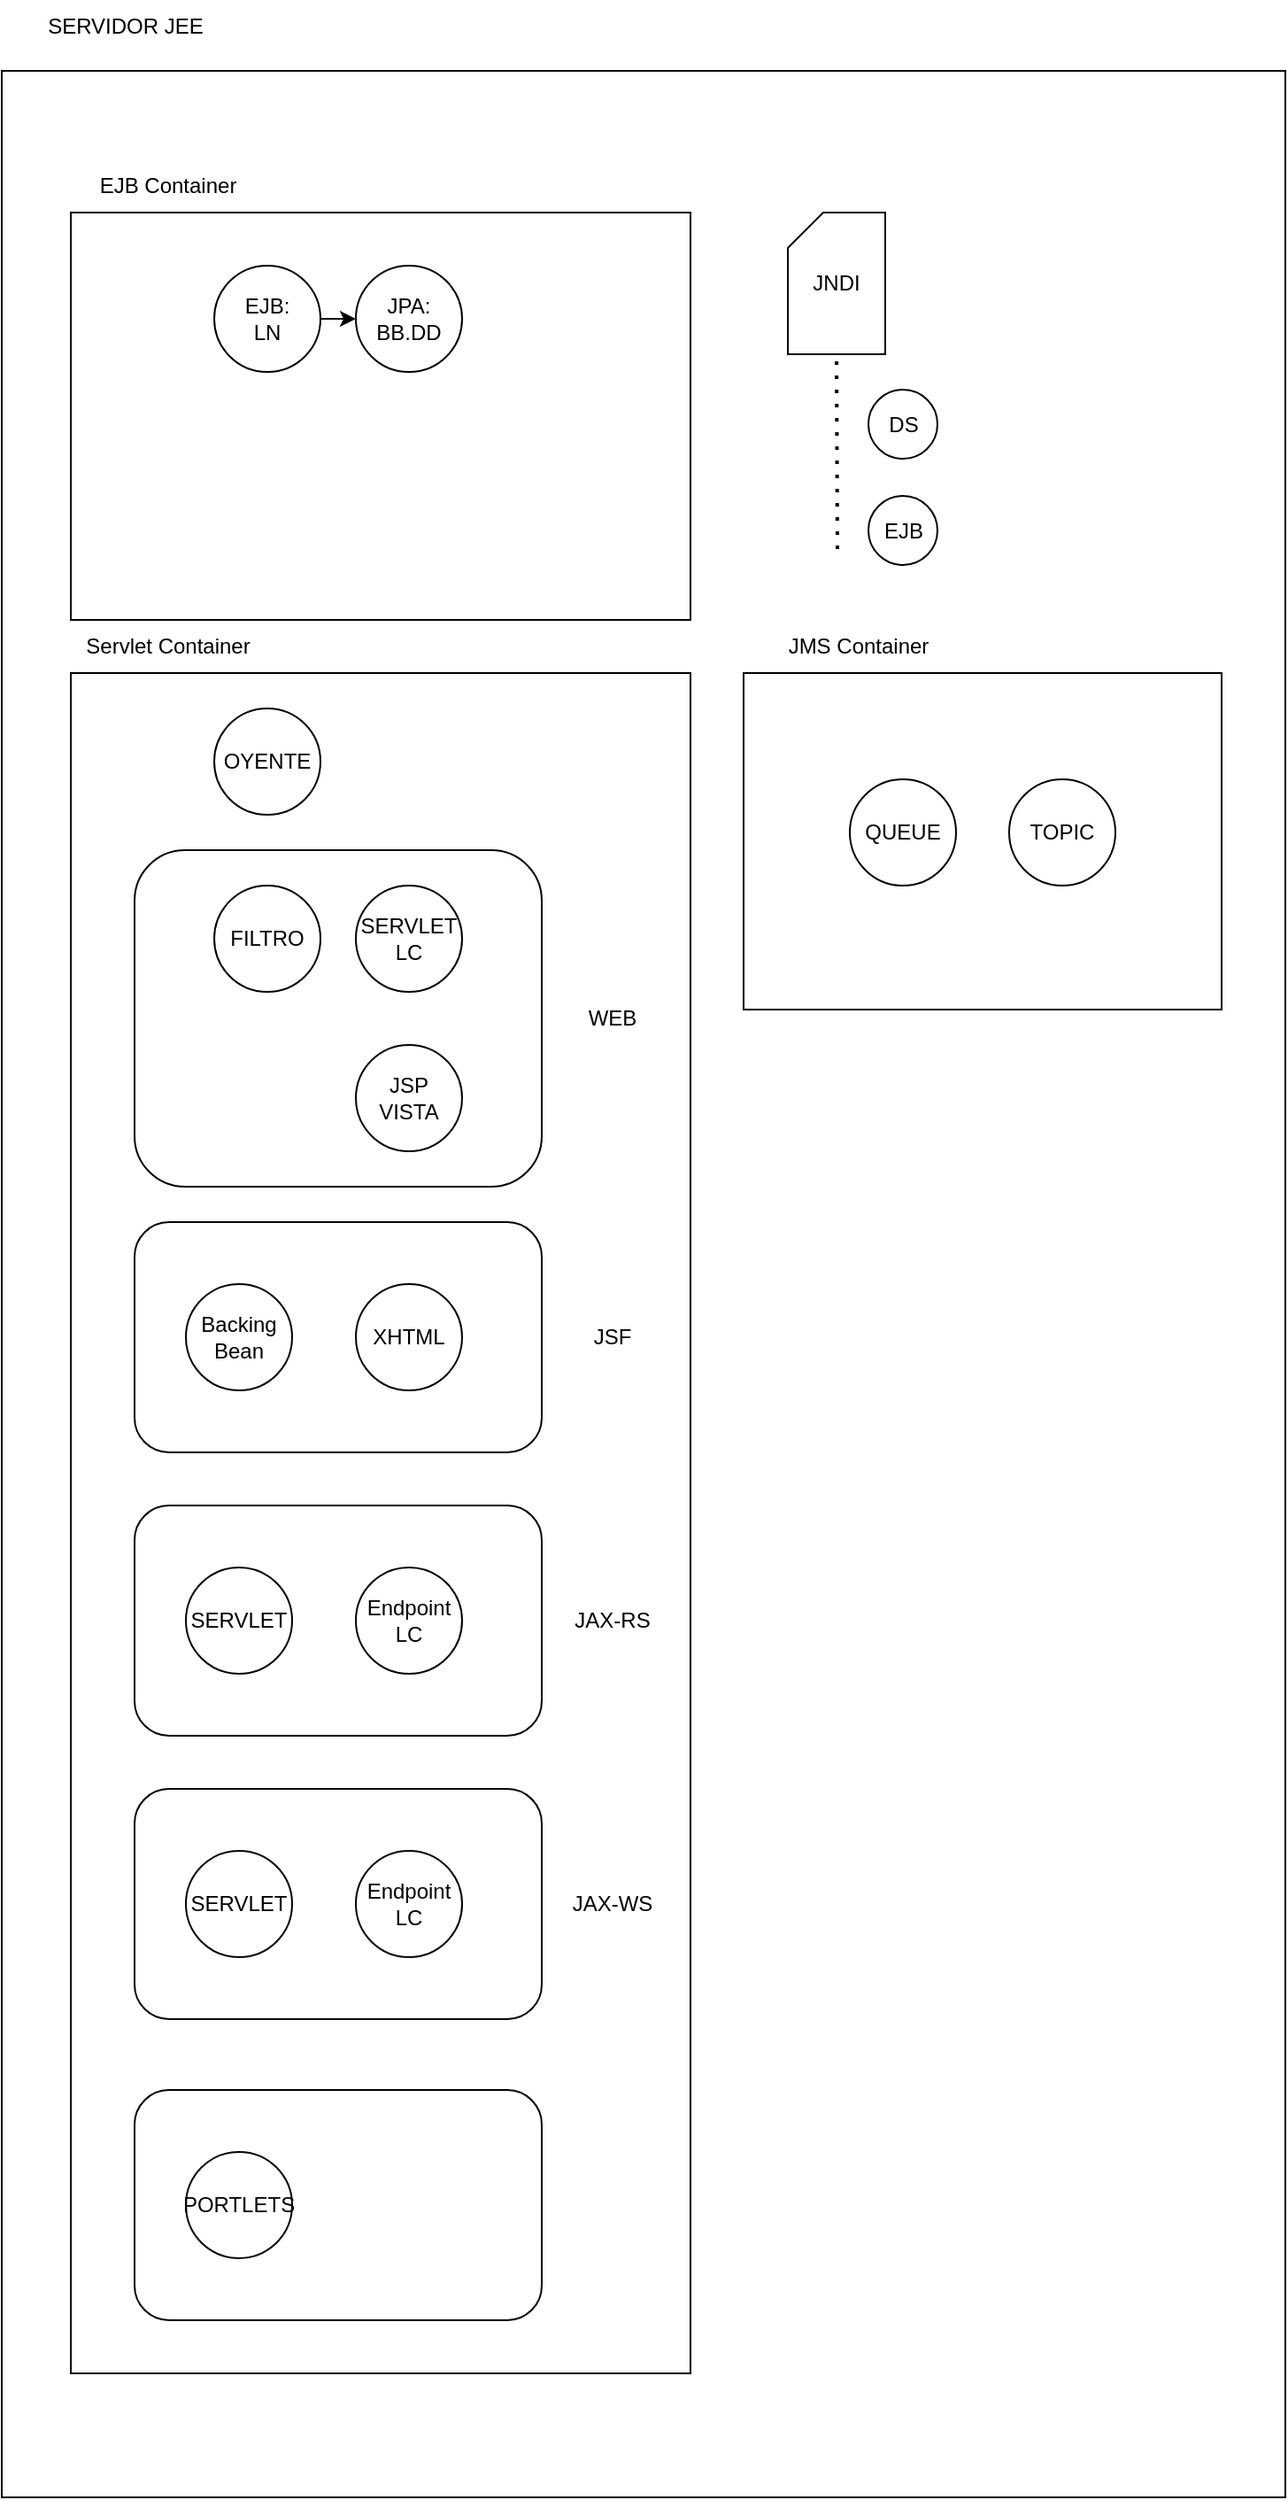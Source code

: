 <mxfile version="20.7.4" type="device" pages="29"><diagram id="tjsLM9doamdqubMqqzw9" name="Página-1"><mxGraphModel dx="1050" dy="1798" grid="1" gridSize="10" guides="1" tooltips="1" connect="1" arrows="1" fold="1" page="1" pageScale="1" pageWidth="827" pageHeight="1169" math="0" shadow="0"><root><mxCell id="0"/><mxCell id="1" parent="0"/><mxCell id="82Uf2MBec8yw2uw7kxdh-1" value="" style="rounded=0;whiteSpace=wrap;html=1;fillColor=none;" parent="1" vertex="1"><mxGeometry x="50" y="-240" width="725" height="1370" as="geometry"/></mxCell><mxCell id="lGmbvQFihjGZgwkQNgHX-1" value="" style="rounded=0;whiteSpace=wrap;html=1;" parent="1" vertex="1"><mxGeometry x="89" y="100" width="350" height="960" as="geometry"/></mxCell><mxCell id="q6EW9nYTiCwiOgY5mWCk-2" value="" style="rounded=1;whiteSpace=wrap;html=1;fillColor=none;" parent="1" vertex="1"><mxGeometry x="125" y="200" width="230" height="190" as="geometry"/></mxCell><mxCell id="lGmbvQFihjGZgwkQNgHX-2" value="Servlet Container" style="text;html=1;strokeColor=none;fillColor=none;align=center;verticalAlign=middle;whiteSpace=wrap;rounded=0;" parent="1" vertex="1"><mxGeometry x="79" y="70" width="130" height="30" as="geometry"/></mxCell><mxCell id="lGmbvQFihjGZgwkQNgHX-3" value="" style="rounded=0;whiteSpace=wrap;html=1;" parent="1" vertex="1"><mxGeometry x="89" y="-160" width="350" height="230" as="geometry"/></mxCell><mxCell id="lGmbvQFihjGZgwkQNgHX-4" value="EJB Container" style="text;html=1;strokeColor=none;fillColor=none;align=center;verticalAlign=middle;whiteSpace=wrap;rounded=0;" parent="1" vertex="1"><mxGeometry x="79" y="-190" width="130" height="30" as="geometry"/></mxCell><mxCell id="lGmbvQFihjGZgwkQNgHX-5" value="" style="rounded=0;whiteSpace=wrap;html=1;" parent="1" vertex="1"><mxGeometry x="469" y="100" width="270" height="190" as="geometry"/></mxCell><mxCell id="lGmbvQFihjGZgwkQNgHX-6" value="JMS Container" style="text;html=1;strokeColor=none;fillColor=none;align=center;verticalAlign=middle;whiteSpace=wrap;rounded=0;" parent="1" vertex="1"><mxGeometry x="469" y="70" width="130" height="30" as="geometry"/></mxCell><mxCell id="lGmbvQFihjGZgwkQNgHX-7" value="SERVLET&lt;br&gt;LC" style="ellipse;whiteSpace=wrap;html=1;aspect=fixed;" parent="1" vertex="1"><mxGeometry x="250" y="220" width="60" height="60" as="geometry"/></mxCell><mxCell id="lGmbvQFihjGZgwkQNgHX-8" value="FILTRO" style="ellipse;whiteSpace=wrap;html=1;aspect=fixed;" parent="1" vertex="1"><mxGeometry x="170" y="220" width="60" height="60" as="geometry"/></mxCell><mxCell id="lGmbvQFihjGZgwkQNgHX-9" value="OYENTE" style="ellipse;whiteSpace=wrap;html=1;aspect=fixed;" parent="1" vertex="1"><mxGeometry x="170" y="120" width="60" height="60" as="geometry"/></mxCell><mxCell id="lGmbvQFihjGZgwkQNgHX-10" value="JNDI" style="shape=card;whiteSpace=wrap;html=1;size=20;" parent="1" vertex="1"><mxGeometry x="494" y="-160" width="55" height="80" as="geometry"/></mxCell><mxCell id="lGmbvQFihjGZgwkQNgHX-11" value="" style="endArrow=none;dashed=1;html=1;dashPattern=1 3;strokeWidth=2;rounded=0;entryX=0.5;entryY=1;entryDx=0;entryDy=0;entryPerimeter=0;" parent="1" target="lGmbvQFihjGZgwkQNgHX-10" edge="1"><mxGeometry width="50" height="50" relative="1" as="geometry"><mxPoint x="522" y="30" as="sourcePoint"/><mxPoint x="569" as="targetPoint"/></mxGeometry></mxCell><mxCell id="XWrVdk47DaERgQncw2cM-2" style="edgeStyle=orthogonalEdgeStyle;rounded=1;orthogonalLoop=1;jettySize=auto;html=1;" parent="1" source="lGmbvQFihjGZgwkQNgHX-12" target="XWrVdk47DaERgQncw2cM-1" edge="1"><mxGeometry relative="1" as="geometry"/></mxCell><mxCell id="lGmbvQFihjGZgwkQNgHX-12" value="EJB:&lt;br&gt;LN" style="ellipse;whiteSpace=wrap;html=1;aspect=fixed;" parent="1" vertex="1"><mxGeometry x="170" y="-130" width="60" height="60" as="geometry"/></mxCell><mxCell id="lGmbvQFihjGZgwkQNgHX-14" value="QUEUE" style="ellipse;whiteSpace=wrap;html=1;aspect=fixed;" parent="1" vertex="1"><mxGeometry x="529" y="160" width="60" height="60" as="geometry"/></mxCell><mxCell id="lGmbvQFihjGZgwkQNgHX-15" value="TOPIC" style="ellipse;whiteSpace=wrap;html=1;aspect=fixed;" parent="1" vertex="1"><mxGeometry x="619" y="160" width="60" height="60" as="geometry"/></mxCell><mxCell id="XWrVdk47DaERgQncw2cM-1" value="JPA:&lt;br&gt;BB.DD" style="ellipse;whiteSpace=wrap;html=1;aspect=fixed;" parent="1" vertex="1"><mxGeometry x="250" y="-130" width="60" height="60" as="geometry"/></mxCell><mxCell id="XWrVdk47DaERgQncw2cM-3" value="DS" style="ellipse;whiteSpace=wrap;html=1;aspect=fixed;" parent="1" vertex="1"><mxGeometry x="539.5" y="-60" width="39" height="39" as="geometry"/></mxCell><mxCell id="q6EW9nYTiCwiOgY5mWCk-1" value="JSP&lt;br&gt;VISTA" style="ellipse;whiteSpace=wrap;html=1;aspect=fixed;" parent="1" vertex="1"><mxGeometry x="250" y="310" width="60" height="60" as="geometry"/></mxCell><mxCell id="q6EW9nYTiCwiOgY5mWCk-3" value="WEB" style="text;html=1;strokeColor=none;fillColor=none;align=center;verticalAlign=middle;whiteSpace=wrap;rounded=0;" parent="1" vertex="1"><mxGeometry x="365" y="280" width="60" height="30" as="geometry"/></mxCell><mxCell id="q6EW9nYTiCwiOgY5mWCk-8" value="" style="rounded=1;whiteSpace=wrap;html=1;fillColor=none;" parent="1" vertex="1"><mxGeometry x="125" y="570" width="230" height="130" as="geometry"/></mxCell><mxCell id="q6EW9nYTiCwiOgY5mWCk-9" value="SERVLET" style="ellipse;whiteSpace=wrap;html=1;aspect=fixed;" parent="1" vertex="1"><mxGeometry x="154" y="605" width="60" height="60" as="geometry"/></mxCell><mxCell id="q6EW9nYTiCwiOgY5mWCk-11" value="Endpoint&lt;br&gt;LC" style="ellipse;whiteSpace=wrap;html=1;aspect=fixed;" parent="1" vertex="1"><mxGeometry x="250" y="605" width="60" height="60" as="geometry"/></mxCell><mxCell id="q6EW9nYTiCwiOgY5mWCk-12" value="JAX-RS" style="text;html=1;strokeColor=none;fillColor=none;align=center;verticalAlign=middle;whiteSpace=wrap;rounded=0;" parent="1" vertex="1"><mxGeometry x="365" y="620" width="60" height="30" as="geometry"/></mxCell><mxCell id="82Uf2MBec8yw2uw7kxdh-2" value="SERVIDOR JEE" style="text;html=1;strokeColor=none;fillColor=none;align=center;verticalAlign=middle;whiteSpace=wrap;rounded=0;" parent="1" vertex="1"><mxGeometry x="65" y="-280" width="110" height="30" as="geometry"/></mxCell><mxCell id="82Uf2MBec8yw2uw7kxdh-3" value="" style="rounded=1;whiteSpace=wrap;html=1;fillColor=none;" parent="1" vertex="1"><mxGeometry x="125" y="410" width="230" height="130" as="geometry"/></mxCell><mxCell id="82Uf2MBec8yw2uw7kxdh-4" value="Backing&lt;br&gt;Bean" style="ellipse;whiteSpace=wrap;html=1;aspect=fixed;" parent="1" vertex="1"><mxGeometry x="154" y="445" width="60" height="60" as="geometry"/></mxCell><mxCell id="82Uf2MBec8yw2uw7kxdh-5" value="XHTML" style="ellipse;whiteSpace=wrap;html=1;aspect=fixed;" parent="1" vertex="1"><mxGeometry x="250" y="445" width="60" height="60" as="geometry"/></mxCell><mxCell id="82Uf2MBec8yw2uw7kxdh-6" value="JSF" style="text;html=1;strokeColor=none;fillColor=none;align=center;verticalAlign=middle;whiteSpace=wrap;rounded=0;" parent="1" vertex="1"><mxGeometry x="365" y="460" width="60" height="30" as="geometry"/></mxCell><mxCell id="82Uf2MBec8yw2uw7kxdh-8" value="EJB" style="ellipse;whiteSpace=wrap;html=1;aspect=fixed;" parent="1" vertex="1"><mxGeometry x="539.5" width="39" height="39" as="geometry"/></mxCell><mxCell id="YkZl05GMS3qyN6Nc-zAU-1" value="" style="rounded=1;whiteSpace=wrap;html=1;fillColor=none;" parent="1" vertex="1"><mxGeometry x="125" y="730" width="230" height="130" as="geometry"/></mxCell><mxCell id="YkZl05GMS3qyN6Nc-zAU-2" value="SERVLET" style="ellipse;whiteSpace=wrap;html=1;aspect=fixed;" parent="1" vertex="1"><mxGeometry x="154" y="765" width="60" height="60" as="geometry"/></mxCell><mxCell id="YkZl05GMS3qyN6Nc-zAU-3" value="Endpoint&lt;br&gt;LC" style="ellipse;whiteSpace=wrap;html=1;aspect=fixed;" parent="1" vertex="1"><mxGeometry x="250" y="765" width="60" height="60" as="geometry"/></mxCell><mxCell id="YkZl05GMS3qyN6Nc-zAU-4" value="JAX-WS" style="text;html=1;strokeColor=none;fillColor=none;align=center;verticalAlign=middle;whiteSpace=wrap;rounded=0;" parent="1" vertex="1"><mxGeometry x="365" y="780" width="60" height="30" as="geometry"/></mxCell><mxCell id="7z24_hY-egZ6URYvZsCu-1" value="" style="rounded=1;whiteSpace=wrap;html=1;fillColor=none;" parent="1" vertex="1"><mxGeometry x="125" y="900" width="230" height="130" as="geometry"/></mxCell><mxCell id="7z24_hY-egZ6URYvZsCu-2" value="PORTLETS" style="ellipse;whiteSpace=wrap;html=1;aspect=fixed;" parent="1" vertex="1"><mxGeometry x="154" y="935" width="60" height="60" as="geometry"/></mxCell></root></mxGraphModel></diagram><diagram id="hJP02UwjA3yXvpP9--2p" name="Página-2"><mxGraphModel dx="1877" dy="629" grid="1" gridSize="10" guides="1" tooltips="1" connect="1" arrows="1" fold="1" page="1" pageScale="1" pageWidth="827" pageHeight="1169" math="0" shadow="0"><root><mxCell id="0"/><mxCell id="1" parent="0"/><mxCell id="NJgohufMySZnhig00-pi-1" value="" style="rounded=0;whiteSpace=wrap;html=1;fillColor=none;" parent="1" vertex="1"><mxGeometry x="60" y="10" width="720" height="620" as="geometry"/></mxCell><mxCell id="MYfuFbZqstD4nIhPNXvX-1" value="" style="rounded=0;whiteSpace=wrap;html=1;" parent="1" vertex="1"><mxGeometry x="94" y="360" width="350" height="230" as="geometry"/></mxCell><mxCell id="MYfuFbZqstD4nIhPNXvX-2" value="Servlet Container" style="text;html=1;strokeColor=none;fillColor=none;align=center;verticalAlign=middle;whiteSpace=wrap;rounded=0;" parent="1" vertex="1"><mxGeometry x="84" y="330" width="130" height="30" as="geometry"/></mxCell><mxCell id="MYfuFbZqstD4nIhPNXvX-3" value="" style="rounded=0;whiteSpace=wrap;html=1;" parent="1" vertex="1"><mxGeometry x="94" y="100" width="350" height="230" as="geometry"/></mxCell><mxCell id="MYfuFbZqstD4nIhPNXvX-4" value="EJB Container" style="text;html=1;strokeColor=none;fillColor=none;align=center;verticalAlign=middle;whiteSpace=wrap;rounded=0;" parent="1" vertex="1"><mxGeometry x="84" y="70" width="130" height="30" as="geometry"/></mxCell><mxCell id="MYfuFbZqstD4nIhPNXvX-5" value="" style="rounded=0;whiteSpace=wrap;html=1;" parent="1" vertex="1"><mxGeometry x="474" y="360" width="270" height="190" as="geometry"/></mxCell><mxCell id="MYfuFbZqstD4nIhPNXvX-6" value="JMS Container" style="text;html=1;strokeColor=none;fillColor=none;align=center;verticalAlign=middle;whiteSpace=wrap;rounded=0;" parent="1" vertex="1"><mxGeometry x="474" y="330" width="130" height="30" as="geometry"/></mxCell><mxCell id="MYfuFbZqstD4nIhPNXvX-7" value="FILTRO" style="ellipse;whiteSpace=wrap;html=1;aspect=fixed;" parent="1" vertex="1"><mxGeometry x="159" y="420" width="60" height="60" as="geometry"/></mxCell><mxCell id="MYfuFbZqstD4nIhPNXvX-8" value="SERVLET" style="ellipse;whiteSpace=wrap;html=1;aspect=fixed;" parent="1" vertex="1"><mxGeometry x="239" y="420" width="60" height="60" as="geometry"/></mxCell><mxCell id="MYfuFbZqstD4nIhPNXvX-10" value="JNDI" style="shape=card;whiteSpace=wrap;html=1;size=20;" parent="1" vertex="1"><mxGeometry x="499" y="100" width="55" height="80" as="geometry"/></mxCell><mxCell id="MYfuFbZqstD4nIhPNXvX-11" value="" style="endArrow=none;dashed=1;html=1;dashPattern=1 3;strokeWidth=2;rounded=0;entryX=0.5;entryY=1;entryDx=0;entryDy=0;entryPerimeter=0;" parent="1" target="MYfuFbZqstD4nIhPNXvX-10" edge="1"><mxGeometry width="50" height="50" relative="1" as="geometry"><mxPoint x="527" y="290" as="sourcePoint"/><mxPoint x="574" y="260" as="targetPoint"/></mxGeometry></mxCell><mxCell id="ZiPfOUjYstFA07xNzXam-2" style="edgeStyle=orthogonalEdgeStyle;rounded=0;orthogonalLoop=1;jettySize=auto;html=1;fontSize=24;" edge="1" parent="1" source="MYfuFbZqstD4nIhPNXvX-12" target="ZiPfOUjYstFA07xNzXam-1"><mxGeometry relative="1" as="geometry"/></mxCell><mxCell id="MYfuFbZqstD4nIhPNXvX-12" value="EJB" style="ellipse;whiteSpace=wrap;html=1;aspect=fixed;" parent="1" vertex="1"><mxGeometry x="134" y="130" width="60" height="60" as="geometry"/></mxCell><mxCell id="MYfuFbZqstD4nIhPNXvX-13" value="QUEUE" style="ellipse;whiteSpace=wrap;html=1;aspect=fixed;" parent="1" vertex="1"><mxGeometry x="534" y="420" width="60" height="60" as="geometry"/></mxCell><mxCell id="MYfuFbZqstD4nIhPNXvX-14" value="TOPIC" style="ellipse;whiteSpace=wrap;html=1;aspect=fixed;" parent="1" vertex="1"><mxGeometry x="624" y="420" width="60" height="60" as="geometry"/></mxCell><mxCell id="MYfuFbZqstD4nIhPNXvX-15" value="" style="rounded=0;whiteSpace=wrap;html=1;" parent="1" vertex="1"><mxGeometry x="-230" y="105" width="200" height="110" as="geometry"/></mxCell><mxCell id="MYfuFbZqstD4nIhPNXvX-16" value="stub" style="ellipse;whiteSpace=wrap;html=1;aspect=fixed;" parent="1" vertex="1"><mxGeometry x="-90" y="140" width="40" height="40" as="geometry"/></mxCell><mxCell id="MYfuFbZqstD4nIhPNXvX-17" value="" style="endArrow=classic;startArrow=classic;html=1;rounded=0;exitX=1;exitY=0.5;exitDx=0;exitDy=0;entryX=0;entryY=0.5;entryDx=0;entryDy=0;" parent="1" source="MYfuFbZqstD4nIhPNXvX-16" target="MYfuFbZqstD4nIhPNXvX-12" edge="1"><mxGeometry width="50" height="50" relative="1" as="geometry"><mxPoint x="20" y="300" as="sourcePoint"/><mxPoint x="70" y="250" as="targetPoint"/></mxGeometry></mxCell><mxCell id="MYfuFbZqstD4nIhPNXvX-18" value="JVM" style="text;html=1;strokeColor=none;fillColor=none;align=center;verticalAlign=middle;whiteSpace=wrap;rounded=0;" parent="1" vertex="1"><mxGeometry x="-230" y="75" width="60" height="30" as="geometry"/></mxCell><mxCell id="MYfuFbZqstD4nIhPNXvX-19" value="NAVEGADOR" style="rounded=0;whiteSpace=wrap;html=1;" parent="1" vertex="1"><mxGeometry x="-160" y="382.5" width="100" height="72.5" as="geometry"/></mxCell><mxCell id="MYfuFbZqstD4nIhPNXvX-20" value="" style="endArrow=classic;startArrow=classic;html=1;rounded=0;" parent="1" edge="1"><mxGeometry width="50" height="50" relative="1" as="geometry"><mxPoint x="-50" y="417.5" as="sourcePoint"/><mxPoint x="50" y="417.5" as="targetPoint"/></mxGeometry></mxCell><mxCell id="MYfuFbZqstD4nIhPNXvX-21" value="HTTP" style="text;html=1;strokeColor=none;fillColor=none;align=center;verticalAlign=middle;whiteSpace=wrap;rounded=0;" parent="1" vertex="1"><mxGeometry x="-30" y="387.5" width="60" height="30" as="geometry"/></mxCell><mxCell id="MYfuFbZqstD4nIhPNXvX-22" value="RMI" style="text;html=1;strokeColor=none;fillColor=none;align=center;verticalAlign=middle;whiteSpace=wrap;rounded=0;" parent="1" vertex="1"><mxGeometry y="125" width="60" height="30" as="geometry"/></mxCell><mxCell id="MYfuFbZqstD4nIhPNXvX-23" value="" style="endArrow=classic;html=1;rounded=1;exitX=0.5;exitY=0;exitDx=0;exitDy=0;entryX=1;entryY=1;entryDx=0;entryDy=0;" parent="1" source="MYfuFbZqstD4nIhPNXvX-8" target="MYfuFbZqstD4nIhPNXvX-12" edge="1"><mxGeometry width="50" height="50" relative="1" as="geometry"><mxPoint x="-10" y="340" as="sourcePoint"/><mxPoint x="180" y="180" as="targetPoint"/><Array as="points"><mxPoint x="269" y="240"/></Array></mxGeometry></mxCell><mxCell id="gpsgCOBFYfLehfXZ4i1P-1" value="" style="rounded=0;whiteSpace=wrap;html=1;" parent="1" vertex="1"><mxGeometry x="810" y="320" width="200" height="100" as="geometry"/></mxCell><mxCell id="gpsgCOBFYfLehfXZ4i1P-2" value="publisher" style="ellipse;whiteSpace=wrap;html=1;aspect=fixed;" parent="1" vertex="1"><mxGeometry x="840" y="342.5" width="55" height="55" as="geometry"/></mxCell><mxCell id="gpsgCOBFYfLehfXZ4i1P-3" value="JVM" style="text;html=1;strokeColor=none;fillColor=none;align=center;verticalAlign=middle;whiteSpace=wrap;rounded=0;" parent="1" vertex="1"><mxGeometry x="810" y="290" width="60" height="30" as="geometry"/></mxCell><mxCell id="gpsgCOBFYfLehfXZ4i1P-5" value="" style="endArrow=classic;html=1;rounded=1;exitX=0;exitY=0.5;exitDx=0;exitDy=0;entryX=1;entryY=0;entryDx=0;entryDy=0;" parent="1" source="gpsgCOBFYfLehfXZ4i1P-2" target="MYfuFbZqstD4nIhPNXvX-14" edge="1"><mxGeometry width="50" height="50" relative="1" as="geometry"><mxPoint x="820" y="580" as="sourcePoint"/><mxPoint x="870" y="530" as="targetPoint"/><Array as="points"><mxPoint x="770" y="370"/></Array></mxGeometry></mxCell><mxCell id="gpsgCOBFYfLehfXZ4i1P-6" value="" style="rounded=0;whiteSpace=wrap;html=1;" parent="1" vertex="1"><mxGeometry x="810" y="485" width="200" height="100" as="geometry"/></mxCell><mxCell id="gpsgCOBFYfLehfXZ4i1P-7" value="oyente" style="ellipse;whiteSpace=wrap;html=1;aspect=fixed;" parent="1" vertex="1"><mxGeometry x="840" y="507.5" width="55" height="55" as="geometry"/></mxCell><mxCell id="gpsgCOBFYfLehfXZ4i1P-8" value="JVM" style="text;html=1;strokeColor=none;fillColor=none;align=center;verticalAlign=middle;whiteSpace=wrap;rounded=0;" parent="1" vertex="1"><mxGeometry x="810" y="455" width="60" height="30" as="geometry"/></mxCell><mxCell id="gpsgCOBFYfLehfXZ4i1P-9" value="" style="endArrow=classic;html=1;rounded=1;exitX=1;exitY=1;exitDx=0;exitDy=0;entryX=0;entryY=0.5;entryDx=0;entryDy=0;" parent="1" source="MYfuFbZqstD4nIhPNXvX-14" target="gpsgCOBFYfLehfXZ4i1P-7" edge="1"><mxGeometry width="50" height="50" relative="1" as="geometry"><mxPoint x="730" y="630" as="sourcePoint"/><mxPoint x="780" y="580" as="targetPoint"/><Array as="points"><mxPoint x="770" y="535"/></Array></mxGeometry></mxCell><mxCell id="NJgohufMySZnhig00-pi-2" value="&amp;lt;HTML&amp;gt;" style="text;html=1;strokeColor=none;fillColor=none;align=center;verticalAlign=middle;whiteSpace=wrap;rounded=0;" parent="1" vertex="1"><mxGeometry x="-30" y="417.5" width="60" height="30" as="geometry"/></mxCell><mxCell id="NJgohufMySZnhig00-pi-3" value="APLICACION" style="rounded=0;whiteSpace=wrap;html=1;" parent="1" vertex="1"><mxGeometry x="-160" y="477.5" width="100" height="72.5" as="geometry"/></mxCell><mxCell id="NJgohufMySZnhig00-pi-4" value="" style="endArrow=classic;startArrow=classic;html=1;rounded=0;" parent="1" edge="1"><mxGeometry width="50" height="50" relative="1" as="geometry"><mxPoint x="-50" y="512.5" as="sourcePoint"/><mxPoint x="50" y="512.5" as="targetPoint"/></mxGeometry></mxCell><mxCell id="NJgohufMySZnhig00-pi-5" value="HTTP" style="text;html=1;strokeColor=none;fillColor=none;align=center;verticalAlign=middle;whiteSpace=wrap;rounded=0;" parent="1" vertex="1"><mxGeometry x="-30" y="482.5" width="60" height="30" as="geometry"/></mxCell><mxCell id="NJgohufMySZnhig00-pi-6" value="{JSON}" style="text;html=1;strokeColor=none;fillColor=none;align=center;verticalAlign=middle;whiteSpace=wrap;rounded=0;" parent="1" vertex="1"><mxGeometry x="-30" y="512.5" width="60" height="30" as="geometry"/></mxCell><mxCell id="CBQpVkngaqLIj5__1SXM-1" value="JSP" style="ellipse;whiteSpace=wrap;html=1;aspect=fixed;" vertex="1" parent="1"><mxGeometry x="239" y="507.5" width="60" height="60" as="geometry"/></mxCell><mxCell id="ZiPfOUjYstFA07xNzXam-1" value="EJB" style="ellipse;whiteSpace=wrap;html=1;aspect=fixed;" vertex="1" parent="1"><mxGeometry x="250" y="130" width="60" height="60" as="geometry"/></mxCell></root></mxGraphModel></diagram><diagram id="yfRIQTPB_ww9kzGclL6H" name="Página-3"><mxGraphModel dx="2227" dy="839" grid="1" gridSize="10" guides="1" tooltips="1" connect="1" arrows="1" fold="1" page="1" pageScale="1" pageWidth="827" pageHeight="1169" math="0" shadow="0"><root><mxCell id="0"/><mxCell id="1" parent="0"/><mxCell id="G5PlB1DPJDD0oalusU3I-1" value="" style="rounded=0;whiteSpace=wrap;html=1;fillColor=none;" parent="1" vertex="1"><mxGeometry x="-243.5" y="560" width="535" height="320" as="geometry"/></mxCell><mxCell id="G5PlB1DPJDD0oalusU3I-2" value="SVEjemplo" style="ellipse;whiteSpace=wrap;html=1;aspect=fixed;fillColor=none;" parent="1" vertex="1"><mxGeometry x="60" y="710" width="100" height="100" as="geometry"/></mxCell><mxCell id="G5PlB1DPJDD0oalusU3I-3" value="/SVEjemplo" style="text;html=1;strokeColor=none;fillColor=none;align=center;verticalAlign=middle;whiteSpace=wrap;rounded=0;" parent="1" vertex="1"><mxGeometry x="80" y="820" width="60" height="30" as="geometry"/></mxCell><mxCell id="G5PlB1DPJDD0oalusU3I-4" value="Servlet Container:" style="text;html=1;strokeColor=none;fillColor=none;align=center;verticalAlign=middle;whiteSpace=wrap;rounded=0;" parent="1" vertex="1"><mxGeometry x="-250" y="520" width="156" height="30" as="geometry"/></mxCell><mxCell id="5eBtkZ0IRg1hE13Bh7Pk-1" value="REQUEST&lt;br&gt;DISPATCHER" style="ellipse;whiteSpace=wrap;html=1;aspect=fixed;fillColor=none;" parent="1" vertex="1"><mxGeometry x="-100" y="580" width="80" height="80" as="geometry"/></mxCell><mxCell id="5eBtkZ0IRg1hE13Bh7Pk-2" value="" style="endArrow=classic;startArrow=classic;html=1;rounded=1;" parent="1" edge="1"><mxGeometry width="50" height="50" relative="1" as="geometry"><mxPoint x="-480" y="760" as="sourcePoint"/><mxPoint x="-260" y="759.5" as="targetPoint"/></mxGeometry></mxCell><mxCell id="5eBtkZ0IRg1hE13Bh7Pk-3" value="GET /SVEjemplo" style="rounded=0;whiteSpace=wrap;html=1;fillColor=none;" parent="1" vertex="1"><mxGeometry x="-430" y="704" width="120" height="40" as="geometry"/></mxCell><mxCell id="5eBtkZ0IRg1hE13Bh7Pk-4" value="RQ" style="ellipse;whiteSpace=wrap;html=1;aspect=fixed;fillColor=none;" parent="1" vertex="1"><mxGeometry x="-220" y="700" width="48" height="48" as="geometry"/></mxCell><mxCell id="5eBtkZ0IRg1hE13Bh7Pk-5" value="RP" style="ellipse;whiteSpace=wrap;html=1;aspect=fixed;fillColor=none;" parent="1" vertex="1"><mxGeometry x="-222" y="772" width="48" height="48" as="geometry"/></mxCell><mxCell id="5eBtkZ0IRg1hE13Bh7Pk-6" value="" style="rounded=0;whiteSpace=wrap;html=1;fillColor=none;" parent="1" vertex="1"><mxGeometry x="-243.5" y="160" width="535" height="320" as="geometry"/></mxCell><mxCell id="5eBtkZ0IRg1hE13Bh7Pk-7" value="SVEjemplo" style="ellipse;whiteSpace=wrap;html=1;aspect=fixed;fillColor=none;" parent="1" vertex="1"><mxGeometry x="60" y="310" width="100" height="100" as="geometry"/></mxCell><mxCell id="5eBtkZ0IRg1hE13Bh7Pk-8" value="/SVEjemplo" style="text;html=1;strokeColor=none;fillColor=none;align=center;verticalAlign=middle;whiteSpace=wrap;rounded=0;" parent="1" vertex="1"><mxGeometry x="80" y="420" width="60" height="30" as="geometry"/></mxCell><mxCell id="5eBtkZ0IRg1hE13Bh7Pk-9" value="Servlet Container:" style="text;html=1;strokeColor=none;fillColor=none;align=center;verticalAlign=middle;whiteSpace=wrap;rounded=0;" parent="1" vertex="1"><mxGeometry x="-250" y="120" width="156" height="30" as="geometry"/></mxCell><mxCell id="5eBtkZ0IRg1hE13Bh7Pk-10" value="REQUEST&lt;br&gt;DISPATCHER" style="ellipse;whiteSpace=wrap;html=1;aspect=fixed;fillColor=none;" parent="1" vertex="1"><mxGeometry x="-100" y="180" width="80" height="80" as="geometry"/></mxCell><mxCell id="5eBtkZ0IRg1hE13Bh7Pk-16" value="" style="rounded=0;whiteSpace=wrap;html=1;fillColor=none;" parent="1" vertex="1"><mxGeometry x="-243.5" y="970" width="535" height="320" as="geometry"/></mxCell><mxCell id="5eBtkZ0IRg1hE13Bh7Pk-17" value="SVEjemplo" style="ellipse;whiteSpace=wrap;html=1;aspect=fixed;fillColor=none;" parent="1" vertex="1"><mxGeometry x="60" y="1120" width="100" height="100" as="geometry"/></mxCell><mxCell id="5eBtkZ0IRg1hE13Bh7Pk-18" value="/SVEjemplo" style="text;html=1;strokeColor=none;fillColor=none;align=center;verticalAlign=middle;whiteSpace=wrap;rounded=0;" parent="1" vertex="1"><mxGeometry x="80" y="1230" width="60" height="30" as="geometry"/></mxCell><mxCell id="5eBtkZ0IRg1hE13Bh7Pk-19" value="Servlet Container:" style="text;html=1;strokeColor=none;fillColor=none;align=center;verticalAlign=middle;whiteSpace=wrap;rounded=0;" parent="1" vertex="1"><mxGeometry x="-250" y="930" width="156" height="30" as="geometry"/></mxCell><mxCell id="5eBtkZ0IRg1hE13Bh7Pk-20" value="REQUEST&lt;br&gt;DISPATCHER" style="ellipse;whiteSpace=wrap;html=1;aspect=fixed;fillColor=none;" parent="1" vertex="1"><mxGeometry x="-100" y="990" width="80" height="80" as="geometry"/></mxCell><mxCell id="5eBtkZ0IRg1hE13Bh7Pk-21" value="" style="endArrow=classic;startArrow=classic;html=1;rounded=1;" parent="1" edge="1"><mxGeometry width="50" height="50" relative="1" as="geometry"><mxPoint x="-480" y="1170" as="sourcePoint"/><mxPoint x="-260" y="1169.5" as="targetPoint"/></mxGeometry></mxCell><mxCell id="5eBtkZ0IRg1hE13Bh7Pk-22" value="GET /SVEjemplo" style="rounded=0;whiteSpace=wrap;html=1;fillColor=none;" parent="1" vertex="1"><mxGeometry x="-430" y="1114" width="120" height="40" as="geometry"/></mxCell><mxCell id="5eBtkZ0IRg1hE13Bh7Pk-23" value="RQ" style="ellipse;whiteSpace=wrap;html=1;aspect=fixed;fillColor=none;" parent="1" vertex="1"><mxGeometry x="-220" y="1110" width="48" height="48" as="geometry"/></mxCell><mxCell id="5eBtkZ0IRg1hE13Bh7Pk-24" value="RP" style="ellipse;whiteSpace=wrap;html=1;aspect=fixed;fillColor=none;" parent="1" vertex="1"><mxGeometry x="-222" y="1182" width="48" height="48" as="geometry"/></mxCell><mxCell id="5eBtkZ0IRg1hE13Bh7Pk-25" value="" style="endArrow=classic;html=1;rounded=1;exitX=0;exitY=1;exitDx=0;exitDy=0;entryX=1;entryY=0;entryDx=0;entryDy=0;" parent="1" source="5eBtkZ0IRg1hE13Bh7Pk-20" target="5eBtkZ0IRg1hE13Bh7Pk-23" edge="1"><mxGeometry width="50" height="50" relative="1" as="geometry"><mxPoint x="-410" y="1330" as="sourcePoint"/><mxPoint x="-170" y="1130" as="targetPoint"/></mxGeometry></mxCell><mxCell id="5eBtkZ0IRg1hE13Bh7Pk-26" value="" style="endArrow=classic;html=1;rounded=1;exitX=1;exitY=1;exitDx=0;exitDy=0;entryX=0;entryY=0;entryDx=0;entryDy=0;" parent="1" source="5eBtkZ0IRg1hE13Bh7Pk-20" target="5eBtkZ0IRg1hE13Bh7Pk-17" edge="1"><mxGeometry width="50" height="50" relative="1" as="geometry"><mxPoint x="-340" y="1310" as="sourcePoint"/><mxPoint x="-290" y="1260" as="targetPoint"/></mxGeometry></mxCell><mxCell id="5eBtkZ0IRg1hE13Bh7Pk-27" value="service(rq, rp)" style="text;html=1;strokeColor=none;fillColor=none;align=center;verticalAlign=middle;whiteSpace=wrap;rounded=0;" parent="1" vertex="1"><mxGeometry x="10" y="1050" width="100" height="30" as="geometry"/></mxCell><mxCell id="5eBtkZ0IRg1hE13Bh7Pk-28" value="" style="endArrow=classic;html=1;rounded=1;exitX=0;exitY=0.5;exitDx=0;exitDy=0;entryX=1;entryY=0.5;entryDx=0;entryDy=0;" parent="1" source="5eBtkZ0IRg1hE13Bh7Pk-17" target="5eBtkZ0IRg1hE13Bh7Pk-23" edge="1"><mxGeometry width="50" height="50" relative="1" as="geometry"><mxPoint x="-40" y="1430" as="sourcePoint"/><mxPoint x="10" y="1380" as="targetPoint"/></mxGeometry></mxCell><mxCell id="5eBtkZ0IRg1hE13Bh7Pk-29" value="" style="endArrow=classic;html=1;rounded=1;exitX=0;exitY=0.5;exitDx=0;exitDy=0;entryX=1;entryY=0.5;entryDx=0;entryDy=0;" parent="1" source="5eBtkZ0IRg1hE13Bh7Pk-17" target="5eBtkZ0IRg1hE13Bh7Pk-24" edge="1"><mxGeometry width="50" height="50" relative="1" as="geometry"><mxPoint x="-80" y="1450" as="sourcePoint"/><mxPoint x="-30" y="1400" as="targetPoint"/></mxGeometry></mxCell><mxCell id="5eBtkZ0IRg1hE13Bh7Pk-31" value="1" style="rounded=1;whiteSpace=wrap;html=1;fillColor=#dae8fc;strokeColor=#6c8ebf;" parent="1" vertex="1"><mxGeometry x="-160" y="1050" width="30" height="30" as="geometry"/></mxCell><mxCell id="5eBtkZ0IRg1hE13Bh7Pk-32" value="2" style="rounded=1;whiteSpace=wrap;html=1;fillColor=#dae8fc;strokeColor=#6c8ebf;" parent="1" vertex="1"><mxGeometry x="110" y="1050" width="30" height="30" as="geometry"/></mxCell><mxCell id="5eBtkZ0IRg1hE13Bh7Pk-33" value="3" style="rounded=1;whiteSpace=wrap;html=1;fillColor=#dae8fc;strokeColor=#6c8ebf;" parent="1" vertex="1"><mxGeometry x="-100" y="1152" width="30" height="30" as="geometry"/></mxCell><mxCell id="5eBtkZ0IRg1hE13Bh7Pk-34" value="1: El request dispatcher le pregunta al Request que a dónde va&lt;br&gt;2: El request dispatcher invoca el método service del componente correspondiente&lt;br&gt;3: Ahora el servlet tiene referencias a los objetos request y response" style="text;html=1;strokeColor=none;fillColor=none;align=left;verticalAlign=middle;whiteSpace=wrap;rounded=0;" parent="1" vertex="1"><mxGeometry x="-580" y="970" width="290" height="130" as="geometry"/></mxCell></root></mxGraphModel></diagram><diagram id="OwuK7NIffv0lv3DfzgZM" name="Página-4"><mxGraphModel dx="1050" dy="629" grid="1" gridSize="10" guides="1" tooltips="1" connect="1" arrows="1" fold="1" page="1" pageScale="1" pageWidth="827" pageHeight="1169" math="0" shadow="0"><root><mxCell id="0"/><mxCell id="1" parent="0"/><mxCell id="O4-uPgOmX3aJZNIEQUTZ-1" value="" style="rounded=0;whiteSpace=wrap;html=1;fillColor=none;" parent="1" vertex="1"><mxGeometry x="116.5" y="200" width="535" height="530" as="geometry"/></mxCell><mxCell id="O4-uPgOmX3aJZNIEQUTZ-2" value="SVEjemplo" style="ellipse;whiteSpace=wrap;html=1;aspect=fixed;fillColor=none;" parent="1" vertex="1"><mxGeometry x="330" y="250" width="80" height="80" as="geometry"/></mxCell><mxCell id="O4-uPgOmX3aJZNIEQUTZ-3" value="/SVEjemplo" style="text;html=1;strokeColor=none;fillColor=none;align=center;verticalAlign=middle;whiteSpace=wrap;rounded=0;" parent="1" vertex="1"><mxGeometry x="340" y="330" width="60" height="30" as="geometry"/></mxCell><mxCell id="O4-uPgOmX3aJZNIEQUTZ-4" value="Servlet Container: Distintos contextos" style="text;html=1;strokeColor=none;fillColor=none;align=center;verticalAlign=middle;whiteSpace=wrap;rounded=0;" parent="1" vertex="1"><mxGeometry x="130" y="160" width="270" height="30" as="geometry"/></mxCell><mxCell id="O4-uPgOmX3aJZNIEQUTZ-5" value="" style="endArrow=none;dashed=1;html=1;rounded=1;" parent="1" edge="1"><mxGeometry width="50" height="50" relative="1" as="geometry"><mxPoint x="110" y="380" as="sourcePoint"/><mxPoint x="650" y="380" as="targetPoint"/></mxGeometry></mxCell><mxCell id="O4-uPgOmX3aJZNIEQUTZ-6" value="" style="endArrow=none;dashed=1;html=1;rounded=1;" parent="1" edge="1"><mxGeometry width="50" height="50" relative="1" as="geometry"><mxPoint x="111.5" y="550" as="sourcePoint"/><mxPoint x="651.5" y="550" as="targetPoint"/></mxGeometry></mxCell><mxCell id="O4-uPgOmX3aJZNIEQUTZ-7" value="SVClientes" style="ellipse;whiteSpace=wrap;html=1;aspect=fixed;fillColor=none;" parent="1" vertex="1"><mxGeometry x="330" y="410" width="80" height="80" as="geometry"/></mxCell><mxCell id="O4-uPgOmX3aJZNIEQUTZ-8" value="/Clientes" style="text;html=1;strokeColor=none;fillColor=none;align=center;verticalAlign=middle;whiteSpace=wrap;rounded=0;" parent="1" vertex="1"><mxGeometry x="340" y="490" width="60" height="30" as="geometry"/></mxCell><mxCell id="O4-uPgOmX3aJZNIEQUTZ-9" value="SVEmpleados" style="ellipse;whiteSpace=wrap;html=1;aspect=fixed;fillColor=none;" parent="1" vertex="1"><mxGeometry x="330" y="590" width="80" height="80" as="geometry"/></mxCell><mxCell id="O4-uPgOmX3aJZNIEQUTZ-10" value="/Empleados" style="text;html=1;strokeColor=none;fillColor=none;align=center;verticalAlign=middle;whiteSpace=wrap;rounded=0;" parent="1" vertex="1"><mxGeometry x="340" y="670" width="60" height="30" as="geometry"/></mxCell></root></mxGraphModel></diagram><diagram id="ia2YZ1hLjTlz07GC6i3S" name="Página-5"><mxGraphModel dx="1050" dy="629" grid="1" gridSize="10" guides="1" tooltips="1" connect="1" arrows="1" fold="1" page="1" pageScale="1" pageWidth="827" pageHeight="1169" math="0" shadow="0"><root><mxCell id="0"/><mxCell id="1" parent="0"/><mxCell id="z0KpL-DGOFoNZ3oe1taT-1" value="" style="rounded=1;whiteSpace=wrap;html=1;strokeColor=#000000;strokeWidth=1;fillColor=none;" parent="1" vertex="1"><mxGeometry x="870" y="140" width="130" height="600" as="geometry"/></mxCell><mxCell id="z0KpL-DGOFoNZ3oe1taT-2" value="" style="rounded=1;whiteSpace=wrap;html=1;strokeColor=#000000;strokeWidth=1;fillColor=none;" parent="1" vertex="1"><mxGeometry x="600" y="370" width="680" height="110" as="geometry"/></mxCell><mxCell id="z0KpL-DGOFoNZ3oe1taT-3" value="&lt;font style=&quot;font-size: 36px&quot;&gt;Programación Orientada a Aspectos&lt;/font&gt;" style="text;html=1;strokeColor=none;fillColor=none;align=center;verticalAlign=middle;whiteSpace=wrap;rounded=0;" parent="1" vertex="1"><mxGeometry x="70" y="50" width="780" height="20" as="geometry"/></mxCell><mxCell id="z0KpL-DGOFoNZ3oe1taT-4" style="edgeStyle=orthogonalEdgeStyle;rounded=0;orthogonalLoop=1;jettySize=auto;html=1;strokeWidth=1;" parent="1" source="z0KpL-DGOFoNZ3oe1taT-5" target="z0KpL-DGOFoNZ3oe1taT-7" edge="1"><mxGeometry relative="1" as="geometry"/></mxCell><mxCell id="z0KpL-DGOFoNZ3oe1taT-5" value="LC" style="ellipse;whiteSpace=wrap;html=1;aspect=fixed;strokeColor=#000000;strokeWidth=1;fillColor=none;" parent="1" vertex="1"><mxGeometry x="60" y="230" width="90" height="90" as="geometry"/></mxCell><mxCell id="z0KpL-DGOFoNZ3oe1taT-6" style="edgeStyle=orthogonalEdgeStyle;rounded=0;orthogonalLoop=1;jettySize=auto;html=1;entryX=0;entryY=0.5;entryDx=0;entryDy=0;strokeWidth=1;" parent="1" source="z0KpL-DGOFoNZ3oe1taT-7" target="z0KpL-DGOFoNZ3oe1taT-8" edge="1"><mxGeometry relative="1" as="geometry"/></mxCell><mxCell id="z0KpL-DGOFoNZ3oe1taT-7" value="LN" style="ellipse;whiteSpace=wrap;html=1;aspect=fixed;strokeColor=#000000;strokeWidth=1;fillColor=none;" parent="1" vertex="1"><mxGeometry x="210" y="230" width="90" height="90" as="geometry"/></mxCell><mxCell id="z0KpL-DGOFoNZ3oe1taT-8" value="SQL" style="ellipse;whiteSpace=wrap;html=1;aspect=fixed;strokeColor=#000000;strokeWidth=1;fillColor=none;" parent="1" vertex="1"><mxGeometry x="360" y="230" width="90" height="90" as="geometry"/></mxCell><mxCell id="z0KpL-DGOFoNZ3oe1taT-9" style="edgeStyle=orthogonalEdgeStyle;rounded=0;orthogonalLoop=1;jettySize=auto;html=1;entryX=0;entryY=0.5;entryDx=0;entryDy=0;strokeWidth=1;" parent="1" source="z0KpL-DGOFoNZ3oe1taT-10" target="z0KpL-DGOFoNZ3oe1taT-12" edge="1"><mxGeometry relative="1" as="geometry"/></mxCell><mxCell id="z0KpL-DGOFoNZ3oe1taT-10" value="" style="ellipse;whiteSpace=wrap;html=1;aspect=fixed;strokeColor=#000000;strokeWidth=1;fillColor=none;" parent="1" vertex="1"><mxGeometry x="60" y="390" width="90" height="90" as="geometry"/></mxCell><mxCell id="z0KpL-DGOFoNZ3oe1taT-11" style="edgeStyle=orthogonalEdgeStyle;rounded=0;orthogonalLoop=1;jettySize=auto;html=1;strokeWidth=1;" parent="1" source="z0KpL-DGOFoNZ3oe1taT-12" target="z0KpL-DGOFoNZ3oe1taT-13" edge="1"><mxGeometry relative="1" as="geometry"/></mxCell><mxCell id="z0KpL-DGOFoNZ3oe1taT-12" value="" style="ellipse;whiteSpace=wrap;html=1;aspect=fixed;strokeColor=#000000;strokeWidth=1;fillColor=none;" parent="1" vertex="1"><mxGeometry x="210" y="390" width="90" height="90" as="geometry"/></mxCell><mxCell id="z0KpL-DGOFoNZ3oe1taT-13" value="" style="ellipse;whiteSpace=wrap;html=1;aspect=fixed;strokeColor=#000000;strokeWidth=1;fillColor=none;" parent="1" vertex="1"><mxGeometry x="360" y="390" width="90" height="90" as="geometry"/></mxCell><mxCell id="z0KpL-DGOFoNZ3oe1taT-14" style="edgeStyle=orthogonalEdgeStyle;rounded=0;orthogonalLoop=1;jettySize=auto;html=1;strokeWidth=1;" parent="1" source="z0KpL-DGOFoNZ3oe1taT-15" target="z0KpL-DGOFoNZ3oe1taT-17" edge="1"><mxGeometry relative="1" as="geometry"/></mxCell><mxCell id="z0KpL-DGOFoNZ3oe1taT-15" value="" style="ellipse;whiteSpace=wrap;html=1;aspect=fixed;strokeColor=#000000;strokeWidth=1;fillColor=none;" parent="1" vertex="1"><mxGeometry x="60" y="550" width="90" height="90" as="geometry"/></mxCell><mxCell id="z0KpL-DGOFoNZ3oe1taT-16" style="edgeStyle=orthogonalEdgeStyle;rounded=0;orthogonalLoop=1;jettySize=auto;html=1;entryX=0;entryY=0.5;entryDx=0;entryDy=0;strokeWidth=1;" parent="1" source="z0KpL-DGOFoNZ3oe1taT-17" target="z0KpL-DGOFoNZ3oe1taT-18" edge="1"><mxGeometry relative="1" as="geometry"/></mxCell><mxCell id="z0KpL-DGOFoNZ3oe1taT-17" value="" style="ellipse;whiteSpace=wrap;html=1;aspect=fixed;strokeColor=#000000;strokeWidth=1;fillColor=none;" parent="1" vertex="1"><mxGeometry x="210" y="550" width="90" height="90" as="geometry"/></mxCell><mxCell id="z0KpL-DGOFoNZ3oe1taT-18" value="" style="ellipse;whiteSpace=wrap;html=1;aspect=fixed;strokeColor=#000000;strokeWidth=1;fillColor=none;" parent="1" vertex="1"><mxGeometry x="360" y="550" width="90" height="90" as="geometry"/></mxCell><mxCell id="z0KpL-DGOFoNZ3oe1taT-19" value="ControladorClientes" style="text;html=1;strokeColor=none;fillColor=none;align=center;verticalAlign=middle;whiteSpace=wrap;rounded=0;" parent="1" vertex="1"><mxGeometry x="85" y="330" width="40" height="20" as="geometry"/></mxCell><mxCell id="z0KpL-DGOFoNZ3oe1taT-20" value="ServicioClientes" style="text;html=1;strokeColor=none;fillColor=none;align=center;verticalAlign=middle;whiteSpace=wrap;rounded=0;" parent="1" vertex="1"><mxGeometry x="235" y="330" width="40" height="20" as="geometry"/></mxCell><mxCell id="z0KpL-DGOFoNZ3oe1taT-21" value="ClienteDao" style="text;html=1;strokeColor=none;fillColor=none;align=center;verticalAlign=middle;whiteSpace=wrap;rounded=0;" parent="1" vertex="1"><mxGeometry x="385" y="330" width="40" height="20" as="geometry"/></mxCell><mxCell id="z0KpL-DGOFoNZ3oe1taT-22" value="ControladorFacturas" style="text;html=1;strokeColor=none;fillColor=none;align=center;verticalAlign=middle;whiteSpace=wrap;rounded=0;" parent="1" vertex="1"><mxGeometry x="85" y="490" width="40" height="20" as="geometry"/></mxCell><mxCell id="z0KpL-DGOFoNZ3oe1taT-23" value="Serviciofacturas" style="text;html=1;strokeColor=none;fillColor=none;align=center;verticalAlign=middle;whiteSpace=wrap;rounded=0;" parent="1" vertex="1"><mxGeometry x="235" y="490" width="40" height="20" as="geometry"/></mxCell><mxCell id="z0KpL-DGOFoNZ3oe1taT-24" value="FacturaDao" style="text;html=1;strokeColor=none;fillColor=none;align=center;verticalAlign=middle;whiteSpace=wrap;rounded=0;" parent="1" vertex="1"><mxGeometry x="385" y="490" width="40" height="20" as="geometry"/></mxCell><mxCell id="z0KpL-DGOFoNZ3oe1taT-25" value="ControladorFacturas" style="text;html=1;strokeColor=none;fillColor=none;align=center;verticalAlign=middle;whiteSpace=wrap;rounded=0;" parent="1" vertex="1"><mxGeometry x="85" y="650" width="40" height="20" as="geometry"/></mxCell><mxCell id="z0KpL-DGOFoNZ3oe1taT-26" value="ServicioEmpleados" style="text;html=1;strokeColor=none;fillColor=none;align=center;verticalAlign=middle;whiteSpace=wrap;rounded=0;" parent="1" vertex="1"><mxGeometry x="235" y="650" width="40" height="20" as="geometry"/></mxCell><mxCell id="z0KpL-DGOFoNZ3oe1taT-27" value="EmpleadoDao" style="text;html=1;strokeColor=none;fillColor=none;align=center;verticalAlign=middle;whiteSpace=wrap;rounded=0;" parent="1" vertex="1"><mxGeometry x="385" y="650" width="40" height="20" as="geometry"/></mxCell><mxCell id="z0KpL-DGOFoNZ3oe1taT-28" value="" style="endArrow=none;dashed=1;html=1;strokeWidth=1;" parent="1" edge="1"><mxGeometry width="50" height="50" relative="1" as="geometry"><mxPoint x="180" y="710" as="sourcePoint"/><mxPoint x="180" y="180" as="targetPoint"/></mxGeometry></mxCell><mxCell id="z0KpL-DGOFoNZ3oe1taT-29" value="" style="endArrow=none;dashed=1;html=1;strokeWidth=1;" parent="1" edge="1"><mxGeometry width="50" height="50" relative="1" as="geometry"><mxPoint x="330" y="710" as="sourcePoint"/><mxPoint x="330" y="180" as="targetPoint"/></mxGeometry></mxCell><mxCell id="z0KpL-DGOFoNZ3oe1taT-30" value="" style="endArrow=classic;html=1;strokeWidth=1;entryX=0;entryY=1;entryDx=0;entryDy=0;exitX=0;exitY=0;exitDx=0;exitDy=0;fillColor=#d5e8d4;strokeColor=#82b366;" parent="1" source="z0KpL-DGOFoNZ3oe1taT-12" target="z0KpL-DGOFoNZ3oe1taT-7" edge="1"><mxGeometry width="50" height="50" relative="1" as="geometry"><mxPoint x="-140" y="430" as="sourcePoint"/><mxPoint x="-90" y="380" as="targetPoint"/></mxGeometry></mxCell><mxCell id="z0KpL-DGOFoNZ3oe1taT-31" value="" style="endArrow=classic;html=1;strokeWidth=1;exitX=1;exitY=1;exitDx=0;exitDy=0;entryX=1;entryY=0;entryDx=0;entryDy=0;fillColor=#d5e8d4;strokeColor=#82b366;" parent="1" source="z0KpL-DGOFoNZ3oe1taT-12" target="z0KpL-DGOFoNZ3oe1taT-17" edge="1"><mxGeometry width="50" height="50" relative="1" as="geometry"><mxPoint x="-60" y="540" as="sourcePoint"/><mxPoint x="-10" y="490" as="targetPoint"/></mxGeometry></mxCell><mxCell id="z0KpL-DGOFoNZ3oe1taT-32" value="" style="endArrow=classic;html=1;strokeWidth=1;entryX=1;entryY=1;entryDx=0;entryDy=0;exitX=1;exitY=0;exitDx=0;exitDy=0;fillColor=#d5e8d4;strokeColor=#82b366;" parent="1" source="z0KpL-DGOFoNZ3oe1taT-12" target="z0KpL-DGOFoNZ3oe1taT-7" edge="1"><mxGeometry width="50" height="50" relative="1" as="geometry"><mxPoint x="-60" y="460" as="sourcePoint"/><mxPoint x="-10" y="410" as="targetPoint"/></mxGeometry></mxCell><mxCell id="z0KpL-DGOFoNZ3oe1taT-33" value="" style="endArrow=classic;html=1;strokeWidth=1;exitX=1;exitY=0.5;exitDx=0;exitDy=0;entryX=0;entryY=1;entryDx=0;entryDy=0;fillColor=#d5e8d4;strokeColor=#82b366;" parent="1" source="z0KpL-DGOFoNZ3oe1taT-12" target="z0KpL-DGOFoNZ3oe1taT-8" edge="1"><mxGeometry width="50" height="50" relative="1" as="geometry"><mxPoint x="590" y="420" as="sourcePoint"/><mxPoint x="640" y="370" as="targetPoint"/></mxGeometry></mxCell><mxCell id="z0KpL-DGOFoNZ3oe1taT-34" value="" style="endArrow=classic;html=1;strokeWidth=1;exitX=1;exitY=0.5;exitDx=0;exitDy=0;entryX=0;entryY=0;entryDx=0;entryDy=0;fillColor=#fff2cc;strokeColor=#d6b656;" parent="1" source="z0KpL-DGOFoNZ3oe1taT-5" target="z0KpL-DGOFoNZ3oe1taT-12" edge="1"><mxGeometry width="50" height="50" relative="1" as="geometry"><mxPoint x="-40" y="390" as="sourcePoint"/><mxPoint x="10" y="340" as="targetPoint"/></mxGeometry></mxCell><mxCell id="z0KpL-DGOFoNZ3oe1taT-35" value="" style="endArrow=classic;html=1;strokeWidth=1;entryX=0;entryY=0;entryDx=0;entryDy=0;exitX=0;exitY=1;exitDx=0;exitDy=0;fillColor=#f8cecc;strokeColor=#b85450;" parent="1" source="z0KpL-DGOFoNZ3oe1taT-5" target="z0KpL-DGOFoNZ3oe1taT-10" edge="1"><mxGeometry width="50" height="50" relative="1" as="geometry"><mxPoint x="-50" y="440" as="sourcePoint"/><mxPoint y="390" as="targetPoint"/></mxGeometry></mxCell><mxCell id="z0KpL-DGOFoNZ3oe1taT-36" value="" style="endArrow=classic;html=1;strokeWidth=1;entryX=1;entryY=1;entryDx=0;entryDy=0;exitX=1;exitY=0;exitDx=0;exitDy=0;fillColor=#f8cecc;strokeColor=#b85450;" parent="1" source="z0KpL-DGOFoNZ3oe1taT-15" target="z0KpL-DGOFoNZ3oe1taT-10" edge="1"><mxGeometry width="50" height="50" relative="1" as="geometry"><mxPoint x="-80" y="540" as="sourcePoint"/><mxPoint x="-30" y="490" as="targetPoint"/></mxGeometry></mxCell><mxCell id="z0KpL-DGOFoNZ3oe1taT-37" value="" style="endArrow=classic;html=1;strokeWidth=1;exitX=1;exitY=1;exitDx=0;exitDy=0;entryX=1;entryY=0;entryDx=0;entryDy=0;fillColor=#f8cecc;strokeColor=#b85450;" parent="1" source="z0KpL-DGOFoNZ3oe1taT-13" target="z0KpL-DGOFoNZ3oe1taT-18" edge="1"><mxGeometry width="50" height="50" relative="1" as="geometry"><mxPoint x="630" y="530" as="sourcePoint"/><mxPoint x="680" y="480" as="targetPoint"/></mxGeometry></mxCell><mxCell id="z0KpL-DGOFoNZ3oe1taT-38" value="" style="endArrow=classic;html=1;strokeWidth=1;exitX=0;exitY=0;exitDx=0;exitDy=0;entryX=0;entryY=1;entryDx=0;entryDy=0;fillColor=#f8cecc;strokeColor=#b85450;" parent="1" source="z0KpL-DGOFoNZ3oe1taT-18" target="z0KpL-DGOFoNZ3oe1taT-13" edge="1"><mxGeometry width="50" height="50" relative="1" as="geometry"><mxPoint x="500" y="560" as="sourcePoint"/><mxPoint x="550" y="510" as="targetPoint"/></mxGeometry></mxCell><mxCell id="z0KpL-DGOFoNZ3oe1taT-39" value="" style="endArrow=classic;html=1;strokeWidth=1;exitX=1;exitY=0;exitDx=0;exitDy=0;entryX=1;entryY=1;entryDx=0;entryDy=0;fillColor=#f8cecc;strokeColor=#b85450;" parent="1" source="z0KpL-DGOFoNZ3oe1taT-13" target="z0KpL-DGOFoNZ3oe1taT-8" edge="1"><mxGeometry width="50" height="50" relative="1" as="geometry"><mxPoint x="480" y="430" as="sourcePoint"/><mxPoint x="530" y="380" as="targetPoint"/></mxGeometry></mxCell><mxCell id="z0KpL-DGOFoNZ3oe1taT-40" value="" style="endArrow=classic;html=1;strokeWidth=1;exitX=0.5;exitY=0;exitDx=0;exitDy=0;entryX=0.5;entryY=0;entryDx=0;entryDy=0;fillColor=#f8cecc;strokeColor=#b85450;" parent="1" source="z0KpL-DGOFoNZ3oe1taT-5" target="z0KpL-DGOFoNZ3oe1taT-8" edge="1"><mxGeometry width="50" height="50" relative="1" as="geometry"><mxPoint x="90" y="170" as="sourcePoint"/><mxPoint x="140" y="120" as="targetPoint"/><Array as="points"><mxPoint x="170" y="150"/><mxPoint x="340" y="150"/></Array></mxGeometry></mxCell><mxCell id="z0KpL-DGOFoNZ3oe1taT-41" style="edgeStyle=orthogonalEdgeStyle;rounded=0;orthogonalLoop=1;jettySize=auto;html=1;strokeWidth=1;" parent="1" source="z0KpL-DGOFoNZ3oe1taT-42" target="z0KpL-DGOFoNZ3oe1taT-44" edge="1"><mxGeometry relative="1" as="geometry"/></mxCell><mxCell id="z0KpL-DGOFoNZ3oe1taT-42" value="LC" style="ellipse;whiteSpace=wrap;html=1;aspect=fixed;strokeColor=#000000;strokeWidth=1;fillColor=none;" parent="1" vertex="1"><mxGeometry x="740" y="220" width="90" height="90" as="geometry"/></mxCell><mxCell id="z0KpL-DGOFoNZ3oe1taT-43" style="edgeStyle=orthogonalEdgeStyle;rounded=0;orthogonalLoop=1;jettySize=auto;html=1;entryX=0;entryY=0.5;entryDx=0;entryDy=0;strokeWidth=1;" parent="1" source="z0KpL-DGOFoNZ3oe1taT-44" target="z0KpL-DGOFoNZ3oe1taT-45" edge="1"><mxGeometry relative="1" as="geometry"/></mxCell><mxCell id="z0KpL-DGOFoNZ3oe1taT-44" value="LN" style="ellipse;whiteSpace=wrap;html=1;aspect=fixed;strokeColor=#000000;strokeWidth=1;fillColor=none;" parent="1" vertex="1"><mxGeometry x="890" y="220" width="90" height="90" as="geometry"/></mxCell><mxCell id="z0KpL-DGOFoNZ3oe1taT-45" value="SQL" style="ellipse;whiteSpace=wrap;html=1;aspect=fixed;strokeColor=#000000;strokeWidth=1;fillColor=none;" parent="1" vertex="1"><mxGeometry x="1040" y="220" width="90" height="90" as="geometry"/></mxCell><mxCell id="z0KpL-DGOFoNZ3oe1taT-46" style="edgeStyle=orthogonalEdgeStyle;rounded=0;orthogonalLoop=1;jettySize=auto;html=1;entryX=0;entryY=0.5;entryDx=0;entryDy=0;strokeWidth=1;" parent="1" source="z0KpL-DGOFoNZ3oe1taT-47" target="z0KpL-DGOFoNZ3oe1taT-49" edge="1"><mxGeometry relative="1" as="geometry"/></mxCell><mxCell id="z0KpL-DGOFoNZ3oe1taT-47" value="LC" style="ellipse;whiteSpace=wrap;html=1;aspect=fixed;strokeColor=#000000;strokeWidth=1;fillColor=none;" parent="1" vertex="1"><mxGeometry x="740" y="380" width="90" height="90" as="geometry"/></mxCell><mxCell id="z0KpL-DGOFoNZ3oe1taT-48" style="edgeStyle=orthogonalEdgeStyle;rounded=0;orthogonalLoop=1;jettySize=auto;html=1;strokeWidth=1;" parent="1" source="z0KpL-DGOFoNZ3oe1taT-49" target="z0KpL-DGOFoNZ3oe1taT-50" edge="1"><mxGeometry relative="1" as="geometry"/></mxCell><mxCell id="z0KpL-DGOFoNZ3oe1taT-49" value="LN" style="ellipse;whiteSpace=wrap;html=1;aspect=fixed;strokeColor=#000000;strokeWidth=1;fillColor=none;" parent="1" vertex="1"><mxGeometry x="890" y="380" width="90" height="90" as="geometry"/></mxCell><mxCell id="z0KpL-DGOFoNZ3oe1taT-50" value="SQL" style="ellipse;whiteSpace=wrap;html=1;aspect=fixed;strokeColor=#000000;strokeWidth=1;fillColor=none;" parent="1" vertex="1"><mxGeometry x="1040" y="380" width="90" height="90" as="geometry"/></mxCell><mxCell id="z0KpL-DGOFoNZ3oe1taT-51" style="edgeStyle=orthogonalEdgeStyle;rounded=0;orthogonalLoop=1;jettySize=auto;html=1;strokeWidth=1;" parent="1" source="z0KpL-DGOFoNZ3oe1taT-52" target="z0KpL-DGOFoNZ3oe1taT-54" edge="1"><mxGeometry relative="1" as="geometry"/></mxCell><mxCell id="z0KpL-DGOFoNZ3oe1taT-52" value="LC" style="ellipse;whiteSpace=wrap;html=1;aspect=fixed;strokeColor=#000000;strokeWidth=1;fillColor=none;" parent="1" vertex="1"><mxGeometry x="740" y="540" width="90" height="90" as="geometry"/></mxCell><mxCell id="z0KpL-DGOFoNZ3oe1taT-53" style="edgeStyle=orthogonalEdgeStyle;rounded=0;orthogonalLoop=1;jettySize=auto;html=1;entryX=0;entryY=0.5;entryDx=0;entryDy=0;strokeWidth=1;" parent="1" source="z0KpL-DGOFoNZ3oe1taT-54" target="z0KpL-DGOFoNZ3oe1taT-55" edge="1"><mxGeometry relative="1" as="geometry"/></mxCell><mxCell id="z0KpL-DGOFoNZ3oe1taT-54" value="LN" style="ellipse;whiteSpace=wrap;html=1;aspect=fixed;strokeColor=#000000;strokeWidth=1;fillColor=none;" parent="1" vertex="1"><mxGeometry x="890" y="540" width="90" height="90" as="geometry"/></mxCell><mxCell id="z0KpL-DGOFoNZ3oe1taT-55" value="SQL" style="ellipse;whiteSpace=wrap;html=1;aspect=fixed;strokeColor=#000000;strokeWidth=1;fillColor=none;" parent="1" vertex="1"><mxGeometry x="1040" y="540" width="90" height="90" as="geometry"/></mxCell><mxCell id="z0KpL-DGOFoNZ3oe1taT-56" value="ControladorClientes" style="text;html=1;strokeColor=none;fillColor=none;align=center;verticalAlign=middle;whiteSpace=wrap;rounded=0;" parent="1" vertex="1"><mxGeometry x="765" y="320" width="40" height="20" as="geometry"/></mxCell><mxCell id="z0KpL-DGOFoNZ3oe1taT-57" value="ServicioClientes" style="text;html=1;strokeColor=none;fillColor=none;align=center;verticalAlign=middle;whiteSpace=wrap;rounded=0;" parent="1" vertex="1"><mxGeometry x="915" y="320" width="40" height="20" as="geometry"/></mxCell><mxCell id="z0KpL-DGOFoNZ3oe1taT-58" value="ClienteDao" style="text;html=1;strokeColor=none;fillColor=none;align=center;verticalAlign=middle;whiteSpace=wrap;rounded=0;" parent="1" vertex="1"><mxGeometry x="1065" y="320" width="40" height="20" as="geometry"/></mxCell><mxCell id="z0KpL-DGOFoNZ3oe1taT-59" value="ControladorFacturas" style="text;html=1;strokeColor=none;fillColor=none;align=center;verticalAlign=middle;whiteSpace=wrap;rounded=0;" parent="1" vertex="1"><mxGeometry x="765" y="480" width="40" height="20" as="geometry"/></mxCell><mxCell id="z0KpL-DGOFoNZ3oe1taT-60" value="ServicioFacturas" style="text;html=1;strokeColor=none;fillColor=none;align=center;verticalAlign=middle;whiteSpace=wrap;rounded=0;" parent="1" vertex="1"><mxGeometry x="915" y="480" width="40" height="20" as="geometry"/></mxCell><mxCell id="z0KpL-DGOFoNZ3oe1taT-61" value="FacturaDao" style="text;html=1;strokeColor=none;fillColor=none;align=center;verticalAlign=middle;whiteSpace=wrap;rounded=0;" parent="1" vertex="1"><mxGeometry x="1065" y="480" width="40" height="20" as="geometry"/></mxCell><mxCell id="z0KpL-DGOFoNZ3oe1taT-62" value="ControladorEmpleado" style="text;html=1;strokeColor=none;fillColor=none;align=center;verticalAlign=middle;whiteSpace=wrap;rounded=0;" parent="1" vertex="1"><mxGeometry x="765" y="640" width="40" height="20" as="geometry"/></mxCell><mxCell id="z0KpL-DGOFoNZ3oe1taT-63" value="ServicioEmpleados" style="text;html=1;strokeColor=none;fillColor=none;align=center;verticalAlign=middle;whiteSpace=wrap;rounded=0;" parent="1" vertex="1"><mxGeometry x="915" y="640" width="40" height="20" as="geometry"/></mxCell><mxCell id="z0KpL-DGOFoNZ3oe1taT-64" value="EmpleadoDao" style="text;html=1;strokeColor=none;fillColor=none;align=center;verticalAlign=middle;whiteSpace=wrap;rounded=0;" parent="1" vertex="1"><mxGeometry x="1065" y="640" width="40" height="20" as="geometry"/></mxCell><mxCell id="z0KpL-DGOFoNZ3oe1taT-65" value="" style="endArrow=none;dashed=1;html=1;strokeWidth=1;" parent="1" edge="1"><mxGeometry width="50" height="50" relative="1" as="geometry"><mxPoint x="860" y="700" as="sourcePoint"/><mxPoint x="860" y="170" as="targetPoint"/></mxGeometry></mxCell><mxCell id="z0KpL-DGOFoNZ3oe1taT-66" value="" style="endArrow=none;dashed=1;html=1;strokeWidth=1;" parent="1" edge="1"><mxGeometry width="50" height="50" relative="1" as="geometry"><mxPoint x="1010" y="700" as="sourcePoint"/><mxPoint x="1010" y="170" as="targetPoint"/></mxGeometry></mxCell><mxCell id="z0KpL-DGOFoNZ3oe1taT-67" value="longitudinal" style="text;html=1;strokeColor=none;fillColor=none;align=center;verticalAlign=middle;whiteSpace=wrap;rounded=0;" parent="1" vertex="1"><mxGeometry x="1300" y="380" width="40" height="20" as="geometry"/></mxCell><mxCell id="z0KpL-DGOFoNZ3oe1taT-68" value="Transversal" style="text;html=1;strokeColor=none;fillColor=none;align=center;verticalAlign=middle;whiteSpace=wrap;rounded=0;" parent="1" vertex="1"><mxGeometry x="915" y="110" width="40" height="20" as="geometry"/></mxCell><mxCell id="z0KpL-DGOFoNZ3oe1taT-160" value="" style="endArrow=classic;html=1;strokeWidth=1;exitX=0;exitY=0;exitDx=0;exitDy=0;entryX=1;entryY=0;entryDx=0;entryDy=0;fillColor=#f8cecc;strokeColor=#b85450;" parent="1" source="z0KpL-DGOFoNZ3oe1taT-8" target="z0KpL-DGOFoNZ3oe1taT-7" edge="1"><mxGeometry width="50" height="50" relative="1" as="geometry"><mxPoint x="446.82" y="413.18" as="sourcePoint"/><mxPoint x="446.82" y="316.82" as="targetPoint"/></mxGeometry></mxCell><mxCell id="z0KpL-DGOFoNZ3oe1taT-161" value="" style="endArrow=classic;html=1;strokeWidth=1;exitX=0;exitY=0;exitDx=0;exitDy=0;entryX=1;entryY=0;entryDx=0;entryDy=0;fillColor=#f8cecc;strokeColor=#b85450;" parent="1" source="z0KpL-DGOFoNZ3oe1taT-7" target="z0KpL-DGOFoNZ3oe1taT-5" edge="1"><mxGeometry width="50" height="50" relative="1" as="geometry"><mxPoint x="456.82" y="423.18" as="sourcePoint"/><mxPoint x="456.82" y="326.82" as="targetPoint"/></mxGeometry></mxCell><mxCell id="SpA76OZi45C4An0jNUfu-1" value="" style="ellipse;whiteSpace=wrap;html=1;aspect=fixed;strokeColor=#000000;strokeWidth=1;fillColor=none;" parent="1" vertex="1"><mxGeometry x="1565" y="205" width="285" height="285" as="geometry"/></mxCell><mxCell id="SpA76OZi45C4An0jNUfu-2" value="ServicioClientes" style="text;html=1;strokeColor=none;fillColor=none;align=center;verticalAlign=middle;whiteSpace=wrap;rounded=0;" parent="1" vertex="1"><mxGeometry x="1693.5" y="170" width="40" height="20" as="geometry"/></mxCell><mxCell id="SpA76OZi45C4An0jNUfu-3" value="altaCliente(Cliente c){&lt;br&gt;&amp;nbsp; &amp;nbsp; &lt;br&gt;&lt;font color=&quot;#ff3333&quot;&gt;&amp;nbsp; &amp;nbsp; &amp;nbsp;LOG&lt;br&gt;&lt;br&gt;&amp;nbsp; &amp;nbsp; &amp;nbsp;HORA INICIO&amp;nbsp; &amp;nbsp;&amp;nbsp;&lt;br&gt;&amp;nbsp; &amp;nbsp; &amp;nbsp;&lt;br&gt;&amp;nbsp; &amp;nbsp; &amp;nbsp;IF ROL == COMERCIAL&lt;br&gt;&amp;nbsp; &amp;nbsp;&amp;nbsp;&lt;br&gt;&amp;nbsp; &amp;nbsp; BTX&lt;br&gt;&lt;/font&gt;&lt;br&gt;&amp;nbsp; &amp;nbsp; &amp;nbsp;//LN PARA EL ALTA&lt;br&gt;&lt;br&gt;&amp;nbsp; &amp;nbsp; &lt;font color=&quot;#ff3333&quot;&gt;COMMIT/ROLLBACK&lt;/font&gt;&lt;br&gt;&lt;br&gt;&amp;nbsp; &amp;nbsp; &lt;font color=&quot;#ff3333&quot;&gt;INICIO-FIN -&amp;gt; LOG&lt;/font&gt;&lt;br&gt;&lt;br&gt;}" style="text;html=1;strokeColor=none;fillColor=none;align=left;verticalAlign=middle;whiteSpace=wrap;rounded=0;" parent="1" vertex="1"><mxGeometry x="1640" y="260" width="170" height="175" as="geometry"/></mxCell><mxCell id="SpA76OZi45C4An0jNUfu-4" value="&lt;font style=&quot;font-size: 14px&quot;&gt;En rojo el código que se ejecuta transversalmente a la aplicacion&lt;/font&gt;" style="text;html=1;strokeColor=none;fillColor=none;align=center;verticalAlign=middle;whiteSpace=wrap;rounded=0;" parent="1" vertex="1"><mxGeometry x="1628.75" y="80" width="172.5" height="30" as="geometry"/></mxCell><mxCell id="SpA76OZi45C4An0jNUfu-5" value="" style="ellipse;whiteSpace=wrap;html=1;aspect=fixed;strokeColor=#000000;strokeWidth=1;fillColor=none;" parent="1" vertex="1"><mxGeometry x="1550" y="800" width="290" height="290" as="geometry"/></mxCell><mxCell id="SpA76OZi45C4An0jNUfu-6" value="ServicioClientes" style="text;html=1;strokeColor=none;fillColor=none;align=center;verticalAlign=middle;whiteSpace=wrap;rounded=0;" parent="1" vertex="1"><mxGeometry x="1675" y="765" width="40" height="20" as="geometry"/></mxCell><mxCell id="SpA76OZi45C4An0jNUfu-7" value="altaCliente(Cliente c){&lt;br&gt;&amp;nbsp; &amp;nbsp; &lt;br&gt;&lt;font color=&quot;#ff3333&quot;&gt;&amp;nbsp; &amp;nbsp; &amp;nbsp;HORA INICIO&amp;nbsp; &amp;nbsp;&amp;nbsp;&lt;br&gt;&amp;nbsp; &amp;nbsp; &amp;nbsp;&lt;br&gt;&amp;nbsp; &amp;nbsp; &amp;nbsp;&lt;/font&gt;seguridadUtil.comprobar(usr,metodo)&lt;br&gt;&lt;font color=&quot;#ff3333&quot;&gt;&amp;nbsp; &amp;nbsp;&amp;nbsp;&lt;/font&gt;&lt;br&gt;&lt;font color=&quot;#ff3333&quot;&gt;&amp;nbsp; &amp;nbsp; BTX&lt;/font&gt;&lt;br&gt;&lt;br&gt;&amp;nbsp; &amp;nbsp; &amp;nbsp;//LN PARA INSERTAR&lt;br&gt;&lt;br&gt;&amp;nbsp; &amp;nbsp; &lt;font color=&quot;#ff3333&quot;&gt;COMMIT/ROLLBACK&lt;/font&gt;&lt;br&gt;&lt;br&gt;&amp;nbsp; &amp;nbsp; &lt;font color=&quot;#ff3333&quot;&gt;INICIO-FIN -&amp;gt; LOG&lt;/font&gt;&lt;br&gt;&lt;br&gt;}" style="text;html=1;strokeColor=none;fillColor=none;align=left;verticalAlign=middle;whiteSpace=wrap;rounded=0;" parent="1" vertex="1"><mxGeometry x="1600" y="860" width="230" height="175" as="geometry"/></mxCell><mxCell id="SpA76OZi45C4An0jNUfu-8" value="" style="ellipse;whiteSpace=wrap;html=1;aspect=fixed;strokeColor=#000000;strokeWidth=1;fillColor=none;" parent="1" vertex="1"><mxGeometry x="1910" y="660" width="170" height="170" as="geometry"/></mxCell><mxCell id="SpA76OZi45C4An0jNUfu-9" value="SeguridadUtil" style="text;html=1;strokeColor=none;fillColor=none;align=center;verticalAlign=middle;whiteSpace=wrap;rounded=0;" parent="1" vertex="1"><mxGeometry x="1975" y="630" width="40" height="20" as="geometry"/></mxCell><mxCell id="SpA76OZi45C4An0jNUfu-10" value="código para comprobar que un usr puede invocar un método" style="text;html=1;strokeColor=none;fillColor=none;align=center;verticalAlign=middle;whiteSpace=wrap;rounded=0;" parent="1" vertex="1"><mxGeometry x="1935" y="695" width="115" height="95" as="geometry"/></mxCell><mxCell id="SpA76OZi45C4An0jNUfu-11" value="" style="endArrow=classic;html=1;strokeWidth=1;exitX=1;exitY=0.5;exitDx=0;exitDy=0;entryX=0;entryY=1;entryDx=0;entryDy=0;" parent="1" source="SpA76OZi45C4An0jNUfu-12" target="SpA76OZi45C4An0jNUfu-8" edge="1"><mxGeometry width="50" height="50" relative="1" as="geometry"><mxPoint x="1970" y="1020" as="sourcePoint"/><mxPoint x="2020" y="970" as="targetPoint"/></mxGeometry></mxCell><mxCell id="SpA76OZi45C4An0jNUfu-12" value="" style="rounded=1;whiteSpace=wrap;html=1;strokeColor=#000000;strokeWidth=1;fillColor=none;" parent="1" vertex="1"><mxGeometry x="1610" y="890" width="210" height="30" as="geometry"/></mxCell><mxCell id="SpA76OZi45C4An0jNUfu-13" value="Sacamos factor común&lt;br&gt;del código repetido.&lt;br&gt;Esto no es AOP. Esto es 'programar bien'" style="text;html=1;strokeColor=none;fillColor=none;align=center;verticalAlign=middle;whiteSpace=wrap;rounded=0;" parent="1" vertex="1"><mxGeometry x="1565" y="670" width="300" height="20" as="geometry"/></mxCell></root></mxGraphModel></diagram><diagram id="NXWUoj9XINtQQR9mK-zq" name="Página-6"><mxGraphModel dx="1050" dy="1798" grid="1" gridSize="10" guides="1" tooltips="1" connect="1" arrows="1" fold="1" page="1" pageScale="1" pageWidth="827" pageHeight="1169" math="0" shadow="0"><root><mxCell id="0"/><mxCell id="1" parent="0"/><mxCell id="R4u87X6CRT5vFraN9BWM-1" value="&lt;font style=&quot;font-size: 36px&quot;&gt;PATRÓN MVC&lt;/font&gt;" style="text;html=1;strokeColor=none;fillColor=none;align=center;verticalAlign=middle;whiteSpace=wrap;rounded=0;" parent="1" vertex="1"><mxGeometry x="430" y="-780" width="260" height="20" as="geometry"/></mxCell><mxCell id="R4u87X6CRT5vFraN9BWM-2" value="" style="rounded=0;whiteSpace=wrap;html=1;" parent="1" vertex="1"><mxGeometry x="310" y="-120" width="190" height="260" as="geometry"/></mxCell><mxCell id="R4u87X6CRT5vFraN9BWM-3" value="I" style="rounded=1;whiteSpace=wrap;html=1;fillColor=#dae8fc;strokeColor=#6c8ebf;" parent="1" vertex="1"><mxGeometry x="332.5" y="-110" width="45" height="20" as="geometry"/></mxCell><mxCell id="R4u87X6CRT5vFraN9BWM-4" value="M" style="rounded=1;whiteSpace=wrap;html=1;fillColor=#dae8fc;strokeColor=#6c8ebf;" parent="1" vertex="1"><mxGeometry x="382.5" y="-110" width="45" height="20" as="geometry"/></mxCell><mxCell id="R4u87X6CRT5vFraN9BWM-5" value="B" style="rounded=1;whiteSpace=wrap;html=1;fillColor=#dae8fc;strokeColor=#6c8ebf;" parent="1" vertex="1"><mxGeometry x="432.5" y="-110" width="45" height="20" as="geometry"/></mxCell><mxCell id="R4u87X6CRT5vFraN9BWM-6" value="nombre" style="rounded=0;whiteSpace=wrap;html=1;" parent="1" vertex="1"><mxGeometry x="325" y="-80" width="160" height="20" as="geometry"/></mxCell><mxCell id="R4u87X6CRT5vFraN9BWM-7" value="direccion" style="rounded=0;whiteSpace=wrap;html=1;" parent="1" vertex="1"><mxGeometry x="325" y="-50" width="160" height="20" as="geometry"/></mxCell><mxCell id="R4u87X6CRT5vFraN9BWM-8" value="telefono" style="rounded=0;whiteSpace=wrap;html=1;" parent="1" vertex="1"><mxGeometry x="325" y="-20" width="160" height="20" as="geometry"/></mxCell><mxCell id="R4u87X6CRT5vFraN9BWM-9" value="" style="shape=internalStorage;whiteSpace=wrap;html=1;backgroundOutline=1;" parent="1" vertex="1"><mxGeometry x="325" y="50" width="160" height="70" as="geometry"/></mxCell><mxCell id="R4u87X6CRT5vFraN9BWM-10" value="" style="rounded=0;whiteSpace=wrap;html=1;" parent="1" vertex="1"><mxGeometry x="870" y="-120" width="170" height="260" as="geometry"/></mxCell><mxCell id="R4u87X6CRT5vFraN9BWM-11" value="" style="endArrow=none;html=1;entryX=1;entryY=0.25;entryDx=0;entryDy=0;exitX=0;exitY=0.25;exitDx=0;exitDy=0;" parent="1" source="R4u87X6CRT5vFraN9BWM-10" target="R4u87X6CRT5vFraN9BWM-10" edge="1"><mxGeometry width="50" height="50" relative="1" as="geometry"><mxPoint x="760" y="-30" as="sourcePoint"/><mxPoint x="810" y="-80" as="targetPoint"/></mxGeometry></mxCell><mxCell id="R4u87X6CRT5vFraN9BWM-12" value="" style="rounded=0;whiteSpace=wrap;html=1;" parent="1" vertex="1"><mxGeometry x="870" y="190" width="170" height="240" as="geometry"/></mxCell><mxCell id="R4u87X6CRT5vFraN9BWM-13" value="" style="endArrow=none;html=1;entryX=1;entryY=0.25;entryDx=0;entryDy=0;exitX=0;exitY=0.25;exitDx=0;exitDy=0;" parent="1" source="R4u87X6CRT5vFraN9BWM-12" target="R4u87X6CRT5vFraN9BWM-12" edge="1"><mxGeometry width="50" height="50" relative="1" as="geometry"><mxPoint x="760" y="280" as="sourcePoint"/><mxPoint x="810" y="230" as="targetPoint"/></mxGeometry></mxCell><mxCell id="R4u87X6CRT5vFraN9BWM-14" value="CLIENTE" style="text;html=1;strokeColor=none;fillColor=none;align=center;verticalAlign=middle;whiteSpace=wrap;rounded=0;" parent="1" vertex="1"><mxGeometry x="935" y="210" width="40" height="20" as="geometry"/></mxCell><mxCell id="R4u87X6CRT5vFraN9BWM-15" value="id&lt;br&gt;nombre&lt;br&gt;direccion&lt;br&gt;telefono&lt;br&gt;correoE&lt;br&gt;&lt;br&gt;LN" style="text;html=1;strokeColor=none;fillColor=none;align=center;verticalAlign=middle;whiteSpace=wrap;rounded=0;" parent="1" vertex="1"><mxGeometry x="900" y="265" width="110" height="125" as="geometry"/></mxCell><mxCell id="R4u87X6CRT5vFraN9BWM-16" value="BB.DD" style="shape=cylinder3;whiteSpace=wrap;html=1;boundedLbl=1;backgroundOutline=1;size=15;" parent="1" vertex="1"><mxGeometry x="1440" y="-60" width="90" height="140" as="geometry"/></mxCell><mxCell id="R4u87X6CRT5vFraN9BWM-17" value="" style="rounded=0;whiteSpace=wrap;html=1;" parent="1" vertex="1"><mxGeometry x="600" y="-120" width="170" height="260" as="geometry"/></mxCell><mxCell id="R4u87X6CRT5vFraN9BWM-18" value="" style="endArrow=none;html=1;entryX=1;entryY=0.25;entryDx=0;entryDy=0;exitX=0;exitY=0.25;exitDx=0;exitDy=0;" parent="1" source="R4u87X6CRT5vFraN9BWM-17" target="R4u87X6CRT5vFraN9BWM-17" edge="1"><mxGeometry width="50" height="50" relative="1" as="geometry"><mxPoint x="490" y="-30" as="sourcePoint"/><mxPoint x="540" y="-80" as="targetPoint"/></mxGeometry></mxCell><mxCell id="R4u87X6CRT5vFraN9BWM-19" value="CONTROLADOR" style="text;html=1;strokeColor=none;fillColor=none;align=center;verticalAlign=middle;whiteSpace=wrap;rounded=0;" parent="1" vertex="1"><mxGeometry x="665" y="-200" width="40" height="20" as="geometry"/></mxCell><mxCell id="R4u87X6CRT5vFraN9BWM-20" value="VISTA" style="text;html=1;strokeColor=none;fillColor=none;align=center;verticalAlign=middle;whiteSpace=wrap;rounded=0;" parent="1" vertex="1"><mxGeometry x="385" y="-200" width="40" height="20" as="geometry"/></mxCell><mxCell id="R4u87X6CRT5vFraN9BWM-21" value="MODELO" style="text;html=1;strokeColor=none;fillColor=none;align=center;verticalAlign=middle;whiteSpace=wrap;rounded=0;" parent="1" vertex="1"><mxGeometry x="935" y="-200" width="40" height="20" as="geometry"/></mxCell><mxCell id="R4u87X6CRT5vFraN9BWM-22" value="SERVICIO_CLIENTES" style="text;html=1;strokeColor=none;fillColor=none;align=center;verticalAlign=middle;whiteSpace=wrap;rounded=0;" parent="1" vertex="1"><mxGeometry x="880" y="-100" width="145" height="20" as="geometry"/></mxCell><mxCell id="R4u87X6CRT5vFraN9BWM-23" value="alta(cliente)&lt;br&gt;&amp;nbsp; &amp;nbsp; &amp;nbsp; LN&lt;br&gt;&lt;br&gt;modificar(cliente)&lt;br&gt;&amp;nbsp; &amp;nbsp; &amp;nbsp;LN&lt;br&gt;&lt;br&gt;baja(id)&lt;br&gt;&amp;nbsp; &amp;nbsp; &amp;nbsp;LN" style="text;html=1;strokeColor=none;fillColor=none;align=left;verticalAlign=middle;whiteSpace=wrap;rounded=0;" parent="1" vertex="1"><mxGeometry x="880" y="-40" width="150" height="120" as="geometry"/></mxCell><mxCell id="R4u87X6CRT5vFraN9BWM-24" value="" style="endArrow=none;html=1;entryX=0.5;entryY=1;entryDx=0;entryDy=0;exitX=0.5;exitY=0;exitDx=0;exitDy=0;" parent="1" source="R4u87X6CRT5vFraN9BWM-12" target="R4u87X6CRT5vFraN9BWM-10" edge="1"><mxGeometry width="50" height="50" relative="1" as="geometry"><mxPoint x="680" y="270" as="sourcePoint"/><mxPoint x="730" y="220" as="targetPoint"/></mxGeometry></mxCell><mxCell id="R4u87X6CRT5vFraN9BWM-25" value="CONTROLADOR_CLIENTES" style="text;html=1;strokeColor=none;fillColor=none;align=center;verticalAlign=middle;whiteSpace=wrap;rounded=0;" parent="1" vertex="1"><mxGeometry x="665" y="-100" width="40" height="20" as="geometry"/></mxCell><mxCell id="R4u87X6CRT5vFraN9BWM-26" value="correoE" style="rounded=0;whiteSpace=wrap;html=1;" parent="1" vertex="1"><mxGeometry x="325" y="10" width="160" height="20" as="geometry"/></mxCell><mxCell id="R4u87X6CRT5vFraN9BWM-27" value="" style="endArrow=none;html=1;exitX=1;exitY=0.5;exitDx=0;exitDy=0;entryX=0;entryY=0.5;entryDx=0;entryDy=0;" parent="1" source="R4u87X6CRT5vFraN9BWM-17" target="R4u87X6CRT5vFraN9BWM-10" edge="1"><mxGeometry width="50" height="50" relative="1" as="geometry"><mxPoint x="710" y="240" as="sourcePoint"/><mxPoint x="760" y="190" as="targetPoint"/></mxGeometry></mxCell><mxCell id="R4u87X6CRT5vFraN9BWM-28" value="" style="endArrow=none;html=1;entryX=1;entryY=0.5;entryDx=0;entryDy=0;exitX=0;exitY=0.5;exitDx=0;exitDy=0;" parent="1" source="R4u87X6CRT5vFraN9BWM-12" target="R4u87X6CRT5vFraN9BWM-17" edge="1"><mxGeometry width="50" height="50" relative="1" as="geometry"><mxPoint x="700" y="320" as="sourcePoint"/><mxPoint x="750" y="270" as="targetPoint"/></mxGeometry></mxCell><mxCell id="R4u87X6CRT5vFraN9BWM-29" value="" style="endArrow=classic;startArrow=classic;html=1;exitX=1;exitY=0.5;exitDx=0;exitDy=0;entryX=0;entryY=0.5;entryDx=0;entryDy=0;" parent="1" source="R4u87X6CRT5vFraN9BWM-2" target="R4u87X6CRT5vFraN9BWM-17" edge="1"><mxGeometry width="50" height="50" relative="1" as="geometry"><mxPoint x="510" y="30" as="sourcePoint"/><mxPoint x="560" y="-20" as="targetPoint"/></mxGeometry></mxCell><mxCell id="R4u87X6CRT5vFraN9BWM-30" value="" style="endArrow=classic;startArrow=classic;html=1;" parent="1" edge="1"><mxGeometry width="50" height="50" relative="1" as="geometry"><mxPoint x="1290" y="10" as="sourcePoint"/><mxPoint x="1400" y="10" as="targetPoint"/></mxGeometry></mxCell><mxCell id="R4u87X6CRT5vFraN9BWM-31" value="EXTRAER LOS VALORES&lt;br&gt;DE LA PETICION&lt;br&gt;&lt;br&gt;TRASLADAR LA PETICION&lt;br&gt;A LA CAPA DEL MODELO&lt;br&gt;&lt;br&gt;DECIDIR QUÉ VISTA SE MOSTRARÁ A CONTINUACION&lt;br&gt;&lt;br&gt;PROPORCIONAR LOS DATOS A LA VISTA" style="text;html=1;strokeColor=none;fillColor=none;align=center;verticalAlign=middle;whiteSpace=wrap;rounded=0;" parent="1" vertex="1"><mxGeometry x="600" y="-40" width="170" height="170" as="geometry"/></mxCell><mxCell id="R4u87X6CRT5vFraN9BWM-32" value="" style="shape=flexArrow;endArrow=classic;html=1;fillColor=#d5e8d4;strokeColor=#82b366;" parent="1" edge="1"><mxGeometry width="50" height="50" relative="1" as="geometry"><mxPoint x="310" y="580.0" as="sourcePoint"/><mxPoint x="1390" y="580" as="targetPoint"/></mxGeometry></mxCell><mxCell id="R4u87X6CRT5vFraN9BWM-33" value="VISIBILIDAD" style="text;html=1;strokeColor=none;fillColor=none;align=center;verticalAlign=middle;whiteSpace=wrap;rounded=0;" parent="1" vertex="1"><mxGeometry x="330" y="490" width="40" height="20" as="geometry"/></mxCell><mxCell id="R4u87X6CRT5vFraN9BWM-34" value="" style="endArrow=none;dashed=1;html=1;rounded=0;" parent="1" edge="1"><mxGeometry width="50" height="50" relative="1" as="geometry"><mxPoint x="549.5" y="430" as="sourcePoint"/><mxPoint x="549.5" y="-210" as="targetPoint"/></mxGeometry></mxCell><mxCell id="R4u87X6CRT5vFraN9BWM-35" value="" style="endArrow=none;dashed=1;html=1;rounded=0;" parent="1" edge="1"><mxGeometry width="50" height="50" relative="1" as="geometry"><mxPoint x="820" y="430" as="sourcePoint"/><mxPoint x="820" y="-210" as="targetPoint"/></mxGeometry></mxCell><mxCell id="R4u87X6CRT5vFraN9BWM-36" value="HTTP" style="rounded=0;whiteSpace=wrap;html=1;" parent="1" vertex="1"><mxGeometry x="510" y="-40" width="80" height="40" as="geometry"/></mxCell><mxCell id="R4u87X6CRT5vFraN9BWM-37" value="&amp;lt;HTML&amp;gt;" style="rounded=0;whiteSpace=wrap;html=1;" parent="1" vertex="1"><mxGeometry x="510" y="20" width="80" height="40" as="geometry"/></mxCell><mxCell id="R4u87X6CRT5vFraN9BWM-38" value="LN" style="text;html=1;strokeColor=#b85450;fillColor=#f8cecc;align=center;verticalAlign=middle;whiteSpace=wrap;rounded=0;" parent="1" vertex="1"><mxGeometry x="650" y="150" width="60" height="30" as="geometry"/></mxCell><mxCell id="R4u87X6CRT5vFraN9BWM-39" value="VISTA" style="text;html=1;strokeColor=#b85450;fillColor=#f8cecc;align=center;verticalAlign=middle;whiteSpace=wrap;rounded=0;" parent="1" vertex="1"><mxGeometry x="925" y="440" width="60" height="30" as="geometry"/></mxCell><mxCell id="R4u87X6CRT5vFraN9BWM-40" value="LN" style="text;html=1;strokeColor=#b85450;fillColor=#f8cecc;align=center;verticalAlign=middle;whiteSpace=wrap;rounded=0;" parent="1" vertex="1"><mxGeometry x="370" y="150" width="60" height="30" as="geometry"/></mxCell><mxCell id="R4u87X6CRT5vFraN9BWM-41" value="VISTA" style="text;html=1;strokeColor=#b85450;fillColor=#f8cecc;align=center;verticalAlign=middle;whiteSpace=wrap;rounded=0;" parent="1" vertex="1"><mxGeometry x="650" y="190" width="60" height="30" as="geometry"/></mxCell><mxCell id="R4u87X6CRT5vFraN9BWM-42" value="SQL" style="text;html=1;strokeColor=#b85450;fillColor=#f8cecc;align=center;verticalAlign=middle;whiteSpace=wrap;rounded=0;" parent="1" vertex="1"><mxGeometry x="650" y="230" width="60" height="30" as="geometry"/></mxCell><mxCell id="R4u87X6CRT5vFraN9BWM-43" value="SQL" style="text;html=1;strokeColor=#b85450;fillColor=#f8cecc;align=center;verticalAlign=middle;whiteSpace=wrap;rounded=0;" parent="1" vertex="1"><mxGeometry x="370" y="190" width="60" height="30" as="geometry"/></mxCell><mxCell id="R4u87X6CRT5vFraN9BWM-44" value="LN" style="rounded=1;whiteSpace=wrap;html=1;fillColor=#d5e8d4;strokeColor=#82b366;" parent="1" vertex="1"><mxGeometry x="930" y="360" width="50" height="20" as="geometry"/></mxCell><mxCell id="R4u87X6CRT5vFraN9BWM-45" value="LC" style="text;html=1;strokeColor=#b85450;fillColor=#f8cecc;align=center;verticalAlign=middle;whiteSpace=wrap;rounded=0;" parent="1" vertex="1"><mxGeometry x="925" y="480" width="60" height="30" as="geometry"/></mxCell><mxCell id="R4u87X6CRT5vFraN9BWM-46" value="Actor" style="shape=umlActor;verticalLabelPosition=bottom;verticalAlign=top;html=1;outlineConnect=0;" parent="1" vertex="1"><mxGeometry x="240" y="-10" width="30" height="60" as="geometry"/></mxCell><mxCell id="R4u87X6CRT5vFraN9BWM-47" value="" style="rounded=0;whiteSpace=wrap;html=1;" parent="1" vertex="1"><mxGeometry x="540" y="-680" width="540" height="380" as="geometry"/></mxCell><mxCell id="R4u87X6CRT5vFraN9BWM-48" value="" style="rounded=0;whiteSpace=wrap;html=1;" parent="1" vertex="1"><mxGeometry x="140" y="-630" width="160" height="120" as="geometry"/></mxCell><mxCell id="R4u87X6CRT5vFraN9BWM-49" value="Actor" style="shape=umlActor;verticalLabelPosition=bottom;verticalAlign=top;html=1;outlineConnect=0;" parent="1" vertex="1"><mxGeometry x="90" y="-600" width="30" height="60" as="geometry"/></mxCell><mxCell id="R4u87X6CRT5vFraN9BWM-50" value="navegador" style="text;html=1;strokeColor=none;fillColor=none;align=center;verticalAlign=middle;whiteSpace=wrap;rounded=0;" parent="1" vertex="1"><mxGeometry x="140" y="-670" width="60" height="30" as="geometry"/></mxCell><mxCell id="R4u87X6CRT5vFraN9BWM-51" value="servidor" style="text;html=1;strokeColor=none;fillColor=none;align=center;verticalAlign=middle;whiteSpace=wrap;rounded=0;" parent="1" vertex="1"><mxGeometry x="540" y="-720" width="60" height="30" as="geometry"/></mxCell><mxCell id="R4u87X6CRT5vFraN9BWM-52" value="" style="endArrow=classic;startArrow=classic;html=1;rounded=0;" parent="1" edge="1"><mxGeometry width="50" height="50" relative="1" as="geometry"><mxPoint x="310" y="-570" as="sourcePoint"/><mxPoint x="530" y="-570" as="targetPoint"/></mxGeometry></mxCell><mxCell id="R4u87X6CRT5vFraN9BWM-53" value="GET&amp;nbsp; /listadoClientes" style="rounded=0;whiteSpace=wrap;html=1;" parent="1" vertex="1"><mxGeometry x="370" y="-640" width="90" height="60" as="geometry"/></mxCell><mxCell id="R4u87X6CRT5vFraN9BWM-54" value="" style="endArrow=classic;html=1;rounded=0;exitX=1;exitY=0.5;exitDx=0;exitDy=0;" parent="1" source="R4u87X6CRT5vFraN9BWM-53" edge="1"><mxGeometry width="50" height="50" relative="1" as="geometry"><mxPoint x="470" y="-610" as="sourcePoint"/><mxPoint x="500" y="-610" as="targetPoint"/></mxGeometry></mxCell><mxCell id="R4u87X6CRT5vFraN9BWM-55" value="&amp;lt;HTML&amp;gt;" style="rounded=0;whiteSpace=wrap;html=1;" parent="1" vertex="1"><mxGeometry x="370" y="-560" width="90" height="60" as="geometry"/></mxCell><mxCell id="R4u87X6CRT5vFraN9BWM-56" value="" style="endArrow=classic;html=1;rounded=0;exitX=0;exitY=0.5;exitDx=0;exitDy=0;" parent="1" source="R4u87X6CRT5vFraN9BWM-55" edge="1"><mxGeometry width="50" height="50" relative="1" as="geometry"><mxPoint x="320" y="-390" as="sourcePoint"/><mxPoint x="330" y="-530" as="targetPoint"/></mxGeometry></mxCell><mxCell id="R4u87X6CRT5vFraN9BWM-57" style="edgeStyle=orthogonalEdgeStyle;rounded=0;orthogonalLoop=1;jettySize=auto;html=1;" parent="1" source="R4u87X6CRT5vFraN9BWM-59" target="R4u87X6CRT5vFraN9BWM-62" edge="1"><mxGeometry relative="1" as="geometry"/></mxCell><mxCell id="R4u87X6CRT5vFraN9BWM-58" style="edgeStyle=orthogonalEdgeStyle;rounded=0;orthogonalLoop=1;jettySize=auto;html=1;" parent="1" source="R4u87X6CRT5vFraN9BWM-59" target="R4u87X6CRT5vFraN9BWM-64" edge="1"><mxGeometry relative="1" as="geometry"/></mxCell><mxCell id="R4u87X6CRT5vFraN9BWM-59" value="LC" style="ellipse;whiteSpace=wrap;html=1;aspect=fixed;" parent="1" vertex="1"><mxGeometry x="630" y="-620" width="100" height="100" as="geometry"/></mxCell><mxCell id="R4u87X6CRT5vFraN9BWM-60" value="BB.DD" style="shape=cylinder3;whiteSpace=wrap;html=1;boundedLbl=1;backgroundOutline=1;size=15;" parent="1" vertex="1"><mxGeometry x="1130" y="-610" width="60" height="80" as="geometry"/></mxCell><mxCell id="R4u87X6CRT5vFraN9BWM-61" value="Controlador" style="text;html=1;strokeColor=none;fillColor=none;align=center;verticalAlign=middle;whiteSpace=wrap;rounded=0;" parent="1" vertex="1"><mxGeometry x="650" y="-650" width="60" height="30" as="geometry"/></mxCell><mxCell id="R4u87X6CRT5vFraN9BWM-62" value="LN" style="ellipse;whiteSpace=wrap;html=1;aspect=fixed;" parent="1" vertex="1"><mxGeometry x="855" y="-620" width="100" height="100" as="geometry"/></mxCell><mxCell id="R4u87X6CRT5vFraN9BWM-63" value="Modelo" style="text;html=1;strokeColor=none;fillColor=none;align=center;verticalAlign=middle;whiteSpace=wrap;rounded=0;" parent="1" vertex="1"><mxGeometry x="875" y="-650" width="60" height="30" as="geometry"/></mxCell><mxCell id="R4u87X6CRT5vFraN9BWM-64" value="" style="ellipse;whiteSpace=wrap;html=1;aspect=fixed;" parent="1" vertex="1"><mxGeometry x="630" y="-460" width="100" height="100" as="geometry"/></mxCell><mxCell id="R4u87X6CRT5vFraN9BWM-65" value="Vista" style="text;html=1;strokeColor=none;fillColor=none;align=center;verticalAlign=middle;whiteSpace=wrap;rounded=0;" parent="1" vertex="1"><mxGeometry x="650" y="-350" width="60" height="30" as="geometry"/></mxCell><mxCell id="R4u87X6CRT5vFraN9BWM-66" value="" style="shape=flexArrow;endArrow=classic;html=1;rounded=0;exitX=0;exitY=0.5;exitDx=0;exitDy=0;entryX=1;entryY=0.5;entryDx=0;entryDy=0;fillColor=#d5e8d4;strokeColor=#82b366;" parent="1" source="R4u87X6CRT5vFraN9BWM-64" target="R4u87X6CRT5vFraN9BWM-55" edge="1"><mxGeometry width="50" height="50" relative="1" as="geometry"><mxPoint x="400" y="-380" as="sourcePoint"/><mxPoint x="450" y="-430" as="targetPoint"/></mxGeometry></mxCell><mxCell id="R4u87X6CRT5vFraN9BWM-67" value="" style="endArrow=none;dashed=1;html=1;rounded=0;entryX=0.5;entryY=0;entryDx=0;entryDy=0;exitX=0.5;exitY=1;exitDx=0;exitDy=0;" parent="1" source="R4u87X6CRT5vFraN9BWM-47" target="R4u87X6CRT5vFraN9BWM-47" edge="1"><mxGeometry width="50" height="50" relative="1" as="geometry"><mxPoint x="760" y="-600" as="sourcePoint"/><mxPoint x="810" y="-650" as="targetPoint"/></mxGeometry></mxCell><mxCell id="R4u87X6CRT5vFraN9BWM-68" value="" style="endArrow=none;dashed=1;html=1;rounded=0;exitX=0;exitY=0.5;exitDx=0;exitDy=0;" parent="1" source="R4u87X6CRT5vFraN9BWM-47" edge="1"><mxGeometry width="50" height="50" relative="1" as="geometry"><mxPoint x="380" y="-390" as="sourcePoint"/><mxPoint x="810" y="-490" as="targetPoint"/></mxGeometry></mxCell><mxCell id="R4u87X6CRT5vFraN9BWM-69" value="A" style="rounded=0;whiteSpace=wrap;html=1;" parent="1" vertex="1"><mxGeometry x="140" y="-490" width="50" height="90" as="geometry"/></mxCell><mxCell id="R4u87X6CRT5vFraN9BWM-70" value="iOS" style="rounded=0;whiteSpace=wrap;html=1;" parent="1" vertex="1"><mxGeometry x="140" y="-350" width="50" height="90" as="geometry"/></mxCell><mxCell id="R4u87X6CRT5vFraN9BWM-71" value="Actor" style="shape=umlActor;verticalLabelPosition=bottom;verticalAlign=top;html=1;outlineConnect=0;" parent="1" vertex="1"><mxGeometry x="110" y="-310" width="30" height="60" as="geometry"/></mxCell><mxCell id="R4u87X6CRT5vFraN9BWM-72" value="Actor" style="shape=umlActor;verticalLabelPosition=bottom;verticalAlign=top;html=1;outlineConnect=0;" parent="1" vertex="1"><mxGeometry x="110" y="-440" width="30" height="60" as="geometry"/></mxCell><mxCell id="R4u87X6CRT5vFraN9BWM-73" value="&lt;font style=&quot;font-size: 18px&quot;&gt;ESTADO&lt;br&gt;[&amp;nbsp; P1, P2, P3 ]&lt;/font&gt;" style="text;html=1;strokeColor=none;fillColor=none;align=center;verticalAlign=middle;whiteSpace=wrap;rounded=0;" parent="1" vertex="1"><mxGeometry x="755" y="-470" width="120" height="30" as="geometry"/></mxCell><mxCell id="R4u87X6CRT5vFraN9BWM-74" style="edgeStyle=orthogonalEdgeStyle;rounded=1;orthogonalLoop=1;jettySize=auto;html=1;exitX=0.5;exitY=1;exitDx=0;exitDy=0;fontSize=18;" parent="1" source="R4u87X6CRT5vFraN9BWM-73" target="R4u87X6CRT5vFraN9BWM-73" edge="1"><mxGeometry relative="1" as="geometry"/></mxCell><mxCell id="-jqiFp31Fk0nKOYAMEqJ-1" value="" style="rounded=0;whiteSpace=wrap;html=1;" parent="1" vertex="1"><mxGeometry x="1140" y="-120" width="170" height="260" as="geometry"/></mxCell><mxCell id="-jqiFp31Fk0nKOYAMEqJ-2" value="" style="endArrow=none;html=1;entryX=1;entryY=0.25;entryDx=0;entryDy=0;exitX=0;exitY=0.25;exitDx=0;exitDy=0;" parent="1" source="-jqiFp31Fk0nKOYAMEqJ-1" target="-jqiFp31Fk0nKOYAMEqJ-1" edge="1"><mxGeometry width="50" height="50" relative="1" as="geometry"><mxPoint x="1030" y="-30" as="sourcePoint"/><mxPoint x="1080" y="-80" as="targetPoint"/></mxGeometry></mxCell><mxCell id="-jqiFp31Fk0nKOYAMEqJ-3" value="CLIENTE_DAO" style="text;html=1;strokeColor=none;fillColor=none;align=center;verticalAlign=middle;whiteSpace=wrap;rounded=0;" parent="1" vertex="1"><mxGeometry x="1150" y="-100" width="145" height="20" as="geometry"/></mxCell><mxCell id="-jqiFp31Fk0nKOYAMEqJ-4" value="insertar(cliente)&lt;br&gt;&amp;nbsp; &amp;nbsp; &amp;nbsp; SQL&lt;br&gt;&lt;br&gt;modificar(cliente)&lt;br&gt;&amp;nbsp; &amp;nbsp; &amp;nbsp;SQL&lt;br&gt;&lt;br&gt;borrar(id)&lt;br&gt;&amp;nbsp; &amp;nbsp; &amp;nbsp;SQL" style="text;html=1;strokeColor=none;fillColor=none;align=left;verticalAlign=middle;whiteSpace=wrap;rounded=0;" parent="1" vertex="1"><mxGeometry x="1150" y="-40" width="150" height="120" as="geometry"/></mxCell><mxCell id="-jqiFp31Fk0nKOYAMEqJ-5" value="" style="endArrow=none;html=1;exitX=1;exitY=0.5;exitDx=0;exitDy=0;entryX=0;entryY=0.5;entryDx=0;entryDy=0;" parent="1" target="-jqiFp31Fk0nKOYAMEqJ-1" edge="1"><mxGeometry width="50" height="50" relative="1" as="geometry"><mxPoint x="1040" y="10" as="sourcePoint"/><mxPoint x="1030" y="190" as="targetPoint"/></mxGeometry></mxCell><mxCell id="-jqiFp31Fk0nKOYAMEqJ-6" value="" style="endArrow=none;html=1;entryX=0;entryY=0.5;entryDx=0;entryDy=0;exitX=1;exitY=0.5;exitDx=0;exitDy=0;" parent="1" source="R4u87X6CRT5vFraN9BWM-12" target="-jqiFp31Fk0nKOYAMEqJ-1" edge="1"><mxGeometry width="50" height="50" relative="1" as="geometry"><mxPoint x="880" y="320" as="sourcePoint"/><mxPoint x="780" y="20" as="targetPoint"/></mxGeometry></mxCell><mxCell id="-jqiFp31Fk0nKOYAMEqJ-7" value="PERSISTENCIA" style="text;html=1;strokeColor=none;fillColor=none;align=center;verticalAlign=middle;whiteSpace=wrap;rounded=0;" parent="1" vertex="1"><mxGeometry x="1205" y="-200" width="40" height="20" as="geometry"/></mxCell><mxCell id="-jqiFp31Fk0nKOYAMEqJ-8" value="LN" style="text;html=1;strokeColor=#b85450;fillColor=#f8cecc;align=center;verticalAlign=middle;whiteSpace=wrap;rounded=0;" parent="1" vertex="1"><mxGeometry x="1195" y="155" width="60" height="30" as="geometry"/></mxCell><mxCell id="-jqiFp31Fk0nKOYAMEqJ-9" value="VISTA" style="text;html=1;strokeColor=#b85450;fillColor=#f8cecc;align=center;verticalAlign=middle;whiteSpace=wrap;rounded=0;" parent="1" vertex="1"><mxGeometry x="1195" y="195" width="60" height="30" as="geometry"/></mxCell><mxCell id="-jqiFp31Fk0nKOYAMEqJ-10" value="SQL" style="text;html=1;strokeColor=#b85450;fillColor=#f8cecc;align=center;verticalAlign=middle;whiteSpace=wrap;rounded=0;" parent="1" vertex="1"><mxGeometry x="925" y="520" width="60" height="30" as="geometry"/></mxCell><mxCell id="-jqiFp31Fk0nKOYAMEqJ-11" value="" style="endArrow=none;dashed=1;html=1;rounded=0;" parent="1" edge="1"><mxGeometry width="50" height="50" relative="1" as="geometry"><mxPoint x="1090" y="430" as="sourcePoint"/><mxPoint x="1090" y="-210" as="targetPoint"/></mxGeometry></mxCell></root></mxGraphModel></diagram><diagram id="Ef8xIBG8JTlR7sn-nc2a" name="Página-7"><mxGraphModel dx="2227" dy="839" grid="1" gridSize="10" guides="1" tooltips="1" connect="1" arrows="1" fold="1" page="1" pageScale="1" pageWidth="827" pageHeight="1169" math="0" shadow="0"><root><mxCell id="0"/><mxCell id="1" parent="0"/><mxCell id="qT_x3O6uXECX80DspytA-1" value="&lt;font style=&quot;font-size: 36px;&quot;&gt;FORWARD&lt;/font&gt;" style="text;html=1;strokeColor=none;fillColor=none;align=center;verticalAlign=middle;whiteSpace=wrap;rounded=0;" parent="1" vertex="1"><mxGeometry x="290" y="20" width="60" height="30" as="geometry"/></mxCell><mxCell id="qT_x3O6uXECX80DspytA-2" value="" style="rounded=0;whiteSpace=wrap;html=1;fillColor=none;" parent="1" vertex="1"><mxGeometry x="31.5" y="180" width="713.5" height="320" as="geometry"/></mxCell><mxCell id="qT_x3O6uXECX80DspytA-3" value="SVIncidencias" style="ellipse;whiteSpace=wrap;html=1;aspect=fixed;fillColor=none;" parent="1" vertex="1"><mxGeometry x="335" y="330" width="100" height="100" as="geometry"/></mxCell><mxCell id="qT_x3O6uXECX80DspytA-4" value="/SVIncidencias" style="text;html=1;strokeColor=none;fillColor=none;align=center;verticalAlign=middle;whiteSpace=wrap;rounded=0;" parent="1" vertex="1"><mxGeometry x="355" y="440" width="60" height="30" as="geometry"/></mxCell><mxCell id="qT_x3O6uXECX80DspytA-5" value="Servlet Container:" style="text;html=1;strokeColor=none;fillColor=none;align=center;verticalAlign=middle;whiteSpace=wrap;rounded=0;" parent="1" vertex="1"><mxGeometry x="25" y="140" width="156" height="30" as="geometry"/></mxCell><mxCell id="qT_x3O6uXECX80DspytA-6" value="REQUEST&lt;br&gt;DISPATCHER" style="ellipse;whiteSpace=wrap;html=1;aspect=fixed;fillColor=none;" parent="1" vertex="1"><mxGeometry x="175" y="200" width="80" height="80" as="geometry"/></mxCell><mxCell id="qT_x3O6uXECX80DspytA-37" value="SV" style="ellipse;whiteSpace=wrap;html=1;aspect=fixed;fillColor=none;" parent="1" vertex="1"><mxGeometry x="535" y="330" width="100" height="100" as="geometry"/></mxCell><mxCell id="qT_x3O6uXECX80DspytA-38" value="/listadoIncidencias.jsp" style="text;html=1;strokeColor=none;fillColor=none;align=center;verticalAlign=middle;whiteSpace=wrap;rounded=0;" parent="1" vertex="1"><mxGeometry x="555" y="440" width="60" height="30" as="geometry"/></mxCell><mxCell id="qT_x3O6uXECX80DspytA-39" value="JSP" style="shape=process;whiteSpace=wrap;html=1;backgroundOutline=1;fontSize=36;fillColor=none;" parent="1" vertex="1"><mxGeometry x="540" y="540" width="90" height="100" as="geometry"/></mxCell><mxCell id="qT_x3O6uXECX80DspytA-40" value="" style="shape=flexArrow;endArrow=classic;html=1;rounded=1;fontSize=36;entryX=0.5;entryY=1;entryDx=0;entryDy=0;fillColor=#d5e8d4;strokeColor=#82b366;" parent="1" source="qT_x3O6uXECX80DspytA-39" target="qT_x3O6uXECX80DspytA-38" edge="1"><mxGeometry width="50" height="50" relative="1" as="geometry"><mxPoint x="385" y="650" as="sourcePoint"/><mxPoint x="435" y="600" as="targetPoint"/></mxGeometry></mxCell><mxCell id="qT_x3O6uXECX80DspytA-41" value="" style="rounded=0;whiteSpace=wrap;html=1;fillColor=none;" parent="1" vertex="1"><mxGeometry x="36.5" y="670" width="713.5" height="320" as="geometry"/></mxCell><mxCell id="qT_x3O6uXECX80DspytA-43" value="/SVIncidencias" style="text;html=1;strokeColor=none;fillColor=none;align=center;verticalAlign=middle;whiteSpace=wrap;rounded=0;" parent="1" vertex="1"><mxGeometry x="360" y="930" width="60" height="30" as="geometry"/></mxCell><mxCell id="qT_x3O6uXECX80DspytA-44" value="Servlet Container:" style="text;html=1;strokeColor=none;fillColor=none;align=center;verticalAlign=middle;whiteSpace=wrap;rounded=0;" parent="1" vertex="1"><mxGeometry x="30" y="630" width="156" height="30" as="geometry"/></mxCell><mxCell id="qT_x3O6uXECX80DspytA-46" value="" style="endArrow=classic;startArrow=classic;html=1;rounded=1;" parent="1" edge="1"><mxGeometry width="50" height="50" relative="1" as="geometry"><mxPoint x="-200" y="870" as="sourcePoint"/><mxPoint x="20" y="869.5" as="targetPoint"/></mxGeometry></mxCell><mxCell id="qT_x3O6uXECX80DspytA-47" value="GET /SVIncidencias" style="rounded=0;whiteSpace=wrap;html=1;fillColor=none;" parent="1" vertex="1"><mxGeometry x="-150" y="814" width="120" height="40" as="geometry"/></mxCell><mxCell id="qT_x3O6uXECX80DspytA-48" value="SV" style="ellipse;whiteSpace=wrap;html=1;aspect=fixed;fillColor=none;" parent="1" vertex="1"><mxGeometry x="540" y="820" width="100" height="100" as="geometry"/></mxCell><mxCell id="qT_x3O6uXECX80DspytA-49" value="/listadoIncidencias.jsp" style="text;html=1;strokeColor=none;fillColor=none;align=center;verticalAlign=middle;whiteSpace=wrap;rounded=0;" parent="1" vertex="1"><mxGeometry x="560" y="930" width="60" height="30" as="geometry"/></mxCell><mxCell id="qT_x3O6uXECX80DspytA-52" value="SVEjemplo" style="ellipse;whiteSpace=wrap;html=1;aspect=fixed;fillColor=none;" parent="1" vertex="1"><mxGeometry x="345" y="829" width="100" height="100" as="geometry"/></mxCell><mxCell id="qT_x3O6uXECX80DspytA-54" value="REQUEST&lt;br&gt;DISPATCHER" style="ellipse;whiteSpace=wrap;html=1;aspect=fixed;fillColor=none;" parent="1" vertex="1"><mxGeometry x="185" y="699" width="80" height="80" as="geometry"/></mxCell><mxCell id="qT_x3O6uXECX80DspytA-55" value="RQ" style="ellipse;whiteSpace=wrap;html=1;aspect=fixed;fillColor=none;" parent="1" vertex="1"><mxGeometry x="65" y="819" width="48" height="48" as="geometry"/></mxCell><mxCell id="qT_x3O6uXECX80DspytA-56" value="RP" style="ellipse;whiteSpace=wrap;html=1;aspect=fixed;fillColor=none;" parent="1" vertex="1"><mxGeometry x="63" y="891" width="48" height="48" as="geometry"/></mxCell><mxCell id="qT_x3O6uXECX80DspytA-57" value="" style="endArrow=classic;html=1;rounded=1;exitX=0;exitY=1;exitDx=0;exitDy=0;entryX=1;entryY=0;entryDx=0;entryDy=0;" parent="1" source="qT_x3O6uXECX80DspytA-54" target="qT_x3O6uXECX80DspytA-55" edge="1"><mxGeometry width="50" height="50" relative="1" as="geometry"><mxPoint x="-125" y="1039" as="sourcePoint"/><mxPoint x="115" y="839" as="targetPoint"/></mxGeometry></mxCell><mxCell id="qT_x3O6uXECX80DspytA-58" value="" style="endArrow=classic;html=1;rounded=1;exitX=1;exitY=1;exitDx=0;exitDy=0;entryX=0;entryY=0;entryDx=0;entryDy=0;" parent="1" source="qT_x3O6uXECX80DspytA-54" target="qT_x3O6uXECX80DspytA-52" edge="1"><mxGeometry width="50" height="50" relative="1" as="geometry"><mxPoint x="-55" y="1019" as="sourcePoint"/><mxPoint x="-5" y="969" as="targetPoint"/></mxGeometry></mxCell><mxCell id="qT_x3O6uXECX80DspytA-59" value="service(rq, rp)" style="text;html=1;strokeColor=none;fillColor=none;align=center;verticalAlign=middle;whiteSpace=wrap;rounded=0;" parent="1" vertex="1"><mxGeometry x="295" y="759" width="100" height="30" as="geometry"/></mxCell><mxCell id="qT_x3O6uXECX80DspytA-60" value="" style="endArrow=classic;html=1;rounded=1;exitX=0;exitY=0.5;exitDx=0;exitDy=0;entryX=1;entryY=0.5;entryDx=0;entryDy=0;" parent="1" source="qT_x3O6uXECX80DspytA-52" target="qT_x3O6uXECX80DspytA-55" edge="1"><mxGeometry width="50" height="50" relative="1" as="geometry"><mxPoint x="245" y="1139" as="sourcePoint"/><mxPoint x="295" y="1089" as="targetPoint"/></mxGeometry></mxCell><mxCell id="qT_x3O6uXECX80DspytA-61" value="" style="endArrow=classic;html=1;rounded=1;exitX=0;exitY=0.5;exitDx=0;exitDy=0;entryX=1;entryY=0.5;entryDx=0;entryDy=0;" parent="1" source="qT_x3O6uXECX80DspytA-52" target="qT_x3O6uXECX80DspytA-56" edge="1"><mxGeometry width="50" height="50" relative="1" as="geometry"><mxPoint x="205" y="1159" as="sourcePoint"/><mxPoint x="255" y="1109" as="targetPoint"/></mxGeometry></mxCell><mxCell id="qT_x3O6uXECX80DspytA-62" value="1" style="rounded=1;whiteSpace=wrap;html=1;fillColor=#dae8fc;strokeColor=#6c8ebf;" parent="1" vertex="1"><mxGeometry x="125" y="759" width="30" height="30" as="geometry"/></mxCell><mxCell id="qT_x3O6uXECX80DspytA-63" value="2" style="rounded=1;whiteSpace=wrap;html=1;fillColor=#dae8fc;strokeColor=#6c8ebf;" parent="1" vertex="1"><mxGeometry x="395" y="759" width="30" height="30" as="geometry"/></mxCell><mxCell id="qT_x3O6uXECX80DspytA-64" value="3" style="rounded=1;whiteSpace=wrap;html=1;fillColor=#dae8fc;strokeColor=#6c8ebf;" parent="1" vertex="1"><mxGeometry x="185" y="861" width="30" height="30" as="geometry"/></mxCell><mxCell id="qT_x3O6uXECX80DspytA-65" value="" style="rounded=0;whiteSpace=wrap;html=1;fillColor=none;" parent="1" vertex="1"><mxGeometry x="51.5" y="1120" width="713.5" height="490" as="geometry"/></mxCell><mxCell id="qT_x3O6uXECX80DspytA-66" value="/SVIncidencias" style="text;html=1;strokeColor=none;fillColor=none;align=center;verticalAlign=middle;whiteSpace=wrap;rounded=0;" parent="1" vertex="1"><mxGeometry x="375" y="1380" width="60" height="30" as="geometry"/></mxCell><mxCell id="qT_x3O6uXECX80DspytA-67" value="Servlet Container:" style="text;html=1;strokeColor=none;fillColor=none;align=center;verticalAlign=middle;whiteSpace=wrap;rounded=0;" parent="1" vertex="1"><mxGeometry x="45" y="1080" width="156" height="30" as="geometry"/></mxCell><mxCell id="qT_x3O6uXECX80DspytA-68" value="" style="endArrow=classic;startArrow=classic;html=1;rounded=1;" parent="1" edge="1"><mxGeometry width="50" height="50" relative="1" as="geometry"><mxPoint x="-185" y="1320" as="sourcePoint"/><mxPoint x="35" y="1319.5" as="targetPoint"/></mxGeometry></mxCell><mxCell id="qT_x3O6uXECX80DspytA-69" value="GET /SVIncidencias" style="rounded=0;whiteSpace=wrap;html=1;fillColor=none;" parent="1" vertex="1"><mxGeometry x="-135" y="1264" width="120" height="40" as="geometry"/></mxCell><mxCell id="qT_x3O6uXECX80DspytA-70" value="SV" style="ellipse;whiteSpace=wrap;html=1;aspect=fixed;fillColor=none;" parent="1" vertex="1"><mxGeometry x="630" y="1279" width="100" height="100" as="geometry"/></mxCell><mxCell id="qT_x3O6uXECX80DspytA-71" value="/listadoIncidencias.jsp" style="text;html=1;strokeColor=none;fillColor=none;align=center;verticalAlign=middle;whiteSpace=wrap;rounded=0;" parent="1" vertex="1"><mxGeometry x="650" y="1389" width="60" height="30" as="geometry"/></mxCell><mxCell id="qT_x3O6uXECX80DspytA-72" value="SVEjemplo" style="ellipse;whiteSpace=wrap;html=1;aspect=fixed;fillColor=none;" parent="1" vertex="1"><mxGeometry x="360" y="1279" width="100" height="100" as="geometry"/></mxCell><mxCell id="qT_x3O6uXECX80DspytA-73" value="REQUEST&lt;br&gt;DISPATCHER" style="ellipse;whiteSpace=wrap;html=1;aspect=fixed;fillColor=none;" parent="1" vertex="1"><mxGeometry x="200" y="1149" width="80" height="80" as="geometry"/></mxCell><mxCell id="qT_x3O6uXECX80DspytA-74" value="RQ" style="ellipse;whiteSpace=wrap;html=1;aspect=fixed;fillColor=none;" parent="1" vertex="1"><mxGeometry x="80" y="1269" width="48" height="48" as="geometry"/></mxCell><mxCell id="qT_x3O6uXECX80DspytA-75" value="RP" style="ellipse;whiteSpace=wrap;html=1;aspect=fixed;fillColor=none;" parent="1" vertex="1"><mxGeometry x="78" y="1341" width="48" height="48" as="geometry"/></mxCell><mxCell id="qT_x3O6uXECX80DspytA-76" value="" style="endArrow=classic;html=1;rounded=1;exitX=0;exitY=1;exitDx=0;exitDy=0;entryX=1;entryY=0;entryDx=0;entryDy=0;" parent="1" source="qT_x3O6uXECX80DspytA-73" target="qT_x3O6uXECX80DspytA-74" edge="1"><mxGeometry width="50" height="50" relative="1" as="geometry"><mxPoint x="-110" y="1489" as="sourcePoint"/><mxPoint x="130" y="1289" as="targetPoint"/></mxGeometry></mxCell><mxCell id="qT_x3O6uXECX80DspytA-77" value="" style="endArrow=classic;html=1;rounded=1;exitX=1;exitY=1;exitDx=0;exitDy=0;entryX=0;entryY=0;entryDx=0;entryDy=0;" parent="1" source="qT_x3O6uXECX80DspytA-73" target="qT_x3O6uXECX80DspytA-72" edge="1"><mxGeometry width="50" height="50" relative="1" as="geometry"><mxPoint x="-40" y="1469" as="sourcePoint"/><mxPoint x="10" y="1419" as="targetPoint"/></mxGeometry></mxCell><mxCell id="qT_x3O6uXECX80DspytA-78" value="service(rq, rp)" style="text;html=1;strokeColor=none;fillColor=none;align=center;verticalAlign=middle;whiteSpace=wrap;rounded=0;" parent="1" vertex="1"><mxGeometry x="310" y="1209" width="100" height="30" as="geometry"/></mxCell><mxCell id="qT_x3O6uXECX80DspytA-79" value="" style="endArrow=classic;html=1;rounded=1;exitX=0;exitY=0.5;exitDx=0;exitDy=0;entryX=1;entryY=0.5;entryDx=0;entryDy=0;" parent="1" source="qT_x3O6uXECX80DspytA-72" target="qT_x3O6uXECX80DspytA-74" edge="1"><mxGeometry width="50" height="50" relative="1" as="geometry"><mxPoint x="260" y="1589" as="sourcePoint"/><mxPoint x="310" y="1539" as="targetPoint"/></mxGeometry></mxCell><mxCell id="qT_x3O6uXECX80DspytA-80" value="" style="endArrow=classic;html=1;rounded=1;exitX=0;exitY=0.5;exitDx=0;exitDy=0;entryX=1;entryY=0.5;entryDx=0;entryDy=0;" parent="1" source="qT_x3O6uXECX80DspytA-72" target="qT_x3O6uXECX80DspytA-75" edge="1"><mxGeometry width="50" height="50" relative="1" as="geometry"><mxPoint x="220" y="1609" as="sourcePoint"/><mxPoint x="270" y="1559" as="targetPoint"/></mxGeometry></mxCell><mxCell id="qT_x3O6uXECX80DspytA-81" value="1" style="rounded=1;whiteSpace=wrap;html=1;fillColor=#dae8fc;strokeColor=#6c8ebf;" parent="1" vertex="1"><mxGeometry x="505" y="1359" width="30" height="30" as="geometry"/></mxCell><mxCell id="qT_x3O6uXECX80DspytA-82" value="2" style="rounded=1;whiteSpace=wrap;html=1;fillColor=#dae8fc;strokeColor=#6c8ebf;arcSize=0;" parent="1" vertex="1"><mxGeometry x="465" y="1440" width="30" height="30" as="geometry"/></mxCell><mxCell id="qT_x3O6uXECX80DspytA-83" value="3" style="rounded=1;whiteSpace=wrap;html=1;fillColor=#dae8fc;strokeColor=#6c8ebf;" parent="1" vertex="1"><mxGeometry x="295" y="1287" width="30" height="30" as="geometry"/></mxCell><mxCell id="qT_x3O6uXECX80DspytA-84" value="Servicio&lt;br&gt;Incidencias" style="ellipse;whiteSpace=wrap;html=1;aspect=fixed;fillColor=none;" parent="1" vertex="1"><mxGeometry x="555" y="1460" width="100" height="100" as="geometry"/></mxCell><mxCell id="qT_x3O6uXECX80DspytA-85" value="" style="endArrow=classic;html=1;rounded=1;fontSize=36;exitX=1;exitY=1;exitDx=0;exitDy=0;" parent="1" source="qT_x3O6uXECX80DspytA-72" target="qT_x3O6uXECX80DspytA-84" edge="1"><mxGeometry width="50" height="50" relative="1" as="geometry"><mxPoint x="335" y="1550" as="sourcePoint"/><mxPoint x="385" y="1500" as="targetPoint"/></mxGeometry></mxCell><mxCell id="qT_x3O6uXECX80DspytA-86" value="&lt;font style=&quot;font-size: 12px;&quot;&gt;listar()&lt;/font&gt;" style="text;html=1;strokeColor=none;fillColor=none;align=center;verticalAlign=middle;whiteSpace=wrap;rounded=0;fontSize=36;" parent="1" vertex="1"><mxGeometry x="495" y="1380" width="60" height="30" as="geometry"/></mxCell><mxCell id="qT_x3O6uXECX80DspytA-87" value="&lt;font style=&quot;font-size: 24px;&quot;&gt;[ i1, i2, i3 ]&lt;/font&gt;" style="text;html=1;strokeColor=none;fillColor=none;align=center;verticalAlign=middle;whiteSpace=wrap;rounded=0;fontSize=12;" parent="1" vertex="1"><mxGeometry x="385" y="1495" width="130" height="30" as="geometry"/></mxCell><mxCell id="qT_x3O6uXECX80DspytA-88" value="" style="endArrow=classic;html=1;rounded=1;fontSize=24;exitX=1;exitY=1;exitDx=0;exitDy=0;entryX=0.5;entryY=0;entryDx=0;entryDy=0;" parent="1" source="qT_x3O6uXECX80DspytA-72" target="qT_x3O6uXECX80DspytA-87" edge="1"><mxGeometry width="50" height="50" relative="1" as="geometry"><mxPoint x="425" y="1720" as="sourcePoint"/><mxPoint x="475" y="1670" as="targetPoint"/></mxGeometry></mxCell><mxCell id="qT_x3O6uXECX80DspytA-89" value="&lt;font style=&quot;font-size: 12px;&quot;&gt;setAttribute(&quot;incidencias&quot;,i)&lt;/font&gt;" style="text;html=1;strokeColor=none;fillColor=none;align=center;verticalAlign=middle;whiteSpace=wrap;rounded=0;fontSize=24;" parent="1" vertex="1"><mxGeometry x="200" y="1269" width="60" height="30" as="geometry"/></mxCell><mxCell id="qT_x3O6uXECX80DspytA-91" value="" style="endArrow=classic;html=1;rounded=1;fontSize=12;exitX=1;exitY=1;exitDx=0;exitDy=0;entryX=0;entryY=0.5;entryDx=0;entryDy=0;" parent="1" source="qT_x3O6uXECX80DspytA-74" target="qT_x3O6uXECX80DspytA-87" edge="1"><mxGeometry width="50" height="50" relative="1" as="geometry"><mxPoint x="325" y="1740" as="sourcePoint"/><mxPoint x="375" y="1690" as="targetPoint"/><Array as="points"><mxPoint x="265" y="1510"/></Array></mxGeometry></mxCell><mxCell id="qT_x3O6uXECX80DspytA-92" value="" style="rounded=0;whiteSpace=wrap;html=1;fillColor=none;" parent="1" vertex="1"><mxGeometry x="91.5" y="1710" width="713.5" height="490" as="geometry"/></mxCell><mxCell id="qT_x3O6uXECX80DspytA-93" value="/SVIncidencias" style="text;html=1;strokeColor=none;fillColor=none;align=center;verticalAlign=middle;whiteSpace=wrap;rounded=0;" parent="1" vertex="1"><mxGeometry x="415" y="1970" width="60" height="30" as="geometry"/></mxCell><mxCell id="qT_x3O6uXECX80DspytA-94" value="Servlet Container:" style="text;html=1;strokeColor=none;fillColor=none;align=center;verticalAlign=middle;whiteSpace=wrap;rounded=0;" parent="1" vertex="1"><mxGeometry x="85" y="1670" width="156" height="30" as="geometry"/></mxCell><mxCell id="qT_x3O6uXECX80DspytA-95" value="" style="endArrow=classic;startArrow=classic;html=1;rounded=1;" parent="1" edge="1"><mxGeometry width="50" height="50" relative="1" as="geometry"><mxPoint x="-145" y="1910" as="sourcePoint"/><mxPoint x="75" y="1909.5" as="targetPoint"/></mxGeometry></mxCell><mxCell id="qT_x3O6uXECX80DspytA-96" value="GET /SVIncidencias" style="rounded=0;whiteSpace=wrap;html=1;fillColor=none;" parent="1" vertex="1"><mxGeometry x="-95" y="1854" width="120" height="40" as="geometry"/></mxCell><mxCell id="qT_x3O6uXECX80DspytA-97" value="SV" style="ellipse;whiteSpace=wrap;html=1;aspect=fixed;fillColor=none;" parent="1" vertex="1"><mxGeometry x="670" y="1869" width="100" height="100" as="geometry"/></mxCell><mxCell id="qT_x3O6uXECX80DspytA-98" value="/listadoIncidencias.jsp" style="text;html=1;strokeColor=none;fillColor=none;align=center;verticalAlign=middle;whiteSpace=wrap;rounded=0;" parent="1" vertex="1"><mxGeometry x="690" y="1979" width="60" height="30" as="geometry"/></mxCell><mxCell id="qT_x3O6uXECX80DspytA-99" value="SVEjemplo" style="ellipse;whiteSpace=wrap;html=1;aspect=fixed;fillColor=none;" parent="1" vertex="1"><mxGeometry x="400" y="1869" width="100" height="100" as="geometry"/></mxCell><mxCell id="qT_x3O6uXECX80DspytA-100" value="REQUEST&lt;br&gt;DISPATCHER" style="ellipse;whiteSpace=wrap;html=1;aspect=fixed;fillColor=none;" parent="1" vertex="1"><mxGeometry x="240" y="1739" width="80" height="80" as="geometry"/></mxCell><mxCell id="qT_x3O6uXECX80DspytA-101" value="RQ" style="ellipse;whiteSpace=wrap;html=1;aspect=fixed;fillColor=none;" parent="1" vertex="1"><mxGeometry x="120" y="1859" width="48" height="48" as="geometry"/></mxCell><mxCell id="qT_x3O6uXECX80DspytA-102" value="RP" style="ellipse;whiteSpace=wrap;html=1;aspect=fixed;fillColor=none;" parent="1" vertex="1"><mxGeometry x="118" y="1931" width="48" height="48" as="geometry"/></mxCell><mxCell id="qT_x3O6uXECX80DspytA-103" value="" style="endArrow=classic;html=1;rounded=1;exitX=0;exitY=1;exitDx=0;exitDy=0;entryX=1;entryY=0;entryDx=0;entryDy=0;" parent="1" source="qT_x3O6uXECX80DspytA-100" target="qT_x3O6uXECX80DspytA-101" edge="1"><mxGeometry width="50" height="50" relative="1" as="geometry"><mxPoint x="-70" y="2079" as="sourcePoint"/><mxPoint x="170" y="1879" as="targetPoint"/></mxGeometry></mxCell><mxCell id="qT_x3O6uXECX80DspytA-104" value="" style="endArrow=classic;html=1;rounded=1;exitX=1;exitY=0.5;exitDx=0;exitDy=0;entryX=0;entryY=0;entryDx=0;entryDy=0;" parent="1" source="qT_x3O6uXECX80DspytA-100" target="qT_x3O6uXECX80DspytA-97" edge="1"><mxGeometry width="50" height="50" relative="1" as="geometry"><mxPoint y="2059" as="sourcePoint"/><mxPoint x="50" y="2009" as="targetPoint"/><Array as="points"><mxPoint x="605" y="1779"/></Array></mxGeometry></mxCell><mxCell id="qT_x3O6uXECX80DspytA-105" value="service(rq, rp)" style="text;html=1;strokeColor=none;fillColor=none;align=center;verticalAlign=middle;whiteSpace=wrap;rounded=0;" parent="1" vertex="1"><mxGeometry x="635" y="1770" width="100" height="30" as="geometry"/></mxCell><mxCell id="qT_x3O6uXECX80DspytA-114" value="&lt;font style=&quot;font-size: 24px;&quot;&gt;[ i1, i2, i3 ]&lt;/font&gt;" style="text;html=1;strokeColor=none;fillColor=none;align=center;verticalAlign=middle;whiteSpace=wrap;rounded=0;fontSize=12;" parent="1" vertex="1"><mxGeometry x="425" y="2085" width="130" height="30" as="geometry"/></mxCell><mxCell id="qT_x3O6uXECX80DspytA-117" value="" style="endArrow=classic;html=1;rounded=1;fontSize=12;exitX=1;exitY=1;exitDx=0;exitDy=0;entryX=0;entryY=0.5;entryDx=0;entryDy=0;" parent="1" source="qT_x3O6uXECX80DspytA-101" target="qT_x3O6uXECX80DspytA-114" edge="1"><mxGeometry width="50" height="50" relative="1" as="geometry"><mxPoint x="365" y="2330" as="sourcePoint"/><mxPoint x="415" y="2280" as="targetPoint"/><Array as="points"><mxPoint x="305" y="2100"/></Array></mxGeometry></mxCell><mxCell id="qT_x3O6uXECX80DspytA-119" value="" style="shape=flexArrow;endArrow=classic;html=1;rounded=1;fontSize=12;fillColor=#fff2cc;strokeColor=#d6b656;" parent="1" edge="1"><mxGeometry width="50" height="50" relative="1" as="geometry"><mxPoint x="520" y="1918.5" as="sourcePoint"/><mxPoint x="650" y="1918.5" as="targetPoint"/></mxGeometry></mxCell><mxCell id="qT_x3O6uXECX80DspytA-120" value="FW" style="text;html=1;strokeColor=none;fillColor=none;align=center;verticalAlign=middle;whiteSpace=wrap;rounded=0;fontSize=12;" parent="1" vertex="1"><mxGeometry x="555" y="1890" width="60" height="30" as="geometry"/></mxCell><mxCell id="qT_x3O6uXECX80DspytA-121" value="" style="endArrow=classic;html=1;rounded=1;fontSize=12;exitX=0.016;exitY=0.286;exitDx=0;exitDy=0;exitPerimeter=0;entryX=0.958;entryY=0.337;entryDx=0;entryDy=0;entryPerimeter=0;" parent="1" source="qT_x3O6uXECX80DspytA-97" target="qT_x3O6uXECX80DspytA-101" edge="1"><mxGeometry width="50" height="50" relative="1" as="geometry"><mxPoint x="555" y="2330" as="sourcePoint"/><mxPoint x="605" y="2280" as="targetPoint"/><Array as="points"><mxPoint x="445" y="1840"/></Array></mxGeometry></mxCell><mxCell id="qT_x3O6uXECX80DspytA-122" value="" style="endArrow=classic;html=1;rounded=1;fontSize=12;exitX=0;exitY=1;exitDx=0;exitDy=0;entryX=1;entryY=0.5;entryDx=0;entryDy=0;" parent="1" source="qT_x3O6uXECX80DspytA-97" target="qT_x3O6uXECX80DspytA-102" edge="1"><mxGeometry width="50" height="50" relative="1" as="geometry"><mxPoint x="295" y="2370" as="sourcePoint"/><mxPoint x="345" y="2320" as="targetPoint"/><Array as="points"><mxPoint x="435" y="2020"/></Array></mxGeometry></mxCell><mxCell id="qT_x3O6uXECX80DspytA-123" value="1" style="rounded=1;whiteSpace=wrap;html=1;fillColor=#dae8fc;strokeColor=#6c8ebf;" parent="1" vertex="1"><mxGeometry x="505" y="1877" width="30" height="30" as="geometry"/></mxCell><mxCell id="qT_x3O6uXECX80DspytA-124" value="2" style="rounded=1;whiteSpace=wrap;html=1;fillColor=#dae8fc;strokeColor=#6c8ebf;" parent="1" vertex="1"><mxGeometry x="570" y="1739" width="30" height="30" as="geometry"/></mxCell><mxCell id="qT_x3O6uXECX80DspytA-125" value="3" style="rounded=1;whiteSpace=wrap;html=1;fillColor=#dae8fc;strokeColor=#6c8ebf;" parent="1" vertex="1"><mxGeometry x="393.25" y="1810" width="30" height="30" as="geometry"/></mxCell><mxCell id="qT_x3O6uXECX80DspytA-126" value="request.getAttribute(&quot;incidencias)" style="text;html=1;strokeColor=none;fillColor=none;align=center;verticalAlign=middle;whiteSpace=wrap;rounded=0;fontSize=12;" parent="1" vertex="1"><mxGeometry x="490" y="1810" width="60" height="30" as="geometry"/></mxCell><mxCell id="qT_x3O6uXECX80DspytA-127" value="4" style="rounded=1;whiteSpace=wrap;html=1;fillColor=#dae8fc;strokeColor=#6c8ebf;" parent="1" vertex="1"><mxGeometry x="550" y="2020" width="30" height="30" as="geometry"/></mxCell><mxCell id="qT_x3O6uXECX80DspytA-128" value="" style="endArrow=classic;html=1;rounded=1;fontSize=12;exitX=0.5;exitY=1;exitDx=0;exitDy=0;entryX=1;entryY=0.5;entryDx=0;entryDy=0;" parent="1" source="qT_x3O6uXECX80DspytA-97" target="qT_x3O6uXECX80DspytA-114" edge="1"><mxGeometry width="50" height="50" relative="1" as="geometry"><mxPoint x="515" y="2280" as="sourcePoint"/><mxPoint x="565" y="2230" as="targetPoint"/><Array as="points"><mxPoint x="645" y="2100"/></Array></mxGeometry></mxCell></root></mxGraphModel></diagram><diagram id="uhCijiRa2oo5OeGdG2OC" name="Página-8"><mxGraphModel dx="1050" dy="629" grid="1" gridSize="10" guides="1" tooltips="1" connect="1" arrows="1" fold="1" page="1" pageScale="1" pageWidth="827" pageHeight="1169" math="0" shadow="0"><root><mxCell id="0"/><mxCell id="1" parent="0"/><mxCell id="jORiVRFWf1IgFb-C8Ca9-1" value="" style="rounded=0;whiteSpace=wrap;html=1;fontSize=12;fillColor=none;" parent="1" vertex="1"><mxGeometry x="360" y="110" width="450" height="240" as="geometry"/></mxCell><mxCell id="jORiVRFWf1IgFb-C8Ca9-2" value="" style="rounded=0;whiteSpace=wrap;html=1;fontSize=12;fillColor=none;" parent="1" vertex="1"><mxGeometry x="50" y="150" width="80" height="70" as="geometry"/></mxCell><mxCell id="jORiVRFWf1IgFb-C8Ca9-3" value="" style="shape=umlActor;verticalLabelPosition=bottom;verticalAlign=top;html=1;outlineConnect=0;fontSize=12;fillColor=none;" parent="1" vertex="1"><mxGeometry x="10" y="155" width="30" height="60" as="geometry"/></mxCell><mxCell id="jORiVRFWf1IgFb-C8Ca9-4" value="SV" style="ellipse;whiteSpace=wrap;html=1;aspect=fixed;fontSize=12;fillColor=none;" parent="1" vertex="1"><mxGeometry x="430" y="150" width="80" height="80" as="geometry"/></mxCell><mxCell id="jORiVRFWf1IgFb-C8Ca9-5" value="JSP" style="ellipse;whiteSpace=wrap;html=1;aspect=fixed;fontSize=12;fillColor=none;" parent="1" vertex="1"><mxGeometry x="610" y="150" width="80" height="80" as="geometry"/></mxCell><mxCell id="jORiVRFWf1IgFb-C8Ca9-6" value="" style="endArrow=classic;startArrow=classic;html=1;rounded=1;fontSize=12;" parent="1" edge="1"><mxGeometry width="50" height="50" relative="1" as="geometry"><mxPoint x="150" y="189.5" as="sourcePoint"/><mxPoint x="340" y="189.5" as="targetPoint"/></mxGeometry></mxCell><mxCell id="jORiVRFWf1IgFb-C8Ca9-7" value="get&amp;nbsp; /SVIncidencias" style="rounded=0;whiteSpace=wrap;html=1;fontSize=12;fillColor=none;" parent="1" vertex="1"><mxGeometry x="210" y="200" width="80" height="45" as="geometry"/></mxCell><mxCell id="jORiVRFWf1IgFb-C8Ca9-8" value="" style="endArrow=classic;html=1;rounded=1;fontSize=12;exitX=1;exitY=0.5;exitDx=0;exitDy=0;" parent="1" source="jORiVRFWf1IgFb-C8Ca9-7" edge="1"><mxGeometry width="50" height="50" relative="1" as="geometry"><mxPoint x="270" y="370" as="sourcePoint"/><mxPoint x="320" y="223" as="targetPoint"/></mxGeometry></mxCell><mxCell id="jORiVRFWf1IgFb-C8Ca9-9" value="" style="shape=flexArrow;endArrow=classic;html=1;rounded=1;fontSize=12;fillColor=#fff2cc;strokeColor=#d6b656;" parent="1" edge="1"><mxGeometry width="50" height="50" relative="1" as="geometry"><mxPoint x="520" y="189.5" as="sourcePoint"/><mxPoint x="600" y="189.5" as="targetPoint"/></mxGeometry></mxCell><mxCell id="jORiVRFWf1IgFb-C8Ca9-10" value="&amp;lt;HTML&amp;gt;" style="rounded=0;whiteSpace=wrap;html=1;fontSize=12;fillColor=none;" parent="1" vertex="1"><mxGeometry x="210" y="260" width="80" height="45" as="geometry"/></mxCell><mxCell id="jORiVRFWf1IgFb-C8Ca9-11" value="" style="endArrow=classic;html=1;rounded=1;fontSize=12;" parent="1" source="jORiVRFWf1IgFb-C8Ca9-10" edge="1"><mxGeometry width="50" height="50" relative="1" as="geometry"><mxPoint x="300" y="232.5" as="sourcePoint"/><mxPoint x="180" y="283" as="targetPoint"/></mxGeometry></mxCell><mxCell id="jORiVRFWf1IgFb-C8Ca9-12" value="" style="shape=flexArrow;endArrow=classic;html=1;rounded=1;fontSize=12;entryX=1;entryY=0.5;entryDx=0;entryDy=0;exitX=0.5;exitY=1;exitDx=0;exitDy=0;fillColor=#d5e8d4;strokeColor=#82b366;" parent="1" source="jORiVRFWf1IgFb-C8Ca9-5" target="jORiVRFWf1IgFb-C8Ca9-10" edge="1"><mxGeometry width="50" height="50" relative="1" as="geometry"><mxPoint x="440" y="490" as="sourcePoint"/><mxPoint x="490" y="440" as="targetPoint"/><Array as="points"><mxPoint x="580" y="280"/></Array></mxGeometry></mxCell><mxCell id="jORiVRFWf1IgFb-C8Ca9-13" value="/SVIncidencias" style="text;html=1;strokeColor=none;fillColor=none;align=center;verticalAlign=middle;whiteSpace=wrap;rounded=0;fontSize=12;" parent="1" vertex="1"><mxGeometry x="60" y="100" width="60" height="30" as="geometry"/></mxCell><mxCell id="jORiVRFWf1IgFb-C8Ca9-14" value="&lt;font style=&quot;font-size: 24px;&quot;&gt;FORWARD&lt;/font&gt;" style="text;html=1;strokeColor=none;fillColor=none;align=center;verticalAlign=middle;whiteSpace=wrap;rounded=0;fontSize=12;" parent="1" vertex="1"><mxGeometry x="250" y="30" width="60" height="30" as="geometry"/></mxCell><mxCell id="jORiVRFWf1IgFb-C8Ca9-15" value="" style="rounded=0;whiteSpace=wrap;html=1;fontSize=12;fillColor=none;" parent="1" vertex="1"><mxGeometry x="360" y="505" width="450" height="385" as="geometry"/></mxCell><mxCell id="jORiVRFWf1IgFb-C8Ca9-16" value="" style="rounded=0;whiteSpace=wrap;html=1;fontSize=12;fillColor=none;" parent="1" vertex="1"><mxGeometry x="50" y="545" width="80" height="70" as="geometry"/></mxCell><mxCell id="jORiVRFWf1IgFb-C8Ca9-17" value="" style="shape=umlActor;verticalLabelPosition=bottom;verticalAlign=top;html=1;outlineConnect=0;fontSize=12;fillColor=none;" parent="1" vertex="1"><mxGeometry x="10" y="550" width="30" height="60" as="geometry"/></mxCell><mxCell id="jORiVRFWf1IgFb-C8Ca9-18" value="SVLogin" style="ellipse;whiteSpace=wrap;html=1;aspect=fixed;fontSize=12;fillColor=none;" parent="1" vertex="1"><mxGeometry x="430" y="550" width="80" height="80" as="geometry"/></mxCell><mxCell id="jORiVRFWf1IgFb-C8Ca9-19" value="SVPeliculas" style="ellipse;whiteSpace=wrap;html=1;aspect=fixed;fontSize=12;fillColor=none;" parent="1" vertex="1"><mxGeometry x="430" y="720" width="80" height="80" as="geometry"/></mxCell><mxCell id="jORiVRFWf1IgFb-C8Ca9-20" value="" style="endArrow=classic;startArrow=classic;html=1;rounded=1;fontSize=12;" parent="1" edge="1"><mxGeometry width="50" height="50" relative="1" as="geometry"><mxPoint x="150" y="584.5" as="sourcePoint"/><mxPoint x="340" y="584.5" as="targetPoint"/></mxGeometry></mxCell><mxCell id="jORiVRFWf1IgFb-C8Ca9-21" value="POST SVLogin" style="rounded=0;whiteSpace=wrap;html=1;fontSize=12;fillColor=none;" parent="1" vertex="1"><mxGeometry x="210" y="595" width="80" height="45" as="geometry"/></mxCell><mxCell id="jORiVRFWf1IgFb-C8Ca9-22" value="" style="endArrow=classic;html=1;rounded=1;fontSize=12;exitX=1;exitY=0.5;exitDx=0;exitDy=0;" parent="1" source="jORiVRFWf1IgFb-C8Ca9-21" edge="1"><mxGeometry width="50" height="50" relative="1" as="geometry"><mxPoint x="270" y="765" as="sourcePoint"/><mxPoint x="320" y="618" as="targetPoint"/></mxGeometry></mxCell><mxCell id="jORiVRFWf1IgFb-C8Ca9-24" value="redirect&lt;br&gt;/SVPeliculas" style="rounded=0;whiteSpace=wrap;html=1;fontSize=12;fillColor=none;" parent="1" vertex="1"><mxGeometry x="210" y="655" width="80" height="45" as="geometry"/></mxCell><mxCell id="jORiVRFWf1IgFb-C8Ca9-25" value="" style="endArrow=classic;html=1;rounded=1;fontSize=12;" parent="1" source="jORiVRFWf1IgFb-C8Ca9-24" edge="1"><mxGeometry width="50" height="50" relative="1" as="geometry"><mxPoint x="300" y="627.5" as="sourcePoint"/><mxPoint x="180" y="678" as="targetPoint"/></mxGeometry></mxCell><mxCell id="jORiVRFWf1IgFb-C8Ca9-27" value="/SVIncidencias" style="text;html=1;strokeColor=none;fillColor=none;align=center;verticalAlign=middle;whiteSpace=wrap;rounded=0;fontSize=12;" parent="1" vertex="1"><mxGeometry x="60" y="495" width="60" height="30" as="geometry"/></mxCell><mxCell id="jORiVRFWf1IgFb-C8Ca9-28" value="&lt;font style=&quot;font-size: 24px;&quot;&gt;REDIRECT&lt;/font&gt;" style="text;html=1;strokeColor=none;fillColor=none;align=center;verticalAlign=middle;whiteSpace=wrap;rounded=0;fontSize=12;" parent="1" vertex="1"><mxGeometry x="250" y="425" width="60" height="30" as="geometry"/></mxCell><mxCell id="jORiVRFWf1IgFb-C8Ca9-29" value="peliculas.jsp" style="ellipse;whiteSpace=wrap;html=1;aspect=fixed;fontSize=12;fillColor=none;" parent="1" vertex="1"><mxGeometry x="620" y="720" width="80" height="80" as="geometry"/></mxCell><mxCell id="jORiVRFWf1IgFb-C8Ca9-31" value="RQ" style="ellipse;whiteSpace=wrap;html=1;aspect=fixed;fontSize=12;fillColor=none;" parent="1" vertex="1"><mxGeometry x="380" y="555" width="30" height="30" as="geometry"/></mxCell><mxCell id="jORiVRFWf1IgFb-C8Ca9-32" value="RP" style="ellipse;whiteSpace=wrap;html=1;aspect=fixed;fontSize=12;fillColor=none;" parent="1" vertex="1"><mxGeometry x="380" y="595" width="30" height="30" as="geometry"/></mxCell><mxCell id="jORiVRFWf1IgFb-C8Ca9-33" value="GET&lt;br&gt;/SVPeliculas" style="rounded=0;whiteSpace=wrap;html=1;fontSize=12;fillColor=none;" parent="1" vertex="1"><mxGeometry x="210" y="720" width="80" height="45" as="geometry"/></mxCell><mxCell id="jORiVRFWf1IgFb-C8Ca9-34" value="" style="endArrow=classic;html=1;rounded=1;fontSize=12;exitX=1;exitY=0.5;exitDx=0;exitDy=0;" parent="1" source="jORiVRFWf1IgFb-C8Ca9-33" edge="1"><mxGeometry width="50" height="50" relative="1" as="geometry"><mxPoint x="270" y="890" as="sourcePoint"/><mxPoint x="320" y="743" as="targetPoint"/></mxGeometry></mxCell><mxCell id="jORiVRFWf1IgFb-C8Ca9-35" value="&amp;lt;HTML&amp;gt;" style="rounded=0;whiteSpace=wrap;html=1;fontSize=12;fillColor=none;" parent="1" vertex="1"><mxGeometry x="210" y="780" width="80" height="45" as="geometry"/></mxCell><mxCell id="jORiVRFWf1IgFb-C8Ca9-36" value="" style="endArrow=classic;html=1;rounded=1;fontSize=12;" parent="1" source="jORiVRFWf1IgFb-C8Ca9-35" edge="1"><mxGeometry width="50" height="50" relative="1" as="geometry"><mxPoint x="300" y="752.5" as="sourcePoint"/><mxPoint x="180" y="803" as="targetPoint"/></mxGeometry></mxCell><mxCell id="jORiVRFWf1IgFb-C8Ca9-37" value="RQ" style="ellipse;whiteSpace=wrap;html=1;aspect=fixed;fontSize=12;fillColor=none;" parent="1" vertex="1"><mxGeometry x="380" y="725" width="30" height="30" as="geometry"/></mxCell><mxCell id="jORiVRFWf1IgFb-C8Ca9-38" value="RP" style="ellipse;whiteSpace=wrap;html=1;aspect=fixed;fontSize=12;fillColor=none;" parent="1" vertex="1"><mxGeometry x="380" y="765" width="30" height="30" as="geometry"/></mxCell><mxCell id="jORiVRFWf1IgFb-C8Ca9-39" value="" style="shape=flexArrow;endArrow=classic;html=1;rounded=1;fontSize=12;fillColor=#fff2cc;strokeColor=#d6b656;" parent="1" edge="1"><mxGeometry width="50" height="50" relative="1" as="geometry"><mxPoint x="530" y="759.5" as="sourcePoint"/><mxPoint x="610" y="759.5" as="targetPoint"/></mxGeometry></mxCell><mxCell id="jORiVRFWf1IgFb-C8Ca9-40" value="" style="shape=flexArrow;endArrow=classic;html=1;rounded=1;fontSize=12;exitX=0;exitY=1;exitDx=0;exitDy=0;fillColor=#d5e8d4;strokeColor=#82b366;" parent="1" source="jORiVRFWf1IgFb-C8Ca9-29" edge="1"><mxGeometry width="50" height="50" relative="1" as="geometry"><mxPoint x="670" y="810" as="sourcePoint"/><mxPoint x="300" y="810" as="targetPoint"/><Array as="points"><mxPoint x="560" y="810"/></Array></mxGeometry></mxCell></root></mxGraphModel></diagram><diagram id="tPbtAYWkuxko4zIpE595" name="Página-9"><mxGraphModel dx="3531" dy="629" grid="1" gridSize="10" guides="1" tooltips="1" connect="1" arrows="1" fold="1" page="1" pageScale="1" pageWidth="827" pageHeight="1169" math="0" shadow="0"><root><mxCell id="0"/><mxCell id="1" parent="0"/><mxCell id="qEdrNPo3EOAPBQ0FBC3u-2" value="" style="rounded=0;whiteSpace=wrap;html=1;fillColor=none;" parent="1" vertex="1"><mxGeometry x="-1690" y="310" width="450" height="430" as="geometry"/></mxCell><mxCell id="qEdrNPo3EOAPBQ0FBC3u-3" value="Discos" style="rounded=0;whiteSpace=wrap;html=1;fillColor=none;" parent="1" vertex="1"><mxGeometry x="-1690" y="310" width="450" height="90" as="geometry"/></mxCell><mxCell id="qEdrNPo3EOAPBQ0FBC3u-4" value="Discos Grupos Discográficas No se que Salir" style="rounded=0;whiteSpace=wrap;html=1;fillColor=none;" parent="1" vertex="1"><mxGeometry x="-1690" y="400" width="450" height="30" as="geometry"/></mxCell><mxCell id="qEdrNPo3EOAPBQ0FBC3u-5" value="titulo" style="rounded=1;whiteSpace=wrap;html=1;fillColor=none;" parent="1" vertex="1"><mxGeometry x="-1600" y="527" width="270" height="26" as="geometry"/></mxCell><mxCell id="qEdrNPo3EOAPBQ0FBC3u-6" value="grupo" style="rounded=1;whiteSpace=wrap;html=1;fillColor=none;" parent="1" vertex="1"><mxGeometry x="-1600" y="560" width="270" height="26" as="geometry"/></mxCell><mxCell id="qEdrNPo3EOAPBQ0FBC3u-7" value="year" style="rounded=1;whiteSpace=wrap;html=1;fillColor=none;" parent="1" vertex="1"><mxGeometry x="-1600" y="594" width="270" height="26" as="geometry"/></mxCell><mxCell id="qEdrNPo3EOAPBQ0FBC3u-8" value="discografica" style="rounded=1;whiteSpace=wrap;html=1;fillColor=none;" parent="1" vertex="1"><mxGeometry x="-1600" y="627" width="270" height="26" as="geometry"/></mxCell><mxCell id="qEdrNPo3EOAPBQ0FBC3u-9" value="comentario" style="rounded=1;whiteSpace=wrap;html=1;fillColor=none;" parent="1" vertex="1"><mxGeometry x="-1600" y="660" width="270" height="50" as="geometry"/></mxCell><mxCell id="qEdrNPo3EOAPBQ0FBC3u-10" value="Insertar" style="rounded=1;whiteSpace=wrap;html=1;fillColor=none;" parent="1" vertex="1"><mxGeometry x="-1620" y="480" width="70" height="30" as="geometry"/></mxCell><mxCell id="qEdrNPo3EOAPBQ0FBC3u-11" value="Modificar" style="rounded=1;whiteSpace=wrap;html=1;fillColor=#dae8fc;strokeColor=#6c8ebf;" parent="1" vertex="1"><mxGeometry x="-1540" y="480" width="70" height="30" as="geometry"/></mxCell><mxCell id="qEdrNPo3EOAPBQ0FBC3u-12" value="Borrar" style="rounded=1;whiteSpace=wrap;html=1;fillColor=none;" parent="1" vertex="1"><mxGeometry x="-1460" y="480" width="70" height="30" as="geometry"/></mxCell><mxCell id="qEdrNPo3EOAPBQ0FBC3u-13" value="Volver" style="rounded=1;whiteSpace=wrap;html=1;fillColor=#fff2cc;strokeColor=#d6b656;" parent="1" vertex="1"><mxGeometry x="-1380" y="480" width="70" height="30" as="geometry"/></mxCell><mxCell id="qEdrNPo3EOAPBQ0FBC3u-14" value="Insertar" style="rounded=1;whiteSpace=wrap;html=1;fillColor=#dae8fc;strokeColor=#6c8ebf;" parent="1" vertex="1"><mxGeometry x="-1620" y="480" width="70" height="30" as="geometry"/></mxCell><mxCell id="qEdrNPo3EOAPBQ0FBC3u-15" value="Borrar" style="rounded=1;whiteSpace=wrap;html=1;fillColor=#f8cecc;strokeColor=#b85450;" parent="1" vertex="1"><mxGeometry x="-1460" y="480" width="70" height="30" as="geometry"/></mxCell><mxCell id="qEdrNPo3EOAPBQ0FBC3u-16" value="" style="rounded=0;whiteSpace=wrap;html=1;fillColor=none;" parent="1" vertex="1"><mxGeometry x="-2230" y="310" width="450" height="430" as="geometry"/></mxCell><mxCell id="qEdrNPo3EOAPBQ0FBC3u-17" value="Discos" style="rounded=0;whiteSpace=wrap;html=1;fillColor=none;" parent="1" vertex="1"><mxGeometry x="-2230" y="310" width="450" height="90" as="geometry"/></mxCell><mxCell id="qEdrNPo3EOAPBQ0FBC3u-18" value="Discos Grupos Discográficas No se que Salir" style="rounded=0;whiteSpace=wrap;html=1;fillColor=none;" parent="1" vertex="1"><mxGeometry x="-2230" y="400" width="450" height="30" as="geometry"/></mxCell><mxCell id="qEdrNPo3EOAPBQ0FBC3u-19" value="Nuevo" style="rounded=1;whiteSpace=wrap;html=1;fillColor=#dae8fc;strokeColor=#6c8ebf;" parent="1" vertex="1"><mxGeometry x="-2040" y="478" width="70" height="30" as="geometry"/></mxCell><mxCell id="qEdrNPo3EOAPBQ0FBC3u-20" value="LISTADO DE DISCOS" style="text;html=1;strokeColor=none;fillColor=none;align=center;verticalAlign=middle;whiteSpace=wrap;rounded=0;" parent="1" vertex="1"><mxGeometry x="-2122.5" y="440" width="235" height="20" as="geometry"/></mxCell><mxCell id="qEdrNPo3EOAPBQ0FBC3u-21" value="" style="shape=internalStorage;whiteSpace=wrap;html=1;backgroundOutline=1;fillColor=none;dx=65;dy=37;" parent="1" vertex="1"><mxGeometry x="-2175" y="533" width="340" height="177" as="geometry"/></mxCell><mxCell id="qEdrNPo3EOAPBQ0FBC3u-22" value="" style="endArrow=classic;html=1;strokeWidth=2;exitX=1;exitY=0.5;exitDx=0;exitDy=0;entryX=-0.001;entryY=0.425;entryDx=0;entryDy=0;entryPerimeter=0;fillColor=#d5e8d4;strokeColor=#82b366;" parent="1" source="qEdrNPo3EOAPBQ0FBC3u-19" target="qEdrNPo3EOAPBQ0FBC3u-2" edge="1"><mxGeometry width="50" height="50" relative="1" as="geometry"><mxPoint x="-1790" y="520" as="sourcePoint"/><mxPoint x="-1740" y="470" as="targetPoint"/></mxGeometry></mxCell><mxCell id="qEdrNPo3EOAPBQ0FBC3u-23" value="" style="endArrow=classic;html=1;strokeWidth=2;fillColor=#d5e8d4;strokeColor=#82b366;" parent="1" edge="1"><mxGeometry width="50" height="50" relative="1" as="geometry"><mxPoint x="-1990" y="627" as="sourcePoint"/><mxPoint x="-1690" y="627" as="targetPoint"/></mxGeometry></mxCell><mxCell id="qEdrNPo3EOAPBQ0FBC3u-24" value="FORMULARIO DE DISCOS" style="text;html=1;strokeColor=none;fillColor=none;align=center;verticalAlign=middle;whiteSpace=wrap;rounded=0;" parent="1" vertex="1"><mxGeometry x="-1582.5" y="440" width="235" height="20" as="geometry"/></mxCell><mxCell id="qEdrNPo3EOAPBQ0FBC3u-25" value="" style="endArrow=classic;html=1;strokeWidth=2;entryX=0.5;entryY=0;entryDx=0;entryDy=0;exitX=0.5;exitY=0;exitDx=0;exitDy=0;fillColor=#d5e8d4;strokeColor=#82b366;" parent="1" source="qEdrNPo3EOAPBQ0FBC3u-13" target="qEdrNPo3EOAPBQ0FBC3u-17" edge="1"><mxGeometry width="50" height="50" relative="1" as="geometry"><mxPoint x="-1890" y="280" as="sourcePoint"/><mxPoint x="-1840" y="230" as="targetPoint"/><Array as="points"><mxPoint x="-1345" y="260"/><mxPoint x="-2005" y="260"/></Array></mxGeometry></mxCell><mxCell id="qEdrNPo3EOAPBQ0FBC3u-26" value="" style="endArrow=none;html=1;strokeWidth=2;exitX=0.5;exitY=0;exitDx=0;exitDy=0;fillColor=#d5e8d4;strokeColor=#82b366;" parent="1" source="qEdrNPo3EOAPBQ0FBC3u-15" edge="1"><mxGeometry width="50" height="50" relative="1" as="geometry"><mxPoint x="-1550" y="330" as="sourcePoint"/><mxPoint x="-1425" y="260" as="targetPoint"/></mxGeometry></mxCell><mxCell id="qEdrNPo3EOAPBQ0FBC3u-27" value="" style="endArrow=none;html=1;strokeWidth=2;exitX=0.5;exitY=0;exitDx=0;exitDy=0;fillColor=#d5e8d4;strokeColor=#82b366;" parent="1" edge="1"><mxGeometry width="50" height="50" relative="1" as="geometry"><mxPoint x="-1505.5" y="480" as="sourcePoint"/><mxPoint x="-1505.5" y="260" as="targetPoint"/></mxGeometry></mxCell><mxCell id="qEdrNPo3EOAPBQ0FBC3u-28" value="" style="endArrow=none;html=1;strokeWidth=2;exitX=0.5;exitY=0;exitDx=0;exitDy=0;fillColor=#d5e8d4;strokeColor=#82b366;" parent="1" edge="1"><mxGeometry width="50" height="50" relative="1" as="geometry"><mxPoint x="-1582.5" y="480" as="sourcePoint"/><mxPoint x="-1582.5" y="260" as="targetPoint"/></mxGeometry></mxCell><mxCell id="qEdrNPo3EOAPBQ0FBC3u-30" value="&lt;font style=&quot;font-size: 24px;&quot;&gt;GET&lt;/font&gt;" style="text;html=1;strokeColor=none;fillColor=none;align=center;verticalAlign=middle;whiteSpace=wrap;rounded=0;fontSize=12;" parent="1" vertex="1"><mxGeometry x="-1770" y="460" width="60" height="30" as="geometry"/></mxCell><mxCell id="qEdrNPo3EOAPBQ0FBC3u-31" value="&lt;font style=&quot;font-size: 24px;&quot;&gt;GET&lt;/font&gt;" style="text;html=1;strokeColor=none;fillColor=none;align=center;verticalAlign=middle;whiteSpace=wrap;rounded=0;fontSize=12;" parent="1" vertex="1"><mxGeometry x="-1770" y="590" width="60" height="30" as="geometry"/></mxCell><mxCell id="qEdrNPo3EOAPBQ0FBC3u-32" value="&lt;font style=&quot;font-size: 24px;&quot;&gt;GET&lt;/font&gt;" style="text;html=1;strokeColor=none;fillColor=none;align=center;verticalAlign=middle;whiteSpace=wrap;rounded=0;fontSize=12;" parent="1" vertex="1"><mxGeometry x="-1330" y="270" width="60" height="30" as="geometry"/></mxCell><mxCell id="qEdrNPo3EOAPBQ0FBC3u-33" value="&lt;font style=&quot;font-size: 24px;&quot;&gt;POST&lt;/font&gt;" style="text;html=1;strokeColor=none;fillColor=none;align=center;verticalAlign=middle;whiteSpace=wrap;rounded=0;fontSize=12;" parent="1" vertex="1"><mxGeometry x="-1577.5" y="270" width="60" height="30" as="geometry"/></mxCell><mxCell id="qEdrNPo3EOAPBQ0FBC3u-34" value="&lt;font style=&quot;font-size: 24px;&quot;&gt;POST&lt;/font&gt;" style="text;html=1;strokeColor=none;fillColor=none;align=center;verticalAlign=middle;whiteSpace=wrap;rounded=0;fontSize=12;" parent="1" vertex="1"><mxGeometry x="-1495" y="270" width="60" height="30" as="geometry"/></mxCell><mxCell id="qEdrNPo3EOAPBQ0FBC3u-35" value="&lt;font style=&quot;font-size: 24px;&quot;&gt;POST&lt;/font&gt;" style="text;html=1;strokeColor=none;fillColor=none;align=center;verticalAlign=middle;whiteSpace=wrap;rounded=0;fontSize=12;" parent="1" vertex="1"><mxGeometry x="-1420" y="270" width="60" height="30" as="geometry"/></mxCell></root></mxGraphModel></diagram><diagram id="WG_mlj5eZGIf_OUacnrm" name="Página-10"><mxGraphModel dx="1050" dy="629" grid="1" gridSize="10" guides="1" tooltips="1" connect="1" arrows="1" fold="1" page="1" pageScale="1" pageWidth="827" pageHeight="1169" math="0" shadow="0"><root><mxCell id="0"/><mxCell id="1" parent="0"/><mxCell id="hB39IaqoOqJyBu-Ok_vK-1" value="&lt;font color=&quot;#000000&quot; style=&quot;font-size: 36px&quot;&gt;ORM&amp;nbsp;&lt;br&gt;Object Relational Mapping&lt;br&gt;&lt;/font&gt;" style="text;html=1;strokeColor=none;fillColor=none;align=center;verticalAlign=middle;whiteSpace=wrap;rounded=0;sketch=0;fontColor=#5AA9E6;" parent="1" vertex="1"><mxGeometry x="210" y="40" width="600" height="90" as="geometry"/></mxCell><mxCell id="hB39IaqoOqJyBu-Ok_vK-2" value="&lt;font color=&quot;#000000&quot;&gt;ID&lt;br&gt;nombre:Fulanito&lt;br&gt;direccion&lt;br&gt;telefono&lt;br&gt;List&amp;lt;F&amp;gt;&lt;br&gt;&lt;/font&gt;" style="ellipse;whiteSpace=wrap;html=1;aspect=fixed;rounded=0;sketch=0;fillColor=none;fontColor=#5AA9E6;" parent="1" vertex="1"><mxGeometry x="100" y="290" width="100" height="100" as="geometry"/></mxCell><mxCell id="hB39IaqoOqJyBu-Ok_vK-3" value="&lt;font color=&quot;#000000&quot;&gt;nombre:Fulanita&lt;br&gt;direccion&lt;br&gt;telefono&lt;br&gt;&lt;/font&gt;" style="ellipse;whiteSpace=wrap;html=1;aspect=fixed;rounded=0;sketch=0;fillColor=none;fontColor=#5AA9E6;" parent="1" vertex="1"><mxGeometry x="105" y="740" width="100" height="100" as="geometry"/></mxCell><mxCell id="hB39IaqoOqJyBu-Ok_vK-4" value="AF0045" style="text;html=1;strokeColor=none;fillColor=none;align=center;verticalAlign=middle;whiteSpace=wrap;rounded=0;" parent="1" vertex="1"><mxGeometry x="130" y="260" width="40" height="20" as="geometry"/></mxCell><mxCell id="hB39IaqoOqJyBu-Ok_vK-5" value="101" style="text;html=1;strokeColor=none;fillColor=none;align=center;verticalAlign=middle;whiteSpace=wrap;rounded=0;" parent="1" vertex="1"><mxGeometry x="135" y="710" width="40" height="20" as="geometry"/></mxCell><mxCell id="hB39IaqoOqJyBu-Ok_vK-6" value="ID&lt;br&gt;codigo&lt;br&gt;fecha&lt;br&gt;total&lt;br&gt;cliente:Af0045" style="ellipse;whiteSpace=wrap;html=1;aspect=fixed;" parent="1" vertex="1"><mxGeometry x="200" y="520" width="100" height="100" as="geometry"/></mxCell><mxCell id="hB39IaqoOqJyBu-Ok_vK-7" value="codigo&lt;br&gt;fecha&lt;br&gt;total" style="ellipse;whiteSpace=wrap;html=1;aspect=fixed;" parent="1" vertex="1"><mxGeometry x="320" y="520" width="100" height="100" as="geometry"/></mxCell><mxCell id="hB39IaqoOqJyBu-Ok_vK-8" value="codigo&lt;br&gt;fecha&lt;br&gt;total" style="ellipse;whiteSpace=wrap;html=1;aspect=fixed;" parent="1" vertex="1"><mxGeometry x="440" y="520" width="100" height="100" as="geometry"/></mxCell><mxCell id="hB39IaqoOqJyBu-Ok_vK-9" value="" style="endArrow=classic;html=1;entryX=0.5;entryY=1;entryDx=0;entryDy=0;exitX=0;exitY=0.5;exitDx=0;exitDy=0;" parent="1" source="hB39IaqoOqJyBu-Ok_vK-6" target="hB39IaqoOqJyBu-Ok_vK-2" edge="1"><mxGeometry width="50" height="50" relative="1" as="geometry"><mxPoint x="120" y="520" as="sourcePoint"/><mxPoint x="170" y="470" as="targetPoint"/><Array as="points"><mxPoint x="150" y="570"/></Array></mxGeometry></mxCell><mxCell id="hB39IaqoOqJyBu-Ok_vK-10" value="&lt;font style=&quot;font-size: 36px&quot;&gt;[&amp;nbsp; F1, F2, F3 ]&lt;/font&gt;" style="text;html=1;strokeColor=none;fillColor=none;align=center;verticalAlign=middle;whiteSpace=wrap;rounded=0;" parent="1" vertex="1"><mxGeometry x="250" y="320" width="240" height="40" as="geometry"/></mxCell><mxCell id="hB39IaqoOqJyBu-Ok_vK-11" value="" style="endArrow=classic;html=1;exitX=1;exitY=0.5;exitDx=0;exitDy=0;entryX=0;entryY=0.5;entryDx=0;entryDy=0;" parent="1" source="hB39IaqoOqJyBu-Ok_vK-2" target="hB39IaqoOqJyBu-Ok_vK-10" edge="1"><mxGeometry width="50" height="50" relative="1" as="geometry"><mxPoint x="390" y="460" as="sourcePoint"/><mxPoint x="440" y="410" as="targetPoint"/></mxGeometry></mxCell><mxCell id="hB39IaqoOqJyBu-Ok_vK-12" value="" style="endArrow=classic;html=1;exitX=0.25;exitY=1;exitDx=0;exitDy=0;entryX=0.5;entryY=0;entryDx=0;entryDy=0;" parent="1" source="hB39IaqoOqJyBu-Ok_vK-10" target="hB39IaqoOqJyBu-Ok_vK-6" edge="1"><mxGeometry width="50" height="50" relative="1" as="geometry"><mxPoint x="330" y="410" as="sourcePoint"/><mxPoint x="330" y="440" as="targetPoint"/></mxGeometry></mxCell><mxCell id="hB39IaqoOqJyBu-Ok_vK-13" value="" style="endArrow=classic;html=1;exitX=0.75;exitY=1;exitDx=0;exitDy=0;entryX=0.5;entryY=0;entryDx=0;entryDy=0;" parent="1" source="hB39IaqoOqJyBu-Ok_vK-10" target="hB39IaqoOqJyBu-Ok_vK-8" edge="1"><mxGeometry width="50" height="50" relative="1" as="geometry"><mxPoint x="420" y="500" as="sourcePoint"/><mxPoint x="470" y="450" as="targetPoint"/></mxGeometry></mxCell><mxCell id="hB39IaqoOqJyBu-Ok_vK-14" value="" style="shape=internalStorage;whiteSpace=wrap;html=1;backgroundOutline=1;dx=50;dy=30;" parent="1" vertex="1"><mxGeometry x="720" y="340" width="200" height="120" as="geometry"/></mxCell><mxCell id="hB39IaqoOqJyBu-Ok_vK-15" value="" style="shape=internalStorage;whiteSpace=wrap;html=1;backgroundOutline=1;dx=50;dy=30;" parent="1" vertex="1"><mxGeometry x="1020" y="340" width="200" height="120" as="geometry"/></mxCell><mxCell id="hB39IaqoOqJyBu-Ok_vK-16" value="" style="endArrow=none;html=1;entryX=0.5;entryY=0;entryDx=0;entryDy=0;exitX=0.5;exitY=1;exitDx=0;exitDy=0;" parent="1" source="hB39IaqoOqJyBu-Ok_vK-15" target="hB39IaqoOqJyBu-Ok_vK-15" edge="1"><mxGeometry width="50" height="50" relative="1" as="geometry"><mxPoint x="1110" y="550" as="sourcePoint"/><mxPoint x="1160" y="500" as="targetPoint"/></mxGeometry></mxCell><mxCell id="hB39IaqoOqJyBu-Ok_vK-17" value="CLIENTES" style="text;html=1;strokeColor=none;fillColor=none;align=center;verticalAlign=middle;whiteSpace=wrap;rounded=0;" parent="1" vertex="1"><mxGeometry x="730" y="300" width="40" height="20" as="geometry"/></mxCell><mxCell id="hB39IaqoOqJyBu-Ok_vK-18" value="FACTURAS" style="text;html=1;strokeColor=none;fillColor=none;align=center;verticalAlign=middle;whiteSpace=wrap;rounded=0;" parent="1" vertex="1"><mxGeometry x="1040" y="300" width="40" height="20" as="geometry"/></mxCell><mxCell id="hB39IaqoOqJyBu-Ok_vK-19" value="id&amp;nbsp; &amp;nbsp; nombre&amp;nbsp; &amp;nbsp;dire&amp;nbsp; &amp;nbsp; tel&amp;nbsp; &amp;nbsp; &amp;nbsp;" style="text;html=1;strokeColor=none;fillColor=none;align=center;verticalAlign=middle;whiteSpace=wrap;rounded=0;" parent="1" vertex="1"><mxGeometry x="720" y="340" width="200" height="20" as="geometry"/></mxCell><mxCell id="hB39IaqoOqJyBu-Ok_vK-20" value="" style="endArrow=none;html=1;entryX=0.136;entryY=1.015;entryDx=0;entryDy=0;entryPerimeter=0;exitX=0.37;exitY=1;exitDx=0;exitDy=0;exitPerimeter=0;" parent="1" source="hB39IaqoOqJyBu-Ok_vK-15" target="hB39IaqoOqJyBu-Ok_vK-14" edge="1"><mxGeometry width="50" height="50" relative="1" as="geometry"><mxPoint x="1050" y="462" as="sourcePoint"/><mxPoint x="870" y="590" as="targetPoint"/><Array as="points"><mxPoint x="1094" y="530"/><mxPoint x="747" y="530"/></Array></mxGeometry></mxCell><mxCell id="hB39IaqoOqJyBu-Ok_vK-21" value="FK" style="text;html=1;strokeColor=none;fillColor=none;align=center;verticalAlign=middle;whiteSpace=wrap;rounded=0;" parent="1" vertex="1"><mxGeometry x="880" y="500" width="40" height="20" as="geometry"/></mxCell><mxCell id="hB39IaqoOqJyBu-Ok_vK-22" value="Factura" style="text;html=1;strokeColor=none;fillColor=none;align=center;verticalAlign=middle;whiteSpace=wrap;rounded=0;" parent="1" vertex="1"><mxGeometry x="180" y="480" width="60" height="30" as="geometry"/></mxCell><mxCell id="hB39IaqoOqJyBu-Ok_vK-23" value="Factura" style="rounded=0;whiteSpace=wrap;html=1;" parent="1" vertex="1"><mxGeometry x="495" y="770" width="140" height="40" as="geometry"/></mxCell><mxCell id="hB39IaqoOqJyBu-Ok_vK-24" value="codigo&lt;br&gt;fecha&lt;br&gt;total&lt;br&gt;&lt;br&gt;Cliente cliente&amp;nbsp;&lt;br&gt;..." style="rounded=0;whiteSpace=wrap;html=1;" parent="1" vertex="1"><mxGeometry x="495" y="810" width="140" height="150" as="geometry"/></mxCell><mxCell id="hB39IaqoOqJyBu-Ok_vK-25" value="ID&amp;nbsp; &amp;nbsp; FK_ID_CLI&amp;nbsp; &amp;nbsp; &amp;nbsp; &amp;nbsp; CODIGO" style="text;html=1;strokeColor=none;fillColor=none;align=center;verticalAlign=middle;whiteSpace=wrap;rounded=0;" parent="1" vertex="1"><mxGeometry x="1025" y="340" width="190" height="30" as="geometry"/></mxCell><mxCell id="hB39IaqoOqJyBu-Ok_vK-26" value="Cliente" style="rounded=0;whiteSpace=wrap;html=1;" parent="1" vertex="1"><mxGeometry x="285" y="770" width="140" height="40" as="geometry"/></mxCell><mxCell id="hB39IaqoOqJyBu-Ok_vK-27" value="nombre&lt;br&gt;direccion&lt;br&gt;telefono&lt;br&gt;...&amp;nbsp;&lt;br&gt;List&amp;lt;Fra&amp;gt;" style="rounded=0;whiteSpace=wrap;html=1;" parent="1" vertex="1"><mxGeometry x="285" y="810" width="140" height="150" as="geometry"/></mxCell><mxCell id="hB39IaqoOqJyBu-Ok_vK-28" value="" style="endArrow=none;html=1;rounded=0;entryX=0;entryY=0.5;entryDx=0;entryDy=0;exitX=1;exitY=0.5;exitDx=0;exitDy=0;" parent="1" source="hB39IaqoOqJyBu-Ok_vK-27" target="hB39IaqoOqJyBu-Ok_vK-24" edge="1"><mxGeometry width="50" height="50" relative="1" as="geometry"><mxPoint x="405" y="1060" as="sourcePoint"/><mxPoint x="455" y="1010" as="targetPoint"/></mxGeometry></mxCell><mxCell id="hB39IaqoOqJyBu-Ok_vK-29" value="" style="endArrow=classic;html=1;rounded=1;entryX=0.5;entryY=1;entryDx=0;entryDy=0;exitX=0;exitY=1;exitDx=0;exitDy=0;" parent="1" source="hB39IaqoOqJyBu-Ok_vK-7" target="hB39IaqoOqJyBu-Ok_vK-2" edge="1"><mxGeometry width="50" height="50" relative="1" as="geometry"><mxPoint x="30" y="670" as="sourcePoint"/><mxPoint x="80" y="620" as="targetPoint"/><Array as="points"><mxPoint x="300" y="650"/><mxPoint x="150" y="650"/></Array></mxGeometry></mxCell><mxCell id="hB39IaqoOqJyBu-Ok_vK-30" value="" style="endArrow=none;html=1;rounded=1;exitX=1;exitY=0.5;exitDx=0;exitDy=0;entryX=0;entryY=0.5;entryDx=0;entryDy=0;" parent="1" source="hB39IaqoOqJyBu-Ok_vK-14" target="hB39IaqoOqJyBu-Ok_vK-15" edge="1"><mxGeometry width="50" height="50" relative="1" as="geometry"><mxPoint x="930" y="270" as="sourcePoint"/><mxPoint x="980" y="220" as="targetPoint"/></mxGeometry></mxCell><mxCell id="hB39IaqoOqJyBu-Ok_vK-31" value="1..N" style="text;html=1;strokeColor=none;fillColor=none;align=center;verticalAlign=middle;whiteSpace=wrap;rounded=0;" parent="1" vertex="1"><mxGeometry x="940" y="360" width="60" height="30" as="geometry"/></mxCell><mxCell id="hB39IaqoOqJyBu-Ok_vK-32" value="" style="shape=flexArrow;endArrow=classic;startArrow=classic;html=1;rounded=1;startWidth=65;startSize=10.33;width=45;endWidth=65;endSize=10.33;fillColor=#fff2cc;strokeColor=#d6b656;" parent="1" edge="1"><mxGeometry width="100" height="100" relative="1" as="geometry"><mxPoint x="530" y="399.8" as="sourcePoint"/><mxPoint x="680" y="399.8" as="targetPoint"/></mxGeometry></mxCell><mxCell id="hB39IaqoOqJyBu-Ok_vK-33" value="SQL" style="text;html=1;strokeColor=none;fillColor=none;align=center;verticalAlign=middle;whiteSpace=wrap;rounded=0;" parent="1" vertex="1"><mxGeometry x="575" y="385" width="60" height="30" as="geometry"/></mxCell><mxCell id="hB39IaqoOqJyBu-Ok_vK-34" value="Text" style="text;html=1;strokeColor=none;fillColor=none;align=center;verticalAlign=middle;whiteSpace=wrap;rounded=0;" parent="1" vertex="1"><mxGeometry x="40" y="270" width="60" height="30" as="geometry"/></mxCell></root></mxGraphModel></diagram><diagram id="pXy-k2jG1N7uHQYYOtp_" name="Página-11"><mxGraphModel dx="2704" dy="629" grid="1" gridSize="10" guides="1" tooltips="1" connect="1" arrows="1" fold="1" page="1" pageScale="1" pageWidth="827" pageHeight="1169" math="0" shadow="0"><root><mxCell id="0"/><mxCell id="1" parent="0"/><mxCell id="BMFysiXr021ysliDzlQD-1" value="&lt;font style=&quot;font-size: 36px&quot;&gt;JPA&lt;/font&gt;" style="text;html=1;strokeColor=none;fillColor=none;align=center;verticalAlign=middle;whiteSpace=wrap;rounded=0;" parent="1" vertex="1"><mxGeometry x="-915" y="110" width="40" height="20" as="geometry"/></mxCell><mxCell id="BMFysiXr021ysliDzlQD-2" value="Aplicacion" style="ellipse;whiteSpace=wrap;html=1;aspect=fixed;" parent="1" vertex="1"><mxGeometry x="-835" y="470" width="100" height="100" as="geometry"/></mxCell><mxCell id="BMFysiXr021ysliDzlQD-3" value="CFG&lt;br&gt;datasource&lt;br&gt;&lt;br&gt;donde estan las entidas" style="shape=process;whiteSpace=wrap;html=1;backgroundOutline=1;" parent="1" vertex="1"><mxGeometry x="-375" y="292" width="80" height="90" as="geometry"/></mxCell><mxCell id="BMFysiXr021ysliDzlQD-4" value="persistence.xml" style="text;html=1;strokeColor=none;fillColor=none;align=center;verticalAlign=middle;whiteSpace=wrap;rounded=0;" parent="1" vertex="1"><mxGeometry x="-355" y="392" width="40" height="20" as="geometry"/></mxCell><mxCell id="BMFysiXr021ysliDzlQD-5" style="edgeStyle=orthogonalEdgeStyle;rounded=0;orthogonalLoop=1;jettySize=auto;html=1;" parent="1" source="BMFysiXr021ysliDzlQD-6" target="BMFysiXr021ysliDzlQD-3" edge="1"><mxGeometry relative="1" as="geometry"/></mxCell><mxCell id="BMFysiXr021ysliDzlQD-6" value="" style="ellipse;whiteSpace=wrap;html=1;aspect=fixed;" parent="1" vertex="1"><mxGeometry x="-535" y="290" width="95" height="95" as="geometry"/></mxCell><mxCell id="BMFysiXr021ysliDzlQD-7" value="EntityManagerFactory" style="text;html=1;strokeColor=none;fillColor=none;align=center;verticalAlign=middle;whiteSpace=wrap;rounded=0;" parent="1" vertex="1"><mxGeometry x="-507" y="260" width="40" height="20" as="geometry"/></mxCell><mxCell id="BMFysiXr021ysliDzlQD-8" value="" style="endArrow=classic;html=1;exitX=1;exitY=0;exitDx=0;exitDy=0;entryX=0;entryY=0.5;entryDx=0;entryDy=0;" parent="1" source="BMFysiXr021ysliDzlQD-2" target="BMFysiXr021ysliDzlQD-6" edge="1"><mxGeometry width="50" height="50" relative="1" as="geometry"><mxPoint x="-745" y="450" as="sourcePoint"/><mxPoint x="-695" y="400" as="targetPoint"/><Array as="points"><mxPoint x="-655" y="338"/></Array></mxGeometry></mxCell><mxCell id="BMFysiXr021ysliDzlQD-9" style="edgeStyle=orthogonalEdgeStyle;rounded=0;orthogonalLoop=1;jettySize=auto;html=1;entryX=0;entryY=0.5;entryDx=0;entryDy=0;" parent="1" source="BMFysiXr021ysliDzlQD-11" target="BMFysiXr021ysliDzlQD-14" edge="1"><mxGeometry relative="1" as="geometry"/></mxCell><mxCell id="BMFysiXr021ysliDzlQD-10" style="edgeStyle=orthogonalEdgeStyle;rounded=1;orthogonalLoop=1;jettySize=auto;html=1;entryX=0.5;entryY=0;entryDx=0;entryDy=0;fontSize=24;" parent="1" source="BMFysiXr021ysliDzlQD-11" target="BMFysiXr021ysliDzlQD-38" edge="1"><mxGeometry relative="1" as="geometry"/></mxCell><mxCell id="BMFysiXr021ysliDzlQD-11" value="persist(obj)&lt;br&gt;merge(obj)&lt;br&gt;remove(obj)&lt;br&gt;find(id)" style="ellipse;whiteSpace=wrap;html=1;aspect=fixed;" parent="1" vertex="1"><mxGeometry x="-537.5" y="470" width="100" height="100" as="geometry"/></mxCell><mxCell id="BMFysiXr021ysliDzlQD-12" value="createEntityManager()" style="text;html=1;strokeColor=none;fillColor=none;align=center;verticalAlign=middle;whiteSpace=wrap;rounded=0;" parent="1" vertex="1"><mxGeometry x="-695" y="310" width="40" height="20" as="geometry"/></mxCell><mxCell id="BMFysiXr021ysliDzlQD-13" value="" style="endArrow=classic;html=1;exitX=1;exitY=0.5;exitDx=0;exitDy=0;" parent="1" source="BMFysiXr021ysliDzlQD-2" target="BMFysiXr021ysliDzlQD-11" edge="1"><mxGeometry width="50" height="50" relative="1" as="geometry"><mxPoint x="-665" y="560" as="sourcePoint"/><mxPoint x="-615" y="510" as="targetPoint"/></mxGeometry></mxCell><mxCell id="BMFysiXr021ysliDzlQD-14" value="CX" style="ellipse;whiteSpace=wrap;html=1;aspect=fixed;" parent="1" vertex="1"><mxGeometry x="-365" y="490" width="60" height="60" as="geometry"/></mxCell><mxCell id="BMFysiXr021ysliDzlQD-15" value="" style="shape=cylinder3;whiteSpace=wrap;html=1;boundedLbl=1;backgroundOutline=1;size=15;" parent="1" vertex="1"><mxGeometry x="-165" y="480" width="60" height="80" as="geometry"/></mxCell><mxCell id="BMFysiXr021ysliDzlQD-16" value="" style="endArrow=classic;startArrow=classic;html=1;" parent="1" edge="1"><mxGeometry width="50" height="50" relative="1" as="geometry"><mxPoint x="-295" y="520" as="sourcePoint"/><mxPoint x="-175" y="520" as="targetPoint"/></mxGeometry></mxCell><mxCell id="BMFysiXr021ysliDzlQD-17" value="ID:NULL" style="ellipse;whiteSpace=wrap;html=1;aspect=fixed;" parent="1" vertex="1"><mxGeometry x="-665" y="594" width="50" height="50" as="geometry"/></mxCell><mxCell id="BMFysiXr021ysliDzlQD-18" value="cliente" style="text;html=1;strokeColor=none;fillColor=none;align=center;verticalAlign=middle;whiteSpace=wrap;rounded=0;" parent="1" vertex="1"><mxGeometry x="-660" y="564" width="40" height="20" as="geometry"/></mxCell><mxCell id="BMFysiXr021ysliDzlQD-19" value="" style="endArrow=classic;html=1;exitX=1;exitY=1;exitDx=0;exitDy=0;entryX=0;entryY=0.5;entryDx=0;entryDy=0;" parent="1" source="BMFysiXr021ysliDzlQD-2" target="BMFysiXr021ysliDzlQD-17" edge="1"><mxGeometry width="50" height="50" relative="1" as="geometry"><mxPoint x="-705" y="680" as="sourcePoint"/><mxPoint x="-655" y="630" as="targetPoint"/></mxGeometry></mxCell><mxCell id="BMFysiXr021ysliDzlQD-20" value="persist(cli)" style="text;html=1;strokeColor=none;fillColor=none;align=center;verticalAlign=middle;whiteSpace=wrap;rounded=0;" parent="1" vertex="1"><mxGeometry x="-660" y="490" width="40" height="20" as="geometry"/></mxCell><mxCell id="BMFysiXr021ysliDzlQD-21" value="" style="endArrow=classic;html=1;exitX=0;exitY=1;exitDx=0;exitDy=0;entryX=1;entryY=0.5;entryDx=0;entryDy=0;" parent="1" source="BMFysiXr021ysliDzlQD-11" target="BMFysiXr021ysliDzlQD-17" edge="1"><mxGeometry width="50" height="50" relative="1" as="geometry"><mxPoint x="-505" y="690" as="sourcePoint"/><mxPoint x="-455" y="640" as="targetPoint"/></mxGeometry></mxCell><mxCell id="BMFysiXr021ysliDzlQD-22" value="INSERT INTO CLIENTES" style="text;html=1;strokeColor=none;fillColor=none;align=center;verticalAlign=middle;whiteSpace=wrap;rounded=0;" parent="1" vertex="1"><mxGeometry x="-265" y="480" width="70" height="20" as="geometry"/></mxCell><mxCell id="BMFysiXr021ysliDzlQD-23" value="EntityManager" style="text;html=1;strokeColor=none;fillColor=none;align=center;verticalAlign=middle;whiteSpace=wrap;rounded=0;" parent="1" vertex="1"><mxGeometry x="-507" y="440" width="40" height="20" as="geometry"/></mxCell><mxCell id="BMFysiXr021ysliDzlQD-24" value="&lt;font style=&quot;font-size: 24px&quot;&gt;Persist:&lt;/font&gt;" style="text;html=1;strokeColor=none;fillColor=none;align=center;verticalAlign=middle;whiteSpace=wrap;rounded=0;fontSize=36;" parent="1" vertex="1"><mxGeometry x="-935" y="190" width="60" height="30" as="geometry"/></mxCell><mxCell id="BMFysiXr021ysliDzlQD-25" value="Aplicacion" style="ellipse;whiteSpace=wrap;html=1;aspect=fixed;" parent="1" vertex="1"><mxGeometry x="-835" y="770" width="100" height="100" as="geometry"/></mxCell><mxCell id="BMFysiXr021ysliDzlQD-26" style="edgeStyle=orthogonalEdgeStyle;rounded=0;orthogonalLoop=1;jettySize=auto;html=1;entryX=0;entryY=0.5;entryDx=0;entryDy=0;" parent="1" source="BMFysiXr021ysliDzlQD-27" target="BMFysiXr021ysliDzlQD-29" edge="1"><mxGeometry relative="1" as="geometry"/></mxCell><mxCell id="BMFysiXr021ysliDzlQD-27" value="persist(obj)&lt;br&gt;merge(obj)&lt;br&gt;remove(obj)&lt;br&gt;find(id)" style="ellipse;whiteSpace=wrap;html=1;aspect=fixed;" parent="1" vertex="1"><mxGeometry x="-537.5" y="770" width="100" height="100" as="geometry"/></mxCell><mxCell id="BMFysiXr021ysliDzlQD-28" value="" style="endArrow=classic;html=1;exitX=1;exitY=0.5;exitDx=0;exitDy=0;" parent="1" source="BMFysiXr021ysliDzlQD-25" target="BMFysiXr021ysliDzlQD-27" edge="1"><mxGeometry width="50" height="50" relative="1" as="geometry"><mxPoint x="-665" y="860" as="sourcePoint"/><mxPoint x="-615" y="810" as="targetPoint"/></mxGeometry></mxCell><mxCell id="BMFysiXr021ysliDzlQD-29" value="CX" style="ellipse;whiteSpace=wrap;html=1;aspect=fixed;" parent="1" vertex="1"><mxGeometry x="-365" y="790" width="60" height="60" as="geometry"/></mxCell><mxCell id="BMFysiXr021ysliDzlQD-30" value="" style="shape=cylinder3;whiteSpace=wrap;html=1;boundedLbl=1;backgroundOutline=1;size=15;" parent="1" vertex="1"><mxGeometry x="-165" y="780" width="60" height="80" as="geometry"/></mxCell><mxCell id="BMFysiXr021ysliDzlQD-31" value="" style="endArrow=classic;startArrow=classic;html=1;" parent="1" edge="1"><mxGeometry width="50" height="50" relative="1" as="geometry"><mxPoint x="-295" y="820" as="sourcePoint"/><mxPoint x="-175" y="820" as="targetPoint"/></mxGeometry></mxCell><mxCell id="BMFysiXr021ysliDzlQD-32" value="ID: 3" style="ellipse;whiteSpace=wrap;html=1;aspect=fixed;" parent="1" vertex="1"><mxGeometry x="-512" y="970" width="50" height="50" as="geometry"/></mxCell><mxCell id="BMFysiXr021ysliDzlQD-33" value="cliente" style="text;html=1;strokeColor=none;fillColor=none;align=center;verticalAlign=middle;whiteSpace=wrap;rounded=0;" parent="1" vertex="1"><mxGeometry x="-660" y="864" width="40" height="20" as="geometry"/></mxCell><mxCell id="BMFysiXr021ysliDzlQD-34" value="" style="endArrow=classic;html=1;exitX=1;exitY=1;exitDx=0;exitDy=0;entryX=0;entryY=0.5;entryDx=0;entryDy=0;" parent="1" source="BMFysiXr021ysliDzlQD-25" target="BMFysiXr021ysliDzlQD-32" edge="1"><mxGeometry width="50" height="50" relative="1" as="geometry"><mxPoint x="-705" y="980" as="sourcePoint"/><mxPoint x="-655" y="930" as="targetPoint"/></mxGeometry></mxCell><mxCell id="BMFysiXr021ysliDzlQD-35" value="persist(cli)" style="text;html=1;strokeColor=none;fillColor=none;align=center;verticalAlign=middle;whiteSpace=wrap;rounded=0;" parent="1" vertex="1"><mxGeometry x="-660" y="790" width="40" height="20" as="geometry"/></mxCell><mxCell id="BMFysiXr021ysliDzlQD-36" value="" style="endArrow=classic;html=1;exitX=0.5;exitY=1;exitDx=0;exitDy=0;" parent="1" source="BMFysiXr021ysliDzlQD-42" target="BMFysiXr021ysliDzlQD-32" edge="1"><mxGeometry width="50" height="50" relative="1" as="geometry"><mxPoint x="-505" y="990" as="sourcePoint"/><mxPoint x="-455" y="940" as="targetPoint"/></mxGeometry></mxCell><mxCell id="BMFysiXr021ysliDzlQD-37" value="EntityManager" style="text;html=1;strokeColor=none;fillColor=none;align=center;verticalAlign=middle;whiteSpace=wrap;rounded=0;" parent="1" vertex="1"><mxGeometry x="-507" y="740" width="40" height="20" as="geometry"/></mxCell><mxCell id="BMFysiXr021ysliDzlQD-38" value="[&amp;nbsp; &amp;nbsp;]" style="text;html=1;strokeColor=none;fillColor=none;align=center;verticalAlign=middle;whiteSpace=wrap;rounded=0;fontSize=24;" parent="1" vertex="1"><mxGeometry x="-517" y="604" width="60" height="30" as="geometry"/></mxCell><mxCell id="BMFysiXr021ysliDzlQD-39" value="&lt;font style=&quot;font-size: 24px&quot;&gt;1: Si todo es correcto se inserta&lt;/font&gt;" style="text;html=1;strokeColor=none;fillColor=none;align=center;verticalAlign=middle;whiteSpace=wrap;rounded=0;fontSize=36;" parent="1" vertex="1"><mxGeometry x="-965" y="255" width="380" height="30" as="geometry"/></mxCell><mxCell id="BMFysiXr021ysliDzlQD-40" value="&lt;font style=&quot;font-size: 24px&quot;&gt;2: El EM se queda con el objeto persistido en la caché&lt;/font&gt;" style="text;html=1;strokeColor=none;fillColor=none;align=center;verticalAlign=middle;whiteSpace=wrap;rounded=0;fontSize=36;" parent="1" vertex="1"><mxGeometry x="-1010" y="680" width="715" height="30" as="geometry"/></mxCell><mxCell id="BMFysiXr021ysliDzlQD-41" style="edgeStyle=orthogonalEdgeStyle;rounded=1;orthogonalLoop=1;jettySize=auto;html=1;entryX=0.5;entryY=0;entryDx=0;entryDy=0;fontSize=24;" parent="1" target="BMFysiXr021ysliDzlQD-42" edge="1"><mxGeometry relative="1" as="geometry"><mxPoint x="-487.5" y="870" as="sourcePoint"/></mxGeometry></mxCell><mxCell id="BMFysiXr021ysliDzlQD-42" value="[&amp;nbsp; &amp;nbsp;]" style="text;html=1;strokeColor=none;fillColor=none;align=center;verticalAlign=middle;whiteSpace=wrap;rounded=0;fontSize=24;" parent="1" vertex="1"><mxGeometry x="-517" y="904" width="60" height="30" as="geometry"/></mxCell><mxCell id="BMFysiXr021ysliDzlQD-43" value="" style="shape=internalStorage;whiteSpace=wrap;html=1;backgroundOutline=1;dx=50;dy=30;" parent="1" vertex="1"><mxGeometry x="-10" y="770" width="200" height="120" as="geometry"/></mxCell><mxCell id="BMFysiXr021ysliDzlQD-44" value="CLIENTES" style="text;html=1;strokeColor=none;fillColor=none;align=center;verticalAlign=middle;whiteSpace=wrap;rounded=0;" parent="1" vertex="1"><mxGeometry y="730" width="40" height="20" as="geometry"/></mxCell><mxCell id="BMFysiXr021ysliDzlQD-45" value="id&amp;nbsp; &amp;nbsp; nombre&amp;nbsp; &amp;nbsp;dire&amp;nbsp; &amp;nbsp; tel&amp;nbsp; &amp;nbsp; &amp;nbsp;" style="text;html=1;strokeColor=none;fillColor=none;align=center;verticalAlign=middle;whiteSpace=wrap;rounded=0;" parent="1" vertex="1"><mxGeometry x="-10" y="770" width="200" height="20" as="geometry"/></mxCell><mxCell id="BMFysiXr021ysliDzlQD-46" value="&lt;font style=&quot;font-size: 14px&quot;&gt;3&amp;nbsp; &amp;nbsp; &amp;nbsp; &amp;nbsp; AAA&amp;nbsp; BBB CCC&lt;/font&gt;" style="text;html=1;strokeColor=none;fillColor=none;align=center;verticalAlign=middle;whiteSpace=wrap;rounded=0;fontSize=24;" parent="1" vertex="1"><mxGeometry x="-10" y="804" width="200" height="30" as="geometry"/></mxCell><mxCell id="BMFysiXr021ysliDzlQD-47" value="" style="shape=internalStorage;whiteSpace=wrap;html=1;backgroundOutline=1;dx=50;dy=30;" parent="1" vertex="1"><mxGeometry x="-10" y="454" width="200" height="120" as="geometry"/></mxCell><mxCell id="BMFysiXr021ysliDzlQD-48" value="CLIENTES" style="text;html=1;strokeColor=none;fillColor=none;align=center;verticalAlign=middle;whiteSpace=wrap;rounded=0;" parent="1" vertex="1"><mxGeometry y="414" width="40" height="20" as="geometry"/></mxCell><mxCell id="BMFysiXr021ysliDzlQD-49" value="id&amp;nbsp; &amp;nbsp; nombre&amp;nbsp; &amp;nbsp;dire&amp;nbsp; &amp;nbsp; tel&amp;nbsp; &amp;nbsp; &amp;nbsp;" style="text;html=1;strokeColor=none;fillColor=none;align=center;verticalAlign=middle;whiteSpace=wrap;rounded=0;" parent="1" vertex="1"><mxGeometry x="-10" y="454" width="200" height="20" as="geometry"/></mxCell></root></mxGraphModel></diagram><diagram id="RcaEohOq0rwWRymQyc0_" name="Página-12"><mxGraphModel dx="1050" dy="629" grid="1" gridSize="10" guides="1" tooltips="1" connect="1" arrows="1" fold="1" page="1" pageScale="1" pageWidth="827" pageHeight="1169" math="0" shadow="0"><root><mxCell id="0"/><mxCell id="1" parent="0"/><mxCell id="6p4Uy_2K23CnEr4y2jVO-1" value="&lt;font style=&quot;font-size: 36px&quot;&gt;JPA&lt;/font&gt;" style="text;html=1;strokeColor=none;fillColor=none;align=center;verticalAlign=middle;whiteSpace=wrap;rounded=0;" parent="1" vertex="1"><mxGeometry x="80" y="40" width="40" height="20" as="geometry"/></mxCell><mxCell id="6p4Uy_2K23CnEr4y2jVO-2" value="Aplicacion" style="ellipse;whiteSpace=wrap;html=1;aspect=fixed;" parent="1" vertex="1"><mxGeometry x="160" y="400" width="100" height="100" as="geometry"/></mxCell><mxCell id="6p4Uy_2K23CnEr4y2jVO-3" value="CFG&lt;br&gt;datasource&lt;br&gt;&lt;br&gt;donde estan las entidas" style="shape=process;whiteSpace=wrap;html=1;backgroundOutline=1;" parent="1" vertex="1"><mxGeometry x="620" y="222" width="80" height="90" as="geometry"/></mxCell><mxCell id="6p4Uy_2K23CnEr4y2jVO-4" value="persistence.xml" style="text;html=1;strokeColor=none;fillColor=none;align=center;verticalAlign=middle;whiteSpace=wrap;rounded=0;" parent="1" vertex="1"><mxGeometry x="640" y="322" width="40" height="20" as="geometry"/></mxCell><mxCell id="6p4Uy_2K23CnEr4y2jVO-5" style="edgeStyle=orthogonalEdgeStyle;rounded=0;orthogonalLoop=1;jettySize=auto;html=1;" parent="1" source="6p4Uy_2K23CnEr4y2jVO-6" target="6p4Uy_2K23CnEr4y2jVO-3" edge="1"><mxGeometry relative="1" as="geometry"/></mxCell><mxCell id="6p4Uy_2K23CnEr4y2jVO-6" value="" style="ellipse;whiteSpace=wrap;html=1;aspect=fixed;" parent="1" vertex="1"><mxGeometry x="460" y="220" width="95" height="95" as="geometry"/></mxCell><mxCell id="6p4Uy_2K23CnEr4y2jVO-7" value="EntityManagerFactory" style="text;html=1;strokeColor=none;fillColor=none;align=center;verticalAlign=middle;whiteSpace=wrap;rounded=0;" parent="1" vertex="1"><mxGeometry x="488" y="190" width="40" height="20" as="geometry"/></mxCell><mxCell id="6p4Uy_2K23CnEr4y2jVO-8" value="" style="endArrow=classic;html=1;exitX=1;exitY=0;exitDx=0;exitDy=0;entryX=0;entryY=0.5;entryDx=0;entryDy=0;" parent="1" source="6p4Uy_2K23CnEr4y2jVO-2" target="6p4Uy_2K23CnEr4y2jVO-6" edge="1"><mxGeometry width="50" height="50" relative="1" as="geometry"><mxPoint x="250" y="380" as="sourcePoint"/><mxPoint x="300" y="330" as="targetPoint"/><Array as="points"><mxPoint x="340" y="268"/></Array></mxGeometry></mxCell><mxCell id="6p4Uy_2K23CnEr4y2jVO-9" style="edgeStyle=orthogonalEdgeStyle;rounded=0;orthogonalLoop=1;jettySize=auto;html=1;entryX=0;entryY=0.5;entryDx=0;entryDy=0;" parent="1" source="6p4Uy_2K23CnEr4y2jVO-11" target="6p4Uy_2K23CnEr4y2jVO-14" edge="1"><mxGeometry relative="1" as="geometry"/></mxCell><mxCell id="6p4Uy_2K23CnEr4y2jVO-10" style="edgeStyle=orthogonalEdgeStyle;rounded=1;orthogonalLoop=1;jettySize=auto;html=1;entryX=0.5;entryY=0;entryDx=0;entryDy=0;fontSize=24;" parent="1" source="6p4Uy_2K23CnEr4y2jVO-11" target="6p4Uy_2K23CnEr4y2jVO-33" edge="1"><mxGeometry relative="1" as="geometry"/></mxCell><mxCell id="6p4Uy_2K23CnEr4y2jVO-11" value="persist(obj)&lt;br&gt;merge(obj)&lt;br&gt;remove(obj)&lt;br&gt;find(id)" style="ellipse;whiteSpace=wrap;html=1;aspect=fixed;" parent="1" vertex="1"><mxGeometry x="457.5" y="400" width="100" height="100" as="geometry"/></mxCell><mxCell id="6p4Uy_2K23CnEr4y2jVO-12" value="createEntityManager()" style="text;html=1;strokeColor=none;fillColor=none;align=center;verticalAlign=middle;whiteSpace=wrap;rounded=0;" parent="1" vertex="1"><mxGeometry x="300" y="240" width="40" height="20" as="geometry"/></mxCell><mxCell id="6p4Uy_2K23CnEr4y2jVO-13" value="" style="endArrow=classic;html=1;exitX=1;exitY=0.5;exitDx=0;exitDy=0;" parent="1" source="6p4Uy_2K23CnEr4y2jVO-2" target="6p4Uy_2K23CnEr4y2jVO-11" edge="1"><mxGeometry width="50" height="50" relative="1" as="geometry"><mxPoint x="330" y="490" as="sourcePoint"/><mxPoint x="380" y="440" as="targetPoint"/></mxGeometry></mxCell><mxCell id="6p4Uy_2K23CnEr4y2jVO-14" value="CX" style="ellipse;whiteSpace=wrap;html=1;aspect=fixed;" parent="1" vertex="1"><mxGeometry x="630" y="420" width="60" height="60" as="geometry"/></mxCell><mxCell id="6p4Uy_2K23CnEr4y2jVO-15" value="" style="shape=cylinder3;whiteSpace=wrap;html=1;boundedLbl=1;backgroundOutline=1;size=15;" parent="1" vertex="1"><mxGeometry x="830" y="410" width="60" height="80" as="geometry"/></mxCell><mxCell id="6p4Uy_2K23CnEr4y2jVO-16" value="" style="endArrow=classic;startArrow=classic;html=1;" parent="1" edge="1"><mxGeometry width="50" height="50" relative="1" as="geometry"><mxPoint x="700" y="450" as="sourcePoint"/><mxPoint x="820" y="450" as="targetPoint"/></mxGeometry></mxCell><mxCell id="6p4Uy_2K23CnEr4y2jVO-17" value="ID:3&lt;br&gt;n:aaa&lt;br&gt;d:bbb&lt;br&gt;t:DDD&lt;br&gt;" style="ellipse;whiteSpace=wrap;html=1;aspect=fixed;" parent="1" vertex="1"><mxGeometry x="320" y="514" width="70" height="70" as="geometry"/></mxCell><mxCell id="6p4Uy_2K23CnEr4y2jVO-18" value="cliente" style="text;html=1;strokeColor=none;fillColor=none;align=center;verticalAlign=middle;whiteSpace=wrap;rounded=0;" parent="1" vertex="1"><mxGeometry x="335" y="494" width="40" height="20" as="geometry"/></mxCell><mxCell id="6p4Uy_2K23CnEr4y2jVO-19" value="" style="endArrow=classic;html=1;exitX=1;exitY=1;exitDx=0;exitDy=0;entryX=0;entryY=0.5;entryDx=0;entryDy=0;" parent="1" source="6p4Uy_2K23CnEr4y2jVO-2" target="6p4Uy_2K23CnEr4y2jVO-17" edge="1"><mxGeometry width="50" height="50" relative="1" as="geometry"><mxPoint x="290" y="610" as="sourcePoint"/><mxPoint x="340" y="560" as="targetPoint"/></mxGeometry></mxCell><mxCell id="6p4Uy_2K23CnEr4y2jVO-20" value="merge(cli)" style="text;html=1;strokeColor=none;fillColor=none;align=center;verticalAlign=middle;whiteSpace=wrap;rounded=0;" parent="1" vertex="1"><mxGeometry x="335" y="420" width="40" height="20" as="geometry"/></mxCell><mxCell id="6p4Uy_2K23CnEr4y2jVO-21" value="" style="endArrow=classic;html=1;exitX=0;exitY=1;exitDx=0;exitDy=0;entryX=1;entryY=0.5;entryDx=0;entryDy=0;" parent="1" source="6p4Uy_2K23CnEr4y2jVO-11" target="6p4Uy_2K23CnEr4y2jVO-17" edge="1"><mxGeometry width="50" height="50" relative="1" as="geometry"><mxPoint x="490" y="620" as="sourcePoint"/><mxPoint x="540" y="570" as="targetPoint"/></mxGeometry></mxCell><mxCell id="6p4Uy_2K23CnEr4y2jVO-22" value="EntityManager" style="text;html=1;strokeColor=none;fillColor=none;align=center;verticalAlign=middle;whiteSpace=wrap;rounded=0;" parent="1" vertex="1"><mxGeometry x="488" y="370" width="40" height="20" as="geometry"/></mxCell><mxCell id="6p4Uy_2K23CnEr4y2jVO-23" value="&lt;font style=&quot;font-size: 24px&quot;&gt;Merge con un objeto cuyo id existe en la BB.DD&lt;/font&gt;" style="text;html=1;strokeColor=none;fillColor=none;align=center;verticalAlign=middle;whiteSpace=wrap;rounded=0;fontSize=36;" parent="1" vertex="1"><mxGeometry x="26" y="120" width="529" height="30" as="geometry"/></mxCell><mxCell id="6p4Uy_2K23CnEr4y2jVO-24" value="Aplicacion" style="ellipse;whiteSpace=wrap;html=1;aspect=fixed;" parent="1" vertex="1"><mxGeometry x="160" y="750" width="100" height="100" as="geometry"/></mxCell><mxCell id="6p4Uy_2K23CnEr4y2jVO-25" style="edgeStyle=orthogonalEdgeStyle;rounded=0;orthogonalLoop=1;jettySize=auto;html=1;entryX=0;entryY=0.5;entryDx=0;entryDy=0;" parent="1" source="6p4Uy_2K23CnEr4y2jVO-26" target="6p4Uy_2K23CnEr4y2jVO-28" edge="1"><mxGeometry relative="1" as="geometry"/></mxCell><mxCell id="6p4Uy_2K23CnEr4y2jVO-26" value="persist(obj)&lt;br&gt;merge(obj)&lt;br&gt;remove(obj)&lt;br&gt;find(id)" style="ellipse;whiteSpace=wrap;html=1;aspect=fixed;" parent="1" vertex="1"><mxGeometry x="457.5" y="750" width="100" height="100" as="geometry"/></mxCell><mxCell id="6p4Uy_2K23CnEr4y2jVO-27" value="" style="endArrow=classic;html=1;exitX=1;exitY=0.5;exitDx=0;exitDy=0;" parent="1" source="6p4Uy_2K23CnEr4y2jVO-24" target="6p4Uy_2K23CnEr4y2jVO-26" edge="1"><mxGeometry width="50" height="50" relative="1" as="geometry"><mxPoint x="330" y="840" as="sourcePoint"/><mxPoint x="380" y="790" as="targetPoint"/></mxGeometry></mxCell><mxCell id="6p4Uy_2K23CnEr4y2jVO-28" value="CX" style="ellipse;whiteSpace=wrap;html=1;aspect=fixed;" parent="1" vertex="1"><mxGeometry x="630" y="770" width="60" height="60" as="geometry"/></mxCell><mxCell id="6p4Uy_2K23CnEr4y2jVO-29" value="" style="shape=cylinder3;whiteSpace=wrap;html=1;boundedLbl=1;backgroundOutline=1;size=15;" parent="1" vertex="1"><mxGeometry x="830" y="760" width="60" height="80" as="geometry"/></mxCell><mxCell id="6p4Uy_2K23CnEr4y2jVO-30" value="" style="endArrow=classic;startArrow=classic;html=1;" parent="1" edge="1"><mxGeometry width="50" height="50" relative="1" as="geometry"><mxPoint x="700" y="800" as="sourcePoint"/><mxPoint x="820" y="800" as="targetPoint"/></mxGeometry></mxCell><mxCell id="6p4Uy_2K23CnEr4y2jVO-31" value="persist(cli)" style="text;html=1;strokeColor=none;fillColor=none;align=center;verticalAlign=middle;whiteSpace=wrap;rounded=0;" parent="1" vertex="1"><mxGeometry x="335" y="770" width="40" height="20" as="geometry"/></mxCell><mxCell id="6p4Uy_2K23CnEr4y2jVO-32" value="EntityManager" style="text;html=1;strokeColor=none;fillColor=none;align=center;verticalAlign=middle;whiteSpace=wrap;rounded=0;" parent="1" vertex="1"><mxGeometry x="488" y="720" width="40" height="20" as="geometry"/></mxCell><mxCell id="6p4Uy_2K23CnEr4y2jVO-33" value="[&amp;nbsp; &amp;nbsp;]" style="text;html=1;strokeColor=none;fillColor=none;align=center;verticalAlign=middle;whiteSpace=wrap;rounded=0;fontSize=24;" parent="1" vertex="1"><mxGeometry x="478" y="534" width="60" height="30" as="geometry"/></mxCell><mxCell id="6p4Uy_2K23CnEr4y2jVO-34" value="&lt;font style=&quot;font-size: 24px&quot;&gt;2: El EM comprueba si tiene ya un objeto con ese id en la caché&lt;br&gt;Si no lo tiene debe buscarlo en la base de datos con un select&lt;br&gt;&lt;/font&gt;" style="text;html=1;strokeColor=none;fillColor=none;align=center;verticalAlign=middle;whiteSpace=wrap;rounded=0;fontSize=36;" parent="1" vertex="1"><mxGeometry x="75" y="650" width="715" height="30" as="geometry"/></mxCell><mxCell id="6p4Uy_2K23CnEr4y2jVO-35" value="" style="shape=internalStorage;whiteSpace=wrap;html=1;backgroundOutline=1;dx=50;dy=30;" parent="1" vertex="1"><mxGeometry x="1010" y="450" width="200" height="120" as="geometry"/></mxCell><mxCell id="6p4Uy_2K23CnEr4y2jVO-36" value="CLIENTES" style="text;html=1;strokeColor=none;fillColor=none;align=center;verticalAlign=middle;whiteSpace=wrap;rounded=0;" parent="1" vertex="1"><mxGeometry x="1020" y="410" width="40" height="20" as="geometry"/></mxCell><mxCell id="6p4Uy_2K23CnEr4y2jVO-37" value="id&amp;nbsp; &amp;nbsp; nombre&amp;nbsp; &amp;nbsp;dire&amp;nbsp; &amp;nbsp; tel&amp;nbsp; &amp;nbsp; &amp;nbsp;" style="text;html=1;strokeColor=none;fillColor=none;align=center;verticalAlign=middle;whiteSpace=wrap;rounded=0;" parent="1" vertex="1"><mxGeometry x="1010" y="450" width="200" height="20" as="geometry"/></mxCell><mxCell id="6p4Uy_2K23CnEr4y2jVO-38" value="&lt;font style=&quot;font-size: 14px&quot;&gt;3&amp;nbsp; &amp;nbsp; &amp;nbsp; &amp;nbsp; AAA&amp;nbsp; BBB CCC&lt;/font&gt;" style="text;html=1;strokeColor=none;fillColor=none;align=center;verticalAlign=middle;whiteSpace=wrap;rounded=0;fontSize=24;" parent="1" vertex="1"><mxGeometry x="1010" y="484" width="200" height="30" as="geometry"/></mxCell><mxCell id="6p4Uy_2K23CnEr4y2jVO-39" value="SELECT" style="text;html=1;strokeColor=none;fillColor=none;align=center;verticalAlign=middle;whiteSpace=wrap;rounded=0;fontSize=14;" parent="1" vertex="1"><mxGeometry x="730" y="760" width="60" height="30" as="geometry"/></mxCell><mxCell id="6p4Uy_2K23CnEr4y2jVO-40" style="edgeStyle=orthogonalEdgeStyle;rounded=1;orthogonalLoop=1;jettySize=auto;html=1;entryX=0.5;entryY=0;entryDx=0;entryDy=0;fontSize=24;" parent="1" target="6p4Uy_2K23CnEr4y2jVO-45" edge="1"><mxGeometry relative="1" as="geometry"><mxPoint x="507.5" y="851.64" as="sourcePoint"/></mxGeometry></mxCell><mxCell id="6p4Uy_2K23CnEr4y2jVO-41" value="ID:3&lt;br&gt;n:aaa&lt;br&gt;d:bbb&lt;br&gt;t:DDD&lt;br&gt;" style="ellipse;whiteSpace=wrap;html=1;aspect=fixed;" parent="1" vertex="1"><mxGeometry x="320" y="865.64" width="70" height="70" as="geometry"/></mxCell><mxCell id="6p4Uy_2K23CnEr4y2jVO-42" value="cliente" style="text;html=1;strokeColor=none;fillColor=none;align=center;verticalAlign=middle;whiteSpace=wrap;rounded=0;" parent="1" vertex="1"><mxGeometry x="335" y="845.64" width="40" height="20" as="geometry"/></mxCell><mxCell id="6p4Uy_2K23CnEr4y2jVO-43" value="" style="endArrow=classic;html=1;exitX=1;exitY=1;exitDx=0;exitDy=0;entryX=0;entryY=0.5;entryDx=0;entryDy=0;" parent="1" target="6p4Uy_2K23CnEr4y2jVO-41" edge="1"><mxGeometry width="50" height="50" relative="1" as="geometry"><mxPoint x="245.355" y="836.995" as="sourcePoint"/><mxPoint x="340" y="911.64" as="targetPoint"/></mxGeometry></mxCell><mxCell id="6p4Uy_2K23CnEr4y2jVO-44" value="" style="endArrow=classic;html=1;exitX=0;exitY=1;exitDx=0;exitDy=0;entryX=1;entryY=0.5;entryDx=0;entryDy=0;" parent="1" target="6p4Uy_2K23CnEr4y2jVO-41" edge="1"><mxGeometry width="50" height="50" relative="1" as="geometry"><mxPoint x="472.145" y="836.995" as="sourcePoint"/><mxPoint x="540" y="921.64" as="targetPoint"/></mxGeometry></mxCell><mxCell id="6p4Uy_2K23CnEr4y2jVO-45" value="[&amp;nbsp; &amp;nbsp;]" style="text;html=1;strokeColor=none;fillColor=none;align=center;verticalAlign=middle;whiteSpace=wrap;rounded=0;fontSize=24;" parent="1" vertex="1"><mxGeometry x="478" y="885.64" width="60" height="30" as="geometry"/></mxCell><mxCell id="6p4Uy_2K23CnEr4y2jVO-46" value="&lt;font style=&quot;font-size: 24px&quot;&gt;3: Lo encuentra y crea un objeto con los datos de la tabla, y lo guarda en la caché&lt;br&gt;&lt;/font&gt;" style="text;html=1;strokeColor=none;fillColor=none;align=center;verticalAlign=middle;whiteSpace=wrap;rounded=0;fontSize=36;" parent="1" vertex="1"><mxGeometry x="80" y="1000" width="930" height="30" as="geometry"/></mxCell><mxCell id="6p4Uy_2K23CnEr4y2jVO-47" value="Aplicacion" style="ellipse;whiteSpace=wrap;html=1;aspect=fixed;" parent="1" vertex="1"><mxGeometry x="160" y="1090" width="100" height="100" as="geometry"/></mxCell><mxCell id="6p4Uy_2K23CnEr4y2jVO-48" style="edgeStyle=orthogonalEdgeStyle;rounded=0;orthogonalLoop=1;jettySize=auto;html=1;entryX=0;entryY=0.5;entryDx=0;entryDy=0;" parent="1" source="6p4Uy_2K23CnEr4y2jVO-49" target="6p4Uy_2K23CnEr4y2jVO-51" edge="1"><mxGeometry relative="1" as="geometry"/></mxCell><mxCell id="6p4Uy_2K23CnEr4y2jVO-49" value="persist(obj)&lt;br&gt;merge(obj)&lt;br&gt;remove(obj)&lt;br&gt;find(id)" style="ellipse;whiteSpace=wrap;html=1;aspect=fixed;" parent="1" vertex="1"><mxGeometry x="457.5" y="1090" width="100" height="100" as="geometry"/></mxCell><mxCell id="6p4Uy_2K23CnEr4y2jVO-50" value="" style="endArrow=classic;html=1;exitX=1;exitY=0.5;exitDx=0;exitDy=0;" parent="1" source="6p4Uy_2K23CnEr4y2jVO-47" target="6p4Uy_2K23CnEr4y2jVO-49" edge="1"><mxGeometry width="50" height="50" relative="1" as="geometry"><mxPoint x="330" y="1180" as="sourcePoint"/><mxPoint x="380" y="1130" as="targetPoint"/></mxGeometry></mxCell><mxCell id="6p4Uy_2K23CnEr4y2jVO-51" value="CX" style="ellipse;whiteSpace=wrap;html=1;aspect=fixed;" parent="1" vertex="1"><mxGeometry x="630" y="1110" width="60" height="60" as="geometry"/></mxCell><mxCell id="6p4Uy_2K23CnEr4y2jVO-52" value="" style="shape=cylinder3;whiteSpace=wrap;html=1;boundedLbl=1;backgroundOutline=1;size=15;" parent="1" vertex="1"><mxGeometry x="830" y="1100" width="60" height="80" as="geometry"/></mxCell><mxCell id="6p4Uy_2K23CnEr4y2jVO-53" value="" style="endArrow=classic;startArrow=classic;html=1;" parent="1" edge="1"><mxGeometry width="50" height="50" relative="1" as="geometry"><mxPoint x="700" y="1140" as="sourcePoint"/><mxPoint x="820" y="1140" as="targetPoint"/></mxGeometry></mxCell><mxCell id="6p4Uy_2K23CnEr4y2jVO-54" value="persist(cli)" style="text;html=1;strokeColor=none;fillColor=none;align=center;verticalAlign=middle;whiteSpace=wrap;rounded=0;" parent="1" vertex="1"><mxGeometry x="335" y="1110" width="40" height="20" as="geometry"/></mxCell><mxCell id="6p4Uy_2K23CnEr4y2jVO-55" value="EntityManager" style="text;html=1;strokeColor=none;fillColor=none;align=center;verticalAlign=middle;whiteSpace=wrap;rounded=0;" parent="1" vertex="1"><mxGeometry x="488" y="1060" width="40" height="20" as="geometry"/></mxCell><mxCell id="6p4Uy_2K23CnEr4y2jVO-56" value="SELECT" style="text;html=1;strokeColor=none;fillColor=none;align=center;verticalAlign=middle;whiteSpace=wrap;rounded=0;fontSize=14;" parent="1" vertex="1"><mxGeometry x="730" y="1100" width="60" height="30" as="geometry"/></mxCell><mxCell id="6p4Uy_2K23CnEr4y2jVO-57" style="edgeStyle=orthogonalEdgeStyle;rounded=1;orthogonalLoop=1;jettySize=auto;html=1;entryX=0.5;entryY=0;entryDx=0;entryDy=0;fontSize=24;" parent="1" target="6p4Uy_2K23CnEr4y2jVO-63" edge="1"><mxGeometry relative="1" as="geometry"><mxPoint x="507.5" y="1191.64" as="sourcePoint"/></mxGeometry></mxCell><mxCell id="6p4Uy_2K23CnEr4y2jVO-58" value="ID:3&lt;br&gt;n:aaa&lt;br&gt;d:bbb&lt;br&gt;t:DDD&lt;br&gt;" style="ellipse;whiteSpace=wrap;html=1;aspect=fixed;" parent="1" vertex="1"><mxGeometry x="320" y="1205.64" width="70" height="70" as="geometry"/></mxCell><mxCell id="6p4Uy_2K23CnEr4y2jVO-59" value="cliente" style="text;html=1;strokeColor=none;fillColor=none;align=center;verticalAlign=middle;whiteSpace=wrap;rounded=0;" parent="1" vertex="1"><mxGeometry x="335" y="1185.64" width="40" height="20" as="geometry"/></mxCell><mxCell id="6p4Uy_2K23CnEr4y2jVO-60" value="" style="endArrow=classic;html=1;exitX=1;exitY=1;exitDx=0;exitDy=0;entryX=0;entryY=0.5;entryDx=0;entryDy=0;" parent="1" target="6p4Uy_2K23CnEr4y2jVO-58" edge="1"><mxGeometry width="50" height="50" relative="1" as="geometry"><mxPoint x="245.355" y="1176.995" as="sourcePoint"/><mxPoint x="340" y="1251.64" as="targetPoint"/></mxGeometry></mxCell><mxCell id="6p4Uy_2K23CnEr4y2jVO-61" value="" style="endArrow=classic;html=1;exitX=0;exitY=1;exitDx=0;exitDy=0;entryX=1;entryY=0.5;entryDx=0;entryDy=0;" parent="1" target="6p4Uy_2K23CnEr4y2jVO-58" edge="1"><mxGeometry width="50" height="50" relative="1" as="geometry"><mxPoint x="472.145" y="1176.995" as="sourcePoint"/><mxPoint x="540" y="1261.64" as="targetPoint"/></mxGeometry></mxCell><mxCell id="6p4Uy_2K23CnEr4y2jVO-62" style="edgeStyle=orthogonalEdgeStyle;rounded=1;orthogonalLoop=1;jettySize=auto;html=1;fontSize=14;" parent="1" source="6p4Uy_2K23CnEr4y2jVO-63" target="6p4Uy_2K23CnEr4y2jVO-65" edge="1"><mxGeometry relative="1" as="geometry"/></mxCell><mxCell id="6p4Uy_2K23CnEr4y2jVO-63" value="[&amp;nbsp; &amp;nbsp;]" style="text;html=1;strokeColor=none;fillColor=none;align=center;verticalAlign=middle;whiteSpace=wrap;rounded=0;fontSize=24;" parent="1" vertex="1"><mxGeometry x="478" y="1225.64" width="60" height="30" as="geometry"/></mxCell><mxCell id="6p4Uy_2K23CnEr4y2jVO-64" value="ID:3&lt;br&gt;n:AAA&lt;br&gt;d:BBB&lt;br&gt;t:CCC" style="ellipse;whiteSpace=wrap;html=1;aspect=fixed;" parent="1" vertex="1"><mxGeometry x="473" y="1310.0" width="70" height="70" as="geometry"/></mxCell><mxCell id="6p4Uy_2K23CnEr4y2jVO-65" value="cliente" style="text;html=1;strokeColor=none;fillColor=none;align=center;verticalAlign=middle;whiteSpace=wrap;rounded=0;" parent="1" vertex="1"><mxGeometry x="488" y="1290.0" width="40" height="20" as="geometry"/></mxCell><mxCell id="6p4Uy_2K23CnEr4y2jVO-66" value="&lt;font style=&quot;font-size: 24px&quot;&gt;4: traslada los datos de nuestro objeto al suyo&lt;br&gt;Si son diferentes se 'marca' al objeto de la caché como NO SINCRONIZADO&lt;br&gt;No hace todavía el update!&lt;br&gt;&lt;/font&gt;" style="text;html=1;strokeColor=none;fillColor=none;align=center;verticalAlign=middle;whiteSpace=wrap;rounded=0;fontSize=36;" parent="1" vertex="1"><mxGeometry x="90" y="1440" width="930" height="30" as="geometry"/></mxCell><mxCell id="6p4Uy_2K23CnEr4y2jVO-67" value="Aplicacion" style="ellipse;whiteSpace=wrap;html=1;aspect=fixed;" parent="1" vertex="1"><mxGeometry x="170" y="1590" width="100" height="100" as="geometry"/></mxCell><mxCell id="6p4Uy_2K23CnEr4y2jVO-68" style="edgeStyle=orthogonalEdgeStyle;rounded=0;orthogonalLoop=1;jettySize=auto;html=1;entryX=0;entryY=0.5;entryDx=0;entryDy=0;" parent="1" source="6p4Uy_2K23CnEr4y2jVO-69" target="6p4Uy_2K23CnEr4y2jVO-71" edge="1"><mxGeometry relative="1" as="geometry"/></mxCell><mxCell id="6p4Uy_2K23CnEr4y2jVO-69" value="persist(obj)&lt;br&gt;merge(obj)&lt;br&gt;remove(obj)&lt;br&gt;find(id)" style="ellipse;whiteSpace=wrap;html=1;aspect=fixed;" parent="1" vertex="1"><mxGeometry x="467.5" y="1590" width="100" height="100" as="geometry"/></mxCell><mxCell id="6p4Uy_2K23CnEr4y2jVO-70" value="" style="endArrow=classic;html=1;exitX=1;exitY=0.5;exitDx=0;exitDy=0;" parent="1" source="6p4Uy_2K23CnEr4y2jVO-67" target="6p4Uy_2K23CnEr4y2jVO-69" edge="1"><mxGeometry width="50" height="50" relative="1" as="geometry"><mxPoint x="340" y="1680" as="sourcePoint"/><mxPoint x="390" y="1630" as="targetPoint"/></mxGeometry></mxCell><mxCell id="6p4Uy_2K23CnEr4y2jVO-71" value="CX" style="ellipse;whiteSpace=wrap;html=1;aspect=fixed;" parent="1" vertex="1"><mxGeometry x="640" y="1610" width="60" height="60" as="geometry"/></mxCell><mxCell id="6p4Uy_2K23CnEr4y2jVO-72" value="" style="shape=cylinder3;whiteSpace=wrap;html=1;boundedLbl=1;backgroundOutline=1;size=15;" parent="1" vertex="1"><mxGeometry x="840" y="1600" width="60" height="80" as="geometry"/></mxCell><mxCell id="6p4Uy_2K23CnEr4y2jVO-73" value="" style="endArrow=classic;startArrow=classic;html=1;" parent="1" edge="1"><mxGeometry width="50" height="50" relative="1" as="geometry"><mxPoint x="710" y="1640" as="sourcePoint"/><mxPoint x="830" y="1640" as="targetPoint"/></mxGeometry></mxCell><mxCell id="6p4Uy_2K23CnEr4y2jVO-74" value="persist(cli)" style="text;html=1;strokeColor=none;fillColor=none;align=center;verticalAlign=middle;whiteSpace=wrap;rounded=0;" parent="1" vertex="1"><mxGeometry x="345" y="1610" width="40" height="20" as="geometry"/></mxCell><mxCell id="6p4Uy_2K23CnEr4y2jVO-75" value="EntityManager" style="text;html=1;strokeColor=none;fillColor=none;align=center;verticalAlign=middle;whiteSpace=wrap;rounded=0;" parent="1" vertex="1"><mxGeometry x="498" y="1560" width="40" height="20" as="geometry"/></mxCell><mxCell id="6p4Uy_2K23CnEr4y2jVO-76" style="edgeStyle=orthogonalEdgeStyle;rounded=1;orthogonalLoop=1;jettySize=auto;html=1;entryX=0.5;entryY=0;entryDx=0;entryDy=0;fontSize=24;" parent="1" target="6p4Uy_2K23CnEr4y2jVO-82" edge="1"><mxGeometry relative="1" as="geometry"><mxPoint x="517.5" y="1691.64" as="sourcePoint"/></mxGeometry></mxCell><mxCell id="6p4Uy_2K23CnEr4y2jVO-77" value="ID:3&lt;br&gt;n:aaa&lt;br&gt;d:bbb&lt;br&gt;t:DDD&lt;br&gt;" style="ellipse;whiteSpace=wrap;html=1;aspect=fixed;" parent="1" vertex="1"><mxGeometry x="330" y="1705.64" width="70" height="70" as="geometry"/></mxCell><mxCell id="6p4Uy_2K23CnEr4y2jVO-78" value="cliente" style="text;html=1;strokeColor=none;fillColor=none;align=center;verticalAlign=middle;whiteSpace=wrap;rounded=0;" parent="1" vertex="1"><mxGeometry x="345" y="1685.64" width="40" height="20" as="geometry"/></mxCell><mxCell id="6p4Uy_2K23CnEr4y2jVO-79" value="" style="endArrow=classic;html=1;exitX=1;exitY=1;exitDx=0;exitDy=0;entryX=0;entryY=0.5;entryDx=0;entryDy=0;" parent="1" target="6p4Uy_2K23CnEr4y2jVO-77" edge="1"><mxGeometry width="50" height="50" relative="1" as="geometry"><mxPoint x="255.355" y="1676.995" as="sourcePoint"/><mxPoint x="350" y="1751.64" as="targetPoint"/></mxGeometry></mxCell><mxCell id="6p4Uy_2K23CnEr4y2jVO-80" value="" style="endArrow=classic;html=1;exitX=0;exitY=1;exitDx=0;exitDy=0;entryX=1;entryY=0.5;entryDx=0;entryDy=0;" parent="1" target="6p4Uy_2K23CnEr4y2jVO-77" edge="1"><mxGeometry width="50" height="50" relative="1" as="geometry"><mxPoint x="482.145" y="1676.995" as="sourcePoint"/><mxPoint x="550" y="1761.64" as="targetPoint"/></mxGeometry></mxCell><mxCell id="6p4Uy_2K23CnEr4y2jVO-81" style="edgeStyle=orthogonalEdgeStyle;rounded=1;orthogonalLoop=1;jettySize=auto;html=1;fontSize=14;" parent="1" source="6p4Uy_2K23CnEr4y2jVO-82" target="6p4Uy_2K23CnEr4y2jVO-84" edge="1"><mxGeometry relative="1" as="geometry"/></mxCell><mxCell id="6p4Uy_2K23CnEr4y2jVO-82" value="[&amp;nbsp; &amp;nbsp;]" style="text;html=1;strokeColor=none;fillColor=none;align=center;verticalAlign=middle;whiteSpace=wrap;rounded=0;fontSize=24;" parent="1" vertex="1"><mxGeometry x="488" y="1725.64" width="60" height="30" as="geometry"/></mxCell><mxCell id="6p4Uy_2K23CnEr4y2jVO-83" value="ID:3&lt;br&gt;n:AAA&lt;br&gt;d:BBB&lt;br&gt;t:&lt;font color=&quot;#ff3333&quot;&gt;DDD&lt;/font&gt;" style="ellipse;whiteSpace=wrap;html=1;aspect=fixed;" parent="1" vertex="1"><mxGeometry x="483" y="1810.0" width="70" height="70" as="geometry"/></mxCell><mxCell id="6p4Uy_2K23CnEr4y2jVO-84" value="cliente" style="text;html=1;strokeColor=none;fillColor=none;align=center;verticalAlign=middle;whiteSpace=wrap;rounded=0;" parent="1" vertex="1"><mxGeometry x="498" y="1790.0" width="40" height="20" as="geometry"/></mxCell><mxCell id="6p4Uy_2K23CnEr4y2jVO-85" value="" style="shape=flexArrow;endArrow=classic;html=1;rounded=1;fontSize=14;exitX=1;exitY=1;exitDx=0;exitDy=0;entryX=0;entryY=0;entryDx=0;entryDy=0;fillColor=#fff2cc;strokeColor=#d6b656;" parent="1" source="6p4Uy_2K23CnEr4y2jVO-77" target="6p4Uy_2K23CnEr4y2jVO-83" edge="1"><mxGeometry width="50" height="50" relative="1" as="geometry"><mxPoint x="410" y="1930" as="sourcePoint"/><mxPoint x="460" y="1880" as="targetPoint"/></mxGeometry></mxCell><mxCell id="6p4Uy_2K23CnEr4y2jVO-86" value="&lt;font color=&quot;#000000&quot;&gt;U&lt;/font&gt;" style="rounded=1;whiteSpace=wrap;html=1;fontSize=14;fillColor=#f8cecc;strokeColor=#b85450;" parent="1" vertex="1"><mxGeometry x="548" y="1788" width="30" height="24" as="geometry"/></mxCell><mxCell id="6p4Uy_2K23CnEr4y2jVO-87" value="&lt;font style=&quot;font-size: 24px&quot;&gt;5: Si se hace commit el EM recorre su caché y por cada objeto que tenga la 'marca' de que no está sincronizado con la BB.DD ejecuta un update&lt;br&gt;&lt;/font&gt;" style="text;html=1;strokeColor=none;fillColor=none;align=center;verticalAlign=middle;whiteSpace=wrap;rounded=0;fontSize=36;" parent="1" vertex="1"><mxGeometry x="52.5" y="1980" width="930" height="30" as="geometry"/></mxCell><mxCell id="6p4Uy_2K23CnEr4y2jVO-88" value="Aplicacion" style="ellipse;whiteSpace=wrap;html=1;aspect=fixed;" parent="1" vertex="1"><mxGeometry x="170" y="2090" width="100" height="100" as="geometry"/></mxCell><mxCell id="6p4Uy_2K23CnEr4y2jVO-89" style="edgeStyle=orthogonalEdgeStyle;rounded=0;orthogonalLoop=1;jettySize=auto;html=1;entryX=0;entryY=0.5;entryDx=0;entryDy=0;" parent="1" source="6p4Uy_2K23CnEr4y2jVO-90" target="6p4Uy_2K23CnEr4y2jVO-92" edge="1"><mxGeometry relative="1" as="geometry"/></mxCell><mxCell id="6p4Uy_2K23CnEr4y2jVO-90" value="persist(obj)&lt;br&gt;merge(obj)&lt;br&gt;remove(obj)&lt;br&gt;find(id)" style="ellipse;whiteSpace=wrap;html=1;aspect=fixed;" parent="1" vertex="1"><mxGeometry x="467.5" y="2090" width="100" height="100" as="geometry"/></mxCell><mxCell id="6p4Uy_2K23CnEr4y2jVO-91" value="" style="endArrow=classic;html=1;exitX=1;exitY=0.5;exitDx=0;exitDy=0;" parent="1" source="6p4Uy_2K23CnEr4y2jVO-88" target="6p4Uy_2K23CnEr4y2jVO-90" edge="1"><mxGeometry width="50" height="50" relative="1" as="geometry"><mxPoint x="340" y="2180" as="sourcePoint"/><mxPoint x="390" y="2130" as="targetPoint"/></mxGeometry></mxCell><mxCell id="6p4Uy_2K23CnEr4y2jVO-92" value="CX" style="ellipse;whiteSpace=wrap;html=1;aspect=fixed;" parent="1" vertex="1"><mxGeometry x="640" y="2110" width="60" height="60" as="geometry"/></mxCell><mxCell id="6p4Uy_2K23CnEr4y2jVO-93" value="" style="shape=cylinder3;whiteSpace=wrap;html=1;boundedLbl=1;backgroundOutline=1;size=15;" parent="1" vertex="1"><mxGeometry x="840" y="2100" width="60" height="80" as="geometry"/></mxCell><mxCell id="6p4Uy_2K23CnEr4y2jVO-94" value="" style="endArrow=classic;startArrow=classic;html=1;" parent="1" edge="1"><mxGeometry width="50" height="50" relative="1" as="geometry"><mxPoint x="710" y="2140" as="sourcePoint"/><mxPoint x="830" y="2140" as="targetPoint"/></mxGeometry></mxCell><mxCell id="6p4Uy_2K23CnEr4y2jVO-95" value="commit()" style="text;html=1;strokeColor=none;fillColor=none;align=center;verticalAlign=middle;whiteSpace=wrap;rounded=0;" parent="1" vertex="1"><mxGeometry x="345" y="2110" width="40" height="20" as="geometry"/></mxCell><mxCell id="6p4Uy_2K23CnEr4y2jVO-96" value="EntityManager" style="text;html=1;strokeColor=none;fillColor=none;align=center;verticalAlign=middle;whiteSpace=wrap;rounded=0;" parent="1" vertex="1"><mxGeometry x="498" y="2060" width="40" height="20" as="geometry"/></mxCell><mxCell id="6p4Uy_2K23CnEr4y2jVO-97" style="edgeStyle=orthogonalEdgeStyle;rounded=1;orthogonalLoop=1;jettySize=auto;html=1;entryX=0.5;entryY=0;entryDx=0;entryDy=0;fontSize=24;" parent="1" target="6p4Uy_2K23CnEr4y2jVO-103" edge="1"><mxGeometry relative="1" as="geometry"><mxPoint x="517.5" y="2191.64" as="sourcePoint"/></mxGeometry></mxCell><mxCell id="6p4Uy_2K23CnEr4y2jVO-98" value="ID:3&lt;br&gt;n:aaa&lt;br&gt;d:bbb&lt;br&gt;t:DDD&lt;br&gt;" style="ellipse;whiteSpace=wrap;html=1;aspect=fixed;" parent="1" vertex="1"><mxGeometry x="330" y="2205.64" width="70" height="70" as="geometry"/></mxCell><mxCell id="6p4Uy_2K23CnEr4y2jVO-99" value="cliente" style="text;html=1;strokeColor=none;fillColor=none;align=center;verticalAlign=middle;whiteSpace=wrap;rounded=0;" parent="1" vertex="1"><mxGeometry x="345" y="2185.64" width="40" height="20" as="geometry"/></mxCell><mxCell id="6p4Uy_2K23CnEr4y2jVO-100" value="" style="endArrow=classic;html=1;exitX=1;exitY=1;exitDx=0;exitDy=0;entryX=0;entryY=0.5;entryDx=0;entryDy=0;" parent="1" target="6p4Uy_2K23CnEr4y2jVO-98" edge="1"><mxGeometry width="50" height="50" relative="1" as="geometry"><mxPoint x="255.355" y="2176.995" as="sourcePoint"/><mxPoint x="350" y="2251.64" as="targetPoint"/></mxGeometry></mxCell><mxCell id="6p4Uy_2K23CnEr4y2jVO-101" value="" style="endArrow=classic;html=1;exitX=0;exitY=1;exitDx=0;exitDy=0;entryX=1;entryY=0.5;entryDx=0;entryDy=0;" parent="1" target="6p4Uy_2K23CnEr4y2jVO-98" edge="1"><mxGeometry width="50" height="50" relative="1" as="geometry"><mxPoint x="482.145" y="2176.995" as="sourcePoint"/><mxPoint x="550" y="2261.64" as="targetPoint"/></mxGeometry></mxCell><mxCell id="6p4Uy_2K23CnEr4y2jVO-102" style="edgeStyle=orthogonalEdgeStyle;rounded=1;orthogonalLoop=1;jettySize=auto;html=1;fontSize=14;" parent="1" source="6p4Uy_2K23CnEr4y2jVO-103" target="6p4Uy_2K23CnEr4y2jVO-105" edge="1"><mxGeometry relative="1" as="geometry"/></mxCell><mxCell id="6p4Uy_2K23CnEr4y2jVO-103" value="[&amp;nbsp; &amp;nbsp;]" style="text;html=1;strokeColor=none;fillColor=none;align=center;verticalAlign=middle;whiteSpace=wrap;rounded=0;fontSize=24;" parent="1" vertex="1"><mxGeometry x="488" y="2225.64" width="60" height="30" as="geometry"/></mxCell><mxCell id="6p4Uy_2K23CnEr4y2jVO-104" value="ID:3&lt;br&gt;n:AAA&lt;br&gt;d:BBB&lt;br&gt;t:&lt;font color=&quot;#ff3333&quot;&gt;DDD&lt;/font&gt;" style="ellipse;whiteSpace=wrap;html=1;aspect=fixed;" parent="1" vertex="1"><mxGeometry x="483" y="2310" width="70" height="70" as="geometry"/></mxCell><mxCell id="6p4Uy_2K23CnEr4y2jVO-105" value="cliente" style="text;html=1;strokeColor=none;fillColor=none;align=center;verticalAlign=middle;whiteSpace=wrap;rounded=0;" parent="1" vertex="1"><mxGeometry x="498" y="2290" width="40" height="20" as="geometry"/></mxCell><mxCell id="6p4Uy_2K23CnEr4y2jVO-106" value="&lt;font color=&quot;#000000&quot;&gt;U&lt;/font&gt;" style="rounded=1;whiteSpace=wrap;html=1;fontSize=14;fillColor=#f8cecc;strokeColor=#b85450;" parent="1" vertex="1"><mxGeometry x="548" y="2288" width="30" height="24" as="geometry"/></mxCell><mxCell id="6p4Uy_2K23CnEr4y2jVO-107" value="UPDATE" style="text;html=1;strokeColor=none;fillColor=none;align=center;verticalAlign=middle;whiteSpace=wrap;rounded=0;fontSize=14;fontColor=#000000;" parent="1" vertex="1"><mxGeometry x="740" y="2100" width="60" height="30" as="geometry"/></mxCell></root></mxGraphModel></diagram><diagram id="N1iWFtmauyMCFYhiy0kC" name="Página-13"><mxGraphModel dx="2704" dy="629" grid="1" gridSize="10" guides="1" tooltips="1" connect="1" arrows="1" fold="1" page="1" pageScale="1" pageWidth="827" pageHeight="1169" math="0" shadow="0"><root><mxCell id="0"/><mxCell id="1" parent="0"/><mxCell id="R_QdXNSaZgfUFhl-Ue1--1" value="&lt;font style=&quot;font-size: 36px&quot;&gt;JPA&amp;nbsp;&amp;nbsp;&lt;/font&gt;" style="text;html=1;strokeColor=none;fillColor=none;align=center;verticalAlign=middle;whiteSpace=wrap;rounded=0;" parent="1" vertex="1"><mxGeometry x="-975" y="50" width="40" height="20" as="geometry"/></mxCell><mxCell id="R_QdXNSaZgfUFhl-Ue1--2" value="Aplicacion" style="ellipse;whiteSpace=wrap;html=1;aspect=fixed;" parent="1" vertex="1"><mxGeometry x="-895" y="410" width="100" height="100" as="geometry"/></mxCell><mxCell id="R_QdXNSaZgfUFhl-Ue1--3" value="CFG&lt;br&gt;datasource&lt;br&gt;&lt;br&gt;donde estan las entidas" style="shape=process;whiteSpace=wrap;html=1;backgroundOutline=1;" parent="1" vertex="1"><mxGeometry x="-435" y="232" width="80" height="90" as="geometry"/></mxCell><mxCell id="R_QdXNSaZgfUFhl-Ue1--4" value="persistence.xml" style="text;html=1;strokeColor=none;fillColor=none;align=center;verticalAlign=middle;whiteSpace=wrap;rounded=0;" parent="1" vertex="1"><mxGeometry x="-415" y="332" width="40" height="20" as="geometry"/></mxCell><mxCell id="R_QdXNSaZgfUFhl-Ue1--5" style="edgeStyle=orthogonalEdgeStyle;rounded=0;orthogonalLoop=1;jettySize=auto;html=1;" parent="1" source="R_QdXNSaZgfUFhl-Ue1--6" target="R_QdXNSaZgfUFhl-Ue1--3" edge="1"><mxGeometry relative="1" as="geometry"/></mxCell><mxCell id="R_QdXNSaZgfUFhl-Ue1--6" value="" style="ellipse;whiteSpace=wrap;html=1;aspect=fixed;" parent="1" vertex="1"><mxGeometry x="-595" y="230" width="95" height="95" as="geometry"/></mxCell><mxCell id="R_QdXNSaZgfUFhl-Ue1--7" value="EntityManagerFactory" style="text;html=1;strokeColor=none;fillColor=none;align=center;verticalAlign=middle;whiteSpace=wrap;rounded=0;" parent="1" vertex="1"><mxGeometry x="-567" y="200" width="40" height="20" as="geometry"/></mxCell><mxCell id="R_QdXNSaZgfUFhl-Ue1--8" value="" style="endArrow=classic;html=1;exitX=1;exitY=0;exitDx=0;exitDy=0;entryX=0;entryY=0.5;entryDx=0;entryDy=0;" parent="1" source="R_QdXNSaZgfUFhl-Ue1--2" target="R_QdXNSaZgfUFhl-Ue1--6" edge="1"><mxGeometry width="50" height="50" relative="1" as="geometry"><mxPoint x="-805" y="390" as="sourcePoint"/><mxPoint x="-755" y="340" as="targetPoint"/><Array as="points"><mxPoint x="-715" y="278"/></Array></mxGeometry></mxCell><mxCell id="R_QdXNSaZgfUFhl-Ue1--9" style="edgeStyle=orthogonalEdgeStyle;rounded=0;orthogonalLoop=1;jettySize=auto;html=1;entryX=0;entryY=0.5;entryDx=0;entryDy=0;" parent="1" source="R_QdXNSaZgfUFhl-Ue1--11" target="R_QdXNSaZgfUFhl-Ue1--14" edge="1"><mxGeometry relative="1" as="geometry"/></mxCell><mxCell id="R_QdXNSaZgfUFhl-Ue1--10" style="edgeStyle=orthogonalEdgeStyle;rounded=1;orthogonalLoop=1;jettySize=auto;html=1;entryX=0.5;entryY=0;entryDx=0;entryDy=0;fontSize=24;" parent="1" source="R_QdXNSaZgfUFhl-Ue1--11" target="R_QdXNSaZgfUFhl-Ue1--32" edge="1"><mxGeometry relative="1" as="geometry"/></mxCell><mxCell id="R_QdXNSaZgfUFhl-Ue1--11" value="persist(obj)&lt;br&gt;merge(obj)&lt;br&gt;remove(obj)&lt;br&gt;find(id)" style="ellipse;whiteSpace=wrap;html=1;aspect=fixed;" parent="1" vertex="1"><mxGeometry x="-597.5" y="410" width="100" height="100" as="geometry"/></mxCell><mxCell id="R_QdXNSaZgfUFhl-Ue1--12" value="createEntityManager()" style="text;html=1;strokeColor=none;fillColor=none;align=center;verticalAlign=middle;whiteSpace=wrap;rounded=0;" parent="1" vertex="1"><mxGeometry x="-755" y="250" width="40" height="20" as="geometry"/></mxCell><mxCell id="R_QdXNSaZgfUFhl-Ue1--13" value="" style="endArrow=classic;html=1;exitX=1;exitY=0.5;exitDx=0;exitDy=0;" parent="1" source="R_QdXNSaZgfUFhl-Ue1--2" target="R_QdXNSaZgfUFhl-Ue1--11" edge="1"><mxGeometry width="50" height="50" relative="1" as="geometry"><mxPoint x="-725" y="500" as="sourcePoint"/><mxPoint x="-675" y="450" as="targetPoint"/></mxGeometry></mxCell><mxCell id="R_QdXNSaZgfUFhl-Ue1--14" value="CX" style="ellipse;whiteSpace=wrap;html=1;aspect=fixed;" parent="1" vertex="1"><mxGeometry x="-425" y="430" width="60" height="60" as="geometry"/></mxCell><mxCell id="R_QdXNSaZgfUFhl-Ue1--15" value="" style="shape=cylinder3;whiteSpace=wrap;html=1;boundedLbl=1;backgroundOutline=1;size=15;" parent="1" vertex="1"><mxGeometry x="-225" y="420" width="60" height="80" as="geometry"/></mxCell><mxCell id="R_QdXNSaZgfUFhl-Ue1--16" value="" style="endArrow=classic;startArrow=classic;html=1;" parent="1" edge="1"><mxGeometry width="50" height="50" relative="1" as="geometry"><mxPoint x="-355" y="460" as="sourcePoint"/><mxPoint x="-235" y="460" as="targetPoint"/></mxGeometry></mxCell><mxCell id="R_QdXNSaZgfUFhl-Ue1--17" value="find(Cliente.class, 5)" style="text;html=1;strokeColor=none;fillColor=none;align=center;verticalAlign=middle;whiteSpace=wrap;rounded=0;" parent="1" vertex="1"><mxGeometry x="-755" y="424" width="115" height="20" as="geometry"/></mxCell><mxCell id="R_QdXNSaZgfUFhl-Ue1--18" value="SELECT" style="text;html=1;strokeColor=none;fillColor=none;align=center;verticalAlign=middle;whiteSpace=wrap;rounded=0;" parent="1" vertex="1"><mxGeometry x="-325" y="420" width="70" height="20" as="geometry"/></mxCell><mxCell id="R_QdXNSaZgfUFhl-Ue1--19" value="EntityManager" style="text;html=1;strokeColor=none;fillColor=none;align=center;verticalAlign=middle;whiteSpace=wrap;rounded=0;" parent="1" vertex="1"><mxGeometry x="-567" y="380" width="40" height="20" as="geometry"/></mxCell><mxCell id="R_QdXNSaZgfUFhl-Ue1--20" value="Aplicacion" style="ellipse;whiteSpace=wrap;html=1;aspect=fixed;" parent="1" vertex="1"><mxGeometry x="-895" y="710" width="100" height="100" as="geometry"/></mxCell><mxCell id="R_QdXNSaZgfUFhl-Ue1--21" style="edgeStyle=orthogonalEdgeStyle;rounded=0;orthogonalLoop=1;jettySize=auto;html=1;entryX=0;entryY=0.5;entryDx=0;entryDy=0;" parent="1" source="R_QdXNSaZgfUFhl-Ue1--22" target="R_QdXNSaZgfUFhl-Ue1--24" edge="1"><mxGeometry relative="1" as="geometry"/></mxCell><mxCell id="R_QdXNSaZgfUFhl-Ue1--22" value="persist(obj)&lt;br&gt;merge(obj)&lt;br&gt;remove(obj)&lt;br&gt;find(id)" style="ellipse;whiteSpace=wrap;html=1;aspect=fixed;" parent="1" vertex="1"><mxGeometry x="-597.5" y="710" width="100" height="100" as="geometry"/></mxCell><mxCell id="R_QdXNSaZgfUFhl-Ue1--23" value="" style="endArrow=classic;html=1;exitX=1;exitY=0.5;exitDx=0;exitDy=0;" parent="1" source="R_QdXNSaZgfUFhl-Ue1--20" target="R_QdXNSaZgfUFhl-Ue1--22" edge="1"><mxGeometry width="50" height="50" relative="1" as="geometry"><mxPoint x="-725" y="800" as="sourcePoint"/><mxPoint x="-675" y="750" as="targetPoint"/></mxGeometry></mxCell><mxCell id="R_QdXNSaZgfUFhl-Ue1--24" value="CX" style="ellipse;whiteSpace=wrap;html=1;aspect=fixed;" parent="1" vertex="1"><mxGeometry x="-425" y="730" width="60" height="60" as="geometry"/></mxCell><mxCell id="R_QdXNSaZgfUFhl-Ue1--25" value="" style="shape=cylinder3;whiteSpace=wrap;html=1;boundedLbl=1;backgroundOutline=1;size=15;" parent="1" vertex="1"><mxGeometry x="-225" y="720" width="60" height="80" as="geometry"/></mxCell><mxCell id="R_QdXNSaZgfUFhl-Ue1--26" value="" style="endArrow=classic;startArrow=classic;html=1;" parent="1" edge="1"><mxGeometry width="50" height="50" relative="1" as="geometry"><mxPoint x="-355" y="760" as="sourcePoint"/><mxPoint x="-235" y="760" as="targetPoint"/></mxGeometry></mxCell><mxCell id="R_QdXNSaZgfUFhl-Ue1--27" value="ID: 5&lt;br&gt;n:AAA&lt;br&gt;d:BBB&lt;br&gt;T:CCC" style="ellipse;whiteSpace=wrap;html=1;aspect=fixed;" parent="1" vertex="1"><mxGeometry x="-582.5" y="910" width="70" height="70" as="geometry"/></mxCell><mxCell id="R_QdXNSaZgfUFhl-Ue1--28" value="cliente" style="text;html=1;strokeColor=none;fillColor=none;align=center;verticalAlign=middle;whiteSpace=wrap;rounded=0;" parent="1" vertex="1"><mxGeometry x="-720" y="804" width="40" height="20" as="geometry"/></mxCell><mxCell id="R_QdXNSaZgfUFhl-Ue1--29" value="" style="endArrow=classic;html=1;exitX=1;exitY=1;exitDx=0;exitDy=0;entryX=0;entryY=0.5;entryDx=0;entryDy=0;" parent="1" source="R_QdXNSaZgfUFhl-Ue1--20" target="R_QdXNSaZgfUFhl-Ue1--27" edge="1"><mxGeometry width="50" height="50" relative="1" as="geometry"><mxPoint x="-765" y="920" as="sourcePoint"/><mxPoint x="-715" y="870" as="targetPoint"/></mxGeometry></mxCell><mxCell id="R_QdXNSaZgfUFhl-Ue1--30" value="" style="endArrow=classic;html=1;exitX=0.5;exitY=1;exitDx=0;exitDy=0;" parent="1" source="R_QdXNSaZgfUFhl-Ue1--36" target="R_QdXNSaZgfUFhl-Ue1--27" edge="1"><mxGeometry width="50" height="50" relative="1" as="geometry"><mxPoint x="-565" y="930" as="sourcePoint"/><mxPoint x="-515" y="880" as="targetPoint"/></mxGeometry></mxCell><mxCell id="R_QdXNSaZgfUFhl-Ue1--31" value="EntityManager" style="text;html=1;strokeColor=none;fillColor=none;align=center;verticalAlign=middle;whiteSpace=wrap;rounded=0;" parent="1" vertex="1"><mxGeometry x="-567" y="680" width="40" height="20" as="geometry"/></mxCell><mxCell id="R_QdXNSaZgfUFhl-Ue1--32" value="[&amp;nbsp; &amp;nbsp;]" style="text;html=1;strokeColor=none;fillColor=none;align=center;verticalAlign=middle;whiteSpace=wrap;rounded=0;fontSize=24;" parent="1" vertex="1"><mxGeometry x="-577" y="544" width="60" height="30" as="geometry"/></mxCell><mxCell id="R_QdXNSaZgfUFhl-Ue1--33" value="&lt;font style=&quot;font-size: 24px&quot;&gt;1: Creamos un EM y buscamos un cliente&lt;/font&gt;" style="text;html=1;strokeColor=none;fillColor=none;align=center;verticalAlign=middle;whiteSpace=wrap;rounded=0;fontSize=36;" parent="1" vertex="1"><mxGeometry x="-1027" y="150" width="500" height="30" as="geometry"/></mxCell><mxCell id="R_QdXNSaZgfUFhl-Ue1--34" value="&lt;font style=&quot;font-size: 24px&quot;&gt;2: El EM se queda con el objeto en la caché y nos da una referencia&lt;/font&gt;" style="text;html=1;strokeColor=none;fillColor=none;align=center;verticalAlign=middle;whiteSpace=wrap;rounded=0;fontSize=36;" parent="1" vertex="1"><mxGeometry x="-1070" y="620" width="815" height="30" as="geometry"/></mxCell><mxCell id="R_QdXNSaZgfUFhl-Ue1--35" style="edgeStyle=orthogonalEdgeStyle;rounded=1;orthogonalLoop=1;jettySize=auto;html=1;entryX=0.5;entryY=0;entryDx=0;entryDy=0;fontSize=24;" parent="1" target="R_QdXNSaZgfUFhl-Ue1--36" edge="1"><mxGeometry relative="1" as="geometry"><mxPoint x="-547.5" y="810" as="sourcePoint"/></mxGeometry></mxCell><mxCell id="R_QdXNSaZgfUFhl-Ue1--36" value="[&amp;nbsp; &amp;nbsp;]" style="text;html=1;strokeColor=none;fillColor=none;align=center;verticalAlign=middle;whiteSpace=wrap;rounded=0;fontSize=24;" parent="1" vertex="1"><mxGeometry x="-577" y="844" width="60" height="30" as="geometry"/></mxCell><mxCell id="R_QdXNSaZgfUFhl-Ue1--37" value="1: mira en la caché y no lo encuentra" style="rounded=1;whiteSpace=wrap;html=1;fontSize=14;fontColor=#000000;fillColor=none;" parent="1" vertex="1"><mxGeometry x="-760" y="490" width="120" height="60" as="geometry"/></mxCell><mxCell id="R_QdXNSaZgfUFhl-Ue1--38" value="2: ejecuta un select" style="rounded=1;whiteSpace=wrap;html=1;fontSize=14;fontColor=#000000;fillColor=none;" parent="1" vertex="1"><mxGeometry x="-355" y="490" width="120" height="60" as="geometry"/></mxCell><mxCell id="R_QdXNSaZgfUFhl-Ue1--39" value="" style="shape=internalStorage;whiteSpace=wrap;html=1;backgroundOutline=1;dx=50;dy=30;" parent="1" vertex="1"><mxGeometry x="-45" y="420" width="200" height="120" as="geometry"/></mxCell><mxCell id="R_QdXNSaZgfUFhl-Ue1--40" value="CLIENTES" style="text;html=1;strokeColor=none;fillColor=none;align=center;verticalAlign=middle;whiteSpace=wrap;rounded=0;" parent="1" vertex="1"><mxGeometry x="-35" y="380" width="40" height="20" as="geometry"/></mxCell><mxCell id="R_QdXNSaZgfUFhl-Ue1--41" value="id&amp;nbsp; &amp;nbsp; nombre&amp;nbsp; &amp;nbsp;dire&amp;nbsp; &amp;nbsp; tel&amp;nbsp; &amp;nbsp; &amp;nbsp;" style="text;html=1;strokeColor=none;fillColor=none;align=center;verticalAlign=middle;whiteSpace=wrap;rounded=0;" parent="1" vertex="1"><mxGeometry x="-45" y="420" width="200" height="20" as="geometry"/></mxCell><mxCell id="R_QdXNSaZgfUFhl-Ue1--42" value="&lt;font style=&quot;font-size: 14px&quot;&gt;5&amp;nbsp; &amp;nbsp; &amp;nbsp; &amp;nbsp; AAA&amp;nbsp; BBB CCC&lt;/font&gt;" style="text;html=1;strokeColor=none;fillColor=none;align=center;verticalAlign=middle;whiteSpace=wrap;rounded=0;fontSize=24;" parent="1" vertex="1"><mxGeometry x="-45" y="454" width="200" height="30" as="geometry"/></mxCell><mxCell id="R_QdXNSaZgfUFhl-Ue1--43" value="Aplicacion" style="ellipse;whiteSpace=wrap;html=1;aspect=fixed;" parent="1" vertex="1"><mxGeometry x="-885" y="1130" width="100" height="100" as="geometry"/></mxCell><mxCell id="R_QdXNSaZgfUFhl-Ue1--44" style="edgeStyle=orthogonalEdgeStyle;rounded=0;orthogonalLoop=1;jettySize=auto;html=1;entryX=0;entryY=0.5;entryDx=0;entryDy=0;" parent="1" source="R_QdXNSaZgfUFhl-Ue1--45" target="R_QdXNSaZgfUFhl-Ue1--47" edge="1"><mxGeometry relative="1" as="geometry"/></mxCell><mxCell id="R_QdXNSaZgfUFhl-Ue1--45" value="persist(obj)&lt;br&gt;merge(obj)&lt;br&gt;remove(obj)&lt;br&gt;find(id)" style="ellipse;whiteSpace=wrap;html=1;aspect=fixed;" parent="1" vertex="1"><mxGeometry x="-587.5" y="1130" width="100" height="100" as="geometry"/></mxCell><mxCell id="R_QdXNSaZgfUFhl-Ue1--46" value="" style="endArrow=classic;html=1;exitX=1;exitY=0.5;exitDx=0;exitDy=0;" parent="1" source="R_QdXNSaZgfUFhl-Ue1--43" target="R_QdXNSaZgfUFhl-Ue1--45" edge="1"><mxGeometry width="50" height="50" relative="1" as="geometry"><mxPoint x="-715" y="1220" as="sourcePoint"/><mxPoint x="-665" y="1170" as="targetPoint"/></mxGeometry></mxCell><mxCell id="R_QdXNSaZgfUFhl-Ue1--47" value="CX" style="ellipse;whiteSpace=wrap;html=1;aspect=fixed;" parent="1" vertex="1"><mxGeometry x="-415" y="1150" width="60" height="60" as="geometry"/></mxCell><mxCell id="R_QdXNSaZgfUFhl-Ue1--48" value="" style="shape=cylinder3;whiteSpace=wrap;html=1;boundedLbl=1;backgroundOutline=1;size=15;" parent="1" vertex="1"><mxGeometry x="-215" y="1140" width="60" height="80" as="geometry"/></mxCell><mxCell id="R_QdXNSaZgfUFhl-Ue1--49" value="" style="endArrow=classic;startArrow=classic;html=1;" parent="1" edge="1"><mxGeometry width="50" height="50" relative="1" as="geometry"><mxPoint x="-345" y="1180" as="sourcePoint"/><mxPoint x="-225" y="1180" as="targetPoint"/></mxGeometry></mxCell><mxCell id="R_QdXNSaZgfUFhl-Ue1--50" value="ID: 5&lt;br&gt;n:AAA&lt;br&gt;d:&lt;font color=&quot;#ff3333&quot;&gt;FFF&lt;/font&gt;&lt;br&gt;T:CCC" style="ellipse;whiteSpace=wrap;html=1;aspect=fixed;" parent="1" vertex="1"><mxGeometry x="-572.5" y="1330" width="70" height="70" as="geometry"/></mxCell><mxCell id="R_QdXNSaZgfUFhl-Ue1--51" value="cliente.setDireccion(&quot;FFF&quot;);" style="text;html=1;strokeColor=none;fillColor=none;align=center;verticalAlign=middle;whiteSpace=wrap;rounded=0;" parent="1" vertex="1"><mxGeometry x="-710" y="1224" width="40" height="20" as="geometry"/></mxCell><mxCell id="R_QdXNSaZgfUFhl-Ue1--52" value="" style="endArrow=classic;html=1;exitX=1;exitY=1;exitDx=0;exitDy=0;entryX=0;entryY=0.5;entryDx=0;entryDy=0;" parent="1" source="R_QdXNSaZgfUFhl-Ue1--43" target="R_QdXNSaZgfUFhl-Ue1--50" edge="1"><mxGeometry width="50" height="50" relative="1" as="geometry"><mxPoint x="-755" y="1340" as="sourcePoint"/><mxPoint x="-705" y="1290" as="targetPoint"/></mxGeometry></mxCell><mxCell id="R_QdXNSaZgfUFhl-Ue1--53" value="" style="endArrow=classic;html=1;exitX=0.5;exitY=1;exitDx=0;exitDy=0;" parent="1" source="R_QdXNSaZgfUFhl-Ue1--57" target="R_QdXNSaZgfUFhl-Ue1--50" edge="1"><mxGeometry width="50" height="50" relative="1" as="geometry"><mxPoint x="-555" y="1350" as="sourcePoint"/><mxPoint x="-505" y="1300" as="targetPoint"/></mxGeometry></mxCell><mxCell id="R_QdXNSaZgfUFhl-Ue1--54" value="EntityManager" style="text;html=1;strokeColor=none;fillColor=none;align=center;verticalAlign=middle;whiteSpace=wrap;rounded=0;" parent="1" vertex="1"><mxGeometry x="-557" y="1100" width="40" height="20" as="geometry"/></mxCell><mxCell id="R_QdXNSaZgfUFhl-Ue1--55" value="&lt;font style=&quot;font-size: 24px&quot;&gt;3: Modificamos el objeto que está en la caché. Si estamos en una transacción se le pondrá la 'marca' de 'no sincronizado'&lt;/font&gt;" style="text;html=1;strokeColor=none;fillColor=none;align=center;verticalAlign=middle;whiteSpace=wrap;rounded=0;fontSize=36;" parent="1" vertex="1"><mxGeometry x="-1060" y="1040" width="815" height="30" as="geometry"/></mxCell><mxCell id="R_QdXNSaZgfUFhl-Ue1--56" style="edgeStyle=orthogonalEdgeStyle;rounded=1;orthogonalLoop=1;jettySize=auto;html=1;entryX=0.5;entryY=0;entryDx=0;entryDy=0;fontSize=24;" parent="1" target="R_QdXNSaZgfUFhl-Ue1--57" edge="1"><mxGeometry relative="1" as="geometry"><mxPoint x="-537.5" y="1230" as="sourcePoint"/></mxGeometry></mxCell><mxCell id="R_QdXNSaZgfUFhl-Ue1--57" value="[&amp;nbsp; &amp;nbsp;]" style="text;html=1;strokeColor=none;fillColor=none;align=center;verticalAlign=middle;whiteSpace=wrap;rounded=0;fontSize=24;" parent="1" vertex="1"><mxGeometry x="-567" y="1264" width="60" height="30" as="geometry"/></mxCell><mxCell id="R_QdXNSaZgfUFhl-Ue1--58" value="&lt;font color=&quot;#000000&quot;&gt;U&lt;/font&gt;" style="rounded=1;whiteSpace=wrap;html=1;fontSize=14;fillColor=#f8cecc;strokeColor=#b85450;" parent="1" vertex="1"><mxGeometry x="-502.5" y="1320" width="30" height="24" as="geometry"/></mxCell><mxCell id="R_QdXNSaZgfUFhl-Ue1--59" value="&lt;font style=&quot;font-size: 24px&quot;&gt;5: Si se hace commit el EM recorre su caché y por cada objeto que tenga la 'marca' de que no está sincronizado con la BB.DD ejecuta un update aunque no hagamos MERGE explícitamente!&lt;br&gt;&lt;/font&gt;" style="text;html=1;strokeColor=none;fillColor=none;align=center;verticalAlign=middle;whiteSpace=wrap;rounded=0;fontSize=36;" parent="1" vertex="1"><mxGeometry x="-1002.5" y="1470" width="1027.5" height="30" as="geometry"/></mxCell><mxCell id="R_QdXNSaZgfUFhl-Ue1--60" value="Aplicacion" style="ellipse;whiteSpace=wrap;html=1;aspect=fixed;" parent="1" vertex="1"><mxGeometry x="-885" y="1580" width="100" height="100" as="geometry"/></mxCell><mxCell id="R_QdXNSaZgfUFhl-Ue1--61" style="edgeStyle=orthogonalEdgeStyle;rounded=0;orthogonalLoop=1;jettySize=auto;html=1;entryX=0;entryY=0.5;entryDx=0;entryDy=0;" parent="1" source="R_QdXNSaZgfUFhl-Ue1--62" target="R_QdXNSaZgfUFhl-Ue1--64" edge="1"><mxGeometry relative="1" as="geometry"/></mxCell><mxCell id="R_QdXNSaZgfUFhl-Ue1--62" value="persist(obj)&lt;br&gt;merge(obj)&lt;br&gt;remove(obj)&lt;br&gt;find(id)" style="ellipse;whiteSpace=wrap;html=1;aspect=fixed;" parent="1" vertex="1"><mxGeometry x="-587.5" y="1580" width="100" height="100" as="geometry"/></mxCell><mxCell id="R_QdXNSaZgfUFhl-Ue1--63" value="" style="endArrow=classic;html=1;exitX=1;exitY=0.5;exitDx=0;exitDy=0;" parent="1" source="R_QdXNSaZgfUFhl-Ue1--60" target="R_QdXNSaZgfUFhl-Ue1--62" edge="1"><mxGeometry width="50" height="50" relative="1" as="geometry"><mxPoint x="-715" y="1670" as="sourcePoint"/><mxPoint x="-665" y="1620" as="targetPoint"/></mxGeometry></mxCell><mxCell id="R_QdXNSaZgfUFhl-Ue1--64" value="CX" style="ellipse;whiteSpace=wrap;html=1;aspect=fixed;" parent="1" vertex="1"><mxGeometry x="-415" y="1600" width="60" height="60" as="geometry"/></mxCell><mxCell id="R_QdXNSaZgfUFhl-Ue1--65" value="" style="shape=cylinder3;whiteSpace=wrap;html=1;boundedLbl=1;backgroundOutline=1;size=15;" parent="1" vertex="1"><mxGeometry x="-215" y="1590" width="60" height="80" as="geometry"/></mxCell><mxCell id="R_QdXNSaZgfUFhl-Ue1--66" value="" style="endArrow=classic;startArrow=classic;html=1;" parent="1" edge="1"><mxGeometry width="50" height="50" relative="1" as="geometry"><mxPoint x="-345" y="1630" as="sourcePoint"/><mxPoint x="-225" y="1630" as="targetPoint"/></mxGeometry></mxCell><mxCell id="R_QdXNSaZgfUFhl-Ue1--67" value="commit()" style="text;html=1;strokeColor=none;fillColor=none;align=center;verticalAlign=middle;whiteSpace=wrap;rounded=0;" parent="1" vertex="1"><mxGeometry x="-710" y="1600" width="40" height="20" as="geometry"/></mxCell><mxCell id="R_QdXNSaZgfUFhl-Ue1--68" value="EntityManager" style="text;html=1;strokeColor=none;fillColor=none;align=center;verticalAlign=middle;whiteSpace=wrap;rounded=0;" parent="1" vertex="1"><mxGeometry x="-557" y="1550" width="40" height="20" as="geometry"/></mxCell><mxCell id="R_QdXNSaZgfUFhl-Ue1--69" style="edgeStyle=orthogonalEdgeStyle;rounded=1;orthogonalLoop=1;jettySize=auto;html=1;entryX=0.5;entryY=0;entryDx=0;entryDy=0;fontSize=24;" parent="1" target="R_QdXNSaZgfUFhl-Ue1--72" edge="1"><mxGeometry relative="1" as="geometry"><mxPoint x="-537.5" y="1681.64" as="sourcePoint"/></mxGeometry></mxCell><mxCell id="R_QdXNSaZgfUFhl-Ue1--70" value="" style="endArrow=classic;html=1;exitX=1;exitY=1;exitDx=0;exitDy=0;entryX=0;entryY=0.5;entryDx=0;entryDy=0;" parent="1" target="R_QdXNSaZgfUFhl-Ue1--76" edge="1"><mxGeometry width="50" height="50" relative="1" as="geometry"><mxPoint x="-799.645" y="1666.995" as="sourcePoint"/><mxPoint x="-725" y="1730.64" as="targetPoint"/></mxGeometry></mxCell><mxCell id="R_QdXNSaZgfUFhl-Ue1--71" style="edgeStyle=orthogonalEdgeStyle;rounded=1;orthogonalLoop=1;jettySize=auto;html=1;fontSize=14;" parent="1" source="R_QdXNSaZgfUFhl-Ue1--72" target="R_QdXNSaZgfUFhl-Ue1--73" edge="1"><mxGeometry relative="1" as="geometry"/></mxCell><mxCell id="R_QdXNSaZgfUFhl-Ue1--72" value="[&amp;nbsp; &amp;nbsp;]" style="text;html=1;strokeColor=none;fillColor=none;align=center;verticalAlign=middle;whiteSpace=wrap;rounded=0;fontSize=24;" parent="1" vertex="1"><mxGeometry x="-567" y="1715.64" width="60" height="30" as="geometry"/></mxCell><mxCell id="R_QdXNSaZgfUFhl-Ue1--73" value="cliente" style="text;html=1;strokeColor=none;fillColor=none;align=center;verticalAlign=middle;whiteSpace=wrap;rounded=0;" parent="1" vertex="1"><mxGeometry x="-557" y="1780" width="40" height="20" as="geometry"/></mxCell><mxCell id="R_QdXNSaZgfUFhl-Ue1--74" value="&lt;font color=&quot;#000000&quot;&gt;U&lt;/font&gt;" style="rounded=1;whiteSpace=wrap;html=1;fontSize=14;fillColor=#f8cecc;strokeColor=#b85450;" parent="1" vertex="1"><mxGeometry x="-507" y="1778" width="30" height="24" as="geometry"/></mxCell><mxCell id="R_QdXNSaZgfUFhl-Ue1--75" value="UPDATE" style="text;html=1;strokeColor=none;fillColor=none;align=center;verticalAlign=middle;whiteSpace=wrap;rounded=0;fontSize=14;fontColor=#000000;" parent="1" vertex="1"><mxGeometry x="-315" y="1590" width="60" height="30" as="geometry"/></mxCell><mxCell id="R_QdXNSaZgfUFhl-Ue1--76" value="ID: 5&lt;br&gt;n:AAA&lt;br&gt;d:&lt;font color=&quot;#ff3333&quot;&gt;FFF&lt;/font&gt;&lt;br&gt;T:CCC" style="ellipse;whiteSpace=wrap;html=1;aspect=fixed;" parent="1" vertex="1"><mxGeometry x="-570" y="1802" width="70" height="70" as="geometry"/></mxCell></root></mxGraphModel></diagram><diagram id="qLj5D1AaLbDIUl8vaD7W" name="Página-14"><mxGraphModel dx="2704" dy="629" grid="1" gridSize="10" guides="1" tooltips="1" connect="1" arrows="1" fold="1" page="1" pageScale="1" pageWidth="827" pageHeight="1169" math="0" shadow="0"><root><mxCell id="0"/><mxCell id="1" parent="0"/><mxCell id="g0l7MQclhT87X8m6n-A_-1" value="&lt;font style=&quot;font-size: 36px&quot;&gt;JPA&amp;nbsp;&amp;nbsp;&lt;/font&gt;" style="text;html=1;strokeColor=none;fillColor=none;align=center;verticalAlign=middle;whiteSpace=wrap;rounded=0;" parent="1" vertex="1"><mxGeometry x="-975" y="50" width="40" height="20" as="geometry"/></mxCell><mxCell id="g0l7MQclhT87X8m6n-A_-2" value="Aplicacion" style="ellipse;whiteSpace=wrap;html=1;aspect=fixed;" parent="1" vertex="1"><mxGeometry x="-895" y="410" width="100" height="100" as="geometry"/></mxCell><mxCell id="g0l7MQclhT87X8m6n-A_-3" value="CFG&lt;br&gt;datasource&lt;br&gt;&lt;br&gt;donde estan las entidas" style="shape=process;whiteSpace=wrap;html=1;backgroundOutline=1;" parent="1" vertex="1"><mxGeometry x="-435" y="232" width="80" height="90" as="geometry"/></mxCell><mxCell id="g0l7MQclhT87X8m6n-A_-4" value="persistence.xml" style="text;html=1;strokeColor=none;fillColor=none;align=center;verticalAlign=middle;whiteSpace=wrap;rounded=0;" parent="1" vertex="1"><mxGeometry x="-415" y="332" width="40" height="20" as="geometry"/></mxCell><mxCell id="g0l7MQclhT87X8m6n-A_-5" style="edgeStyle=orthogonalEdgeStyle;rounded=0;orthogonalLoop=1;jettySize=auto;html=1;" parent="1" source="g0l7MQclhT87X8m6n-A_-6" target="g0l7MQclhT87X8m6n-A_-3" edge="1"><mxGeometry relative="1" as="geometry"/></mxCell><mxCell id="g0l7MQclhT87X8m6n-A_-6" value="" style="ellipse;whiteSpace=wrap;html=1;aspect=fixed;" parent="1" vertex="1"><mxGeometry x="-595" y="230" width="95" height="95" as="geometry"/></mxCell><mxCell id="g0l7MQclhT87X8m6n-A_-7" value="EntityManagerFactory" style="text;html=1;strokeColor=none;fillColor=none;align=center;verticalAlign=middle;whiteSpace=wrap;rounded=0;" parent="1" vertex="1"><mxGeometry x="-567" y="200" width="40" height="20" as="geometry"/></mxCell><mxCell id="g0l7MQclhT87X8m6n-A_-8" value="" style="endArrow=classic;html=1;exitX=1;exitY=0;exitDx=0;exitDy=0;entryX=0;entryY=0.5;entryDx=0;entryDy=0;" parent="1" source="g0l7MQclhT87X8m6n-A_-2" target="g0l7MQclhT87X8m6n-A_-6" edge="1"><mxGeometry width="50" height="50" relative="1" as="geometry"><mxPoint x="-805" y="390" as="sourcePoint"/><mxPoint x="-755" y="340" as="targetPoint"/><Array as="points"><mxPoint x="-715" y="278"/></Array></mxGeometry></mxCell><mxCell id="g0l7MQclhT87X8m6n-A_-9" style="edgeStyle=orthogonalEdgeStyle;rounded=0;orthogonalLoop=1;jettySize=auto;html=1;entryX=0;entryY=0.5;entryDx=0;entryDy=0;" parent="1" source="g0l7MQclhT87X8m6n-A_-11" target="g0l7MQclhT87X8m6n-A_-14" edge="1"><mxGeometry relative="1" as="geometry"/></mxCell><mxCell id="g0l7MQclhT87X8m6n-A_-10" style="edgeStyle=orthogonalEdgeStyle;rounded=1;orthogonalLoop=1;jettySize=auto;html=1;entryX=0.5;entryY=0;entryDx=0;entryDy=0;fontSize=24;" parent="1" source="g0l7MQclhT87X8m6n-A_-11" target="g0l7MQclhT87X8m6n-A_-32" edge="1"><mxGeometry relative="1" as="geometry"/></mxCell><mxCell id="g0l7MQclhT87X8m6n-A_-11" value="persist(obj)&lt;br&gt;merge(obj)&lt;br&gt;remove(obj)&lt;br&gt;find(id)" style="ellipse;whiteSpace=wrap;html=1;aspect=fixed;" parent="1" vertex="1"><mxGeometry x="-597.5" y="410" width="100" height="100" as="geometry"/></mxCell><mxCell id="g0l7MQclhT87X8m6n-A_-12" value="createEntityManager()" style="text;html=1;strokeColor=none;fillColor=none;align=center;verticalAlign=middle;whiteSpace=wrap;rounded=0;" parent="1" vertex="1"><mxGeometry x="-755" y="250" width="40" height="20" as="geometry"/></mxCell><mxCell id="g0l7MQclhT87X8m6n-A_-13" value="" style="endArrow=classic;html=1;exitX=1;exitY=0.5;exitDx=0;exitDy=0;" parent="1" source="g0l7MQclhT87X8m6n-A_-2" target="g0l7MQclhT87X8m6n-A_-11" edge="1"><mxGeometry width="50" height="50" relative="1" as="geometry"><mxPoint x="-725" y="500" as="sourcePoint"/><mxPoint x="-675" y="450" as="targetPoint"/></mxGeometry></mxCell><mxCell id="g0l7MQclhT87X8m6n-A_-14" value="CX" style="ellipse;whiteSpace=wrap;html=1;aspect=fixed;" parent="1" vertex="1"><mxGeometry x="-425" y="430" width="60" height="60" as="geometry"/></mxCell><mxCell id="g0l7MQclhT87X8m6n-A_-15" value="" style="shape=cylinder3;whiteSpace=wrap;html=1;boundedLbl=1;backgroundOutline=1;size=15;" parent="1" vertex="1"><mxGeometry x="-225" y="420" width="60" height="80" as="geometry"/></mxCell><mxCell id="g0l7MQclhT87X8m6n-A_-16" value="" style="endArrow=classic;startArrow=classic;html=1;" parent="1" edge="1"><mxGeometry width="50" height="50" relative="1" as="geometry"><mxPoint x="-355" y="460" as="sourcePoint"/><mxPoint x="-235" y="460" as="targetPoint"/></mxGeometry></mxCell><mxCell id="g0l7MQclhT87X8m6n-A_-17" value="find(Cliente.class, 5)" style="text;html=1;strokeColor=none;fillColor=none;align=center;verticalAlign=middle;whiteSpace=wrap;rounded=0;" parent="1" vertex="1"><mxGeometry x="-755" y="424" width="115" height="20" as="geometry"/></mxCell><mxCell id="g0l7MQclhT87X8m6n-A_-18" value="SELECT" style="text;html=1;strokeColor=none;fillColor=none;align=center;verticalAlign=middle;whiteSpace=wrap;rounded=0;" parent="1" vertex="1"><mxGeometry x="-325" y="420" width="70" height="20" as="geometry"/></mxCell><mxCell id="g0l7MQclhT87X8m6n-A_-19" value="EntityManager" style="text;html=1;strokeColor=none;fillColor=none;align=center;verticalAlign=middle;whiteSpace=wrap;rounded=0;" parent="1" vertex="1"><mxGeometry x="-567" y="380" width="40" height="20" as="geometry"/></mxCell><mxCell id="g0l7MQclhT87X8m6n-A_-20" value="Aplicacion" style="ellipse;whiteSpace=wrap;html=1;aspect=fixed;" parent="1" vertex="1"><mxGeometry x="-895" y="710" width="100" height="100" as="geometry"/></mxCell><mxCell id="g0l7MQclhT87X8m6n-A_-21" style="edgeStyle=orthogonalEdgeStyle;rounded=0;orthogonalLoop=1;jettySize=auto;html=1;entryX=0;entryY=0.5;entryDx=0;entryDy=0;" parent="1" source="g0l7MQclhT87X8m6n-A_-22" target="g0l7MQclhT87X8m6n-A_-24" edge="1"><mxGeometry relative="1" as="geometry"/></mxCell><mxCell id="g0l7MQclhT87X8m6n-A_-22" value="persist(obj)&lt;br&gt;merge(obj)&lt;br&gt;remove(obj)&lt;br&gt;find(id)" style="ellipse;whiteSpace=wrap;html=1;aspect=fixed;" parent="1" vertex="1"><mxGeometry x="-597.5" y="710" width="100" height="100" as="geometry"/></mxCell><mxCell id="g0l7MQclhT87X8m6n-A_-23" value="" style="endArrow=classic;html=1;exitX=1;exitY=0.5;exitDx=0;exitDy=0;" parent="1" source="g0l7MQclhT87X8m6n-A_-20" target="g0l7MQclhT87X8m6n-A_-22" edge="1"><mxGeometry width="50" height="50" relative="1" as="geometry"><mxPoint x="-725" y="800" as="sourcePoint"/><mxPoint x="-675" y="750" as="targetPoint"/></mxGeometry></mxCell><mxCell id="g0l7MQclhT87X8m6n-A_-24" value="CX" style="ellipse;whiteSpace=wrap;html=1;aspect=fixed;" parent="1" vertex="1"><mxGeometry x="-425" y="730" width="60" height="60" as="geometry"/></mxCell><mxCell id="g0l7MQclhT87X8m6n-A_-25" value="" style="shape=cylinder3;whiteSpace=wrap;html=1;boundedLbl=1;backgroundOutline=1;size=15;" parent="1" vertex="1"><mxGeometry x="-225" y="720" width="60" height="80" as="geometry"/></mxCell><mxCell id="g0l7MQclhT87X8m6n-A_-26" value="" style="endArrow=classic;startArrow=classic;html=1;" parent="1" edge="1"><mxGeometry width="50" height="50" relative="1" as="geometry"><mxPoint x="-355" y="760" as="sourcePoint"/><mxPoint x="-235" y="760" as="targetPoint"/></mxGeometry></mxCell><mxCell id="g0l7MQclhT87X8m6n-A_-27" value="ID: 5&lt;br&gt;n:AAA&lt;br&gt;d:BBB&lt;br&gt;T:CCC" style="ellipse;whiteSpace=wrap;html=1;aspect=fixed;" parent="1" vertex="1"><mxGeometry x="-582.5" y="910" width="70" height="70" as="geometry"/></mxCell><mxCell id="g0l7MQclhT87X8m6n-A_-28" value="cliente" style="text;html=1;strokeColor=none;fillColor=none;align=center;verticalAlign=middle;whiteSpace=wrap;rounded=0;" parent="1" vertex="1"><mxGeometry x="-720" y="804" width="40" height="20" as="geometry"/></mxCell><mxCell id="g0l7MQclhT87X8m6n-A_-29" value="" style="endArrow=classic;html=1;exitX=1;exitY=1;exitDx=0;exitDy=0;entryX=0;entryY=0.5;entryDx=0;entryDy=0;" parent="1" source="g0l7MQclhT87X8m6n-A_-20" target="g0l7MQclhT87X8m6n-A_-27" edge="1"><mxGeometry width="50" height="50" relative="1" as="geometry"><mxPoint x="-765" y="920" as="sourcePoint"/><mxPoint x="-715" y="870" as="targetPoint"/></mxGeometry></mxCell><mxCell id="g0l7MQclhT87X8m6n-A_-30" value="" style="endArrow=classic;html=1;exitX=0.5;exitY=1;exitDx=0;exitDy=0;" parent="1" source="g0l7MQclhT87X8m6n-A_-36" target="g0l7MQclhT87X8m6n-A_-27" edge="1"><mxGeometry width="50" height="50" relative="1" as="geometry"><mxPoint x="-565" y="930" as="sourcePoint"/><mxPoint x="-515" y="880" as="targetPoint"/></mxGeometry></mxCell><mxCell id="g0l7MQclhT87X8m6n-A_-31" value="EntityManager" style="text;html=1;strokeColor=none;fillColor=none;align=center;verticalAlign=middle;whiteSpace=wrap;rounded=0;" parent="1" vertex="1"><mxGeometry x="-567" y="680" width="40" height="20" as="geometry"/></mxCell><mxCell id="g0l7MQclhT87X8m6n-A_-32" value="[&amp;nbsp; &amp;nbsp;]" style="text;html=1;strokeColor=none;fillColor=none;align=center;verticalAlign=middle;whiteSpace=wrap;rounded=0;fontSize=24;" parent="1" vertex="1"><mxGeometry x="-577" y="544" width="60" height="30" as="geometry"/></mxCell><mxCell id="g0l7MQclhT87X8m6n-A_-33" value="&lt;font style=&quot;font-size: 24px&quot;&gt;1: Creamos un EM y buscamos el cliente 5&lt;/font&gt;" style="text;html=1;strokeColor=none;fillColor=none;align=center;verticalAlign=middle;whiteSpace=wrap;rounded=0;fontSize=36;" parent="1" vertex="1"><mxGeometry x="-1027" y="150" width="500" height="30" as="geometry"/></mxCell><mxCell id="g0l7MQclhT87X8m6n-A_-34" value="&lt;font style=&quot;font-size: 24px&quot;&gt;2: El EM se queda con el objeto en la caché y nos da una referencia&lt;/font&gt;" style="text;html=1;strokeColor=none;fillColor=none;align=center;verticalAlign=middle;whiteSpace=wrap;rounded=0;fontSize=36;" parent="1" vertex="1"><mxGeometry x="-1070" y="620" width="815" height="30" as="geometry"/></mxCell><mxCell id="g0l7MQclhT87X8m6n-A_-35" style="edgeStyle=orthogonalEdgeStyle;rounded=1;orthogonalLoop=1;jettySize=auto;html=1;entryX=0.5;entryY=0;entryDx=0;entryDy=0;fontSize=24;" parent="1" target="g0l7MQclhT87X8m6n-A_-36" edge="1"><mxGeometry relative="1" as="geometry"><mxPoint x="-547.5" y="810" as="sourcePoint"/></mxGeometry></mxCell><mxCell id="g0l7MQclhT87X8m6n-A_-36" value="[&amp;nbsp; &amp;nbsp;]" style="text;html=1;strokeColor=none;fillColor=none;align=center;verticalAlign=middle;whiteSpace=wrap;rounded=0;fontSize=24;" parent="1" vertex="1"><mxGeometry x="-577" y="844" width="60" height="30" as="geometry"/></mxCell><mxCell id="g0l7MQclhT87X8m6n-A_-37" value="1: mira en la caché y no lo encuentra" style="rounded=1;whiteSpace=wrap;html=1;fontSize=14;fontColor=#000000;fillColor=none;" parent="1" vertex="1"><mxGeometry x="-760" y="490" width="120" height="60" as="geometry"/></mxCell><mxCell id="g0l7MQclhT87X8m6n-A_-38" value="2: ejecuta un select" style="rounded=1;whiteSpace=wrap;html=1;fontSize=14;fontColor=#000000;fillColor=none;" parent="1" vertex="1"><mxGeometry x="-355" y="490" width="120" height="60" as="geometry"/></mxCell><mxCell id="g0l7MQclhT87X8m6n-A_-39" value="" style="shape=internalStorage;whiteSpace=wrap;html=1;backgroundOutline=1;dx=50;dy=30;" parent="1" vertex="1"><mxGeometry x="-45" y="420" width="200" height="120" as="geometry"/></mxCell><mxCell id="g0l7MQclhT87X8m6n-A_-40" value="CLIENTES" style="text;html=1;strokeColor=none;fillColor=none;align=center;verticalAlign=middle;whiteSpace=wrap;rounded=0;" parent="1" vertex="1"><mxGeometry x="-35" y="380" width="40" height="20" as="geometry"/></mxCell><mxCell id="g0l7MQclhT87X8m6n-A_-41" value="id&amp;nbsp; &amp;nbsp; nombre&amp;nbsp; &amp;nbsp;dire&amp;nbsp; &amp;nbsp; tel&amp;nbsp; &amp;nbsp; &amp;nbsp;" style="text;html=1;strokeColor=none;fillColor=none;align=center;verticalAlign=middle;whiteSpace=wrap;rounded=0;" parent="1" vertex="1"><mxGeometry x="-45" y="420" width="200" height="20" as="geometry"/></mxCell><mxCell id="g0l7MQclhT87X8m6n-A_-42" value="&lt;font style=&quot;font-size: 14px&quot;&gt;5&amp;nbsp; &amp;nbsp; &amp;nbsp; &amp;nbsp; AAA&amp;nbsp; BBB CCC&lt;/font&gt;" style="text;html=1;strokeColor=none;fillColor=none;align=center;verticalAlign=middle;whiteSpace=wrap;rounded=0;fontSize=24;" parent="1" vertex="1"><mxGeometry x="-45" y="454" width="200" height="30" as="geometry"/></mxCell><mxCell id="g0l7MQclhT87X8m6n-A_-43" value="Aplicacion" style="ellipse;whiteSpace=wrap;html=1;aspect=fixed;" parent="1" vertex="1"><mxGeometry x="-905" y="1130" width="100" height="100" as="geometry"/></mxCell><mxCell id="g0l7MQclhT87X8m6n-A_-44" style="edgeStyle=orthogonalEdgeStyle;rounded=0;orthogonalLoop=1;jettySize=auto;html=1;entryX=0;entryY=0.5;entryDx=0;entryDy=0;" parent="1" source="g0l7MQclhT87X8m6n-A_-45" target="g0l7MQclhT87X8m6n-A_-47" edge="1"><mxGeometry relative="1" as="geometry"/></mxCell><mxCell id="g0l7MQclhT87X8m6n-A_-45" value="persist(obj)&lt;br&gt;merge(obj)&lt;br&gt;remove(obj)&lt;br&gt;find(id)" style="ellipse;whiteSpace=wrap;html=1;aspect=fixed;" parent="1" vertex="1"><mxGeometry x="-607.5" y="1130" width="100" height="100" as="geometry"/></mxCell><mxCell id="g0l7MQclhT87X8m6n-A_-46" value="" style="endArrow=classic;html=1;exitX=1;exitY=0.5;exitDx=0;exitDy=0;" parent="1" source="g0l7MQclhT87X8m6n-A_-43" target="g0l7MQclhT87X8m6n-A_-45" edge="1"><mxGeometry width="50" height="50" relative="1" as="geometry"><mxPoint x="-735" y="1220" as="sourcePoint"/><mxPoint x="-685" y="1170" as="targetPoint"/></mxGeometry></mxCell><mxCell id="g0l7MQclhT87X8m6n-A_-47" value="CX" style="ellipse;whiteSpace=wrap;html=1;aspect=fixed;" parent="1" vertex="1"><mxGeometry x="-435" y="1150" width="60" height="60" as="geometry"/></mxCell><mxCell id="g0l7MQclhT87X8m6n-A_-48" value="" style="shape=cylinder3;whiteSpace=wrap;html=1;boundedLbl=1;backgroundOutline=1;size=15;" parent="1" vertex="1"><mxGeometry x="-235" y="1140" width="60" height="80" as="geometry"/></mxCell><mxCell id="g0l7MQclhT87X8m6n-A_-49" value="" style="endArrow=classic;startArrow=classic;html=1;" parent="1" edge="1"><mxGeometry width="50" height="50" relative="1" as="geometry"><mxPoint x="-365" y="1180" as="sourcePoint"/><mxPoint x="-245" y="1180" as="targetPoint"/></mxGeometry></mxCell><mxCell id="g0l7MQclhT87X8m6n-A_-50" value="ID: 5&lt;br&gt;n:AAA&lt;br&gt;d:BBB&lt;br&gt;T:CCC" style="ellipse;whiteSpace=wrap;html=1;aspect=fixed;" parent="1" vertex="1"><mxGeometry x="-592.5" y="1330" width="70" height="70" as="geometry"/></mxCell><mxCell id="g0l7MQclhT87X8m6n-A_-51" value="" style="endArrow=classic;html=1;exitX=1;exitY=1;exitDx=0;exitDy=0;entryX=0;entryY=0.5;entryDx=0;entryDy=0;" parent="1" source="g0l7MQclhT87X8m6n-A_-43" target="g0l7MQclhT87X8m6n-A_-50" edge="1"><mxGeometry width="50" height="50" relative="1" as="geometry"><mxPoint x="-775" y="1340" as="sourcePoint"/><mxPoint x="-725" y="1290" as="targetPoint"/></mxGeometry></mxCell><mxCell id="g0l7MQclhT87X8m6n-A_-52" value="" style="endArrow=classic;html=1;exitX=0.5;exitY=1;exitDx=0;exitDy=0;" parent="1" source="g0l7MQclhT87X8m6n-A_-56" target="g0l7MQclhT87X8m6n-A_-50" edge="1"><mxGeometry width="50" height="50" relative="1" as="geometry"><mxPoint x="-575" y="1350" as="sourcePoint"/><mxPoint x="-525" y="1300" as="targetPoint"/></mxGeometry></mxCell><mxCell id="g0l7MQclhT87X8m6n-A_-53" value="EntityManager" style="text;html=1;strokeColor=none;fillColor=none;align=center;verticalAlign=middle;whiteSpace=wrap;rounded=0;" parent="1" vertex="1"><mxGeometry x="-577" y="1100" width="40" height="20" as="geometry"/></mxCell><mxCell id="g0l7MQclhT87X8m6n-A_-54" value="&lt;font style=&quot;font-size: 24px&quot;&gt;3: volvemos a pedir el cliente 5&lt;/font&gt;" style="text;html=1;strokeColor=none;fillColor=none;align=center;verticalAlign=middle;whiteSpace=wrap;rounded=0;fontSize=36;" parent="1" vertex="1"><mxGeometry x="-1142.5" y="1040" width="815" height="30" as="geometry"/></mxCell><mxCell id="g0l7MQclhT87X8m6n-A_-55" style="edgeStyle=orthogonalEdgeStyle;rounded=1;orthogonalLoop=1;jettySize=auto;html=1;entryX=0.5;entryY=0;entryDx=0;entryDy=0;fontSize=24;" parent="1" target="g0l7MQclhT87X8m6n-A_-56" edge="1"><mxGeometry relative="1" as="geometry"><mxPoint x="-557.5" y="1230" as="sourcePoint"/></mxGeometry></mxCell><mxCell id="g0l7MQclhT87X8m6n-A_-56" value="[&amp;nbsp; &amp;nbsp;]" style="text;html=1;strokeColor=none;fillColor=none;align=center;verticalAlign=middle;whiteSpace=wrap;rounded=0;fontSize=24;" parent="1" vertex="1"><mxGeometry x="-587" y="1264" width="60" height="30" as="geometry"/></mxCell><mxCell id="g0l7MQclhT87X8m6n-A_-57" value="find(Cliente.class, 5)" style="text;html=1;strokeColor=none;fillColor=none;align=center;verticalAlign=middle;whiteSpace=wrap;rounded=0;" parent="1" vertex="1"><mxGeometry x="-735" y="1130" width="115" height="20" as="geometry"/></mxCell><mxCell id="g0l7MQclhT87X8m6n-A_-58" value="1: mira en la caché y lo encuentra" style="rounded=1;whiteSpace=wrap;html=1;fontSize=14;fontColor=#000000;fillColor=none;" parent="1" vertex="1"><mxGeometry x="-740" y="1196" width="120" height="60" as="geometry"/></mxCell><mxCell id="g0l7MQclhT87X8m6n-A_-59" value="No hay select y nos devuelve el objeto existente" style="rounded=1;whiteSpace=wrap;html=1;fontSize=14;fontColor=#000000;fillColor=none;" parent="1" vertex="1"><mxGeometry x="-805" y="1320" width="120" height="60" as="geometry"/></mxCell></root></mxGraphModel></diagram><diagram id="EIrdqUvz_EPWT8Ds09EE" name="Página-15"><mxGraphModel dx="2704" dy="629" grid="1" gridSize="10" guides="1" tooltips="1" connect="1" arrows="1" fold="1" page="1" pageScale="1" pageWidth="827" pageHeight="1169" math="0" shadow="0"><root><mxCell id="0"/><mxCell id="1" parent="0"/><mxCell id="QSxuglHdF-QV5CCPDYNT-1" value="&lt;font style=&quot;font-size: 36px&quot;&gt;JPA&lt;/font&gt;" style="text;html=1;strokeColor=none;fillColor=none;align=center;verticalAlign=middle;whiteSpace=wrap;rounded=0;" parent="1" vertex="1"><mxGeometry x="-915" y="110" width="40" height="20" as="geometry"/></mxCell><mxCell id="QSxuglHdF-QV5CCPDYNT-2" value="Aplicacion" style="ellipse;whiteSpace=wrap;html=1;aspect=fixed;" parent="1" vertex="1"><mxGeometry x="-835" y="470" width="100" height="100" as="geometry"/></mxCell><mxCell id="QSxuglHdF-QV5CCPDYNT-3" value="CFG&lt;br&gt;datasource&lt;br&gt;&lt;br&gt;donde estan las entidas" style="shape=process;whiteSpace=wrap;html=1;backgroundOutline=1;" parent="1" vertex="1"><mxGeometry x="-375" y="292" width="80" height="90" as="geometry"/></mxCell><mxCell id="QSxuglHdF-QV5CCPDYNT-4" value="persistence.xml" style="text;html=1;strokeColor=none;fillColor=none;align=center;verticalAlign=middle;whiteSpace=wrap;rounded=0;" parent="1" vertex="1"><mxGeometry x="-355" y="392" width="40" height="20" as="geometry"/></mxCell><mxCell id="QSxuglHdF-QV5CCPDYNT-5" style="edgeStyle=orthogonalEdgeStyle;rounded=0;orthogonalLoop=1;jettySize=auto;html=1;" parent="1" source="QSxuglHdF-QV5CCPDYNT-6" target="QSxuglHdF-QV5CCPDYNT-3" edge="1"><mxGeometry relative="1" as="geometry"/></mxCell><mxCell id="QSxuglHdF-QV5CCPDYNT-6" value="" style="ellipse;whiteSpace=wrap;html=1;aspect=fixed;" parent="1" vertex="1"><mxGeometry x="-535" y="290" width="95" height="95" as="geometry"/></mxCell><mxCell id="QSxuglHdF-QV5CCPDYNT-7" value="EntityManagerFactory" style="text;html=1;strokeColor=none;fillColor=none;align=center;verticalAlign=middle;whiteSpace=wrap;rounded=0;" parent="1" vertex="1"><mxGeometry x="-507" y="260" width="40" height="20" as="geometry"/></mxCell><mxCell id="QSxuglHdF-QV5CCPDYNT-8" value="" style="endArrow=classic;html=1;exitX=1;exitY=0;exitDx=0;exitDy=0;entryX=0;entryY=0.5;entryDx=0;entryDy=0;" parent="1" source="QSxuglHdF-QV5CCPDYNT-2" target="QSxuglHdF-QV5CCPDYNT-6" edge="1"><mxGeometry width="50" height="50" relative="1" as="geometry"><mxPoint x="-745" y="450" as="sourcePoint"/><mxPoint x="-695" y="400" as="targetPoint"/><Array as="points"><mxPoint x="-655" y="338"/></Array></mxGeometry></mxCell><mxCell id="QSxuglHdF-QV5CCPDYNT-9" style="edgeStyle=orthogonalEdgeStyle;rounded=0;orthogonalLoop=1;jettySize=auto;html=1;entryX=0;entryY=0.5;entryDx=0;entryDy=0;" parent="1" source="QSxuglHdF-QV5CCPDYNT-11" target="QSxuglHdF-QV5CCPDYNT-14" edge="1"><mxGeometry relative="1" as="geometry"/></mxCell><mxCell id="QSxuglHdF-QV5CCPDYNT-10" style="edgeStyle=orthogonalEdgeStyle;rounded=1;orthogonalLoop=1;jettySize=auto;html=1;entryX=0.5;entryY=0;entryDx=0;entryDy=0;fontSize=24;" parent="1" source="QSxuglHdF-QV5CCPDYNT-11" target="QSxuglHdF-QV5CCPDYNT-38" edge="1"><mxGeometry relative="1" as="geometry"/></mxCell><mxCell id="QSxuglHdF-QV5CCPDYNT-11" value="persist(obj)&lt;br&gt;merge(obj)&lt;br&gt;remove(obj)&lt;br&gt;find(id)" style="ellipse;whiteSpace=wrap;html=1;aspect=fixed;" parent="1" vertex="1"><mxGeometry x="-537.5" y="470" width="100" height="100" as="geometry"/></mxCell><mxCell id="QSxuglHdF-QV5CCPDYNT-12" value="createEntityManager()" style="text;html=1;strokeColor=none;fillColor=none;align=center;verticalAlign=middle;whiteSpace=wrap;rounded=0;" parent="1" vertex="1"><mxGeometry x="-695" y="310" width="40" height="20" as="geometry"/></mxCell><mxCell id="QSxuglHdF-QV5CCPDYNT-13" value="" style="endArrow=classic;html=1;exitX=1;exitY=0.5;exitDx=0;exitDy=0;" parent="1" source="QSxuglHdF-QV5CCPDYNT-2" target="QSxuglHdF-QV5CCPDYNT-11" edge="1"><mxGeometry width="50" height="50" relative="1" as="geometry"><mxPoint x="-665" y="560" as="sourcePoint"/><mxPoint x="-615" y="510" as="targetPoint"/></mxGeometry></mxCell><mxCell id="QSxuglHdF-QV5CCPDYNT-14" value="CX" style="ellipse;whiteSpace=wrap;html=1;aspect=fixed;" parent="1" vertex="1"><mxGeometry x="-365" y="490" width="60" height="60" as="geometry"/></mxCell><mxCell id="QSxuglHdF-QV5CCPDYNT-15" value="" style="shape=cylinder3;whiteSpace=wrap;html=1;boundedLbl=1;backgroundOutline=1;size=15;" parent="1" vertex="1"><mxGeometry x="-165" y="480" width="60" height="80" as="geometry"/></mxCell><mxCell id="QSxuglHdF-QV5CCPDYNT-16" value="" style="endArrow=classic;startArrow=classic;html=1;" parent="1" edge="1"><mxGeometry width="50" height="50" relative="1" as="geometry"><mxPoint x="-295" y="520" as="sourcePoint"/><mxPoint x="-175" y="520" as="targetPoint"/></mxGeometry></mxCell><mxCell id="QSxuglHdF-QV5CCPDYNT-17" value="ID:NULL" style="ellipse;whiteSpace=wrap;html=1;aspect=fixed;" parent="1" vertex="1"><mxGeometry x="-665" y="594" width="50" height="50" as="geometry"/></mxCell><mxCell id="QSxuglHdF-QV5CCPDYNT-18" value="cliente" style="text;html=1;strokeColor=none;fillColor=none;align=center;verticalAlign=middle;whiteSpace=wrap;rounded=0;" parent="1" vertex="1"><mxGeometry x="-660" y="564" width="40" height="20" as="geometry"/></mxCell><mxCell id="QSxuglHdF-QV5CCPDYNT-19" value="" style="endArrow=classic;html=1;exitX=1;exitY=1;exitDx=0;exitDy=0;entryX=0;entryY=0.5;entryDx=0;entryDy=0;" parent="1" source="QSxuglHdF-QV5CCPDYNT-2" target="QSxuglHdF-QV5CCPDYNT-17" edge="1"><mxGeometry width="50" height="50" relative="1" as="geometry"><mxPoint x="-705" y="680" as="sourcePoint"/><mxPoint x="-655" y="630" as="targetPoint"/></mxGeometry></mxCell><mxCell id="QSxuglHdF-QV5CCPDYNT-20" value="persist(cli)" style="text;html=1;strokeColor=none;fillColor=none;align=center;verticalAlign=middle;whiteSpace=wrap;rounded=0;" parent="1" vertex="1"><mxGeometry x="-660" y="490" width="40" height="20" as="geometry"/></mxCell><mxCell id="QSxuglHdF-QV5CCPDYNT-21" value="" style="endArrow=classic;html=1;exitX=0;exitY=1;exitDx=0;exitDy=0;entryX=1;entryY=0.5;entryDx=0;entryDy=0;" parent="1" source="QSxuglHdF-QV5CCPDYNT-11" target="QSxuglHdF-QV5CCPDYNT-17" edge="1"><mxGeometry width="50" height="50" relative="1" as="geometry"><mxPoint x="-505" y="690" as="sourcePoint"/><mxPoint x="-455" y="640" as="targetPoint"/></mxGeometry></mxCell><mxCell id="QSxuglHdF-QV5CCPDYNT-22" value="INSERT INTO CLIENTES" style="text;html=1;strokeColor=none;fillColor=none;align=center;verticalAlign=middle;whiteSpace=wrap;rounded=0;" parent="1" vertex="1"><mxGeometry x="-265" y="480" width="70" height="20" as="geometry"/></mxCell><mxCell id="QSxuglHdF-QV5CCPDYNT-23" value="EntityManager" style="text;html=1;strokeColor=none;fillColor=none;align=center;verticalAlign=middle;whiteSpace=wrap;rounded=0;" parent="1" vertex="1"><mxGeometry x="-507" y="440" width="40" height="20" as="geometry"/></mxCell><mxCell id="QSxuglHdF-QV5CCPDYNT-24" value="&lt;font style=&quot;font-size: 24px&quot;&gt;Persist:&lt;/font&gt;" style="text;html=1;strokeColor=none;fillColor=none;align=center;verticalAlign=middle;whiteSpace=wrap;rounded=0;fontSize=36;" parent="1" vertex="1"><mxGeometry x="-935" y="190" width="60" height="30" as="geometry"/></mxCell><mxCell id="QSxuglHdF-QV5CCPDYNT-25" value="Aplicacion" style="ellipse;whiteSpace=wrap;html=1;aspect=fixed;" parent="1" vertex="1"><mxGeometry x="-835" y="770" width="100" height="100" as="geometry"/></mxCell><mxCell id="QSxuglHdF-QV5CCPDYNT-26" style="edgeStyle=orthogonalEdgeStyle;rounded=0;orthogonalLoop=1;jettySize=auto;html=1;entryX=0;entryY=0.5;entryDx=0;entryDy=0;" parent="1" source="QSxuglHdF-QV5CCPDYNT-27" target="QSxuglHdF-QV5CCPDYNT-29" edge="1"><mxGeometry relative="1" as="geometry"/></mxCell><mxCell id="QSxuglHdF-QV5CCPDYNT-27" value="persist(obj)&lt;br&gt;merge(obj)&lt;br&gt;remove(obj)&lt;br&gt;find(id)" style="ellipse;whiteSpace=wrap;html=1;aspect=fixed;" parent="1" vertex="1"><mxGeometry x="-537.5" y="770" width="100" height="100" as="geometry"/></mxCell><mxCell id="QSxuglHdF-QV5CCPDYNT-28" value="" style="endArrow=classic;html=1;exitX=1;exitY=0.5;exitDx=0;exitDy=0;" parent="1" source="QSxuglHdF-QV5CCPDYNT-25" target="QSxuglHdF-QV5CCPDYNT-27" edge="1"><mxGeometry width="50" height="50" relative="1" as="geometry"><mxPoint x="-665" y="860" as="sourcePoint"/><mxPoint x="-615" y="810" as="targetPoint"/></mxGeometry></mxCell><mxCell id="QSxuglHdF-QV5CCPDYNT-29" value="CX" style="ellipse;whiteSpace=wrap;html=1;aspect=fixed;" parent="1" vertex="1"><mxGeometry x="-365" y="790" width="60" height="60" as="geometry"/></mxCell><mxCell id="QSxuglHdF-QV5CCPDYNT-30" value="" style="shape=cylinder3;whiteSpace=wrap;html=1;boundedLbl=1;backgroundOutline=1;size=15;" parent="1" vertex="1"><mxGeometry x="-165" y="780" width="60" height="80" as="geometry"/></mxCell><mxCell id="QSxuglHdF-QV5CCPDYNT-31" value="" style="endArrow=classic;startArrow=classic;html=1;" parent="1" edge="1"><mxGeometry width="50" height="50" relative="1" as="geometry"><mxPoint x="-295" y="820" as="sourcePoint"/><mxPoint x="-175" y="820" as="targetPoint"/></mxGeometry></mxCell><mxCell id="QSxuglHdF-QV5CCPDYNT-32" value="ID: 3&lt;br&gt;AAA&lt;br&gt;BBB&lt;br&gt;CCC" style="ellipse;whiteSpace=wrap;html=1;aspect=fixed;" parent="1" vertex="1"><mxGeometry x="-522" y="970" width="70" height="70" as="geometry"/></mxCell><mxCell id="QSxuglHdF-QV5CCPDYNT-33" value="cliente" style="text;html=1;strokeColor=none;fillColor=none;align=center;verticalAlign=middle;whiteSpace=wrap;rounded=0;" parent="1" vertex="1"><mxGeometry x="-660" y="864" width="40" height="20" as="geometry"/></mxCell><mxCell id="QSxuglHdF-QV5CCPDYNT-34" value="" style="endArrow=classic;html=1;exitX=1;exitY=1;exitDx=0;exitDy=0;entryX=0;entryY=0.5;entryDx=0;entryDy=0;" parent="1" source="QSxuglHdF-QV5CCPDYNT-25" target="QSxuglHdF-QV5CCPDYNT-32" edge="1"><mxGeometry width="50" height="50" relative="1" as="geometry"><mxPoint x="-705" y="980" as="sourcePoint"/><mxPoint x="-655" y="930" as="targetPoint"/></mxGeometry></mxCell><mxCell id="QSxuglHdF-QV5CCPDYNT-35" value="persist(cli)" style="text;html=1;strokeColor=none;fillColor=none;align=center;verticalAlign=middle;whiteSpace=wrap;rounded=0;" parent="1" vertex="1"><mxGeometry x="-660" y="790" width="40" height="20" as="geometry"/></mxCell><mxCell id="QSxuglHdF-QV5CCPDYNT-36" value="" style="endArrow=classic;html=1;exitX=0.5;exitY=1;exitDx=0;exitDy=0;" parent="1" source="QSxuglHdF-QV5CCPDYNT-42" target="QSxuglHdF-QV5CCPDYNT-32" edge="1"><mxGeometry width="50" height="50" relative="1" as="geometry"><mxPoint x="-505" y="990" as="sourcePoint"/><mxPoint x="-455" y="940" as="targetPoint"/></mxGeometry></mxCell><mxCell id="QSxuglHdF-QV5CCPDYNT-37" value="EntityManager" style="text;html=1;strokeColor=none;fillColor=none;align=center;verticalAlign=middle;whiteSpace=wrap;rounded=0;" parent="1" vertex="1"><mxGeometry x="-507" y="740" width="40" height="20" as="geometry"/></mxCell><mxCell id="QSxuglHdF-QV5CCPDYNT-38" value="[&amp;nbsp; &amp;nbsp;]" style="text;html=1;strokeColor=none;fillColor=none;align=center;verticalAlign=middle;whiteSpace=wrap;rounded=0;fontSize=24;" parent="1" vertex="1"><mxGeometry x="-517" y="604" width="60" height="30" as="geometry"/></mxCell><mxCell id="QSxuglHdF-QV5CCPDYNT-39" value="&lt;font style=&quot;font-size: 24px&quot;&gt;1: Si todo es correcto se inserta&lt;/font&gt;" style="text;html=1;strokeColor=none;fillColor=none;align=center;verticalAlign=middle;whiteSpace=wrap;rounded=0;fontSize=36;" parent="1" vertex="1"><mxGeometry x="-965" y="255" width="380" height="30" as="geometry"/></mxCell><mxCell id="QSxuglHdF-QV5CCPDYNT-40" value="&lt;font style=&quot;font-size: 24px&quot;&gt;2: El EM se queda con el objeto persistido en la caché&lt;/font&gt;" style="text;html=1;strokeColor=none;fillColor=none;align=center;verticalAlign=middle;whiteSpace=wrap;rounded=0;fontSize=36;" parent="1" vertex="1"><mxGeometry x="-1010" y="680" width="715" height="30" as="geometry"/></mxCell><mxCell id="QSxuglHdF-QV5CCPDYNT-41" style="edgeStyle=orthogonalEdgeStyle;rounded=1;orthogonalLoop=1;jettySize=auto;html=1;entryX=0.5;entryY=0;entryDx=0;entryDy=0;fontSize=24;" parent="1" target="QSxuglHdF-QV5CCPDYNT-42" edge="1"><mxGeometry relative="1" as="geometry"><mxPoint x="-487.5" y="870" as="sourcePoint"/></mxGeometry></mxCell><mxCell id="QSxuglHdF-QV5CCPDYNT-42" value="[&amp;nbsp; &amp;nbsp;]" style="text;html=1;strokeColor=none;fillColor=none;align=center;verticalAlign=middle;whiteSpace=wrap;rounded=0;fontSize=24;" parent="1" vertex="1"><mxGeometry x="-517" y="904" width="60" height="30" as="geometry"/></mxCell><mxCell id="QSxuglHdF-QV5CCPDYNT-43" value="" style="shape=internalStorage;whiteSpace=wrap;html=1;backgroundOutline=1;dx=50;dy=30;" parent="1" vertex="1"><mxGeometry x="-10" y="770" width="200" height="120" as="geometry"/></mxCell><mxCell id="QSxuglHdF-QV5CCPDYNT-44" value="CLIENTES" style="text;html=1;strokeColor=none;fillColor=none;align=center;verticalAlign=middle;whiteSpace=wrap;rounded=0;" parent="1" vertex="1"><mxGeometry y="730" width="40" height="20" as="geometry"/></mxCell><mxCell id="QSxuglHdF-QV5CCPDYNT-45" value="id&amp;nbsp; &amp;nbsp; nombre&amp;nbsp; &amp;nbsp;dire&amp;nbsp; &amp;nbsp; tel&amp;nbsp; &amp;nbsp; &amp;nbsp;" style="text;html=1;strokeColor=none;fillColor=none;align=center;verticalAlign=middle;whiteSpace=wrap;rounded=0;" parent="1" vertex="1"><mxGeometry x="-10" y="770" width="200" height="20" as="geometry"/></mxCell><mxCell id="QSxuglHdF-QV5CCPDYNT-46" value="&lt;font style=&quot;font-size: 14px&quot;&gt;3&amp;nbsp; &amp;nbsp; &amp;nbsp; &amp;nbsp; AAA&amp;nbsp; BBB CCC&lt;/font&gt;" style="text;html=1;strokeColor=none;fillColor=none;align=center;verticalAlign=middle;whiteSpace=wrap;rounded=0;fontSize=24;" parent="1" vertex="1"><mxGeometry x="-10" y="804" width="200" height="30" as="geometry"/></mxCell><mxCell id="QSxuglHdF-QV5CCPDYNT-47" value="" style="shape=internalStorage;whiteSpace=wrap;html=1;backgroundOutline=1;dx=50;dy=30;" parent="1" vertex="1"><mxGeometry x="-10" y="454" width="200" height="120" as="geometry"/></mxCell><mxCell id="QSxuglHdF-QV5CCPDYNT-48" value="CLIENTES" style="text;html=1;strokeColor=none;fillColor=none;align=center;verticalAlign=middle;whiteSpace=wrap;rounded=0;" parent="1" vertex="1"><mxGeometry y="414" width="40" height="20" as="geometry"/></mxCell><mxCell id="QSxuglHdF-QV5CCPDYNT-49" value="id&amp;nbsp; &amp;nbsp; nombre&amp;nbsp; &amp;nbsp;dire&amp;nbsp; &amp;nbsp; tel&amp;nbsp; &amp;nbsp; &amp;nbsp;" style="text;html=1;strokeColor=none;fillColor=none;align=center;verticalAlign=middle;whiteSpace=wrap;rounded=0;" parent="1" vertex="1"><mxGeometry x="-10" y="454" width="200" height="20" as="geometry"/></mxCell><mxCell id="QSxuglHdF-QV5CCPDYNT-50" value="Aplicacion" style="ellipse;whiteSpace=wrap;html=1;aspect=fixed;" parent="1" vertex="1"><mxGeometry x="-935" y="1240" width="100" height="100" as="geometry"/></mxCell><mxCell id="QSxuglHdF-QV5CCPDYNT-51" style="edgeStyle=orthogonalEdgeStyle;rounded=0;orthogonalLoop=1;jettySize=auto;html=1;entryX=0;entryY=0.5;entryDx=0;entryDy=0;" parent="1" source="QSxuglHdF-QV5CCPDYNT-52" target="QSxuglHdF-QV5CCPDYNT-54" edge="1"><mxGeometry relative="1" as="geometry"/></mxCell><mxCell id="QSxuglHdF-QV5CCPDYNT-52" value="persist(obj)&lt;br&gt;merge(obj)&lt;br&gt;remove(obj)&lt;br&gt;find(id)" style="ellipse;whiteSpace=wrap;html=1;aspect=fixed;" parent="1" vertex="1"><mxGeometry x="-637.5" y="1240" width="100" height="100" as="geometry"/></mxCell><mxCell id="QSxuglHdF-QV5CCPDYNT-53" value="" style="endArrow=classic;html=1;exitX=1;exitY=0.5;exitDx=0;exitDy=0;" parent="1" source="QSxuglHdF-QV5CCPDYNT-50" target="QSxuglHdF-QV5CCPDYNT-52" edge="1"><mxGeometry width="50" height="50" relative="1" as="geometry"><mxPoint x="-765" y="1330" as="sourcePoint"/><mxPoint x="-715" y="1280" as="targetPoint"/></mxGeometry></mxCell><mxCell id="QSxuglHdF-QV5CCPDYNT-54" value="CX" style="ellipse;whiteSpace=wrap;html=1;aspect=fixed;" parent="1" vertex="1"><mxGeometry x="-465" y="1260" width="60" height="60" as="geometry"/></mxCell><mxCell id="QSxuglHdF-QV5CCPDYNT-55" value="" style="shape=cylinder3;whiteSpace=wrap;html=1;boundedLbl=1;backgroundOutline=1;size=15;" parent="1" vertex="1"><mxGeometry x="-265" y="1250" width="60" height="80" as="geometry"/></mxCell><mxCell id="QSxuglHdF-QV5CCPDYNT-56" value="" style="endArrow=classic;startArrow=classic;html=1;" parent="1" edge="1"><mxGeometry width="50" height="50" relative="1" as="geometry"><mxPoint x="-395" y="1290" as="sourcePoint"/><mxPoint x="-275" y="1290" as="targetPoint"/></mxGeometry></mxCell><mxCell id="QSxuglHdF-QV5CCPDYNT-57" value="ID: 3&lt;br&gt;AAA&lt;br&gt;BBB&lt;br&gt;&lt;font color=&quot;#ff3333&quot;&gt;XXX&lt;/font&gt;" style="ellipse;whiteSpace=wrap;html=1;aspect=fixed;" parent="1" vertex="1"><mxGeometry x="-622" y="1440" width="70" height="70" as="geometry"/></mxCell><mxCell id="QSxuglHdF-QV5CCPDYNT-58" value="cliente.setTelefono(XXX)" style="text;html=1;strokeColor=none;fillColor=none;align=center;verticalAlign=middle;whiteSpace=wrap;rounded=0;" parent="1" vertex="1"><mxGeometry x="-760" y="1334" width="40" height="20" as="geometry"/></mxCell><mxCell id="QSxuglHdF-QV5CCPDYNT-59" value="" style="endArrow=classic;html=1;exitX=1;exitY=1;exitDx=0;exitDy=0;entryX=0;entryY=0.5;entryDx=0;entryDy=0;" parent="1" source="QSxuglHdF-QV5CCPDYNT-50" target="QSxuglHdF-QV5CCPDYNT-57" edge="1"><mxGeometry width="50" height="50" relative="1" as="geometry"><mxPoint x="-805" y="1450" as="sourcePoint"/><mxPoint x="-755" y="1400" as="targetPoint"/></mxGeometry></mxCell><mxCell id="QSxuglHdF-QV5CCPDYNT-61" value="" style="endArrow=classic;html=1;exitX=0.5;exitY=1;exitDx=0;exitDy=0;" parent="1" source="QSxuglHdF-QV5CCPDYNT-64" target="QSxuglHdF-QV5CCPDYNT-57" edge="1"><mxGeometry width="50" height="50" relative="1" as="geometry"><mxPoint x="-605" y="1460" as="sourcePoint"/><mxPoint x="-555" y="1410" as="targetPoint"/></mxGeometry></mxCell><mxCell id="QSxuglHdF-QV5CCPDYNT-62" value="EntityManager" style="text;html=1;strokeColor=none;fillColor=none;align=center;verticalAlign=middle;whiteSpace=wrap;rounded=0;" parent="1" vertex="1"><mxGeometry x="-607" y="1210" width="40" height="20" as="geometry"/></mxCell><mxCell id="QSxuglHdF-QV5CCPDYNT-63" style="edgeStyle=orthogonalEdgeStyle;rounded=1;orthogonalLoop=1;jettySize=auto;html=1;entryX=0.5;entryY=0;entryDx=0;entryDy=0;fontSize=24;" parent="1" target="QSxuglHdF-QV5CCPDYNT-64" edge="1"><mxGeometry relative="1" as="geometry"><mxPoint x="-587.5" y="1340" as="sourcePoint"/></mxGeometry></mxCell><mxCell id="QSxuglHdF-QV5CCPDYNT-64" value="[&amp;nbsp; &amp;nbsp;]" style="text;html=1;strokeColor=none;fillColor=none;align=center;verticalAlign=middle;whiteSpace=wrap;rounded=0;fontSize=24;" parent="1" vertex="1"><mxGeometry x="-617" y="1374" width="60" height="30" as="geometry"/></mxCell><mxCell id="QSxuglHdF-QV5CCPDYNT-65" value="" style="shape=internalStorage;whiteSpace=wrap;html=1;backgroundOutline=1;dx=50;dy=30;" parent="1" vertex="1"><mxGeometry x="-110" y="1240" width="200" height="120" as="geometry"/></mxCell><mxCell id="QSxuglHdF-QV5CCPDYNT-66" value="CLIENTES" style="text;html=1;strokeColor=none;fillColor=none;align=center;verticalAlign=middle;whiteSpace=wrap;rounded=0;" parent="1" vertex="1"><mxGeometry x="-100" y="1200" width="40" height="20" as="geometry"/></mxCell><mxCell id="QSxuglHdF-QV5CCPDYNT-67" value="id&amp;nbsp; &amp;nbsp; nombre&amp;nbsp; &amp;nbsp;dire&amp;nbsp; &amp;nbsp; tel&amp;nbsp; &amp;nbsp; &amp;nbsp;" style="text;html=1;strokeColor=none;fillColor=none;align=center;verticalAlign=middle;whiteSpace=wrap;rounded=0;" parent="1" vertex="1"><mxGeometry x="-110" y="1240" width="200" height="20" as="geometry"/></mxCell><mxCell id="QSxuglHdF-QV5CCPDYNT-68" value="&lt;font style=&quot;font-size: 14px&quot;&gt;3&amp;nbsp; &amp;nbsp; &amp;nbsp; &amp;nbsp; AAA&amp;nbsp; BBB CCC&lt;/font&gt;" style="text;html=1;strokeColor=none;fillColor=none;align=center;verticalAlign=middle;whiteSpace=wrap;rounded=0;fontSize=24;" parent="1" vertex="1"><mxGeometry x="-110" y="1274" width="200" height="30" as="geometry"/></mxCell><mxCell id="QSxuglHdF-QV5CCPDYNT-69" value="&lt;font style=&quot;font-size: 24px&quot;&gt;3: Si ahora modificamos el cliente insertado este queda marcado como 'no sincronizado con la bb.dd. A la hora del commit se hará un update&amp;nbsp;&lt;/font&gt;" style="text;html=1;strokeColor=none;fillColor=none;align=center;verticalAlign=middle;whiteSpace=wrap;rounded=0;fontSize=36;" parent="1" vertex="1"><mxGeometry x="-987" y="1120" width="900" height="30" as="geometry"/></mxCell><mxCell id="QSxuglHdF-QV5CCPDYNT-70" value="&lt;font color=&quot;#000000&quot;&gt;U&lt;/font&gt;" style="rounded=1;whiteSpace=wrap;html=1;fontSize=14;fillColor=#f8cecc;strokeColor=#b85450;" parent="1" vertex="1"><mxGeometry x="-552" y="1430" width="30" height="24" as="geometry"/></mxCell></root></mxGraphModel></diagram><diagram id="Boyg_GtFZejTEceybkSA" name="Página-16"><mxGraphModel dx="2704" dy="629" grid="1" gridSize="10" guides="1" tooltips="1" connect="1" arrows="1" fold="1" page="1" pageScale="1" pageWidth="827" pageHeight="1169" math="0" shadow="0"><root><mxCell id="0"/><mxCell id="1" parent="0"/><mxCell id="URdedDK109JkUNE6nUee-1" value="&lt;font style=&quot;font-size: 36px&quot;&gt;JPA&lt;/font&gt;" style="text;html=1;strokeColor=none;fillColor=none;align=center;verticalAlign=middle;whiteSpace=wrap;rounded=0;" parent="1" vertex="1"><mxGeometry x="-915" y="110" width="40" height="20" as="geometry"/></mxCell><mxCell id="URdedDK109JkUNE6nUee-2" value="Aplicacion" style="ellipse;whiteSpace=wrap;html=1;aspect=fixed;" parent="1" vertex="1"><mxGeometry x="-835" y="470" width="100" height="100" as="geometry"/></mxCell><mxCell id="URdedDK109JkUNE6nUee-3" value="CFG&lt;br&gt;datasource&lt;br&gt;&lt;br&gt;donde estan las entidas" style="shape=process;whiteSpace=wrap;html=1;backgroundOutline=1;" parent="1" vertex="1"><mxGeometry x="-375" y="292" width="80" height="90" as="geometry"/></mxCell><mxCell id="URdedDK109JkUNE6nUee-4" value="persistence.xml" style="text;html=1;strokeColor=none;fillColor=none;align=center;verticalAlign=middle;whiteSpace=wrap;rounded=0;" parent="1" vertex="1"><mxGeometry x="-355" y="392" width="40" height="20" as="geometry"/></mxCell><mxCell id="URdedDK109JkUNE6nUee-5" style="edgeStyle=orthogonalEdgeStyle;rounded=0;orthogonalLoop=1;jettySize=auto;html=1;" parent="1" source="URdedDK109JkUNE6nUee-6" target="URdedDK109JkUNE6nUee-3" edge="1"><mxGeometry relative="1" as="geometry"/></mxCell><mxCell id="URdedDK109JkUNE6nUee-6" value="" style="ellipse;whiteSpace=wrap;html=1;aspect=fixed;" parent="1" vertex="1"><mxGeometry x="-535" y="290" width="95" height="95" as="geometry"/></mxCell><mxCell id="URdedDK109JkUNE6nUee-7" value="EntityManagerFactory" style="text;html=1;strokeColor=none;fillColor=none;align=center;verticalAlign=middle;whiteSpace=wrap;rounded=0;" parent="1" vertex="1"><mxGeometry x="-507" y="260" width="40" height="20" as="geometry"/></mxCell><mxCell id="URdedDK109JkUNE6nUee-8" value="" style="endArrow=classic;html=1;exitX=1;exitY=0;exitDx=0;exitDy=0;entryX=0;entryY=0.5;entryDx=0;entryDy=0;" parent="1" source="URdedDK109JkUNE6nUee-2" target="URdedDK109JkUNE6nUee-6" edge="1"><mxGeometry width="50" height="50" relative="1" as="geometry"><mxPoint x="-745" y="450" as="sourcePoint"/><mxPoint x="-695" y="400" as="targetPoint"/><Array as="points"><mxPoint x="-655" y="338"/></Array></mxGeometry></mxCell><mxCell id="URdedDK109JkUNE6nUee-9" style="edgeStyle=orthogonalEdgeStyle;rounded=0;orthogonalLoop=1;jettySize=auto;html=1;entryX=0;entryY=0.5;entryDx=0;entryDy=0;" parent="1" source="URdedDK109JkUNE6nUee-11" target="URdedDK109JkUNE6nUee-14" edge="1"><mxGeometry relative="1" as="geometry"/></mxCell><mxCell id="URdedDK109JkUNE6nUee-10" style="edgeStyle=orthogonalEdgeStyle;rounded=1;orthogonalLoop=1;jettySize=auto;html=1;entryX=0.5;entryY=0;entryDx=0;entryDy=0;fontSize=24;" parent="1" source="URdedDK109JkUNE6nUee-11" target="URdedDK109JkUNE6nUee-25" edge="1"><mxGeometry relative="1" as="geometry"/></mxCell><mxCell id="URdedDK109JkUNE6nUee-11" value="persist(obj)&lt;br&gt;merge(obj)&lt;br&gt;remove(obj)&lt;br&gt;find(id)" style="ellipse;whiteSpace=wrap;html=1;aspect=fixed;" parent="1" vertex="1"><mxGeometry x="-537.5" y="470" width="100" height="100" as="geometry"/></mxCell><mxCell id="URdedDK109JkUNE6nUee-12" value="createEntityManager()" style="text;html=1;strokeColor=none;fillColor=none;align=center;verticalAlign=middle;whiteSpace=wrap;rounded=0;" parent="1" vertex="1"><mxGeometry x="-695" y="310" width="40" height="20" as="geometry"/></mxCell><mxCell id="URdedDK109JkUNE6nUee-13" value="" style="endArrow=classic;html=1;exitX=1;exitY=0.5;exitDx=0;exitDy=0;" parent="1" source="URdedDK109JkUNE6nUee-2" target="URdedDK109JkUNE6nUee-11" edge="1"><mxGeometry width="50" height="50" relative="1" as="geometry"><mxPoint x="-665" y="560" as="sourcePoint"/><mxPoint x="-615" y="510" as="targetPoint"/></mxGeometry></mxCell><mxCell id="URdedDK109JkUNE6nUee-14" value="CX" style="ellipse;whiteSpace=wrap;html=1;aspect=fixed;" parent="1" vertex="1"><mxGeometry x="-365" y="490" width="60" height="60" as="geometry"/></mxCell><mxCell id="URdedDK109JkUNE6nUee-15" value="" style="shape=cylinder3;whiteSpace=wrap;html=1;boundedLbl=1;backgroundOutline=1;size=15;" parent="1" vertex="1"><mxGeometry x="-165" y="480" width="60" height="80" as="geometry"/></mxCell><mxCell id="URdedDK109JkUNE6nUee-16" value="" style="endArrow=classic;startArrow=classic;html=1;" parent="1" edge="1"><mxGeometry width="50" height="50" relative="1" as="geometry"><mxPoint x="-295" y="520" as="sourcePoint"/><mxPoint x="-175" y="520" as="targetPoint"/></mxGeometry></mxCell><mxCell id="URdedDK109JkUNE6nUee-17" value="ID:33" style="ellipse;whiteSpace=wrap;html=1;aspect=fixed;" parent="1" vertex="1"><mxGeometry x="-665" y="594" width="50" height="50" as="geometry"/></mxCell><mxCell id="URdedDK109JkUNE6nUee-18" value="cliente" style="text;html=1;strokeColor=none;fillColor=none;align=center;verticalAlign=middle;whiteSpace=wrap;rounded=0;" parent="1" vertex="1"><mxGeometry x="-660" y="564" width="40" height="20" as="geometry"/></mxCell><mxCell id="URdedDK109JkUNE6nUee-19" value="" style="endArrow=classic;html=1;exitX=1;exitY=1;exitDx=0;exitDy=0;entryX=0;entryY=0.5;entryDx=0;entryDy=0;" parent="1" source="URdedDK109JkUNE6nUee-2" target="URdedDK109JkUNE6nUee-17" edge="1"><mxGeometry width="50" height="50" relative="1" as="geometry"><mxPoint x="-705" y="680" as="sourcePoint"/><mxPoint x="-655" y="630" as="targetPoint"/></mxGeometry></mxCell><mxCell id="URdedDK109JkUNE6nUee-20" value="remove(cli)" style="text;html=1;strokeColor=none;fillColor=none;align=center;verticalAlign=middle;whiteSpace=wrap;rounded=0;" parent="1" vertex="1"><mxGeometry x="-660" y="490" width="40" height="20" as="geometry"/></mxCell><mxCell id="URdedDK109JkUNE6nUee-21" value="" style="endArrow=classic;html=1;exitX=0;exitY=1;exitDx=0;exitDy=0;entryX=1;entryY=0.5;entryDx=0;entryDy=0;" parent="1" source="URdedDK109JkUNE6nUee-11" target="URdedDK109JkUNE6nUee-17" edge="1"><mxGeometry width="50" height="50" relative="1" as="geometry"><mxPoint x="-505" y="690" as="sourcePoint"/><mxPoint x="-455" y="640" as="targetPoint"/></mxGeometry></mxCell><mxCell id="URdedDK109JkUNE6nUee-22" value="INSERT INTO CLIENTES" style="text;html=1;strokeColor=none;fillColor=none;align=center;verticalAlign=middle;whiteSpace=wrap;rounded=0;" parent="1" vertex="1"><mxGeometry x="-265" y="480" width="70" height="20" as="geometry"/></mxCell><mxCell id="URdedDK109JkUNE6nUee-23" value="EntityManager" style="text;html=1;strokeColor=none;fillColor=none;align=center;verticalAlign=middle;whiteSpace=wrap;rounded=0;" parent="1" vertex="1"><mxGeometry x="-507" y="440" width="40" height="20" as="geometry"/></mxCell><mxCell id="URdedDK109JkUNE6nUee-24" value="&lt;span style=&quot;font-size: 24px;&quot;&gt;REMOVE&lt;/span&gt;" style="text;html=1;strokeColor=none;fillColor=none;align=center;verticalAlign=middle;whiteSpace=wrap;rounded=0;fontSize=36;" parent="1" vertex="1"><mxGeometry x="-795" y="105" width="60" height="30" as="geometry"/></mxCell><mxCell id="URdedDK109JkUNE6nUee-25" value="[&amp;nbsp; &amp;nbsp;]" style="text;html=1;strokeColor=none;fillColor=none;align=center;verticalAlign=middle;whiteSpace=wrap;rounded=0;fontSize=24;" parent="1" vertex="1"><mxGeometry x="-517" y="604" width="60" height="30" as="geometry"/></mxCell><mxCell id="URdedDK109JkUNE6nUee-26" value="&lt;font style=&quot;font-size: 24px&quot;&gt;1: Si proporcionamos un objeto que físicamente no está en la caché en EM que quejará amargamente&lt;/font&gt;" style="text;html=1;strokeColor=none;fillColor=none;align=center;verticalAlign=middle;whiteSpace=wrap;rounded=0;fontSize=36;" parent="1" vertex="1"><mxGeometry x="-1107" y="210" width="777" height="30" as="geometry"/></mxCell><mxCell id="URdedDK109JkUNE6nUee-27" value="" style="shape=internalStorage;whiteSpace=wrap;html=1;backgroundOutline=1;dx=50;dy=30;" parent="1" vertex="1"><mxGeometry x="-10" y="454" width="200" height="120" as="geometry"/></mxCell><mxCell id="URdedDK109JkUNE6nUee-28" value="CLIENTES" style="text;html=1;strokeColor=none;fillColor=none;align=center;verticalAlign=middle;whiteSpace=wrap;rounded=0;" parent="1" vertex="1"><mxGeometry y="414" width="40" height="20" as="geometry"/></mxCell><mxCell id="URdedDK109JkUNE6nUee-29" value="id&amp;nbsp; &amp;nbsp; nombre&amp;nbsp; &amp;nbsp;dire&amp;nbsp; &amp;nbsp; tel&amp;nbsp; &amp;nbsp; &amp;nbsp;" style="text;html=1;strokeColor=none;fillColor=none;align=center;verticalAlign=middle;whiteSpace=wrap;rounded=0;" parent="1" vertex="1"><mxGeometry x="-10" y="454" width="200" height="20" as="geometry"/></mxCell><mxCell id="URdedDK109JkUNE6nUee-30" value="&lt;font style=&quot;font-size: 14px&quot;&gt;33&amp;nbsp; &amp;nbsp; &amp;nbsp; &amp;nbsp; AAA&amp;nbsp; BBB CCC&lt;/font&gt;" style="text;html=1;strokeColor=none;fillColor=none;align=center;verticalAlign=middle;whiteSpace=wrap;rounded=0;fontSize=24;" parent="1" vertex="1"><mxGeometry x="-20" y="485" width="200" height="30" as="geometry"/></mxCell><mxCell id="URdedDK109JkUNE6nUee-31" value="&lt;font color=&quot;#000000&quot;&gt;Exception:&lt;br&gt;Removing a detached instance&lt;br&gt;&lt;/font&gt;" style="rounded=1;whiteSpace=wrap;html=1;fillColor=#f8cecc;strokeColor=#b85450;" parent="1" vertex="1"><mxGeometry x="-607" y="650" width="120" height="60" as="geometry"/></mxCell></root></mxGraphModel></diagram><diagram id="OsklDFGjaht8UkVz8oBF" name="Página-17"><mxGraphModel dx="1050" dy="1798" grid="1" gridSize="10" guides="1" tooltips="1" connect="1" arrows="1" fold="1" page="1" pageScale="1" pageWidth="827" pageHeight="1169" math="0" shadow="0"><root><mxCell id="0"/><mxCell id="1" parent="0"/><mxCell id="JwgxDAT8TeTJ4Zkk79tw-1" style="edgeStyle=orthogonalEdgeStyle;rounded=1;orthogonalLoop=1;jettySize=auto;html=1;exitX=0.5;exitY=1;exitDx=0;exitDy=0;fontSize=14;" parent="1" source="JwgxDAT8TeTJ4Zkk79tw-2" target="JwgxDAT8TeTJ4Zkk79tw-5" edge="1"><mxGeometry relative="1" as="geometry"/></mxCell><mxCell id="JwgxDAT8TeTJ4Zkk79tw-2" value="NO EXISTE" style="rounded=0;whiteSpace=wrap;html=1;fontSize=14;" parent="1" vertex="1"><mxGeometry x="537" y="-580" width="175" height="90" as="geometry"/></mxCell><mxCell id="JwgxDAT8TeTJ4Zkk79tw-3" style="edgeStyle=orthogonalEdgeStyle;rounded=1;orthogonalLoop=1;jettySize=auto;html=1;fontSize=14;" parent="1" source="JwgxDAT8TeTJ4Zkk79tw-5" target="JwgxDAT8TeTJ4Zkk79tw-9" edge="1"><mxGeometry relative="1" as="geometry"/></mxCell><mxCell id="JwgxDAT8TeTJ4Zkk79tw-4" style="edgeStyle=orthogonalEdgeStyle;rounded=1;orthogonalLoop=1;jettySize=auto;html=1;exitX=0;exitY=0.25;exitDx=0;exitDy=0;entryX=1;entryY=0.25;entryDx=0;entryDy=0;fontSize=14;" parent="1" source="JwgxDAT8TeTJ4Zkk79tw-5" target="JwgxDAT8TeTJ4Zkk79tw-7" edge="1"><mxGeometry relative="1" as="geometry"/></mxCell><mxCell id="JwgxDAT8TeTJ4Zkk79tw-5" value="MANAGED" style="rounded=0;whiteSpace=wrap;html=1;fontSize=14;" parent="1" vertex="1"><mxGeometry x="537" y="-270" width="175" height="90" as="geometry"/></mxCell><mxCell id="JwgxDAT8TeTJ4Zkk79tw-6" style="edgeStyle=orthogonalEdgeStyle;rounded=1;orthogonalLoop=1;jettySize=auto;html=1;exitX=1;exitY=0.75;exitDx=0;exitDy=0;entryX=0;entryY=0.75;entryDx=0;entryDy=0;fontSize=14;" parent="1" source="JwgxDAT8TeTJ4Zkk79tw-7" target="JwgxDAT8TeTJ4Zkk79tw-5" edge="1"><mxGeometry relative="1" as="geometry"/></mxCell><mxCell id="JwgxDAT8TeTJ4Zkk79tw-7" value="DETACHED" style="rounded=0;whiteSpace=wrap;html=1;fontSize=14;" parent="1" vertex="1"><mxGeometry x="152" y="-270" width="175" height="90" as="geometry"/></mxCell><mxCell id="JwgxDAT8TeTJ4Zkk79tw-8" style="edgeStyle=orthogonalEdgeStyle;rounded=1;orthogonalLoop=1;jettySize=auto;html=1;exitX=0.5;exitY=0;exitDx=0;exitDy=0;entryX=1;entryY=0.5;entryDx=0;entryDy=0;fontSize=14;" parent="1" source="JwgxDAT8TeTJ4Zkk79tw-9" target="JwgxDAT8TeTJ4Zkk79tw-2" edge="1"><mxGeometry relative="1" as="geometry"/></mxCell><mxCell id="JwgxDAT8TeTJ4Zkk79tw-9" value="DELETED" style="rounded=0;whiteSpace=wrap;html=1;fontSize=14;" parent="1" vertex="1"><mxGeometry x="922" y="-270" width="175" height="90" as="geometry"/></mxCell><mxCell id="JwgxDAT8TeTJ4Zkk79tw-10" value="Hemos instanciado un objeto de tipo entidad (@Entity)&lt;br&gt;sin valor en el id o&lt;br&gt;con un valor en el id que existe en la bb.dd" style="text;html=1;strokeColor=none;fillColor=none;align=center;verticalAlign=middle;whiteSpace=wrap;rounded=0;fontSize=14;" parent="1" vertex="1"><mxGeometry x="532" y="-710" width="185" height="110" as="geometry"/></mxCell><mxCell id="JwgxDAT8TeTJ4Zkk79tw-11" value="em.persist()&lt;br&gt;em.merge()" style="text;html=1;strokeColor=none;fillColor=none;align=center;verticalAlign=middle;whiteSpace=wrap;rounded=0;fontSize=14;" parent="1" vertex="1"><mxGeometry x="652" y="-410" width="60" height="30" as="geometry"/></mxCell><mxCell id="JwgxDAT8TeTJ4Zkk79tw-12" value="Una entidad está en estado manejado cuando está en la caché de un EM" style="text;html=1;strokeColor=none;fillColor=none;align=center;verticalAlign=middle;whiteSpace=wrap;rounded=0;fontSize=14;" parent="1" vertex="1"><mxGeometry x="519.5" y="-20" width="210" height="30" as="geometry"/></mxCell><mxCell id="JwgxDAT8TeTJ4Zkk79tw-13" value="" style="endArrow=classic;html=1;rounded=1;fontSize=14;exitX=0.75;exitY=1;exitDx=0;exitDy=0;entryX=0.25;entryY=1;entryDx=0;entryDy=0;" parent="1" source="JwgxDAT8TeTJ4Zkk79tw-5" target="JwgxDAT8TeTJ4Zkk79tw-5" edge="1"><mxGeometry width="50" height="50" relative="1" as="geometry"><mxPoint x="672" y="-30" as="sourcePoint"/><mxPoint x="625" y="-90" as="targetPoint"/><Array as="points"><mxPoint x="668" y="-90"/><mxPoint x="581" y="-90"/></Array></mxGeometry></mxCell><mxCell id="JwgxDAT8TeTJ4Zkk79tw-14" value="em.refresh()" style="text;html=1;strokeColor=none;fillColor=none;align=center;verticalAlign=middle;whiteSpace=wrap;rounded=0;fontSize=14;" parent="1" vertex="1"><mxGeometry x="597" y="-80" width="60" height="30" as="geometry"/></mxCell><mxCell id="JwgxDAT8TeTJ4Zkk79tw-15" value="em.remove()" style="text;html=1;strokeColor=none;fillColor=none;align=center;verticalAlign=middle;whiteSpace=wrap;rounded=0;fontSize=14;" parent="1" vertex="1"><mxGeometry x="782" y="-266" width="60" height="30" as="geometry"/></mxCell><mxCell id="JwgxDAT8TeTJ4Zkk79tw-16" value="Una entidad está detached cuando no está en la caché de un em y tiene un valor en el id que EXISTE en la bb.dd" style="text;html=1;strokeColor=none;fillColor=none;align=center;verticalAlign=middle;whiteSpace=wrap;rounded=0;fontSize=14;" parent="1" vertex="1"><mxGeometry x="72" y="-360" width="240" height="30" as="geometry"/></mxCell><mxCell id="JwgxDAT8TeTJ4Zkk79tw-17" value="em.close()&lt;br&gt;em.clear()&lt;br&gt;em.detach()" style="text;html=1;strokeColor=none;fillColor=none;align=center;verticalAlign=middle;whiteSpace=wrap;rounded=0;fontSize=14;" parent="1" vertex="1"><mxGeometry x="402" y="-310" width="60" height="30" as="geometry"/></mxCell><mxCell id="JwgxDAT8TeTJ4Zkk79tw-18" value="&lt;font style=&quot;font-size: 36px&quot;&gt;Ciclo de vida de una entidad JPA&lt;/font&gt;" style="text;html=1;strokeColor=none;fillColor=none;align=center;verticalAlign=middle;whiteSpace=wrap;rounded=0;fontSize=14;" parent="1" vertex="1"><mxGeometry x="230" y="-790" width="663" height="30" as="geometry"/></mxCell><mxCell id="JwgxDAT8TeTJ4Zkk79tw-19" value="" style="endArrow=classic;html=1;rounded=1;fontSize=36;entryX=0.5;entryY=0;entryDx=0;entryDy=0;" parent="1" target="JwgxDAT8TeTJ4Zkk79tw-5" edge="1"><mxGeometry width="50" height="50" relative="1" as="geometry"><mxPoint x="360" y="-480" as="sourcePoint"/><mxPoint x="330" y="-590" as="targetPoint"/></mxGeometry></mxCell><mxCell id="JwgxDAT8TeTJ4Zkk79tw-20" value="&lt;font style=&quot;font-size: 14px&quot;&gt;merge()&lt;/font&gt;" style="text;html=1;strokeColor=none;fillColor=none;align=center;verticalAlign=middle;whiteSpace=wrap;rounded=0;fontSize=12;" parent="1" vertex="1"><mxGeometry x="400" y="-190" width="60" height="30" as="geometry"/></mxCell><mxCell id="JwgxDAT8TeTJ4Zkk79tw-21" value="em.find()&lt;br&gt;query" style="text;html=1;strokeColor=none;fillColor=none;align=left;verticalAlign=middle;whiteSpace=wrap;rounded=0;fontSize=14;" parent="1" vertex="1"><mxGeometry x="462" y="-470" width="60" height="30" as="geometry"/></mxCell><mxCell id="JwgxDAT8TeTJ4Zkk79tw-22" value="@PostLoad" style="text;html=1;strokeColor=none;fillColor=none;align=center;verticalAlign=middle;whiteSpace=wrap;rounded=0;fontSize=14;" parent="1" vertex="1"><mxGeometry x="472" y="-440" width="60" height="30" as="geometry"/></mxCell></root></mxGraphModel></diagram><diagram id="jsOa8LshFVud72fehHMy" name="Página-18"><mxGraphModel dx="1050" dy="1798" grid="1" gridSize="10" guides="1" tooltips="1" connect="1" arrows="1" fold="1" page="1" pageScale="1" pageWidth="827" pageHeight="1169" math="0" shadow="0"><root><mxCell id="0"/><mxCell id="1" parent="0"/><mxCell id="2BYcRMwYJurWVzDYfC1o-1" value="" style="rounded=0;whiteSpace=wrap;html=1;" parent="1" vertex="1"><mxGeometry x="110" y="-610" width="170" height="280" as="geometry"/></mxCell><mxCell id="2BYcRMwYJurWVzDYfC1o-2" value="" style="endArrow=none;html=1;entryX=1;entryY=0.25;entryDx=0;entryDy=0;exitX=0;exitY=0.25;exitDx=0;exitDy=0;" parent="1" source="2BYcRMwYJurWVzDYfC1o-1" target="2BYcRMwYJurWVzDYfC1o-1" edge="1"><mxGeometry width="50" height="50" relative="1" as="geometry"><mxPoint y="-520" as="sourcePoint"/><mxPoint x="50" y="-570" as="targetPoint"/></mxGeometry></mxCell><mxCell id="2BYcRMwYJurWVzDYfC1o-3" value="CLIENTE" style="text;html=1;strokeColor=none;fillColor=none;align=center;verticalAlign=middle;whiteSpace=wrap;rounded=0;" parent="1" vertex="1"><mxGeometry x="175" y="-590" width="40" height="20" as="geometry"/></mxCell><mxCell id="2BYcRMwYJurWVzDYfC1o-4" value="id&lt;br&gt;nombre&lt;br&gt;&lt;br&gt;CA&lt;br&gt;provincia&lt;br&gt;ciudad&lt;br&gt;calle&lt;br&gt;numero&lt;br&gt;codigoPostal&lt;br&gt;escalera&lt;br&gt;&lt;br&gt;&lt;br&gt;telefono&lt;br&gt;correoE" style="text;html=1;strokeColor=none;fillColor=none;align=center;verticalAlign=middle;whiteSpace=wrap;rounded=0;" parent="1" vertex="1"><mxGeometry x="140" y="-490" width="110" height="125" as="geometry"/></mxCell><mxCell id="2BYcRMwYJurWVzDYfC1o-5" value="" style="rounded=0;whiteSpace=wrap;html=1;" parent="1" vertex="1"><mxGeometry x="413" y="-610" width="170" height="280" as="geometry"/></mxCell><mxCell id="2BYcRMwYJurWVzDYfC1o-6" value="" style="endArrow=none;html=1;entryX=1;entryY=0.25;entryDx=0;entryDy=0;exitX=0;exitY=0.25;exitDx=0;exitDy=0;" parent="1" source="2BYcRMwYJurWVzDYfC1o-5" target="2BYcRMwYJurWVzDYfC1o-5" edge="1"><mxGeometry width="50" height="50" relative="1" as="geometry"><mxPoint x="303" y="-520" as="sourcePoint"/><mxPoint x="353" y="-570" as="targetPoint"/></mxGeometry></mxCell><mxCell id="2BYcRMwYJurWVzDYfC1o-7" value="CLIENTE" style="text;html=1;strokeColor=none;fillColor=none;align=center;verticalAlign=middle;whiteSpace=wrap;rounded=0;" parent="1" vertex="1"><mxGeometry x="478" y="-590" width="40" height="20" as="geometry"/></mxCell><mxCell id="2BYcRMwYJurWVzDYfC1o-8" value="" style="rounded=0;whiteSpace=wrap;html=1;" parent="1" vertex="1"><mxGeometry x="693" y="-610" width="170" height="280" as="geometry"/></mxCell><mxCell id="2BYcRMwYJurWVzDYfC1o-9" value="" style="endArrow=none;html=1;entryX=1;entryY=0.25;entryDx=0;entryDy=0;exitX=0;exitY=0.25;exitDx=0;exitDy=0;" parent="1" source="2BYcRMwYJurWVzDYfC1o-8" target="2BYcRMwYJurWVzDYfC1o-8" edge="1"><mxGeometry width="50" height="50" relative="1" as="geometry"><mxPoint x="583" y="-520" as="sourcePoint"/><mxPoint x="633" y="-570" as="targetPoint"/></mxGeometry></mxCell><mxCell id="2BYcRMwYJurWVzDYfC1o-10" value="DIRECCION" style="text;html=1;strokeColor=none;fillColor=none;align=center;verticalAlign=middle;whiteSpace=wrap;rounded=0;" parent="1" vertex="1"><mxGeometry x="758" y="-590" width="40" height="20" as="geometry"/></mxCell><mxCell id="2BYcRMwYJurWVzDYfC1o-11" value="CA&lt;br&gt;provincia&lt;br&gt;ciudad&lt;br&gt;calle&lt;br&gt;numero&lt;br&gt;codigoPostal&lt;br&gt;escalera&lt;br&gt;" style="text;html=1;strokeColor=none;fillColor=none;align=center;verticalAlign=middle;whiteSpace=wrap;rounded=0;" parent="1" vertex="1"><mxGeometry x="723" y="-497.5" width="110" height="125" as="geometry"/></mxCell><mxCell id="2BYcRMwYJurWVzDYfC1o-12" value="" style="rounded=1;whiteSpace=wrap;html=1;fillColor=#f8cecc;strokeColor=#b85450;" parent="1" vertex="1"><mxGeometry x="438" y="-490" width="125" height="110" as="geometry"/></mxCell><mxCell id="2BYcRMwYJurWVzDYfC1o-13" value="" style="rounded=1;whiteSpace=wrap;html=1;fillColor=none;" parent="1" vertex="1"><mxGeometry x="715.5" y="-490" width="125" height="110" as="geometry"/></mxCell><mxCell id="2BYcRMwYJurWVzDYfC1o-14" value="" style="shape=flexArrow;endArrow=classic;html=1;rounded=0;exitX=1;exitY=0.5;exitDx=0;exitDy=0;entryX=0;entryY=0.5;entryDx=0;entryDy=0;fillColor=#d5e8d4;strokeColor=#82b366;" parent="1" source="2BYcRMwYJurWVzDYfC1o-12" target="2BYcRMwYJurWVzDYfC1o-13" edge="1"><mxGeometry width="50" height="50" relative="1" as="geometry"><mxPoint x="593" y="-150" as="sourcePoint"/><mxPoint x="643" y="-200" as="targetPoint"/></mxGeometry></mxCell><mxCell id="2BYcRMwYJurWVzDYfC1o-15" value="id&lt;br&gt;nombre&lt;br&gt;&lt;br&gt;CA&lt;br&gt;provincia&lt;br&gt;ciudad&lt;br&gt;calle&lt;br&gt;numero&lt;br&gt;codigoPostal&lt;br&gt;escalera&lt;br&gt;&lt;br&gt;&lt;br&gt;telefono&lt;br&gt;correoE" style="text;html=1;strokeColor=none;fillColor=none;align=center;verticalAlign=middle;whiteSpace=wrap;rounded=0;" parent="1" vertex="1"><mxGeometry x="443" y="-490" width="110" height="125" as="geometry"/></mxCell><mxCell id="2BYcRMwYJurWVzDYfC1o-16" value="NOS LLEVAMOS IDENTIDAD DE· UNA CLASE A LA OTRA" style="text;html=1;strokeColor=none;fillColor=none;align=center;verticalAlign=middle;whiteSpace=wrap;rounded=0;" parent="1" vertex="1"><mxGeometry x="565.5" y="-680" width="150" height="30" as="geometry"/></mxCell><mxCell id="2BYcRMwYJurWVzDYfC1o-17" value="" style="rounded=0;whiteSpace=wrap;html=1;" parent="1" vertex="1"><mxGeometry x="993" y="-610" width="170" height="280" as="geometry"/></mxCell><mxCell id="2BYcRMwYJurWVzDYfC1o-18" value="" style="endArrow=none;html=1;entryX=1;entryY=0.25;entryDx=0;entryDy=0;exitX=0;exitY=0.25;exitDx=0;exitDy=0;" parent="1" source="2BYcRMwYJurWVzDYfC1o-17" target="2BYcRMwYJurWVzDYfC1o-17" edge="1"><mxGeometry width="50" height="50" relative="1" as="geometry"><mxPoint x="883" y="-520" as="sourcePoint"/><mxPoint x="933" y="-570" as="targetPoint"/></mxGeometry></mxCell><mxCell id="2BYcRMwYJurWVzDYfC1o-19" value="CLIENTE" style="text;html=1;strokeColor=none;fillColor=none;align=center;verticalAlign=middle;whiteSpace=wrap;rounded=0;" parent="1" vertex="1"><mxGeometry x="1058" y="-590" width="40" height="20" as="geometry"/></mxCell><mxCell id="2BYcRMwYJurWVzDYfC1o-20" value="" style="rounded=0;whiteSpace=wrap;html=1;" parent="1" vertex="1"><mxGeometry x="1273" y="-610" width="170" height="280" as="geometry"/></mxCell><mxCell id="2BYcRMwYJurWVzDYfC1o-21" value="" style="endArrow=none;html=1;entryX=1;entryY=0.25;entryDx=0;entryDy=0;exitX=0;exitY=0.25;exitDx=0;exitDy=0;" parent="1" source="2BYcRMwYJurWVzDYfC1o-20" target="2BYcRMwYJurWVzDYfC1o-20" edge="1"><mxGeometry width="50" height="50" relative="1" as="geometry"><mxPoint x="1163" y="-520" as="sourcePoint"/><mxPoint x="1213" y="-570" as="targetPoint"/></mxGeometry></mxCell><mxCell id="2BYcRMwYJurWVzDYfC1o-22" value="DIRECCION" style="text;html=1;strokeColor=none;fillColor=none;align=center;verticalAlign=middle;whiteSpace=wrap;rounded=0;" parent="1" vertex="1"><mxGeometry x="1338" y="-590" width="40" height="20" as="geometry"/></mxCell><mxCell id="2BYcRMwYJurWVzDYfC1o-23" value="CA&lt;br&gt;provincia&lt;br&gt;ciudad&lt;br&gt;calle&lt;br&gt;numero&lt;br&gt;codigoPostal&lt;br&gt;escalera&lt;br&gt;" style="text;html=1;strokeColor=none;fillColor=none;align=center;verticalAlign=middle;whiteSpace=wrap;rounded=0;" parent="1" vertex="1"><mxGeometry x="1303" y="-497.5" width="110" height="125" as="geometry"/></mxCell><mxCell id="2BYcRMwYJurWVzDYfC1o-24" value="id&lt;br&gt;nombre&lt;br&gt;&lt;br&gt;Direccion direccion&lt;br&gt;&lt;br&gt;&lt;br&gt;telefono&lt;br&gt;correoE" style="text;html=1;strokeColor=none;fillColor=none;align=center;verticalAlign=middle;whiteSpace=wrap;rounded=0;" parent="1" vertex="1"><mxGeometry x="1023" y="-490" width="110" height="125" as="geometry"/></mxCell><mxCell id="2BYcRMwYJurWVzDYfC1o-25" value="NOS LLEVAMOS IDENTIDAD DE· UNA CLASE A LA OTRA" style="text;html=1;strokeColor=none;fillColor=none;align=center;verticalAlign=middle;whiteSpace=wrap;rounded=0;" parent="1" vertex="1"><mxGeometry x="1142" y="-730" width="150" height="30" as="geometry"/></mxCell><mxCell id="2BYcRMwYJurWVzDYfC1o-26" value="" style="endArrow=none;html=1;rounded=0;exitX=1;exitY=0.5;exitDx=0;exitDy=0;entryX=0;entryY=0.5;entryDx=0;entryDy=0;" parent="1" source="2BYcRMwYJurWVzDYfC1o-17" target="2BYcRMwYJurWVzDYfC1o-20" edge="1"><mxGeometry width="50" height="50" relative="1" as="geometry"><mxPoint x="1203" y="-290" as="sourcePoint"/><mxPoint x="1253" y="-340" as="targetPoint"/></mxGeometry></mxCell><mxCell id="2BYcRMwYJurWVzDYfC1o-27" value="Esto es una relación de composición y tiene cardinalidad" style="text;html=1;strokeColor=none;fillColor=none;align=center;verticalAlign=middle;whiteSpace=wrap;rounded=0;" parent="1" vertex="1"><mxGeometry x="1114" y="-670" width="206" height="30" as="geometry"/></mxCell><mxCell id="2BYcRMwYJurWVzDYfC1o-28" value="1 .. 1" style="text;html=1;strokeColor=none;fillColor=none;align=center;verticalAlign=middle;whiteSpace=wrap;rounded=0;" parent="1" vertex="1"><mxGeometry x="1187" y="-510" width="60" height="30" as="geometry"/></mxCell><mxCell id="2BYcRMwYJurWVzDYfC1o-29" value="" style="rounded=0;whiteSpace=wrap;html=1;" parent="1" vertex="1"><mxGeometry x="703" y="-110" width="170" height="280" as="geometry"/></mxCell><mxCell id="2BYcRMwYJurWVzDYfC1o-30" value="" style="endArrow=none;html=1;entryX=1;entryY=0.25;entryDx=0;entryDy=0;exitX=0;exitY=0.25;exitDx=0;exitDy=0;" parent="1" source="2BYcRMwYJurWVzDYfC1o-29" target="2BYcRMwYJurWVzDYfC1o-29" edge="1"><mxGeometry width="50" height="50" relative="1" as="geometry"><mxPoint x="593" y="-20" as="sourcePoint"/><mxPoint x="643" y="-70" as="targetPoint"/></mxGeometry></mxCell><mxCell id="2BYcRMwYJurWVzDYfC1o-31" value="CLIENTE_DAO" style="text;html=1;strokeColor=none;fillColor=none;align=center;verticalAlign=middle;whiteSpace=wrap;rounded=0;" parent="1" vertex="1"><mxGeometry x="768" y="-90" width="40" height="20" as="geometry"/></mxCell><mxCell id="2BYcRMwYJurWVzDYfC1o-32" value="NOS LLEVAMOS FUNCIONALIDAD DE· UNA CLASE A LA OTRA" style="text;html=1;strokeColor=none;fillColor=none;align=center;verticalAlign=middle;whiteSpace=wrap;rounded=0;" parent="1" vertex="1"><mxGeometry x="575.5" y="-180" width="150" height="30" as="geometry"/></mxCell><mxCell id="2BYcRMwYJurWVzDYfC1o-33" value="" style="rounded=0;whiteSpace=wrap;html=1;" parent="1" vertex="1"><mxGeometry x="994.25" y="-110" width="170" height="280" as="geometry"/></mxCell><mxCell id="2BYcRMwYJurWVzDYfC1o-34" value="" style="endArrow=none;html=1;entryX=1;entryY=0.25;entryDx=0;entryDy=0;exitX=0;exitY=0.25;exitDx=0;exitDy=0;" parent="1" source="2BYcRMwYJurWVzDYfC1o-33" target="2BYcRMwYJurWVzDYfC1o-33" edge="1"><mxGeometry width="50" height="50" relative="1" as="geometry"><mxPoint x="884.25" y="-20" as="sourcePoint"/><mxPoint x="934.25" y="-70" as="targetPoint"/></mxGeometry></mxCell><mxCell id="2BYcRMwYJurWVzDYfC1o-35" value="SERVICIO_CLIENTES" style="text;html=1;strokeColor=none;fillColor=none;align=center;verticalAlign=middle;whiteSpace=wrap;rounded=0;" parent="1" vertex="1"><mxGeometry x="1059.25" y="-90" width="40" height="20" as="geometry"/></mxCell><mxCell id="2BYcRMwYJurWVzDYfC1o-36" value="NOS LLEVAMOS FUNCIONALIDAD DE UNA CLASE A OTRA" style="text;html=1;strokeColor=none;fillColor=none;align=center;verticalAlign=middle;whiteSpace=wrap;rounded=0;" parent="1" vertex="1"><mxGeometry x="1152" y="-230" width="150" height="30" as="geometry"/></mxCell><mxCell id="2BYcRMwYJurWVzDYfC1o-37" value="" style="endArrow=none;html=1;rounded=0;exitX=1;exitY=0.5;exitDx=0;exitDy=0;entryX=0;entryY=0.5;entryDx=0;entryDy=0;" parent="1" source="2BYcRMwYJurWVzDYfC1o-33" edge="1"><mxGeometry width="50" height="50" relative="1" as="geometry"><mxPoint x="1213" y="210" as="sourcePoint"/><mxPoint x="1283" y="30" as="targetPoint"/></mxGeometry></mxCell><mxCell id="2BYcRMwYJurWVzDYfC1o-38" value="Esto es una relación de uso/dependencia" style="text;html=1;strokeColor=none;fillColor=none;align=center;verticalAlign=middle;whiteSpace=wrap;rounded=0;" parent="1" vertex="1"><mxGeometry x="1124" y="-170" width="206" height="30" as="geometry"/></mxCell><mxCell id="2BYcRMwYJurWVzDYfC1o-39" value="" style="rounded=0;whiteSpace=wrap;html=1;" parent="1" vertex="1"><mxGeometry x="110" y="-110" width="170" height="280" as="geometry"/></mxCell><mxCell id="2BYcRMwYJurWVzDYfC1o-40" value="" style="endArrow=none;html=1;entryX=1;entryY=0.25;entryDx=0;entryDy=0;exitX=0;exitY=0.25;exitDx=0;exitDy=0;" parent="1" source="2BYcRMwYJurWVzDYfC1o-39" target="2BYcRMwYJurWVzDYfC1o-39" edge="1"><mxGeometry width="50" height="50" relative="1" as="geometry"><mxPoint y="-20" as="sourcePoint"/><mxPoint x="50" y="-70" as="targetPoint"/></mxGeometry></mxCell><mxCell id="2BYcRMwYJurWVzDYfC1o-41" value="SERVICIO_CLIENTES" style="text;html=1;strokeColor=none;fillColor=none;align=center;verticalAlign=middle;whiteSpace=wrap;rounded=0;" parent="1" vertex="1"><mxGeometry x="175" y="-90" width="40" height="20" as="geometry"/></mxCell><mxCell id="2BYcRMwYJurWVzDYfC1o-42" value="public insertar(Cliente c){&lt;br&gt;&amp;nbsp; &amp;nbsp;LN&lt;br&gt;&lt;br&gt;&amp;nbsp; &amp;nbsp;&lt;font color=&quot;#ff3333&quot;&gt;INSERT INTO CLIENTES&lt;br&gt;&lt;/font&gt;&lt;br&gt;&amp;nbsp; &amp;nbsp;LN&lt;br&gt;}" style="text;html=1;strokeColor=none;fillColor=none;align=left;verticalAlign=middle;whiteSpace=wrap;rounded=0;" parent="1" vertex="1"><mxGeometry x="115" y="10" width="160" height="125" as="geometry"/></mxCell><mxCell id="2BYcRMwYJurWVzDYfC1o-43" value="" style="rounded=0;whiteSpace=wrap;html=1;" parent="1" vertex="1"><mxGeometry x="413" y="-110" width="170" height="280" as="geometry"/></mxCell><mxCell id="2BYcRMwYJurWVzDYfC1o-44" value="" style="endArrow=none;html=1;entryX=1;entryY=0.25;entryDx=0;entryDy=0;exitX=0;exitY=0.25;exitDx=0;exitDy=0;" parent="1" source="2BYcRMwYJurWVzDYfC1o-43" target="2BYcRMwYJurWVzDYfC1o-43" edge="1"><mxGeometry width="50" height="50" relative="1" as="geometry"><mxPoint x="303" y="-20" as="sourcePoint"/><mxPoint x="353" y="-70" as="targetPoint"/></mxGeometry></mxCell><mxCell id="2BYcRMwYJurWVzDYfC1o-45" value="SERVICIO_CLIENTES" style="text;html=1;strokeColor=none;fillColor=none;align=center;verticalAlign=middle;whiteSpace=wrap;rounded=0;" parent="1" vertex="1"><mxGeometry x="478" y="-90" width="40" height="20" as="geometry"/></mxCell><mxCell id="2BYcRMwYJurWVzDYfC1o-46" value="public insertar(Cliente c){&lt;br&gt;&amp;nbsp; &amp;nbsp;LN&lt;br&gt;&lt;br&gt;&amp;nbsp; &amp;nbsp;&lt;font color=&quot;#ff3333&quot;&gt;INSERT INTO CLIENTES&lt;br&gt;&lt;/font&gt;&lt;br&gt;&amp;nbsp; &amp;nbsp;LN&lt;br&gt;}" style="text;html=1;strokeColor=none;fillColor=none;align=left;verticalAlign=middle;whiteSpace=wrap;rounded=0;" parent="1" vertex="1"><mxGeometry x="418" y="2.5" width="160" height="125" as="geometry"/></mxCell><mxCell id="2BYcRMwYJurWVzDYfC1o-47" value="" style="rounded=1;whiteSpace=wrap;html=1;fontColor=#FF3333;fillColor=none;" parent="1" vertex="1"><mxGeometry x="423" y="40" width="150" height="45" as="geometry"/></mxCell><mxCell id="2BYcRMwYJurWVzDYfC1o-48" value="" style="shape=flexArrow;endArrow=classic;html=1;rounded=0;exitX=1;exitY=0.5;exitDx=0;exitDy=0;entryX=0;entryY=0.5;entryDx=0;entryDy=0;fillColor=#d5e8d4;strokeColor=#82b366;" parent="1" edge="1"><mxGeometry width="50" height="50" relative="1" as="geometry"><mxPoint x="573" y="65" as="sourcePoint"/><mxPoint x="725.5" y="65" as="targetPoint"/></mxGeometry></mxCell><mxCell id="2BYcRMwYJurWVzDYfC1o-49" value="public insertar(Cliente c){&lt;br&gt;&amp;nbsp; &amp;nbsp;INSERT INTO CLIENTES&lt;br&gt;}" style="text;html=1;strokeColor=none;fillColor=none;align=left;verticalAlign=middle;whiteSpace=wrap;rounded=0;" parent="1" vertex="1"><mxGeometry x="715.5" y="2.5" width="160" height="125" as="geometry"/></mxCell><mxCell id="2BYcRMwYJurWVzDYfC1o-50" value="public insertar(Cliente c){&lt;br&gt;&amp;nbsp; &amp;nbsp;LN&lt;br&gt;&lt;span style=&quot;white-space: pre&quot;&gt;&#9;&lt;/span&gt;clienteDao.insertar(c)&lt;br&gt;&amp;nbsp; &amp;nbsp;LN&lt;br&gt;}" style="text;html=1;strokeColor=none;fillColor=none;align=left;verticalAlign=middle;whiteSpace=wrap;rounded=0;" parent="1" vertex="1"><mxGeometry x="999.25" y="20" width="160" height="125" as="geometry"/></mxCell><mxCell id="2BYcRMwYJurWVzDYfC1o-51" value="ClienteDao clienteDao:" style="text;html=1;strokeColor=none;fillColor=none;align=left;verticalAlign=middle;whiteSpace=wrap;rounded=0;fontColor=#000000;" parent="1" vertex="1"><mxGeometry x="999.25" y="-20" width="155" height="30" as="geometry"/></mxCell><mxCell id="2BYcRMwYJurWVzDYfC1o-52" value="" style="rounded=0;whiteSpace=wrap;html=1;" parent="1" vertex="1"><mxGeometry x="1283" y="-110" width="170" height="280" as="geometry"/></mxCell><mxCell id="2BYcRMwYJurWVzDYfC1o-53" value="" style="endArrow=none;html=1;entryX=1;entryY=0.25;entryDx=0;entryDy=0;exitX=0;exitY=0.25;exitDx=0;exitDy=0;" parent="1" source="2BYcRMwYJurWVzDYfC1o-52" target="2BYcRMwYJurWVzDYfC1o-52" edge="1"><mxGeometry width="50" height="50" relative="1" as="geometry"><mxPoint x="1173" y="-20" as="sourcePoint"/><mxPoint x="1223" y="-70" as="targetPoint"/></mxGeometry></mxCell><mxCell id="2BYcRMwYJurWVzDYfC1o-54" value="CLIENTE_DAO" style="text;html=1;strokeColor=none;fillColor=none;align=center;verticalAlign=middle;whiteSpace=wrap;rounded=0;" parent="1" vertex="1"><mxGeometry x="1348" y="-90" width="40" height="20" as="geometry"/></mxCell><mxCell id="2BYcRMwYJurWVzDYfC1o-55" value="public insertar(Cliente c){&lt;br&gt;&amp;nbsp; &amp;nbsp;INSERT INTO CLIENTES&lt;br&gt;}" style="text;html=1;strokeColor=none;fillColor=none;align=left;verticalAlign=middle;whiteSpace=wrap;rounded=0;" parent="1" vertex="1"><mxGeometry x="1295.5" y="2.5" width="160" height="125" as="geometry"/></mxCell><mxCell id="_emE5MxQ4YEsSvXvj1ue-1" value="&lt;font style=&quot;font-size: 12px;&quot;&gt;private ClienteDao clienteDao&lt;/font&gt;" style="text;html=1;strokeColor=none;fillColor=none;align=center;verticalAlign=middle;whiteSpace=wrap;rounded=0;fontSize=24;" vertex="1" parent="1"><mxGeometry x="414.5" y="-30" width="167" height="30" as="geometry"/></mxCell></root></mxGraphModel></diagram><diagram id="2Xd43ckFkehon4kLMen1" name="Página-19"><mxGraphModel dx="2704" dy="629" grid="1" gridSize="10" guides="1" tooltips="1" connect="1" arrows="1" fold="1" page="1" pageScale="1" pageWidth="827" pageHeight="1169" math="0" shadow="0"><root><mxCell id="0"/><mxCell id="1" parent="0"/><mxCell id="Yfd9AL_zFGVYeQ3-dRqX-1" value="" style="shape=internalStorage;whiteSpace=wrap;html=1;backgroundOutline=1;dx=50;dy=30;" parent="1" vertex="1"><mxGeometry x="-790" y="270" width="200" height="120" as="geometry"/></mxCell><mxCell id="Yfd9AL_zFGVYeQ3-dRqX-2" value="CLIENTES" style="text;html=1;strokeColor=none;fillColor=none;align=center;verticalAlign=middle;whiteSpace=wrap;rounded=0;" parent="1" vertex="1"><mxGeometry x="-780" y="230" width="40" height="20" as="geometry"/></mxCell><mxCell id="Yfd9AL_zFGVYeQ3-dRqX-3" value="id&amp;nbsp; &amp;nbsp; nombre&amp;nbsp; &amp;nbsp;dire&amp;nbsp; &amp;nbsp; tel&amp;nbsp; &amp;nbsp; &amp;nbsp;" style="text;html=1;strokeColor=none;fillColor=none;align=center;verticalAlign=middle;whiteSpace=wrap;rounded=0;" parent="1" vertex="1"><mxGeometry x="-790" y="270" width="200" height="20" as="geometry"/></mxCell><mxCell id="Yfd9AL_zFGVYeQ3-dRqX-4" value="&lt;font style=&quot;font-size: 14px&quot;&gt;3&amp;nbsp; &amp;nbsp; &amp;nbsp; &amp;nbsp; AAA&amp;nbsp; BBB CCC&lt;/font&gt;" style="text;html=1;strokeColor=none;fillColor=none;align=center;verticalAlign=middle;whiteSpace=wrap;rounded=0;fontSize=24;" parent="1" vertex="1"><mxGeometry x="-790" y="304" width="200" height="30" as="geometry"/></mxCell><mxCell id="Yfd9AL_zFGVYeQ3-dRqX-5" value="" style="shape=internalStorage;whiteSpace=wrap;html=1;backgroundOutline=1;dx=50;dy=30;" parent="1" vertex="1"><mxGeometry x="-490" y="274" width="200" height="120" as="geometry"/></mxCell><mxCell id="Yfd9AL_zFGVYeQ3-dRqX-6" value="PEDIDOS" style="text;html=1;strokeColor=none;fillColor=none;align=center;verticalAlign=middle;whiteSpace=wrap;rounded=0;" parent="1" vertex="1"><mxGeometry x="-480" y="234" width="40" height="20" as="geometry"/></mxCell><mxCell id="Yfd9AL_zFGVYeQ3-dRqX-7" value="id&amp;nbsp; &amp;nbsp; &amp;nbsp; &amp;nbsp; &amp;nbsp; &amp;nbsp;FK_ID_CLI&amp;nbsp; &amp;nbsp; CODIGO&amp;nbsp; &amp;nbsp;" style="text;html=1;strokeColor=none;fillColor=none;align=center;verticalAlign=middle;whiteSpace=wrap;rounded=0;" parent="1" vertex="1"><mxGeometry x="-490" y="274" width="200" height="20" as="geometry"/></mxCell><mxCell id="Yfd9AL_zFGVYeQ3-dRqX-8" value="&lt;font style=&quot;font-size: 14px&quot;&gt;12&amp;nbsp; &amp;nbsp; &amp;nbsp; &amp;nbsp; &amp;nbsp;3&lt;/font&gt;" style="text;html=1;strokeColor=none;fillColor=none;align=center;verticalAlign=middle;whiteSpace=wrap;rounded=0;fontSize=24;" parent="1" vertex="1"><mxGeometry x="-490" y="308" width="100" height="30" as="geometry"/></mxCell><mxCell id="Yfd9AL_zFGVYeQ3-dRqX-9" value="" style="endArrow=none;html=1;rounded=1;fontSize=12;entryX=0.626;entryY=-0.1;entryDx=0;entryDy=0;entryPerimeter=0;" parent="1" target="Yfd9AL_zFGVYeQ3-dRqX-7" edge="1"><mxGeometry width="50" height="50" relative="1" as="geometry"><mxPoint x="-365" y="394" as="sourcePoint"/><mxPoint x="-290" y="494" as="targetPoint"/></mxGeometry></mxCell><mxCell id="Yfd9AL_zFGVYeQ3-dRqX-10" value="" style="endArrow=none;dashed=1;html=1;rounded=1;fontSize=12;" parent="1" edge="1"><mxGeometry width="50" height="50" relative="1" as="geometry"><mxPoint x="-770" y="400" as="sourcePoint"/><mxPoint x="-400" y="400" as="targetPoint"/><Array as="points"><mxPoint x="-770" y="450"/><mxPoint x="-400" y="450"/></Array></mxGeometry></mxCell><mxCell id="Yfd9AL_zFGVYeQ3-dRqX-11" value="FK" style="text;html=1;strokeColor=none;fillColor=none;align=center;verticalAlign=middle;whiteSpace=wrap;rounded=0;fontSize=12;" parent="1" vertex="1"><mxGeometry x="-620" y="410" width="60" height="30" as="geometry"/></mxCell><mxCell id="Yfd9AL_zFGVYeQ3-dRqX-12" value="" style="endArrow=none;html=1;rounded=1;fontSize=12;exitX=1;exitY=1;exitDx=0;exitDy=0;entryX=0;entryY=0.5;entryDx=0;entryDy=0;" parent="1" source="Yfd9AL_zFGVYeQ3-dRqX-4" target="Yfd9AL_zFGVYeQ3-dRqX-5" edge="1"><mxGeometry width="50" height="50" relative="1" as="geometry"><mxPoint x="-580" y="600" as="sourcePoint"/><mxPoint x="-530" y="550" as="targetPoint"/></mxGeometry></mxCell><mxCell id="Yfd9AL_zFGVYeQ3-dRqX-13" value="@ManyToOne&#10;&#9;@JoinColumn(name = &quot;fk_id_cliente&quot;, referencedColumnName = &quot;id&quot;)&#10;&#9;private Cliente cliente;" style="text;whiteSpace=wrap;html=1;fontSize=12;" parent="1" vertex="1"><mxGeometry x="-470" y="150" width="400" height="60" as="geometry"/></mxCell><mxCell id="Yfd9AL_zFGVYeQ3-dRqX-14" value="//Relación bidireccional, extremo opcional&#10;&#9;@OneToMany(mappedBy = &quot;cliente&quot;, cascade = CascadeType.ALL)&#10;&#9;private List&lt;Pedido&gt; pedidos;" style="text;whiteSpace=wrap;html=1;fontSize=12;" parent="1" vertex="1"><mxGeometry x="-910" y="160" width="390" height="60" as="geometry"/></mxCell><mxCell id="Yfd9AL_zFGVYeQ3-dRqX-15" value="&lt;font style=&quot;font-size: 36px&quot;&gt;JPA, Relaciones entre entidades&lt;/font&gt;" style="text;html=1;strokeColor=none;fillColor=none;align=center;verticalAlign=middle;whiteSpace=wrap;rounded=0;fontSize=12;" parent="1" vertex="1"><mxGeometry x="-910" y="60" width="580" height="30" as="geometry"/></mxCell><mxCell id="Yfd9AL_zFGVYeQ3-dRqX-16" value="&lt;font style=&quot;font-size: 36px&quot;&gt;Inicializacion perezosa de relaciones&lt;/font&gt;" style="text;html=1;strokeColor=none;fillColor=none;align=center;verticalAlign=middle;whiteSpace=wrap;rounded=0;fontSize=12;" parent="1" vertex="1"><mxGeometry x="-950" y="530" width="680" height="30" as="geometry"/></mxCell><mxCell id="Yfd9AL_zFGVYeQ3-dRqX-17" value="Aplicacion" style="ellipse;whiteSpace=wrap;html=1;aspect=fixed;" parent="1" vertex="1"><mxGeometry x="-980" y="870" width="100" height="100" as="geometry"/></mxCell><mxCell id="Yfd9AL_zFGVYeQ3-dRqX-18" value="CFG&lt;br&gt;datasource&lt;br&gt;&lt;br&gt;donde estan las entidas" style="shape=process;whiteSpace=wrap;html=1;backgroundOutline=1;" parent="1" vertex="1"><mxGeometry x="-520" y="692" width="80" height="90" as="geometry"/></mxCell><mxCell id="Yfd9AL_zFGVYeQ3-dRqX-19" value="persistence.xml" style="text;html=1;strokeColor=none;fillColor=none;align=center;verticalAlign=middle;whiteSpace=wrap;rounded=0;" parent="1" vertex="1"><mxGeometry x="-500" y="792" width="40" height="20" as="geometry"/></mxCell><mxCell id="Yfd9AL_zFGVYeQ3-dRqX-20" style="edgeStyle=orthogonalEdgeStyle;rounded=0;orthogonalLoop=1;jettySize=auto;html=1;" parent="1" source="Yfd9AL_zFGVYeQ3-dRqX-21" target="Yfd9AL_zFGVYeQ3-dRqX-18" edge="1"><mxGeometry relative="1" as="geometry"/></mxCell><mxCell id="Yfd9AL_zFGVYeQ3-dRqX-21" value="" style="ellipse;whiteSpace=wrap;html=1;aspect=fixed;" parent="1" vertex="1"><mxGeometry x="-680" y="690" width="95" height="95" as="geometry"/></mxCell><mxCell id="Yfd9AL_zFGVYeQ3-dRqX-22" value="EntityManagerFactory" style="text;html=1;strokeColor=none;fillColor=none;align=center;verticalAlign=middle;whiteSpace=wrap;rounded=0;" parent="1" vertex="1"><mxGeometry x="-652" y="660" width="40" height="20" as="geometry"/></mxCell><mxCell id="Yfd9AL_zFGVYeQ3-dRqX-23" value="" style="endArrow=classic;html=1;exitX=1;exitY=0;exitDx=0;exitDy=0;entryX=0;entryY=0.5;entryDx=0;entryDy=0;" parent="1" source="Yfd9AL_zFGVYeQ3-dRqX-17" target="Yfd9AL_zFGVYeQ3-dRqX-21" edge="1"><mxGeometry width="50" height="50" relative="1" as="geometry"><mxPoint x="-890" y="850" as="sourcePoint"/><mxPoint x="-840" y="800" as="targetPoint"/><Array as="points"><mxPoint x="-800" y="738"/></Array></mxGeometry></mxCell><mxCell id="Yfd9AL_zFGVYeQ3-dRqX-24" style="edgeStyle=orthogonalEdgeStyle;rounded=0;orthogonalLoop=1;jettySize=auto;html=1;entryX=0;entryY=0.5;entryDx=0;entryDy=0;" parent="1" source="Yfd9AL_zFGVYeQ3-dRqX-26" target="Yfd9AL_zFGVYeQ3-dRqX-29" edge="1"><mxGeometry relative="1" as="geometry"/></mxCell><mxCell id="Yfd9AL_zFGVYeQ3-dRqX-25" style="edgeStyle=orthogonalEdgeStyle;rounded=1;orthogonalLoop=1;jettySize=auto;html=1;entryX=0.5;entryY=0;entryDx=0;entryDy=0;fontSize=24;" parent="1" source="Yfd9AL_zFGVYeQ3-dRqX-26" target="Yfd9AL_zFGVYeQ3-dRqX-35" edge="1"><mxGeometry relative="1" as="geometry"/></mxCell><mxCell id="Yfd9AL_zFGVYeQ3-dRqX-26" value="persist(obj)&lt;br&gt;merge(obj)&lt;br&gt;remove(obj)&lt;br&gt;find(id)" style="ellipse;whiteSpace=wrap;html=1;aspect=fixed;" parent="1" vertex="1"><mxGeometry x="-682.5" y="870" width="100" height="100" as="geometry"/></mxCell><mxCell id="Yfd9AL_zFGVYeQ3-dRqX-27" value="createEntityManager()" style="text;html=1;strokeColor=none;fillColor=none;align=center;verticalAlign=middle;whiteSpace=wrap;rounded=0;" parent="1" vertex="1"><mxGeometry x="-840" y="710" width="40" height="20" as="geometry"/></mxCell><mxCell id="Yfd9AL_zFGVYeQ3-dRqX-28" value="" style="endArrow=classic;html=1;exitX=1;exitY=0.5;exitDx=0;exitDy=0;" parent="1" source="Yfd9AL_zFGVYeQ3-dRqX-17" target="Yfd9AL_zFGVYeQ3-dRqX-26" edge="1"><mxGeometry width="50" height="50" relative="1" as="geometry"><mxPoint x="-810" y="960" as="sourcePoint"/><mxPoint x="-760" y="910" as="targetPoint"/></mxGeometry></mxCell><mxCell id="Yfd9AL_zFGVYeQ3-dRqX-29" value="CX" style="ellipse;whiteSpace=wrap;html=1;aspect=fixed;" parent="1" vertex="1"><mxGeometry x="-510" y="890" width="60" height="60" as="geometry"/></mxCell><mxCell id="Yfd9AL_zFGVYeQ3-dRqX-30" value="" style="shape=cylinder3;whiteSpace=wrap;html=1;boundedLbl=1;backgroundOutline=1;size=15;" parent="1" vertex="1"><mxGeometry x="-310" y="880" width="60" height="80" as="geometry"/></mxCell><mxCell id="Yfd9AL_zFGVYeQ3-dRqX-31" value="" style="endArrow=classic;startArrow=classic;html=1;" parent="1" edge="1"><mxGeometry width="50" height="50" relative="1" as="geometry"><mxPoint x="-440" y="920" as="sourcePoint"/><mxPoint x="-320" y="920" as="targetPoint"/></mxGeometry></mxCell><mxCell id="Yfd9AL_zFGVYeQ3-dRqX-32" value="find(Cliente.class, 5)" style="text;html=1;strokeColor=none;fillColor=none;align=center;verticalAlign=middle;whiteSpace=wrap;rounded=0;" parent="1" vertex="1"><mxGeometry x="-840" y="884" width="115" height="20" as="geometry"/></mxCell><mxCell id="Yfd9AL_zFGVYeQ3-dRqX-33" value="SELECT&amp;nbsp;&lt;br&gt;CLIENTE" style="text;html=1;strokeColor=none;fillColor=none;align=center;verticalAlign=middle;whiteSpace=wrap;rounded=0;" parent="1" vertex="1"><mxGeometry x="-410" y="880" width="70" height="20" as="geometry"/></mxCell><mxCell id="Yfd9AL_zFGVYeQ3-dRqX-34" value="EntityManager" style="text;html=1;strokeColor=none;fillColor=none;align=center;verticalAlign=middle;whiteSpace=wrap;rounded=0;" parent="1" vertex="1"><mxGeometry x="-652" y="840" width="40" height="20" as="geometry"/></mxCell><mxCell id="Yfd9AL_zFGVYeQ3-dRqX-35" value="[&amp;nbsp; &amp;nbsp;]" style="text;html=1;strokeColor=none;fillColor=none;align=center;verticalAlign=middle;whiteSpace=wrap;rounded=0;fontSize=24;" parent="1" vertex="1"><mxGeometry x="-662" y="1004" width="60" height="30" as="geometry"/></mxCell><mxCell id="Yfd9AL_zFGVYeQ3-dRqX-36" value="1: mira en la caché y no lo encuentra" style="rounded=1;whiteSpace=wrap;html=1;fontSize=14;fontColor=#000000;fillColor=none;" parent="1" vertex="1"><mxGeometry x="-845" y="950" width="120" height="60" as="geometry"/></mxCell><mxCell id="Yfd9AL_zFGVYeQ3-dRqX-37" value="2: ejecuta un select" style="rounded=1;whiteSpace=wrap;html=1;fontSize=14;fontColor=#000000;fillColor=none;" parent="1" vertex="1"><mxGeometry x="-440" y="950" width="120" height="60" as="geometry"/></mxCell><mxCell id="Yfd9AL_zFGVYeQ3-dRqX-38" value="" style="shape=internalStorage;whiteSpace=wrap;html=1;backgroundOutline=1;dx=50;dy=30;" parent="1" vertex="1"><mxGeometry x="-130" y="880" width="200" height="120" as="geometry"/></mxCell><mxCell id="Yfd9AL_zFGVYeQ3-dRqX-39" value="CLIENTES" style="text;html=1;strokeColor=none;fillColor=none;align=center;verticalAlign=middle;whiteSpace=wrap;rounded=0;" parent="1" vertex="1"><mxGeometry x="-120" y="840" width="40" height="20" as="geometry"/></mxCell><mxCell id="Yfd9AL_zFGVYeQ3-dRqX-40" value="id&amp;nbsp; &amp;nbsp; nombre&amp;nbsp; &amp;nbsp;dire&amp;nbsp; &amp;nbsp; tel&amp;nbsp; &amp;nbsp; &amp;nbsp;" style="text;html=1;strokeColor=none;fillColor=none;align=center;verticalAlign=middle;whiteSpace=wrap;rounded=0;" parent="1" vertex="1"><mxGeometry x="-130" y="880" width="200" height="20" as="geometry"/></mxCell><mxCell id="Yfd9AL_zFGVYeQ3-dRqX-41" value="&lt;font style=&quot;font-size: 14px&quot;&gt;5&amp;nbsp; &amp;nbsp; &amp;nbsp; &amp;nbsp; AAA&amp;nbsp; BBB CCC&lt;/font&gt;" style="text;html=1;strokeColor=none;fillColor=none;align=center;verticalAlign=middle;whiteSpace=wrap;rounded=0;fontSize=24;" parent="1" vertex="1"><mxGeometry x="-130" y="914" width="200" height="30" as="geometry"/></mxCell><mxCell id="Yfd9AL_zFGVYeQ3-dRqX-42" value="CLIENTE" style="rounded=0;whiteSpace=wrap;html=1;fontSize=12;" parent="1" vertex="1"><mxGeometry x="300" y="590" width="130" height="40" as="geometry"/></mxCell><mxCell id="Yfd9AL_zFGVYeQ3-dRqX-43" value="" style="rounded=0;whiteSpace=wrap;html=1;fontSize=12;" parent="1" vertex="1"><mxGeometry x="300" y="630" width="130" height="140" as="geometry"/></mxCell><mxCell id="Yfd9AL_zFGVYeQ3-dRqX-44" value="PEDIDO" style="rounded=0;whiteSpace=wrap;html=1;fontSize=12;" parent="1" vertex="1"><mxGeometry x="560" y="590" width="130" height="40" as="geometry"/></mxCell><mxCell id="Yfd9AL_zFGVYeQ3-dRqX-45" value="" style="rounded=0;whiteSpace=wrap;html=1;fontSize=12;" parent="1" vertex="1"><mxGeometry x="560" y="630" width="130" height="140" as="geometry"/></mxCell><mxCell id="Yfd9AL_zFGVYeQ3-dRqX-46" value="@OneToMany&lt;br&gt;List&amp;lt;Pedido&amp;gt;" style="text;html=1;strokeColor=none;fillColor=none;align=left;verticalAlign=middle;whiteSpace=wrap;rounded=0;fontSize=12;" parent="1" vertex="1"><mxGeometry x="310" y="669" width="60" height="30" as="geometry"/></mxCell><mxCell id="Yfd9AL_zFGVYeQ3-dRqX-47" value="" style="endArrow=none;html=1;rounded=1;fontSize=12;exitX=1;exitY=0.5;exitDx=0;exitDy=0;entryX=0;entryY=0.5;entryDx=0;entryDy=0;" parent="1" source="Yfd9AL_zFGVYeQ3-dRqX-43" target="Yfd9AL_zFGVYeQ3-dRqX-45" edge="1"><mxGeometry width="50" height="50" relative="1" as="geometry"><mxPoint x="450" y="700" as="sourcePoint"/><mxPoint x="500" y="650" as="targetPoint"/></mxGeometry></mxCell><mxCell id="Yfd9AL_zFGVYeQ3-dRqX-48" value="getPedidos(){&lt;br&gt;&amp;nbsp; &amp;nbsp;return pedidos;&lt;br&gt;}" style="text;html=1;strokeColor=none;fillColor=none;align=left;verticalAlign=middle;whiteSpace=wrap;rounded=0;fontSize=12;" parent="1" vertex="1"><mxGeometry x="310" y="722" width="110" height="30" as="geometry"/></mxCell><mxCell id="Yfd9AL_zFGVYeQ3-dRqX-49" value="CLIENTE_PROXY" style="rounded=0;whiteSpace=wrap;html=1;fontSize=12;" parent="1" vertex="1"><mxGeometry x="300" y="850" width="130" height="40" as="geometry"/></mxCell><mxCell id="Yfd9AL_zFGVYeQ3-dRqX-50" value="" style="rounded=0;whiteSpace=wrap;html=1;fontSize=12;" parent="1" vertex="1"><mxGeometry x="300" y="890" width="130" height="140" as="geometry"/></mxCell><mxCell id="Yfd9AL_zFGVYeQ3-dRqX-51" value="private EM;" style="text;html=1;strokeColor=none;fillColor=none;align=left;verticalAlign=middle;whiteSpace=wrap;rounded=0;fontSize=12;" parent="1" vertex="1"><mxGeometry x="310" y="905" width="110" height="30" as="geometry"/></mxCell><mxCell id="Yfd9AL_zFGVYeQ3-dRqX-52" value="getPedidos(){&lt;br&gt;&amp;nbsp; &amp;nbsp;SELECT PEDIDOS&lt;br&gt;&amp;nbsp; &amp;nbsp;return pedidos&lt;br&gt;}" style="text;html=1;strokeColor=none;fillColor=none;align=left;verticalAlign=middle;whiteSpace=wrap;rounded=0;fontSize=12;" parent="1" vertex="1"><mxGeometry x="310" y="945" width="150" height="30" as="geometry"/></mxCell><mxCell id="Yfd9AL_zFGVYeQ3-dRqX-53" value="" style="endArrow=classic;html=1;rounded=1;fontSize=12;entryX=0.5;entryY=1;entryDx=0;entryDy=0;exitX=0.5;exitY=0;exitDx=0;exitDy=0;" parent="1" source="Yfd9AL_zFGVYeQ3-dRqX-49" target="Yfd9AL_zFGVYeQ3-dRqX-43" edge="1"><mxGeometry width="50" height="50" relative="1" as="geometry"><mxPoint x="230" y="840" as="sourcePoint"/><mxPoint x="280" y="790" as="targetPoint"/></mxGeometry></mxCell><mxCell id="Yfd9AL_zFGVYeQ3-dRqX-54" value="Aplicacion" style="ellipse;whiteSpace=wrap;html=1;aspect=fixed;" parent="1" vertex="1"><mxGeometry x="-975" y="1150" width="100" height="100" as="geometry"/></mxCell><mxCell id="Yfd9AL_zFGVYeQ3-dRqX-55" style="edgeStyle=orthogonalEdgeStyle;rounded=0;orthogonalLoop=1;jettySize=auto;html=1;entryX=0;entryY=0.5;entryDx=0;entryDy=0;" parent="1" source="Yfd9AL_zFGVYeQ3-dRqX-57" target="Yfd9AL_zFGVYeQ3-dRqX-59" edge="1"><mxGeometry relative="1" as="geometry"/></mxCell><mxCell id="Yfd9AL_zFGVYeQ3-dRqX-56" style="edgeStyle=orthogonalEdgeStyle;rounded=1;orthogonalLoop=1;jettySize=auto;html=1;entryX=0.5;entryY=0;entryDx=0;entryDy=0;fontSize=24;" parent="1" source="Yfd9AL_zFGVYeQ3-dRqX-57" target="Yfd9AL_zFGVYeQ3-dRqX-65" edge="1"><mxGeometry relative="1" as="geometry"/></mxCell><mxCell id="Yfd9AL_zFGVYeQ3-dRqX-57" value="persist(obj)&lt;br&gt;merge(obj)&lt;br&gt;remove(obj)&lt;br&gt;find(id)" style="ellipse;whiteSpace=wrap;html=1;aspect=fixed;" parent="1" vertex="1"><mxGeometry x="-677.5" y="1150" width="100" height="100" as="geometry"/></mxCell><mxCell id="Yfd9AL_zFGVYeQ3-dRqX-58" value="" style="endArrow=classic;html=1;exitX=1;exitY=0.5;exitDx=0;exitDy=0;" parent="1" source="Yfd9AL_zFGVYeQ3-dRqX-54" target="Yfd9AL_zFGVYeQ3-dRqX-57" edge="1"><mxGeometry width="50" height="50" relative="1" as="geometry"><mxPoint x="-805" y="1240" as="sourcePoint"/><mxPoint x="-755" y="1190" as="targetPoint"/></mxGeometry></mxCell><mxCell id="Yfd9AL_zFGVYeQ3-dRqX-59" value="CX" style="ellipse;whiteSpace=wrap;html=1;aspect=fixed;" parent="1" vertex="1"><mxGeometry x="-505" y="1170" width="60" height="60" as="geometry"/></mxCell><mxCell id="Yfd9AL_zFGVYeQ3-dRqX-60" value="" style="shape=cylinder3;whiteSpace=wrap;html=1;boundedLbl=1;backgroundOutline=1;size=15;" parent="1" vertex="1"><mxGeometry x="-305" y="1160" width="60" height="80" as="geometry"/></mxCell><mxCell id="Yfd9AL_zFGVYeQ3-dRqX-61" value="" style="endArrow=classic;startArrow=classic;html=1;" parent="1" edge="1"><mxGeometry width="50" height="50" relative="1" as="geometry"><mxPoint x="-435" y="1200" as="sourcePoint"/><mxPoint x="-315" y="1200" as="targetPoint"/></mxGeometry></mxCell><mxCell id="Yfd9AL_zFGVYeQ3-dRqX-62" value="find(Cliente.class, 5)" style="text;html=1;strokeColor=none;fillColor=none;align=center;verticalAlign=middle;whiteSpace=wrap;rounded=0;" parent="1" vertex="1"><mxGeometry x="-835" y="1164" width="115" height="20" as="geometry"/></mxCell><mxCell id="Yfd9AL_zFGVYeQ3-dRqX-63" value="SELECT&amp;nbsp;&lt;br&gt;CLIENTE" style="text;html=1;strokeColor=none;fillColor=none;align=center;verticalAlign=middle;whiteSpace=wrap;rounded=0;" parent="1" vertex="1"><mxGeometry x="-405" y="1160" width="70" height="20" as="geometry"/></mxCell><mxCell id="Yfd9AL_zFGVYeQ3-dRqX-64" value="EntityManager" style="text;html=1;strokeColor=none;fillColor=none;align=center;verticalAlign=middle;whiteSpace=wrap;rounded=0;" parent="1" vertex="1"><mxGeometry x="-647" y="1120" width="40" height="20" as="geometry"/></mxCell><mxCell id="Yfd9AL_zFGVYeQ3-dRqX-65" value="[&amp;nbsp; &amp;nbsp;]" style="text;html=1;strokeColor=none;fillColor=none;align=center;verticalAlign=middle;whiteSpace=wrap;rounded=0;fontSize=24;" parent="1" vertex="1"><mxGeometry x="-657" y="1284" width="60" height="30" as="geometry"/></mxCell><mxCell id="Yfd9AL_zFGVYeQ3-dRqX-66" value="3:Crea el objeto y el proxy.&lt;br&gt;De momento pedidos es NULL&lt;br&gt;Nos devuelven el proxy" style="rounded=1;whiteSpace=wrap;html=1;fontSize=14;fontColor=#000000;fillColor=none;" parent="1" vertex="1"><mxGeometry x="-440" y="1279" width="120" height="121" as="geometry"/></mxCell><mxCell id="Yfd9AL_zFGVYeQ3-dRqX-67" value="" style="ellipse;whiteSpace=wrap;html=1;aspect=fixed;fontSize=12;" parent="1" vertex="1"><mxGeometry x="-657" y="1345" width="60" height="60" as="geometry"/></mxCell><mxCell id="Yfd9AL_zFGVYeQ3-dRqX-68" style="edgeStyle=orthogonalEdgeStyle;rounded=1;orthogonalLoop=1;jettySize=auto;html=1;fontSize=12;" parent="1" source="Yfd9AL_zFGVYeQ3-dRqX-69" target="Yfd9AL_zFGVYeQ3-dRqX-67" edge="1"><mxGeometry relative="1" as="geometry"/></mxCell><mxCell id="Yfd9AL_zFGVYeQ3-dRqX-69" value="" style="ellipse;whiteSpace=wrap;html=1;aspect=fixed;fontSize=12;" parent="1" vertex="1"><mxGeometry x="-750" y="1345" width="60" height="60" as="geometry"/></mxCell><mxCell id="Yfd9AL_zFGVYeQ3-dRqX-70" value="cliente" style="text;html=1;strokeColor=none;fillColor=none;align=center;verticalAlign=middle;whiteSpace=wrap;rounded=0;fontSize=12;" parent="1" vertex="1"><mxGeometry x="-657" y="1400" width="60" height="30" as="geometry"/></mxCell><mxCell id="Yfd9AL_zFGVYeQ3-dRqX-71" value="proxy" style="text;html=1;strokeColor=none;fillColor=none;align=center;verticalAlign=middle;whiteSpace=wrap;rounded=0;fontSize=12;" parent="1" vertex="1"><mxGeometry x="-750" y="1400" width="60" height="30" as="geometry"/></mxCell><mxCell id="Yfd9AL_zFGVYeQ3-dRqX-72" value="" style="endArrow=classic;html=1;rounded=1;fontSize=12;entryX=0;entryY=1;entryDx=0;entryDy=0;exitX=0.5;exitY=0;exitDx=0;exitDy=0;" parent="1" source="Yfd9AL_zFGVYeQ3-dRqX-69" target="Yfd9AL_zFGVYeQ3-dRqX-57" edge="1"><mxGeometry width="50" height="50" relative="1" as="geometry"><mxPoint x="-820" y="1340" as="sourcePoint"/><mxPoint x="-770" y="1290" as="targetPoint"/><Array as="points"><mxPoint x="-720" y="1290"/></Array></mxGeometry></mxCell><mxCell id="Yfd9AL_zFGVYeQ3-dRqX-73" value="" style="endArrow=classic;html=1;rounded=1;fontSize=12;exitX=1;exitY=1;exitDx=0;exitDy=0;entryX=0;entryY=0.5;entryDx=0;entryDy=0;" parent="1" source="Yfd9AL_zFGVYeQ3-dRqX-54" target="Yfd9AL_zFGVYeQ3-dRqX-69" edge="1"><mxGeometry width="50" height="50" relative="1" as="geometry"><mxPoint x="-940" y="1410" as="sourcePoint"/><mxPoint x="-890" y="1360" as="targetPoint"/><Array as="points"><mxPoint x="-800" y="1375"/></Array></mxGeometry></mxCell><mxCell id="Yfd9AL_zFGVYeQ3-dRqX-74" style="edgeStyle=orthogonalEdgeStyle;rounded=1;orthogonalLoop=1;jettySize=auto;html=1;fontSize=14;" parent="1" source="Yfd9AL_zFGVYeQ3-dRqX-75" target="Yfd9AL_zFGVYeQ3-dRqX-76" edge="1"><mxGeometry relative="1" as="geometry"/></mxCell><mxCell id="Yfd9AL_zFGVYeQ3-dRqX-75" value="pedidos" style="text;html=1;strokeColor=none;fillColor=none;align=center;verticalAlign=middle;whiteSpace=wrap;rounded=0;fontSize=12;" parent="1" vertex="1"><mxGeometry x="-649" y="1360" width="42" height="30" as="geometry"/></mxCell><mxCell id="Yfd9AL_zFGVYeQ3-dRqX-76" value="&lt;font style=&quot;font-size: 14px&quot;&gt;NULL&lt;/font&gt;" style="text;html=1;strokeColor=none;fillColor=none;align=center;verticalAlign=middle;whiteSpace=wrap;rounded=0;fontSize=12;" parent="1" vertex="1"><mxGeometry x="-565" y="1360" width="60" height="30" as="geometry"/></mxCell><mxCell id="Yfd9AL_zFGVYeQ3-dRqX-77" value="Aplicacion" style="ellipse;whiteSpace=wrap;html=1;aspect=fixed;" parent="1" vertex="1"><mxGeometry x="-975" y="1500" width="100" height="100" as="geometry"/></mxCell><mxCell id="Yfd9AL_zFGVYeQ3-dRqX-78" style="edgeStyle=orthogonalEdgeStyle;rounded=0;orthogonalLoop=1;jettySize=auto;html=1;entryX=0;entryY=0.5;entryDx=0;entryDy=0;" parent="1" source="Yfd9AL_zFGVYeQ3-dRqX-80" target="Yfd9AL_zFGVYeQ3-dRqX-82" edge="1"><mxGeometry relative="1" as="geometry"/></mxCell><mxCell id="Yfd9AL_zFGVYeQ3-dRqX-79" style="edgeStyle=orthogonalEdgeStyle;rounded=1;orthogonalLoop=1;jettySize=auto;html=1;entryX=0.5;entryY=0;entryDx=0;entryDy=0;fontSize=24;" parent="1" source="Yfd9AL_zFGVYeQ3-dRqX-80" target="Yfd9AL_zFGVYeQ3-dRqX-88" edge="1"><mxGeometry relative="1" as="geometry"/></mxCell><mxCell id="Yfd9AL_zFGVYeQ3-dRqX-80" value="persist(obj)&lt;br&gt;merge(obj)&lt;br&gt;remove(obj)&lt;br&gt;find(id)" style="ellipse;whiteSpace=wrap;html=1;aspect=fixed;" parent="1" vertex="1"><mxGeometry x="-677.5" y="1500" width="100" height="100" as="geometry"/></mxCell><mxCell id="Yfd9AL_zFGVYeQ3-dRqX-81" value="" style="endArrow=classic;html=1;exitX=1;exitY=0.5;exitDx=0;exitDy=0;" parent="1" source="Yfd9AL_zFGVYeQ3-dRqX-77" target="Yfd9AL_zFGVYeQ3-dRqX-80" edge="1"><mxGeometry width="50" height="50" relative="1" as="geometry"><mxPoint x="-805" y="1590" as="sourcePoint"/><mxPoint x="-755" y="1540" as="targetPoint"/></mxGeometry></mxCell><mxCell id="Yfd9AL_zFGVYeQ3-dRqX-82" value="CX" style="ellipse;whiteSpace=wrap;html=1;aspect=fixed;" parent="1" vertex="1"><mxGeometry x="-505" y="1520" width="60" height="60" as="geometry"/></mxCell><mxCell id="Yfd9AL_zFGVYeQ3-dRqX-83" value="" style="shape=cylinder3;whiteSpace=wrap;html=1;boundedLbl=1;backgroundOutline=1;size=15;" parent="1" vertex="1"><mxGeometry x="-305" y="1510" width="60" height="80" as="geometry"/></mxCell><mxCell id="Yfd9AL_zFGVYeQ3-dRqX-84" value="" style="endArrow=classic;startArrow=classic;html=1;" parent="1" edge="1"><mxGeometry width="50" height="50" relative="1" as="geometry"><mxPoint x="-435" y="1550" as="sourcePoint"/><mxPoint x="-315" y="1550" as="targetPoint"/></mxGeometry></mxCell><mxCell id="Yfd9AL_zFGVYeQ3-dRqX-85" value="find(Cliente.class, 5)" style="text;html=1;strokeColor=none;fillColor=none;align=center;verticalAlign=middle;whiteSpace=wrap;rounded=0;" parent="1" vertex="1"><mxGeometry x="-835" y="1514" width="115" height="20" as="geometry"/></mxCell><mxCell id="Yfd9AL_zFGVYeQ3-dRqX-86" value="SELECT PEDIDOS" style="text;html=1;strokeColor=none;fillColor=none;align=center;verticalAlign=middle;whiteSpace=wrap;rounded=0;" parent="1" vertex="1"><mxGeometry x="-405" y="1510" width="70" height="20" as="geometry"/></mxCell><mxCell id="Yfd9AL_zFGVYeQ3-dRqX-87" value="EntityManager" style="text;html=1;strokeColor=none;fillColor=none;align=center;verticalAlign=middle;whiteSpace=wrap;rounded=0;" parent="1" vertex="1"><mxGeometry x="-647" y="1470" width="40" height="20" as="geometry"/></mxCell><mxCell id="Yfd9AL_zFGVYeQ3-dRqX-88" value="[&amp;nbsp; &amp;nbsp;]" style="text;html=1;strokeColor=none;fillColor=none;align=center;verticalAlign=middle;whiteSpace=wrap;rounded=0;fontSize=24;" parent="1" vertex="1"><mxGeometry x="-657" y="1634" width="60" height="30" as="geometry"/></mxCell><mxCell id="Yfd9AL_zFGVYeQ3-dRqX-89" value="4:Accedemos a los pedidos.&lt;br&gt;El proxy se encarga de que se haga el SELECT" style="rounded=1;whiteSpace=wrap;html=1;fontSize=14;fontColor=#000000;fillColor=none;" parent="1" vertex="1"><mxGeometry x="-955" y="1755" width="120" height="81" as="geometry"/></mxCell><mxCell id="Yfd9AL_zFGVYeQ3-dRqX-90" value="" style="ellipse;whiteSpace=wrap;html=1;aspect=fixed;fontSize=12;" parent="1" vertex="1"><mxGeometry x="-657" y="1694" width="60" height="60" as="geometry"/></mxCell><mxCell id="Yfd9AL_zFGVYeQ3-dRqX-91" style="edgeStyle=orthogonalEdgeStyle;rounded=1;orthogonalLoop=1;jettySize=auto;html=1;fontSize=12;" parent="1" source="Yfd9AL_zFGVYeQ3-dRqX-92" target="Yfd9AL_zFGVYeQ3-dRqX-90" edge="1"><mxGeometry relative="1" as="geometry"/></mxCell><mxCell id="Yfd9AL_zFGVYeQ3-dRqX-92" value="" style="ellipse;whiteSpace=wrap;html=1;aspect=fixed;fontSize=12;" parent="1" vertex="1"><mxGeometry x="-750" y="1694" width="60" height="60" as="geometry"/></mxCell><mxCell id="Yfd9AL_zFGVYeQ3-dRqX-93" value="cliente" style="text;html=1;strokeColor=none;fillColor=none;align=center;verticalAlign=middle;whiteSpace=wrap;rounded=0;fontSize=12;" parent="1" vertex="1"><mxGeometry x="-657" y="1749" width="60" height="30" as="geometry"/></mxCell><mxCell id="Yfd9AL_zFGVYeQ3-dRqX-94" value="proxy" style="text;html=1;strokeColor=none;fillColor=none;align=center;verticalAlign=middle;whiteSpace=wrap;rounded=0;fontSize=12;" parent="1" vertex="1"><mxGeometry x="-750" y="1749" width="60" height="30" as="geometry"/></mxCell><mxCell id="Yfd9AL_zFGVYeQ3-dRqX-95" value="" style="endArrow=classic;html=1;rounded=1;fontSize=12;entryX=0;entryY=1;entryDx=0;entryDy=0;exitX=0.5;exitY=0;exitDx=0;exitDy=0;" parent="1" source="Yfd9AL_zFGVYeQ3-dRqX-92" target="Yfd9AL_zFGVYeQ3-dRqX-80" edge="1"><mxGeometry width="50" height="50" relative="1" as="geometry"><mxPoint x="-820" y="1690" as="sourcePoint"/><mxPoint x="-770" y="1640" as="targetPoint"/><Array as="points"><mxPoint x="-720" y="1640"/></Array></mxGeometry></mxCell><mxCell id="Yfd9AL_zFGVYeQ3-dRqX-96" value="" style="endArrow=classic;html=1;rounded=1;fontSize=12;exitX=1;exitY=1;exitDx=0;exitDy=0;entryX=0;entryY=0.5;entryDx=0;entryDy=0;" parent="1" source="Yfd9AL_zFGVYeQ3-dRqX-77" target="Yfd9AL_zFGVYeQ3-dRqX-92" edge="1"><mxGeometry width="50" height="50" relative="1" as="geometry"><mxPoint x="-940" y="1760" as="sourcePoint"/><mxPoint x="-890" y="1710" as="targetPoint"/><Array as="points"><mxPoint x="-800" y="1725"/></Array></mxGeometry></mxCell><mxCell id="Yfd9AL_zFGVYeQ3-dRqX-97" style="edgeStyle=orthogonalEdgeStyle;rounded=1;orthogonalLoop=1;jettySize=auto;html=1;fontSize=14;" parent="1" source="Yfd9AL_zFGVYeQ3-dRqX-98" target="Yfd9AL_zFGVYeQ3-dRqX-99" edge="1"><mxGeometry relative="1" as="geometry"/></mxCell><mxCell id="Yfd9AL_zFGVYeQ3-dRqX-98" value="pedidos" style="text;html=1;strokeColor=none;fillColor=none;align=center;verticalAlign=middle;whiteSpace=wrap;rounded=0;fontSize=12;" parent="1" vertex="1"><mxGeometry x="-649" y="1709" width="42" height="30" as="geometry"/></mxCell><mxCell id="Yfd9AL_zFGVYeQ3-dRqX-99" value="&lt;font style=&quot;font-size: 14px&quot;&gt;[ P1, P2, P3 ]&lt;/font&gt;" style="text;html=1;strokeColor=none;fillColor=none;align=center;verticalAlign=middle;whiteSpace=wrap;rounded=0;fontSize=12;" parent="1" vertex="1"><mxGeometry x="-565" y="1709" width="120" height="30" as="geometry"/></mxCell><mxCell id="Yfd9AL_zFGVYeQ3-dRqX-100" value="getPedidos()" style="text;html=1;strokeColor=none;fillColor=none;align=center;verticalAlign=middle;whiteSpace=wrap;rounded=0;fontSize=14;" parent="1" vertex="1"><mxGeometry x="-910" y="1664" width="60" height="30" as="geometry"/></mxCell><mxCell id="Yfd9AL_zFGVYeQ3-dRqX-101" value="SELECT" style="text;html=1;strokeColor=none;fillColor=none;align=center;verticalAlign=middle;whiteSpace=wrap;rounded=0;fontSize=14;" parent="1" vertex="1"><mxGeometry x="-760" y="1604" width="60" height="30" as="geometry"/></mxCell><mxCell id="Yfd9AL_zFGVYeQ3-dRqX-102" value="5: El cliente ya tiene los pedidos" style="rounded=1;whiteSpace=wrap;html=1;fontSize=14;fontColor=#000000;fillColor=none;" parent="1" vertex="1"><mxGeometry x="-410" y="1684.5" width="120" height="81" as="geometry"/></mxCell><mxCell id="Yfd9AL_zFGVYeQ3-dRqX-103" value="" style="ellipse;whiteSpace=wrap;html=1;aspect=fixed;" parent="1" vertex="1"><mxGeometry x="-975" y="2086" width="100" height="100" as="geometry"/></mxCell><mxCell id="Yfd9AL_zFGVYeQ3-dRqX-104" style="edgeStyle=orthogonalEdgeStyle;rounded=1;orthogonalLoop=1;jettySize=auto;html=1;entryX=0.5;entryY=0;entryDx=0;entryDy=0;fontSize=24;" parent="1" source="Yfd9AL_zFGVYeQ3-dRqX-105" target="Yfd9AL_zFGVYeQ3-dRqX-109" edge="1"><mxGeometry relative="1" as="geometry"/></mxCell><mxCell id="Yfd9AL_zFGVYeQ3-dRqX-105" value="persist(obj)&lt;br&gt;merge(obj)&lt;br&gt;remove(obj)&lt;br&gt;find(id)" style="ellipse;whiteSpace=wrap;html=1;aspect=fixed;" parent="1" vertex="1"><mxGeometry x="-677.5" y="2086" width="100" height="100" as="geometry"/></mxCell><mxCell id="Yfd9AL_zFGVYeQ3-dRqX-106" value="" style="endArrow=classic;html=1;exitX=1;exitY=0.5;exitDx=0;exitDy=0;" parent="1" source="Yfd9AL_zFGVYeQ3-dRqX-103" target="Yfd9AL_zFGVYeQ3-dRqX-105" edge="1"><mxGeometry width="50" height="50" relative="1" as="geometry"><mxPoint x="-805" y="2176" as="sourcePoint"/><mxPoint x="-755" y="2126" as="targetPoint"/></mxGeometry></mxCell><mxCell id="Yfd9AL_zFGVYeQ3-dRqX-107" value="" style="shape=cylinder3;whiteSpace=wrap;html=1;boundedLbl=1;backgroundOutline=1;size=15;" parent="1" vertex="1"><mxGeometry x="-305" y="2096" width="60" height="80" as="geometry"/></mxCell><mxCell id="Yfd9AL_zFGVYeQ3-dRqX-108" value="EntityManager" style="text;html=1;strokeColor=none;fillColor=none;align=center;verticalAlign=middle;whiteSpace=wrap;rounded=0;" parent="1" vertex="1"><mxGeometry x="-647" y="2056" width="40" height="20" as="geometry"/></mxCell><mxCell id="Yfd9AL_zFGVYeQ3-dRqX-109" value="[&amp;nbsp; &amp;nbsp;]" style="text;html=1;strokeColor=none;fillColor=none;align=center;verticalAlign=middle;whiteSpace=wrap;rounded=0;fontSize=24;" parent="1" vertex="1"><mxGeometry x="-657" y="2220" width="60" height="30" as="geometry"/></mxCell><mxCell id="Yfd9AL_zFGVYeQ3-dRqX-110" value="piticli" style="text;html=1;strokeColor=none;fillColor=none;align=center;verticalAlign=middle;whiteSpace=wrap;rounded=0;fontSize=14;" parent="1" vertex="1"><mxGeometry x="-940" y="2116" width="40" height="20" as="geometry"/></mxCell><mxCell id="Yfd9AL_zFGVYeQ3-dRqX-111" value="find(Cliente.class, 1)" style="text;html=1;strokeColor=none;fillColor=none;align=center;verticalAlign=middle;whiteSpace=wrap;rounded=0;" parent="1" vertex="1"><mxGeometry x="-835" y="2056" width="115" height="20" as="geometry"/></mxCell><mxCell id="Yfd9AL_zFGVYeQ3-dRqX-112" value="" style="ellipse;whiteSpace=wrap;html=1;aspect=fixed;fontSize=12;" parent="1" vertex="1"><mxGeometry x="-627" y="2396" width="60" height="60" as="geometry"/></mxCell><mxCell id="Yfd9AL_zFGVYeQ3-dRqX-113" style="edgeStyle=orthogonalEdgeStyle;rounded=1;orthogonalLoop=1;jettySize=auto;html=1;fontSize=12;" parent="1" source="Yfd9AL_zFGVYeQ3-dRqX-114" target="Yfd9AL_zFGVYeQ3-dRqX-112" edge="1"><mxGeometry relative="1" as="geometry"/></mxCell><mxCell id="Yfd9AL_zFGVYeQ3-dRqX-114" value="" style="ellipse;whiteSpace=wrap;html=1;aspect=fixed;fontSize=12;" parent="1" vertex="1"><mxGeometry x="-720" y="2396" width="60" height="60" as="geometry"/></mxCell><mxCell id="Yfd9AL_zFGVYeQ3-dRqX-115" value="cliente" style="text;html=1;strokeColor=none;fillColor=none;align=center;verticalAlign=middle;whiteSpace=wrap;rounded=0;fontSize=12;" parent="1" vertex="1"><mxGeometry x="-627" y="2451" width="60" height="30" as="geometry"/></mxCell><mxCell id="Yfd9AL_zFGVYeQ3-dRqX-116" value="proxy" style="text;html=1;strokeColor=none;fillColor=none;align=center;verticalAlign=middle;whiteSpace=wrap;rounded=0;fontSize=12;" parent="1" vertex="1"><mxGeometry x="-720" y="2451" width="60" height="30" as="geometry"/></mxCell><mxCell id="Yfd9AL_zFGVYeQ3-dRqX-117" style="edgeStyle=orthogonalEdgeStyle;rounded=1;orthogonalLoop=1;jettySize=auto;html=1;fontSize=14;exitX=1;exitY=0.5;exitDx=0;exitDy=0;" parent="1" source="Yfd9AL_zFGVYeQ3-dRqX-112" edge="1"><mxGeometry relative="1" as="geometry"><mxPoint x="-535" y="2426" as="targetPoint"/></mxGeometry></mxCell><mxCell id="Yfd9AL_zFGVYeQ3-dRqX-118" value="1&lt;br&gt;pedidos" style="text;html=1;strokeColor=none;fillColor=none;align=center;verticalAlign=middle;whiteSpace=wrap;rounded=0;fontSize=12;" parent="1" vertex="1"><mxGeometry x="-619" y="2411" width="42" height="30" as="geometry"/></mxCell><mxCell id="Yfd9AL_zFGVYeQ3-dRqX-119" value="NULL" style="text;html=1;strokeColor=none;fillColor=none;align=center;verticalAlign=middle;whiteSpace=wrap;rounded=0;fontSize=14;" parent="1" vertex="1"><mxGeometry x="-530" y="2411" width="60" height="30" as="geometry"/></mxCell><mxCell id="Yfd9AL_zFGVYeQ3-dRqX-120" style="edgeStyle=orthogonalEdgeStyle;rounded=1;orthogonalLoop=1;jettySize=auto;html=1;exitX=0.5;exitY=1;exitDx=0;exitDy=0;entryX=0;entryY=0.5;entryDx=0;entryDy=0;fontSize=14;" parent="1" source="Yfd9AL_zFGVYeQ3-dRqX-121" target="Yfd9AL_zFGVYeQ3-dRqX-114" edge="1"><mxGeometry relative="1" as="geometry"/></mxCell><mxCell id="Yfd9AL_zFGVYeQ3-dRqX-121" value="cAux" style="text;html=1;strokeColor=none;fillColor=none;align=center;verticalAlign=middle;whiteSpace=wrap;rounded=0;fontSize=14;" parent="1" vertex="1"><mxGeometry x="-962.5" y="2152" width="55" height="22" as="geometry"/></mxCell><mxCell id="Yfd9AL_zFGVYeQ3-dRqX-122" value="em.close()" style="text;html=1;strokeColor=none;fillColor=none;align=center;verticalAlign=middle;whiteSpace=wrap;rounded=0;fontSize=14;" parent="1" vertex="1"><mxGeometry x="-830" y="2086" width="60" height="30" as="geometry"/></mxCell><mxCell id="Yfd9AL_zFGVYeQ3-dRqX-123" value="getPedidos()" style="text;html=1;strokeColor=none;fillColor=none;align=center;verticalAlign=middle;whiteSpace=wrap;rounded=0;fontSize=14;" parent="1" vertex="1"><mxGeometry x="-875" y="2386" width="60" height="30" as="geometry"/></mxCell><mxCell id="Yfd9AL_zFGVYeQ3-dRqX-124" value="" style="endArrow=classic;html=1;rounded=1;fontSize=14;entryX=0;entryY=1;entryDx=0;entryDy=0;" parent="1" source="Yfd9AL_zFGVYeQ3-dRqX-114" target="Yfd9AL_zFGVYeQ3-dRqX-105" edge="1"><mxGeometry width="50" height="50" relative="1" as="geometry"><mxPoint x="-770" y="2306" as="sourcePoint"/><mxPoint x="-720" y="2256" as="targetPoint"/><Array as="points"><mxPoint x="-690" y="2226"/></Array></mxGeometry></mxCell><mxCell id="Yfd9AL_zFGVYeQ3-dRqX-125" value="SELECT" style="text;html=1;strokeColor=none;fillColor=none;align=center;verticalAlign=middle;whiteSpace=wrap;rounded=0;fontSize=14;" parent="1" vertex="1"><mxGeometry x="-747" y="2306" width="60" height="30" as="geometry"/></mxCell><mxCell id="Yfd9AL_zFGVYeQ3-dRqX-126" value="&lt;font style=&quot;font-size: 36px&quot;&gt;Si accedemos a una relación despues de haber cerrado el EM...ZASCA!&lt;/font&gt;" style="text;html=1;strokeColor=none;fillColor=none;align=center;verticalAlign=middle;whiteSpace=wrap;rounded=0;fontSize=12;" parent="1" vertex="1"><mxGeometry x="-955" y="1930" width="680" height="30" as="geometry"/></mxCell><mxCell id="Yfd9AL_zFGVYeQ3-dRqX-127" value="LAZY INICIALIZATION EXCEPTION!!" style="rounded=1;whiteSpace=wrap;html=1;fontSize=14;fillColor=#f8cecc;strokeColor=#b85450;" parent="1" vertex="1"><mxGeometry x="-935" y="2470" width="120" height="60" as="geometry"/></mxCell><mxCell id="Yfd9AL_zFGVYeQ3-dRqX-128" value="EM" style="ellipse;whiteSpace=wrap;html=1;aspect=fixed;fontColor=#000000;" parent="1" vertex="1"><mxGeometry x="-566" y="2620" width="80" height="80" as="geometry"/></mxCell><mxCell id="Yfd9AL_zFGVYeQ3-dRqX-129" value="cli 1" style="ellipse;whiteSpace=wrap;html=1;aspect=fixed;fontColor=#000000;" parent="1" vertex="1"><mxGeometry x="-730" y="2780" width="50" height="50" as="geometry"/></mxCell><mxCell id="Yfd9AL_zFGVYeQ3-dRqX-130" value="p1" style="ellipse;whiteSpace=wrap;html=1;aspect=fixed;fontColor=#000000;" parent="1" vertex="1"><mxGeometry x="-635" y="2780" width="50" height="50" as="geometry"/></mxCell><mxCell id="Yfd9AL_zFGVYeQ3-dRqX-131" value="p2" style="ellipse;whiteSpace=wrap;html=1;aspect=fixed;fontColor=#000000;" parent="1" vertex="1"><mxGeometry x="-551" y="2780" width="50" height="50" as="geometry"/></mxCell><mxCell id="Yfd9AL_zFGVYeQ3-dRqX-132" value="p3" style="ellipse;whiteSpace=wrap;html=1;aspect=fixed;fontColor=#000000;" parent="1" vertex="1"><mxGeometry x="-460" y="2780" width="50" height="50" as="geometry"/></mxCell><mxCell id="Yfd9AL_zFGVYeQ3-dRqX-133" value="p4" style="ellipse;whiteSpace=wrap;html=1;aspect=fixed;fontColor=#000000;" parent="1" vertex="1"><mxGeometry x="-370" y="2780" width="50" height="50" as="geometry"/></mxCell><mxCell id="Yfd9AL_zFGVYeQ3-dRqX-134" value="&lt;font style=&quot;font-size: 24px;&quot;&gt;[ c1, p1, p2, p3, p4 ]&lt;/font&gt;" style="text;html=1;strokeColor=none;fillColor=none;align=center;verticalAlign=middle;whiteSpace=wrap;rounded=0;fontColor=#000000;" parent="1" vertex="1"><mxGeometry x="-659" y="2720" width="266" height="30" as="geometry"/></mxCell><mxCell id="Yfd9AL_zFGVYeQ3-dRqX-135" value="" style="endArrow=classic;html=1;rounded=1;fontSize=24;fontColor=#000000;exitX=0;exitY=1;exitDx=0;exitDy=0;entryX=1;entryY=1;entryDx=0;entryDy=0;" parent="1" source="Yfd9AL_zFGVYeQ3-dRqX-130" target="Yfd9AL_zFGVYeQ3-dRqX-129" edge="1"><mxGeometry width="50" height="50" relative="1" as="geometry"><mxPoint x="-610" y="2970" as="sourcePoint"/><mxPoint x="-560" y="2920" as="targetPoint"/><Array as="points"><mxPoint x="-660" y="2850"/></Array></mxGeometry></mxCell><mxCell id="Yfd9AL_zFGVYeQ3-dRqX-136" value="" style="endArrow=classic;html=1;rounded=1;fontSize=24;fontColor=#000000;exitX=0;exitY=1;exitDx=0;exitDy=0;entryX=1;entryY=1;entryDx=0;entryDy=0;" parent="1" source="Yfd9AL_zFGVYeQ3-dRqX-131" target="Yfd9AL_zFGVYeQ3-dRqX-129" edge="1"><mxGeometry width="50" height="50" relative="1" as="geometry"><mxPoint x="-580" y="3000" as="sourcePoint"/><mxPoint x="-530" y="2950" as="targetPoint"/><Array as="points"><mxPoint x="-580" y="2850"/><mxPoint x="-660" y="2850"/></Array></mxGeometry></mxCell><mxCell id="Yfd9AL_zFGVYeQ3-dRqX-137" value="" style="endArrow=classic;html=1;rounded=1;fontSize=24;fontColor=#000000;exitX=0;exitY=1;exitDx=0;exitDy=0;entryX=1;entryY=1;entryDx=0;entryDy=0;" parent="1" source="Yfd9AL_zFGVYeQ3-dRqX-132" target="Yfd9AL_zFGVYeQ3-dRqX-129" edge="1"><mxGeometry width="50" height="50" relative="1" as="geometry"><mxPoint x="-500" y="3020" as="sourcePoint"/><mxPoint x="-450" y="2970" as="targetPoint"/><Array as="points"><mxPoint x="-490" y="2850"/><mxPoint x="-660" y="2850"/></Array></mxGeometry></mxCell><mxCell id="Yfd9AL_zFGVYeQ3-dRqX-138" value="" style="endArrow=classic;html=1;rounded=1;fontSize=24;fontColor=#000000;exitX=0;exitY=1;exitDx=0;exitDy=0;entryX=1;entryY=1;entryDx=0;entryDy=0;" parent="1" source="Yfd9AL_zFGVYeQ3-dRqX-133" target="Yfd9AL_zFGVYeQ3-dRqX-129" edge="1"><mxGeometry width="50" height="50" relative="1" as="geometry"><mxPoint x="-450" y="3000" as="sourcePoint"/><mxPoint x="-400" y="2950" as="targetPoint"/><Array as="points"><mxPoint x="-400" y="2850"/><mxPoint x="-660" y="2850"/></Array></mxGeometry></mxCell><mxCell id="Yfd9AL_zFGVYeQ3-dRqX-139" value="" style="endArrow=classic;html=1;rounded=1;fontSize=24;fontColor=#000000;exitX=0.5;exitY=1;exitDx=0;exitDy=0;" parent="1" source="Yfd9AL_zFGVYeQ3-dRqX-129" edge="1"><mxGeometry width="50" height="50" relative="1" as="geometry"><mxPoint x="-700" y="3020" as="sourcePoint"/><mxPoint x="-660" y="2910" as="targetPoint"/><Array as="points"><mxPoint x="-690" y="2910"/></Array></mxGeometry></mxCell><mxCell id="Yfd9AL_zFGVYeQ3-dRqX-140" value="&lt;font style=&quot;font-size: 24px;&quot;&gt;[ p1, p2, p3, p4 ]&lt;/font&gt;" style="text;html=1;strokeColor=none;fillColor=none;align=center;verticalAlign=middle;whiteSpace=wrap;rounded=0;fontColor=#000000;" parent="1" vertex="1"><mxGeometry x="-700" y="2900" width="266" height="30" as="geometry"/></mxCell><mxCell id="Yfd9AL_zFGVYeQ3-dRqX-141" value="" style="endArrow=classic;html=1;rounded=1;fontSize=24;fontColor=#000000;exitX=0.25;exitY=0;exitDx=0;exitDy=0;entryX=0.5;entryY=1;entryDx=0;entryDy=0;" parent="1" source="Yfd9AL_zFGVYeQ3-dRqX-140" target="Yfd9AL_zFGVYeQ3-dRqX-130" edge="1"><mxGeometry width="50" height="50" relative="1" as="geometry"><mxPoint x="-440" y="3000" as="sourcePoint"/><mxPoint x="-390" y="2950" as="targetPoint"/></mxGeometry></mxCell><mxCell id="Yfd9AL_zFGVYeQ3-dRqX-142" value="" style="endArrow=classic;html=1;rounded=1;fontSize=24;fontColor=#000000;exitX=0.5;exitY=0;exitDx=0;exitDy=0;entryX=0.5;entryY=1;entryDx=0;entryDy=0;" parent="1" source="Yfd9AL_zFGVYeQ3-dRqX-140" target="Yfd9AL_zFGVYeQ3-dRqX-131" edge="1"><mxGeometry width="50" height="50" relative="1" as="geometry"><mxPoint x="-540" y="3010" as="sourcePoint"/><mxPoint x="-490" y="2960" as="targetPoint"/></mxGeometry></mxCell><mxCell id="Yfd9AL_zFGVYeQ3-dRqX-143" value="" style="endArrow=classic;html=1;rounded=1;fontSize=24;fontColor=#000000;exitX=0.633;exitY=-0.047;exitDx=0;exitDy=0;exitPerimeter=0;entryX=0.5;entryY=1;entryDx=0;entryDy=0;" parent="1" source="Yfd9AL_zFGVYeQ3-dRqX-140" target="Yfd9AL_zFGVYeQ3-dRqX-132" edge="1"><mxGeometry width="50" height="50" relative="1" as="geometry"><mxPoint x="-440" y="3020" as="sourcePoint"/><mxPoint x="-390" y="2970" as="targetPoint"/></mxGeometry></mxCell><mxCell id="Yfd9AL_zFGVYeQ3-dRqX-144" value="" style="endArrow=classic;html=1;rounded=1;fontSize=24;fontColor=#000000;entryX=0.5;entryY=1;entryDx=0;entryDy=0;exitX=0.75;exitY=0;exitDx=0;exitDy=0;" parent="1" source="Yfd9AL_zFGVYeQ3-dRqX-140" target="Yfd9AL_zFGVYeQ3-dRqX-133" edge="1"><mxGeometry width="50" height="50" relative="1" as="geometry"><mxPoint x="-410" y="2930" as="sourcePoint"/><mxPoint x="-360" y="2880" as="targetPoint"/></mxGeometry></mxCell></root></mxGraphModel></diagram><diagram id="v01EDRiuFyE8045AR42_" name="Página-20"><mxGraphModel dx="1877" dy="629" grid="1" gridSize="10" guides="1" tooltips="1" connect="1" arrows="1" fold="1" page="1" pageScale="1" pageWidth="827" pageHeight="1169" math="0" shadow="0"><root><mxCell id="0"/><mxCell id="1" parent="0"/><mxCell id="R72sL3-qZg0fB9Ja09UV-1" value="" style="rounded=0;whiteSpace=wrap;html=1;" parent="1" vertex="1"><mxGeometry x="-310" y="160" width="830" height="380" as="geometry"/></mxCell><mxCell id="R72sL3-qZg0fB9Ja09UV-2" value="" style="rounded=0;whiteSpace=wrap;html=1;" parent="1" vertex="1"><mxGeometry x="-725" y="140" width="160" height="120" as="geometry"/></mxCell><mxCell id="R72sL3-qZg0fB9Ja09UV-3" value="" style="shape=umlActor;verticalLabelPosition=bottom;verticalAlign=top;html=1;outlineConnect=0;" parent="1" vertex="1"><mxGeometry x="-775" y="170" width="30" height="60" as="geometry"/></mxCell><mxCell id="R72sL3-qZg0fB9Ja09UV-4" value="navegador" style="text;html=1;strokeColor=none;fillColor=none;align=center;verticalAlign=middle;whiteSpace=wrap;rounded=0;" parent="1" vertex="1"><mxGeometry x="-725" y="100" width="60" height="30" as="geometry"/></mxCell><mxCell id="R72sL3-qZg0fB9Ja09UV-5" value="servidor" style="text;html=1;strokeColor=none;fillColor=none;align=center;verticalAlign=middle;whiteSpace=wrap;rounded=0;" parent="1" vertex="1"><mxGeometry x="-310" y="120" width="60" height="30" as="geometry"/></mxCell><mxCell id="R72sL3-qZg0fB9Ja09UV-6" value="" style="endArrow=classic;startArrow=classic;html=1;rounded=0;" parent="1" edge="1"><mxGeometry width="50" height="50" relative="1" as="geometry"><mxPoint x="-540.0" y="270" as="sourcePoint"/><mxPoint x="-320" y="270" as="targetPoint"/></mxGeometry></mxCell><mxCell id="R72sL3-qZg0fB9Ja09UV-7" value="GET&amp;nbsp; /cliente/87" style="rounded=0;whiteSpace=wrap;html=1;" parent="1" vertex="1"><mxGeometry x="-480" y="200" width="90" height="60" as="geometry"/></mxCell><mxCell id="R72sL3-qZg0fB9Ja09UV-8" value="" style="endArrow=classic;html=1;rounded=0;exitX=1;exitY=0.5;exitDx=0;exitDy=0;" parent="1" source="R72sL3-qZg0fB9Ja09UV-7" edge="1"><mxGeometry width="50" height="50" relative="1" as="geometry"><mxPoint x="-380" y="230" as="sourcePoint"/><mxPoint x="-350" y="230" as="targetPoint"/></mxGeometry></mxCell><mxCell id="R72sL3-qZg0fB9Ja09UV-9" value="&amp;lt;HTML&amp;gt;&lt;br&gt;500!" style="rounded=0;whiteSpace=wrap;html=1;" parent="1" vertex="1"><mxGeometry x="-480" y="280" width="90" height="60" as="geometry"/></mxCell><mxCell id="R72sL3-qZg0fB9Ja09UV-10" value="" style="endArrow=classic;html=1;rounded=0;exitX=0;exitY=0.5;exitDx=0;exitDy=0;" parent="1" source="R72sL3-qZg0fB9Ja09UV-9" edge="1"><mxGeometry width="50" height="50" relative="1" as="geometry"><mxPoint x="-530" y="450" as="sourcePoint"/><mxPoint x="-520" y="310" as="targetPoint"/></mxGeometry></mxCell><mxCell id="R72sL3-qZg0fB9Ja09UV-11" style="edgeStyle=orthogonalEdgeStyle;rounded=0;orthogonalLoop=1;jettySize=auto;html=1;" parent="1" source="R72sL3-qZg0fB9Ja09UV-13" target="R72sL3-qZg0fB9Ja09UV-18" edge="1"><mxGeometry relative="1" as="geometry"/></mxCell><mxCell id="R72sL3-qZg0fB9Ja09UV-12" style="edgeStyle=orthogonalEdgeStyle;rounded=0;orthogonalLoop=1;jettySize=auto;html=1;" parent="1" source="R72sL3-qZg0fB9Ja09UV-13" target="R72sL3-qZg0fB9Ja09UV-20" edge="1"><mxGeometry relative="1" as="geometry"/></mxCell><mxCell id="R72sL3-qZg0fB9Ja09UV-13" value="LC" style="ellipse;whiteSpace=wrap;html=1;aspect=fixed;" parent="1" vertex="1"><mxGeometry x="-220" y="220" width="100" height="100" as="geometry"/></mxCell><mxCell id="R72sL3-qZg0fB9Ja09UV-14" value="BB.DD" style="shape=cylinder3;whiteSpace=wrap;html=1;boundedLbl=1;backgroundOutline=1;size=15;" parent="1" vertex="1"><mxGeometry x="620" y="230" width="60" height="80" as="geometry"/></mxCell><mxCell id="R72sL3-qZg0fB9Ja09UV-15" value="&lt;font style=&quot;font-size: 36px&quot;&gt;Lazy inicialization exception&lt;/font&gt;" style="text;html=1;strokeColor=none;fillColor=none;align=center;verticalAlign=middle;whiteSpace=wrap;rounded=0;" parent="1" vertex="1"><mxGeometry x="-590" y="60" width="660" height="20" as="geometry"/></mxCell><mxCell id="R72sL3-qZg0fB9Ja09UV-16" value="Controlador" style="text;html=1;strokeColor=none;fillColor=none;align=center;verticalAlign=middle;whiteSpace=wrap;rounded=0;" parent="1" vertex="1"><mxGeometry x="-200" y="190" width="60" height="30" as="geometry"/></mxCell><mxCell id="R72sL3-qZg0fB9Ja09UV-17" style="edgeStyle=orthogonalEdgeStyle;rounded=1;orthogonalLoop=1;jettySize=auto;html=1;entryX=0;entryY=0.5;entryDx=0;entryDy=0;fontSize=12;" parent="1" source="R72sL3-qZg0fB9Ja09UV-18" target="R72sL3-qZg0fB9Ja09UV-27" edge="1"><mxGeometry relative="1" as="geometry"/></mxCell><mxCell id="R72sL3-qZg0fB9Ja09UV-18" value="CREAR EM&lt;br&gt;LN&lt;br&gt;CERRAR EM" style="ellipse;whiteSpace=wrap;html=1;aspect=fixed;" parent="1" vertex="1"><mxGeometry x="5" y="220" width="100" height="100" as="geometry"/></mxCell><mxCell id="R72sL3-qZg0fB9Ja09UV-19" value="ServicioClientes" style="text;html=1;strokeColor=none;fillColor=none;align=center;verticalAlign=middle;whiteSpace=wrap;rounded=0;" parent="1" vertex="1"><mxGeometry x="25" y="190" width="60" height="30" as="geometry"/></mxCell><mxCell id="R72sL3-qZg0fB9Ja09UV-20" value="" style="ellipse;whiteSpace=wrap;html=1;aspect=fixed;" parent="1" vertex="1"><mxGeometry x="-220" y="380" width="100" height="100" as="geometry"/></mxCell><mxCell id="R72sL3-qZg0fB9Ja09UV-21" value="Vista" style="text;html=1;strokeColor=none;fillColor=none;align=center;verticalAlign=middle;whiteSpace=wrap;rounded=0;" parent="1" vertex="1"><mxGeometry x="-200" y="490" width="60" height="30" as="geometry"/></mxCell><mxCell id="R72sL3-qZg0fB9Ja09UV-22" value="" style="shape=flexArrow;endArrow=classic;html=1;rounded=0;exitX=0;exitY=0.5;exitDx=0;exitDy=0;entryX=1;entryY=0.5;entryDx=0;entryDy=0;fillColor=#d5e8d4;strokeColor=#82b366;" parent="1" source="R72sL3-qZg0fB9Ja09UV-20" target="R72sL3-qZg0fB9Ja09UV-9" edge="1"><mxGeometry width="50" height="50" relative="1" as="geometry"><mxPoint x="-450" y="460" as="sourcePoint"/><mxPoint x="-400" y="410" as="targetPoint"/></mxGeometry></mxCell><mxCell id="R72sL3-qZg0fB9Ja09UV-23" value="" style="endArrow=none;dashed=1;html=1;rounded=0;" parent="1" edge="1"><mxGeometry width="50" height="50" relative="1" as="geometry"><mxPoint x="-70" y="560" as="sourcePoint"/><mxPoint x="-70" y="150" as="targetPoint"/></mxGeometry></mxCell><mxCell id="R72sL3-qZg0fB9Ja09UV-24" value="" style="endArrow=none;dashed=1;html=1;rounded=0;exitX=0;exitY=0.5;exitDx=0;exitDy=0;" parent="1" source="R72sL3-qZg0fB9Ja09UV-1" edge="1"><mxGeometry width="50" height="50" relative="1" as="geometry"><mxPoint x="-470" y="450" as="sourcePoint"/><mxPoint x="-70" y="350" as="targetPoint"/></mxGeometry></mxCell><mxCell id="R72sL3-qZg0fB9Ja09UV-25" style="edgeStyle=orthogonalEdgeStyle;rounded=1;orthogonalLoop=1;jettySize=auto;html=1;exitX=0.5;exitY=1;exitDx=0;exitDy=0;fontSize=18;" parent="1" edge="1"><mxGeometry relative="1" as="geometry"><mxPoint x="-35" y="400" as="sourcePoint"/><mxPoint x="-35" y="400" as="targetPoint"/></mxGeometry></mxCell><mxCell id="R72sL3-qZg0fB9Ja09UV-26" style="edgeStyle=orthogonalEdgeStyle;rounded=1;orthogonalLoop=1;jettySize=auto;html=1;entryX=0;entryY=0.5;entryDx=0;entryDy=0;fontSize=12;" parent="1" source="R72sL3-qZg0fB9Ja09UV-27" target="R72sL3-qZg0fB9Ja09UV-30" edge="1"><mxGeometry relative="1" as="geometry"/></mxCell><mxCell id="R72sL3-qZg0fB9Ja09UV-27" value="em.find(87)" style="ellipse;whiteSpace=wrap;html=1;aspect=fixed;" parent="1" vertex="1"><mxGeometry x="160" y="220" width="100" height="100" as="geometry"/></mxCell><mxCell id="R72sL3-qZg0fB9Ja09UV-28" value="&lt;font style=&quot;font-size: 12px&quot;&gt;ClienteDao&lt;/font&gt;" style="text;html=1;strokeColor=none;fillColor=none;align=center;verticalAlign=middle;whiteSpace=wrap;rounded=0;fontSize=14;" parent="1" vertex="1"><mxGeometry x="180" y="190" width="60" height="30" as="geometry"/></mxCell><mxCell id="R72sL3-qZg0fB9Ja09UV-29" style="edgeStyle=orthogonalEdgeStyle;rounded=1;orthogonalLoop=1;jettySize=auto;html=1;entryX=0;entryY=0.5;entryDx=0;entryDy=0;fontSize=12;" parent="1" source="R72sL3-qZg0fB9Ja09UV-30" target="R72sL3-qZg0fB9Ja09UV-31" edge="1"><mxGeometry relative="1" as="geometry"/></mxCell><mxCell id="R72sL3-qZg0fB9Ja09UV-30" value="EM" style="ellipse;whiteSpace=wrap;html=1;aspect=fixed;fontSize=12;" parent="1" vertex="1"><mxGeometry x="320" y="240" width="60" height="60" as="geometry"/></mxCell><mxCell id="R72sL3-qZg0fB9Ja09UV-31" value="CX" style="ellipse;whiteSpace=wrap;html=1;aspect=fixed;fontSize=12;" parent="1" vertex="1"><mxGeometry x="420" y="240" width="60" height="60" as="geometry"/></mxCell><mxCell id="R72sL3-qZg0fB9Ja09UV-32" style="edgeStyle=orthogonalEdgeStyle;rounded=0;orthogonalLoop=1;jettySize=auto;html=1;exitX=0.5;exitY=1;exitDx=0;exitDy=0;entryX=0.5;entryY=0;entryDx=0;entryDy=0;fontColor=#000000;" parent="1" source="R72sL3-qZg0fB9Ja09UV-33" target="R72sL3-qZg0fB9Ja09UV-47" edge="1"><mxGeometry relative="1" as="geometry"/></mxCell><mxCell id="R72sL3-qZg0fB9Ja09UV-33" value="&lt;font style=&quot;font-size: 18px&quot;&gt;[]&lt;/font&gt;" style="text;html=1;strokeColor=none;fillColor=none;align=center;verticalAlign=middle;whiteSpace=wrap;rounded=0;fontSize=12;" parent="1" vertex="1"><mxGeometry x="320" y="310" width="60" height="30" as="geometry"/></mxCell><mxCell id="R72sL3-qZg0fB9Ja09UV-34" value="" style="rounded=0;whiteSpace=wrap;html=1;" parent="1" vertex="1"><mxGeometry x="-755" y="290" width="190" height="260" as="geometry"/></mxCell><mxCell id="R72sL3-qZg0fB9Ja09UV-35" value="I" style="rounded=1;whiteSpace=wrap;html=1;fillColor=#dae8fc;strokeColor=#6c8ebf;" parent="1" vertex="1"><mxGeometry x="-732.5" y="300" width="45" height="20" as="geometry"/></mxCell><mxCell id="R72sL3-qZg0fB9Ja09UV-36" value="M" style="rounded=1;whiteSpace=wrap;html=1;fillColor=#dae8fc;strokeColor=#6c8ebf;" parent="1" vertex="1"><mxGeometry x="-682.5" y="300" width="45" height="20" as="geometry"/></mxCell><mxCell id="R72sL3-qZg0fB9Ja09UV-37" value="B" style="rounded=1;whiteSpace=wrap;html=1;fillColor=#dae8fc;strokeColor=#6c8ebf;" parent="1" vertex="1"><mxGeometry x="-632.5" y="300" width="45" height="20" as="geometry"/></mxCell><mxCell id="R72sL3-qZg0fB9Ja09UV-38" value="nombre" style="rounded=0;whiteSpace=wrap;html=1;" parent="1" vertex="1"><mxGeometry x="-740" y="330" width="160" height="20" as="geometry"/></mxCell><mxCell id="R72sL3-qZg0fB9Ja09UV-39" value="direccion" style="rounded=0;whiteSpace=wrap;html=1;" parent="1" vertex="1"><mxGeometry x="-740" y="360" width="160" height="20" as="geometry"/></mxCell><mxCell id="R72sL3-qZg0fB9Ja09UV-40" value="telefono" style="rounded=0;whiteSpace=wrap;html=1;" parent="1" vertex="1"><mxGeometry x="-740" y="390" width="160" height="20" as="geometry"/></mxCell><mxCell id="R72sL3-qZg0fB9Ja09UV-41" value="" style="shape=internalStorage;whiteSpace=wrap;html=1;backgroundOutline=1;" parent="1" vertex="1"><mxGeometry x="-740" y="470" width="160" height="70" as="geometry"/></mxCell><mxCell id="R72sL3-qZg0fB9Ja09UV-42" value="correoE" style="rounded=0;whiteSpace=wrap;html=1;" parent="1" vertex="1"><mxGeometry x="-740" y="420" width="160" height="20" as="geometry"/></mxCell><mxCell id="R72sL3-qZg0fB9Ja09UV-43" value="&lt;span style=&quot;font-size: 12px&quot;&gt;Pedidos&lt;/span&gt;" style="text;html=1;strokeColor=none;fillColor=none;align=center;verticalAlign=middle;whiteSpace=wrap;rounded=0;fontSize=18;" parent="1" vertex="1"><mxGeometry x="-740" y="440" width="60" height="30" as="geometry"/></mxCell><mxCell id="R72sL3-qZg0fB9Ja09UV-44" value="" style="endArrow=classic;startArrow=classic;html=1;rounded=1;fontSize=12;exitX=1;exitY=0.5;exitDx=0;exitDy=0;entryX=0;entryY=0.5;entryDx=0;entryDy=0;entryPerimeter=0;" parent="1" source="R72sL3-qZg0fB9Ja09UV-31" target="R72sL3-qZg0fB9Ja09UV-14" edge="1"><mxGeometry width="50" height="50" relative="1" as="geometry"><mxPoint x="660" y="490" as="sourcePoint"/><mxPoint x="710" y="440" as="targetPoint"/></mxGeometry></mxCell><mxCell id="R72sL3-qZg0fB9Ja09UV-45" value="SELECT" style="text;html=1;strokeColor=none;fillColor=none;align=center;verticalAlign=middle;whiteSpace=wrap;rounded=0;fontSize=12;" parent="1" vertex="1"><mxGeometry x="530" y="229" width="60" height="30" as="geometry"/></mxCell><mxCell id="R72sL3-qZg0fB9Ja09UV-46" style="edgeStyle=orthogonalEdgeStyle;rounded=1;orthogonalLoop=1;jettySize=auto;html=1;fontSize=12;" parent="1" source="R72sL3-qZg0fB9Ja09UV-47" target="R72sL3-qZg0fB9Ja09UV-48" edge="1"><mxGeometry relative="1" as="geometry"/></mxCell><mxCell id="R72sL3-qZg0fB9Ja09UV-47" value="87" style="ellipse;whiteSpace=wrap;html=1;aspect=fixed;fontSize=12;" parent="1" vertex="1"><mxGeometry x="325" y="360" width="50" height="50" as="geometry"/></mxCell><mxCell id="R72sL3-qZg0fB9Ja09UV-48" value="NULL" style="text;html=1;strokeColor=none;fillColor=none;align=center;verticalAlign=middle;whiteSpace=wrap;rounded=0;fontSize=12;" parent="1" vertex="1"><mxGeometry x="400" y="369" width="50" height="30" as="geometry"/></mxCell><mxCell id="R72sL3-qZg0fB9Ja09UV-49" style="edgeStyle=orthogonalEdgeStyle;rounded=1;orthogonalLoop=1;jettySize=auto;html=1;fontSize=12;" parent="1" source="R72sL3-qZg0fB9Ja09UV-50" target="R72sL3-qZg0fB9Ja09UV-47" edge="1"><mxGeometry relative="1" as="geometry"/></mxCell><mxCell id="R72sL3-qZg0fB9Ja09UV-50" value="87" style="ellipse;whiteSpace=wrap;html=1;aspect=fixed;fontSize=12;" parent="1" vertex="1"><mxGeometry x="260" y="360" width="50" height="50" as="geometry"/></mxCell><mxCell id="R72sL3-qZg0fB9Ja09UV-51" value="proxy" style="text;html=1;strokeColor=none;fillColor=none;align=center;verticalAlign=middle;whiteSpace=wrap;rounded=0;fontSize=12;" parent="1" vertex="1"><mxGeometry x="255" y="420" width="60" height="30" as="geometry"/></mxCell><mxCell id="R72sL3-qZg0fB9Ja09UV-52" value="cliente" style="text;html=1;strokeColor=none;fillColor=none;align=center;verticalAlign=middle;whiteSpace=wrap;rounded=0;fontSize=12;" parent="1" vertex="1"><mxGeometry x="320" y="420" width="60" height="30" as="geometry"/></mxCell><mxCell id="R72sL3-qZg0fB9Ja09UV-53" value="" style="endArrow=classic;html=1;rounded=1;fontSize=12;exitX=0.5;exitY=0;exitDx=0;exitDy=0;entryX=0;entryY=1;entryDx=0;entryDy=0;" parent="1" source="R72sL3-qZg0fB9Ja09UV-50" target="R72sL3-qZg0fB9Ja09UV-30" edge="1"><mxGeometry width="50" height="50" relative="1" as="geometry"><mxPoint x="720" y="570" as="sourcePoint"/><mxPoint x="770" y="520" as="targetPoint"/><Array as="points"><mxPoint x="285" y="320"/></Array></mxGeometry></mxCell><mxCell id="R72sL3-qZg0fB9Ja09UV-54" value="" style="endArrow=classic;html=1;rounded=1;fontSize=12;exitX=0.5;exitY=1;exitDx=0;exitDy=0;entryX=0;entryY=0.5;entryDx=0;entryDy=0;" parent="1" source="R72sL3-qZg0fB9Ja09UV-27" target="R72sL3-qZg0fB9Ja09UV-50" edge="1"><mxGeometry width="50" height="50" relative="1" as="geometry"><mxPoint x="430" y="690" as="sourcePoint"/><mxPoint x="260" y="620" as="targetPoint"/><Array as="points"><mxPoint x="240" y="385"/></Array></mxGeometry></mxCell><mxCell id="R72sL3-qZg0fB9Ja09UV-55" value="" style="endArrow=classic;html=1;rounded=1;fontSize=12;exitX=0.5;exitY=1;exitDx=0;exitDy=0;entryX=0;entryY=0.5;entryDx=0;entryDy=0;" parent="1" source="R72sL3-qZg0fB9Ja09UV-18" target="R72sL3-qZg0fB9Ja09UV-50" edge="1"><mxGeometry width="50" height="50" relative="1" as="geometry"><mxPoint x="260" y="690" as="sourcePoint"/><mxPoint x="310" y="640" as="targetPoint"/><Array as="points"><mxPoint x="90" y="385"/></Array></mxGeometry></mxCell><mxCell id="R72sL3-qZg0fB9Ja09UV-56" value="" style="endArrow=classic;html=1;rounded=1;fontSize=12;exitX=1;exitY=1;exitDx=0;exitDy=0;entryX=0;entryY=0.5;entryDx=0;entryDy=0;" parent="1" source="R72sL3-qZg0fB9Ja09UV-13" target="R72sL3-qZg0fB9Ja09UV-50" edge="1"><mxGeometry width="50" height="50" relative="1" as="geometry"><mxPoint x="190" y="680" as="sourcePoint"/><mxPoint x="240" y="630" as="targetPoint"/><Array as="points"><mxPoint x="-100" y="385"/></Array></mxGeometry></mxCell><mxCell id="R72sL3-qZg0fB9Ja09UV-57" value="" style="endArrow=classic;html=1;rounded=1;fontSize=12;exitX=1;exitY=0.5;exitDx=0;exitDy=0;entryX=0;entryY=0.5;entryDx=0;entryDy=0;" parent="1" source="R72sL3-qZg0fB9Ja09UV-20" target="R72sL3-qZg0fB9Ja09UV-50" edge="1"><mxGeometry width="50" height="50" relative="1" as="geometry"><mxPoint x="80" y="660" as="sourcePoint"/><mxPoint x="130" y="610" as="targetPoint"/><Array as="points"><mxPoint x="-90" y="385"/></Array></mxGeometry></mxCell><mxCell id="R72sL3-qZg0fB9Ja09UV-58" value="" style="shape=flexArrow;endArrow=classic;startArrow=classic;html=1;rounded=1;fontSize=12;fillColor=#d5e8d4;strokeColor=#82b366;" parent="1" edge="1"><mxGeometry width="100" height="100" relative="1" as="geometry"><mxPoint x="-50" y="600" as="sourcePoint"/><mxPoint x="500" y="600" as="targetPoint"/></mxGeometry></mxCell><mxCell id="R72sL3-qZg0fB9Ja09UV-59" value="getPedidos()" style="text;html=1;strokeColor=none;fillColor=none;align=center;verticalAlign=middle;whiteSpace=wrap;rounded=0;fontSize=12;" parent="1" vertex="1"><mxGeometry x="-100" y="410" width="60" height="30" as="geometry"/></mxCell><mxCell id="R72sL3-qZg0fB9Ja09UV-60" value="LAZY INICIALIZATION EXCEPTION!!" style="rounded=1;whiteSpace=wrap;html=1;fontSize=14;fillColor=#f8cecc;strokeColor=#b85450;" parent="1" vertex="1"><mxGeometry x="-100" y="450" width="120" height="60" as="geometry"/></mxCell><mxCell id="R72sL3-qZg0fB9Ja09UV-61" value="" style="rounded=0;whiteSpace=wrap;html=1;" parent="1" vertex="1"><mxGeometry x="-355" y="790" width="965" height="380" as="geometry"/></mxCell><mxCell id="R72sL3-qZg0fB9Ja09UV-62" value="" style="rounded=0;whiteSpace=wrap;html=1;" parent="1" vertex="1"><mxGeometry x="-770" y="770" width="160" height="120" as="geometry"/></mxCell><mxCell id="R72sL3-qZg0fB9Ja09UV-63" value="" style="shape=umlActor;verticalLabelPosition=bottom;verticalAlign=top;html=1;outlineConnect=0;" parent="1" vertex="1"><mxGeometry x="-820" y="800" width="30" height="60" as="geometry"/></mxCell><mxCell id="R72sL3-qZg0fB9Ja09UV-64" value="navegador" style="text;html=1;strokeColor=none;fillColor=none;align=center;verticalAlign=middle;whiteSpace=wrap;rounded=0;" parent="1" vertex="1"><mxGeometry x="-770" y="730" width="60" height="30" as="geometry"/></mxCell><mxCell id="R72sL3-qZg0fB9Ja09UV-65" value="servidor" style="text;html=1;strokeColor=none;fillColor=none;align=center;verticalAlign=middle;whiteSpace=wrap;rounded=0;" parent="1" vertex="1"><mxGeometry x="-355" y="750" width="60" height="30" as="geometry"/></mxCell><mxCell id="R72sL3-qZg0fB9Ja09UV-66" value="" style="endArrow=classic;startArrow=classic;html=1;rounded=0;" parent="1" edge="1"><mxGeometry width="50" height="50" relative="1" as="geometry"><mxPoint x="-584.0" y="897" as="sourcePoint"/><mxPoint x="-364" y="897" as="targetPoint"/></mxGeometry></mxCell><mxCell id="R72sL3-qZg0fB9Ja09UV-67" value="GET&amp;nbsp; /cliente/87" style="rounded=0;whiteSpace=wrap;html=1;" parent="1" vertex="1"><mxGeometry x="-524" y="827" width="90" height="60" as="geometry"/></mxCell><mxCell id="R72sL3-qZg0fB9Ja09UV-68" value="" style="endArrow=classic;html=1;rounded=0;exitX=1;exitY=0.5;exitDx=0;exitDy=0;" parent="1" source="R72sL3-qZg0fB9Ja09UV-67" edge="1"><mxGeometry width="50" height="50" relative="1" as="geometry"><mxPoint x="-424" y="857" as="sourcePoint"/><mxPoint x="-394" y="857" as="targetPoint"/></mxGeometry></mxCell><mxCell id="R72sL3-qZg0fB9Ja09UV-69" value="&amp;lt;HTML&amp;gt;&lt;br&gt;500!" style="rounded=0;whiteSpace=wrap;html=1;" parent="1" vertex="1"><mxGeometry x="-524" y="907" width="90" height="60" as="geometry"/></mxCell><mxCell id="R72sL3-qZg0fB9Ja09UV-70" value="" style="endArrow=classic;html=1;rounded=0;exitX=0;exitY=0.5;exitDx=0;exitDy=0;" parent="1" source="R72sL3-qZg0fB9Ja09UV-69" edge="1"><mxGeometry width="50" height="50" relative="1" as="geometry"><mxPoint x="-574" y="1077" as="sourcePoint"/><mxPoint x="-564" y="937" as="targetPoint"/></mxGeometry></mxCell><mxCell id="R72sL3-qZg0fB9Ja09UV-71" style="edgeStyle=orthogonalEdgeStyle;rounded=0;orthogonalLoop=1;jettySize=auto;html=1;" parent="1" source="R72sL3-qZg0fB9Ja09UV-73" target="R72sL3-qZg0fB9Ja09UV-78" edge="1"><mxGeometry relative="1" as="geometry"/></mxCell><mxCell id="R72sL3-qZg0fB9Ja09UV-72" style="edgeStyle=orthogonalEdgeStyle;rounded=0;orthogonalLoop=1;jettySize=auto;html=1;" parent="1" source="R72sL3-qZg0fB9Ja09UV-73" target="R72sL3-qZg0fB9Ja09UV-80" edge="1"><mxGeometry relative="1" as="geometry"/></mxCell><mxCell id="R72sL3-qZg0fB9Ja09UV-73" value="LC" style="ellipse;whiteSpace=wrap;html=1;aspect=fixed;" parent="1" vertex="1"><mxGeometry x="-137" y="850" width="100" height="100" as="geometry"/></mxCell><mxCell id="R72sL3-qZg0fB9Ja09UV-74" value="BB.DD" style="shape=cylinder3;whiteSpace=wrap;html=1;boundedLbl=1;backgroundOutline=1;size=15;" parent="1" vertex="1"><mxGeometry x="710" y="860" width="60" height="80" as="geometry"/></mxCell><mxCell id="R72sL3-qZg0fB9Ja09UV-75" value="&lt;font style=&quot;font-size: 36px&quot;&gt;Open session in view filter&lt;/font&gt;" style="text;html=1;strokeColor=none;fillColor=none;align=center;verticalAlign=middle;whiteSpace=wrap;rounded=0;" parent="1" vertex="1"><mxGeometry x="-635" y="690" width="660" height="20" as="geometry"/></mxCell><mxCell id="R72sL3-qZg0fB9Ja09UV-76" value="Controlador" style="text;html=1;strokeColor=none;fillColor=none;align=center;verticalAlign=middle;whiteSpace=wrap;rounded=0;" parent="1" vertex="1"><mxGeometry x="-117" y="820" width="60" height="30" as="geometry"/></mxCell><mxCell id="R72sL3-qZg0fB9Ja09UV-77" style="edgeStyle=orthogonalEdgeStyle;rounded=1;orthogonalLoop=1;jettySize=auto;html=1;entryX=0;entryY=0.5;entryDx=0;entryDy=0;fontSize=12;" parent="1" source="R72sL3-qZg0fB9Ja09UV-78" target="R72sL3-qZg0fB9Ja09UV-87" edge="1"><mxGeometry relative="1" as="geometry"/></mxCell><mxCell id="R72sL3-qZg0fB9Ja09UV-78" value="LN" style="ellipse;whiteSpace=wrap;html=1;aspect=fixed;" parent="1" vertex="1"><mxGeometry x="88" y="850" width="100" height="100" as="geometry"/></mxCell><mxCell id="R72sL3-qZg0fB9Ja09UV-79" value="ServicioClientes" style="text;html=1;strokeColor=none;fillColor=none;align=center;verticalAlign=middle;whiteSpace=wrap;rounded=0;" parent="1" vertex="1"><mxGeometry x="108" y="820" width="60" height="30" as="geometry"/></mxCell><mxCell id="R72sL3-qZg0fB9Ja09UV-80" value="" style="ellipse;whiteSpace=wrap;html=1;aspect=fixed;" parent="1" vertex="1"><mxGeometry x="-137" y="1010" width="100" height="100" as="geometry"/></mxCell><mxCell id="R72sL3-qZg0fB9Ja09UV-81" value="Vista" style="text;html=1;strokeColor=none;fillColor=none;align=center;verticalAlign=middle;whiteSpace=wrap;rounded=0;" parent="1" vertex="1"><mxGeometry x="-117" y="1120" width="60" height="30" as="geometry"/></mxCell><mxCell id="R72sL3-qZg0fB9Ja09UV-82" value="" style="shape=flexArrow;endArrow=classic;html=1;rounded=0;exitX=0;exitY=0.5;exitDx=0;exitDy=0;entryX=1;entryY=0.5;entryDx=0;entryDy=0;fillColor=#d5e8d4;strokeColor=#82b366;" parent="1" source="R72sL3-qZg0fB9Ja09UV-80" target="R72sL3-qZg0fB9Ja09UV-69" edge="1"><mxGeometry width="50" height="50" relative="1" as="geometry"><mxPoint x="-495" y="1090" as="sourcePoint"/><mxPoint x="-445" y="1040" as="targetPoint"/></mxGeometry></mxCell><mxCell id="R72sL3-qZg0fB9Ja09UV-83" value="" style="endArrow=none;dashed=1;html=1;rounded=0;" parent="1" edge="1"><mxGeometry width="50" height="50" relative="1" as="geometry"><mxPoint x="13" y="1190" as="sourcePoint"/><mxPoint x="13" y="780" as="targetPoint"/></mxGeometry></mxCell><mxCell id="R72sL3-qZg0fB9Ja09UV-84" value="" style="endArrow=none;dashed=1;html=1;rounded=0;exitX=0;exitY=0.5;exitDx=0;exitDy=0;" parent="1" edge="1"><mxGeometry width="50" height="50" relative="1" as="geometry"><mxPoint x="-227" y="980" as="sourcePoint"/><mxPoint x="13" y="980" as="targetPoint"/></mxGeometry></mxCell><mxCell id="R72sL3-qZg0fB9Ja09UV-85" style="edgeStyle=orthogonalEdgeStyle;rounded=1;orthogonalLoop=1;jettySize=auto;html=1;exitX=0.5;exitY=1;exitDx=0;exitDy=0;fontSize=18;" parent="1" edge="1"><mxGeometry relative="1" as="geometry"><mxPoint x="48" y="1030" as="sourcePoint"/><mxPoint x="48" y="1030" as="targetPoint"/></mxGeometry></mxCell><mxCell id="R72sL3-qZg0fB9Ja09UV-86" style="edgeStyle=orthogonalEdgeStyle;rounded=1;orthogonalLoop=1;jettySize=auto;html=1;entryX=0;entryY=0.5;entryDx=0;entryDy=0;fontSize=12;" parent="1" source="R72sL3-qZg0fB9Ja09UV-87" target="R72sL3-qZg0fB9Ja09UV-90" edge="1"><mxGeometry relative="1" as="geometry"/></mxCell><mxCell id="R72sL3-qZg0fB9Ja09UV-87" value="em.find(87)" style="ellipse;whiteSpace=wrap;html=1;aspect=fixed;" parent="1" vertex="1"><mxGeometry x="243" y="850" width="100" height="100" as="geometry"/></mxCell><mxCell id="R72sL3-qZg0fB9Ja09UV-88" value="&lt;font style=&quot;font-size: 12px&quot;&gt;ClienteDao&lt;/font&gt;" style="text;html=1;strokeColor=none;fillColor=none;align=center;verticalAlign=middle;whiteSpace=wrap;rounded=0;fontSize=14;" parent="1" vertex="1"><mxGeometry x="263" y="820" width="60" height="30" as="geometry"/></mxCell><mxCell id="R72sL3-qZg0fB9Ja09UV-89" style="edgeStyle=orthogonalEdgeStyle;rounded=1;orthogonalLoop=1;jettySize=auto;html=1;entryX=0;entryY=0.5;entryDx=0;entryDy=0;fontSize=12;" parent="1" source="R72sL3-qZg0fB9Ja09UV-90" target="R72sL3-qZg0fB9Ja09UV-91" edge="1"><mxGeometry relative="1" as="geometry"/></mxCell><mxCell id="R72sL3-qZg0fB9Ja09UV-90" value="EM" style="ellipse;whiteSpace=wrap;html=1;aspect=fixed;fontSize=12;" parent="1" vertex="1"><mxGeometry x="403" y="870" width="60" height="60" as="geometry"/></mxCell><mxCell id="R72sL3-qZg0fB9Ja09UV-91" value="CX" style="ellipse;whiteSpace=wrap;html=1;aspect=fixed;fontSize=12;" parent="1" vertex="1"><mxGeometry x="503" y="870" width="60" height="60" as="geometry"/></mxCell><mxCell id="R72sL3-qZg0fB9Ja09UV-92" style="edgeStyle=orthogonalEdgeStyle;rounded=0;orthogonalLoop=1;jettySize=auto;html=1;exitX=0.5;exitY=1;exitDx=0;exitDy=0;entryX=0.5;entryY=0;entryDx=0;entryDy=0;fontColor=#000000;" parent="1" source="R72sL3-qZg0fB9Ja09UV-93" target="R72sL3-qZg0fB9Ja09UV-107" edge="1"><mxGeometry relative="1" as="geometry"/></mxCell><mxCell id="R72sL3-qZg0fB9Ja09UV-93" value="&lt;font style=&quot;font-size: 18px&quot;&gt;[]&lt;/font&gt;" style="text;html=1;strokeColor=none;fillColor=none;align=center;verticalAlign=middle;whiteSpace=wrap;rounded=0;fontSize=12;" parent="1" vertex="1"><mxGeometry x="403" y="940" width="60" height="30" as="geometry"/></mxCell><mxCell id="R72sL3-qZg0fB9Ja09UV-94" value="" style="rounded=0;whiteSpace=wrap;html=1;" parent="1" vertex="1"><mxGeometry x="-800" y="920" width="190" height="260" as="geometry"/></mxCell><mxCell id="R72sL3-qZg0fB9Ja09UV-95" value="I" style="rounded=1;whiteSpace=wrap;html=1;fillColor=#dae8fc;strokeColor=#6c8ebf;" parent="1" vertex="1"><mxGeometry x="-777.5" y="930" width="45" height="20" as="geometry"/></mxCell><mxCell id="R72sL3-qZg0fB9Ja09UV-96" value="M" style="rounded=1;whiteSpace=wrap;html=1;fillColor=#dae8fc;strokeColor=#6c8ebf;" parent="1" vertex="1"><mxGeometry x="-727.5" y="930" width="45" height="20" as="geometry"/></mxCell><mxCell id="R72sL3-qZg0fB9Ja09UV-97" value="B" style="rounded=1;whiteSpace=wrap;html=1;fillColor=#dae8fc;strokeColor=#6c8ebf;" parent="1" vertex="1"><mxGeometry x="-677.5" y="930" width="45" height="20" as="geometry"/></mxCell><mxCell id="R72sL3-qZg0fB9Ja09UV-98" value="nombre" style="rounded=0;whiteSpace=wrap;html=1;" parent="1" vertex="1"><mxGeometry x="-785" y="960" width="160" height="20" as="geometry"/></mxCell><mxCell id="R72sL3-qZg0fB9Ja09UV-99" value="direccion" style="rounded=0;whiteSpace=wrap;html=1;" parent="1" vertex="1"><mxGeometry x="-785" y="990" width="160" height="20" as="geometry"/></mxCell><mxCell id="R72sL3-qZg0fB9Ja09UV-100" value="telefono" style="rounded=0;whiteSpace=wrap;html=1;" parent="1" vertex="1"><mxGeometry x="-785" y="1020" width="160" height="20" as="geometry"/></mxCell><mxCell id="R72sL3-qZg0fB9Ja09UV-101" value="" style="shape=internalStorage;whiteSpace=wrap;html=1;backgroundOutline=1;" parent="1" vertex="1"><mxGeometry x="-785" y="1100" width="160" height="70" as="geometry"/></mxCell><mxCell id="R72sL3-qZg0fB9Ja09UV-102" value="correoE" style="rounded=0;whiteSpace=wrap;html=1;" parent="1" vertex="1"><mxGeometry x="-785" y="1050" width="160" height="20" as="geometry"/></mxCell><mxCell id="R72sL3-qZg0fB9Ja09UV-103" value="&lt;span style=&quot;font-size: 12px&quot;&gt;Pedidos&lt;/span&gt;" style="text;html=1;strokeColor=none;fillColor=none;align=center;verticalAlign=middle;whiteSpace=wrap;rounded=0;fontSize=18;" parent="1" vertex="1"><mxGeometry x="-785" y="1070" width="60" height="30" as="geometry"/></mxCell><mxCell id="R72sL3-qZg0fB9Ja09UV-104" value="" style="endArrow=classic;startArrow=classic;html=1;rounded=1;fontSize=12;exitX=1;exitY=0.5;exitDx=0;exitDy=0;entryX=0;entryY=0.5;entryDx=0;entryDy=0;entryPerimeter=0;" parent="1" source="R72sL3-qZg0fB9Ja09UV-91" target="R72sL3-qZg0fB9Ja09UV-74" edge="1"><mxGeometry width="50" height="50" relative="1" as="geometry"><mxPoint x="615" y="1120" as="sourcePoint"/><mxPoint x="665" y="1070" as="targetPoint"/></mxGeometry></mxCell><mxCell id="R72sL3-qZg0fB9Ja09UV-105" value="SELECT" style="text;html=1;strokeColor=none;fillColor=none;align=center;verticalAlign=middle;whiteSpace=wrap;rounded=0;fontSize=12;" parent="1" vertex="1"><mxGeometry x="620" y="859" width="60" height="30" as="geometry"/></mxCell><mxCell id="R72sL3-qZg0fB9Ja09UV-106" style="edgeStyle=orthogonalEdgeStyle;rounded=1;orthogonalLoop=1;jettySize=auto;html=1;fontSize=12;" parent="1" source="R72sL3-qZg0fB9Ja09UV-107" target="R72sL3-qZg0fB9Ja09UV-108" edge="1"><mxGeometry relative="1" as="geometry"/></mxCell><mxCell id="R72sL3-qZg0fB9Ja09UV-107" value="87" style="ellipse;whiteSpace=wrap;html=1;aspect=fixed;fontSize=12;" parent="1" vertex="1"><mxGeometry x="408" y="990" width="50" height="50" as="geometry"/></mxCell><mxCell id="R72sL3-qZg0fB9Ja09UV-108" value="NULL" style="text;html=1;strokeColor=none;fillColor=none;align=center;verticalAlign=middle;whiteSpace=wrap;rounded=0;fontSize=12;" parent="1" vertex="1"><mxGeometry x="483" y="999" width="50" height="30" as="geometry"/></mxCell><mxCell id="R72sL3-qZg0fB9Ja09UV-109" style="edgeStyle=orthogonalEdgeStyle;rounded=1;orthogonalLoop=1;jettySize=auto;html=1;fontSize=12;" parent="1" source="R72sL3-qZg0fB9Ja09UV-110" target="R72sL3-qZg0fB9Ja09UV-107" edge="1"><mxGeometry relative="1" as="geometry"/></mxCell><mxCell id="R72sL3-qZg0fB9Ja09UV-110" value="87" style="ellipse;whiteSpace=wrap;html=1;aspect=fixed;fontSize=12;" parent="1" vertex="1"><mxGeometry x="343" y="990" width="50" height="50" as="geometry"/></mxCell><mxCell id="R72sL3-qZg0fB9Ja09UV-111" value="proxy" style="text;html=1;strokeColor=none;fillColor=none;align=center;verticalAlign=middle;whiteSpace=wrap;rounded=0;fontSize=12;" parent="1" vertex="1"><mxGeometry x="338" y="1050" width="60" height="30" as="geometry"/></mxCell><mxCell id="R72sL3-qZg0fB9Ja09UV-112" value="cliente" style="text;html=1;strokeColor=none;fillColor=none;align=center;verticalAlign=middle;whiteSpace=wrap;rounded=0;fontSize=12;" parent="1" vertex="1"><mxGeometry x="403" y="1050" width="60" height="30" as="geometry"/></mxCell><mxCell id="R72sL3-qZg0fB9Ja09UV-113" value="" style="endArrow=classic;html=1;rounded=1;fontSize=12;exitX=0.5;exitY=0;exitDx=0;exitDy=0;entryX=0;entryY=1;entryDx=0;entryDy=0;" parent="1" source="R72sL3-qZg0fB9Ja09UV-110" target="R72sL3-qZg0fB9Ja09UV-90" edge="1"><mxGeometry width="50" height="50" relative="1" as="geometry"><mxPoint x="803" y="1200" as="sourcePoint"/><mxPoint x="853" y="1150" as="targetPoint"/><Array as="points"><mxPoint x="368" y="950"/></Array></mxGeometry></mxCell><mxCell id="R72sL3-qZg0fB9Ja09UV-114" value="" style="endArrow=classic;html=1;rounded=1;fontSize=12;exitX=0.5;exitY=1;exitDx=0;exitDy=0;entryX=0;entryY=0.5;entryDx=0;entryDy=0;" parent="1" source="R72sL3-qZg0fB9Ja09UV-87" target="R72sL3-qZg0fB9Ja09UV-110" edge="1"><mxGeometry width="50" height="50" relative="1" as="geometry"><mxPoint x="513" y="1320" as="sourcePoint"/><mxPoint x="343" y="1250" as="targetPoint"/><Array as="points"><mxPoint x="323" y="1015"/></Array></mxGeometry></mxCell><mxCell id="R72sL3-qZg0fB9Ja09UV-115" value="" style="endArrow=classic;html=1;rounded=1;fontSize=12;exitX=0.5;exitY=1;exitDx=0;exitDy=0;entryX=0;entryY=0.5;entryDx=0;entryDy=0;" parent="1" source="R72sL3-qZg0fB9Ja09UV-78" target="R72sL3-qZg0fB9Ja09UV-110" edge="1"><mxGeometry width="50" height="50" relative="1" as="geometry"><mxPoint x="343" y="1320" as="sourcePoint"/><mxPoint x="393" y="1270" as="targetPoint"/><Array as="points"><mxPoint x="173" y="1015"/></Array></mxGeometry></mxCell><mxCell id="R72sL3-qZg0fB9Ja09UV-116" value="" style="endArrow=classic;html=1;rounded=1;fontSize=12;exitX=1;exitY=1;exitDx=0;exitDy=0;entryX=0;entryY=0.5;entryDx=0;entryDy=0;" parent="1" source="R72sL3-qZg0fB9Ja09UV-73" target="R72sL3-qZg0fB9Ja09UV-110" edge="1"><mxGeometry width="50" height="50" relative="1" as="geometry"><mxPoint x="273" y="1310" as="sourcePoint"/><mxPoint x="323" y="1260" as="targetPoint"/><Array as="points"><mxPoint x="-17" y="1015"/></Array></mxGeometry></mxCell><mxCell id="R72sL3-qZg0fB9Ja09UV-117" value="" style="endArrow=classic;html=1;rounded=1;fontSize=12;exitX=1;exitY=0.5;exitDx=0;exitDy=0;entryX=0;entryY=0.5;entryDx=0;entryDy=0;" parent="1" source="R72sL3-qZg0fB9Ja09UV-80" target="R72sL3-qZg0fB9Ja09UV-110" edge="1"><mxGeometry width="50" height="50" relative="1" as="geometry"><mxPoint x="163" y="1290" as="sourcePoint"/><mxPoint x="213" y="1240" as="targetPoint"/><Array as="points"><mxPoint x="-7" y="1015"/></Array></mxGeometry></mxCell><mxCell id="R72sL3-qZg0fB9Ja09UV-118" value="" style="shape=flexArrow;endArrow=classic;startArrow=classic;html=1;rounded=1;fontSize=12;fillColor=#d5e8d4;strokeColor=#82b366;" parent="1" edge="1"><mxGeometry width="100" height="100" relative="1" as="geometry"><mxPoint x="33" y="1230" as="sourcePoint"/><mxPoint x="583" y="1230" as="targetPoint"/></mxGeometry></mxCell><mxCell id="R72sL3-qZg0fB9Ja09UV-119" value="getPedidos()" style="text;html=1;strokeColor=none;fillColor=none;align=center;verticalAlign=middle;whiteSpace=wrap;rounded=0;fontSize=12;" parent="1" vertex="1"><mxGeometry x="-17" y="1040" width="60" height="30" as="geometry"/></mxCell><mxCell id="R72sL3-qZg0fB9Ja09UV-120" value="crear Sesion&lt;br&gt;'tira pa'lante'&lt;br&gt;cerrar Sesion" style="ellipse;whiteSpace=wrap;html=1;aspect=fixed;" parent="1" vertex="1"><mxGeometry x="-300" y="850" width="100" height="100" as="geometry"/></mxCell><mxCell id="R72sL3-qZg0fB9Ja09UV-121" value="OSIVF" style="text;html=1;strokeColor=none;fillColor=none;align=center;verticalAlign=middle;whiteSpace=wrap;rounded=0;fontColor=#000000;" parent="1" vertex="1"><mxGeometry x="-280" y="815" width="60" height="30" as="geometry"/></mxCell><mxCell id="R72sL3-qZg0fB9Ja09UV-122" value="/controladores/*" style="text;html=1;strokeColor=none;fillColor=none;align=center;verticalAlign=middle;whiteSpace=wrap;rounded=0;fontColor=#000000;" parent="1" vertex="1"><mxGeometry x="-280" y="950" width="60" height="30" as="geometry"/></mxCell><mxCell id="R72sL3-qZg0fB9Ja09UV-123" value="" style="shape=flexArrow;endArrow=classic;startArrow=classic;html=1;rounded=1;fontSize=12;fillColor=#f8cecc;strokeColor=#b85450;" parent="1" edge="1"><mxGeometry width="100" height="100" relative="1" as="geometry"><mxPoint x="-290" y="1310" as="sourcePoint"/><mxPoint x="585" y="1310" as="targetPoint"/></mxGeometry></mxCell></root></mxGraphModel></diagram><diagram id="fnQ0V1zOl4PP0z3o13bN" name="Página-21"><mxGraphModel dx="1994" dy="699" grid="1" gridSize="10" guides="1" tooltips="1" connect="1" arrows="1" fold="1" page="1" pageScale="1" pageWidth="827" pageHeight="1169" math="0" shadow="0"><root><mxCell id="0"/><mxCell id="1" parent="0"/><mxCell id="wjmwjMPbAY5hIOl3n2OJ-44" value="" style="rounded=0;whiteSpace=wrap;html=1;fontSize=12;fillColor=none;" vertex="1" parent="1"><mxGeometry x="-279" y="2291" width="500" height="380" as="geometry"/></mxCell><mxCell id="wjmwjMPbAY5hIOl3n2OJ-17" value="" style="rounded=0;whiteSpace=wrap;html=1;fontSize=18;fillColor=none;" vertex="1" parent="1"><mxGeometry x="131" y="1490" width="90" height="310" as="geometry"/></mxCell><mxCell id="4KWf0aW0WX8TKcxQ9B1e-1" value="&lt;div style=&quot;&quot;&gt;&lt;span style=&quot;background-color: initial;&quot;&gt;&lt;font style=&quot;font-size: 24px;&quot;&gt;EJBs&lt;/font&gt;&lt;/span&gt;&lt;/div&gt;&lt;div style=&quot;&quot;&gt;&lt;span style=&quot;background-color: initial;&quot;&gt;&lt;font size=&quot;3&quot;&gt;&lt;br&gt;&lt;/font&gt;&lt;/span&gt;&lt;/div&gt;&lt;div style=&quot;&quot;&gt;&lt;font size=&quot;3&quot;&gt;De sesión&lt;/font&gt;&lt;/div&gt;&lt;div style=&quot;&quot;&gt;&lt;font size=&quot;3&quot;&gt;&lt;span style=&quot;white-space: pre;&quot;&gt;&#9;&lt;/span&gt;Guardan lógica de negocio&lt;br&gt;&lt;/font&gt;&lt;/div&gt;&lt;div style=&quot;&quot;&gt;&lt;font size=&quot;3&quot;&gt;&lt;br&gt;&lt;/font&gt;&lt;/div&gt;&lt;div style=&quot;&quot;&gt;&lt;font size=&quot;3&quot;&gt;&lt;span style=&quot;white-space: pre;&quot;&gt;&#9;&lt;/span&gt;Stateful&lt;br&gt;&lt;/font&gt;&lt;/div&gt;&lt;div style=&quot;&quot;&gt;&lt;font size=&quot;3&quot;&gt;&lt;span style=&quot;white-space: pre;&quot;&gt;&#9;&lt;/span&gt;Stateless&lt;br&gt;&lt;/font&gt;&lt;/div&gt;&lt;div style=&quot;&quot;&gt;&lt;font size=&quot;3&quot;&gt;&lt;span style=&quot;white-space: pre;&quot;&gt;&#9;&lt;/span&gt;Singleton&lt;br&gt;&lt;/font&gt;&lt;/div&gt;&lt;div style=&quot;&quot;&gt;&lt;font size=&quot;3&quot;&gt;&lt;br&gt;&lt;/font&gt;&lt;/div&gt;&lt;div style=&quot;&quot;&gt;&lt;font size=&quot;3&quot;&gt;De mensaje, Message Driver Bean (MDB)&lt;/font&gt;&lt;/div&gt;&lt;div style=&quot;&quot;&gt;&lt;font size=&quot;3&quot;&gt;&lt;br&gt;&lt;/font&gt;&lt;/div&gt;&lt;div style=&quot;&quot;&gt;&lt;font size=&quot;3&quot;&gt;De entidad (hasta EJB 2.1)&lt;/font&gt;&lt;/div&gt;&lt;div style=&quot;&quot;&gt;&lt;font size=&quot;3&quot;&gt;&lt;span style=&quot;white-space: pre;&quot;&gt;&#9;&lt;/span&gt;Relacionados con la persistencia&lt;br&gt;&lt;/font&gt;&lt;/div&gt;&lt;div style=&quot;&quot;&gt;&lt;font size=&quot;3&quot;&gt;&lt;br&gt;&lt;/font&gt;&lt;/div&gt;&lt;div style=&quot;&quot;&gt;&lt;font size=&quot;3&quot;&gt;&lt;br&gt;&lt;/font&gt;&lt;/div&gt;" style="text;html=1;strokeColor=none;fillColor=none;align=left;verticalAlign=middle;whiteSpace=wrap;rounded=0;" vertex="1" parent="1"><mxGeometry x="-219" y="60" width="490" height="320" as="geometry"/></mxCell><mxCell id="2BTsNlgK2qXYvbvYyIJE-1" value="" style="rounded=0;whiteSpace=wrap;html=1;fontSize=12;fillColor=none;" vertex="1" parent="1"><mxGeometry x="-264" y="600" width="500" height="360" as="geometry"/></mxCell><mxCell id="I0xuNV_G6FidqXsFczRP-1" value="JNDI" style="shape=card;whiteSpace=wrap;html=1;size=20;" vertex="1" parent="1"><mxGeometry x="326" y="610" width="55" height="80" as="geometry"/></mxCell><mxCell id="I0xuNV_G6FidqXsFczRP-2" value="" style="endArrow=none;dashed=1;html=1;dashPattern=1 3;strokeWidth=2;rounded=0;entryX=0.5;entryY=1;entryDx=0;entryDy=0;entryPerimeter=0;" edge="1" parent="1" target="I0xuNV_G6FidqXsFczRP-1"><mxGeometry width="50" height="50" relative="1" as="geometry"><mxPoint x="354" y="850" as="sourcePoint"/><mxPoint x="401" y="770" as="targetPoint"/></mxGeometry></mxCell><mxCell id="I0xuNV_G6FidqXsFczRP-3" value="Remote Home" style="ellipse;whiteSpace=wrap;html=1;aspect=fixed;" vertex="1" parent="1"><mxGeometry x="371.5" y="710" width="60" height="60" as="geometry"/></mxCell><mxCell id="I0xuNV_G6FidqXsFczRP-4" value="Local Home" style="ellipse;whiteSpace=wrap;html=1;aspect=fixed;" vertex="1" parent="1"><mxGeometry x="371.5" y="810" width="60" height="60" as="geometry"/></mxCell><mxCell id="I0xuNV_G6FidqXsFczRP-5" value="&lt;font style=&quot;font-size: 24px;&quot;&gt;Oteniendo un EJB del JNDI (Home)&lt;/font&gt;" style="text;html=1;strokeColor=none;fillColor=none;align=center;verticalAlign=middle;whiteSpace=wrap;rounded=0;fontSize=12;" vertex="1" parent="1"><mxGeometry x="-264" y="520" width="440" height="30" as="geometry"/></mxCell><mxCell id="I0xuNV_G6FidqXsFczRP-6" value="&lt;font style=&quot;font-size: 18px;&quot;&gt;Ejb de sesión sin estado con interfaces remotas y locales&lt;/font&gt;" style="text;html=1;strokeColor=none;fillColor=none;align=center;verticalAlign=middle;whiteSpace=wrap;rounded=0;fontSize=24;" vertex="1" parent="1"><mxGeometry x="-294" y="560" width="530" height="30" as="geometry"/></mxCell><mxCell id="I0xuNV_G6FidqXsFczRP-7" value="&lt;font style=&quot;font-size: 12px;&quot;&gt;/ejb/remote/saludador&lt;/font&gt;" style="text;html=1;strokeColor=none;fillColor=none;align=center;verticalAlign=middle;whiteSpace=wrap;rounded=0;fontSize=18;" vertex="1" parent="1"><mxGeometry x="403" y="770" width="60" height="30" as="geometry"/></mxCell><mxCell id="I0xuNV_G6FidqXsFczRP-8" value="&lt;font style=&quot;font-size: 12px;&quot;&gt;/ejb/local/saludador&lt;/font&gt;" style="text;html=1;strokeColor=none;fillColor=none;align=center;verticalAlign=middle;whiteSpace=wrap;rounded=0;fontSize=18;" vertex="1" parent="1"><mxGeometry x="396" y="870" width="60" height="30" as="geometry"/></mxCell><mxCell id="I0xuNV_G6FidqXsFczRP-9" value="" style="rounded=0;whiteSpace=wrap;html=1;fontSize=12;fillColor=none;" vertex="1" parent="1"><mxGeometry x="576" y="860" width="140" height="110" as="geometry"/></mxCell><mxCell id="I0xuNV_G6FidqXsFczRP-10" value="Saludador" style="rounded=0;whiteSpace=wrap;html=1;fontSize=12;fillColor=none;" vertex="1" parent="1"><mxGeometry x="576" y="820" width="140" height="40" as="geometry"/></mxCell><mxCell id="I0xuNV_G6FidqXsFczRP-11" value="&lt;div style=&quot;text-align: left;&quot;&gt;&lt;span style=&quot;background-color: initial;&quot;&gt;String saludar(String){&lt;/span&gt;&lt;/div&gt;&lt;div style=&quot;text-align: left;&quot;&gt;&lt;span style=&quot;background-color: initial;&quot;&gt;&amp;nbsp; &amp;nbsp;IMPLEMENTACION&lt;/span&gt;&lt;br&gt;&lt;/div&gt;&lt;div style=&quot;text-align: left;&quot;&gt;&lt;span style=&quot;background-color: initial;&quot;&gt;}&lt;/span&gt;&lt;br&gt;&lt;/div&gt;" style="text;html=1;strokeColor=none;fillColor=none;align=center;verticalAlign=middle;whiteSpace=wrap;rounded=0;fontSize=12;" vertex="1" parent="1"><mxGeometry x="586" y="890" width="120" height="30" as="geometry"/></mxCell><mxCell id="I0xuNV_G6FidqXsFczRP-12" value="" style="rounded=0;whiteSpace=wrap;html=1;fontSize=12;fillColor=none;" vertex="1" parent="1"><mxGeometry x="756" y="550" width="140" height="110" as="geometry"/></mxCell><mxCell id="I0xuNV_G6FidqXsFczRP-13" value="SaludadorLocal" style="rounded=0;whiteSpace=wrap;html=1;fontSize=12;fillColor=none;" vertex="1" parent="1"><mxGeometry x="756" y="510" width="140" height="40" as="geometry"/></mxCell><mxCell id="I0xuNV_G6FidqXsFczRP-14" value="&lt;div style=&quot;text-align: left;&quot;&gt;&lt;span style=&quot;background-color: initial;&quot;&gt;String saludar(String);&lt;/span&gt;&lt;/div&gt;" style="text;html=1;strokeColor=none;fillColor=none;align=center;verticalAlign=middle;whiteSpace=wrap;rounded=0;fontSize=12;" vertex="1" parent="1"><mxGeometry x="766" y="580" width="120" height="30" as="geometry"/></mxCell><mxCell id="I0xuNV_G6FidqXsFczRP-15" value="" style="rounded=0;whiteSpace=wrap;html=1;fontSize=12;fillColor=none;" vertex="1" parent="1"><mxGeometry x="966" y="550" width="140" height="110" as="geometry"/></mxCell><mxCell id="I0xuNV_G6FidqXsFczRP-16" value="SaludadorRemoto" style="rounded=0;whiteSpace=wrap;html=1;fontSize=12;fillColor=#d5e8d4;strokeColor=#82b366;" vertex="1" parent="1"><mxGeometry x="966" y="510" width="140" height="40" as="geometry"/></mxCell><mxCell id="I0xuNV_G6FidqXsFczRP-17" value="&lt;div style=&quot;text-align: left;&quot;&gt;&lt;span style=&quot;background-color: initial;&quot;&gt;String saludar(String);&lt;/span&gt;&lt;/div&gt;" style="text;html=1;strokeColor=none;fillColor=none;align=center;verticalAlign=middle;whiteSpace=wrap;rounded=0;fontSize=12;" vertex="1" parent="1"><mxGeometry x="976" y="580" width="120" height="30" as="geometry"/></mxCell><mxCell id="I0xuNV_G6FidqXsFczRP-18" value="" style="endArrow=classic;html=1;rounded=1;fontSize=12;exitX=0.5;exitY=0;exitDx=0;exitDy=0;entryX=0.5;entryY=1;entryDx=0;entryDy=0;dashed=1;" edge="1" parent="1" source="I0xuNV_G6FidqXsFczRP-10" target="I0xuNV_G6FidqXsFczRP-12"><mxGeometry width="50" height="50" relative="1" as="geometry"><mxPoint x="806" y="820" as="sourcePoint"/><mxPoint x="856" y="770" as="targetPoint"/><Array as="points"><mxPoint x="646" y="740"/><mxPoint x="826" y="740"/></Array></mxGeometry></mxCell><mxCell id="I0xuNV_G6FidqXsFczRP-19" value="" style="endArrow=classic;html=1;rounded=1;dashed=1;fontSize=12;exitX=0.5;exitY=0;exitDx=0;exitDy=0;entryX=0.5;entryY=1;entryDx=0;entryDy=0;" edge="1" parent="1" source="I0xuNV_G6FidqXsFczRP-10" target="I0xuNV_G6FidqXsFczRP-15"><mxGeometry width="50" height="50" relative="1" as="geometry"><mxPoint x="966" y="880" as="sourcePoint"/><mxPoint x="1016" y="830" as="targetPoint"/><Array as="points"><mxPoint x="646" y="740"/><mxPoint x="1036" y="740"/></Array></mxGeometry></mxCell><mxCell id="I0xuNV_G6FidqXsFczRP-20" value="Saludador" style="ellipse;whiteSpace=wrap;html=1;aspect=fixed;" vertex="1" parent="1"><mxGeometry x="-9" y="641" width="70" height="70" as="geometry"/></mxCell><mxCell id="lZhFeq6IV9klVTXjUrLW-1" value="" style="rounded=0;whiteSpace=wrap;html=1;fontSize=12;fillColor=none;" vertex="1" parent="1"><mxGeometry x="756" y="860" width="140" height="110" as="geometry"/></mxCell><mxCell id="lZhFeq6IV9klVTXjUrLW-2" value="LocalHome" style="rounded=0;whiteSpace=wrap;html=1;fontSize=12;fillColor=#fff2cc;strokeColor=#d6b656;" vertex="1" parent="1"><mxGeometry x="756" y="820" width="140" height="40" as="geometry"/></mxCell><mxCell id="lZhFeq6IV9klVTXjUrLW-3" value="&lt;div style=&quot;text-align: left;&quot;&gt;Create()&lt;/div&gt;" style="text;html=1;strokeColor=none;fillColor=none;align=center;verticalAlign=middle;whiteSpace=wrap;rounded=0;fontSize=12;" vertex="1" parent="1"><mxGeometry x="766" y="890" width="120" height="30" as="geometry"/></mxCell><mxCell id="lZhFeq6IV9klVTXjUrLW-4" value="" style="rounded=0;whiteSpace=wrap;html=1;fontSize=12;fillColor=none;" vertex="1" parent="1"><mxGeometry x="966" y="860" width="140" height="110" as="geometry"/></mxCell><mxCell id="lZhFeq6IV9klVTXjUrLW-5" value="RemoteHome" style="rounded=0;whiteSpace=wrap;html=1;fontSize=12;fillColor=#fff2cc;strokeColor=#d6b656;" vertex="1" parent="1"><mxGeometry x="966" y="820" width="140" height="40" as="geometry"/></mxCell><mxCell id="lZhFeq6IV9klVTXjUrLW-6" value="&lt;div style=&quot;text-align: left;&quot;&gt;Create()&lt;/div&gt;" style="text;html=1;strokeColor=none;fillColor=none;align=center;verticalAlign=middle;whiteSpace=wrap;rounded=0;fontSize=12;" vertex="1" parent="1"><mxGeometry x="976" y="890" width="120" height="30" as="geometry"/></mxCell><mxCell id="lZhFeq6IV9klVTXjUrLW-7" value="" style="endArrow=classic;html=1;rounded=1;dashed=1;fontSize=12;entryX=0.5;entryY=1;entryDx=0;entryDy=0;" edge="1" parent="1" target="I0xuNV_G6FidqXsFczRP-12"><mxGeometry width="50" height="50" relative="1" as="geometry"><mxPoint x="826" y="820" as="sourcePoint"/><mxPoint x="826" y="670" as="targetPoint"/></mxGeometry></mxCell><mxCell id="lZhFeq6IV9klVTXjUrLW-8" value="" style="endArrow=classic;html=1;rounded=1;dashed=1;fontSize=12;entryX=0.5;entryY=1;entryDx=0;entryDy=0;exitX=0.5;exitY=0;exitDx=0;exitDy=0;" edge="1" parent="1" source="lZhFeq6IV9klVTXjUrLW-5" target="I0xuNV_G6FidqXsFczRP-15"><mxGeometry width="50" height="50" relative="1" as="geometry"><mxPoint x="986" y="1070" as="sourcePoint"/><mxPoint x="1036" y="1020" as="targetPoint"/></mxGeometry></mxCell><mxCell id="lZhFeq6IV9klVTXjUrLW-9" value="" style="rounded=0;whiteSpace=wrap;html=1;fontSize=12;fillColor=none;" vertex="1" parent="1"><mxGeometry x="-264" y="1020" width="500" height="270" as="geometry"/></mxCell><mxCell id="wjmwjMPbAY5hIOl3n2OJ-5" style="edgeStyle=orthogonalEdgeStyle;rounded=1;orthogonalLoop=1;jettySize=auto;html=1;fontSize=12;" edge="1" parent="1" source="lZhFeq6IV9klVTXjUrLW-10" target="wjmwjMPbAY5hIOl3n2OJ-4"><mxGeometry relative="1" as="geometry"/></mxCell><mxCell id="lZhFeq6IV9klVTXjUrLW-10" value="SERVLET" style="ellipse;whiteSpace=wrap;html=1;aspect=fixed;fontSize=12;fillColor=none;" vertex="1" parent="1"><mxGeometry x="-174" y="1115" width="80" height="80" as="geometry"/></mxCell><mxCell id="lZhFeq6IV9klVTXjUrLW-11" value="" style="endArrow=classic;html=1;rounded=1;fontSize=12;exitX=1;exitY=0;exitDx=0;exitDy=0;" edge="1" parent="1" source="lZhFeq6IV9klVTXjUrLW-10"><mxGeometry width="50" height="50" relative="1" as="geometry"><mxPoint x="296" y="1160" as="sourcePoint"/><mxPoint x="326" y="800" as="targetPoint"/></mxGeometry></mxCell><mxCell id="wjmwjMPbAY5hIOl3n2OJ-1" value="1" style="rounded=1;whiteSpace=wrap;html=1;fillColor=#dae8fc;strokeColor=#6c8ebf;" vertex="1" parent="1"><mxGeometry x="96" y="910" width="30" height="30" as="geometry"/></mxCell><mxCell id="wjmwjMPbAY5hIOl3n2OJ-2" value="2" style="rounded=1;whiteSpace=wrap;html=1;fillColor=#dae8fc;strokeColor=#6c8ebf;" vertex="1" parent="1"><mxGeometry x="136" y="970" width="30" height="30" as="geometry"/></mxCell><mxCell id="wjmwjMPbAY5hIOl3n2OJ-3" value="&lt;font style=&quot;font-size: 18px;&quot;&gt;1: Conecta con JNDI&lt;br&gt;2: Hace un loockup para obtener el HOME&lt;br&gt;3: Se invoca el método 'create' del home&lt;br&gt;4: El método create devuelve la referencia al EJB&lt;/font&gt;" style="text;html=1;strokeColor=none;fillColor=none;align=left;verticalAlign=middle;whiteSpace=wrap;rounded=0;fontSize=12;" vertex="1" parent="1"><mxGeometry x="286" y="1040" width="400" height="130" as="geometry"/></mxCell><mxCell id="wjmwjMPbAY5hIOl3n2OJ-4" value="Saludador&lt;br&gt;local&lt;br&gt;home" style="ellipse;whiteSpace=wrap;html=1;aspect=fixed;fontSize=12;fillColor=none;" vertex="1" parent="1"><mxGeometry x="-4" y="1125" width="60" height="60" as="geometry"/></mxCell><mxCell id="wjmwjMPbAY5hIOl3n2OJ-6" value="3" style="rounded=1;whiteSpace=wrap;html=1;fillColor=#dae8fc;strokeColor=#6c8ebf;" vertex="1" parent="1"><mxGeometry x="-64" y="1165" width="30" height="30" as="geometry"/></mxCell><mxCell id="wjmwjMPbAY5hIOl3n2OJ-7" value="Saludador" style="rounded=0;whiteSpace=wrap;html=1;fontSize=12;fillColor=#d5e8d4;strokeColor=#82b366;" vertex="1" parent="1"><mxGeometry x="576" y="820" width="140" height="40" as="geometry"/></mxCell><mxCell id="wjmwjMPbAY5hIOl3n2OJ-8" value="SaludadorLocal" style="rounded=0;whiteSpace=wrap;html=1;fontSize=12;fillColor=#d5e8d4;strokeColor=#82b366;" vertex="1" parent="1"><mxGeometry x="756" y="510" width="140" height="40" as="geometry"/></mxCell><mxCell id="wjmwjMPbAY5hIOl3n2OJ-9" value="4" style="rounded=1;whiteSpace=wrap;html=1;fillColor=#dae8fc;strokeColor=#6c8ebf;" vertex="1" parent="1"><mxGeometry x="-114" y="980" width="30" height="30" as="geometry"/></mxCell><mxCell id="wjmwjMPbAY5hIOl3n2OJ-10" value="" style="endArrow=classic;html=1;rounded=1;fontSize=12;exitX=0.5;exitY=0;exitDx=0;exitDy=0;entryX=0;entryY=0.5;entryDx=0;entryDy=0;" edge="1" parent="1" source="lZhFeq6IV9klVTXjUrLW-10" target="I0xuNV_G6FidqXsFczRP-20"><mxGeometry width="50" height="50" relative="1" as="geometry"><mxPoint x="326" y="1160" as="sourcePoint"/><mxPoint x="376" y="1110" as="targetPoint"/><Array as="points"><mxPoint x="-134" y="675"/></Array></mxGeometry></mxCell><mxCell id="wjmwjMPbAY5hIOl3n2OJ-11" value="AQUI FALTA EL EJBObject!!!!" style="text;html=1;strokeColor=none;fillColor=none;align=center;verticalAlign=middle;whiteSpace=wrap;rounded=0;fontSize=12;" vertex="1" parent="1"><mxGeometry x="-114" y="630" width="60" height="30" as="geometry"/></mxCell><mxCell id="wjmwjMPbAY5hIOl3n2OJ-12" value="&lt;font style=&quot;font-size: 24px;&quot;&gt;EJB de sesión sin estado: viven en un pool&lt;/font&gt;" style="text;html=1;strokeColor=none;fillColor=none;align=center;verticalAlign=middle;whiteSpace=wrap;rounded=0;fontSize=18;" vertex="1" parent="1"><mxGeometry x="-354" y="1349" width="560" height="30" as="geometry"/></mxCell><mxCell id="wjmwjMPbAY5hIOl3n2OJ-13" value="" style="rounded=0;whiteSpace=wrap;html=1;fontSize=12;fillColor=none;" vertex="1" parent="1"><mxGeometry x="-279" y="1420" width="500" height="380" as="geometry"/></mxCell><mxCell id="wjmwjMPbAY5hIOl3n2OJ-14" value="Saludador" style="ellipse;whiteSpace=wrap;html=1;aspect=fixed;" vertex="1" parent="1"><mxGeometry x="146" y="1510" width="60" height="60" as="geometry"/></mxCell><mxCell id="wjmwjMPbAY5hIOl3n2OJ-18" value="Saludador" style="ellipse;whiteSpace=wrap;html=1;aspect=fixed;" vertex="1" parent="1"><mxGeometry x="146" y="1580" width="60" height="60" as="geometry"/></mxCell><mxCell id="wjmwjMPbAY5hIOl3n2OJ-19" value="Saludador" style="ellipse;whiteSpace=wrap;html=1;aspect=fixed;" vertex="1" parent="1"><mxGeometry x="146" y="1650" width="60" height="60" as="geometry"/></mxCell><mxCell id="wjmwjMPbAY5hIOl3n2OJ-20" value="Saludador" style="ellipse;whiteSpace=wrap;html=1;aspect=fixed;" vertex="1" parent="1"><mxGeometry x="146" y="1720" width="60" height="60" as="geometry"/></mxCell><mxCell id="wjmwjMPbAY5hIOl3n2OJ-22" value="POOL&amp;nbsp;&lt;br&gt;Saludador" style="text;html=1;strokeColor=none;fillColor=none;align=center;verticalAlign=middle;whiteSpace=wrap;rounded=0;fontSize=12;" vertex="1" parent="1"><mxGeometry x="146" y="1450" width="60" height="30" as="geometry"/></mxCell><mxCell id="wjmwjMPbAY5hIOl3n2OJ-23" value="" style="rounded=0;whiteSpace=wrap;html=1;fontSize=12;fillColor=none;" vertex="1" parent="1"><mxGeometry x="-279" y="1820" width="500" height="270" as="geometry"/></mxCell><mxCell id="wjmwjMPbAY5hIOl3n2OJ-24" style="edgeStyle=orthogonalEdgeStyle;rounded=1;orthogonalLoop=1;jettySize=auto;html=1;fontSize=12;" edge="1" parent="1" source="wjmwjMPbAY5hIOl3n2OJ-25" target="wjmwjMPbAY5hIOl3n2OJ-26"><mxGeometry relative="1" as="geometry"/></mxCell><mxCell id="wjmwjMPbAY5hIOl3n2OJ-25" value="SERVLET" style="ellipse;whiteSpace=wrap;html=1;aspect=fixed;fontSize=12;fillColor=none;" vertex="1" parent="1"><mxGeometry x="-189" y="1915" width="80" height="80" as="geometry"/></mxCell><mxCell id="wjmwjMPbAY5hIOl3n2OJ-26" value="Saludador&lt;br&gt;local&lt;br&gt;home" style="ellipse;whiteSpace=wrap;html=1;aspect=fixed;fontSize=12;fillColor=none;" vertex="1" parent="1"><mxGeometry x="-19" y="1925" width="60" height="60" as="geometry"/></mxCell><mxCell id="wjmwjMPbAY5hIOl3n2OJ-27" value="3" style="rounded=1;whiteSpace=wrap;html=1;fillColor=#dae8fc;strokeColor=#6c8ebf;" vertex="1" parent="1"><mxGeometry x="-79" y="1965" width="30" height="30" as="geometry"/></mxCell><mxCell id="wjmwjMPbAY5hIOl3n2OJ-28" value="" style="endArrow=classic;html=1;rounded=1;fontSize=12;exitX=0.5;exitY=0;exitDx=0;exitDy=0;entryX=0;entryY=0.5;entryDx=0;entryDy=0;" edge="1" parent="1" source="wjmwjMPbAY5hIOl3n2OJ-25" target="wjmwjMPbAY5hIOl3n2OJ-29"><mxGeometry width="50" height="50" relative="1" as="geometry"><mxPoint x="456" y="1870" as="sourcePoint"/><mxPoint x="296" y="1570" as="targetPoint"/><Array as="points"><mxPoint x="-149" y="1610"/></Array></mxGeometry></mxCell><mxCell id="wjmwjMPbAY5hIOl3n2OJ-29" value="Local&lt;br&gt;EJBObject" style="ellipse;whiteSpace=wrap;html=1;aspect=fixed;" vertex="1" parent="1"><mxGeometry x="-44" y="1580" width="60" height="60" as="geometry"/></mxCell><mxCell id="wjmwjMPbAY5hIOl3n2OJ-31" value="&lt;font style=&quot;font-size: 18px;&quot;&gt;1: Conecta con JNDI&lt;br&gt;2: Hace un loockup para obtener el HOME&lt;br&gt;3: Se invoca el método 'create' del home&lt;br&gt;4: El método create nos estrega un STUB del EJB&lt;br&gt;&lt;br&gt;Cada cliente obtiene su propio STUB&lt;br&gt;&lt;br&gt;5: Cuando el cliente invoca un método del stub entonces:&lt;br&gt;&amp;nbsp; &amp;nbsp; &amp;nbsp; &amp;nbsp;- El stub solicita un ejemplar del EJB al pool&lt;br&gt;&amp;nbsp; &amp;nbsp; &amp;nbsp; &amp;nbsp;- Invoca el método del EJB&lt;br&gt;&amp;nbsp; &amp;nbsp; &amp;nbsp; &amp;nbsp;- Devuelve el ejemplar al pool&lt;br&gt;&amp;nbsp; &amp;nbsp; &amp;nbsp; &amp;nbsp;&lt;br&gt;&lt;br&gt;&lt;/font&gt;" style="text;html=1;strokeColor=none;fillColor=none;align=left;verticalAlign=middle;whiteSpace=wrap;rounded=0;fontSize=12;" vertex="1" parent="1"><mxGeometry x="256" y="1880" width="510" height="130" as="geometry"/></mxCell><mxCell id="wjmwjMPbAY5hIOl3n2OJ-32" value="4" style="rounded=1;whiteSpace=wrap;html=1;fillColor=#dae8fc;strokeColor=#6c8ebf;" vertex="1" parent="1"><mxGeometry x="-139" y="1735" width="30" height="30" as="geometry"/></mxCell><mxCell id="wjmwjMPbAY5hIOl3n2OJ-33" value="" style="rounded=0;whiteSpace=wrap;html=1;fontSize=12;fillColor=none;" vertex="1" parent="1"><mxGeometry x="-634" y="1470" width="260" height="140" as="geometry"/></mxCell><mxCell id="wjmwjMPbAY5hIOl3n2OJ-37" style="edgeStyle=orthogonalEdgeStyle;rounded=1;orthogonalLoop=1;jettySize=auto;html=1;entryX=0;entryY=0.5;entryDx=0;entryDy=0;fontSize=12;" edge="1" parent="1" source="wjmwjMPbAY5hIOl3n2OJ-34" target="wjmwjMPbAY5hIOl3n2OJ-36"><mxGeometry relative="1" as="geometry"/></mxCell><mxCell id="wjmwjMPbAY5hIOl3n2OJ-34" value="APP" style="ellipse;whiteSpace=wrap;html=1;aspect=fixed;fontSize=12;fillColor=none;" vertex="1" parent="1"><mxGeometry x="-604" y="1510" width="60" height="60" as="geometry"/></mxCell><mxCell id="wjmwjMPbAY5hIOl3n2OJ-35" value="Remote&lt;br&gt;EJBObject" style="ellipse;whiteSpace=wrap;html=1;aspect=fixed;" vertex="1" parent="1"><mxGeometry x="-44" y="1510" width="60" height="60" as="geometry"/></mxCell><mxCell id="wjmwjMPbAY5hIOl3n2OJ-36" value="Remote&lt;br&gt;Stub" style="ellipse;whiteSpace=wrap;html=1;aspect=fixed;" vertex="1" parent="1"><mxGeometry x="-464" y="1510" width="60" height="60" as="geometry"/></mxCell><mxCell id="wjmwjMPbAY5hIOl3n2OJ-38" value="" style="shape=flexArrow;endArrow=classic;startArrow=classic;html=1;rounded=1;fontSize=12;exitX=1;exitY=0.5;exitDx=0;exitDy=0;fillColor=#fff2cc;strokeColor=#d6b656;" edge="1" parent="1" source="wjmwjMPbAY5hIOl3n2OJ-36" target="wjmwjMPbAY5hIOl3n2OJ-35"><mxGeometry width="100" height="100" relative="1" as="geometry"><mxPoint x="-374" y="1730" as="sourcePoint"/><mxPoint x="-274" y="1630" as="targetPoint"/></mxGeometry></mxCell><mxCell id="wjmwjMPbAY5hIOl3n2OJ-39" value="RMI" style="text;html=1;strokeColor=none;fillColor=none;align=center;verticalAlign=middle;whiteSpace=wrap;rounded=0;fontSize=12;" vertex="1" parent="1"><mxGeometry x="-354" y="1500" width="60" height="30" as="geometry"/></mxCell><mxCell id="wjmwjMPbAY5hIOl3n2OJ-40" value="" style="endArrow=classic;html=1;rounded=1;fontSize=12;entryX=0;entryY=0.5;entryDx=0;entryDy=0;exitX=1;exitY=0.5;exitDx=0;exitDy=0;dashed=1;" edge="1" parent="1" source="wjmwjMPbAY5hIOl3n2OJ-29" target="wjmwjMPbAY5hIOl3n2OJ-19"><mxGeometry width="50" height="50" relative="1" as="geometry"><mxPoint x="-554" y="1860" as="sourcePoint"/><mxPoint x="-504" y="1810" as="targetPoint"/><Array as="points"><mxPoint x="56" y="1610"/><mxPoint x="106" y="1680"/></Array></mxGeometry></mxCell><mxCell id="wjmwjMPbAY5hIOl3n2OJ-41" value="5" style="rounded=1;whiteSpace=wrap;html=1;fillColor=#dae8fc;strokeColor=#6c8ebf;" vertex="1" parent="1"><mxGeometry x="-139" y="1680" width="30" height="30" as="geometry"/></mxCell><mxCell id="wjmwjMPbAY5hIOl3n2OJ-43" value="&lt;font style=&quot;font-size: 24px;&quot;&gt;EJB de sesión @Singleton&lt;/font&gt;" style="text;html=1;strokeColor=none;fillColor=none;align=center;verticalAlign=middle;whiteSpace=wrap;rounded=0;fontSize=18;" vertex="1" parent="1"><mxGeometry x="-354" y="2220" width="560" height="30" as="geometry"/></mxCell><mxCell id="wjmwjMPbAY5hIOl3n2OJ-45" value="Saludador" style="ellipse;whiteSpace=wrap;html=1;aspect=fixed;" vertex="1" parent="1"><mxGeometry x="96" y="2410" width="60" height="60" as="geometry"/></mxCell><mxCell id="wjmwjMPbAY5hIOl3n2OJ-50" value="" style="rounded=0;whiteSpace=wrap;html=1;fontSize=12;fillColor=none;" vertex="1" parent="1"><mxGeometry x="-279" y="2691" width="500" height="270" as="geometry"/></mxCell><mxCell id="wjmwjMPbAY5hIOl3n2OJ-51" style="edgeStyle=orthogonalEdgeStyle;rounded=1;orthogonalLoop=1;jettySize=auto;html=1;fontSize=12;" edge="1" parent="1" source="wjmwjMPbAY5hIOl3n2OJ-52" target="wjmwjMPbAY5hIOl3n2OJ-53"><mxGeometry relative="1" as="geometry"/></mxCell><mxCell id="wjmwjMPbAY5hIOl3n2OJ-52" value="SERVLET" style="ellipse;whiteSpace=wrap;html=1;aspect=fixed;fontSize=12;fillColor=none;" vertex="1" parent="1"><mxGeometry x="-189" y="2786" width="80" height="80" as="geometry"/></mxCell><mxCell id="wjmwjMPbAY5hIOl3n2OJ-53" value="Saludador&lt;br&gt;local&lt;br&gt;home" style="ellipse;whiteSpace=wrap;html=1;aspect=fixed;fontSize=12;fillColor=none;" vertex="1" parent="1"><mxGeometry x="-19" y="2796" width="60" height="60" as="geometry"/></mxCell><mxCell id="wjmwjMPbAY5hIOl3n2OJ-54" value="3" style="rounded=1;whiteSpace=wrap;html=1;fillColor=#dae8fc;strokeColor=#6c8ebf;" vertex="1" parent="1"><mxGeometry x="-79" y="2836" width="30" height="30" as="geometry"/></mxCell><mxCell id="wjmwjMPbAY5hIOl3n2OJ-55" value="" style="endArrow=classic;html=1;rounded=1;fontSize=12;exitX=0.5;exitY=0;exitDx=0;exitDy=0;entryX=0;entryY=0.5;entryDx=0;entryDy=0;" edge="1" parent="1" source="wjmwjMPbAY5hIOl3n2OJ-52" target="wjmwjMPbAY5hIOl3n2OJ-56"><mxGeometry width="50" height="50" relative="1" as="geometry"><mxPoint x="456" y="2741" as="sourcePoint"/><mxPoint x="296" y="2441" as="targetPoint"/><Array as="points"><mxPoint x="-149" y="2481"/></Array></mxGeometry></mxCell><mxCell id="wjmwjMPbAY5hIOl3n2OJ-56" value="Local&lt;br&gt;EJBObject" style="ellipse;whiteSpace=wrap;html=1;aspect=fixed;" vertex="1" parent="1"><mxGeometry x="-44" y="2451" width="60" height="60" as="geometry"/></mxCell><mxCell id="wjmwjMPbAY5hIOl3n2OJ-57" value="&lt;font style=&quot;font-size: 18px;&quot;&gt;1: Conecta con JNDI&lt;br&gt;2: Hace un loockup para obtener el HOME&lt;br&gt;3: Se invoca el método 'create' del home&lt;br&gt;4: El método create nos estrega un STUB del EJB&lt;br&gt;&lt;br&gt;Cada cliente obtiene su propio STUB y todos los stubs utilizan&amp;nbsp;&lt;br&gt;la misma instancia del EJB&lt;br&gt;&lt;br&gt;&amp;nbsp; &amp;nbsp; &amp;nbsp; &amp;nbsp;&lt;br&gt;&lt;br&gt;&lt;/font&gt;" style="text;html=1;strokeColor=none;fillColor=none;align=left;verticalAlign=middle;whiteSpace=wrap;rounded=0;fontSize=12;" vertex="1" parent="1"><mxGeometry x="256" y="2751" width="510" height="130" as="geometry"/></mxCell><mxCell id="wjmwjMPbAY5hIOl3n2OJ-58" value="4" style="rounded=1;whiteSpace=wrap;html=1;fillColor=#dae8fc;strokeColor=#6c8ebf;" vertex="1" parent="1"><mxGeometry x="-139" y="2606" width="30" height="30" as="geometry"/></mxCell><mxCell id="wjmwjMPbAY5hIOl3n2OJ-59" value="" style="rounded=0;whiteSpace=wrap;html=1;fontSize=12;fillColor=none;" vertex="1" parent="1"><mxGeometry x="-634" y="2338" width="260" height="140" as="geometry"/></mxCell><mxCell id="wjmwjMPbAY5hIOl3n2OJ-60" style="edgeStyle=orthogonalEdgeStyle;rounded=1;orthogonalLoop=1;jettySize=auto;html=1;entryX=0;entryY=0.5;entryDx=0;entryDy=0;fontSize=12;" edge="1" parent="1" source="wjmwjMPbAY5hIOl3n2OJ-61" target="wjmwjMPbAY5hIOl3n2OJ-63"><mxGeometry relative="1" as="geometry"/></mxCell><mxCell id="wjmwjMPbAY5hIOl3n2OJ-61" value="APP" style="ellipse;whiteSpace=wrap;html=1;aspect=fixed;fontSize=12;fillColor=none;" vertex="1" parent="1"><mxGeometry x="-604" y="2378" width="60" height="60" as="geometry"/></mxCell><mxCell id="wjmwjMPbAY5hIOl3n2OJ-62" value="Remote&lt;br&gt;EJBObject" style="ellipse;whiteSpace=wrap;html=1;aspect=fixed;" vertex="1" parent="1"><mxGeometry x="-44" y="2378" width="60" height="60" as="geometry"/></mxCell><mxCell id="wjmwjMPbAY5hIOl3n2OJ-63" value="Remote&lt;br&gt;Stub" style="ellipse;whiteSpace=wrap;html=1;aspect=fixed;" vertex="1" parent="1"><mxGeometry x="-464" y="2378" width="60" height="60" as="geometry"/></mxCell><mxCell id="wjmwjMPbAY5hIOl3n2OJ-64" value="" style="shape=flexArrow;endArrow=classic;startArrow=classic;html=1;rounded=1;fontSize=12;exitX=1;exitY=0.5;exitDx=0;exitDy=0;fillColor=#fff2cc;strokeColor=#d6b656;" edge="1" parent="1" source="wjmwjMPbAY5hIOl3n2OJ-63" target="wjmwjMPbAY5hIOl3n2OJ-62"><mxGeometry width="100" height="100" relative="1" as="geometry"><mxPoint x="-374" y="2598" as="sourcePoint"/><mxPoint x="-274" y="2498" as="targetPoint"/></mxGeometry></mxCell><mxCell id="wjmwjMPbAY5hIOl3n2OJ-65" value="RMI" style="text;html=1;strokeColor=none;fillColor=none;align=center;verticalAlign=middle;whiteSpace=wrap;rounded=0;fontSize=12;" vertex="1" parent="1"><mxGeometry x="-354" y="2368" width="60" height="30" as="geometry"/></mxCell><mxCell id="wjmwjMPbAY5hIOl3n2OJ-67" value="5" style="rounded=1;whiteSpace=wrap;html=1;fillColor=#dae8fc;strokeColor=#6c8ebf;" vertex="1" parent="1"><mxGeometry x="-139" y="2551" width="30" height="30" as="geometry"/></mxCell><mxCell id="wjmwjMPbAY5hIOl3n2OJ-68" value="" style="endArrow=classic;html=1;rounded=1;fontSize=24;exitX=1;exitY=0.5;exitDx=0;exitDy=0;entryX=0;entryY=0.5;entryDx=0;entryDy=0;" edge="1" parent="1" source="wjmwjMPbAY5hIOl3n2OJ-56" target="wjmwjMPbAY5hIOl3n2OJ-45"><mxGeometry width="50" height="50" relative="1" as="geometry"><mxPoint x="316" y="2550" as="sourcePoint"/><mxPoint x="366" y="2500" as="targetPoint"/></mxGeometry></mxCell><mxCell id="wjmwjMPbAY5hIOl3n2OJ-69" value="" style="endArrow=classic;html=1;rounded=1;fontSize=24;exitX=1;exitY=0.5;exitDx=0;exitDy=0;entryX=0;entryY=0.5;entryDx=0;entryDy=0;" edge="1" parent="1" source="wjmwjMPbAY5hIOl3n2OJ-62" target="wjmwjMPbAY5hIOl3n2OJ-45"><mxGeometry width="50" height="50" relative="1" as="geometry"><mxPoint x="326" y="2630" as="sourcePoint"/><mxPoint x="96" y="2450" as="targetPoint"/></mxGeometry></mxCell><mxCell id="wjmwjMPbAY5hIOl3n2OJ-70" value="" style="rounded=0;whiteSpace=wrap;html=1;fontSize=12;fillColor=none;" vertex="1" parent="1"><mxGeometry x="-279" y="3150" width="500" height="510" as="geometry"/></mxCell><mxCell id="wjmwjMPbAY5hIOl3n2OJ-71" value="&lt;font style=&quot;font-size: 24px;&quot;&gt;EJB de sesión con estado&lt;/font&gt;" style="text;html=1;strokeColor=none;fillColor=none;align=center;verticalAlign=middle;whiteSpace=wrap;rounded=0;fontSize=18;" vertex="1" parent="1"><mxGeometry x="-344" y="3030" width="560" height="30" as="geometry"/></mxCell><mxCell id="wjmwjMPbAY5hIOl3n2OJ-72" value="Cesta" style="ellipse;whiteSpace=wrap;html=1;aspect=fixed;" vertex="1" parent="1"><mxGeometry x="61" y="3367" width="60" height="60" as="geometry"/></mxCell><mxCell id="wjmwjMPbAY5hIOl3n2OJ-73" value="" style="rounded=0;whiteSpace=wrap;html=1;fontSize=12;fillColor=none;" vertex="1" parent="1"><mxGeometry x="-279" y="3680" width="500" height="270" as="geometry"/></mxCell><mxCell id="wjmwjMPbAY5hIOl3n2OJ-75" value="SERVLET" style="ellipse;whiteSpace=wrap;html=1;aspect=fixed;fontSize=12;fillColor=none;" vertex="1" parent="1"><mxGeometry x="-189" y="3775" width="80" height="80" as="geometry"/></mxCell><mxCell id="wjmwjMPbAY5hIOl3n2OJ-77" value="3" style="rounded=1;whiteSpace=wrap;html=1;fillColor=#dae8fc;strokeColor=#6c8ebf;" vertex="1" parent="1"><mxGeometry x="-79" y="3825" width="30" height="30" as="geometry"/></mxCell><mxCell id="wjmwjMPbAY5hIOl3n2OJ-78" value="" style="endArrow=classic;html=1;rounded=1;fontSize=12;exitX=0.5;exitY=0;exitDx=0;exitDy=0;entryX=1;entryY=1;entryDx=0;entryDy=0;" edge="1" parent="1" source="HTaY0tFnOlv7oTrLqzo--60" target="wjmwjMPbAY5hIOl3n2OJ-79"><mxGeometry width="50" height="50" relative="1" as="geometry"><mxPoint x="456" y="3730" as="sourcePoint"/><mxPoint x="296" y="3430" as="targetPoint"/><Array as="points"><mxPoint x="21" y="3580"/></Array></mxGeometry></mxCell><mxCell id="wjmwjMPbAY5hIOl3n2OJ-79" value="Local&lt;br&gt;EJBObject" style="ellipse;whiteSpace=wrap;html=1;aspect=fixed;" vertex="1" parent="1"><mxGeometry x="-79" y="3440" width="60" height="60" as="geometry"/></mxCell><mxCell id="wjmwjMPbAY5hIOl3n2OJ-80" value="&lt;font style=&quot;font-size: 18px;&quot;&gt;1: Conecta con JNDI&lt;br&gt;2: Hace un loockup para obtener el HOME&lt;br&gt;3: Se invoca el método 'create' del home&lt;br&gt;4: El método create nos estrega un STUB del EJB&lt;br&gt;&lt;br&gt;Cada cliente obtiene su propio STUB y todos los stubs utilizan&amp;nbsp;&lt;br&gt;la misma instancia del EJB&lt;br&gt;&lt;br&gt;&amp;nbsp; &amp;nbsp; &amp;nbsp; &amp;nbsp;&lt;br&gt;&lt;br&gt;&lt;/font&gt;" style="text;html=1;strokeColor=none;fillColor=none;align=left;verticalAlign=middle;whiteSpace=wrap;rounded=0;fontSize=12;" vertex="1" parent="1"><mxGeometry x="256" y="3740" width="510" height="130" as="geometry"/></mxCell><mxCell id="wjmwjMPbAY5hIOl3n2OJ-81" value="4" style="rounded=1;whiteSpace=wrap;html=1;fillColor=#dae8fc;strokeColor=#6c8ebf;" vertex="1" parent="1"><mxGeometry x="-139" y="3595" width="30" height="30" as="geometry"/></mxCell><mxCell id="wjmwjMPbAY5hIOl3n2OJ-82" value="" style="rounded=0;whiteSpace=wrap;html=1;fontSize=12;fillColor=none;" vertex="1" parent="1"><mxGeometry x="-634" y="3327" width="260" height="140" as="geometry"/></mxCell><mxCell id="wjmwjMPbAY5hIOl3n2OJ-83" style="edgeStyle=orthogonalEdgeStyle;rounded=1;orthogonalLoop=1;jettySize=auto;html=1;entryX=0;entryY=0.5;entryDx=0;entryDy=0;fontSize=12;" edge="1" parent="1" source="wjmwjMPbAY5hIOl3n2OJ-84" target="wjmwjMPbAY5hIOl3n2OJ-86"><mxGeometry relative="1" as="geometry"/></mxCell><mxCell id="wjmwjMPbAY5hIOl3n2OJ-84" value="APP" style="ellipse;whiteSpace=wrap;html=1;aspect=fixed;fontSize=12;fillColor=none;" vertex="1" parent="1"><mxGeometry x="-604" y="3367" width="60" height="60" as="geometry"/></mxCell><mxCell id="wjmwjMPbAY5hIOl3n2OJ-85" value="Local&lt;br&gt;EJBObject" style="ellipse;whiteSpace=wrap;html=1;aspect=fixed;" vertex="1" parent="1"><mxGeometry x="-79" y="3367" width="60" height="60" as="geometry"/></mxCell><mxCell id="wjmwjMPbAY5hIOl3n2OJ-86" value="Remote&lt;br&gt;Stub" style="ellipse;whiteSpace=wrap;html=1;aspect=fixed;" vertex="1" parent="1"><mxGeometry x="-464" y="3367" width="60" height="60" as="geometry"/></mxCell><mxCell id="wjmwjMPbAY5hIOl3n2OJ-87" value="" style="shape=flexArrow;endArrow=classic;startArrow=classic;html=1;rounded=1;fontSize=12;exitX=1;exitY=0.5;exitDx=0;exitDy=0;fillColor=#fff2cc;strokeColor=#d6b656;" edge="1" parent="1" source="wjmwjMPbAY5hIOl3n2OJ-86" target="wjmwjMPbAY5hIOl3n2OJ-85"><mxGeometry width="100" height="100" relative="1" as="geometry"><mxPoint x="-374" y="3587" as="sourcePoint"/><mxPoint x="-274" y="3487" as="targetPoint"/></mxGeometry></mxCell><mxCell id="wjmwjMPbAY5hIOl3n2OJ-88" value="RMI" style="text;html=1;strokeColor=none;fillColor=none;align=center;verticalAlign=middle;whiteSpace=wrap;rounded=0;fontSize=12;" vertex="1" parent="1"><mxGeometry x="-354" y="3357" width="60" height="30" as="geometry"/></mxCell><mxCell id="wjmwjMPbAY5hIOl3n2OJ-89" value="5" style="rounded=1;whiteSpace=wrap;html=1;fillColor=#dae8fc;strokeColor=#6c8ebf;" vertex="1" parent="1"><mxGeometry x="-139" y="3540" width="30" height="30" as="geometry"/></mxCell><mxCell id="wjmwjMPbAY5hIOl3n2OJ-90" value="" style="endArrow=classic;html=1;rounded=1;fontSize=24;exitX=1;exitY=0.5;exitDx=0;exitDy=0;entryX=0;entryY=0.5;entryDx=0;entryDy=0;" edge="1" parent="1" source="wjmwjMPbAY5hIOl3n2OJ-79" target="wjmwjMPbAY5hIOl3n2OJ-92"><mxGeometry width="50" height="50" relative="1" as="geometry"><mxPoint x="281" y="3539" as="sourcePoint"/><mxPoint x="331" y="3489" as="targetPoint"/></mxGeometry></mxCell><mxCell id="wjmwjMPbAY5hIOl3n2OJ-91" value="" style="endArrow=classic;html=1;rounded=1;fontSize=24;exitX=1;exitY=0.5;exitDx=0;exitDy=0;entryX=0;entryY=0.5;entryDx=0;entryDy=0;" edge="1" parent="1" source="wjmwjMPbAY5hIOl3n2OJ-85" target="wjmwjMPbAY5hIOl3n2OJ-72"><mxGeometry width="50" height="50" relative="1" as="geometry"><mxPoint x="291" y="3619" as="sourcePoint"/><mxPoint x="61" y="3439" as="targetPoint"/></mxGeometry></mxCell><mxCell id="wjmwjMPbAY5hIOl3n2OJ-92" value="Cesta" style="ellipse;whiteSpace=wrap;html=1;aspect=fixed;" vertex="1" parent="1"><mxGeometry x="61" y="3440" width="60" height="60" as="geometry"/></mxCell><mxCell id="HTaY0tFnOlv7oTrLqzo--1" value="Cesta" style="ellipse;whiteSpace=wrap;html=1;aspect=fixed;" vertex="1" parent="1"><mxGeometry x="61" y="3210" width="60" height="60" as="geometry"/></mxCell><mxCell id="HTaY0tFnOlv7oTrLqzo--2" value="" style="rounded=0;whiteSpace=wrap;html=1;fontSize=12;fillColor=none;" vertex="1" parent="1"><mxGeometry x="-634" y="3170" width="260" height="140" as="geometry"/></mxCell><mxCell id="HTaY0tFnOlv7oTrLqzo--3" style="edgeStyle=orthogonalEdgeStyle;rounded=1;orthogonalLoop=1;jettySize=auto;html=1;entryX=0;entryY=0.5;entryDx=0;entryDy=0;fontSize=12;" edge="1" parent="1" source="HTaY0tFnOlv7oTrLqzo--4" target="HTaY0tFnOlv7oTrLqzo--6"><mxGeometry relative="1" as="geometry"/></mxCell><mxCell id="HTaY0tFnOlv7oTrLqzo--4" value="APP" style="ellipse;whiteSpace=wrap;html=1;aspect=fixed;fontSize=12;fillColor=none;" vertex="1" parent="1"><mxGeometry x="-604" y="3210" width="60" height="60" as="geometry"/></mxCell><mxCell id="HTaY0tFnOlv7oTrLqzo--5" value="Remote&lt;br&gt;EJBObject" style="ellipse;whiteSpace=wrap;html=1;aspect=fixed;" vertex="1" parent="1"><mxGeometry x="-79" y="3210" width="60" height="60" as="geometry"/></mxCell><mxCell id="HTaY0tFnOlv7oTrLqzo--6" value="Remote&lt;br&gt;Stub" style="ellipse;whiteSpace=wrap;html=1;aspect=fixed;" vertex="1" parent="1"><mxGeometry x="-464" y="3210" width="60" height="60" as="geometry"/></mxCell><mxCell id="HTaY0tFnOlv7oTrLqzo--7" value="" style="shape=flexArrow;endArrow=classic;startArrow=classic;html=1;rounded=1;fontSize=12;exitX=1;exitY=0.5;exitDx=0;exitDy=0;fillColor=#fff2cc;strokeColor=#d6b656;" edge="1" parent="1" source="HTaY0tFnOlv7oTrLqzo--6" target="HTaY0tFnOlv7oTrLqzo--5"><mxGeometry width="100" height="100" relative="1" as="geometry"><mxPoint x="-374" y="3430" as="sourcePoint"/><mxPoint x="-274" y="3330" as="targetPoint"/></mxGeometry></mxCell><mxCell id="HTaY0tFnOlv7oTrLqzo--8" value="RMI" style="text;html=1;strokeColor=none;fillColor=none;align=center;verticalAlign=middle;whiteSpace=wrap;rounded=0;fontSize=12;" vertex="1" parent="1"><mxGeometry x="-354" y="3200" width="60" height="30" as="geometry"/></mxCell><mxCell id="HTaY0tFnOlv7oTrLqzo--9" value="" style="endArrow=classic;html=1;rounded=1;fontSize=24;exitX=1;exitY=0.5;exitDx=0;exitDy=0;entryX=0;entryY=0.5;entryDx=0;entryDy=0;" edge="1" parent="1" source="HTaY0tFnOlv7oTrLqzo--5" target="HTaY0tFnOlv7oTrLqzo--1"><mxGeometry width="50" height="50" relative="1" as="geometry"><mxPoint x="291" y="3462" as="sourcePoint"/><mxPoint x="61" y="3282" as="targetPoint"/></mxGeometry></mxCell><mxCell id="HTaY0tFnOlv7oTrLqzo--10" value="JVM" style="text;html=1;strokeColor=none;fillColor=none;align=center;verticalAlign=middle;whiteSpace=wrap;rounded=0;fontSize=24;" vertex="1" parent="1"><mxGeometry x="-634" y="3337" width="60" height="30" as="geometry"/></mxCell><mxCell id="HTaY0tFnOlv7oTrLqzo--11" value="JVM" style="text;html=1;strokeColor=none;fillColor=none;align=center;verticalAlign=middle;whiteSpace=wrap;rounded=0;fontSize=24;" vertex="1" parent="1"><mxGeometry x="-634" y="3180" width="60" height="30" as="geometry"/></mxCell><mxCell id="HTaY0tFnOlv7oTrLqzo--12" value="[p1]" style="text;html=1;strokeColor=none;fillColor=none;align=center;verticalAlign=middle;whiteSpace=wrap;rounded=0;fontSize=24;" vertex="1" parent="1"><mxGeometry x="146" y="3225" width="60" height="30" as="geometry"/></mxCell><mxCell id="HTaY0tFnOlv7oTrLqzo--13" value="[p2,p3]" style="text;html=1;strokeColor=none;fillColor=none;align=center;verticalAlign=middle;whiteSpace=wrap;rounded=0;fontSize=24;" vertex="1" parent="1"><mxGeometry x="146" y="3382" width="60" height="30" as="geometry"/></mxCell><mxCell id="HTaY0tFnOlv7oTrLqzo--14" value="[p4]" style="text;html=1;strokeColor=none;fillColor=none;align=center;verticalAlign=middle;whiteSpace=wrap;rounded=0;fontSize=24;" vertex="1" parent="1"><mxGeometry x="146" y="3455" width="60" height="30" as="geometry"/></mxCell><mxCell id="HTaY0tFnOlv7oTrLqzo--15" value="" style="rounded=0;whiteSpace=wrap;html=1;fontSize=12;fillColor=none;" vertex="1" parent="1"><mxGeometry x="1016" y="3130" width="500" height="420" as="geometry"/></mxCell><mxCell id="HTaY0tFnOlv7oTrLqzo--19" value="" style="rounded=0;whiteSpace=wrap;html=1;fontSize=12;fillColor=none;" vertex="1" parent="1"><mxGeometry x="661" y="3307" width="260" height="140" as="geometry"/></mxCell><mxCell id="HTaY0tFnOlv7oTrLqzo--20" style="edgeStyle=orthogonalEdgeStyle;rounded=1;orthogonalLoop=1;jettySize=auto;html=1;entryX=0;entryY=0.5;entryDx=0;entryDy=0;fontSize=12;" edge="1" parent="1" source="HTaY0tFnOlv7oTrLqzo--21" target="HTaY0tFnOlv7oTrLqzo--23"><mxGeometry relative="1" as="geometry"/></mxCell><mxCell id="HTaY0tFnOlv7oTrLqzo--21" value="APP" style="ellipse;whiteSpace=wrap;html=1;aspect=fixed;fontSize=12;fillColor=none;" vertex="1" parent="1"><mxGeometry x="691" y="3347" width="60" height="60" as="geometry"/></mxCell><mxCell id="HTaY0tFnOlv7oTrLqzo--22" value="&#10;&lt;span style=&quot;color: rgb(0, 0, 0); font-family: Helvetica; font-size: 12px; font-style: normal; font-variant-ligatures: normal; font-variant-caps: normal; font-weight: 400; letter-spacing: normal; orphans: 2; text-align: center; text-indent: 0px; text-transform: none; widows: 2; word-spacing: 0px; -webkit-text-stroke-width: 0px; background-color: rgb(251, 251, 251); text-decoration-thickness: initial; text-decoration-style: initial; text-decoration-color: initial; float: none; display: inline !important;&quot;&gt;Local&lt;/span&gt;&lt;br style=&quot;border-color: var(--border-color); color: rgb(0, 0, 0); font-family: Helvetica; font-size: 12px; font-style: normal; font-variant-ligatures: normal; font-variant-caps: normal; font-weight: 400; letter-spacing: normal; orphans: 2; text-align: center; text-indent: 0px; text-transform: none; widows: 2; word-spacing: 0px; -webkit-text-stroke-width: 0px; background-color: rgb(251, 251, 251); text-decoration-thickness: initial; text-decoration-style: initial; text-decoration-color: initial;&quot;&gt;&lt;span style=&quot;color: rgb(0, 0, 0); font-family: Helvetica; font-size: 12px; font-style: normal; font-variant-ligatures: normal; font-variant-caps: normal; font-weight: 400; letter-spacing: normal; orphans: 2; text-align: center; text-indent: 0px; text-transform: none; widows: 2; word-spacing: 0px; -webkit-text-stroke-width: 0px; background-color: rgb(251, 251, 251); text-decoration-thickness: initial; text-decoration-style: initial; text-decoration-color: initial; float: none; display: inline !important;&quot;&gt;EJBObject&lt;/span&gt;&#10;&#10;" style="ellipse;whiteSpace=wrap;html=1;aspect=fixed;" vertex="1" parent="1"><mxGeometry x="1216" y="3347" width="60" height="60" as="geometry"/></mxCell><mxCell id="HTaY0tFnOlv7oTrLqzo--23" value="Remote&lt;br&gt;Stub" style="ellipse;whiteSpace=wrap;html=1;aspect=fixed;" vertex="1" parent="1"><mxGeometry x="831" y="3347" width="60" height="60" as="geometry"/></mxCell><mxCell id="HTaY0tFnOlv7oTrLqzo--24" value="" style="shape=flexArrow;endArrow=classic;startArrow=classic;html=1;rounded=1;fontSize=12;exitX=1;exitY=0.5;exitDx=0;exitDy=0;fillColor=#fff2cc;strokeColor=#d6b656;" edge="1" parent="1" source="HTaY0tFnOlv7oTrLqzo--23" target="HTaY0tFnOlv7oTrLqzo--22"><mxGeometry width="100" height="100" relative="1" as="geometry"><mxPoint x="921" y="3567" as="sourcePoint"/><mxPoint x="1021" y="3467" as="targetPoint"/></mxGeometry></mxCell><mxCell id="HTaY0tFnOlv7oTrLqzo--25" value="RMI" style="text;html=1;strokeColor=none;fillColor=none;align=center;verticalAlign=middle;whiteSpace=wrap;rounded=0;fontSize=12;" vertex="1" parent="1"><mxGeometry x="941" y="3337" width="60" height="30" as="geometry"/></mxCell><mxCell id="HTaY0tFnOlv7oTrLqzo--28" value="" style="endArrow=classic;html=1;rounded=1;fontSize=24;exitX=1;exitY=0.5;exitDx=0;exitDy=0;entryX=0;entryY=0.5;entryDx=0;entryDy=0;" edge="1" parent="1" source="HTaY0tFnOlv7oTrLqzo--22" target="HTaY0tFnOlv7oTrLqzo--30"><mxGeometry width="50" height="50" relative="1" as="geometry"><mxPoint x="1586" y="3599" as="sourcePoint"/><mxPoint x="1351" y="3290" as="targetPoint"/></mxGeometry></mxCell><mxCell id="HTaY0tFnOlv7oTrLqzo--30" value="Servicio&lt;br&gt;Pedidos" style="ellipse;whiteSpace=wrap;html=1;aspect=fixed;" vertex="1" parent="1"><mxGeometry x="1356" y="3267" width="60" height="60" as="geometry"/></mxCell><mxCell id="HTaY0tFnOlv7oTrLqzo--31" value="" style="rounded=0;whiteSpace=wrap;html=1;fontSize=12;fillColor=none;" vertex="1" parent="1"><mxGeometry x="661" y="3150" width="260" height="140" as="geometry"/></mxCell><mxCell id="HTaY0tFnOlv7oTrLqzo--32" style="edgeStyle=orthogonalEdgeStyle;rounded=1;orthogonalLoop=1;jettySize=auto;html=1;entryX=0;entryY=0.5;entryDx=0;entryDy=0;fontSize=12;" edge="1" parent="1" source="HTaY0tFnOlv7oTrLqzo--33" target="HTaY0tFnOlv7oTrLqzo--35"><mxGeometry relative="1" as="geometry"/></mxCell><mxCell id="HTaY0tFnOlv7oTrLqzo--33" value="APP" style="ellipse;whiteSpace=wrap;html=1;aspect=fixed;fontSize=12;fillColor=none;" vertex="1" parent="1"><mxGeometry x="691" y="3190" width="60" height="60" as="geometry"/></mxCell><mxCell id="HTaY0tFnOlv7oTrLqzo--34" value="Remote&lt;br style=&quot;border-color: var(--border-color);&quot;&gt;EJBObject" style="ellipse;whiteSpace=wrap;html=1;aspect=fixed;" vertex="1" parent="1"><mxGeometry x="1216" y="3190" width="60" height="60" as="geometry"/></mxCell><mxCell id="HTaY0tFnOlv7oTrLqzo--35" value="Remote&lt;br&gt;Stub" style="ellipse;whiteSpace=wrap;html=1;aspect=fixed;" vertex="1" parent="1"><mxGeometry x="831" y="3190" width="60" height="60" as="geometry"/></mxCell><mxCell id="HTaY0tFnOlv7oTrLqzo--36" value="" style="shape=flexArrow;endArrow=classic;startArrow=classic;html=1;rounded=1;fontSize=12;exitX=1;exitY=0.5;exitDx=0;exitDy=0;fillColor=#fff2cc;strokeColor=#d6b656;" edge="1" parent="1" source="HTaY0tFnOlv7oTrLqzo--35" target="HTaY0tFnOlv7oTrLqzo--34"><mxGeometry width="100" height="100" relative="1" as="geometry"><mxPoint x="921" y="3410" as="sourcePoint"/><mxPoint x="1021" y="3310" as="targetPoint"/></mxGeometry></mxCell><mxCell id="HTaY0tFnOlv7oTrLqzo--37" value="RMI" style="text;html=1;strokeColor=none;fillColor=none;align=center;verticalAlign=middle;whiteSpace=wrap;rounded=0;fontSize=12;" vertex="1" parent="1"><mxGeometry x="941" y="3180" width="60" height="30" as="geometry"/></mxCell><mxCell id="HTaY0tFnOlv7oTrLqzo--38" value="" style="endArrow=classic;html=1;rounded=1;fontSize=24;exitX=1;exitY=0.5;exitDx=0;exitDy=0;entryX=0;entryY=0.5;entryDx=0;entryDy=0;" edge="1" parent="1" source="HTaY0tFnOlv7oTrLqzo--34" target="HTaY0tFnOlv7oTrLqzo--30"><mxGeometry width="50" height="50" relative="1" as="geometry"><mxPoint x="1586" y="3442" as="sourcePoint"/><mxPoint x="1356" y="3262" as="targetPoint"/></mxGeometry></mxCell><mxCell id="HTaY0tFnOlv7oTrLqzo--39" value="JVM" style="text;html=1;strokeColor=none;fillColor=none;align=center;verticalAlign=middle;whiteSpace=wrap;rounded=0;fontSize=24;" vertex="1" parent="1"><mxGeometry x="661" y="3317" width="60" height="30" as="geometry"/></mxCell><mxCell id="HTaY0tFnOlv7oTrLqzo--40" value="JVM" style="text;html=1;strokeColor=none;fillColor=none;align=center;verticalAlign=middle;whiteSpace=wrap;rounded=0;fontSize=24;" vertex="1" parent="1"><mxGeometry x="661" y="3160" width="60" height="30" as="geometry"/></mxCell><mxCell id="HTaY0tFnOlv7oTrLqzo--41" value="[p1]" style="text;html=1;strokeColor=none;fillColor=none;align=center;verticalAlign=middle;whiteSpace=wrap;rounded=0;fontSize=24;" vertex="1" parent="1"><mxGeometry x="761" y="3397" width="60" height="30" as="geometry"/></mxCell><mxCell id="HTaY0tFnOlv7oTrLqzo--42" value="[p2,p3]" style="text;html=1;strokeColor=none;fillColor=none;align=center;verticalAlign=middle;whiteSpace=wrap;rounded=0;fontSize=24;" vertex="1" parent="1"><mxGeometry x="766" y="3250" width="60" height="30" as="geometry"/></mxCell><mxCell id="HTaY0tFnOlv7oTrLqzo--45" value="" style="rounded=0;whiteSpace=wrap;html=1;fontSize=12;fillColor=none;" vertex="1" parent="1"><mxGeometry x="1016" y="3640" width="500" height="230" as="geometry"/></mxCell><mxCell id="HTaY0tFnOlv7oTrLqzo--46" value="JSP" style="ellipse;whiteSpace=wrap;html=1;aspect=fixed;" vertex="1" parent="1"><mxGeometry x="1216" y="3750" width="60" height="60" as="geometry"/></mxCell><mxCell id="HTaY0tFnOlv7oTrLqzo--54" style="edgeStyle=orthogonalEdgeStyle;rounded=1;orthogonalLoop=1;jettySize=auto;html=1;fontSize=24;" edge="1" parent="1" source="HTaY0tFnOlv7oTrLqzo--49" target="HTaY0tFnOlv7oTrLqzo--53"><mxGeometry relative="1" as="geometry"/></mxCell><mxCell id="HTaY0tFnOlv7oTrLqzo--49" value="SERVLET" style="ellipse;whiteSpace=wrap;html=1;aspect=fixed;" vertex="1" parent="1"><mxGeometry x="1216" y="3670" width="60" height="60" as="geometry"/></mxCell><mxCell id="HTaY0tFnOlv7oTrLqzo--50" value="" style="endArrow=classic;html=1;rounded=1;fontSize=24;exitX=0.5;exitY=0;exitDx=0;exitDy=0;entryX=0.5;entryY=1;entryDx=0;entryDy=0;" edge="1" parent="1" source="HTaY0tFnOlv7oTrLqzo--49" target="HTaY0tFnOlv7oTrLqzo--51"><mxGeometry width="50" height="50" relative="1" as="geometry"><mxPoint x="1586" y="3952" as="sourcePoint"/><mxPoint x="1356" y="3772" as="targetPoint"/></mxGeometry></mxCell><mxCell id="HTaY0tFnOlv7oTrLqzo--51" value="Local&lt;br style=&quot;border-color: var(--border-color);&quot;&gt;EJBObject" style="ellipse;whiteSpace=wrap;html=1;aspect=fixed;" vertex="1" parent="1"><mxGeometry x="1216" y="3455" width="60" height="60" as="geometry"/></mxCell><mxCell id="HTaY0tFnOlv7oTrLqzo--52" value="[p4,p5]" style="text;html=1;strokeColor=none;fillColor=none;align=center;verticalAlign=middle;whiteSpace=wrap;rounded=0;fontSize=24;" vertex="1" parent="1"><mxGeometry x="1361" y="3750" width="60" height="30" as="geometry"/></mxCell><mxCell id="HTaY0tFnOlv7oTrLqzo--53" value="http&lt;br&gt;session" style="ellipse;whiteSpace=wrap;html=1;aspect=fixed;" vertex="1" parent="1"><mxGeometry x="1361" y="3670" width="60" height="60" as="geometry"/></mxCell><mxCell id="HTaY0tFnOlv7oTrLqzo--55" value="navegador" style="rounded=0;whiteSpace=wrap;html=1;fontSize=24;fillColor=none;" vertex="1" parent="1"><mxGeometry x="801" y="3640" width="120" height="100" as="geometry"/></mxCell><mxCell id="HTaY0tFnOlv7oTrLqzo--56" value="" style="endArrow=classic;startArrow=classic;html=1;rounded=1;fontSize=24;exitX=1;exitY=0.5;exitDx=0;exitDy=0;" edge="1" parent="1" source="HTaY0tFnOlv7oTrLqzo--55"><mxGeometry width="50" height="50" relative="1" as="geometry"><mxPoint x="951" y="3700" as="sourcePoint"/><mxPoint x="1011" y="3690" as="targetPoint"/></mxGeometry></mxCell><mxCell id="HTaY0tFnOlv7oTrLqzo--57" value="Pavo" style="shape=umlActor;verticalLabelPosition=bottom;verticalAlign=top;html=1;outlineConnect=0;fontSize=24;fillColor=none;" vertex="1" parent="1"><mxGeometry x="-689" y="3367" width="30" height="60" as="geometry"/></mxCell><mxCell id="HTaY0tFnOlv7oTrLqzo--58" value="Pava" style="shape=umlActor;verticalLabelPosition=bottom;verticalAlign=top;html=1;outlineConnect=0;fontSize=24;fillColor=none;" vertex="1" parent="1"><mxGeometry x="-689" y="3207" width="30" height="60" as="geometry"/></mxCell><mxCell id="HTaY0tFnOlv7oTrLqzo--59" style="edgeStyle=orthogonalEdgeStyle;rounded=1;orthogonalLoop=1;jettySize=auto;html=1;fontSize=24;exitX=1;exitY=0.5;exitDx=0;exitDy=0;" edge="1" parent="1" target="HTaY0tFnOlv7oTrLqzo--60" source="wjmwjMPbAY5hIOl3n2OJ-75"><mxGeometry relative="1" as="geometry"><mxPoint x="-94.0" y="3815" as="sourcePoint"/></mxGeometry></mxCell><mxCell id="HTaY0tFnOlv7oTrLqzo--60" value="http&lt;br&gt;session" style="ellipse;whiteSpace=wrap;html=1;aspect=fixed;" vertex="1" parent="1"><mxGeometry x="-9" y="3785" width="60" height="60" as="geometry"/></mxCell><mxCell id="HTaY0tFnOlv7oTrLqzo--61" value="Madre mia" style="text;html=1;strokeColor=none;fillColor=none;align=center;verticalAlign=middle;whiteSpace=wrap;rounded=0;fontSize=24;" vertex="1" parent="1"><mxGeometry x="61" y="3765" width="60" height="30" as="geometry"/></mxCell></root></mxGraphModel></diagram><diagram id="oaHriQlAX5IaDdrpoKuF" name="Página-22"><mxGraphModel dx="573" dy="839" grid="1" gridSize="10" guides="1" tooltips="1" connect="1" arrows="1" fold="1" page="1" pageScale="1" pageWidth="827" pageHeight="1169" math="0" shadow="0"><root><mxCell id="0"/><mxCell id="1" parent="0"/><mxCell id="rrgSDWU4hY0gH-KN82A6-68" value="" style="ellipse;whiteSpace=wrap;html=1;aspect=fixed;strokeColor=#d6b656;strokeWidth=1;fillColor=#fff2cc;" vertex="1" parent="1"><mxGeometry x="2190" y="2800" width="170" height="170" as="geometry"/></mxCell><mxCell id="lVSADmYp2X0YzsyBAed_-10" value="" style="ellipse;whiteSpace=wrap;html=1;aspect=fixed;strokeColor=#d6b656;strokeWidth=1;fillColor=#fff2cc;" vertex="1" parent="1"><mxGeometry x="1970" y="2800" width="170" height="170" as="geometry"/></mxCell><mxCell id="lVSADmYp2X0YzsyBAed_-12" value="" style="ellipse;whiteSpace=wrap;html=1;aspect=fixed;strokeColor=#82b366;strokeWidth=1;fillColor=#d5e8d4;" vertex="1" parent="1"><mxGeometry x="1540" y="2800" width="170" height="170" as="geometry"/></mxCell><mxCell id="lVSADmYp2X0YzsyBAed_-13" value="" style="ellipse;whiteSpace=wrap;html=1;aspect=fixed;strokeColor=#82b366;strokeWidth=1;fillColor=#d5e8d4;" vertex="1" parent="1"><mxGeometry x="1755" y="2800" width="170" height="170" as="geometry"/></mxCell><mxCell id="lVSADmYp2X0YzsyBAed_-15" value="código para comprobar que un usr puede invocar un método" style="text;html=1;strokeColor=#82b366;fillColor=#d5e8d4;align=center;verticalAlign=middle;whiteSpace=wrap;rounded=0;" vertex="1" parent="1"><mxGeometry x="2215" y="2835" width="115" height="95" as="geometry"/></mxCell><mxCell id="rrgSDWU4hY0gH-KN82A6-1" value="" style="ellipse;whiteSpace=wrap;html=1;aspect=fixed;strokeColor=#000000;strokeWidth=1;fillColor=none;" vertex="1" parent="1"><mxGeometry x="1245" y="375" width="285" height="285" as="geometry"/></mxCell><mxCell id="rrgSDWU4hY0gH-KN82A6-2" value="ServicioClientes" style="text;html=1;strokeColor=none;fillColor=none;align=center;verticalAlign=middle;whiteSpace=wrap;rounded=0;" vertex="1" parent="1"><mxGeometry x="1373.5" y="340" width="40" height="20" as="geometry"/></mxCell><mxCell id="rrgSDWU4hY0gH-KN82A6-3" value="altaCliente(Cliente c){&lt;br&gt;&amp;nbsp; &amp;nbsp; &lt;br&gt;&lt;font color=&quot;#ff3333&quot;&gt;&amp;nbsp; &amp;nbsp; &amp;nbsp;LOG&lt;br&gt;&lt;br&gt;&amp;nbsp; &amp;nbsp; &amp;nbsp;HORA INICIO&amp;nbsp; &amp;nbsp;&amp;nbsp;&lt;br&gt;&amp;nbsp; &amp;nbsp; &amp;nbsp;&lt;br&gt;&amp;nbsp; &amp;nbsp; &amp;nbsp;IF ROL == COMERCIAL&lt;br&gt;&amp;nbsp; &amp;nbsp;&amp;nbsp;&lt;br&gt;&amp;nbsp; &amp;nbsp; BTX&lt;br&gt;&lt;/font&gt;&lt;br&gt;&amp;nbsp; &amp;nbsp; &amp;nbsp;//LN PARA EL ALTA&lt;br&gt;&lt;br&gt;&amp;nbsp; &amp;nbsp; &lt;font color=&quot;#ff3333&quot;&gt;COMMIT/ROLLBACK&lt;/font&gt;&lt;br&gt;&lt;br&gt;&amp;nbsp; &amp;nbsp; &lt;font color=&quot;#ff3333&quot;&gt;INICIO-FIN -&amp;gt; LOG&lt;/font&gt;&lt;br&gt;&lt;br&gt;}" style="text;html=1;strokeColor=none;fillColor=none;align=left;verticalAlign=middle;whiteSpace=wrap;rounded=0;" vertex="1" parent="1"><mxGeometry x="1320" y="430" width="170" height="175" as="geometry"/></mxCell><mxCell id="rrgSDWU4hY0gH-KN82A6-4" value="&lt;font style=&quot;font-size: 14px&quot;&gt;En rojo el código que se ejecuta transversalmente a la aplicacion&lt;/font&gt;" style="text;html=1;strokeColor=none;fillColor=none;align=center;verticalAlign=middle;whiteSpace=wrap;rounded=0;" vertex="1" parent="1"><mxGeometry x="1308.75" y="250" width="172.5" height="30" as="geometry"/></mxCell><mxCell id="rrgSDWU4hY0gH-KN82A6-5" value="" style="ellipse;whiteSpace=wrap;html=1;aspect=fixed;strokeColor=#000000;strokeWidth=1;fillColor=none;" vertex="1" parent="1"><mxGeometry x="1230" y="970" width="290" height="290" as="geometry"/></mxCell><mxCell id="rrgSDWU4hY0gH-KN82A6-6" value="ServicioClientes" style="text;html=1;strokeColor=none;fillColor=none;align=center;verticalAlign=middle;whiteSpace=wrap;rounded=0;" vertex="1" parent="1"><mxGeometry x="1355" y="935" width="40" height="20" as="geometry"/></mxCell><mxCell id="rrgSDWU4hY0gH-KN82A6-7" value="altaCliente(Cliente c){&lt;br&gt;&amp;nbsp; &amp;nbsp; &lt;br&gt;&lt;font color=&quot;#ff3333&quot;&gt;&amp;nbsp; &amp;nbsp; &amp;nbsp;HORA INICIO&amp;nbsp; &amp;nbsp;&amp;nbsp;&lt;br&gt;&amp;nbsp; &amp;nbsp; &amp;nbsp;&lt;br&gt;&amp;nbsp; &amp;nbsp; &amp;nbsp;&lt;/font&gt;seguridadUtil.comprobar(usr,metodo)&lt;br&gt;&lt;font color=&quot;#ff3333&quot;&gt;&amp;nbsp; &amp;nbsp;&amp;nbsp;&lt;/font&gt;&lt;br&gt;&lt;font color=&quot;#ff3333&quot;&gt;&amp;nbsp; &amp;nbsp; BTX&lt;/font&gt;&lt;br&gt;&lt;br&gt;&amp;nbsp; &amp;nbsp; &amp;nbsp;//LN PARA INSERTAR&lt;br&gt;&lt;br&gt;&amp;nbsp; &amp;nbsp; &lt;font color=&quot;#ff3333&quot;&gt;COMMIT/ROLLBACK&lt;/font&gt;&lt;br&gt;&lt;br&gt;&amp;nbsp; &amp;nbsp; &lt;font color=&quot;#ff3333&quot;&gt;INICIO-FIN -&amp;gt; LOG&lt;/font&gt;&lt;br&gt;&lt;br&gt;}" style="text;html=1;strokeColor=none;fillColor=none;align=left;verticalAlign=middle;whiteSpace=wrap;rounded=0;" vertex="1" parent="1"><mxGeometry x="1280" y="1030" width="230" height="175" as="geometry"/></mxCell><mxCell id="rrgSDWU4hY0gH-KN82A6-8" value="" style="ellipse;whiteSpace=wrap;html=1;aspect=fixed;strokeColor=#000000;strokeWidth=1;fillColor=none;" vertex="1" parent="1"><mxGeometry x="1590" y="830" width="170" height="170" as="geometry"/></mxCell><mxCell id="rrgSDWU4hY0gH-KN82A6-9" value="SeguridadUtil" style="text;html=1;strokeColor=none;fillColor=none;align=center;verticalAlign=middle;whiteSpace=wrap;rounded=0;" vertex="1" parent="1"><mxGeometry x="1655" y="800" width="40" height="20" as="geometry"/></mxCell><mxCell id="rrgSDWU4hY0gH-KN82A6-10" value="código para comprobar que un usr puede invocar un método" style="text;html=1;strokeColor=none;fillColor=none;align=center;verticalAlign=middle;whiteSpace=wrap;rounded=0;" vertex="1" parent="1"><mxGeometry x="1615" y="865" width="115" height="95" as="geometry"/></mxCell><mxCell id="rrgSDWU4hY0gH-KN82A6-11" value="" style="endArrow=classic;html=1;strokeWidth=1;exitX=1;exitY=0.5;exitDx=0;exitDy=0;entryX=0;entryY=1;entryDx=0;entryDy=0;" edge="1" parent="1" source="rrgSDWU4hY0gH-KN82A6-12" target="rrgSDWU4hY0gH-KN82A6-8"><mxGeometry width="50" height="50" relative="1" as="geometry"><mxPoint x="1650" y="1190" as="sourcePoint"/><mxPoint x="1700" y="1140" as="targetPoint"/></mxGeometry></mxCell><mxCell id="rrgSDWU4hY0gH-KN82A6-12" value="" style="rounded=1;whiteSpace=wrap;html=1;strokeColor=#000000;strokeWidth=1;fillColor=none;" vertex="1" parent="1"><mxGeometry x="1290" y="1060" width="210" height="30" as="geometry"/></mxCell><mxCell id="rrgSDWU4hY0gH-KN82A6-13" value="Sacamos factor común&lt;br&gt;del código repetido.&lt;br&gt;Esto no es AOP. Esto es 'programar bien'" style="text;html=1;strokeColor=none;fillColor=none;align=center;verticalAlign=middle;whiteSpace=wrap;rounded=0;" vertex="1" parent="1"><mxGeometry x="1245" y="840" width="300" height="20" as="geometry"/></mxCell><mxCell id="rrgSDWU4hY0gH-KN82A6-14" value="" style="ellipse;whiteSpace=wrap;html=1;aspect=fixed;strokeColor=#000000;strokeWidth=1;fillColor=none;" vertex="1" parent="1"><mxGeometry x="1810" y="1575" width="270" height="270" as="geometry"/></mxCell><mxCell id="rrgSDWU4hY0gH-KN82A6-15" value="ServicioClientes" style="text;html=1;strokeColor=none;fillColor=none;align=center;verticalAlign=middle;whiteSpace=wrap;rounded=0;" vertex="1" parent="1"><mxGeometry x="1925" y="1540" width="40" height="20" as="geometry"/></mxCell><mxCell id="rrgSDWU4hY0gH-KN82A6-16" value="altaCliente(Cliente c){&lt;br&gt;&amp;nbsp; &amp;nbsp; &lt;br&gt;&amp;nbsp; &amp;nbsp; &amp;nbsp;//LN PARA INSERTAR&lt;br&gt;&lt;br&gt;}" style="text;html=1;strokeColor=none;fillColor=none;align=left;verticalAlign=middle;whiteSpace=wrap;rounded=0;" vertex="1" parent="1"><mxGeometry x="1860" y="1625" width="170" height="175" as="geometry"/></mxCell><mxCell id="rrgSDWU4hY0gH-KN82A6-17" value="" style="ellipse;whiteSpace=wrap;html=1;aspect=fixed;strokeColor=#000000;strokeWidth=1;fillColor=none;" vertex="1" parent="1"><mxGeometry x="1540" y="1460" width="170" height="170" as="geometry"/></mxCell><mxCell id="rrgSDWU4hY0gH-KN82A6-18" value="SeguridadUtil" style="text;html=1;strokeColor=none;fillColor=none;align=center;verticalAlign=middle;whiteSpace=wrap;rounded=0;" vertex="1" parent="1"><mxGeometry x="1605" y="1430" width="40" height="20" as="geometry"/></mxCell><mxCell id="rrgSDWU4hY0gH-KN82A6-19" value="código para comprobar que un usr puede invocar un método" style="text;html=1;strokeColor=none;fillColor=none;align=center;verticalAlign=middle;whiteSpace=wrap;rounded=0;" vertex="1" parent="1"><mxGeometry x="1565" y="1495" width="115" height="95" as="geometry"/></mxCell><mxCell id="rrgSDWU4hY0gH-KN82A6-20" value="La idea de AOP es que desaparezca de los métodos todo lo que no esté relacionado con la tarea que se realiza en ellos" style="text;html=1;strokeColor=none;fillColor=none;align=center;verticalAlign=middle;whiteSpace=wrap;rounded=0;" vertex="1" parent="1"><mxGeometry x="1790" y="1475" width="300" height="20" as="geometry"/></mxCell><mxCell id="rrgSDWU4hY0gH-KN82A6-21" style="edgeStyle=orthogonalEdgeStyle;rounded=0;orthogonalLoop=1;jettySize=auto;html=1;strokeWidth=1;" edge="1" parent="1" source="rrgSDWU4hY0gH-KN82A6-22" target="rrgSDWU4hY0gH-KN82A6-14"><mxGeometry relative="1" as="geometry"/></mxCell><mxCell id="rrgSDWU4hY0gH-KN82A6-22" value="" style="ellipse;whiteSpace=wrap;html=1;aspect=fixed;strokeColor=#000000;strokeWidth=1;fillColor=none;" vertex="1" parent="1"><mxGeometry x="1240" y="1610.5" width="200" height="200" as="geometry"/></mxCell><mxCell id="rrgSDWU4hY0gH-KN82A6-23" value="ControladorClientes" style="text;html=1;strokeColor=none;fillColor=none;align=center;verticalAlign=middle;whiteSpace=wrap;rounded=0;" vertex="1" parent="1"><mxGeometry x="1320" y="1575" width="40" height="20" as="geometry"/></mxCell><mxCell id="rrgSDWU4hY0gH-KN82A6-24" value="" style="endArrow=classic;html=1;strokeWidth=3;exitX=1;exitY=0.5;exitDx=0;exitDy=0;entryX=0;entryY=1;entryDx=0;entryDy=0;fillColor=#f8cecc;strokeColor=#b85450;" edge="1" parent="1" source="rrgSDWU4hY0gH-KN82A6-22" target="rrgSDWU4hY0gH-KN82A6-17"><mxGeometry width="50" height="50" relative="1" as="geometry"><mxPoint x="1570" y="1840" as="sourcePoint"/><mxPoint x="1620" y="1790" as="targetPoint"/></mxGeometry></mxCell><mxCell id="rrgSDWU4hY0gH-KN82A6-25" value="1" style="text;html=1;strokeColor=none;fillColor=none;align=center;verticalAlign=middle;whiteSpace=wrap;rounded=0;" vertex="1" parent="1"><mxGeometry x="1480" y="1611" width="40" height="20" as="geometry"/></mxCell><mxCell id="rrgSDWU4hY0gH-KN82A6-26" value="2" style="text;html=1;strokeColor=none;fillColor=none;align=center;verticalAlign=middle;whiteSpace=wrap;rounded=0;" vertex="1" parent="1"><mxGeometry x="1630" y="1680" width="40" height="20" as="geometry"/></mxCell><mxCell id="rrgSDWU4hY0gH-KN82A6-27" value="seguridadUtil.comprobarPermisos()&lt;br&gt;servicioClientes.alta()" style="text;html=1;strokeColor=none;fillColor=none;align=left;verticalAlign=middle;whiteSpace=wrap;rounded=0;" vertex="1" parent="1"><mxGeometry x="1250" y="1687.5" width="190" height="50" as="geometry"/></mxCell><mxCell id="rrgSDWU4hY0gH-KN82A6-28" value="Que sea el cliente el que invoca el código del cual hemos sacado factor comun solo empeora la situación" style="text;html=1;strokeColor=none;fillColor=none;align=center;verticalAlign=middle;whiteSpace=wrap;rounded=0;" vertex="1" parent="1"><mxGeometry x="1320" y="1475" width="147" height="20" as="geometry"/></mxCell><mxCell id="rrgSDWU4hY0gH-KN82A6-29" value="" style="ellipse;whiteSpace=wrap;html=1;aspect=fixed;strokeColor=#82b366;strokeWidth=1;fillColor=#d5e8d4;" vertex="1" parent="1"><mxGeometry x="1810" y="2195" width="270" height="270" as="geometry"/></mxCell><mxCell id="rrgSDWU4hY0gH-KN82A6-30" value="ServicioClientes" style="text;html=1;strokeColor=none;fillColor=none;align=center;verticalAlign=middle;whiteSpace=wrap;rounded=0;" vertex="1" parent="1"><mxGeometry x="1925" y="2160" width="40" height="20" as="geometry"/></mxCell><mxCell id="rrgSDWU4hY0gH-KN82A6-31" value="modificarCliente()&lt;br&gt;&lt;br&gt;altaCliente(Cliente c){&lt;br&gt;&amp;nbsp; &amp;nbsp; &lt;br&gt;&amp;nbsp; &amp;nbsp; &amp;nbsp;//LN PARA INSERTAR&lt;br&gt;&lt;br&gt;}&lt;br&gt;&lt;br&gt;bajaCliente()" style="text;html=1;strokeColor=none;fillColor=none;align=left;verticalAlign=middle;whiteSpace=wrap;rounded=0;" vertex="1" parent="1"><mxGeometry x="1860" y="2245" width="170" height="175" as="geometry"/></mxCell><mxCell id="rrgSDWU4hY0gH-KN82A6-32" style="edgeStyle=orthogonalEdgeStyle;rounded=0;orthogonalLoop=1;jettySize=auto;html=1;strokeWidth=1;" edge="1" parent="1" source="rrgSDWU4hY0gH-KN82A6-34" target="rrgSDWU4hY0gH-KN82A6-29"><mxGeometry relative="1" as="geometry"/></mxCell><mxCell id="rrgSDWU4hY0gH-KN82A6-33" style="edgeStyle=orthogonalEdgeStyle;rounded=0;orthogonalLoop=1;jettySize=auto;html=1;entryX=0.5;entryY=1;entryDx=0;entryDy=0;strokeWidth=1;" edge="1" parent="1" source="rrgSDWU4hY0gH-KN82A6-34" target="rrgSDWU4hY0gH-KN82A6-41"><mxGeometry relative="1" as="geometry"/></mxCell><mxCell id="rrgSDWU4hY0gH-KN82A6-34" value="" style="ellipse;whiteSpace=wrap;html=1;aspect=fixed;strokeColor=#d6b656;strokeWidth=1;fillColor=#fff2cc;" vertex="1" parent="1"><mxGeometry x="1520" y="2245" width="170" height="170" as="geometry"/></mxCell><mxCell id="rrgSDWU4hY0gH-KN82A6-35" value="modificarCLiente()&lt;br&gt;&lt;br&gt;altaCliente(Cliente c){&lt;br&gt;&lt;br&gt;bajaCliente()" style="text;html=1;strokeColor=none;fillColor=none;align=left;verticalAlign=middle;whiteSpace=wrap;rounded=0;" vertex="1" parent="1"><mxGeometry x="1555" y="2272.5" width="135" height="125" as="geometry"/></mxCell><mxCell id="rrgSDWU4hY0gH-KN82A6-36" style="edgeStyle=orthogonalEdgeStyle;rounded=0;orthogonalLoop=1;jettySize=auto;html=1;strokeWidth=1;" edge="1" parent="1" source="rrgSDWU4hY0gH-KN82A6-37" target="rrgSDWU4hY0gH-KN82A6-34"><mxGeometry relative="1" as="geometry"/></mxCell><mxCell id="rrgSDWU4hY0gH-KN82A6-37" value="" style="ellipse;whiteSpace=wrap;html=1;aspect=fixed;strokeColor=#82b366;strokeWidth=1;fillColor=#d5e8d4;" vertex="1" parent="1"><mxGeometry x="1200" y="2230.5" width="200" height="200" as="geometry"/></mxCell><mxCell id="rrgSDWU4hY0gH-KN82A6-38" value="ControladorClientes" style="text;html=1;strokeColor=none;fillColor=none;align=center;verticalAlign=middle;whiteSpace=wrap;rounded=0;" vertex="1" parent="1"><mxGeometry x="1280" y="2195" width="40" height="20" as="geometry"/></mxCell><mxCell id="rrgSDWU4hY0gH-KN82A6-39" value="&lt;div style=&quot;text-align: left&quot;&gt;&lt;span&gt;@EJB&lt;/span&gt;&lt;/div&gt;&lt;div style=&quot;text-align: left&quot;&gt;&lt;span&gt;ServicioClientes sc;&lt;/span&gt;&lt;/div&gt;&lt;div style=&quot;text-align: left&quot;&gt;&lt;br&gt;&lt;/div&gt;&lt;div style=&quot;text-align: left&quot;&gt;&lt;span&gt;sc.altaCliente(c)&lt;/span&gt;&lt;/div&gt;" style="text;html=1;strokeColor=none;fillColor=none;align=center;verticalAlign=middle;whiteSpace=wrap;rounded=0;" vertex="1" parent="1"><mxGeometry x="1240" y="2305" width="110" height="50" as="geometry"/></mxCell><mxCell id="rrgSDWU4hY0gH-KN82A6-40" value="EJBObject" style="text;html=1;strokeColor=none;fillColor=none;align=center;verticalAlign=middle;whiteSpace=wrap;rounded=0;" vertex="1" parent="1"><mxGeometry x="1585" y="2431" width="40" height="20" as="geometry"/></mxCell><mxCell id="rrgSDWU4hY0gH-KN82A6-41" value="" style="ellipse;whiteSpace=wrap;html=1;aspect=fixed;strokeColor=#82b366;strokeWidth=1;fillColor=#d5e8d4;" vertex="1" parent="1"><mxGeometry x="1520" y="1980" width="170" height="170" as="geometry"/></mxCell><mxCell id="rrgSDWU4hY0gH-KN82A6-42" value="InterceptorSeguridad" style="text;html=1;strokeColor=none;fillColor=none;align=center;verticalAlign=middle;whiteSpace=wrap;rounded=0;" vertex="1" parent="1"><mxGeometry x="1585" y="1950" width="40" height="20" as="geometry"/></mxCell><mxCell id="rrgSDWU4hY0gH-KN82A6-43" value="código para comprobar que un usr puede invocar un método" style="text;html=1;strokeColor=none;fillColor=none;align=center;verticalAlign=middle;whiteSpace=wrap;rounded=0;" vertex="1" parent="1"><mxGeometry x="1545" y="2015" width="115" height="95" as="geometry"/></mxCell><mxCell id="rrgSDWU4hY0gH-KN82A6-44" value="TARGET" style="text;html=1;strokeColor=none;fillColor=none;align=center;verticalAlign=middle;whiteSpace=wrap;rounded=0;" vertex="1" parent="1"><mxGeometry x="1925" y="2490" width="40" height="20" as="geometry"/></mxCell><mxCell id="rrgSDWU4hY0gH-KN82A6-45" value="" style="endArrow=classic;html=1;strokeWidth=1;exitX=1;exitY=1;exitDx=0;exitDy=0;entryX=0;entryY=0;entryDx=0;entryDy=0;" edge="1" parent="1" source="rrgSDWU4hY0gH-KN82A6-41" target="rrgSDWU4hY0gH-KN82A6-29"><mxGeometry width="50" height="50" relative="1" as="geometry"><mxPoint x="1760" y="2160" as="sourcePoint"/><mxPoint x="1810" y="2110" as="targetPoint"/></mxGeometry></mxCell><mxCell id="rrgSDWU4hY0gH-KN82A6-46" value="" style="ellipse;whiteSpace=wrap;html=1;aspect=fixed;strokeColor=#82b366;strokeWidth=1;fillColor=#d5e8d4;" vertex="1" parent="1"><mxGeometry x="2460" y="3115" width="270" height="270" as="geometry"/></mxCell><mxCell id="rrgSDWU4hY0gH-KN82A6-47" value="ServicioClientes" style="text;html=1;strokeColor=none;fillColor=none;align=center;verticalAlign=middle;whiteSpace=wrap;rounded=0;" vertex="1" parent="1"><mxGeometry x="2575" y="3080" width="40" height="20" as="geometry"/></mxCell><mxCell id="rrgSDWU4hY0gH-KN82A6-48" value="modificarCLiente()&lt;br&gt;&lt;br&gt;altaCliente(Cliente c){&lt;br&gt;&amp;nbsp; &amp;nbsp; &lt;br&gt;&amp;nbsp; &amp;nbsp; &amp;nbsp;//LN PARA INSERTAR&lt;br&gt;&lt;br&gt;}&lt;br&gt;&lt;br&gt;bajaCliente()" style="text;html=1;strokeColor=none;fillColor=none;align=left;verticalAlign=middle;whiteSpace=wrap;rounded=0;" vertex="1" parent="1"><mxGeometry x="2510" y="3165" width="170" height="175" as="geometry"/></mxCell><mxCell id="rrgSDWU4hY0gH-KN82A6-49" style="edgeStyle=orthogonalEdgeStyle;rounded=0;orthogonalLoop=1;jettySize=auto;html=1;strokeWidth=1;" edge="1" parent="1" source="rrgSDWU4hY0gH-KN82A6-51" target="rrgSDWU4hY0gH-KN82A6-46"><mxGeometry relative="1" as="geometry"/></mxCell><mxCell id="rrgSDWU4hY0gH-KN82A6-50" style="edgeStyle=orthogonalEdgeStyle;rounded=0;orthogonalLoop=1;jettySize=auto;html=1;entryX=0.5;entryY=1;entryDx=0;entryDy=0;strokeWidth=1;" edge="1" parent="1" source="rrgSDWU4hY0gH-KN82A6-51" target="rrgSDWU4hY0gH-KN82A6-58"><mxGeometry relative="1" as="geometry"/></mxCell><mxCell id="rrgSDWU4hY0gH-KN82A6-51" value="" style="ellipse;whiteSpace=wrap;html=1;aspect=fixed;strokeColor=#d6b656;strokeWidth=1;fillColor=#fff2cc;" vertex="1" parent="1"><mxGeometry x="1540" y="3165" width="170" height="170" as="geometry"/></mxCell><mxCell id="rrgSDWU4hY0gH-KN82A6-52" value="modificarCLiente()&lt;br&gt;&lt;br&gt;altaCliente(Cliente c){&lt;br&gt;&lt;br&gt;bajaCliente()" style="text;html=1;strokeColor=none;fillColor=none;align=left;verticalAlign=middle;whiteSpace=wrap;rounded=0;" vertex="1" parent="1"><mxGeometry x="1575" y="3192.5" width="135" height="125" as="geometry"/></mxCell><mxCell id="rrgSDWU4hY0gH-KN82A6-53" style="edgeStyle=orthogonalEdgeStyle;rounded=0;orthogonalLoop=1;jettySize=auto;html=1;strokeWidth=1;" edge="1" parent="1" source="rrgSDWU4hY0gH-KN82A6-54" target="rrgSDWU4hY0gH-KN82A6-51"><mxGeometry relative="1" as="geometry"/></mxCell><mxCell id="rrgSDWU4hY0gH-KN82A6-54" value="" style="ellipse;whiteSpace=wrap;html=1;aspect=fixed;strokeColor=#82b366;strokeWidth=1;fillColor=#d5e8d4;" vertex="1" parent="1"><mxGeometry x="1220" y="3150.5" width="200" height="200" as="geometry"/></mxCell><mxCell id="rrgSDWU4hY0gH-KN82A6-55" value="ControladorClientes" style="text;html=1;strokeColor=none;fillColor=none;align=center;verticalAlign=middle;whiteSpace=wrap;rounded=0;" vertex="1" parent="1"><mxGeometry x="1300" y="3115" width="40" height="20" as="geometry"/></mxCell><mxCell id="rrgSDWU4hY0gH-KN82A6-56" value="&lt;div style=&quot;text-align: left&quot;&gt;&lt;span&gt;@EJB&lt;/span&gt;&lt;/div&gt;&lt;div style=&quot;text-align: left&quot;&gt;&lt;span&gt;ServicioClientes sc;&lt;/span&gt;&lt;/div&gt;&lt;div style=&quot;text-align: left&quot;&gt;&lt;br&gt;&lt;/div&gt;&lt;div style=&quot;text-align: left&quot;&gt;&lt;span&gt;sa.altaCliente(c)&lt;/span&gt;&lt;/div&gt;" style="text;html=1;strokeColor=none;fillColor=none;align=center;verticalAlign=middle;whiteSpace=wrap;rounded=0;" vertex="1" parent="1"><mxGeometry x="1260" y="3225" width="110" height="50" as="geometry"/></mxCell><mxCell id="rrgSDWU4hY0gH-KN82A6-57" value="EJBObject" style="text;html=1;strokeColor=none;fillColor=none;align=center;verticalAlign=middle;whiteSpace=wrap;rounded=0;" vertex="1" parent="1"><mxGeometry x="1605" y="3351" width="40" height="20" as="geometry"/></mxCell><mxCell id="lVSADmYp2X0YzsyBAed_-1" style="edgeStyle=orthogonalEdgeStyle;rounded=1;orthogonalLoop=1;jettySize=auto;html=1;entryX=0;entryY=0.5;entryDx=0;entryDy=0;fontSize=24;" edge="1" parent="1" source="rrgSDWU4hY0gH-KN82A6-58" target="rrgSDWU4hY0gH-KN82A6-62"><mxGeometry relative="1" as="geometry"/></mxCell><mxCell id="rrgSDWU4hY0gH-KN82A6-58" value="" style="ellipse;whiteSpace=wrap;html=1;aspect=fixed;strokeColor=#000000;strokeWidth=1;fillColor=none;" vertex="1" parent="1"><mxGeometry x="1540" y="2800" width="170" height="170" as="geometry"/></mxCell><mxCell id="rrgSDWU4hY0gH-KN82A6-59" value="InterceptorLog" style="text;html=1;strokeColor=none;fillColor=none;align=center;verticalAlign=middle;whiteSpace=wrap;rounded=0;" vertex="1" parent="1"><mxGeometry x="1605" y="2770" width="40" height="20" as="geometry"/></mxCell><mxCell id="rrgSDWU4hY0gH-KN82A6-60" value="código para comprobar que un usr puede invocar un método" style="text;html=1;strokeColor=none;fillColor=none;align=center;verticalAlign=middle;whiteSpace=wrap;rounded=0;" vertex="1" parent="1"><mxGeometry x="1565" y="2835" width="115" height="95" as="geometry"/></mxCell><mxCell id="rrgSDWU4hY0gH-KN82A6-61" value="TARGET" style="text;html=1;strokeColor=none;fillColor=none;align=center;verticalAlign=middle;whiteSpace=wrap;rounded=0;" vertex="1" parent="1"><mxGeometry x="2575" y="3410" width="40" height="20" as="geometry"/></mxCell><mxCell id="lVSADmYp2X0YzsyBAed_-2" style="edgeStyle=orthogonalEdgeStyle;rounded=1;orthogonalLoop=1;jettySize=auto;html=1;entryX=0;entryY=0.5;entryDx=0;entryDy=0;fontSize=24;" edge="1" parent="1" source="rrgSDWU4hY0gH-KN82A6-62"><mxGeometry relative="1" as="geometry"><mxPoint x="1970.0" y="2885" as="targetPoint"/></mxGeometry></mxCell><mxCell id="rrgSDWU4hY0gH-KN82A6-62" value="" style="ellipse;whiteSpace=wrap;html=1;aspect=fixed;strokeColor=#000000;strokeWidth=1;fillColor=none;" vertex="1" parent="1"><mxGeometry x="1755" y="2800" width="170" height="170" as="geometry"/></mxCell><mxCell id="rrgSDWU4hY0gH-KN82A6-63" value="InterceptorCronometro" style="text;html=1;strokeColor=none;fillColor=none;align=center;verticalAlign=middle;whiteSpace=wrap;rounded=0;" vertex="1" parent="1"><mxGeometry x="1820" y="2770" width="40" height="20" as="geometry"/></mxCell><mxCell id="rrgSDWU4hY0gH-KN82A6-64" value="código para comprobar que un usr puede invocar un método" style="text;html=1;strokeColor=none;fillColor=none;align=center;verticalAlign=middle;whiteSpace=wrap;rounded=0;" vertex="1" parent="1"><mxGeometry x="1780" y="2835" width="115" height="95" as="geometry"/></mxCell><mxCell id="lVSADmYp2X0YzsyBAed_-3" style="edgeStyle=orthogonalEdgeStyle;rounded=1;orthogonalLoop=1;jettySize=auto;html=1;entryX=0;entryY=0.5;entryDx=0;entryDy=0;fontSize=24;" edge="1" parent="1" target="rrgSDWU4hY0gH-KN82A6-68"><mxGeometry relative="1" as="geometry"><mxPoint x="2140" y="2885" as="sourcePoint"/></mxGeometry></mxCell><mxCell id="rrgSDWU4hY0gH-KN82A6-66" value="TXInterceptor" style="text;html=1;strokeColor=none;fillColor=none;align=center;verticalAlign=middle;whiteSpace=wrap;rounded=0;" vertex="1" parent="1"><mxGeometry x="2035" y="2770" width="40" height="20" as="geometry"/></mxCell><mxCell id="rrgSDWU4hY0gH-KN82A6-67" value="código para comprobar que un usr puede invocar un método" style="text;html=1;strokeColor=none;fillColor=none;align=center;verticalAlign=middle;whiteSpace=wrap;rounded=0;" vertex="1" parent="1"><mxGeometry x="1995" y="2835" width="115" height="95" as="geometry"/></mxCell><mxCell id="rrgSDWU4hY0gH-KN82A6-69" value="SecurityInterceptor" style="text;html=1;strokeColor=none;fillColor=none;align=center;verticalAlign=middle;whiteSpace=wrap;rounded=0;" vertex="1" parent="1"><mxGeometry x="2255" y="2770" width="40" height="20" as="geometry"/></mxCell><mxCell id="rrgSDWU4hY0gH-KN82A6-70" value="código para comprobar que un usr puede invocar un método" style="text;html=1;strokeColor=none;fillColor=none;align=center;verticalAlign=middle;whiteSpace=wrap;rounded=0;" vertex="1" parent="1"><mxGeometry x="2215" y="2835" width="115" height="95" as="geometry"/></mxCell><mxCell id="rrgSDWU4hY0gH-KN82A6-71" value="" style="endArrow=classic;html=1;strokeColor=#FF6392;fillColor=#FFE45E;fontColor=#5AA9E6;exitX=1;exitY=1;exitDx=0;exitDy=0;entryX=0;entryY=1;entryDx=0;entryDy=0;" edge="1" parent="1" source="rrgSDWU4hY0gH-KN82A6-54" target="rrgSDWU4hY0gH-KN82A6-46"><mxGeometry width="50" height="50" relative="1" as="geometry"><mxPoint x="1480" y="3500" as="sourcePoint"/><mxPoint x="1530" y="3450" as="targetPoint"/><Array as="points"><mxPoint x="1510" y="3400"/><mxPoint x="2320" y="3400"/></Array></mxGeometry></mxCell><mxCell id="rrgSDWU4hY0gH-KN82A6-75" value="Interceptores en EJB" style="text;html=1;strokeColor=none;fillColor=none;align=center;verticalAlign=middle;whiteSpace=wrap;rounded=0;fontSize=24;" vertex="1" parent="1"><mxGeometry x="1170" y="60" width="340" height="30" as="geometry"/></mxCell><mxCell id="lVSADmYp2X0YzsyBAed_-4" value="" style="endArrow=classic;html=1;rounded=1;fontSize=24;exitX=1;exitY=0.5;exitDx=0;exitDy=0;entryX=0;entryY=0;entryDx=0;entryDy=0;" edge="1" parent="1" source="rrgSDWU4hY0gH-KN82A6-68" target="rrgSDWU4hY0gH-KN82A6-46"><mxGeometry width="50" height="50" relative="1" as="geometry"><mxPoint x="2330" y="3150" as="sourcePoint"/><mxPoint x="2380" y="3100" as="targetPoint"/><Array as="points"><mxPoint x="2420" y="2885"/></Array></mxGeometry></mxCell><mxCell id="lVSADmYp2X0YzsyBAed_-5" value="" style="ellipse;whiteSpace=wrap;html=1;aspect=fixed;strokeColor=#000000;strokeWidth=1;fillColor=none;" vertex="1" parent="1"><mxGeometry x="1540" y="2800" width="170" height="170" as="geometry"/></mxCell><mxCell id="lVSADmYp2X0YzsyBAed_-6" value="" style="ellipse;whiteSpace=wrap;html=1;aspect=fixed;strokeColor=#000000;strokeWidth=1;fillColor=none;" vertex="1" parent="1"><mxGeometry x="1755" y="2800" width="170" height="170" as="geometry"/></mxCell><mxCell id="lVSADmYp2X0YzsyBAed_-8" value="" style="ellipse;whiteSpace=wrap;html=1;aspect=fixed;strokeColor=#000000;strokeWidth=1;fillColor=none;" vertex="1" parent="1"><mxGeometry x="1540" y="2800" width="170" height="170" as="geometry"/></mxCell><mxCell id="lVSADmYp2X0YzsyBAed_-9" value="" style="ellipse;whiteSpace=wrap;html=1;aspect=fixed;strokeColor=#000000;strokeWidth=1;fillColor=none;" vertex="1" parent="1"><mxGeometry x="1755" y="2800" width="170" height="170" as="geometry"/></mxCell><mxCell id="lVSADmYp2X0YzsyBAed_-11" value="código para comprobar que un usr puede invocar un método" style="text;html=1;align=center;verticalAlign=middle;whiteSpace=wrap;rounded=0;fillColor=#fff2cc;strokeColor=#d6b656;" vertex="1" parent="1"><mxGeometry x="2215" y="2835" width="115" height="95" as="geometry"/></mxCell><mxCell id="lVSADmYp2X0YzsyBAed_-16" value="&lt;font style=&quot;font-size: 12px;&quot;&gt;altacliente(cli)&lt;/font&gt;" style="text;html=1;strokeColor=none;fillColor=none;align=center;verticalAlign=middle;whiteSpace=wrap;rounded=0;fontSize=24;" vertex="1" parent="1"><mxGeometry x="1440" y="3190" width="60" height="30" as="geometry"/></mxCell><mxCell id="lVSADmYp2X0YzsyBAed_-17" value="&lt;font style=&quot;font-size: 12px;&quot;&gt;altacliente(cli)&lt;/font&gt;" style="text;html=1;strokeColor=none;fillColor=none;align=center;verticalAlign=middle;whiteSpace=wrap;rounded=0;fontSize=24;" vertex="1" parent="1"><mxGeometry x="2481" y="2970" width="60" height="30" as="geometry"/></mxCell></root></mxGraphModel></diagram><diagram id="T5WTc7gYvb5P9j20YYPv" name="Página-23"><mxGraphModel dx="2889" dy="1909" grid="1" gridSize="10" guides="1" tooltips="1" connect="1" arrows="1" fold="1" page="1" pageScale="1" pageWidth="827" pageHeight="1169" math="0" shadow="0"><root><mxCell id="0"/><mxCell id="1" parent="0"/><mxCell id="vZHxmlRSiE29iuiWy5Zc-1" value="&lt;div style=&quot;text-align: left&quot;&gt;&lt;span&gt;&lt;font style=&quot;font-size: 18px&quot;&gt;public void A(){&lt;/font&gt;&lt;/span&gt;&lt;/div&gt;&lt;div style=&quot;text-align: left&quot;&gt;&lt;font size=&quot;3&quot;&gt;&lt;br&gt;&lt;/font&gt;&lt;/div&gt;&lt;div style=&quot;text-align: left&quot;&gt;&lt;font size=&quot;3&quot;&gt;//consulta 1&lt;/font&gt;&lt;/div&gt;&lt;div style=&quot;text-align: left&quot;&gt;&lt;font size=&quot;3&quot;&gt;//consulta 2&lt;/font&gt;&lt;/div&gt;&lt;div style=&quot;text-align: left&quot;&gt;&lt;font size=&quot;3&quot;&gt;&lt;br&gt;&lt;/font&gt;&lt;/div&gt;&lt;div style=&quot;text-align: left&quot;&gt;&lt;font size=&quot;3&quot;&gt;B()&lt;/font&gt;&lt;/div&gt;&lt;div style=&quot;text-align: left&quot;&gt;&lt;font size=&quot;3&quot;&gt;&lt;br&gt;&lt;/font&gt;&lt;/div&gt;&lt;div style=&quot;text-align: left&quot;&gt;&lt;font size=&quot;3&quot;&gt;//consulta 7&lt;/font&gt;&lt;/div&gt;&lt;div style=&quot;text-align: left&quot;&gt;&lt;font size=&quot;3&quot;&gt;//consulta 8&lt;/font&gt;&lt;/div&gt;&lt;div style=&quot;text-align: left&quot;&gt;&lt;font size=&quot;3&quot;&gt;&lt;br&gt;&lt;/font&gt;&lt;/div&gt;&lt;div style=&quot;text-align: left&quot;&gt;&lt;span&gt;&lt;font size=&quot;3&quot;&gt;}&lt;/font&gt;&lt;/span&gt;&lt;/div&gt;" style="text;html=1;strokeColor=none;fillColor=none;align=center;verticalAlign=middle;whiteSpace=wrap;rounded=0;" vertex="1" parent="1"><mxGeometry x="-892.5" y="160" width="210" height="250" as="geometry"/></mxCell><mxCell id="vZHxmlRSiE29iuiWy5Zc-2" value="&lt;div style=&quot;text-align: left&quot;&gt;&lt;span&gt;&lt;font style=&quot;font-size: 18px&quot;&gt;public void B(){&lt;/font&gt;&lt;/span&gt;&lt;/div&gt;&lt;div style=&quot;text-align: left&quot;&gt;&lt;font size=&quot;3&quot;&gt;&lt;br&gt;&lt;/font&gt;&lt;/div&gt;&lt;div style=&quot;text-align: left&quot;&gt;&lt;font size=&quot;3&quot;&gt;//consulta 3&lt;/font&gt;&lt;/div&gt;&lt;div style=&quot;text-align: left&quot;&gt;&lt;font size=&quot;3&quot;&gt;//consulta 4&lt;/font&gt;&lt;/div&gt;&lt;div style=&quot;text-align: left&quot;&gt;&lt;font size=&quot;3&quot;&gt;&lt;br&gt;&lt;/font&gt;&lt;/div&gt;&lt;div style=&quot;text-align: left&quot;&gt;&lt;font size=&quot;3&quot;&gt;C()&lt;/font&gt;&lt;/div&gt;&lt;div style=&quot;text-align: left&quot;&gt;&lt;br&gt;&lt;/div&gt;&lt;div style=&quot;text-align: left&quot;&gt;&lt;span&gt;&lt;font size=&quot;3&quot;&gt;}&lt;/font&gt;&lt;/span&gt;&lt;/div&gt;" style="text;html=1;strokeColor=none;fillColor=none;align=center;verticalAlign=middle;whiteSpace=wrap;rounded=0;" vertex="1" parent="1"><mxGeometry x="-562.5" y="170" width="170" height="190" as="geometry"/></mxCell><mxCell id="vZHxmlRSiE29iuiWy5Zc-3" value="&lt;div style=&quot;text-align: left&quot;&gt;&lt;span&gt;&lt;font style=&quot;font-size: 18px&quot;&gt;public void C(){&lt;/font&gt;&lt;/span&gt;&lt;/div&gt;&lt;div style=&quot;text-align: left&quot;&gt;&lt;font size=&quot;3&quot;&gt;&lt;br&gt;&lt;/font&gt;&lt;/div&gt;&lt;div style=&quot;text-align: left&quot;&gt;&lt;font size=&quot;3&quot;&gt;//consulta 5&lt;/font&gt;&lt;/div&gt;&lt;div style=&quot;text-align: left&quot;&gt;&lt;font size=&quot;3&quot;&gt;//consulta 6&lt;/font&gt;&lt;/div&gt;&lt;div style=&quot;text-align: left&quot;&gt;&lt;br&gt;&lt;/div&gt;&lt;div style=&quot;text-align: left&quot;&gt;&lt;br&gt;&lt;/div&gt;&lt;div style=&quot;text-align: left&quot;&gt;&lt;span&gt;&lt;font size=&quot;3&quot;&gt;}&lt;/font&gt;&lt;/span&gt;&lt;/div&gt;" style="text;html=1;strokeColor=none;fillColor=none;align=center;verticalAlign=middle;whiteSpace=wrap;rounded=0;" vertex="1" parent="1"><mxGeometry x="-277.5" y="170" width="200" height="160" as="geometry"/></mxCell><mxCell id="vZHxmlRSiE29iuiWy5Zc-4" style="edgeStyle=orthogonalEdgeStyle;rounded=0;orthogonalLoop=1;jettySize=auto;html=1;" edge="1" parent="1" source="vZHxmlRSiE29iuiWy5Zc-5" target="vZHxmlRSiE29iuiWy5Zc-7"><mxGeometry relative="1" as="geometry"/></mxCell><mxCell id="vZHxmlRSiE29iuiWy5Zc-5" value="A(){&lt;br&gt;B()&lt;br&gt;}" style="ellipse;whiteSpace=wrap;html=1;aspect=fixed;align=center;" vertex="1" parent="1"><mxGeometry x="-757.5" y="-190" width="80" height="80" as="geometry"/></mxCell><mxCell id="vZHxmlRSiE29iuiWy5Zc-6" style="edgeStyle=orthogonalEdgeStyle;rounded=0;orthogonalLoop=1;jettySize=auto;html=1;" edge="1" parent="1" source="vZHxmlRSiE29iuiWy5Zc-7" target="vZHxmlRSiE29iuiWy5Zc-8"><mxGeometry relative="1" as="geometry"/></mxCell><mxCell id="vZHxmlRSiE29iuiWy5Zc-7" value="@Tx&lt;br&gt;B(){&lt;br&gt;C()&lt;br&gt;}" style="ellipse;whiteSpace=wrap;html=1;aspect=fixed;" vertex="1" parent="1"><mxGeometry x="-422.5" y="-190" width="80" height="80" as="geometry"/></mxCell><mxCell id="vZHxmlRSiE29iuiWy5Zc-8" value="C(){&lt;br&gt;&lt;br&gt;}" style="ellipse;whiteSpace=wrap;html=1;aspect=fixed;" vertex="1" parent="1"><mxGeometry x="-187.5" y="-190" width="80" height="80" as="geometry"/></mxCell><mxCell id="vZHxmlRSiE29iuiWy5Zc-9" value="&lt;font style=&quot;font-size: 18px&quot;&gt;@Transactional( propagation=&quot;REQUIRED&quot;)&lt;/font&gt;" style="text;html=1;strokeColor=none;fillColor=none;align=center;verticalAlign=middle;whiteSpace=wrap;rounded=0;" vertex="1" parent="1"><mxGeometry x="-672.5" y="100" width="407.5" height="20" as="geometry"/></mxCell><mxCell id="vZHxmlRSiE29iuiWy5Zc-10" value="A" style="rounded=0;whiteSpace=wrap;html=1;" vertex="1" parent="1"><mxGeometry x="-682.5" y="580" width="170" height="60" as="geometry"/></mxCell><mxCell id="vZHxmlRSiE29iuiWy5Zc-11" value="A" style="rounded=0;whiteSpace=wrap;html=1;" vertex="1" parent="1"><mxGeometry x="-462.5" y="580" width="170" height="60" as="geometry"/></mxCell><mxCell id="vZHxmlRSiE29iuiWy5Zc-12" value="B" style="rounded=0;whiteSpace=wrap;html=1;" vertex="1" parent="1"><mxGeometry x="-462.5" y="500" width="170" height="60" as="geometry"/></mxCell><mxCell id="vZHxmlRSiE29iuiWy5Zc-13" value="" style="endArrow=none;html=1;" edge="1" parent="1"><mxGeometry width="50" height="50" relative="1" as="geometry"><mxPoint x="-512.5" y="380" as="sourcePoint"/><mxPoint x="-572.5" y="160" as="targetPoint"/><Array as="points"><mxPoint x="-572.5" y="380"/></Array></mxGeometry></mxCell><mxCell id="vZHxmlRSiE29iuiWy5Zc-14" value="&lt;font style=&quot;font-size: 24px&quot;&gt;TxB&lt;/font&gt;" style="text;html=1;strokeColor=none;fillColor=none;align=center;verticalAlign=middle;whiteSpace=wrap;rounded=0;" vertex="1" parent="1"><mxGeometry x="-622.5" y="180" width="40" height="20" as="geometry"/></mxCell><mxCell id="vZHxmlRSiE29iuiWy5Zc-15" value="BeginTX" style="text;html=1;strokeColor=none;fillColor=none;align=center;verticalAlign=middle;whiteSpace=wrap;rounded=0;" vertex="1" parent="1"><mxGeometry x="-557.5" y="150" width="40" height="20" as="geometry"/></mxCell><mxCell id="vZHxmlRSiE29iuiWy5Zc-16" value="Commit/Rollback" style="text;html=1;strokeColor=none;fillColor=none;align=center;verticalAlign=middle;whiteSpace=wrap;rounded=0;" vertex="1" parent="1"><mxGeometry x="-478.75" y="370" width="40" height="20" as="geometry"/></mxCell><mxCell id="vZHxmlRSiE29iuiWy5Zc-17" value="&lt;font style=&quot;font-size: 24px&quot;&gt;EJB&lt;/font&gt;" style="text;html=1;strokeColor=none;fillColor=none;align=center;verticalAlign=middle;whiteSpace=wrap;rounded=0;" vertex="1" parent="1"><mxGeometry x="-467.5" y="-740" width="40" height="20" as="geometry"/></mxCell><mxCell id="vZHxmlRSiE29iuiWy5Zc-18" value="B()" style="ellipse;whiteSpace=wrap;html=1;aspect=fixed;fillColor=#d5e8d4;strokeColor=#82b366;" vertex="1" parent="1"><mxGeometry x="-537.5" y="-190" width="80" height="80" as="geometry"/></mxCell><mxCell id="vZHxmlRSiE29iuiWy5Zc-19" value="EJBObj" style="text;html=1;strokeColor=none;fillColor=none;align=center;verticalAlign=middle;whiteSpace=wrap;rounded=0;" vertex="1" parent="1"><mxGeometry x="-517.5" y="-100" width="40" height="20" as="geometry"/></mxCell><mxCell id="vZHxmlRSiE29iuiWy5Zc-20" value="&lt;br&gt;&lt;br&gt;&lt;br&gt;&lt;br&gt;&lt;br&gt;&lt;br&gt;&lt;br&gt;&lt;br&gt;&lt;br&gt;&lt;br&gt;&lt;br&gt;&lt;br&gt;&lt;br&gt;&lt;br&gt;&lt;br&gt;" style="rounded=0;whiteSpace=wrap;html=1;" vertex="1" parent="1"><mxGeometry x="-507.5" y="-673" width="120" height="150" as="geometry"/></mxCell><mxCell id="vZHxmlRSiE29iuiWy5Zc-21" value="" style="endArrow=none;html=1;exitX=0;exitY=0.25;exitDx=0;exitDy=0;entryX=1;entryY=0.25;entryDx=0;entryDy=0;" edge="1" parent="1" source="vZHxmlRSiE29iuiWy5Zc-20" target="vZHxmlRSiE29iuiWy5Zc-20"><mxGeometry width="50" height="50" relative="1" as="geometry"><mxPoint x="-267.5" y="-633" as="sourcePoint"/><mxPoint x="-217.5" y="-683" as="targetPoint"/></mxGeometry></mxCell><mxCell id="vZHxmlRSiE29iuiWy5Zc-22" value="ClientesService" style="text;html=1;strokeColor=none;fillColor=none;align=center;verticalAlign=middle;whiteSpace=wrap;rounded=0;" vertex="1" parent="1"><mxGeometry x="-467.5" y="-663" width="40" height="20" as="geometry"/></mxCell><mxCell id="vZHxmlRSiE29iuiWy5Zc-23" value="@Transactional&lt;br&gt;insertar(cli) ´&lt;br&gt;&lt;br&gt;&amp;nbsp; &amp;nbsp; LN...&lt;br&gt;&amp;nbsp; &amp;nbsp; cli.persist()&lt;br&gt;&lt;br&gt;}" style="text;html=1;strokeColor=none;fillColor=none;align=left;verticalAlign=middle;whiteSpace=wrap;rounded=0;" vertex="1" parent="1"><mxGeometry x="-497.5" y="-623" width="100" height="80" as="geometry"/></mxCell><mxCell id="vZHxmlRSiE29iuiWy5Zc-24" value="&lt;br&gt;&lt;br&gt;&lt;br&gt;&lt;br&gt;&lt;br&gt;&lt;br&gt;&lt;br&gt;&lt;br&gt;&lt;br&gt;&lt;br&gt;&lt;br&gt;&lt;br&gt;&lt;br&gt;&lt;br&gt;&lt;br&gt;" style="rounded=0;whiteSpace=wrap;html=1;" vertex="1" parent="1"><mxGeometry x="-527.5" y="-470" width="160" height="200" as="geometry"/></mxCell><mxCell id="vZHxmlRSiE29iuiWy5Zc-25" value="" style="endArrow=none;html=1;exitX=0;exitY=0.25;exitDx=0;exitDy=0;entryX=1;entryY=0.25;entryDx=0;entryDy=0;" edge="1" parent="1" source="vZHxmlRSiE29iuiWy5Zc-24" target="vZHxmlRSiE29iuiWy5Zc-24"><mxGeometry width="50" height="50" relative="1" as="geometry"><mxPoint x="-267.5" y="-430" as="sourcePoint"/><mxPoint x="-217.5" y="-480" as="targetPoint"/></mxGeometry></mxCell><mxCell id="vZHxmlRSiE29iuiWy5Zc-26" value="EJBObject" style="text;html=1;strokeColor=none;fillColor=none;align=center;verticalAlign=middle;whiteSpace=wrap;rounded=0;" vertex="1" parent="1"><mxGeometry x="-470" y="-460" width="42.5" height="20" as="geometry"/></mxCell><mxCell id="vZHxmlRSiE29iuiWy5Zc-27" value="@Transactional&lt;br&gt;insertar(cli) ´&lt;br&gt;&lt;br&gt;&amp;nbsp; &amp;nbsp; BEGIN TX&lt;br&gt;&amp;nbsp; &amp;nbsp; TARGET.insertar(cli)&lt;br&gt;&amp;nbsp; &amp;nbsp; COMMIT/RB&lt;br&gt;&lt;br&gt;}" style="text;html=1;strokeColor=none;fillColor=none;align=left;verticalAlign=middle;whiteSpace=wrap;rounded=0;" vertex="1" parent="1"><mxGeometry x="-507.5" y="-390" width="150" height="80" as="geometry"/></mxCell><mxCell id="vZHxmlRSiE29iuiWy5Zc-28" value="ClientesService" style="text;html=1;strokeColor=none;fillColor=none;align=center;verticalAlign=middle;whiteSpace=wrap;rounded=0;" vertex="1" parent="1"><mxGeometry x="-402.5" y="-220" width="40" height="20" as="geometry"/></mxCell><mxCell id="vZHxmlRSiE29iuiWy5Zc-29" value="" style="endArrow=classic;html=1;entryX=0.5;entryY=1;entryDx=0;entryDy=0;exitX=0.5;exitY=0;exitDx=0;exitDy=0;" edge="1" parent="1" source="vZHxmlRSiE29iuiWy5Zc-24" target="vZHxmlRSiE29iuiWy5Zc-20"><mxGeometry width="50" height="50" relative="1" as="geometry"><mxPoint x="-727.5" y="-310" as="sourcePoint"/><mxPoint x="-677.5" y="-360" as="targetPoint"/></mxGeometry></mxCell><mxCell id="vZHxmlRSiE29iuiWy5Zc-30" value="TARGET" style="text;html=1;strokeColor=none;fillColor=none;align=center;verticalAlign=middle;whiteSpace=wrap;rounded=0;" vertex="1" parent="1"><mxGeometry x="-403.75" y="-100" width="40" height="20" as="geometry"/></mxCell><mxCell id="vZHxmlRSiE29iuiWy5Zc-31" style="edgeStyle=orthogonalEdgeStyle;rounded=0;orthogonalLoop=1;jettySize=auto;html=1;" edge="1" parent="1" source="vZHxmlRSiE29iuiWy5Zc-32" target="vZHxmlRSiE29iuiWy5Zc-34"><mxGeometry relative="1" as="geometry"/></mxCell><mxCell id="vZHxmlRSiE29iuiWy5Zc-32" value="A(){&lt;br&gt;B()&lt;br&gt;}" style="ellipse;whiteSpace=wrap;html=1;aspect=fixed;align=center;" vertex="1" parent="1"><mxGeometry x="1012.5" y="-180" width="80" height="80" as="geometry"/></mxCell><mxCell id="vZHxmlRSiE29iuiWy5Zc-33" style="edgeStyle=orthogonalEdgeStyle;rounded=0;orthogonalLoop=1;jettySize=auto;html=1;" edge="1" parent="1" source="vZHxmlRSiE29iuiWy5Zc-34" target="vZHxmlRSiE29iuiWy5Zc-35"><mxGeometry relative="1" as="geometry"/></mxCell><mxCell id="vZHxmlRSiE29iuiWy5Zc-34" value="@Tx&lt;br&gt;B(){&lt;br&gt;C()&lt;br&gt;}" style="ellipse;whiteSpace=wrap;html=1;aspect=fixed;" vertex="1" parent="1"><mxGeometry x="1247.5" y="-180" width="80" height="80" as="geometry"/></mxCell><mxCell id="vZHxmlRSiE29iuiWy5Zc-35" value="C(){&lt;br&gt;&lt;br&gt;}" style="ellipse;whiteSpace=wrap;html=1;aspect=fixed;" vertex="1" parent="1"><mxGeometry x="1482.5" y="-180" width="80" height="80" as="geometry"/></mxCell><mxCell id="vZHxmlRSiE29iuiWy5Zc-36" value="&lt;font style=&quot;font-size: 24px&quot;&gt;SPRING con AspectJ&lt;/font&gt;" style="text;html=1;strokeColor=none;fillColor=none;align=center;verticalAlign=middle;whiteSpace=wrap;rounded=0;" vertex="1" parent="1"><mxGeometry x="1140" y="-730" width="295" height="20" as="geometry"/></mxCell><mxCell id="vZHxmlRSiE29iuiWy5Zc-37" value="&lt;br&gt;&lt;br&gt;&lt;br&gt;&lt;br&gt;&lt;br&gt;&lt;br&gt;&lt;br&gt;&lt;br&gt;&lt;br&gt;&lt;br&gt;&lt;br&gt;&lt;br&gt;&lt;br&gt;&lt;br&gt;&lt;br&gt;" style="rounded=0;whiteSpace=wrap;html=1;" vertex="1" parent="1"><mxGeometry x="1052.5" y="-560" width="120" height="150" as="geometry"/></mxCell><mxCell id="vZHxmlRSiE29iuiWy5Zc-38" value="" style="endArrow=none;html=1;exitX=0;exitY=0.25;exitDx=0;exitDy=0;entryX=1;entryY=0.25;entryDx=0;entryDy=0;" edge="1" parent="1" source="vZHxmlRSiE29iuiWy5Zc-37" target="vZHxmlRSiE29iuiWy5Zc-37"><mxGeometry width="50" height="50" relative="1" as="geometry"><mxPoint x="1292.5" y="-520" as="sourcePoint"/><mxPoint x="1342.5" y="-570" as="targetPoint"/></mxGeometry></mxCell><mxCell id="vZHxmlRSiE29iuiWy5Zc-39" value="ClientesService" style="text;html=1;strokeColor=none;fillColor=none;align=center;verticalAlign=middle;whiteSpace=wrap;rounded=0;" vertex="1" parent="1"><mxGeometry x="1092.5" y="-550" width="40" height="20" as="geometry"/></mxCell><mxCell id="vZHxmlRSiE29iuiWy5Zc-40" value="@Transactional&lt;br&gt;insertar(cli) ´&lt;br&gt;&lt;br&gt;&amp;nbsp; &amp;nbsp; cli.save()&lt;br&gt;&lt;br&gt;}" style="text;html=1;strokeColor=none;fillColor=none;align=left;verticalAlign=middle;whiteSpace=wrap;rounded=0;" vertex="1" parent="1"><mxGeometry x="1062.5" y="-510" width="100" height="80" as="geometry"/></mxCell><mxCell id="vZHxmlRSiE29iuiWy5Zc-41" value="&lt;br&gt;&lt;br&gt;&lt;br&gt;&lt;br&gt;&lt;br&gt;&lt;br&gt;&lt;br&gt;&lt;br&gt;&lt;br&gt;&lt;br&gt;&lt;br&gt;&lt;br&gt;&lt;br&gt;&lt;br&gt;&lt;br&gt;" style="rounded=0;whiteSpace=wrap;html=1;" vertex="1" parent="1"><mxGeometry x="1377.5" y="-580" width="160" height="200" as="geometry"/></mxCell><mxCell id="vZHxmlRSiE29iuiWy5Zc-42" value="" style="endArrow=none;html=1;exitX=0;exitY=0.25;exitDx=0;exitDy=0;entryX=1;entryY=0.25;entryDx=0;entryDy=0;" edge="1" parent="1" source="vZHxmlRSiE29iuiWy5Zc-41" target="vZHxmlRSiE29iuiWy5Zc-41"><mxGeometry width="50" height="50" relative="1" as="geometry"><mxPoint x="1637.5" y="-540" as="sourcePoint"/><mxPoint x="1687.5" y="-590" as="targetPoint"/></mxGeometry></mxCell><mxCell id="vZHxmlRSiE29iuiWy5Zc-43" value="ClientesService" style="text;html=1;strokeColor=none;fillColor=none;align=center;verticalAlign=middle;whiteSpace=wrap;rounded=0;" vertex="1" parent="1"><mxGeometry x="1437.5" y="-570" width="40" height="20" as="geometry"/></mxCell><mxCell id="vZHxmlRSiE29iuiWy5Zc-44" value="@Transactional&lt;br&gt;insertar(cli) ´&lt;br&gt;&lt;br&gt;&amp;nbsp; &amp;nbsp; BEGIN TX&lt;br&gt;&amp;nbsp; &amp;nbsp; cli.save()&lt;br&gt;&amp;nbsp; &amp;nbsp; COMMIT/RB&lt;br&gt;&lt;br&gt;}" style="text;html=1;strokeColor=none;fillColor=none;align=left;verticalAlign=middle;whiteSpace=wrap;rounded=0;" vertex="1" parent="1"><mxGeometry x="1397.5" y="-500" width="115" height="80" as="geometry"/></mxCell><mxCell id="vZHxmlRSiE29iuiWy5Zc-45" value="ClientesService" style="text;html=1;strokeColor=none;fillColor=none;align=center;verticalAlign=middle;whiteSpace=wrap;rounded=0;" vertex="1" parent="1"><mxGeometry x="1267.5" y="-210" width="40" height="20" as="geometry"/></mxCell><mxCell id="vZHxmlRSiE29iuiWy5Zc-46" value="" style="endArrow=none;dashed=1;html=1;" edge="1" parent="1"><mxGeometry width="50" height="50" relative="1" as="geometry"><mxPoint x="-72.5" y="-70" as="sourcePoint"/><mxPoint x="-72.5" y="-750" as="targetPoint"/></mxGeometry></mxCell><mxCell id="vZHxmlRSiE29iuiWy5Zc-47" value="" style="shape=flexArrow;endArrow=classic;html=1;" edge="1" parent="1"><mxGeometry width="50" height="50" relative="1" as="geometry"><mxPoint x="1202.5" y="-480" as="sourcePoint"/><mxPoint x="1342.5" y="-480" as="targetPoint"/></mxGeometry></mxCell><mxCell id="vZHxmlRSiE29iuiWy5Zc-48" value="POSTPROCESADO" style="text;html=1;strokeColor=none;fillColor=none;align=center;verticalAlign=middle;whiteSpace=wrap;rounded=0;" vertex="1" parent="1"><mxGeometry x="1247.5" y="-520" width="40" height="20" as="geometry"/></mxCell><mxCell id="vZHxmlRSiE29iuiWy5Zc-49" value="En spring tambien podemos pedir que se haga como en Grails" style="text;html=1;strokeColor=none;fillColor=none;align=center;verticalAlign=middle;whiteSpace=wrap;rounded=0;" vertex="1" parent="1"><mxGeometry x="-555" y="-710" width="245" height="20" as="geometry"/></mxCell><mxCell id="vZHxmlRSiE29iuiWy5Zc-50" value="&lt;font style=&quot;font-size: 24px&quot;&gt;TxB&lt;/font&gt;" style="text;html=1;strokeColor=none;fillColor=none;align=center;verticalAlign=middle;whiteSpace=wrap;rounded=0;" vertex="1" parent="1"><mxGeometry x="-277.5" y="520" width="40" height="20" as="geometry"/></mxCell><mxCell id="vZHxmlRSiE29iuiWy5Zc-51" value="" style="endArrow=none;html=1;" edge="1" parent="1"><mxGeometry width="50" height="50" relative="1" as="geometry"><mxPoint x="-222.5" y="380" as="sourcePoint"/><mxPoint x="-282.5" y="160" as="targetPoint"/><Array as="points"><mxPoint x="-282.5" y="380"/></Array></mxGeometry></mxCell><mxCell id="vZHxmlRSiE29iuiWy5Zc-52" value="&lt;font style=&quot;font-size: 24px&quot;&gt;TxB&lt;/font&gt;" style="text;html=1;strokeColor=none;fillColor=none;align=center;verticalAlign=middle;whiteSpace=wrap;rounded=0;" vertex="1" parent="1"><mxGeometry x="-332.5" y="180" width="40" height="20" as="geometry"/></mxCell><mxCell id="vZHxmlRSiE29iuiWy5Zc-53" value="&lt;div style=&quot;text-align: left&quot;&gt;&lt;span&gt;&lt;font style=&quot;font-size: 18px&quot;&gt;public void A(){&lt;/font&gt;&lt;/span&gt;&lt;/div&gt;&lt;div style=&quot;text-align: left&quot;&gt;&lt;font size=&quot;3&quot;&gt;&lt;br&gt;&lt;/font&gt;&lt;/div&gt;&lt;div style=&quot;text-align: left&quot;&gt;&lt;font size=&quot;3&quot;&gt;//consulta 1&lt;/font&gt;&lt;/div&gt;&lt;div style=&quot;text-align: left&quot;&gt;&lt;font size=&quot;3&quot;&gt;//consulta 2&lt;/font&gt;&lt;/div&gt;&lt;div style=&quot;text-align: left&quot;&gt;&lt;font size=&quot;3&quot;&gt;&lt;br&gt;&lt;/font&gt;&lt;/div&gt;&lt;div style=&quot;text-align: left&quot;&gt;&lt;font size=&quot;3&quot;&gt;B()&lt;/font&gt;&lt;/div&gt;&lt;div style=&quot;text-align: left&quot;&gt;&lt;font size=&quot;3&quot;&gt;&lt;br&gt;&lt;/font&gt;&lt;/div&gt;&lt;div style=&quot;text-align: left&quot;&gt;&lt;font size=&quot;3&quot;&gt;//consulta 7&lt;/font&gt;&lt;/div&gt;&lt;div style=&quot;text-align: left&quot;&gt;&lt;font size=&quot;3&quot;&gt;//consulta 8&lt;/font&gt;&lt;/div&gt;&lt;div style=&quot;text-align: left&quot;&gt;&lt;font size=&quot;3&quot;&gt;&lt;br&gt;&lt;/font&gt;&lt;/div&gt;&lt;div style=&quot;text-align: left&quot;&gt;&lt;span&gt;&lt;font size=&quot;3&quot;&gt;}&lt;/font&gt;&lt;/span&gt;&lt;/div&gt;" style="text;html=1;strokeColor=none;fillColor=none;align=center;verticalAlign=middle;whiteSpace=wrap;rounded=0;" vertex="1" parent="1"><mxGeometry x="67.5" y="140" width="210" height="250" as="geometry"/></mxCell><mxCell id="vZHxmlRSiE29iuiWy5Zc-54" value="&lt;div style=&quot;text-align: left&quot;&gt;&lt;span&gt;&lt;font style=&quot;font-size: 18px&quot;&gt;public void B(){&lt;/font&gt;&lt;/span&gt;&lt;/div&gt;&lt;div style=&quot;text-align: left&quot;&gt;&lt;font size=&quot;3&quot;&gt;&lt;br&gt;&lt;/font&gt;&lt;/div&gt;&lt;div style=&quot;text-align: left&quot;&gt;&lt;font size=&quot;3&quot;&gt;//consulta 3&lt;/font&gt;&lt;/div&gt;&lt;div style=&quot;text-align: left&quot;&gt;&lt;font size=&quot;3&quot;&gt;//consulta 4&lt;/font&gt;&lt;/div&gt;&lt;div style=&quot;text-align: left&quot;&gt;&lt;font size=&quot;3&quot;&gt;&lt;br&gt;&lt;/font&gt;&lt;/div&gt;&lt;div style=&quot;text-align: left&quot;&gt;&lt;font size=&quot;3&quot;&gt;C()&lt;/font&gt;&lt;/div&gt;&lt;div style=&quot;text-align: left&quot;&gt;&lt;br&gt;&lt;/div&gt;&lt;div style=&quot;text-align: left&quot;&gt;&lt;span&gt;&lt;font size=&quot;3&quot;&gt;}&lt;/font&gt;&lt;/span&gt;&lt;/div&gt;" style="text;html=1;strokeColor=none;fillColor=none;align=center;verticalAlign=middle;whiteSpace=wrap;rounded=0;" vertex="1" parent="1"><mxGeometry x="397.5" y="150" width="170" height="190" as="geometry"/></mxCell><mxCell id="vZHxmlRSiE29iuiWy5Zc-55" value="&lt;div style=&quot;text-align: left&quot;&gt;&lt;span&gt;&lt;font style=&quot;font-size: 18px&quot;&gt;public void C(){&lt;/font&gt;&lt;/span&gt;&lt;/div&gt;&lt;div style=&quot;text-align: left&quot;&gt;&lt;font size=&quot;3&quot;&gt;&lt;br&gt;&lt;/font&gt;&lt;/div&gt;&lt;div style=&quot;text-align: left&quot;&gt;&lt;font size=&quot;3&quot;&gt;//consulta 5&lt;/font&gt;&lt;/div&gt;&lt;div style=&quot;text-align: left&quot;&gt;&lt;font size=&quot;3&quot;&gt;//consulta 6&lt;/font&gt;&lt;/div&gt;&lt;div style=&quot;text-align: left&quot;&gt;&lt;br&gt;&lt;/div&gt;&lt;div style=&quot;text-align: left&quot;&gt;&lt;br&gt;&lt;/div&gt;&lt;div style=&quot;text-align: left&quot;&gt;&lt;span&gt;&lt;font size=&quot;3&quot;&gt;}&lt;/font&gt;&lt;/span&gt;&lt;/div&gt;" style="text;html=1;strokeColor=none;fillColor=none;align=center;verticalAlign=middle;whiteSpace=wrap;rounded=0;" vertex="1" parent="1"><mxGeometry x="682.5" y="150" width="200" height="160" as="geometry"/></mxCell><mxCell id="vZHxmlRSiE29iuiWy5Zc-56" value="&lt;font style=&quot;font-size: 18px&quot;&gt;@Tx( &quot;REQUIRED&quot;)&lt;/font&gt;" style="text;html=1;strokeColor=none;fillColor=none;align=center;verticalAlign=middle;whiteSpace=wrap;rounded=0;" vertex="1" parent="1"><mxGeometry x="351.25" y="110" width="227.5" height="20" as="geometry"/></mxCell><mxCell id="vZHxmlRSiE29iuiWy5Zc-57" value="A" style="rounded=0;whiteSpace=wrap;html=1;" vertex="1" parent="1"><mxGeometry x="262.5" y="560" width="170" height="60" as="geometry"/></mxCell><mxCell id="vZHxmlRSiE29iuiWy5Zc-58" value="A" style="rounded=0;whiteSpace=wrap;html=1;" vertex="1" parent="1"><mxGeometry x="497.5" y="560" width="170" height="60" as="geometry"/></mxCell><mxCell id="vZHxmlRSiE29iuiWy5Zc-59" value="B" style="rounded=0;whiteSpace=wrap;html=1;" vertex="1" parent="1"><mxGeometry x="497.5" y="480" width="170" height="60" as="geometry"/></mxCell><mxCell id="vZHxmlRSiE29iuiWy5Zc-60" value="" style="endArrow=none;html=1;" edge="1" parent="1"><mxGeometry width="50" height="50" relative="1" as="geometry"><mxPoint x="447.5" y="360" as="sourcePoint"/><mxPoint x="387.5" y="140" as="targetPoint"/><Array as="points"><mxPoint x="387.5" y="360"/></Array></mxGeometry></mxCell><mxCell id="vZHxmlRSiE29iuiWy5Zc-61" value="&lt;font style=&quot;font-size: 24px&quot;&gt;TxA&lt;/font&gt;" style="text;html=1;strokeColor=none;fillColor=none;align=center;verticalAlign=middle;whiteSpace=wrap;rounded=0;" vertex="1" parent="1"><mxGeometry x="337.5" y="160" width="40" height="20" as="geometry"/></mxCell><mxCell id="vZHxmlRSiE29iuiWy5Zc-62" value="BeginTX" style="text;html=1;strokeColor=none;fillColor=none;align=center;verticalAlign=middle;whiteSpace=wrap;rounded=0;" vertex="1" parent="1"><mxGeometry x="67.5" y="140" width="40" height="20" as="geometry"/></mxCell><mxCell id="vZHxmlRSiE29iuiWy5Zc-63" value="&lt;font style=&quot;font-size: 24px&quot;&gt;TxA&lt;/font&gt;" style="text;html=1;strokeColor=none;fillColor=none;align=center;verticalAlign=middle;whiteSpace=wrap;rounded=0;" vertex="1" parent="1"><mxGeometry x="682.5" y="500" width="40" height="20" as="geometry"/></mxCell><mxCell id="vZHxmlRSiE29iuiWy5Zc-64" value="" style="endArrow=none;html=1;" edge="1" parent="1"><mxGeometry width="50" height="50" relative="1" as="geometry"><mxPoint x="737.5" y="360" as="sourcePoint"/><mxPoint x="677.5" y="140" as="targetPoint"/><Array as="points"><mxPoint x="677.5" y="360"/></Array></mxGeometry></mxCell><mxCell id="vZHxmlRSiE29iuiWy5Zc-65" value="&lt;font style=&quot;font-size: 24px&quot;&gt;TxA&lt;/font&gt;" style="text;html=1;strokeColor=none;fillColor=none;align=center;verticalAlign=middle;whiteSpace=wrap;rounded=0;" vertex="1" parent="1"><mxGeometry x="627.5" y="160" width="40" height="20" as="geometry"/></mxCell><mxCell id="vZHxmlRSiE29iuiWy5Zc-66" value="" style="endArrow=none;html=1;" edge="1" parent="1"><mxGeometry width="50" height="50" relative="1" as="geometry"><mxPoint x="137.5" y="420" as="sourcePoint"/><mxPoint x="77.5" y="170" as="targetPoint"/><Array as="points"><mxPoint x="77.5" y="420"/><mxPoint x="77.5" y="310"/></Array></mxGeometry></mxCell><mxCell id="vZHxmlRSiE29iuiWy5Zc-67" value="&lt;font style=&quot;font-size: 24px&quot;&gt;TxA&lt;/font&gt;" style="text;html=1;strokeColor=none;fillColor=none;align=center;verticalAlign=middle;whiteSpace=wrap;rounded=0;" vertex="1" parent="1"><mxGeometry x="17.5" y="170" width="40" height="20" as="geometry"/></mxCell><mxCell id="vZHxmlRSiE29iuiWy5Zc-68" value="Commit/Rollback" style="text;html=1;strokeColor=none;fillColor=none;align=center;verticalAlign=middle;whiteSpace=wrap;rounded=0;" vertex="1" parent="1"><mxGeometry x="177.5" y="410" width="40" height="20" as="geometry"/></mxCell><mxCell id="vZHxmlRSiE29iuiWy5Zc-69" value="&lt;font style=&quot;font-size: 18px&quot;&gt;@Tx( &quot;REQUIRED&quot;)&lt;/font&gt;" style="text;html=1;strokeColor=none;fillColor=none;align=center;verticalAlign=middle;whiteSpace=wrap;rounded=0;" vertex="1" parent="1"><mxGeometry x="3.75" y="110" width="287.5" height="20" as="geometry"/></mxCell><mxCell id="vZHxmlRSiE29iuiWy5Zc-70" value="&lt;font style=&quot;font-size: 24px&quot;&gt;TxA&lt;/font&gt;" style="text;html=1;strokeColor=none;fillColor=none;align=center;verticalAlign=middle;whiteSpace=wrap;rounded=0;" vertex="1" parent="1"><mxGeometry x="677.5" y="580" width="40" height="20" as="geometry"/></mxCell><mxCell id="vZHxmlRSiE29iuiWy5Zc-71" value="&lt;font style=&quot;font-size: 24px&quot;&gt;TxA&lt;/font&gt;" style="text;html=1;strokeColor=none;fillColor=none;align=center;verticalAlign=middle;whiteSpace=wrap;rounded=0;" vertex="1" parent="1"><mxGeometry x="445" y="580" width="40" height="20" as="geometry"/></mxCell><mxCell id="vZHxmlRSiE29iuiWy5Zc-72" value="&lt;font style=&quot;font-size: 36px&quot;&gt;REQUIRED&lt;/font&gt;" style="text;html=1;strokeColor=none;fillColor=none;align=center;verticalAlign=middle;whiteSpace=wrap;rounded=0;" vertex="1" parent="1"><mxGeometry x="-242.5" y="20" width="340" height="20" as="geometry"/></mxCell><mxCell id="vZHxmlRSiE29iuiWy5Zc-73" value="&lt;div style=&quot;text-align: left&quot;&gt;&lt;span&gt;&lt;font style=&quot;font-size: 18px&quot;&gt;public void A(){&lt;/font&gt;&lt;/span&gt;&lt;/div&gt;&lt;div style=&quot;text-align: left&quot;&gt;&lt;font size=&quot;3&quot;&gt;&lt;br&gt;&lt;/font&gt;&lt;/div&gt;&lt;div style=&quot;text-align: left&quot;&gt;&lt;font size=&quot;3&quot;&gt;//consulta 1&lt;/font&gt;&lt;/div&gt;&lt;div style=&quot;text-align: left&quot;&gt;&lt;font size=&quot;3&quot;&gt;//consulta 2&lt;/font&gt;&lt;/div&gt;&lt;div style=&quot;text-align: left&quot;&gt;&lt;font size=&quot;3&quot;&gt;&lt;br&gt;&lt;/font&gt;&lt;/div&gt;&lt;div style=&quot;text-align: left&quot;&gt;&lt;font size=&quot;3&quot;&gt;B()&lt;/font&gt;&lt;/div&gt;&lt;div style=&quot;text-align: left&quot;&gt;&lt;font size=&quot;3&quot;&gt;&lt;br&gt;&lt;/font&gt;&lt;/div&gt;&lt;div style=&quot;text-align: left&quot;&gt;&lt;font size=&quot;3&quot;&gt;//consulta 7&lt;/font&gt;&lt;/div&gt;&lt;div style=&quot;text-align: left&quot;&gt;&lt;font size=&quot;3&quot;&gt;//consulta 8&lt;/font&gt;&lt;/div&gt;&lt;div style=&quot;text-align: left&quot;&gt;&lt;font size=&quot;3&quot;&gt;&lt;br&gt;&lt;/font&gt;&lt;/div&gt;&lt;div style=&quot;text-align: left&quot;&gt;&lt;span&gt;&lt;font size=&quot;3&quot;&gt;}&lt;/font&gt;&lt;/span&gt;&lt;/div&gt;" style="text;html=1;strokeColor=none;fillColor=none;align=center;verticalAlign=middle;whiteSpace=wrap;rounded=0;" vertex="1" parent="1"><mxGeometry x="-922.5" y="1020" width="210" height="250" as="geometry"/></mxCell><mxCell id="vZHxmlRSiE29iuiWy5Zc-74" value="&lt;div style=&quot;text-align: left&quot;&gt;&lt;span&gt;&lt;font style=&quot;font-size: 18px&quot;&gt;public void B(){&lt;/font&gt;&lt;/span&gt;&lt;/div&gt;&lt;div style=&quot;text-align: left&quot;&gt;&lt;font size=&quot;3&quot;&gt;&lt;br&gt;&lt;/font&gt;&lt;/div&gt;&lt;div style=&quot;text-align: left&quot;&gt;&lt;font size=&quot;3&quot;&gt;//consulta 3&lt;/font&gt;&lt;/div&gt;&lt;div style=&quot;text-align: left&quot;&gt;&lt;font size=&quot;3&quot;&gt;//consulta 4&lt;/font&gt;&lt;/div&gt;&lt;div style=&quot;text-align: left&quot;&gt;&lt;font size=&quot;3&quot;&gt;&lt;br&gt;&lt;/font&gt;&lt;/div&gt;&lt;div style=&quot;text-align: left&quot;&gt;&lt;font size=&quot;3&quot;&gt;C()&lt;/font&gt;&lt;/div&gt;&lt;div style=&quot;text-align: left&quot;&gt;&lt;br&gt;&lt;/div&gt;&lt;div style=&quot;text-align: left&quot;&gt;&lt;span&gt;&lt;font size=&quot;3&quot;&gt;}&lt;/font&gt;&lt;/span&gt;&lt;/div&gt;" style="text;html=1;strokeColor=none;fillColor=none;align=center;verticalAlign=middle;whiteSpace=wrap;rounded=0;" vertex="1" parent="1"><mxGeometry x="-592.5" y="1030" width="170" height="190" as="geometry"/></mxCell><mxCell id="vZHxmlRSiE29iuiWy5Zc-75" value="&lt;div style=&quot;text-align: left&quot;&gt;&lt;span&gt;&lt;font style=&quot;font-size: 18px&quot;&gt;public void C(){&lt;/font&gt;&lt;/span&gt;&lt;/div&gt;&lt;div style=&quot;text-align: left&quot;&gt;&lt;font size=&quot;3&quot;&gt;&lt;br&gt;&lt;/font&gt;&lt;/div&gt;&lt;div style=&quot;text-align: left&quot;&gt;&lt;font size=&quot;3&quot;&gt;//consulta 5&lt;/font&gt;&lt;/div&gt;&lt;div style=&quot;text-align: left&quot;&gt;&lt;font size=&quot;3&quot;&gt;//consulta 6&lt;/font&gt;&lt;/div&gt;&lt;div style=&quot;text-align: left&quot;&gt;&lt;br&gt;&lt;/div&gt;&lt;div style=&quot;text-align: left&quot;&gt;&lt;br&gt;&lt;/div&gt;&lt;div style=&quot;text-align: left&quot;&gt;&lt;span&gt;&lt;font size=&quot;3&quot;&gt;}&lt;/font&gt;&lt;/span&gt;&lt;/div&gt;" style="text;html=1;strokeColor=none;fillColor=none;align=center;verticalAlign=middle;whiteSpace=wrap;rounded=0;" vertex="1" parent="1"><mxGeometry x="-307.5" y="1030" width="200" height="160" as="geometry"/></mxCell><mxCell id="vZHxmlRSiE29iuiWy5Zc-76" value="&lt;font style=&quot;font-size: 18px&quot;&gt;@TX( &quot;REQUIRES_NEW&quot;)&lt;/font&gt;" style="text;html=1;strokeColor=none;fillColor=none;align=center;verticalAlign=middle;whiteSpace=wrap;rounded=0;" vertex="1" parent="1"><mxGeometry x="-702.5" y="960" width="407.5" height="20" as="geometry"/></mxCell><mxCell id="vZHxmlRSiE29iuiWy5Zc-77" value="A" style="rounded=0;whiteSpace=wrap;html=1;" vertex="1" parent="1"><mxGeometry x="-712.5" y="1440" width="170" height="60" as="geometry"/></mxCell><mxCell id="vZHxmlRSiE29iuiWy5Zc-78" value="A" style="rounded=0;whiteSpace=wrap;html=1;" vertex="1" parent="1"><mxGeometry x="-492.5" y="1440" width="170" height="60" as="geometry"/></mxCell><mxCell id="vZHxmlRSiE29iuiWy5Zc-79" value="B" style="rounded=0;whiteSpace=wrap;html=1;" vertex="1" parent="1"><mxGeometry x="-492.5" y="1360" width="170" height="60" as="geometry"/></mxCell><mxCell id="vZHxmlRSiE29iuiWy5Zc-80" value="" style="endArrow=none;html=1;" edge="1" parent="1"><mxGeometry width="50" height="50" relative="1" as="geometry"><mxPoint x="-542.5" y="1240" as="sourcePoint"/><mxPoint x="-602.5" y="1020" as="targetPoint"/><Array as="points"><mxPoint x="-602.5" y="1240"/></Array></mxGeometry></mxCell><mxCell id="vZHxmlRSiE29iuiWy5Zc-81" value="&lt;font style=&quot;font-size: 24px&quot;&gt;TxB&lt;/font&gt;" style="text;html=1;strokeColor=none;fillColor=none;align=center;verticalAlign=middle;whiteSpace=wrap;rounded=0;" vertex="1" parent="1"><mxGeometry x="-652.5" y="1040" width="40" height="20" as="geometry"/></mxCell><mxCell id="vZHxmlRSiE29iuiWy5Zc-82" value="BeginTX" style="text;html=1;strokeColor=none;fillColor=none;align=center;verticalAlign=middle;whiteSpace=wrap;rounded=0;" vertex="1" parent="1"><mxGeometry x="-587.5" y="1010" width="40" height="20" as="geometry"/></mxCell><mxCell id="vZHxmlRSiE29iuiWy5Zc-83" value="Commit/Rollback" style="text;html=1;strokeColor=none;fillColor=none;align=center;verticalAlign=middle;whiteSpace=wrap;rounded=0;" vertex="1" parent="1"><mxGeometry x="-508.75" y="1230" width="40" height="20" as="geometry"/></mxCell><mxCell id="vZHxmlRSiE29iuiWy5Zc-84" value="&lt;font style=&quot;font-size: 24px&quot;&gt;TxB&lt;/font&gt;" style="text;html=1;strokeColor=none;fillColor=none;align=center;verticalAlign=middle;whiteSpace=wrap;rounded=0;" vertex="1" parent="1"><mxGeometry x="-307.5" y="1380" width="40" height="20" as="geometry"/></mxCell><mxCell id="vZHxmlRSiE29iuiWy5Zc-85" value="" style="endArrow=none;html=1;" edge="1" parent="1"><mxGeometry width="50" height="50" relative="1" as="geometry"><mxPoint x="-252.5" y="1240" as="sourcePoint"/><mxPoint x="-312.5" y="1020" as="targetPoint"/><Array as="points"><mxPoint x="-312.5" y="1240"/></Array></mxGeometry></mxCell><mxCell id="vZHxmlRSiE29iuiWy5Zc-86" value="&lt;font style=&quot;font-size: 24px&quot;&gt;TxB&lt;/font&gt;" style="text;html=1;strokeColor=none;fillColor=none;align=center;verticalAlign=middle;whiteSpace=wrap;rounded=0;" vertex="1" parent="1"><mxGeometry x="-362.5" y="1040" width="40" height="20" as="geometry"/></mxCell><mxCell id="vZHxmlRSiE29iuiWy5Zc-87" value="&lt;div style=&quot;text-align: left&quot;&gt;&lt;span&gt;&lt;font style=&quot;font-size: 18px&quot;&gt;public void A(){&lt;/font&gt;&lt;/span&gt;&lt;/div&gt;&lt;div style=&quot;text-align: left&quot;&gt;&lt;font size=&quot;3&quot;&gt;&lt;br&gt;&lt;/font&gt;&lt;/div&gt;&lt;div style=&quot;text-align: left&quot;&gt;&lt;font size=&quot;3&quot;&gt;//consulta 1&lt;/font&gt;&lt;/div&gt;&lt;div style=&quot;text-align: left&quot;&gt;&lt;font size=&quot;3&quot;&gt;//consulta 2&lt;/font&gt;&lt;/div&gt;&lt;div style=&quot;text-align: left&quot;&gt;&lt;font size=&quot;3&quot;&gt;&lt;br&gt;&lt;/font&gt;&lt;/div&gt;&lt;div style=&quot;text-align: left&quot;&gt;&lt;font size=&quot;3&quot;&gt;B()&lt;/font&gt;&lt;/div&gt;&lt;div style=&quot;text-align: left&quot;&gt;&lt;font size=&quot;3&quot;&gt;&lt;br&gt;&lt;/font&gt;&lt;/div&gt;&lt;div style=&quot;text-align: left&quot;&gt;&lt;font size=&quot;3&quot;&gt;//consulta 7&lt;/font&gt;&lt;/div&gt;&lt;div style=&quot;text-align: left&quot;&gt;&lt;font size=&quot;3&quot;&gt;//consulta 8&lt;/font&gt;&lt;/div&gt;&lt;div style=&quot;text-align: left&quot;&gt;&lt;font size=&quot;3&quot;&gt;&lt;br&gt;&lt;/font&gt;&lt;/div&gt;&lt;div style=&quot;text-align: left&quot;&gt;&lt;span&gt;&lt;font size=&quot;3&quot;&gt;}&lt;/font&gt;&lt;/span&gt;&lt;/div&gt;" style="text;html=1;strokeColor=none;fillColor=none;align=center;verticalAlign=middle;whiteSpace=wrap;rounded=0;" vertex="1" parent="1"><mxGeometry x="37.5" y="1000" width="210" height="250" as="geometry"/></mxCell><mxCell id="vZHxmlRSiE29iuiWy5Zc-88" value="&lt;div style=&quot;text-align: left&quot;&gt;&lt;span&gt;&lt;font style=&quot;font-size: 18px&quot;&gt;public void B(){&lt;/font&gt;&lt;/span&gt;&lt;/div&gt;&lt;div style=&quot;text-align: left&quot;&gt;&lt;font size=&quot;3&quot;&gt;&lt;br&gt;&lt;/font&gt;&lt;/div&gt;&lt;div style=&quot;text-align: left&quot;&gt;&lt;font size=&quot;3&quot;&gt;//consulta 3&lt;/font&gt;&lt;/div&gt;&lt;div style=&quot;text-align: left&quot;&gt;&lt;font size=&quot;3&quot;&gt;//consulta 4&lt;/font&gt;&lt;/div&gt;&lt;div style=&quot;text-align: left&quot;&gt;&lt;font size=&quot;3&quot;&gt;&lt;br&gt;&lt;/font&gt;&lt;/div&gt;&lt;div style=&quot;text-align: left&quot;&gt;&lt;font size=&quot;3&quot;&gt;C()&lt;/font&gt;&lt;/div&gt;&lt;div style=&quot;text-align: left&quot;&gt;&lt;br&gt;&lt;/div&gt;&lt;div style=&quot;text-align: left&quot;&gt;&lt;span&gt;&lt;font size=&quot;3&quot;&gt;}&lt;/font&gt;&lt;/span&gt;&lt;/div&gt;" style="text;html=1;strokeColor=none;fillColor=none;align=center;verticalAlign=middle;whiteSpace=wrap;rounded=0;" vertex="1" parent="1"><mxGeometry x="367.5" y="1025" width="170" height="190" as="geometry"/></mxCell><mxCell id="vZHxmlRSiE29iuiWy5Zc-89" value="&lt;div style=&quot;text-align: left&quot;&gt;&lt;span&gt;&lt;font style=&quot;font-size: 18px&quot;&gt;public void C(){&lt;/font&gt;&lt;/span&gt;&lt;/div&gt;&lt;div style=&quot;text-align: left&quot;&gt;&lt;font size=&quot;3&quot;&gt;&lt;br&gt;&lt;/font&gt;&lt;/div&gt;&lt;div style=&quot;text-align: left&quot;&gt;&lt;font size=&quot;3&quot;&gt;//consulta 5&lt;/font&gt;&lt;/div&gt;&lt;div style=&quot;text-align: left&quot;&gt;&lt;font size=&quot;3&quot;&gt;//consulta 6&lt;/font&gt;&lt;/div&gt;&lt;div style=&quot;text-align: left&quot;&gt;&lt;br&gt;&lt;/div&gt;&lt;div style=&quot;text-align: left&quot;&gt;&lt;br&gt;&lt;/div&gt;&lt;div style=&quot;text-align: left&quot;&gt;&lt;span&gt;&lt;font size=&quot;3&quot;&gt;}&lt;/font&gt;&lt;/span&gt;&lt;/div&gt;" style="text;html=1;strokeColor=none;fillColor=none;align=center;verticalAlign=middle;whiteSpace=wrap;rounded=0;" vertex="1" parent="1"><mxGeometry x="652.5" y="1010" width="200" height="160" as="geometry"/></mxCell><mxCell id="vZHxmlRSiE29iuiWy5Zc-90" value="&lt;font style=&quot;font-size: 18px&quot;&gt;@Tx( &quot;REQUIRES_NEW&quot;)&lt;/font&gt;" style="text;html=1;strokeColor=none;fillColor=none;align=center;verticalAlign=middle;whiteSpace=wrap;rounded=0;" vertex="1" parent="1"><mxGeometry x="355" y="950" width="227.5" height="40" as="geometry"/></mxCell><mxCell id="vZHxmlRSiE29iuiWy5Zc-91" value="A" style="rounded=0;whiteSpace=wrap;html=1;" vertex="1" parent="1"><mxGeometry x="232.5" y="1420" width="170" height="60" as="geometry"/></mxCell><mxCell id="vZHxmlRSiE29iuiWy5Zc-92" value="A" style="rounded=0;whiteSpace=wrap;html=1;" vertex="1" parent="1"><mxGeometry x="467.5" y="1420" width="170" height="60" as="geometry"/></mxCell><mxCell id="vZHxmlRSiE29iuiWy5Zc-93" value="B" style="rounded=0;whiteSpace=wrap;html=1;" vertex="1" parent="1"><mxGeometry x="467.5" y="1340" width="170" height="60" as="geometry"/></mxCell><mxCell id="vZHxmlRSiE29iuiWy5Zc-94" value="" style="endArrow=none;html=1;" edge="1" parent="1"><mxGeometry width="50" height="50" relative="1" as="geometry"><mxPoint x="417.5" y="1235" as="sourcePoint"/><mxPoint x="357.5" y="1015" as="targetPoint"/><Array as="points"><mxPoint x="357.5" y="1235"/></Array></mxGeometry></mxCell><mxCell id="vZHxmlRSiE29iuiWy5Zc-95" value="&lt;font style=&quot;font-size: 24px&quot;&gt;TxB&lt;/font&gt;" style="text;html=1;strokeColor=none;fillColor=none;align=center;verticalAlign=middle;whiteSpace=wrap;rounded=0;" vertex="1" parent="1"><mxGeometry x="307.5" y="1035" width="40" height="20" as="geometry"/></mxCell><mxCell id="vZHxmlRSiE29iuiWy5Zc-96" value="BeginTX" style="text;html=1;strokeColor=none;fillColor=none;align=center;verticalAlign=middle;whiteSpace=wrap;rounded=0;" vertex="1" parent="1"><mxGeometry x="37.5" y="1000" width="40" height="20" as="geometry"/></mxCell><mxCell id="vZHxmlRSiE29iuiWy5Zc-97" value="&lt;font style=&quot;font-size: 24px&quot;&gt;TxB&lt;/font&gt;" style="text;html=1;strokeColor=none;fillColor=none;align=center;verticalAlign=middle;whiteSpace=wrap;rounded=0;" vertex="1" parent="1"><mxGeometry x="652.5" y="1360" width="40" height="20" as="geometry"/></mxCell><mxCell id="vZHxmlRSiE29iuiWy5Zc-98" value="" style="endArrow=none;html=1;" edge="1" parent="1"><mxGeometry width="50" height="50" relative="1" as="geometry"><mxPoint x="707.5" y="1220" as="sourcePoint"/><mxPoint x="647.5" y="1000" as="targetPoint"/><Array as="points"><mxPoint x="647.5" y="1220"/></Array></mxGeometry></mxCell><mxCell id="vZHxmlRSiE29iuiWy5Zc-99" value="&lt;font style=&quot;font-size: 24px&quot;&gt;TxB&lt;/font&gt;" style="text;html=1;strokeColor=none;fillColor=none;align=center;verticalAlign=middle;whiteSpace=wrap;rounded=0;" vertex="1" parent="1"><mxGeometry x="597.5" y="1020" width="40" height="20" as="geometry"/></mxCell><mxCell id="vZHxmlRSiE29iuiWy5Zc-100" value="" style="endArrow=none;html=1;" edge="1" parent="1"><mxGeometry width="50" height="50" relative="1" as="geometry"><mxPoint x="107.5" y="1280" as="sourcePoint"/><mxPoint x="47.5" y="1030" as="targetPoint"/><Array as="points"><mxPoint x="47.5" y="1280"/><mxPoint x="47.5" y="1170"/></Array></mxGeometry></mxCell><mxCell id="vZHxmlRSiE29iuiWy5Zc-101" value="&lt;font style=&quot;font-size: 24px&quot;&gt;TxA&lt;/font&gt;" style="text;html=1;strokeColor=none;fillColor=none;align=center;verticalAlign=middle;whiteSpace=wrap;rounded=0;" vertex="1" parent="1"><mxGeometry x="-12.5" y="1030" width="40" height="20" as="geometry"/></mxCell><mxCell id="vZHxmlRSiE29iuiWy5Zc-102" value="Commit/Rollback" style="text;html=1;strokeColor=none;fillColor=none;align=center;verticalAlign=middle;whiteSpace=wrap;rounded=0;" vertex="1" parent="1"><mxGeometry x="147.5" y="1270" width="40" height="20" as="geometry"/></mxCell><mxCell id="vZHxmlRSiE29iuiWy5Zc-103" value="&lt;font style=&quot;font-size: 18px&quot;&gt;@Tx( &quot;RQ o RQ_NEW&quot;)&lt;/font&gt;" style="text;html=1;strokeColor=none;fillColor=none;align=center;verticalAlign=middle;whiteSpace=wrap;rounded=0;" vertex="1" parent="1"><mxGeometry x="-52.5" y="970" width="350" height="20" as="geometry"/></mxCell><mxCell id="vZHxmlRSiE29iuiWy5Zc-104" value="&lt;font style=&quot;font-size: 24px&quot;&gt;TxA&lt;/font&gt;" style="text;html=1;strokeColor=none;fillColor=none;align=center;verticalAlign=middle;whiteSpace=wrap;rounded=0;" vertex="1" parent="1"><mxGeometry x="647.5" y="1440" width="40" height="20" as="geometry"/></mxCell><mxCell id="vZHxmlRSiE29iuiWy5Zc-105" value="&lt;font style=&quot;font-size: 24px&quot;&gt;TxA&lt;/font&gt;" style="text;html=1;strokeColor=none;fillColor=none;align=center;verticalAlign=middle;whiteSpace=wrap;rounded=0;" vertex="1" parent="1"><mxGeometry x="415" y="1440" width="40" height="20" as="geometry"/></mxCell><mxCell id="vZHxmlRSiE29iuiWy5Zc-106" value="&lt;font style=&quot;font-size: 36px&quot;&gt;REQUIRES_NEW&lt;/font&gt;" style="text;html=1;strokeColor=none;fillColor=none;align=center;verticalAlign=middle;whiteSpace=wrap;rounded=0;" vertex="1" parent="1"><mxGeometry x="-272.5" y="880" width="340" height="20" as="geometry"/></mxCell><mxCell id="vZHxmlRSiE29iuiWy5Zc-107" value="BeginTX" style="text;html=1;strokeColor=none;fillColor=none;align=center;verticalAlign=middle;whiteSpace=wrap;rounded=0;" vertex="1" parent="1"><mxGeometry x="367.5" y="1000" width="40" height="20" as="geometry"/></mxCell><mxCell id="vZHxmlRSiE29iuiWy5Zc-108" value="Commit/Rollback" style="text;html=1;strokeColor=none;fillColor=none;align=center;verticalAlign=middle;whiteSpace=wrap;rounded=0;" vertex="1" parent="1"><mxGeometry x="448.75" y="1230" width="40" height="20" as="geometry"/></mxCell><mxCell id="vZHxmlRSiE29iuiWy5Zc-109" value="&lt;font style=&quot;font-size: 18px&quot;&gt;Un requires_new exige utilizar una nueva conexión&lt;/font&gt;" style="text;html=1;strokeColor=#d6b656;fillColor=#fff2cc;align=center;verticalAlign=middle;whiteSpace=wrap;rounded=0;" vertex="1" parent="1"><mxGeometry x="317.5" y="900" width="420" height="20" as="geometry"/></mxCell><mxCell id="vZHxmlRSiE29iuiWy5Zc-110" value="&lt;div style=&quot;text-align: left&quot;&gt;&lt;span&gt;&lt;font style=&quot;font-size: 18px&quot;&gt;public void A(){&lt;/font&gt;&lt;/span&gt;&lt;/div&gt;&lt;div style=&quot;text-align: left&quot;&gt;&lt;font size=&quot;3&quot;&gt;&lt;br&gt;&lt;/font&gt;&lt;/div&gt;&lt;div style=&quot;text-align: left&quot;&gt;&lt;font size=&quot;3&quot;&gt;//consulta 1&lt;/font&gt;&lt;/div&gt;&lt;div style=&quot;text-align: left&quot;&gt;&lt;font size=&quot;3&quot;&gt;//consulta 2&lt;/font&gt;&lt;/div&gt;&lt;div style=&quot;text-align: left&quot;&gt;&lt;font size=&quot;3&quot;&gt;&lt;br&gt;&lt;/font&gt;&lt;/div&gt;&lt;div style=&quot;text-align: left&quot;&gt;&lt;font size=&quot;3&quot;&gt;B()&lt;/font&gt;&lt;/div&gt;&lt;div style=&quot;text-align: left&quot;&gt;&lt;font size=&quot;3&quot;&gt;&lt;br&gt;&lt;/font&gt;&lt;/div&gt;&lt;div style=&quot;text-align: left&quot;&gt;&lt;font size=&quot;3&quot;&gt;//consulta 7&lt;/font&gt;&lt;/div&gt;&lt;div style=&quot;text-align: left&quot;&gt;&lt;font size=&quot;3&quot;&gt;//consulta 8&lt;/font&gt;&lt;/div&gt;&lt;div style=&quot;text-align: left&quot;&gt;&lt;font size=&quot;3&quot;&gt;&lt;br&gt;&lt;/font&gt;&lt;/div&gt;&lt;div style=&quot;text-align: left&quot;&gt;&lt;span&gt;&lt;font size=&quot;3&quot;&gt;}&lt;/font&gt;&lt;/span&gt;&lt;/div&gt;" style="text;html=1;strokeColor=none;fillColor=none;align=center;verticalAlign=middle;whiteSpace=wrap;rounded=0;" vertex="1" parent="1"><mxGeometry x="-960" y="1790" width="210" height="250" as="geometry"/></mxCell><mxCell id="vZHxmlRSiE29iuiWy5Zc-111" value="&lt;div style=&quot;text-align: left&quot;&gt;&lt;span&gt;&lt;font style=&quot;font-size: 18px&quot;&gt;public void B(){&lt;/font&gt;&lt;/span&gt;&lt;/div&gt;&lt;div style=&quot;text-align: left&quot;&gt;&lt;font size=&quot;3&quot;&gt;&lt;br&gt;&lt;/font&gt;&lt;/div&gt;&lt;div style=&quot;text-align: left&quot;&gt;&lt;font size=&quot;3&quot;&gt;//consulta 3&lt;/font&gt;&lt;/div&gt;&lt;div style=&quot;text-align: left&quot;&gt;&lt;font size=&quot;3&quot;&gt;//consulta 4&lt;/font&gt;&lt;/div&gt;&lt;div style=&quot;text-align: left&quot;&gt;&lt;font size=&quot;3&quot;&gt;&lt;br&gt;&lt;/font&gt;&lt;/div&gt;&lt;div style=&quot;text-align: left&quot;&gt;&lt;font size=&quot;3&quot;&gt;C()&lt;/font&gt;&lt;/div&gt;&lt;div style=&quot;text-align: left&quot;&gt;&lt;br&gt;&lt;/div&gt;&lt;div style=&quot;text-align: left&quot;&gt;&lt;span&gt;&lt;font size=&quot;3&quot;&gt;}&lt;/font&gt;&lt;/span&gt;&lt;/div&gt;" style="text;html=1;strokeColor=none;fillColor=none;align=center;verticalAlign=middle;whiteSpace=wrap;rounded=0;" vertex="1" parent="1"><mxGeometry x="-630" y="1800" width="170" height="190" as="geometry"/></mxCell><mxCell id="vZHxmlRSiE29iuiWy5Zc-112" value="&lt;div style=&quot;text-align: left&quot;&gt;&lt;span&gt;&lt;font style=&quot;font-size: 18px&quot;&gt;public void C(){&lt;/font&gt;&lt;/span&gt;&lt;/div&gt;&lt;div style=&quot;text-align: left&quot;&gt;&lt;font size=&quot;3&quot;&gt;&lt;br&gt;&lt;/font&gt;&lt;/div&gt;&lt;div style=&quot;text-align: left&quot;&gt;&lt;font size=&quot;3&quot;&gt;//consulta 5&lt;/font&gt;&lt;/div&gt;&lt;div style=&quot;text-align: left&quot;&gt;&lt;font size=&quot;3&quot;&gt;//consulta 6&lt;/font&gt;&lt;/div&gt;&lt;div style=&quot;text-align: left&quot;&gt;&lt;br&gt;&lt;/div&gt;&lt;div style=&quot;text-align: left&quot;&gt;&lt;br&gt;&lt;/div&gt;&lt;div style=&quot;text-align: left&quot;&gt;&lt;span&gt;&lt;font size=&quot;3&quot;&gt;}&lt;/font&gt;&lt;/span&gt;&lt;/div&gt;" style="text;html=1;strokeColor=none;fillColor=none;align=center;verticalAlign=middle;whiteSpace=wrap;rounded=0;" vertex="1" parent="1"><mxGeometry x="-345" y="1800" width="200" height="160" as="geometry"/></mxCell><mxCell id="vZHxmlRSiE29iuiWy5Zc-113" value="&lt;font style=&quot;font-size: 18px&quot;&gt;@TX( &quot;MANDATORY&quot;)&lt;/font&gt;" style="text;html=1;strokeColor=none;fillColor=none;align=center;verticalAlign=middle;whiteSpace=wrap;rounded=0;" vertex="1" parent="1"><mxGeometry x="-726.25" y="1730" width="287.5" height="20" as="geometry"/></mxCell><mxCell id="vZHxmlRSiE29iuiWy5Zc-114" value="A" style="rounded=0;whiteSpace=wrap;html=1;" vertex="1" parent="1"><mxGeometry x="-750" y="2210" width="170" height="60" as="geometry"/></mxCell><mxCell id="vZHxmlRSiE29iuiWy5Zc-115" value="A" style="rounded=0;whiteSpace=wrap;html=1;" vertex="1" parent="1"><mxGeometry x="-530" y="2210" width="170" height="60" as="geometry"/></mxCell><mxCell id="vZHxmlRSiE29iuiWy5Zc-116" value="" style="endArrow=none;html=1;" edge="1" parent="1"><mxGeometry width="50" height="50" relative="1" as="geometry"><mxPoint x="-580" y="2010" as="sourcePoint"/><mxPoint x="-640" y="1790" as="targetPoint"/><Array as="points"><mxPoint x="-640" y="2010"/></Array></mxGeometry></mxCell><mxCell id="vZHxmlRSiE29iuiWy5Zc-117" value="&lt;font style=&quot;font-size: 24px&quot; color=&quot;#ff0000&quot;&gt;ZASCA&lt;/font&gt;" style="text;html=1;strokeColor=none;fillColor=none;align=center;verticalAlign=middle;whiteSpace=wrap;rounded=0;" vertex="1" parent="1"><mxGeometry x="-722.5" y="1810" width="72.5" height="20" as="geometry"/></mxCell><mxCell id="vZHxmlRSiE29iuiWy5Zc-118" value="&lt;div style=&quot;text-align: left&quot;&gt;&lt;span&gt;&lt;font style=&quot;font-size: 18px&quot;&gt;public void A(){&lt;/font&gt;&lt;/span&gt;&lt;/div&gt;&lt;div style=&quot;text-align: left&quot;&gt;&lt;font size=&quot;3&quot;&gt;&lt;br&gt;&lt;/font&gt;&lt;/div&gt;&lt;div style=&quot;text-align: left&quot;&gt;&lt;font size=&quot;3&quot;&gt;//consulta 1&lt;/font&gt;&lt;/div&gt;&lt;div style=&quot;text-align: left&quot;&gt;&lt;font size=&quot;3&quot;&gt;//consulta 2&lt;/font&gt;&lt;/div&gt;&lt;div style=&quot;text-align: left&quot;&gt;&lt;font size=&quot;3&quot;&gt;&lt;br&gt;&lt;/font&gt;&lt;/div&gt;&lt;div style=&quot;text-align: left&quot;&gt;&lt;font size=&quot;3&quot;&gt;B()&lt;/font&gt;&lt;/div&gt;&lt;div style=&quot;text-align: left&quot;&gt;&lt;font size=&quot;3&quot;&gt;&lt;br&gt;&lt;/font&gt;&lt;/div&gt;&lt;div style=&quot;text-align: left&quot;&gt;&lt;font size=&quot;3&quot;&gt;//consulta 7&lt;/font&gt;&lt;/div&gt;&lt;div style=&quot;text-align: left&quot;&gt;&lt;font size=&quot;3&quot;&gt;//consulta 8&lt;/font&gt;&lt;/div&gt;&lt;div style=&quot;text-align: left&quot;&gt;&lt;font size=&quot;3&quot;&gt;&lt;br&gt;&lt;/font&gt;&lt;/div&gt;&lt;div style=&quot;text-align: left&quot;&gt;&lt;span&gt;&lt;font size=&quot;3&quot;&gt;}&lt;/font&gt;&lt;/span&gt;&lt;/div&gt;" style="text;html=1;strokeColor=none;fillColor=none;align=center;verticalAlign=middle;whiteSpace=wrap;rounded=0;" vertex="1" parent="1"><mxGeometry y="1770" width="210" height="250" as="geometry"/></mxCell><mxCell id="vZHxmlRSiE29iuiWy5Zc-119" value="&lt;div style=&quot;text-align: left&quot;&gt;&lt;span&gt;&lt;font style=&quot;font-size: 18px&quot;&gt;public void B(){&lt;/font&gt;&lt;/span&gt;&lt;/div&gt;&lt;div style=&quot;text-align: left&quot;&gt;&lt;font size=&quot;3&quot;&gt;&lt;br&gt;&lt;/font&gt;&lt;/div&gt;&lt;div style=&quot;text-align: left&quot;&gt;&lt;font size=&quot;3&quot;&gt;//consulta 3&lt;/font&gt;&lt;/div&gt;&lt;div style=&quot;text-align: left&quot;&gt;&lt;font size=&quot;3&quot;&gt;//consulta 3&lt;/font&gt;&lt;/div&gt;&lt;div style=&quot;text-align: left&quot;&gt;&lt;font size=&quot;3&quot;&gt;&lt;br&gt;&lt;/font&gt;&lt;/div&gt;&lt;div style=&quot;text-align: left&quot;&gt;&lt;font size=&quot;3&quot;&gt;C()&lt;/font&gt;&lt;/div&gt;&lt;div style=&quot;text-align: left&quot;&gt;&lt;br&gt;&lt;/div&gt;&lt;div style=&quot;text-align: left&quot;&gt;&lt;span&gt;&lt;font size=&quot;3&quot;&gt;}&lt;/font&gt;&lt;/span&gt;&lt;/div&gt;" style="text;html=1;strokeColor=none;fillColor=none;align=center;verticalAlign=middle;whiteSpace=wrap;rounded=0;" vertex="1" parent="1"><mxGeometry x="330" y="1795" width="170" height="190" as="geometry"/></mxCell><mxCell id="vZHxmlRSiE29iuiWy5Zc-120" value="&lt;div style=&quot;text-align: left&quot;&gt;&lt;span&gt;&lt;font style=&quot;font-size: 18px&quot;&gt;public void C(){&lt;/font&gt;&lt;/span&gt;&lt;/div&gt;&lt;div style=&quot;text-align: left&quot;&gt;&lt;font size=&quot;3&quot;&gt;&lt;br&gt;&lt;/font&gt;&lt;/div&gt;&lt;div style=&quot;text-align: left&quot;&gt;&lt;font size=&quot;3&quot;&gt;//consulta 5&lt;/font&gt;&lt;/div&gt;&lt;div style=&quot;text-align: left&quot;&gt;&lt;font size=&quot;3&quot;&gt;//consulta 6&lt;/font&gt;&lt;/div&gt;&lt;div style=&quot;text-align: left&quot;&gt;&lt;br&gt;&lt;/div&gt;&lt;div style=&quot;text-align: left&quot;&gt;&lt;br&gt;&lt;/div&gt;&lt;div style=&quot;text-align: left&quot;&gt;&lt;span&gt;&lt;font size=&quot;3&quot;&gt;}&lt;/font&gt;&lt;/span&gt;&lt;/div&gt;" style="text;html=1;strokeColor=none;fillColor=none;align=center;verticalAlign=middle;whiteSpace=wrap;rounded=0;" vertex="1" parent="1"><mxGeometry x="615" y="1780" width="200" height="160" as="geometry"/></mxCell><mxCell id="vZHxmlRSiE29iuiWy5Zc-121" value="&lt;font style=&quot;font-size: 18px&quot;&gt;@Tx( &quot;MANDATORY&quot;)&lt;/font&gt;" style="text;html=1;strokeColor=none;fillColor=none;align=center;verticalAlign=middle;whiteSpace=wrap;rounded=0;" vertex="1" parent="1"><mxGeometry x="310" y="1730" width="227.5" height="40" as="geometry"/></mxCell><mxCell id="vZHxmlRSiE29iuiWy5Zc-122" value="A" style="rounded=0;whiteSpace=wrap;html=1;" vertex="1" parent="1"><mxGeometry x="195" y="2190" width="170" height="60" as="geometry"/></mxCell><mxCell id="vZHxmlRSiE29iuiWy5Zc-123" value="A" style="rounded=0;whiteSpace=wrap;html=1;" vertex="1" parent="1"><mxGeometry x="430" y="2190" width="170" height="60" as="geometry"/></mxCell><mxCell id="vZHxmlRSiE29iuiWy5Zc-124" value="B" style="rounded=0;whiteSpace=wrap;html=1;" vertex="1" parent="1"><mxGeometry x="430" y="2110" width="170" height="60" as="geometry"/></mxCell><mxCell id="vZHxmlRSiE29iuiWy5Zc-125" value="" style="endArrow=none;html=1;" edge="1" parent="1"><mxGeometry width="50" height="50" relative="1" as="geometry"><mxPoint x="380" y="2005" as="sourcePoint"/><mxPoint x="320" y="1785" as="targetPoint"/><Array as="points"><mxPoint x="320" y="2005"/></Array></mxGeometry></mxCell><mxCell id="vZHxmlRSiE29iuiWy5Zc-126" value="&lt;font style=&quot;font-size: 24px&quot;&gt;TxA&lt;/font&gt;" style="text;html=1;strokeColor=none;fillColor=none;align=center;verticalAlign=middle;whiteSpace=wrap;rounded=0;" vertex="1" parent="1"><mxGeometry x="270" y="1805" width="40" height="20" as="geometry"/></mxCell><mxCell id="vZHxmlRSiE29iuiWy5Zc-127" value="BeginTX" style="text;html=1;strokeColor=none;fillColor=none;align=center;verticalAlign=middle;whiteSpace=wrap;rounded=0;" vertex="1" parent="1"><mxGeometry y="1770" width="40" height="20" as="geometry"/></mxCell><mxCell id="vZHxmlRSiE29iuiWy5Zc-128" value="&lt;font style=&quot;font-size: 24px&quot;&gt;TxA&lt;/font&gt;" style="text;html=1;strokeColor=none;fillColor=none;align=center;verticalAlign=middle;whiteSpace=wrap;rounded=0;" vertex="1" parent="1"><mxGeometry x="615" y="2130" width="40" height="20" as="geometry"/></mxCell><mxCell id="vZHxmlRSiE29iuiWy5Zc-129" value="" style="endArrow=none;html=1;" edge="1" parent="1"><mxGeometry width="50" height="50" relative="1" as="geometry"><mxPoint x="670.0" y="1990" as="sourcePoint"/><mxPoint x="610" y="1770" as="targetPoint"/><Array as="points"><mxPoint x="610" y="1990"/></Array></mxGeometry></mxCell><mxCell id="vZHxmlRSiE29iuiWy5Zc-130" value="&lt;font style=&quot;font-size: 24px&quot;&gt;TxA&lt;/font&gt;" style="text;html=1;strokeColor=none;fillColor=none;align=center;verticalAlign=middle;whiteSpace=wrap;rounded=0;" vertex="1" parent="1"><mxGeometry x="560" y="1790" width="40" height="20" as="geometry"/></mxCell><mxCell id="vZHxmlRSiE29iuiWy5Zc-131" value="" style="endArrow=none;html=1;" edge="1" parent="1"><mxGeometry width="50" height="50" relative="1" as="geometry"><mxPoint x="70" y="2050" as="sourcePoint"/><mxPoint x="10" y="1800" as="targetPoint"/><Array as="points"><mxPoint x="10" y="2050"/><mxPoint x="10" y="1940"/></Array></mxGeometry></mxCell><mxCell id="vZHxmlRSiE29iuiWy5Zc-132" value="&lt;font style=&quot;font-size: 24px&quot;&gt;TxA&lt;/font&gt;" style="text;html=1;strokeColor=none;fillColor=none;align=center;verticalAlign=middle;whiteSpace=wrap;rounded=0;" vertex="1" parent="1"><mxGeometry x="-50" y="1800" width="40" height="20" as="geometry"/></mxCell><mxCell id="vZHxmlRSiE29iuiWy5Zc-133" value="Commit/Rollback" style="text;html=1;strokeColor=none;fillColor=none;align=center;verticalAlign=middle;whiteSpace=wrap;rounded=0;" vertex="1" parent="1"><mxGeometry x="110" y="2040" width="40" height="20" as="geometry"/></mxCell><mxCell id="vZHxmlRSiE29iuiWy5Zc-134" value="&lt;font style=&quot;font-size: 18px&quot;&gt;@Tx( &quot;RQ, RQ_N, MANDATORY&quot;)&lt;/font&gt;" style="text;html=1;strokeColor=none;fillColor=none;align=center;verticalAlign=middle;whiteSpace=wrap;rounded=0;" vertex="1" parent="1"><mxGeometry x="-90" y="1740" width="407.5" height="20" as="geometry"/></mxCell><mxCell id="vZHxmlRSiE29iuiWy5Zc-135" value="&lt;font style=&quot;font-size: 24px&quot;&gt;TxA&lt;/font&gt;" style="text;html=1;strokeColor=none;fillColor=none;align=center;verticalAlign=middle;whiteSpace=wrap;rounded=0;" vertex="1" parent="1"><mxGeometry x="610" y="2210" width="40" height="20" as="geometry"/></mxCell><mxCell id="vZHxmlRSiE29iuiWy5Zc-136" value="&lt;font style=&quot;font-size: 24px&quot;&gt;TxA&lt;/font&gt;" style="text;html=1;strokeColor=none;fillColor=none;align=center;verticalAlign=middle;whiteSpace=wrap;rounded=0;" vertex="1" parent="1"><mxGeometry x="377.5" y="2210" width="40" height="20" as="geometry"/></mxCell><mxCell id="vZHxmlRSiE29iuiWy5Zc-137" value="&lt;font style=&quot;font-size: 36px&quot;&gt;MANDATORY&lt;/font&gt;" style="text;html=1;strokeColor=none;fillColor=none;align=center;verticalAlign=middle;whiteSpace=wrap;rounded=0;" vertex="1" parent="1"><mxGeometry x="-310" y="1650" width="340" height="20" as="geometry"/></mxCell><mxCell id="vZHxmlRSiE29iuiWy5Zc-138" value="&lt;font style=&quot;font-size: 36px&quot; color=&quot;#ff0000&quot;&gt;Exception!!&lt;/font&gt;" style="text;html=1;strokeColor=none;fillColor=none;align=center;verticalAlign=middle;whiteSpace=wrap;rounded=0;" vertex="1" parent="1"><mxGeometry x="-547.5" y="2118" width="207.5" height="60" as="geometry"/></mxCell><mxCell id="vZHxmlRSiE29iuiWy5Zc-139" value="&lt;div style=&quot;text-align: left&quot;&gt;&lt;span&gt;&lt;font style=&quot;font-size: 18px&quot;&gt;public void A(){&lt;/font&gt;&lt;/span&gt;&lt;/div&gt;&lt;div style=&quot;text-align: left&quot;&gt;&lt;font size=&quot;3&quot;&gt;&lt;br&gt;&lt;/font&gt;&lt;/div&gt;&lt;div style=&quot;text-align: left&quot;&gt;&lt;font size=&quot;3&quot;&gt;//consulta 1&lt;/font&gt;&lt;/div&gt;&lt;div style=&quot;text-align: left&quot;&gt;&lt;font size=&quot;3&quot;&gt;//consulta 2&lt;/font&gt;&lt;/div&gt;&lt;div style=&quot;text-align: left&quot;&gt;&lt;font size=&quot;3&quot;&gt;&lt;br&gt;&lt;/font&gt;&lt;/div&gt;&lt;div style=&quot;text-align: left&quot;&gt;&lt;font size=&quot;3&quot;&gt;B()&lt;/font&gt;&lt;/div&gt;&lt;div style=&quot;text-align: left&quot;&gt;&lt;font size=&quot;3&quot;&gt;&lt;br&gt;&lt;/font&gt;&lt;/div&gt;&lt;div style=&quot;text-align: left&quot;&gt;&lt;font size=&quot;3&quot;&gt;//consulta 7&lt;/font&gt;&lt;/div&gt;&lt;div style=&quot;text-align: left&quot;&gt;&lt;font size=&quot;3&quot;&gt;//consulta 8&lt;/font&gt;&lt;/div&gt;&lt;div style=&quot;text-align: left&quot;&gt;&lt;font size=&quot;3&quot;&gt;&lt;br&gt;&lt;/font&gt;&lt;/div&gt;&lt;div style=&quot;text-align: left&quot;&gt;&lt;span&gt;&lt;font size=&quot;3&quot;&gt;}&lt;/font&gt;&lt;/span&gt;&lt;/div&gt;" style="text;html=1;strokeColor=none;fillColor=none;align=center;verticalAlign=middle;whiteSpace=wrap;rounded=0;" vertex="1" parent="1"><mxGeometry x="-932.5" y="2540" width="210" height="250" as="geometry"/></mxCell><mxCell id="vZHxmlRSiE29iuiWy5Zc-140" value="&lt;div style=&quot;text-align: left&quot;&gt;&lt;span&gt;&lt;font style=&quot;font-size: 18px&quot;&gt;public void B(){&lt;/font&gt;&lt;/span&gt;&lt;/div&gt;&lt;div style=&quot;text-align: left&quot;&gt;&lt;font size=&quot;3&quot;&gt;&lt;br&gt;&lt;/font&gt;&lt;/div&gt;&lt;div style=&quot;text-align: left&quot;&gt;&lt;font size=&quot;3&quot;&gt;//consulta 3&lt;/font&gt;&lt;/div&gt;&lt;div style=&quot;text-align: left&quot;&gt;&lt;font size=&quot;3&quot;&gt;//consulta 4&lt;/font&gt;&lt;/div&gt;&lt;div style=&quot;text-align: left&quot;&gt;&lt;font size=&quot;3&quot;&gt;&lt;br&gt;&lt;/font&gt;&lt;/div&gt;&lt;div style=&quot;text-align: left&quot;&gt;&lt;font size=&quot;3&quot;&gt;C()&lt;/font&gt;&lt;/div&gt;&lt;div style=&quot;text-align: left&quot;&gt;&lt;br&gt;&lt;/div&gt;&lt;div style=&quot;text-align: left&quot;&gt;&lt;span&gt;&lt;font size=&quot;3&quot;&gt;}&lt;/font&gt;&lt;/span&gt;&lt;/div&gt;" style="text;html=1;strokeColor=none;fillColor=none;align=center;verticalAlign=middle;whiteSpace=wrap;rounded=0;" vertex="1" parent="1"><mxGeometry x="-602.5" y="2550" width="170" height="190" as="geometry"/></mxCell><mxCell id="vZHxmlRSiE29iuiWy5Zc-141" value="&lt;div style=&quot;text-align: left&quot;&gt;&lt;span&gt;&lt;font style=&quot;font-size: 18px&quot;&gt;public void C(){&lt;/font&gt;&lt;/span&gt;&lt;/div&gt;&lt;div style=&quot;text-align: left&quot;&gt;&lt;font size=&quot;3&quot;&gt;&lt;br&gt;&lt;/font&gt;&lt;/div&gt;&lt;div style=&quot;text-align: left&quot;&gt;&lt;font size=&quot;3&quot;&gt;//consulta 5&lt;/font&gt;&lt;/div&gt;&lt;div style=&quot;text-align: left&quot;&gt;&lt;font size=&quot;3&quot;&gt;//consulta 6&lt;/font&gt;&lt;/div&gt;&lt;div style=&quot;text-align: left&quot;&gt;&lt;br&gt;&lt;/div&gt;&lt;div style=&quot;text-align: left&quot;&gt;&lt;br&gt;&lt;/div&gt;&lt;div style=&quot;text-align: left&quot;&gt;&lt;span&gt;&lt;font size=&quot;3&quot;&gt;}&lt;/font&gt;&lt;/span&gt;&lt;/div&gt;" style="text;html=1;strokeColor=none;fillColor=none;align=center;verticalAlign=middle;whiteSpace=wrap;rounded=0;" vertex="1" parent="1"><mxGeometry x="-317.5" y="2550" width="200" height="160" as="geometry"/></mxCell><mxCell id="vZHxmlRSiE29iuiWy5Zc-142" value="&lt;font style=&quot;font-size: 18px&quot;&gt;@TX( &quot;SUPPORTS&quot;)&lt;/font&gt;" style="text;html=1;strokeColor=none;fillColor=none;align=center;verticalAlign=middle;whiteSpace=wrap;rounded=0;" vertex="1" parent="1"><mxGeometry x="-661.25" y="2500" width="297.5" height="20" as="geometry"/></mxCell><mxCell id="vZHxmlRSiE29iuiWy5Zc-143" value="A" style="rounded=0;whiteSpace=wrap;html=1;" vertex="1" parent="1"><mxGeometry x="-722.5" y="2960" width="170" height="60" as="geometry"/></mxCell><mxCell id="vZHxmlRSiE29iuiWy5Zc-144" value="A" style="rounded=0;whiteSpace=wrap;html=1;" vertex="1" parent="1"><mxGeometry x="-502.5" y="2960" width="170" height="60" as="geometry"/></mxCell><mxCell id="vZHxmlRSiE29iuiWy5Zc-145" value="B" style="rounded=0;whiteSpace=wrap;html=1;" vertex="1" parent="1"><mxGeometry x="-502.5" y="2880" width="170" height="60" as="geometry"/></mxCell><mxCell id="vZHxmlRSiE29iuiWy5Zc-146" value="&lt;div style=&quot;text-align: left&quot;&gt;&lt;span&gt;&lt;font style=&quot;font-size: 18px&quot;&gt;public void A(){&lt;/font&gt;&lt;/span&gt;&lt;/div&gt;&lt;div style=&quot;text-align: left&quot;&gt;&lt;font size=&quot;3&quot;&gt;&lt;br&gt;&lt;/font&gt;&lt;/div&gt;&lt;div style=&quot;text-align: left&quot;&gt;&lt;font size=&quot;3&quot;&gt;//consulta 1&lt;/font&gt;&lt;/div&gt;&lt;div style=&quot;text-align: left&quot;&gt;&lt;font size=&quot;3&quot;&gt;//consulta 2&lt;/font&gt;&lt;/div&gt;&lt;div style=&quot;text-align: left&quot;&gt;&lt;font size=&quot;3&quot;&gt;&lt;br&gt;&lt;/font&gt;&lt;/div&gt;&lt;div style=&quot;text-align: left&quot;&gt;&lt;font size=&quot;3&quot;&gt;B()&lt;/font&gt;&lt;/div&gt;&lt;div style=&quot;text-align: left&quot;&gt;&lt;font size=&quot;3&quot;&gt;&lt;br&gt;&lt;/font&gt;&lt;/div&gt;&lt;div style=&quot;text-align: left&quot;&gt;&lt;font size=&quot;3&quot;&gt;//consulta 7&lt;/font&gt;&lt;/div&gt;&lt;div style=&quot;text-align: left&quot;&gt;&lt;font size=&quot;3&quot;&gt;//consulta 8&lt;/font&gt;&lt;/div&gt;&lt;div style=&quot;text-align: left&quot;&gt;&lt;font size=&quot;3&quot;&gt;&lt;br&gt;&lt;/font&gt;&lt;/div&gt;&lt;div style=&quot;text-align: left&quot;&gt;&lt;span&gt;&lt;font size=&quot;3&quot;&gt;}&lt;/font&gt;&lt;/span&gt;&lt;/div&gt;" style="text;html=1;strokeColor=none;fillColor=none;align=center;verticalAlign=middle;whiteSpace=wrap;rounded=0;" vertex="1" parent="1"><mxGeometry x="27.5" y="2520" width="210" height="250" as="geometry"/></mxCell><mxCell id="vZHxmlRSiE29iuiWy5Zc-147" value="&lt;div style=&quot;text-align: left&quot;&gt;&lt;span&gt;&lt;font style=&quot;font-size: 18px&quot;&gt;public void B(){&lt;/font&gt;&lt;/span&gt;&lt;/div&gt;&lt;div style=&quot;text-align: left&quot;&gt;&lt;font size=&quot;3&quot;&gt;&lt;br&gt;&lt;/font&gt;&lt;/div&gt;&lt;div style=&quot;text-align: left&quot;&gt;&lt;font size=&quot;3&quot;&gt;//consulta 3&lt;/font&gt;&lt;/div&gt;&lt;div style=&quot;text-align: left&quot;&gt;&lt;font size=&quot;3&quot;&gt;//consulta 4&lt;/font&gt;&lt;/div&gt;&lt;div style=&quot;text-align: left&quot;&gt;&lt;font size=&quot;3&quot;&gt;&lt;br&gt;&lt;/font&gt;&lt;/div&gt;&lt;div style=&quot;text-align: left&quot;&gt;&lt;font size=&quot;3&quot;&gt;C()&lt;/font&gt;&lt;/div&gt;&lt;div style=&quot;text-align: left&quot;&gt;&lt;br&gt;&lt;/div&gt;&lt;div style=&quot;text-align: left&quot;&gt;&lt;span&gt;&lt;font size=&quot;3&quot;&gt;}&lt;/font&gt;&lt;/span&gt;&lt;/div&gt;" style="text;html=1;strokeColor=none;fillColor=none;align=center;verticalAlign=middle;whiteSpace=wrap;rounded=0;" vertex="1" parent="1"><mxGeometry x="357.5" y="2530" width="170" height="190" as="geometry"/></mxCell><mxCell id="vZHxmlRSiE29iuiWy5Zc-148" value="&lt;div style=&quot;text-align: left&quot;&gt;&lt;span&gt;&lt;font style=&quot;font-size: 18px&quot;&gt;public void C(){&lt;/font&gt;&lt;/span&gt;&lt;/div&gt;&lt;div style=&quot;text-align: left&quot;&gt;&lt;font size=&quot;3&quot;&gt;&lt;br&gt;&lt;/font&gt;&lt;/div&gt;&lt;div style=&quot;text-align: left&quot;&gt;&lt;font size=&quot;3&quot;&gt;//consulta 5&lt;/font&gt;&lt;/div&gt;&lt;div style=&quot;text-align: left&quot;&gt;&lt;font size=&quot;3&quot;&gt;//consulta 6&lt;/font&gt;&lt;/div&gt;&lt;div style=&quot;text-align: left&quot;&gt;&lt;br&gt;&lt;/div&gt;&lt;div style=&quot;text-align: left&quot;&gt;&lt;br&gt;&lt;/div&gt;&lt;div style=&quot;text-align: left&quot;&gt;&lt;span&gt;&lt;font size=&quot;3&quot;&gt;}&lt;/font&gt;&lt;/span&gt;&lt;/div&gt;" style="text;html=1;strokeColor=none;fillColor=none;align=center;verticalAlign=middle;whiteSpace=wrap;rounded=0;" vertex="1" parent="1"><mxGeometry x="642.5" y="2530" width="200" height="160" as="geometry"/></mxCell><mxCell id="vZHxmlRSiE29iuiWy5Zc-149" value="&lt;font style=&quot;font-size: 18px&quot;&gt;@Tx( &quot;SUPPORTS&quot;)&lt;/font&gt;" style="text;html=1;strokeColor=none;fillColor=none;align=center;verticalAlign=middle;whiteSpace=wrap;rounded=0;" vertex="1" parent="1"><mxGeometry x="311.25" y="2490" width="227.5" height="20" as="geometry"/></mxCell><mxCell id="vZHxmlRSiE29iuiWy5Zc-150" value="A" style="rounded=0;whiteSpace=wrap;html=1;" vertex="1" parent="1"><mxGeometry x="222.5" y="2940" width="170" height="60" as="geometry"/></mxCell><mxCell id="vZHxmlRSiE29iuiWy5Zc-151" value="A" style="rounded=0;whiteSpace=wrap;html=1;" vertex="1" parent="1"><mxGeometry x="457.5" y="2940" width="170" height="60" as="geometry"/></mxCell><mxCell id="vZHxmlRSiE29iuiWy5Zc-152" value="B" style="rounded=0;whiteSpace=wrap;html=1;" vertex="1" parent="1"><mxGeometry x="457.5" y="2860" width="170" height="60" as="geometry"/></mxCell><mxCell id="vZHxmlRSiE29iuiWy5Zc-153" value="" style="endArrow=none;html=1;" edge="1" parent="1"><mxGeometry width="50" height="50" relative="1" as="geometry"><mxPoint x="407.5" y="2740" as="sourcePoint"/><mxPoint x="347.5" y="2520" as="targetPoint"/><Array as="points"><mxPoint x="347.5" y="2740"/></Array></mxGeometry></mxCell><mxCell id="vZHxmlRSiE29iuiWy5Zc-154" value="&lt;font style=&quot;font-size: 24px&quot;&gt;TxA&lt;/font&gt;" style="text;html=1;strokeColor=none;fillColor=none;align=center;verticalAlign=middle;whiteSpace=wrap;rounded=0;" vertex="1" parent="1"><mxGeometry x="297.5" y="2540" width="40" height="20" as="geometry"/></mxCell><mxCell id="vZHxmlRSiE29iuiWy5Zc-155" value="BeginTX" style="text;html=1;strokeColor=none;fillColor=none;align=center;verticalAlign=middle;whiteSpace=wrap;rounded=0;" vertex="1" parent="1"><mxGeometry x="27.5" y="2520" width="40" height="20" as="geometry"/></mxCell><mxCell id="vZHxmlRSiE29iuiWy5Zc-156" value="&lt;font style=&quot;font-size: 24px&quot;&gt;TxA&lt;/font&gt;" style="text;html=1;strokeColor=none;fillColor=none;align=center;verticalAlign=middle;whiteSpace=wrap;rounded=0;" vertex="1" parent="1"><mxGeometry x="642.5" y="2880" width="40" height="20" as="geometry"/></mxCell><mxCell id="vZHxmlRSiE29iuiWy5Zc-157" value="" style="endArrow=none;html=1;" edge="1" parent="1"><mxGeometry width="50" height="50" relative="1" as="geometry"><mxPoint x="697.5" y="2740" as="sourcePoint"/><mxPoint x="637.5" y="2520" as="targetPoint"/><Array as="points"><mxPoint x="637.5" y="2740"/></Array></mxGeometry></mxCell><mxCell id="vZHxmlRSiE29iuiWy5Zc-158" value="&lt;font style=&quot;font-size: 24px&quot;&gt;TxA&lt;/font&gt;" style="text;html=1;strokeColor=none;fillColor=none;align=center;verticalAlign=middle;whiteSpace=wrap;rounded=0;" vertex="1" parent="1"><mxGeometry x="587.5" y="2540" width="40" height="20" as="geometry"/></mxCell><mxCell id="vZHxmlRSiE29iuiWy5Zc-159" value="" style="endArrow=none;html=1;" edge="1" parent="1"><mxGeometry width="50" height="50" relative="1" as="geometry"><mxPoint x="97.5" y="2800" as="sourcePoint"/><mxPoint x="37.5" y="2550" as="targetPoint"/><Array as="points"><mxPoint x="37.5" y="2800"/><mxPoint x="37.5" y="2690"/></Array></mxGeometry></mxCell><mxCell id="vZHxmlRSiE29iuiWy5Zc-160" value="&lt;font style=&quot;font-size: 24px&quot;&gt;TxA&lt;/font&gt;" style="text;html=1;strokeColor=none;fillColor=none;align=center;verticalAlign=middle;whiteSpace=wrap;rounded=0;" vertex="1" parent="1"><mxGeometry x="-22.5" y="2550" width="40" height="20" as="geometry"/></mxCell><mxCell id="vZHxmlRSiE29iuiWy5Zc-161" value="Commit/Rollback" style="text;html=1;strokeColor=none;fillColor=none;align=center;verticalAlign=middle;whiteSpace=wrap;rounded=0;" vertex="1" parent="1"><mxGeometry x="137.5" y="2790" width="40" height="20" as="geometry"/></mxCell><mxCell id="vZHxmlRSiE29iuiWy5Zc-162" value="&lt;font style=&quot;font-size: 18px&quot;&gt;@Tx( &quot;RQ, RQ_N, M, SP&quot;)&lt;/font&gt;" style="text;html=1;strokeColor=none;fillColor=none;align=center;verticalAlign=middle;whiteSpace=wrap;rounded=0;" vertex="1" parent="1"><mxGeometry x="-62.5" y="2490" width="407.5" height="20" as="geometry"/></mxCell><mxCell id="vZHxmlRSiE29iuiWy5Zc-163" value="&lt;font style=&quot;font-size: 24px&quot;&gt;TxA&lt;/font&gt;" style="text;html=1;strokeColor=none;fillColor=none;align=center;verticalAlign=middle;whiteSpace=wrap;rounded=0;" vertex="1" parent="1"><mxGeometry x="637.5" y="2960" width="40" height="20" as="geometry"/></mxCell><mxCell id="vZHxmlRSiE29iuiWy5Zc-164" value="&lt;font style=&quot;font-size: 24px&quot;&gt;TxA&lt;/font&gt;" style="text;html=1;strokeColor=none;fillColor=none;align=center;verticalAlign=middle;whiteSpace=wrap;rounded=0;" vertex="1" parent="1"><mxGeometry x="405" y="2960" width="40" height="20" as="geometry"/></mxCell><mxCell id="vZHxmlRSiE29iuiWy5Zc-165" value="&lt;font style=&quot;font-size: 36px&quot;&gt;SUPPORTS&lt;/font&gt;" style="text;html=1;strokeColor=none;fillColor=none;align=center;verticalAlign=middle;whiteSpace=wrap;rounded=0;" vertex="1" parent="1"><mxGeometry x="-282.5" y="2400" width="340" height="20" as="geometry"/></mxCell><mxCell id="vZHxmlRSiE29iuiWy5Zc-166" value="" style="endArrow=none;dashed=1;html=1;" edge="1" parent="1"><mxGeometry width="50" height="50" relative="1" as="geometry"><mxPoint x="-77.5" y="650" as="sourcePoint"/><mxPoint x="-77.5" y="100" as="targetPoint"/></mxGeometry></mxCell><mxCell id="vZHxmlRSiE29iuiWy5Zc-167" value="" style="endArrow=none;dashed=1;html=1;" edge="1" parent="1"><mxGeometry width="50" height="50" relative="1" as="geometry"><mxPoint x="-107.5" y="1530" as="sourcePoint"/><mxPoint x="-107.5" y="980" as="targetPoint"/></mxGeometry></mxCell><mxCell id="vZHxmlRSiE29iuiWy5Zc-168" value="" style="endArrow=none;dashed=1;html=1;" edge="1" parent="1"><mxGeometry width="50" height="50" relative="1" as="geometry"><mxPoint x="-132.5" y="2285" as="sourcePoint"/><mxPoint x="-132.5" y="1735" as="targetPoint"/></mxGeometry></mxCell><mxCell id="vZHxmlRSiE29iuiWy5Zc-169" value="" style="endArrow=none;dashed=1;html=1;" edge="1" parent="1"><mxGeometry width="50" height="50" relative="1" as="geometry"><mxPoint x="-103.21" y="3040" as="sourcePoint"/><mxPoint x="-103.21" y="2490" as="targetPoint"/></mxGeometry></mxCell><mxCell id="vZHxmlRSiE29iuiWy5Zc-170" value="&lt;div style=&quot;text-align: left&quot;&gt;&lt;span&gt;&lt;font style=&quot;font-size: 18px&quot;&gt;public void A(){&lt;/font&gt;&lt;/span&gt;&lt;/div&gt;&lt;div style=&quot;text-align: left&quot;&gt;&lt;font size=&quot;3&quot;&gt;&lt;br&gt;&lt;/font&gt;&lt;/div&gt;&lt;div style=&quot;text-align: left&quot;&gt;&lt;font size=&quot;3&quot;&gt;//consulta 1&lt;/font&gt;&lt;/div&gt;&lt;div style=&quot;text-align: left&quot;&gt;&lt;font size=&quot;3&quot;&gt;//consulta 2&lt;/font&gt;&lt;/div&gt;&lt;div style=&quot;text-align: left&quot;&gt;&lt;font size=&quot;3&quot;&gt;&lt;br&gt;&lt;/font&gt;&lt;/div&gt;&lt;div style=&quot;text-align: left&quot;&gt;&lt;font size=&quot;3&quot;&gt;B()&lt;/font&gt;&lt;/div&gt;&lt;div style=&quot;text-align: left&quot;&gt;&lt;font size=&quot;3&quot;&gt;&lt;br&gt;&lt;/font&gt;&lt;/div&gt;&lt;div style=&quot;text-align: left&quot;&gt;&lt;font size=&quot;3&quot;&gt;//consulta 7&lt;/font&gt;&lt;/div&gt;&lt;div style=&quot;text-align: left&quot;&gt;&lt;font size=&quot;3&quot;&gt;//consulta 8&lt;/font&gt;&lt;/div&gt;&lt;div style=&quot;text-align: left&quot;&gt;&lt;font size=&quot;3&quot;&gt;&lt;br&gt;&lt;/font&gt;&lt;/div&gt;&lt;div style=&quot;text-align: left&quot;&gt;&lt;span&gt;&lt;font size=&quot;3&quot;&gt;}&lt;/font&gt;&lt;/span&gt;&lt;/div&gt;" style="text;html=1;strokeColor=none;fillColor=none;align=center;verticalAlign=middle;whiteSpace=wrap;rounded=0;" vertex="1" parent="1"><mxGeometry x="-942.5" y="3310" width="210" height="250" as="geometry"/></mxCell><mxCell id="vZHxmlRSiE29iuiWy5Zc-171" value="&lt;div style=&quot;text-align: left&quot;&gt;&lt;span&gt;&lt;font style=&quot;font-size: 18px&quot;&gt;public void B(){&lt;/font&gt;&lt;/span&gt;&lt;/div&gt;&lt;div style=&quot;text-align: left&quot;&gt;&lt;font size=&quot;3&quot;&gt;&lt;br&gt;&lt;/font&gt;&lt;/div&gt;&lt;div style=&quot;text-align: left&quot;&gt;&lt;font size=&quot;3&quot;&gt;//consulta 3&lt;/font&gt;&lt;/div&gt;&lt;div style=&quot;text-align: left&quot;&gt;&lt;font size=&quot;3&quot;&gt;//consulta 4&lt;/font&gt;&lt;/div&gt;&lt;div style=&quot;text-align: left&quot;&gt;&lt;font size=&quot;3&quot;&gt;&lt;br&gt;&lt;/font&gt;&lt;/div&gt;&lt;div style=&quot;text-align: left&quot;&gt;&lt;font size=&quot;3&quot;&gt;C()&lt;/font&gt;&lt;/div&gt;&lt;div style=&quot;text-align: left&quot;&gt;&lt;br&gt;&lt;/div&gt;&lt;div style=&quot;text-align: left&quot;&gt;&lt;span&gt;&lt;font size=&quot;3&quot;&gt;}&lt;/font&gt;&lt;/span&gt;&lt;/div&gt;" style="text;html=1;strokeColor=none;fillColor=none;align=center;verticalAlign=middle;whiteSpace=wrap;rounded=0;" vertex="1" parent="1"><mxGeometry x="-612.5" y="3320" width="170" height="190" as="geometry"/></mxCell><mxCell id="vZHxmlRSiE29iuiWy5Zc-172" value="&lt;div style=&quot;text-align: left&quot;&gt;&lt;span&gt;&lt;font style=&quot;font-size: 18px&quot;&gt;public void C(){&lt;/font&gt;&lt;/span&gt;&lt;/div&gt;&lt;div style=&quot;text-align: left&quot;&gt;&lt;font size=&quot;3&quot;&gt;&lt;br&gt;&lt;/font&gt;&lt;/div&gt;&lt;div style=&quot;text-align: left&quot;&gt;&lt;font size=&quot;3&quot;&gt;//consulta 5&lt;/font&gt;&lt;/div&gt;&lt;div style=&quot;text-align: left&quot;&gt;&lt;font size=&quot;3&quot;&gt;//consulta 6&lt;/font&gt;&lt;/div&gt;&lt;div style=&quot;text-align: left&quot;&gt;&lt;br&gt;&lt;/div&gt;&lt;div style=&quot;text-align: left&quot;&gt;&lt;br&gt;&lt;/div&gt;&lt;div style=&quot;text-align: left&quot;&gt;&lt;span&gt;&lt;font size=&quot;3&quot;&gt;}&lt;/font&gt;&lt;/span&gt;&lt;/div&gt;" style="text;html=1;strokeColor=none;fillColor=none;align=center;verticalAlign=middle;whiteSpace=wrap;rounded=0;" vertex="1" parent="1"><mxGeometry x="-327.5" y="3320" width="200" height="160" as="geometry"/></mxCell><mxCell id="vZHxmlRSiE29iuiWy5Zc-173" value="&lt;font style=&quot;font-size: 18px&quot;&gt;@TX( &quot;NOT_SUPPORTED&quot;)&lt;/font&gt;" style="text;html=1;strokeColor=none;fillColor=none;align=center;verticalAlign=middle;whiteSpace=wrap;rounded=0;" vertex="1" parent="1"><mxGeometry x="-671.25" y="3270" width="297.5" height="20" as="geometry"/></mxCell><mxCell id="vZHxmlRSiE29iuiWy5Zc-174" value="A" style="rounded=0;whiteSpace=wrap;html=1;" vertex="1" parent="1"><mxGeometry x="-732.5" y="3730" width="170" height="60" as="geometry"/></mxCell><mxCell id="vZHxmlRSiE29iuiWy5Zc-175" value="A" style="rounded=0;whiteSpace=wrap;html=1;" vertex="1" parent="1"><mxGeometry x="-512.5" y="3730" width="170" height="60" as="geometry"/></mxCell><mxCell id="vZHxmlRSiE29iuiWy5Zc-176" value="B" style="rounded=0;whiteSpace=wrap;html=1;" vertex="1" parent="1"><mxGeometry x="-512.5" y="3650" width="170" height="60" as="geometry"/></mxCell><mxCell id="vZHxmlRSiE29iuiWy5Zc-177" value="&lt;div style=&quot;text-align: left&quot;&gt;&lt;span&gt;&lt;font style=&quot;font-size: 18px&quot;&gt;public void A(){&lt;/font&gt;&lt;/span&gt;&lt;/div&gt;&lt;div style=&quot;text-align: left&quot;&gt;&lt;font size=&quot;3&quot;&gt;&lt;br&gt;&lt;/font&gt;&lt;/div&gt;&lt;div style=&quot;text-align: left&quot;&gt;&lt;font size=&quot;3&quot;&gt;//consulta 1&lt;/font&gt;&lt;/div&gt;&lt;div style=&quot;text-align: left&quot;&gt;&lt;font size=&quot;3&quot;&gt;//consulta 2&lt;/font&gt;&lt;/div&gt;&lt;div style=&quot;text-align: left&quot;&gt;&lt;font size=&quot;3&quot;&gt;&lt;br&gt;&lt;/font&gt;&lt;/div&gt;&lt;div style=&quot;text-align: left&quot;&gt;&lt;font size=&quot;3&quot;&gt;B()&lt;/font&gt;&lt;/div&gt;&lt;div style=&quot;text-align: left&quot;&gt;&lt;font size=&quot;3&quot;&gt;&lt;br&gt;&lt;/font&gt;&lt;/div&gt;&lt;div style=&quot;text-align: left&quot;&gt;&lt;font size=&quot;3&quot;&gt;//consulta 7&lt;/font&gt;&lt;/div&gt;&lt;div style=&quot;text-align: left&quot;&gt;&lt;font size=&quot;3&quot;&gt;//consulta 8&lt;/font&gt;&lt;/div&gt;&lt;div style=&quot;text-align: left&quot;&gt;&lt;font size=&quot;3&quot;&gt;&lt;br&gt;&lt;/font&gt;&lt;/div&gt;&lt;div style=&quot;text-align: left&quot;&gt;&lt;span&gt;&lt;font size=&quot;3&quot;&gt;}&lt;/font&gt;&lt;/span&gt;&lt;/div&gt;" style="text;html=1;strokeColor=none;fillColor=none;align=center;verticalAlign=middle;whiteSpace=wrap;rounded=0;" vertex="1" parent="1"><mxGeometry x="17.5" y="3290" width="210" height="250" as="geometry"/></mxCell><mxCell id="vZHxmlRSiE29iuiWy5Zc-178" value="&lt;div style=&quot;text-align: left&quot;&gt;&lt;span&gt;&lt;font style=&quot;font-size: 18px&quot;&gt;public void B(){&lt;/font&gt;&lt;/span&gt;&lt;/div&gt;&lt;div style=&quot;text-align: left&quot;&gt;&lt;font size=&quot;3&quot;&gt;&lt;br&gt;&lt;/font&gt;&lt;/div&gt;&lt;div style=&quot;text-align: left&quot;&gt;&lt;font size=&quot;3&quot;&gt;//consulta 3&lt;/font&gt;&lt;/div&gt;&lt;div style=&quot;text-align: left&quot;&gt;&lt;font size=&quot;3&quot;&gt;//consulta 4&lt;/font&gt;&lt;/div&gt;&lt;div style=&quot;text-align: left&quot;&gt;&lt;font size=&quot;3&quot;&gt;&lt;br&gt;&lt;/font&gt;&lt;/div&gt;&lt;div style=&quot;text-align: left&quot;&gt;&lt;font size=&quot;3&quot;&gt;C()&lt;/font&gt;&lt;/div&gt;&lt;div style=&quot;text-align: left&quot;&gt;&lt;br&gt;&lt;/div&gt;&lt;div style=&quot;text-align: left&quot;&gt;&lt;span&gt;&lt;font size=&quot;3&quot;&gt;}&lt;/font&gt;&lt;/span&gt;&lt;/div&gt;" style="text;html=1;strokeColor=none;fillColor=none;align=center;verticalAlign=middle;whiteSpace=wrap;rounded=0;" vertex="1" parent="1"><mxGeometry x="347.5" y="3300" width="170" height="190" as="geometry"/></mxCell><mxCell id="vZHxmlRSiE29iuiWy5Zc-179" value="&lt;div style=&quot;text-align: left&quot;&gt;&lt;span&gt;&lt;font style=&quot;font-size: 18px&quot;&gt;public void C(){&lt;/font&gt;&lt;/span&gt;&lt;/div&gt;&lt;div style=&quot;text-align: left&quot;&gt;&lt;font size=&quot;3&quot;&gt;&lt;br&gt;&lt;/font&gt;&lt;/div&gt;&lt;div style=&quot;text-align: left&quot;&gt;&lt;font size=&quot;3&quot;&gt;//consulta 5&lt;/font&gt;&lt;/div&gt;&lt;div style=&quot;text-align: left&quot;&gt;&lt;font size=&quot;3&quot;&gt;//consulta 6&lt;/font&gt;&lt;/div&gt;&lt;div style=&quot;text-align: left&quot;&gt;&lt;br&gt;&lt;/div&gt;&lt;div style=&quot;text-align: left&quot;&gt;&lt;br&gt;&lt;/div&gt;&lt;div style=&quot;text-align: left&quot;&gt;&lt;span&gt;&lt;font size=&quot;3&quot;&gt;}&lt;/font&gt;&lt;/span&gt;&lt;/div&gt;" style="text;html=1;strokeColor=none;fillColor=none;align=center;verticalAlign=middle;whiteSpace=wrap;rounded=0;" vertex="1" parent="1"><mxGeometry x="632.5" y="3300" width="200" height="160" as="geometry"/></mxCell><mxCell id="vZHxmlRSiE29iuiWy5Zc-180" value="&lt;font style=&quot;font-size: 18px&quot;&gt;@Tx( &quot;NOT_SUPPORTED&quot;)&lt;/font&gt;" style="text;html=1;strokeColor=none;fillColor=none;align=center;verticalAlign=middle;whiteSpace=wrap;rounded=0;" vertex="1" parent="1"><mxGeometry x="287.5" y="3260" width="286.25" height="20" as="geometry"/></mxCell><mxCell id="vZHxmlRSiE29iuiWy5Zc-181" value="A" style="rounded=0;whiteSpace=wrap;html=1;" vertex="1" parent="1"><mxGeometry x="212.5" y="3710" width="170" height="60" as="geometry"/></mxCell><mxCell id="vZHxmlRSiE29iuiWy5Zc-182" value="A" style="rounded=0;whiteSpace=wrap;html=1;" vertex="1" parent="1"><mxGeometry x="447.5" y="3710" width="170" height="60" as="geometry"/></mxCell><mxCell id="vZHxmlRSiE29iuiWy5Zc-183" value="B" style="rounded=0;whiteSpace=wrap;html=1;" vertex="1" parent="1"><mxGeometry x="447.5" y="3630" width="170" height="60" as="geometry"/></mxCell><mxCell id="vZHxmlRSiE29iuiWy5Zc-184" value="" style="endArrow=none;html=1;" edge="1" parent="1"><mxGeometry width="50" height="50" relative="1" as="geometry"><mxPoint x="397.5" y="3510" as="sourcePoint"/><mxPoint x="337.5" y="3290" as="targetPoint"/><Array as="points"><mxPoint x="337.5" y="3510"/></Array></mxGeometry></mxCell><mxCell id="vZHxmlRSiE29iuiWy5Zc-185" value="BeginTX" style="text;html=1;strokeColor=none;fillColor=none;align=center;verticalAlign=middle;whiteSpace=wrap;rounded=0;" vertex="1" parent="1"><mxGeometry x="17.5" y="3290" width="40" height="20" as="geometry"/></mxCell><mxCell id="vZHxmlRSiE29iuiWy5Zc-186" value="" style="endArrow=none;html=1;" edge="1" parent="1"><mxGeometry width="50" height="50" relative="1" as="geometry"><mxPoint x="687.5" y="3510" as="sourcePoint"/><mxPoint x="627.5" y="3290" as="targetPoint"/><Array as="points"><mxPoint x="627.5" y="3510"/></Array></mxGeometry></mxCell><mxCell id="vZHxmlRSiE29iuiWy5Zc-187" value="" style="endArrow=none;html=1;" edge="1" parent="1"><mxGeometry width="50" height="50" relative="1" as="geometry"><mxPoint x="87.5" y="3570" as="sourcePoint"/><mxPoint x="27.5" y="3320" as="targetPoint"/><Array as="points"><mxPoint x="27.5" y="3570"/><mxPoint x="27.5" y="3460"/></Array></mxGeometry></mxCell><mxCell id="vZHxmlRSiE29iuiWy5Zc-188" value="&lt;font style=&quot;font-size: 24px&quot;&gt;TxA&lt;/font&gt;" style="text;html=1;strokeColor=none;fillColor=none;align=center;verticalAlign=middle;whiteSpace=wrap;rounded=0;" vertex="1" parent="1"><mxGeometry x="-32.5" y="3320" width="40" height="20" as="geometry"/></mxCell><mxCell id="vZHxmlRSiE29iuiWy5Zc-189" value="Commit/Rollback" style="text;html=1;strokeColor=none;fillColor=none;align=center;verticalAlign=middle;whiteSpace=wrap;rounded=0;" vertex="1" parent="1"><mxGeometry x="127.5" y="3560" width="40" height="20" as="geometry"/></mxCell><mxCell id="vZHxmlRSiE29iuiWy5Zc-190" value="&lt;font style=&quot;font-size: 18px&quot;&gt;@Tx( &quot;RQ, RQ_N, M, SP&quot;)&lt;/font&gt;" style="text;html=1;strokeColor=none;fillColor=none;align=center;verticalAlign=middle;whiteSpace=wrap;rounded=0;" vertex="1" parent="1"><mxGeometry x="-72.5" y="3260" width="407.5" height="20" as="geometry"/></mxCell><mxCell id="vZHxmlRSiE29iuiWy5Zc-191" value="&lt;font style=&quot;font-size: 24px&quot;&gt;TxA&lt;/font&gt;" style="text;html=1;strokeColor=none;fillColor=none;align=center;verticalAlign=middle;whiteSpace=wrap;rounded=0;" vertex="1" parent="1"><mxGeometry x="627.5" y="3730" width="40" height="20" as="geometry"/></mxCell><mxCell id="vZHxmlRSiE29iuiWy5Zc-192" value="&lt;font style=&quot;font-size: 24px&quot;&gt;TxA&lt;/font&gt;" style="text;html=1;strokeColor=none;fillColor=none;align=center;verticalAlign=middle;whiteSpace=wrap;rounded=0;" vertex="1" parent="1"><mxGeometry x="395" y="3730" width="40" height="20" as="geometry"/></mxCell><mxCell id="vZHxmlRSiE29iuiWy5Zc-193" value="&lt;font style=&quot;font-size: 36px&quot;&gt;NOT_SUPPORTED&lt;/font&gt;" style="text;html=1;strokeColor=none;fillColor=none;align=center;verticalAlign=middle;whiteSpace=wrap;rounded=0;" vertex="1" parent="1"><mxGeometry x="-292.5" y="3170" width="340" height="20" as="geometry"/></mxCell><mxCell id="vZHxmlRSiE29iuiWy5Zc-194" value="" style="endArrow=none;dashed=1;html=1;" edge="1" parent="1"><mxGeometry width="50" height="50" relative="1" as="geometry"><mxPoint x="-113.21" y="3810" as="sourcePoint"/><mxPoint x="-113.21" y="3260" as="targetPoint"/></mxGeometry></mxCell><mxCell id="vZHxmlRSiE29iuiWy5Zc-195" value="Se saca otra conexión del pool" style="text;html=1;strokeColor=none;fillColor=none;align=center;verticalAlign=middle;whiteSpace=wrap;rounded=0;" vertex="1" parent="1"><mxGeometry x="275" y="990" width="70" height="20" as="geometry"/></mxCell><mxCell id="vZHxmlRSiE29iuiWy5Zc-196" value="Se saca otra conexión del pool&lt;br&gt;para NO&lt;br&gt;iniciarle una TX" style="text;html=1;strokeColor=none;fillColor=none;align=center;verticalAlign=middle;whiteSpace=wrap;rounded=0;" vertex="1" parent="1"><mxGeometry x="242.5" y="3300" width="87.5" height="90" as="geometry"/></mxCell><mxCell id="vZHxmlRSiE29iuiWy5Zc-197" value="&lt;div style=&quot;text-align: left&quot;&gt;&lt;span&gt;&lt;font style=&quot;font-size: 18px&quot;&gt;public void A(){&lt;/font&gt;&lt;/span&gt;&lt;/div&gt;&lt;div style=&quot;text-align: left&quot;&gt;&lt;font size=&quot;3&quot;&gt;&lt;br&gt;&lt;/font&gt;&lt;/div&gt;&lt;div style=&quot;text-align: left&quot;&gt;&lt;font size=&quot;3&quot;&gt;//consulta 1&lt;/font&gt;&lt;/div&gt;&lt;div style=&quot;text-align: left&quot;&gt;&lt;font size=&quot;3&quot;&gt;//consulta 2&lt;/font&gt;&lt;/div&gt;&lt;div style=&quot;text-align: left&quot;&gt;&lt;font size=&quot;3&quot;&gt;&lt;br&gt;&lt;/font&gt;&lt;/div&gt;&lt;div style=&quot;text-align: left&quot;&gt;&lt;font size=&quot;3&quot;&gt;B()&lt;/font&gt;&lt;/div&gt;&lt;div style=&quot;text-align: left&quot;&gt;&lt;font size=&quot;3&quot;&gt;&lt;br&gt;&lt;/font&gt;&lt;/div&gt;&lt;div style=&quot;text-align: left&quot;&gt;&lt;font size=&quot;3&quot;&gt;//consulta 7&lt;/font&gt;&lt;/div&gt;&lt;div style=&quot;text-align: left&quot;&gt;&lt;font size=&quot;3&quot;&gt;//consulta 8&lt;/font&gt;&lt;/div&gt;&lt;div style=&quot;text-align: left&quot;&gt;&lt;font size=&quot;3&quot;&gt;&lt;br&gt;&lt;/font&gt;&lt;/div&gt;&lt;div style=&quot;text-align: left&quot;&gt;&lt;span&gt;&lt;font size=&quot;3&quot;&gt;}&lt;/font&gt;&lt;/span&gt;&lt;/div&gt;" style="text;html=1;strokeColor=none;fillColor=none;align=center;verticalAlign=middle;whiteSpace=wrap;rounded=0;" vertex="1" parent="1"><mxGeometry x="-960" y="4040" width="210" height="250" as="geometry"/></mxCell><mxCell id="vZHxmlRSiE29iuiWy5Zc-198" value="&lt;div style=&quot;text-align: left&quot;&gt;&lt;span&gt;&lt;font style=&quot;font-size: 18px&quot;&gt;public void B(){&lt;/font&gt;&lt;/span&gt;&lt;/div&gt;&lt;div style=&quot;text-align: left&quot;&gt;&lt;font size=&quot;3&quot;&gt;&lt;br&gt;&lt;/font&gt;&lt;/div&gt;&lt;div style=&quot;text-align: left&quot;&gt;&lt;font size=&quot;3&quot;&gt;//consulta 3&lt;/font&gt;&lt;/div&gt;&lt;div style=&quot;text-align: left&quot;&gt;&lt;font size=&quot;3&quot;&gt;//consulta 3&lt;/font&gt;&lt;/div&gt;&lt;div style=&quot;text-align: left&quot;&gt;&lt;font size=&quot;3&quot;&gt;&lt;br&gt;&lt;/font&gt;&lt;/div&gt;&lt;div style=&quot;text-align: left&quot;&gt;&lt;font size=&quot;3&quot;&gt;C()&lt;/font&gt;&lt;/div&gt;&lt;div style=&quot;text-align: left&quot;&gt;&lt;br&gt;&lt;/div&gt;&lt;div style=&quot;text-align: left&quot;&gt;&lt;span&gt;&lt;font size=&quot;3&quot;&gt;}&lt;/font&gt;&lt;/span&gt;&lt;/div&gt;" style="text;html=1;strokeColor=none;fillColor=none;align=center;verticalAlign=middle;whiteSpace=wrap;rounded=0;" vertex="1" parent="1"><mxGeometry x="-630" y="4050" width="170" height="190" as="geometry"/></mxCell><mxCell id="vZHxmlRSiE29iuiWy5Zc-199" value="&lt;div style=&quot;text-align: left&quot;&gt;&lt;span&gt;&lt;font style=&quot;font-size: 18px&quot;&gt;public void C(){&lt;/font&gt;&lt;/span&gt;&lt;/div&gt;&lt;div style=&quot;text-align: left&quot;&gt;&lt;font size=&quot;3&quot;&gt;&lt;br&gt;&lt;/font&gt;&lt;/div&gt;&lt;div style=&quot;text-align: left&quot;&gt;&lt;font size=&quot;3&quot;&gt;//consulta 5&lt;/font&gt;&lt;/div&gt;&lt;div style=&quot;text-align: left&quot;&gt;&lt;font size=&quot;3&quot;&gt;//consulta 6&lt;/font&gt;&lt;/div&gt;&lt;div style=&quot;text-align: left&quot;&gt;&lt;br&gt;&lt;/div&gt;&lt;div style=&quot;text-align: left&quot;&gt;&lt;br&gt;&lt;/div&gt;&lt;div style=&quot;text-align: left&quot;&gt;&lt;span&gt;&lt;font size=&quot;3&quot;&gt;}&lt;/font&gt;&lt;/span&gt;&lt;/div&gt;" style="text;html=1;strokeColor=none;fillColor=none;align=center;verticalAlign=middle;whiteSpace=wrap;rounded=0;" vertex="1" parent="1"><mxGeometry x="-345" y="4050" width="200" height="160" as="geometry"/></mxCell><mxCell id="vZHxmlRSiE29iuiWy5Zc-200" value="&lt;font style=&quot;font-size: 18px&quot;&gt;@TX( &quot;NEVER&quot;)&lt;/font&gt;" style="text;html=1;strokeColor=none;fillColor=none;align=center;verticalAlign=middle;whiteSpace=wrap;rounded=0;" vertex="1" parent="1"><mxGeometry x="-695" y="4010" width="297.5" height="20" as="geometry"/></mxCell><mxCell id="vZHxmlRSiE29iuiWy5Zc-201" value="A" style="rounded=0;whiteSpace=wrap;html=1;" vertex="1" parent="1"><mxGeometry x="-750" y="4460" width="170" height="60" as="geometry"/></mxCell><mxCell id="vZHxmlRSiE29iuiWy5Zc-202" value="A" style="rounded=0;whiteSpace=wrap;html=1;" vertex="1" parent="1"><mxGeometry x="-530" y="4460" width="170" height="60" as="geometry"/></mxCell><mxCell id="vZHxmlRSiE29iuiWy5Zc-203" value="B" style="rounded=0;whiteSpace=wrap;html=1;" vertex="1" parent="1"><mxGeometry x="-530" y="4380" width="170" height="60" as="geometry"/></mxCell><mxCell id="vZHxmlRSiE29iuiWy5Zc-204" value="&lt;div style=&quot;text-align: left&quot;&gt;&lt;span&gt;&lt;font style=&quot;font-size: 18px&quot;&gt;public void A(){&lt;/font&gt;&lt;/span&gt;&lt;/div&gt;&lt;div style=&quot;text-align: left&quot;&gt;&lt;font size=&quot;3&quot;&gt;&lt;br&gt;&lt;/font&gt;&lt;/div&gt;&lt;div style=&quot;text-align: left&quot;&gt;&lt;font size=&quot;3&quot;&gt;//consulta 1&lt;/font&gt;&lt;/div&gt;&lt;div style=&quot;text-align: left&quot;&gt;&lt;font size=&quot;3&quot;&gt;//consulta 2&lt;/font&gt;&lt;/div&gt;&lt;div style=&quot;text-align: left&quot;&gt;&lt;font size=&quot;3&quot;&gt;&lt;br&gt;&lt;/font&gt;&lt;/div&gt;&lt;div style=&quot;text-align: left&quot;&gt;&lt;font size=&quot;3&quot;&gt;B()&lt;/font&gt;&lt;/div&gt;&lt;div style=&quot;text-align: left&quot;&gt;&lt;font size=&quot;3&quot;&gt;&lt;br&gt;&lt;/font&gt;&lt;/div&gt;&lt;div style=&quot;text-align: left&quot;&gt;&lt;font size=&quot;3&quot;&gt;//consulta 7&lt;/font&gt;&lt;/div&gt;&lt;div style=&quot;text-align: left&quot;&gt;&lt;font size=&quot;3&quot;&gt;//consulta 8&lt;/font&gt;&lt;/div&gt;&lt;div style=&quot;text-align: left&quot;&gt;&lt;font size=&quot;3&quot;&gt;&lt;br&gt;&lt;/font&gt;&lt;/div&gt;&lt;div style=&quot;text-align: left&quot;&gt;&lt;span&gt;&lt;font size=&quot;3&quot;&gt;}&lt;/font&gt;&lt;/span&gt;&lt;/div&gt;" style="text;html=1;strokeColor=none;fillColor=none;align=center;verticalAlign=middle;whiteSpace=wrap;rounded=0;" vertex="1" parent="1"><mxGeometry y="4020" width="210" height="250" as="geometry"/></mxCell><mxCell id="vZHxmlRSiE29iuiWy5Zc-205" value="&lt;div style=&quot;text-align: left&quot;&gt;&lt;span&gt;&lt;font style=&quot;font-size: 18px&quot;&gt;public void B(){&lt;/font&gt;&lt;/span&gt;&lt;/div&gt;&lt;div style=&quot;text-align: left&quot;&gt;&lt;font size=&quot;3&quot;&gt;&lt;br&gt;&lt;/font&gt;&lt;/div&gt;&lt;div style=&quot;text-align: left&quot;&gt;&lt;font size=&quot;3&quot;&gt;//consulta 3&lt;/font&gt;&lt;/div&gt;&lt;div style=&quot;text-align: left&quot;&gt;&lt;font size=&quot;3&quot;&gt;//consulta 4&lt;/font&gt;&lt;/div&gt;&lt;div style=&quot;text-align: left&quot;&gt;&lt;font size=&quot;3&quot;&gt;&lt;br&gt;&lt;/font&gt;&lt;/div&gt;&lt;div style=&quot;text-align: left&quot;&gt;&lt;font size=&quot;3&quot;&gt;C()&lt;/font&gt;&lt;/div&gt;&lt;div style=&quot;text-align: left&quot;&gt;&lt;br&gt;&lt;/div&gt;&lt;div style=&quot;text-align: left&quot;&gt;&lt;span&gt;&lt;font size=&quot;3&quot;&gt;}&lt;/font&gt;&lt;/span&gt;&lt;/div&gt;" style="text;html=1;strokeColor=none;fillColor=none;align=center;verticalAlign=middle;whiteSpace=wrap;rounded=0;" vertex="1" parent="1"><mxGeometry x="330" y="4030" width="170" height="190" as="geometry"/></mxCell><mxCell id="vZHxmlRSiE29iuiWy5Zc-206" value="&lt;div style=&quot;text-align: left&quot;&gt;&lt;span&gt;&lt;font style=&quot;font-size: 18px&quot;&gt;public void C(){&lt;/font&gt;&lt;/span&gt;&lt;/div&gt;&lt;div style=&quot;text-align: left&quot;&gt;&lt;font size=&quot;3&quot;&gt;&lt;br&gt;&lt;/font&gt;&lt;/div&gt;&lt;div style=&quot;text-align: left&quot;&gt;&lt;font size=&quot;3&quot;&gt;//consulta 5&lt;/font&gt;&lt;/div&gt;&lt;div style=&quot;text-align: left&quot;&gt;&lt;font size=&quot;3&quot;&gt;//consulta 6&lt;/font&gt;&lt;/div&gt;&lt;div style=&quot;text-align: left&quot;&gt;&lt;br&gt;&lt;/div&gt;&lt;div style=&quot;text-align: left&quot;&gt;&lt;br&gt;&lt;/div&gt;&lt;div style=&quot;text-align: left&quot;&gt;&lt;span&gt;&lt;font size=&quot;3&quot;&gt;}&lt;/font&gt;&lt;/span&gt;&lt;/div&gt;" style="text;html=1;strokeColor=none;fillColor=none;align=center;verticalAlign=middle;whiteSpace=wrap;rounded=0;" vertex="1" parent="1"><mxGeometry x="615" y="4030" width="200" height="160" as="geometry"/></mxCell><mxCell id="vZHxmlRSiE29iuiWy5Zc-207" value="&lt;font style=&quot;font-size: 18px&quot;&gt;@Tx( &quot;NEVER&quot;)&lt;/font&gt;" style="text;html=1;strokeColor=none;fillColor=none;align=center;verticalAlign=middle;whiteSpace=wrap;rounded=0;" vertex="1" parent="1"><mxGeometry x="270" y="3990" width="286.25" height="20" as="geometry"/></mxCell><mxCell id="vZHxmlRSiE29iuiWy5Zc-208" value="A" style="rounded=0;whiteSpace=wrap;html=1;" vertex="1" parent="1"><mxGeometry x="195" y="4440" width="170" height="60" as="geometry"/></mxCell><mxCell id="vZHxmlRSiE29iuiWy5Zc-209" value="A" style="rounded=0;whiteSpace=wrap;html=1;" vertex="1" parent="1"><mxGeometry x="430" y="4440" width="170" height="60" as="geometry"/></mxCell><mxCell id="vZHxmlRSiE29iuiWy5Zc-210" value="BeginTX" style="text;html=1;strokeColor=none;fillColor=none;align=center;verticalAlign=middle;whiteSpace=wrap;rounded=0;" vertex="1" parent="1"><mxGeometry y="4020" width="40" height="20" as="geometry"/></mxCell><mxCell id="vZHxmlRSiE29iuiWy5Zc-211" value="" style="endArrow=none;html=1;" edge="1" parent="1"><mxGeometry width="50" height="50" relative="1" as="geometry"><mxPoint x="70.0" y="4300" as="sourcePoint"/><mxPoint x="10.0" y="4050" as="targetPoint"/><Array as="points"><mxPoint x="10" y="4300"/><mxPoint x="10" y="4190"/></Array></mxGeometry></mxCell><mxCell id="vZHxmlRSiE29iuiWy5Zc-212" value="&lt;font style=&quot;font-size: 24px&quot;&gt;TxA&lt;/font&gt;" style="text;html=1;strokeColor=none;fillColor=none;align=center;verticalAlign=middle;whiteSpace=wrap;rounded=0;" vertex="1" parent="1"><mxGeometry x="-50" y="4050" width="40" height="20" as="geometry"/></mxCell><mxCell id="vZHxmlRSiE29iuiWy5Zc-213" value="Commit/Rollback" style="text;html=1;strokeColor=none;fillColor=none;align=center;verticalAlign=middle;whiteSpace=wrap;rounded=0;" vertex="1" parent="1"><mxGeometry x="110" y="4290" width="40" height="20" as="geometry"/></mxCell><mxCell id="vZHxmlRSiE29iuiWy5Zc-214" value="&lt;font style=&quot;font-size: 18px&quot;&gt;@Tx( &quot;RQ, RQ_N, M, SP&quot;)&lt;/font&gt;" style="text;html=1;strokeColor=none;fillColor=none;align=center;verticalAlign=middle;whiteSpace=wrap;rounded=0;" vertex="1" parent="1"><mxGeometry x="-90" y="3990" width="407.5" height="20" as="geometry"/></mxCell><mxCell id="vZHxmlRSiE29iuiWy5Zc-215" value="&lt;font style=&quot;font-size: 24px&quot;&gt;TxA&lt;/font&gt;" style="text;html=1;strokeColor=none;fillColor=none;align=center;verticalAlign=middle;whiteSpace=wrap;rounded=0;" vertex="1" parent="1"><mxGeometry x="610" y="4460" width="40" height="20" as="geometry"/></mxCell><mxCell id="vZHxmlRSiE29iuiWy5Zc-216" value="&lt;font style=&quot;font-size: 24px&quot;&gt;TxA&lt;/font&gt;" style="text;html=1;strokeColor=none;fillColor=none;align=center;verticalAlign=middle;whiteSpace=wrap;rounded=0;" vertex="1" parent="1"><mxGeometry x="377.5" y="4460" width="40" height="20" as="geometry"/></mxCell><mxCell id="vZHxmlRSiE29iuiWy5Zc-217" value="&lt;font style=&quot;font-size: 36px&quot;&gt;NEVER&lt;/font&gt;" style="text;html=1;strokeColor=none;fillColor=none;align=center;verticalAlign=middle;whiteSpace=wrap;rounded=0;" vertex="1" parent="1"><mxGeometry x="-310" y="3900" width="340" height="20" as="geometry"/></mxCell><mxCell id="vZHxmlRSiE29iuiWy5Zc-218" value="" style="endArrow=none;dashed=1;html=1;" edge="1" parent="1"><mxGeometry width="50" height="50" relative="1" as="geometry"><mxPoint x="-130.71" y="4540" as="sourcePoint"/><mxPoint x="-130.71" y="3990" as="targetPoint"/></mxGeometry></mxCell><mxCell id="vZHxmlRSiE29iuiWy5Zc-219" value="&lt;font style=&quot;font-size: 36px&quot; color=&quot;#ff0000&quot;&gt;Exception!!&lt;/font&gt;" style="text;html=1;strokeColor=none;fillColor=none;align=center;verticalAlign=middle;whiteSpace=wrap;rounded=0;" vertex="1" parent="1"><mxGeometry x="417.5" y="4360" width="207.5" height="60" as="geometry"/></mxCell><mxCell id="vZHxmlRSiE29iuiWy5Zc-220" value="&lt;font style=&quot;font-size: 24px&quot; color=&quot;#ff0000&quot;&gt;ZASCA&lt;/font&gt;" style="text;html=1;strokeColor=none;fillColor=none;align=center;verticalAlign=middle;whiteSpace=wrap;rounded=0;" vertex="1" parent="1"><mxGeometry x="275" y="4025" width="40" height="70" as="geometry"/></mxCell><mxCell id="vZHxmlRSiE29iuiWy5Zc-221" value="GestorFacturas" style="ellipse;whiteSpace=wrap;html=1;aspect=fixed;fillColor=none;" vertex="1" parent="1"><mxGeometry x="1047.5" y="1830" width="80" height="80" as="geometry"/></mxCell><mxCell id="vZHxmlRSiE29iuiWy5Zc-222" style="edgeStyle=orthogonalEdgeStyle;rounded=0;orthogonalLoop=1;jettySize=auto;html=1;" edge="1" parent="1" source="vZHxmlRSiE29iuiWy5Zc-223" target="vZHxmlRSiE29iuiWy5Zc-225"><mxGeometry relative="1" as="geometry"/></mxCell><mxCell id="vZHxmlRSiE29iuiWy5Zc-223" value="GestorPedidos" style="ellipse;whiteSpace=wrap;html=1;aspect=fixed;fillColor=none;" vertex="1" parent="1"><mxGeometry x="1047.5" y="1950" width="80" height="80" as="geometry"/></mxCell><mxCell id="vZHxmlRSiE29iuiWy5Zc-224" value="GestorInformes" style="ellipse;whiteSpace=wrap;html=1;aspect=fixed;fillColor=none;" vertex="1" parent="1"><mxGeometry x="1047.5" y="2080" width="80" height="80" as="geometry"/></mxCell><mxCell id="vZHxmlRSiE29iuiWy5Zc-225" value="Gestor&lt;br&gt;Documentos" style="ellipse;whiteSpace=wrap;html=1;aspect=fixed;fillColor=none;" vertex="1" parent="1"><mxGeometry x="1247.5" y="1950" width="80" height="80" as="geometry"/></mxCell><mxCell id="vZHxmlRSiE29iuiWy5Zc-226" value="" style="endArrow=classic;html=1;exitX=1;exitY=0.5;exitDx=0;exitDy=0;entryX=0;entryY=0.5;entryDx=0;entryDy=0;" edge="1" parent="1" source="vZHxmlRSiE29iuiWy5Zc-221" target="vZHxmlRSiE29iuiWy5Zc-225"><mxGeometry width="50" height="50" relative="1" as="geometry"><mxPoint x="1167.5" y="1880" as="sourcePoint"/><mxPoint x="1217.5" y="1830" as="targetPoint"/></mxGeometry></mxCell><mxCell id="vZHxmlRSiE29iuiWy5Zc-227" value="" style="endArrow=classic;html=1;exitX=1;exitY=0.5;exitDx=0;exitDy=0;entryX=0;entryY=0.5;entryDx=0;entryDy=0;" edge="1" parent="1" source="vZHxmlRSiE29iuiWy5Zc-224" target="vZHxmlRSiE29iuiWy5Zc-225"><mxGeometry width="50" height="50" relative="1" as="geometry"><mxPoint x="1197.5" y="2090" as="sourcePoint"/><mxPoint x="1247.5" y="2040" as="targetPoint"/></mxGeometry></mxCell><mxCell id="vZHxmlRSiE29iuiWy5Zc-228" style="edgeStyle=orthogonalEdgeStyle;rounded=0;orthogonalLoop=1;jettySize=auto;html=1;" edge="1" parent="1" source="vZHxmlRSiE29iuiWy5Zc-229" target="vZHxmlRSiE29iuiWy5Zc-221"><mxGeometry relative="1" as="geometry"/></mxCell><mxCell id="vZHxmlRSiE29iuiWy5Zc-229" value="Controlador&lt;br&gt;Facturas" style="ellipse;whiteSpace=wrap;html=1;aspect=fixed;fillColor=none;" vertex="1" parent="1"><mxGeometry x="897.5" y="1830" width="80" height="80" as="geometry"/></mxCell><mxCell id="vZHxmlRSiE29iuiWy5Zc-230" style="edgeStyle=orthogonalEdgeStyle;rounded=0;orthogonalLoop=1;jettySize=auto;html=1;" edge="1" parent="1" source="vZHxmlRSiE29iuiWy5Zc-231" target="vZHxmlRSiE29iuiWy5Zc-223"><mxGeometry relative="1" as="geometry"/></mxCell><mxCell id="vZHxmlRSiE29iuiWy5Zc-231" value="Controlador&lt;br&gt;pedidos" style="ellipse;whiteSpace=wrap;html=1;aspect=fixed;fillColor=none;" vertex="1" parent="1"><mxGeometry x="897.5" y="1950" width="80" height="80" as="geometry"/></mxCell><mxCell id="vZHxmlRSiE29iuiWy5Zc-232" style="edgeStyle=orthogonalEdgeStyle;rounded=0;orthogonalLoop=1;jettySize=auto;html=1;" edge="1" parent="1" source="vZHxmlRSiE29iuiWy5Zc-233" target="vZHxmlRSiE29iuiWy5Zc-224"><mxGeometry relative="1" as="geometry"/></mxCell><mxCell id="vZHxmlRSiE29iuiWy5Zc-233" value="Controlador&lt;br&gt;Informes" style="ellipse;whiteSpace=wrap;html=1;aspect=fixed;fillColor=none;" vertex="1" parent="1"><mxGeometry x="897.5" y="2080" width="80" height="80" as="geometry"/></mxCell><mxCell id="vZHxmlRSiE29iuiWy5Zc-234" value="@RQ" style="text;html=1;strokeColor=none;fillColor=none;align=center;verticalAlign=middle;whiteSpace=wrap;rounded=0;" vertex="1" parent="1"><mxGeometry x="1067.5" y="1805" width="40" height="20" as="geometry"/></mxCell><mxCell id="vZHxmlRSiE29iuiWy5Zc-235" value="@RQ" style="text;html=1;strokeColor=none;fillColor=none;align=center;verticalAlign=middle;whiteSpace=wrap;rounded=0;" vertex="1" parent="1"><mxGeometry x="1067.5" y="1930" width="40" height="20" as="geometry"/></mxCell><mxCell id="vZHxmlRSiE29iuiWy5Zc-236" value="@RQ" style="text;html=1;strokeColor=none;fillColor=none;align=center;verticalAlign=middle;whiteSpace=wrap;rounded=0;" vertex="1" parent="1"><mxGeometry x="1067.5" y="2060" width="40" height="20" as="geometry"/></mxCell><mxCell id="vZHxmlRSiE29iuiWy5Zc-237" value="" style="endArrow=classic;html=1;exitX=1;exitY=0;exitDx=0;exitDy=0;entryX=0.5;entryY=0;entryDx=0;entryDy=0;fillColor=#f8cecc;strokeColor=#b85450;" edge="1" parent="1" source="vZHxmlRSiE29iuiWy5Zc-229" target="vZHxmlRSiE29iuiWy5Zc-225"><mxGeometry width="50" height="50" relative="1" as="geometry"><mxPoint x="997.5" y="1760" as="sourcePoint"/><mxPoint x="1047.5" y="1710" as="targetPoint"/><Array as="points"><mxPoint x="1027.5" y="1750"/><mxPoint x="1157.5" y="1750"/></Array></mxGeometry></mxCell><mxCell id="vZHxmlRSiE29iuiWy5Zc-238" value="@Mandatory" style="text;html=1;strokeColor=none;fillColor=none;align=center;verticalAlign=middle;whiteSpace=wrap;rounded=0;" vertex="1" parent="1"><mxGeometry x="1297.5" y="1920" width="40" height="20" as="geometry"/></mxCell><mxCell id="vZHxmlRSiE29iuiWy5Zc-239" style="edgeStyle=orthogonalEdgeStyle;rounded=0;orthogonalLoop=1;jettySize=auto;html=1;" edge="1" parent="1" source="vZHxmlRSiE29iuiWy5Zc-254" target="vZHxmlRSiE29iuiWy5Zc-242"><mxGeometry relative="1" as="geometry"/></mxCell><mxCell id="vZHxmlRSiE29iuiWy5Zc-240" value="A()" style="ellipse;whiteSpace=wrap;html=1;aspect=fixed;fillColor=#d5e8d4;strokeColor=#82b366;" vertex="1" parent="1"><mxGeometry x="987.5" y="1251" width="80" height="80" as="geometry"/></mxCell><mxCell id="vZHxmlRSiE29iuiWy5Zc-241" style="edgeStyle=orthogonalEdgeStyle;rounded=0;orthogonalLoop=1;jettySize=auto;html=1;" edge="1" parent="1" source="vZHxmlRSiE29iuiWy5Zc-256" target="vZHxmlRSiE29iuiWy5Zc-244"><mxGeometry relative="1" as="geometry"/></mxCell><mxCell id="vZHxmlRSiE29iuiWy5Zc-242" value="B()" style="ellipse;whiteSpace=wrap;html=1;aspect=fixed;fillColor=#d5e8d4;strokeColor=#82b366;" vertex="1" parent="1"><mxGeometry x="1197.5" y="1251" width="80" height="80" as="geometry"/></mxCell><mxCell id="vZHxmlRSiE29iuiWy5Zc-243" style="edgeStyle=orthogonalEdgeStyle;rounded=0;orthogonalLoop=1;jettySize=auto;html=1;" edge="1" parent="1" source="vZHxmlRSiE29iuiWy5Zc-258" target="vZHxmlRSiE29iuiWy5Zc-248"><mxGeometry relative="1" as="geometry"/></mxCell><mxCell id="vZHxmlRSiE29iuiWy5Zc-244" value="C()" style="ellipse;whiteSpace=wrap;html=1;aspect=fixed;fillColor=#d5e8d4;strokeColor=#82b366;" vertex="1" parent="1"><mxGeometry x="1407.5" y="1251" width="80" height="80" as="geometry"/></mxCell><mxCell id="vZHxmlRSiE29iuiWy5Zc-245" value="@RQ" style="text;html=1;strokeColor=none;fillColor=none;align=center;verticalAlign=middle;whiteSpace=wrap;rounded=0;" vertex="1" parent="1"><mxGeometry x="1007.5" y="1215" width="40" height="20" as="geometry"/></mxCell><mxCell id="vZHxmlRSiE29iuiWy5Zc-246" value="@RQ_NEW" style="text;html=1;strokeColor=none;fillColor=none;align=center;verticalAlign=middle;whiteSpace=wrap;rounded=0;" vertex="1" parent="1"><mxGeometry x="1217.5" y="1220" width="40" height="20" as="geometry"/></mxCell><mxCell id="vZHxmlRSiE29iuiWy5Zc-247" value="@RQ" style="text;html=1;strokeColor=none;fillColor=none;align=center;verticalAlign=middle;whiteSpace=wrap;rounded=0;" vertex="1" parent="1"><mxGeometry x="1427.5" y="1220" width="40" height="20" as="geometry"/></mxCell><mxCell id="vZHxmlRSiE29iuiWy5Zc-248" value="D()" style="ellipse;whiteSpace=wrap;html=1;aspect=fixed;fillColor=#d5e8d4;strokeColor=#82b366;" vertex="1" parent="1"><mxGeometry x="1607.5" y="1251.5" width="80" height="80" as="geometry"/></mxCell><mxCell id="vZHxmlRSiE29iuiWy5Zc-249" value="@RQ_NEW" style="text;html=1;strokeColor=none;fillColor=none;align=center;verticalAlign=middle;whiteSpace=wrap;rounded=0;" vertex="1" parent="1"><mxGeometry x="1627.5" y="1220.5" width="40" height="20" as="geometry"/></mxCell><mxCell id="vZHxmlRSiE29iuiWy5Zc-250" value="&lt;font style=&quot;font-size: 24px&quot;&gt;TxA&lt;/font&gt;" style="text;html=1;strokeColor=none;fillColor=none;align=center;verticalAlign=middle;whiteSpace=wrap;rounded=0;" vertex="1" parent="1"><mxGeometry x="1007.5" y="1360" width="40" height="20" as="geometry"/></mxCell><mxCell id="vZHxmlRSiE29iuiWy5Zc-251" value="&lt;font style=&quot;font-size: 24px&quot;&gt;TxB&lt;/font&gt;" style="text;html=1;strokeColor=none;fillColor=none;align=center;verticalAlign=middle;whiteSpace=wrap;rounded=0;" vertex="1" parent="1"><mxGeometry x="1217.5" y="1360" width="40" height="20" as="geometry"/></mxCell><mxCell id="vZHxmlRSiE29iuiWy5Zc-252" value="&lt;font style=&quot;font-size: 24px&quot;&gt;TxB&lt;/font&gt;" style="text;html=1;strokeColor=none;fillColor=none;align=center;verticalAlign=middle;whiteSpace=wrap;rounded=0;" vertex="1" parent="1"><mxGeometry x="1427.5" y="1360" width="40" height="20" as="geometry"/></mxCell><mxCell id="vZHxmlRSiE29iuiWy5Zc-253" value="&lt;font style=&quot;font-size: 24px&quot;&gt;TxD&lt;/font&gt;" style="text;html=1;strokeColor=none;fillColor=none;align=center;verticalAlign=middle;whiteSpace=wrap;rounded=0;" vertex="1" parent="1"><mxGeometry x="1627.5" y="1360" width="40" height="20" as="geometry"/></mxCell><mxCell id="vZHxmlRSiE29iuiWy5Zc-254" value="" style="ellipse;whiteSpace=wrap;html=1;aspect=fixed;fillColor=#fff2cc;strokeColor=#d6b656;" vertex="1" parent="1"><mxGeometry x="1117.5" y="1266" width="50" height="50" as="geometry"/></mxCell><mxCell id="vZHxmlRSiE29iuiWy5Zc-255" style="edgeStyle=orthogonalEdgeStyle;rounded=0;orthogonalLoop=1;jettySize=auto;html=1;" edge="1" parent="1" source="vZHxmlRSiE29iuiWy5Zc-240" target="vZHxmlRSiE29iuiWy5Zc-254"><mxGeometry relative="1" as="geometry"><mxPoint x="1067.5" y="1291" as="sourcePoint"/><mxPoint x="1197.5" y="1291" as="targetPoint"/></mxGeometry></mxCell><mxCell id="vZHxmlRSiE29iuiWy5Zc-256" value="" style="ellipse;whiteSpace=wrap;html=1;aspect=fixed;fillColor=#fff2cc;strokeColor=#d6b656;" vertex="1" parent="1"><mxGeometry x="1327.5" y="1266" width="50" height="50" as="geometry"/></mxCell><mxCell id="vZHxmlRSiE29iuiWy5Zc-257" style="edgeStyle=orthogonalEdgeStyle;rounded=0;orthogonalLoop=1;jettySize=auto;html=1;" edge="1" parent="1" source="vZHxmlRSiE29iuiWy5Zc-242" target="vZHxmlRSiE29iuiWy5Zc-256"><mxGeometry relative="1" as="geometry"><mxPoint x="1277.5" y="1291" as="sourcePoint"/><mxPoint x="1407.5" y="1291" as="targetPoint"/></mxGeometry></mxCell><mxCell id="vZHxmlRSiE29iuiWy5Zc-258" value="" style="ellipse;whiteSpace=wrap;html=1;aspect=fixed;fillColor=#fff2cc;strokeColor=#d6b656;" vertex="1" parent="1"><mxGeometry x="1527.5" y="1266.5" width="50" height="50" as="geometry"/></mxCell><mxCell id="vZHxmlRSiE29iuiWy5Zc-259" style="edgeStyle=orthogonalEdgeStyle;rounded=0;orthogonalLoop=1;jettySize=auto;html=1;" edge="1" parent="1" source="vZHxmlRSiE29iuiWy5Zc-244" target="vZHxmlRSiE29iuiWy5Zc-258"><mxGeometry relative="1" as="geometry"><mxPoint x="1487.5" y="1291" as="sourcePoint"/><mxPoint x="1607.5" y="1291.571" as="targetPoint"/></mxGeometry></mxCell><mxCell id="vZHxmlRSiE29iuiWy5Zc-260" style="edgeStyle=orthogonalEdgeStyle;rounded=0;orthogonalLoop=1;jettySize=auto;html=1;exitX=1;exitY=0.5;exitDx=0;exitDy=0;entryX=0;entryY=0.5;entryDx=0;entryDy=0;" edge="1" parent="1" source="vZHxmlRSiE29iuiWy5Zc-261" target="vZHxmlRSiE29iuiWy5Zc-240"><mxGeometry relative="1" as="geometry"/></mxCell><mxCell id="vZHxmlRSiE29iuiWy5Zc-261" value="" style="ellipse;whiteSpace=wrap;html=1;aspect=fixed;fillColor=#fff2cc;strokeColor=#d6b656;" vertex="1" parent="1"><mxGeometry x="907.5" y="1266" width="50" height="50" as="geometry"/></mxCell><mxCell id="vZHxmlRSiE29iuiWy5Zc-262" value="" style="endArrow=classic;html=1;entryX=0;entryY=0.5;entryDx=0;entryDy=0;" edge="1" parent="1" target="vZHxmlRSiE29iuiWy5Zc-261"><mxGeometry width="50" height="50" relative="1" as="geometry"><mxPoint x="827.5" y="1291" as="sourcePoint"/><mxPoint x="847.5" y="1250" as="targetPoint"/></mxGeometry></mxCell><mxCell id="vZHxmlRSiE29iuiWy5Zc-263" value="&lt;font style=&quot;font-size: 18px&quot;&gt;Un not_supported exige utilizar una nueva conexión&lt;/font&gt;" style="text;html=1;strokeColor=#d6b656;fillColor=#fff2cc;align=center;verticalAlign=middle;whiteSpace=wrap;rounded=0;" vertex="1" parent="1"><mxGeometry x="232.5" y="3190" width="420" height="20" as="geometry"/></mxCell><mxCell id="vZHxmlRSiE29iuiWy5Zc-264" style="edgeStyle=orthogonalEdgeStyle;rounded=0;orthogonalLoop=1;jettySize=auto;html=1;" edge="1" parent="1" source="vZHxmlRSiE29iuiWy5Zc-265" target="vZHxmlRSiE29iuiWy5Zc-267"><mxGeometry relative="1" as="geometry"/></mxCell><mxCell id="vZHxmlRSiE29iuiWy5Zc-265" value="A(){&lt;br&gt;B()&lt;br&gt;}" style="ellipse;whiteSpace=wrap;html=1;aspect=fixed;align=center;" vertex="1" parent="1"><mxGeometry x="196.25" y="-190" width="80" height="80" as="geometry"/></mxCell><mxCell id="vZHxmlRSiE29iuiWy5Zc-266" style="edgeStyle=orthogonalEdgeStyle;rounded=0;orthogonalLoop=1;jettySize=auto;html=1;" edge="1" parent="1" source="vZHxmlRSiE29iuiWy5Zc-267" target="vZHxmlRSiE29iuiWy5Zc-268"><mxGeometry relative="1" as="geometry"/></mxCell><mxCell id="vZHxmlRSiE29iuiWy5Zc-267" value="@Tx&lt;br&gt;B(){&lt;br&gt;C()&lt;br&gt;}" style="ellipse;whiteSpace=wrap;html=1;aspect=fixed;" vertex="1" parent="1"><mxGeometry x="531.25" y="-190" width="80" height="80" as="geometry"/></mxCell><mxCell id="vZHxmlRSiE29iuiWy5Zc-268" value="C(){&lt;br&gt;&lt;br&gt;}" style="ellipse;whiteSpace=wrap;html=1;aspect=fixed;" vertex="1" parent="1"><mxGeometry x="766.25" y="-190" width="80" height="80" as="geometry"/></mxCell><mxCell id="vZHxmlRSiE29iuiWy5Zc-269" value="B()" style="ellipse;whiteSpace=wrap;html=1;aspect=fixed;fillColor=#d5e8d4;strokeColor=#82b366;" vertex="1" parent="1"><mxGeometry x="416.25" y="-190" width="80" height="80" as="geometry"/></mxCell><mxCell id="vZHxmlRSiE29iuiWy5Zc-270" value="PROXY" style="text;html=1;strokeColor=none;fillColor=none;align=center;verticalAlign=middle;whiteSpace=wrap;rounded=0;" vertex="1" parent="1"><mxGeometry x="436.25" y="-100" width="40" height="20" as="geometry"/></mxCell><mxCell id="vZHxmlRSiE29iuiWy5Zc-271" value="ClientesService" style="text;html=1;strokeColor=none;fillColor=none;align=center;verticalAlign=middle;whiteSpace=wrap;rounded=0;" vertex="1" parent="1"><mxGeometry x="551.25" y="-220" width="40" height="20" as="geometry"/></mxCell><mxCell id="vZHxmlRSiE29iuiWy5Zc-272" value="TARGET" style="text;html=1;strokeColor=none;fillColor=none;align=center;verticalAlign=middle;whiteSpace=wrap;rounded=0;" vertex="1" parent="1"><mxGeometry x="550" y="-100" width="40" height="20" as="geometry"/></mxCell><mxCell id="vZHxmlRSiE29iuiWy5Zc-273" style="edgeStyle=orthogonalEdgeStyle;rounded=1;orthogonalLoop=1;jettySize=auto;html=1;entryX=0;entryY=0.5;entryDx=0;entryDy=0;fontSize=14;" edge="1" parent="1" source="vZHxmlRSiE29iuiWy5Zc-274" target="vZHxmlRSiE29iuiWy5Zc-265"><mxGeometry relative="1" as="geometry"/></mxCell><mxCell id="vZHxmlRSiE29iuiWy5Zc-274" value="B()" style="ellipse;whiteSpace=wrap;html=1;aspect=fixed;fillColor=#d5e8d4;strokeColor=#82b366;" vertex="1" parent="1"><mxGeometry x="70" y="-190" width="80" height="80" as="geometry"/></mxCell><mxCell id="vZHxmlRSiE29iuiWy5Zc-275" value="PROXY" style="text;html=1;strokeColor=none;fillColor=none;align=center;verticalAlign=middle;whiteSpace=wrap;rounded=0;" vertex="1" parent="1"><mxGeometry x="90" y="-100" width="40" height="20" as="geometry"/></mxCell><mxCell id="vZHxmlRSiE29iuiWy5Zc-276" value="" style="endArrow=classic;html=1;rounded=1;fontSize=14;entryX=0;entryY=0.5;entryDx=0;entryDy=0;" edge="1" parent="1" target="vZHxmlRSiE29iuiWy5Zc-274"><mxGeometry width="50" height="50" relative="1" as="geometry"><mxPoint x="7.5" y="-150" as="sourcePoint"/><mxPoint x="17.5" y="-220" as="targetPoint"/></mxGeometry></mxCell></root></mxGraphModel></diagram><diagram id="-kPS0BGYqrYV_Wy7vK9d" name="Página-24"><mxGraphModel dx="2889" dy="1909" grid="1" gridSize="10" guides="1" tooltips="1" connect="1" arrows="1" fold="1" page="1" pageScale="1" pageWidth="827" pageHeight="1169" math="0" shadow="0"><root><mxCell id="0"/><mxCell id="1" parent="0"/><mxCell id="HqSajR1M68Q0bdJBXdif-149" value="" style="rounded=0;whiteSpace=wrap;html=1;fontSize=12;fillColor=none;" vertex="1" parent="1"><mxGeometry x="-860" y="-400" width="160" height="540" as="geometry"/></mxCell><mxCell id="HqSajR1M68Q0bdJBXdif-150" value="" style="rounded=0;whiteSpace=wrap;html=1;fontSize=12;fillColor=none;" vertex="1" parent="1"><mxGeometry x="-685" y="-680" width="1055" height="820" as="geometry"/></mxCell><mxCell id="HqSajR1M68Q0bdJBXdif-1" style="edgeStyle=orthogonalEdgeStyle;rounded=0;orthogonalLoop=1;jettySize=auto;html=1;entryX=0;entryY=0.5;entryDx=0;entryDy=0;" edge="1" parent="1" source="HqSajR1M68Q0bdJBXdif-2" target="HqSajR1M68Q0bdJBXdif-10"><mxGeometry relative="1" as="geometry"/></mxCell><mxCell id="HqSajR1M68Q0bdJBXdif-2" value="&lt;div style=&quot;text-align: left&quot;&gt;&lt;span&gt;@Tx(RQ)&lt;/span&gt;&lt;/div&gt;&lt;div style=&quot;text-align: left&quot;&gt;&lt;span&gt;A(){&lt;/span&gt;&lt;/div&gt;&lt;div style=&quot;text-align: left&quot;&gt;&lt;span&gt;&amp;nbsp; &amp;nbsp;ReducirE();&lt;/span&gt;&lt;/div&gt;&lt;div style=&quot;text-align: left&quot;&gt;&lt;span&gt;}&lt;/span&gt;&lt;/div&gt;" style="ellipse;whiteSpace=wrap;html=1;aspect=fixed;fillColor=#d5e8d4;strokeColor=#82b366;" vertex="1" parent="1"><mxGeometry x="-525" y="-320" width="100" height="100" as="geometry"/></mxCell><mxCell id="HqSajR1M68Q0bdJBXdif-3" style="edgeStyle=orthogonalEdgeStyle;rounded=0;orthogonalLoop=1;jettySize=auto;html=1;entryX=0;entryY=0.5;entryDx=0;entryDy=0;" edge="1" parent="1" source="HqSajR1M68Q0bdJBXdif-4" target="HqSajR1M68Q0bdJBXdif-64"><mxGeometry relative="1" as="geometry"/></mxCell><mxCell id="HqSajR1M68Q0bdJBXdif-4" value="@Tx(RQ)&lt;br&gt;ReducirEx()" style="ellipse;whiteSpace=wrap;html=1;aspect=fixed;fillColor=#d5e8d4;strokeColor=#82b366;" vertex="1" parent="1"><mxGeometry x="-245" y="-320" width="100" height="100" as="geometry"/></mxCell><mxCell id="HqSajR1M68Q0bdJBXdif-5" style="edgeStyle=orthogonalEdgeStyle;rounded=0;orthogonalLoop=1;jettySize=auto;html=1;" edge="1" parent="1" source="HqSajR1M68Q0bdJBXdif-6" target="HqSajR1M68Q0bdJBXdif-40"><mxGeometry relative="1" as="geometry"/></mxCell><mxCell id="HqSajR1M68Q0bdJBXdif-6" value="modificar(pr)" style="ellipse;whiteSpace=wrap;html=1;aspect=fixed;fillColor=#d5e8d4;strokeColor=#82b366;" vertex="1" parent="1"><mxGeometry x="100" y="-320" width="100" height="100" as="geometry"/></mxCell><mxCell id="HqSajR1M68Q0bdJBXdif-7" style="edgeStyle=orthogonalEdgeStyle;rounded=0;orthogonalLoop=1;jettySize=auto;html=1;" edge="1" parent="1" source="HqSajR1M68Q0bdJBXdif-8" target="HqSajR1M68Q0bdJBXdif-2"><mxGeometry relative="1" as="geometry"/></mxCell><mxCell id="HqSajR1M68Q0bdJBXdif-8" value="A()" style="ellipse;whiteSpace=wrap;html=1;aspect=fixed;fillColor=#fff2cc;strokeColor=#d6b656;" vertex="1" parent="1"><mxGeometry x="-615" y="-300" width="60" height="60" as="geometry"/></mxCell><mxCell id="HqSajR1M68Q0bdJBXdif-9" style="edgeStyle=orthogonalEdgeStyle;rounded=0;orthogonalLoop=1;jettySize=auto;html=1;exitX=1;exitY=0.5;exitDx=0;exitDy=0;" edge="1" parent="1" source="HqSajR1M68Q0bdJBXdif-10" target="HqSajR1M68Q0bdJBXdif-4"><mxGeometry relative="1" as="geometry"/></mxCell><mxCell id="HqSajR1M68Q0bdJBXdif-10" value="" style="ellipse;whiteSpace=wrap;html=1;aspect=fixed;fillColor=#fff2cc;strokeColor=#d6b656;" vertex="1" parent="1"><mxGeometry x="-340" y="-300" width="60" height="60" as="geometry"/></mxCell><mxCell id="HqSajR1M68Q0bdJBXdif-11" value="gestorPedidos" style="text;html=1;strokeColor=none;fillColor=none;align=center;verticalAlign=middle;whiteSpace=wrap;rounded=0;" vertex="1" parent="1"><mxGeometry x="-495" y="-210" width="40" height="20" as="geometry"/></mxCell><mxCell id="HqSajR1M68Q0bdJBXdif-12" value="gestorAlmacen" style="text;html=1;strokeColor=none;fillColor=none;align=center;verticalAlign=middle;whiteSpace=wrap;rounded=0;" vertex="1" parent="1"><mxGeometry x="-215" y="-210" width="40" height="20" as="geometry"/></mxCell><mxCell id="HqSajR1M68Q0bdJBXdif-13" value="productoDao" style="text;html=1;strokeColor=none;fillColor=none;align=center;verticalAlign=middle;whiteSpace=wrap;rounded=0;" vertex="1" parent="1"><mxGeometry x="130" y="-210" width="40" height="20" as="geometry"/></mxCell><mxCell id="HqSajR1M68Q0bdJBXdif-14" style="edgeStyle=orthogonalEdgeStyle;rounded=0;orthogonalLoop=1;jettySize=auto;html=1;entryX=0;entryY=0.5;entryDx=0;entryDy=0;" edge="1" parent="1" source="HqSajR1M68Q0bdJBXdif-15" target="HqSajR1M68Q0bdJBXdif-8"><mxGeometry relative="1" as="geometry"/></mxCell><mxCell id="HqSajR1M68Q0bdJBXdif-15" value="X()" style="ellipse;whiteSpace=wrap;html=1;aspect=fixed;fillColor=#d5e8d4;strokeColor=#82b366;" vertex="1" parent="1"><mxGeometry x="-825" y="-320" width="100" height="100" as="geometry"/></mxCell><mxCell id="HqSajR1M68Q0bdJBXdif-16" value="controladorPedidos&lt;br&gt;endpointPedidos" style="text;html=1;strokeColor=none;fillColor=none;align=center;verticalAlign=middle;whiteSpace=wrap;rounded=0;" vertex="1" parent="1"><mxGeometry x="-795" y="-210" width="40" height="20" as="geometry"/></mxCell><mxCell id="HqSajR1M68Q0bdJBXdif-17" value="EJBObj" style="text;html=1;strokeColor=none;fillColor=none;align=center;verticalAlign=middle;whiteSpace=wrap;rounded=0;" vertex="1" parent="1"><mxGeometry x="-605" y="-230" width="40" height="20" as="geometry"/></mxCell><mxCell id="HqSajR1M68Q0bdJBXdif-18" value="EJBObj" style="text;html=1;strokeColor=none;fillColor=none;align=center;verticalAlign=middle;whiteSpace=wrap;rounded=0;" vertex="1" parent="1"><mxGeometry x="-330" y="-230" width="40" height="20" as="geometry"/></mxCell><mxCell id="HqSajR1M68Q0bdJBXdif-19" value="modificar(Pedido)" style="ellipse;whiteSpace=wrap;html=1;aspect=fixed;fillColor=#d5e8d4;strokeColor=#82b366;" vertex="1" parent="1"><mxGeometry x="100" y="-160" width="100" height="100" as="geometry"/></mxCell><mxCell id="HqSajR1M68Q0bdJBXdif-20" value="pedidoDao" style="text;html=1;strokeColor=none;fillColor=none;align=center;verticalAlign=middle;whiteSpace=wrap;rounded=0;" vertex="1" parent="1"><mxGeometry x="130" y="-50" width="40" height="20" as="geometry"/></mxCell><mxCell id="HqSajR1M68Q0bdJBXdif-22" value="X()" style="ellipse;whiteSpace=wrap;html=1;aspect=fixed;fillColor=#d5e8d4;strokeColor=#82b366;" vertex="1" parent="1"><mxGeometry x="-825" y="-60" width="100" height="100" as="geometry"/></mxCell><mxCell id="HqSajR1M68Q0bdJBXdif-24" value="" style="endArrow=classic;html=1;exitX=1;exitY=0.5;exitDx=0;exitDy=0;entryX=0;entryY=0.5;entryDx=0;entryDy=0;" edge="1" parent="1" source="HqSajR1M68Q0bdJBXdif-22" target="HqSajR1M68Q0bdJBXdif-157"><mxGeometry width="50" height="50" relative="1" as="geometry"><mxPoint x="-635" y="-480" as="sourcePoint"/><mxPoint x="-540" y="170" as="targetPoint"/><Array as="points"><mxPoint x="-405" y="-10"/></Array></mxGeometry></mxCell><mxCell id="HqSajR1M68Q0bdJBXdif-27" value="" style="ellipse;whiteSpace=wrap;html=1;aspect=fixed;fillColor=#fff2cc;strokeColor=#d6b656;" vertex="1" parent="1"><mxGeometry x="-625" y="-520" width="80" height="80" as="geometry"/></mxCell><mxCell id="HqSajR1M68Q0bdJBXdif-28" value="TXInterceptor" style="text;html=1;strokeColor=none;fillColor=none;align=center;verticalAlign=middle;whiteSpace=wrap;rounded=0;" vertex="1" parent="1"><mxGeometry x="-605" y="-550" width="40" height="20" as="geometry"/></mxCell><mxCell id="HqSajR1M68Q0bdJBXdif-29" value="" style="endArrow=classic;html=1;exitX=0.5;exitY=0;exitDx=0;exitDy=0;entryX=0.5;entryY=1;entryDx=0;entryDy=0;" edge="1" parent="1" source="HqSajR1M68Q0bdJBXdif-8" target="HqSajR1M68Q0bdJBXdif-27"><mxGeometry width="50" height="50" relative="1" as="geometry"><mxPoint x="-605" y="-310" as="sourcePoint"/><mxPoint x="-555" y="-360" as="targetPoint"/></mxGeometry></mxCell><mxCell id="HqSajR1M68Q0bdJBXdif-30" value="" style="endArrow=classic;html=1;exitX=0;exitY=0;exitDx=0;exitDy=0;entryX=1;entryY=1;entryDx=0;entryDy=0;" edge="1" parent="1" source="HqSajR1M68Q0bdJBXdif-10" target="HqSajR1M68Q0bdJBXdif-27"><mxGeometry width="50" height="50" relative="1" as="geometry"><mxPoint x="-335" y="-430" as="sourcePoint"/><mxPoint x="-285" y="-480" as="targetPoint"/></mxGeometry></mxCell><mxCell id="HqSajR1M68Q0bdJBXdif-31" style="edgeStyle=orthogonalEdgeStyle;rounded=0;orthogonalLoop=1;jettySize=auto;html=1;" edge="1" parent="1" source="HqSajR1M68Q0bdJBXdif-32" target="HqSajR1M68Q0bdJBXdif-36"><mxGeometry relative="1" as="geometry"/></mxCell><mxCell id="HqSajR1M68Q0bdJBXdif-32" value="" style="ellipse;whiteSpace=wrap;html=1;aspect=fixed;fillColor=#fff2cc;strokeColor=#d6b656;" vertex="1" parent="1"><mxGeometry x="-400" y="-620" width="100" height="100" as="geometry"/></mxCell><mxCell id="HqSajR1M68Q0bdJBXdif-33" value="TransactionManager" style="text;html=1;strokeColor=none;fillColor=none;align=center;verticalAlign=middle;whiteSpace=wrap;rounded=0;" vertex="1" parent="1"><mxGeometry x="-370" y="-640" width="40" height="20" as="geometry"/></mxCell><mxCell id="HqSajR1M68Q0bdJBXdif-34" value="" style="endArrow=classic;html=1;exitX=1;exitY=0;exitDx=0;exitDy=0;entryX=0;entryY=0.5;entryDx=0;entryDy=0;" edge="1" parent="1" source="HqSajR1M68Q0bdJBXdif-27" target="HqSajR1M68Q0bdJBXdif-32"><mxGeometry width="50" height="50" relative="1" as="geometry"><mxPoint x="-515" y="-570" as="sourcePoint"/><mxPoint x="-465" y="-620" as="targetPoint"/></mxGeometry></mxCell><mxCell id="HqSajR1M68Q0bdJBXdif-35" style="edgeStyle=orthogonalEdgeStyle;rounded=0;orthogonalLoop=1;jettySize=auto;html=1;entryX=0;entryY=0.5;entryDx=0;entryDy=0;" edge="1" parent="1" source="HqSajR1M68Q0bdJBXdif-36" target="HqSajR1M68Q0bdJBXdif-38"><mxGeometry relative="1" as="geometry"/></mxCell><mxCell id="HqSajR1M68Q0bdJBXdif-36" value="" style="ellipse;whiteSpace=wrap;html=1;aspect=fixed;fillColor=#fff2cc;strokeColor=#d6b656;" vertex="1" parent="1"><mxGeometry x="-215" y="-620" width="100" height="100" as="geometry"/></mxCell><mxCell id="HqSajR1M68Q0bdJBXdif-37" value="EMF" style="text;html=1;strokeColor=none;fillColor=none;align=center;verticalAlign=middle;whiteSpace=wrap;rounded=0;" vertex="1" parent="1"><mxGeometry x="-185" y="-640" width="40" height="20" as="geometry"/></mxCell><mxCell id="HqSajR1M68Q0bdJBXdif-38" value="" style="ellipse;whiteSpace=wrap;html=1;aspect=fixed;fillColor=#fff2cc;strokeColor=#d6b656;" vertex="1" parent="1"><mxGeometry x="-25" y="-600" width="60" height="60" as="geometry"/></mxCell><mxCell id="HqSajR1M68Q0bdJBXdif-39" value="DS" style="text;html=1;strokeColor=none;fillColor=none;align=center;verticalAlign=middle;whiteSpace=wrap;rounded=0;" vertex="1" parent="1"><mxGeometry x="-15" y="-630" width="40" height="20" as="geometry"/></mxCell><mxCell id="HqSajR1M68Q0bdJBXdif-40" value="merge&lt;br&gt;find" style="ellipse;whiteSpace=wrap;html=1;aspect=fixed;fillColor=#fff2cc;strokeColor=#d6b656;" vertex="1" parent="1"><mxGeometry x="270" y="-295" width="50" height="50" as="geometry"/></mxCell><mxCell id="HqSajR1M68Q0bdJBXdif-41" value="" style="endArrow=classic;html=1;exitX=1;exitY=0.5;exitDx=0;exitDy=0;entryX=0;entryY=0.5;entryDx=0;entryDy=0;" edge="1" parent="1" source="HqSajR1M68Q0bdJBXdif-19" target="HqSajR1M68Q0bdJBXdif-40"><mxGeometry width="50" height="50" relative="1" as="geometry"><mxPoint x="270" y="-110" as="sourcePoint"/><mxPoint x="320" y="-160" as="targetPoint"/></mxGeometry></mxCell><mxCell id="HqSajR1M68Q0bdJBXdif-42" value="EM PROXY" style="text;html=1;strokeColor=none;fillColor=none;align=center;verticalAlign=middle;whiteSpace=wrap;rounded=0;" vertex="1" parent="1"><mxGeometry x="275" y="-230" width="40" height="20" as="geometry"/></mxCell><mxCell id="HqSajR1M68Q0bdJBXdif-43" value="" style="shape=internalStorage;whiteSpace=wrap;html=1;backgroundOutline=1;fillColor=none;dx=55;dy=20;" vertex="1" parent="1"><mxGeometry x="-372.5" y="-490" width="115" height="100" as="geometry"/></mxCell><mxCell id="HqSajR1M68Q0bdJBXdif-44" value="ThId" style="text;html=1;strokeColor=none;fillColor=none;align=center;verticalAlign=middle;whiteSpace=wrap;rounded=0;" vertex="1" parent="1"><mxGeometry x="-365" y="-490" width="40" height="20" as="geometry"/></mxCell><mxCell id="HqSajR1M68Q0bdJBXdif-45" value="EM" style="text;html=1;strokeColor=none;fillColor=none;align=center;verticalAlign=middle;whiteSpace=wrap;rounded=0;" vertex="1" parent="1"><mxGeometry x="-305" y="-490" width="40" height="20" as="geometry"/></mxCell><mxCell id="HqSajR1M68Q0bdJBXdif-46" value="" style="endArrow=classic;html=1;exitX=1;exitY=1;exitDx=0;exitDy=0;entryX=0.25;entryY=0;entryDx=0;entryDy=0;" edge="1" parent="1" source="HqSajR1M68Q0bdJBXdif-32" target="HqSajR1M68Q0bdJBXdif-45"><mxGeometry width="50" height="50" relative="1" as="geometry"><mxPoint x="-155" y="-400" as="sourcePoint"/><mxPoint x="-105" y="-450" as="targetPoint"/></mxGeometry></mxCell><mxCell id="HqSajR1M68Q0bdJBXdif-55" value="" style="endArrow=classic;html=1;exitX=0.5;exitY=0;exitDx=0;exitDy=0;" edge="1" parent="1" source="HqSajR1M68Q0bdJBXdif-40" target="HqSajR1M68Q0bdJBXdif-32"><mxGeometry width="50" height="50" relative="1" as="geometry"><mxPoint x="95" y="-380" as="sourcePoint"/><mxPoint x="145" y="-430" as="targetPoint"/><Array as="points"><mxPoint x="295" y="-360"/></Array></mxGeometry></mxCell><mxCell id="HqSajR1M68Q0bdJBXdif-59" value="&lt;font style=&quot;font-size: 36px;&quot;&gt;Cadena de llamadas que pasa por dos REQUIRED&lt;/font&gt;" style="text;html=1;strokeColor=none;fillColor=none;align=center;verticalAlign=middle;whiteSpace=wrap;rounded=0;fontSize=14;" vertex="1" parent="1"><mxGeometry x="-1060" y="-760" width="1230" height="30" as="geometry"/></mxCell><mxCell id="HqSajR1M68Q0bdJBXdif-65" style="edgeStyle=orthogonalEdgeStyle;rounded=1;orthogonalLoop=1;jettySize=auto;html=1;fontSize=12;" edge="1" parent="1" source="HqSajR1M68Q0bdJBXdif-64" target="HqSajR1M68Q0bdJBXdif-6"><mxGeometry relative="1" as="geometry"/></mxCell><mxCell id="HqSajR1M68Q0bdJBXdif-64" value="" style="ellipse;whiteSpace=wrap;html=1;aspect=fixed;fillColor=#fff2cc;strokeColor=#d6b656;" vertex="1" parent="1"><mxGeometry x="-15" y="-300" width="60" height="60" as="geometry"/></mxCell><mxCell id="HqSajR1M68Q0bdJBXdif-66" value="EJBObj" style="text;html=1;strokeColor=none;fillColor=none;align=center;verticalAlign=middle;whiteSpace=wrap;rounded=0;" vertex="1" parent="1"><mxGeometry x="-5" y="-230" width="40" height="20" as="geometry"/></mxCell><mxCell id="HqSajR1M68Q0bdJBXdif-70" style="edgeStyle=orthogonalEdgeStyle;rounded=1;orthogonalLoop=1;jettySize=auto;html=1;fontSize=12;entryX=0;entryY=0.5;entryDx=0;entryDy=0;" edge="1" parent="1" source="HqSajR1M68Q0bdJBXdif-71" target="HqSajR1M68Q0bdJBXdif-19"><mxGeometry relative="1" as="geometry"><mxPoint x="95" y="-110" as="targetPoint"/></mxGeometry></mxCell><mxCell id="HqSajR1M68Q0bdJBXdif-71" value="" style="ellipse;whiteSpace=wrap;html=1;aspect=fixed;fillColor=#fff2cc;strokeColor=#d6b656;" vertex="1" parent="1"><mxGeometry x="-15" y="-140" width="60" height="60" as="geometry"/></mxCell><mxCell id="HqSajR1M68Q0bdJBXdif-72" value="EJBObj" style="text;html=1;strokeColor=none;fillColor=none;align=center;verticalAlign=middle;whiteSpace=wrap;rounded=0;" vertex="1" parent="1"><mxGeometry x="-5" y="-70" width="40" height="20" as="geometry"/></mxCell><mxCell id="HqSajR1M68Q0bdJBXdif-75" value="" style="endArrow=classic;html=1;rounded=1;fontSize=12;exitX=1;exitY=1;exitDx=0;exitDy=0;entryX=0;entryY=0.5;entryDx=0;entryDy=0;" edge="1" parent="1" source="HqSajR1M68Q0bdJBXdif-2" target="HqSajR1M68Q0bdJBXdif-71"><mxGeometry width="50" height="50" relative="1" as="geometry"><mxPoint x="-190" y="-20" as="sourcePoint"/><mxPoint x="-140" y="-70" as="targetPoint"/><Array as="points"><mxPoint x="-230" y="-110"/></Array></mxGeometry></mxCell><mxCell id="HqSajR1M68Q0bdJBXdif-76" style="edgeStyle=orthogonalEdgeStyle;rounded=0;orthogonalLoop=1;jettySize=auto;html=1;entryX=0;entryY=0.5;entryDx=0;entryDy=0;" edge="1" parent="1" source="HqSajR1M68Q0bdJBXdif-77" target="HqSajR1M68Q0bdJBXdif-85"><mxGeometry relative="1" as="geometry"/></mxCell><mxCell id="HqSajR1M68Q0bdJBXdif-77" value="&lt;div style=&quot;text-align: left&quot;&gt;&lt;span&gt;@Tx(RQ)&lt;/span&gt;&lt;/div&gt;&lt;div style=&quot;text-align: left&quot;&gt;&lt;span&gt;A(){&lt;/span&gt;&lt;/div&gt;&lt;div style=&quot;text-align: left&quot;&gt;&lt;span&gt;&amp;nbsp; &amp;nbsp;ReducirE();&lt;/span&gt;&lt;/div&gt;&lt;div style=&quot;text-align: left&quot;&gt;&lt;span&gt;}&lt;/span&gt;&lt;/div&gt;" style="ellipse;whiteSpace=wrap;html=1;aspect=fixed;fillColor=#d5e8d4;strokeColor=#82b366;" vertex="1" parent="1"><mxGeometry x="-545" y="740" width="100" height="100" as="geometry"/></mxCell><mxCell id="HqSajR1M68Q0bdJBXdif-78" style="edgeStyle=orthogonalEdgeStyle;rounded=0;orthogonalLoop=1;jettySize=auto;html=1;entryX=0;entryY=0.5;entryDx=0;entryDy=0;" edge="1" parent="1" source="HqSajR1M68Q0bdJBXdif-79" target="HqSajR1M68Q0bdJBXdif-138"><mxGeometry relative="1" as="geometry"/></mxCell><mxCell id="HqSajR1M68Q0bdJBXdif-79" value="@Tx(RQ)&lt;br&gt;ReducirEx()" style="ellipse;whiteSpace=wrap;html=1;aspect=fixed;fillColor=#d5e8d4;strokeColor=#82b366;" vertex="1" parent="1"><mxGeometry x="-265" y="740" width="100" height="100" as="geometry"/></mxCell><mxCell id="HqSajR1M68Q0bdJBXdif-80" style="edgeStyle=orthogonalEdgeStyle;rounded=0;orthogonalLoop=1;jettySize=auto;html=1;" edge="1" parent="1" source="HqSajR1M68Q0bdJBXdif-81" target="HqSajR1M68Q0bdJBXdif-114"><mxGeometry relative="1" as="geometry"/></mxCell><mxCell id="HqSajR1M68Q0bdJBXdif-81" value="modificar(pr)" style="ellipse;whiteSpace=wrap;html=1;aspect=fixed;fillColor=#d5e8d4;strokeColor=#82b366;" vertex="1" parent="1"><mxGeometry x="80" y="740" width="100" height="100" as="geometry"/></mxCell><mxCell id="HqSajR1M68Q0bdJBXdif-82" style="edgeStyle=orthogonalEdgeStyle;rounded=0;orthogonalLoop=1;jettySize=auto;html=1;" edge="1" parent="1" source="HqSajR1M68Q0bdJBXdif-83" target="HqSajR1M68Q0bdJBXdif-77"><mxGeometry relative="1" as="geometry"/></mxCell><mxCell id="HqSajR1M68Q0bdJBXdif-83" value="A()" style="ellipse;whiteSpace=wrap;html=1;aspect=fixed;fillColor=#fff2cc;strokeColor=#d6b656;" vertex="1" parent="1"><mxGeometry x="-635" y="760" width="60" height="60" as="geometry"/></mxCell><mxCell id="HqSajR1M68Q0bdJBXdif-84" style="edgeStyle=orthogonalEdgeStyle;rounded=0;orthogonalLoop=1;jettySize=auto;html=1;exitX=1;exitY=0.5;exitDx=0;exitDy=0;" edge="1" parent="1" source="HqSajR1M68Q0bdJBXdif-85" target="HqSajR1M68Q0bdJBXdif-79"><mxGeometry relative="1" as="geometry"/></mxCell><mxCell id="HqSajR1M68Q0bdJBXdif-85" value="B()" style="ellipse;whiteSpace=wrap;html=1;aspect=fixed;fillColor=#fff2cc;strokeColor=#d6b656;" vertex="1" parent="1"><mxGeometry x="-360" y="760" width="60" height="60" as="geometry"/></mxCell><mxCell id="HqSajR1M68Q0bdJBXdif-86" value="gestorPedidos" style="text;html=1;strokeColor=none;fillColor=none;align=center;verticalAlign=middle;whiteSpace=wrap;rounded=0;" vertex="1" parent="1"><mxGeometry x="-515" y="850" width="40" height="20" as="geometry"/></mxCell><mxCell id="HqSajR1M68Q0bdJBXdif-87" value="gestorAlmacen" style="text;html=1;strokeColor=none;fillColor=none;align=center;verticalAlign=middle;whiteSpace=wrap;rounded=0;" vertex="1" parent="1"><mxGeometry x="-235" y="850" width="40" height="20" as="geometry"/></mxCell><mxCell id="HqSajR1M68Q0bdJBXdif-88" value="productoDao" style="text;html=1;strokeColor=none;fillColor=none;align=center;verticalAlign=middle;whiteSpace=wrap;rounded=0;" vertex="1" parent="1"><mxGeometry x="110" y="850" width="40" height="20" as="geometry"/></mxCell><mxCell id="HqSajR1M68Q0bdJBXdif-89" style="edgeStyle=orthogonalEdgeStyle;rounded=0;orthogonalLoop=1;jettySize=auto;html=1;entryX=0;entryY=0.5;entryDx=0;entryDy=0;" edge="1" parent="1" source="HqSajR1M68Q0bdJBXdif-90" target="HqSajR1M68Q0bdJBXdif-83"><mxGeometry relative="1" as="geometry"/></mxCell><mxCell id="HqSajR1M68Q0bdJBXdif-90" value="X()" style="ellipse;whiteSpace=wrap;html=1;aspect=fixed;fillColor=#d5e8d4;strokeColor=#82b366;" vertex="1" parent="1"><mxGeometry x="-845" y="740" width="100" height="100" as="geometry"/></mxCell><mxCell id="HqSajR1M68Q0bdJBXdif-91" value="controladorPedidos&lt;br&gt;endpointPedidos" style="text;html=1;strokeColor=none;fillColor=none;align=center;verticalAlign=middle;whiteSpace=wrap;rounded=0;" vertex="1" parent="1"><mxGeometry x="-815" y="850" width="40" height="20" as="geometry"/></mxCell><mxCell id="HqSajR1M68Q0bdJBXdif-92" value="EJBObj" style="text;html=1;strokeColor=none;fillColor=none;align=center;verticalAlign=middle;whiteSpace=wrap;rounded=0;" vertex="1" parent="1"><mxGeometry x="-625" y="830" width="40" height="20" as="geometry"/></mxCell><mxCell id="HqSajR1M68Q0bdJBXdif-93" value="EJBObj" style="text;html=1;strokeColor=none;fillColor=none;align=center;verticalAlign=middle;whiteSpace=wrap;rounded=0;" vertex="1" parent="1"><mxGeometry x="-350" y="830" width="40" height="20" as="geometry"/></mxCell><mxCell id="HqSajR1M68Q0bdJBXdif-94" value="modificar(Pedido)" style="ellipse;whiteSpace=wrap;html=1;aspect=fixed;fillColor=#d5e8d4;strokeColor=#82b366;" vertex="1" parent="1"><mxGeometry x="80" y="900" width="100" height="100" as="geometry"/></mxCell><mxCell id="HqSajR1M68Q0bdJBXdif-95" value="pedidoDao" style="text;html=1;strokeColor=none;fillColor=none;align=center;verticalAlign=middle;whiteSpace=wrap;rounded=0;" vertex="1" parent="1"><mxGeometry x="110" y="1010" width="40" height="20" as="geometry"/></mxCell><mxCell id="HqSajR1M68Q0bdJBXdif-96" value="X()" style="ellipse;whiteSpace=wrap;html=1;aspect=fixed;fillColor=#d5e8d4;strokeColor=#82b366;" vertex="1" parent="1"><mxGeometry x="-845" y="1000" width="100" height="100" as="geometry"/></mxCell><mxCell id="HqSajR1M68Q0bdJBXdif-97" value="controladorClientes" style="text;html=1;strokeColor=none;fillColor=none;align=center;verticalAlign=middle;whiteSpace=wrap;rounded=0;" vertex="1" parent="1"><mxGeometry x="-815" y="660" width="40" height="20" as="geometry"/></mxCell><mxCell id="HqSajR1M68Q0bdJBXdif-98" value="" style="endArrow=classic;html=1;exitX=1;exitY=0.5;exitDx=0;exitDy=0;entryX=0;entryY=0.5;entryDx=0;entryDy=0;" edge="1" parent="1" source="HqSajR1M68Q0bdJBXdif-96" target="HqSajR1M68Q0bdJBXdif-161"><mxGeometry width="50" height="50" relative="1" as="geometry"><mxPoint x="-655" y="580" as="sourcePoint"/><mxPoint x="-605" y="530" as="targetPoint"/><Array as="points"><mxPoint x="-530" y="1050"/></Array></mxGeometry></mxCell><mxCell id="HqSajR1M68Q0bdJBXdif-99" value="&lt;font style=&quot;font-size: 18px&quot;&gt;Th8&lt;/font&gt;" style="text;html=1;strokeColor=none;fillColor=none;align=center;verticalAlign=middle;whiteSpace=wrap;rounded=0;" vertex="1" parent="1"><mxGeometry x="-855" y="710" width="40" height="20" as="geometry"/></mxCell><mxCell id="HqSajR1M68Q0bdJBXdif-100" value="&lt;font style=&quot;font-size: 18px&quot;&gt;Th8&lt;/font&gt;" style="text;html=1;strokeColor=none;fillColor=none;align=center;verticalAlign=middle;whiteSpace=wrap;rounded=0;" vertex="1" parent="1"><mxGeometry x="-705" y="764" width="40" height="20" as="geometry"/></mxCell><mxCell id="HqSajR1M68Q0bdJBXdif-101" value="" style="ellipse;whiteSpace=wrap;html=1;aspect=fixed;fillColor=#fff2cc;strokeColor=#d6b656;" vertex="1" parent="1"><mxGeometry x="-645" y="540" width="80" height="80" as="geometry"/></mxCell><mxCell id="HqSajR1M68Q0bdJBXdif-102" value="TXInterceptor" style="text;html=1;strokeColor=none;fillColor=none;align=center;verticalAlign=middle;whiteSpace=wrap;rounded=0;" vertex="1" parent="1"><mxGeometry x="-625" y="510" width="40" height="20" as="geometry"/></mxCell><mxCell id="HqSajR1M68Q0bdJBXdif-103" value="" style="endArrow=classic;html=1;exitX=0.5;exitY=0;exitDx=0;exitDy=0;entryX=0.5;entryY=1;entryDx=0;entryDy=0;" edge="1" parent="1" source="HqSajR1M68Q0bdJBXdif-83" target="HqSajR1M68Q0bdJBXdif-101"><mxGeometry width="50" height="50" relative="1" as="geometry"><mxPoint x="-625" y="750" as="sourcePoint"/><mxPoint x="-575" y="700" as="targetPoint"/></mxGeometry></mxCell><mxCell id="HqSajR1M68Q0bdJBXdif-104" value="" style="endArrow=classic;html=1;exitX=0;exitY=0;exitDx=0;exitDy=0;entryX=1;entryY=1;entryDx=0;entryDy=0;" edge="1" parent="1" source="HqSajR1M68Q0bdJBXdif-85" target="HqSajR1M68Q0bdJBXdif-101"><mxGeometry width="50" height="50" relative="1" as="geometry"><mxPoint x="-355" y="630" as="sourcePoint"/><mxPoint x="-305" y="580" as="targetPoint"/></mxGeometry></mxCell><mxCell id="HqSajR1M68Q0bdJBXdif-105" style="edgeStyle=orthogonalEdgeStyle;rounded=0;orthogonalLoop=1;jettySize=auto;html=1;" edge="1" parent="1" source="HqSajR1M68Q0bdJBXdif-106" target="HqSajR1M68Q0bdJBXdif-110"><mxGeometry relative="1" as="geometry"/></mxCell><mxCell id="HqSajR1M68Q0bdJBXdif-106" value="" style="ellipse;whiteSpace=wrap;html=1;aspect=fixed;fillColor=#fff2cc;strokeColor=#d6b656;" vertex="1" parent="1"><mxGeometry x="-420" y="440" width="100" height="100" as="geometry"/></mxCell><mxCell id="HqSajR1M68Q0bdJBXdif-107" value="TransactionManager" style="text;html=1;strokeColor=none;fillColor=none;align=center;verticalAlign=middle;whiteSpace=wrap;rounded=0;" vertex="1" parent="1"><mxGeometry x="-390" y="420" width="40" height="20" as="geometry"/></mxCell><mxCell id="HqSajR1M68Q0bdJBXdif-108" value="" style="endArrow=classic;html=1;exitX=1;exitY=0;exitDx=0;exitDy=0;entryX=0;entryY=0.5;entryDx=0;entryDy=0;" edge="1" parent="1" source="HqSajR1M68Q0bdJBXdif-101" target="HqSajR1M68Q0bdJBXdif-106"><mxGeometry width="50" height="50" relative="1" as="geometry"><mxPoint x="-535" y="490" as="sourcePoint"/><mxPoint x="-485" y="440" as="targetPoint"/></mxGeometry></mxCell><mxCell id="HqSajR1M68Q0bdJBXdif-109" style="edgeStyle=orthogonalEdgeStyle;rounded=0;orthogonalLoop=1;jettySize=auto;html=1;entryX=0;entryY=0.5;entryDx=0;entryDy=0;" edge="1" parent="1" source="HqSajR1M68Q0bdJBXdif-110" target="HqSajR1M68Q0bdJBXdif-112"><mxGeometry relative="1" as="geometry"/></mxCell><mxCell id="HqSajR1M68Q0bdJBXdif-110" value="" style="ellipse;whiteSpace=wrap;html=1;aspect=fixed;fillColor=#fff2cc;strokeColor=#d6b656;" vertex="1" parent="1"><mxGeometry x="-235" y="440" width="100" height="100" as="geometry"/></mxCell><mxCell id="HqSajR1M68Q0bdJBXdif-111" value="EMF" style="text;html=1;strokeColor=none;fillColor=none;align=center;verticalAlign=middle;whiteSpace=wrap;rounded=0;" vertex="1" parent="1"><mxGeometry x="-205" y="420" width="40" height="20" as="geometry"/></mxCell><mxCell id="HqSajR1M68Q0bdJBXdif-112" value="" style="ellipse;whiteSpace=wrap;html=1;aspect=fixed;fillColor=#fff2cc;strokeColor=#d6b656;" vertex="1" parent="1"><mxGeometry x="-45" y="460" width="60" height="60" as="geometry"/></mxCell><mxCell id="HqSajR1M68Q0bdJBXdif-113" value="DS" style="text;html=1;strokeColor=none;fillColor=none;align=center;verticalAlign=middle;whiteSpace=wrap;rounded=0;" vertex="1" parent="1"><mxGeometry x="-35" y="430" width="40" height="20" as="geometry"/></mxCell><mxCell id="HqSajR1M68Q0bdJBXdif-114" value="merge&lt;br&gt;find" style="ellipse;whiteSpace=wrap;html=1;aspect=fixed;fillColor=#fff2cc;strokeColor=#d6b656;" vertex="1" parent="1"><mxGeometry x="250" y="765" width="50" height="50" as="geometry"/></mxCell><mxCell id="HqSajR1M68Q0bdJBXdif-115" value="" style="endArrow=classic;html=1;exitX=1;exitY=0.5;exitDx=0;exitDy=0;entryX=0;entryY=0.5;entryDx=0;entryDy=0;" edge="1" parent="1" source="HqSajR1M68Q0bdJBXdif-94" target="HqSajR1M68Q0bdJBXdif-114"><mxGeometry width="50" height="50" relative="1" as="geometry"><mxPoint x="250" y="950" as="sourcePoint"/><mxPoint x="300" y="900" as="targetPoint"/></mxGeometry></mxCell><mxCell id="HqSajR1M68Q0bdJBXdif-116" value="EM PROXY" style="text;html=1;strokeColor=none;fillColor=none;align=center;verticalAlign=middle;whiteSpace=wrap;rounded=0;" vertex="1" parent="1"><mxGeometry x="255" y="830" width="40" height="20" as="geometry"/></mxCell><mxCell id="HqSajR1M68Q0bdJBXdif-117" value="" style="shape=internalStorage;whiteSpace=wrap;html=1;backgroundOutline=1;fillColor=none;dx=55;dy=20;" vertex="1" parent="1"><mxGeometry x="-390" y="570" width="115" height="100" as="geometry"/></mxCell><mxCell id="HqSajR1M68Q0bdJBXdif-118" value="ThId" style="text;html=1;strokeColor=none;fillColor=none;align=center;verticalAlign=middle;whiteSpace=wrap;rounded=0;" vertex="1" parent="1"><mxGeometry x="-385" y="570" width="40" height="20" as="geometry"/></mxCell><mxCell id="HqSajR1M68Q0bdJBXdif-119" value="EM" style="text;html=1;strokeColor=none;fillColor=none;align=center;verticalAlign=middle;whiteSpace=wrap;rounded=0;" vertex="1" parent="1"><mxGeometry x="-325" y="570" width="40" height="20" as="geometry"/></mxCell><mxCell id="HqSajR1M68Q0bdJBXdif-120" value="" style="endArrow=classic;html=1;exitX=1;exitY=1;exitDx=0;exitDy=0;entryX=0.25;entryY=0;entryDx=0;entryDy=0;" edge="1" parent="1" source="HqSajR1M68Q0bdJBXdif-106" target="HqSajR1M68Q0bdJBXdif-119"><mxGeometry width="50" height="50" relative="1" as="geometry"><mxPoint x="-175" y="660" as="sourcePoint"/><mxPoint x="-125" y="610" as="targetPoint"/></mxGeometry></mxCell><mxCell id="HqSajR1M68Q0bdJBXdif-121" value="Th8" style="text;html=1;strokeColor=none;fillColor=none;align=center;verticalAlign=middle;whiteSpace=wrap;rounded=0;" vertex="1" parent="1"><mxGeometry x="-385" y="600" width="40" height="20" as="geometry"/></mxCell><mxCell id="HqSajR1M68Q0bdJBXdif-122" style="edgeStyle=orthogonalEdgeStyle;rounded=0;orthogonalLoop=1;jettySize=auto;html=1;entryX=0;entryY=0.5;entryDx=0;entryDy=0;" edge="1" parent="1" source="HqSajR1M68Q0bdJBXdif-123" target="HqSajR1M68Q0bdJBXdif-124"><mxGeometry relative="1" as="geometry"/></mxCell><mxCell id="HqSajR1M68Q0bdJBXdif-123" value="EM" style="ellipse;whiteSpace=wrap;html=1;aspect=fixed;fillColor=none;" vertex="1" parent="1"><mxGeometry x="-240" y="590" width="40" height="40" as="geometry"/></mxCell><mxCell id="HqSajR1M68Q0bdJBXdif-124" value="CX" style="ellipse;whiteSpace=wrap;html=1;aspect=fixed;fillColor=none;" vertex="1" parent="1"><mxGeometry x="-170" y="590" width="40" height="40" as="geometry"/></mxCell><mxCell id="HqSajR1M68Q0bdJBXdif-125" value="em" style="text;html=1;strokeColor=none;fillColor=none;align=center;verticalAlign=middle;whiteSpace=wrap;rounded=0;" vertex="1" parent="1"><mxGeometry x="-325" y="600" width="40" height="20" as="geometry"/></mxCell><mxCell id="HqSajR1M68Q0bdJBXdif-126" value="" style="endArrow=classic;html=1;exitX=1;exitY=0.5;exitDx=0;exitDy=0;" edge="1" parent="1" source="HqSajR1M68Q0bdJBXdif-125" target="HqSajR1M68Q0bdJBXdif-123"><mxGeometry width="50" height="50" relative="1" as="geometry"><mxPoint x="-255" y="730" as="sourcePoint"/><mxPoint x="-205" y="680" as="targetPoint"/></mxGeometry></mxCell><mxCell id="HqSajR1M68Q0bdJBXdif-127" value="&lt;font style=&quot;font-size: 18px&quot;&gt;Th8&lt;/font&gt;" style="text;html=1;strokeColor=none;fillColor=none;align=center;verticalAlign=middle;whiteSpace=wrap;rounded=0;" vertex="1" parent="1"><mxGeometry x="-420" y="764" width="40" height="20" as="geometry"/></mxCell><mxCell id="HqSajR1M68Q0bdJBXdif-128" value="&lt;font style=&quot;font-size: 18px&quot;&gt;Th8&lt;/font&gt;" style="text;html=1;strokeColor=none;fillColor=none;align=center;verticalAlign=middle;whiteSpace=wrap;rounded=0;" vertex="1" parent="1"><mxGeometry x="-135" y="760" width="40" height="20" as="geometry"/></mxCell><mxCell id="HqSajR1M68Q0bdJBXdif-129" value="" style="endArrow=classic;html=1;exitX=0.5;exitY=0;exitDx=0;exitDy=0;" edge="1" parent="1" source="HqSajR1M68Q0bdJBXdif-114" target="HqSajR1M68Q0bdJBXdif-106"><mxGeometry width="50" height="50" relative="1" as="geometry"><mxPoint x="75" y="680" as="sourcePoint"/><mxPoint x="125" y="630" as="targetPoint"/><Array as="points"><mxPoint x="275" y="700"/></Array></mxGeometry></mxCell><mxCell id="HqSajR1M68Q0bdJBXdif-130" value="" style="endArrow=classic;startArrow=classic;html=1;rounded=1;fontSize=18;" edge="1" parent="1"><mxGeometry width="50" height="50" relative="1" as="geometry"><mxPoint x="-1045" y="789.5" as="sourcePoint"/><mxPoint x="-895" y="789.5" as="targetPoint"/></mxGeometry></mxCell><mxCell id="HqSajR1M68Q0bdJBXdif-131" value="HTTP" style="rounded=0;whiteSpace=wrap;html=1;fontSize=18;" vertex="1" parent="1"><mxGeometry x="-1025" y="720" width="110" height="60" as="geometry"/></mxCell><mxCell id="HqSajR1M68Q0bdJBXdif-132" value="respuesta" style="rounded=0;whiteSpace=wrap;html=1;fontSize=18;" vertex="1" parent="1"><mxGeometry x="-1025" y="800" width="110" height="60" as="geometry"/></mxCell><mxCell id="HqSajR1M68Q0bdJBXdif-133" value="&lt;font style=&quot;font-size: 36px;&quot;&gt;Cadena de llamadas que pasa por dos REQUIRED&lt;/font&gt;" style="text;html=1;strokeColor=none;fillColor=none;align=center;verticalAlign=middle;whiteSpace=wrap;rounded=0;fontSize=14;" vertex="1" parent="1"><mxGeometry x="-1080" y="330" width="1230" height="30" as="geometry"/></mxCell><mxCell id="HqSajR1M68Q0bdJBXdif-134" value="&lt;font style=&quot;font-size: 18px&quot;&gt;Th8&lt;/font&gt;" style="text;html=1;strokeColor=none;fillColor=none;align=center;verticalAlign=middle;whiteSpace=wrap;rounded=0;" vertex="1" parent="1"><mxGeometry x="-530" y="490" width="40" height="20" as="geometry"/></mxCell><mxCell id="HqSajR1M68Q0bdJBXdif-135" value="&lt;font style=&quot;font-size: 18px&quot;&gt;Th8&lt;/font&gt;" style="text;html=1;strokeColor=none;fillColor=none;align=center;verticalAlign=middle;whiteSpace=wrap;rounded=0;" vertex="1" parent="1"><mxGeometry x="195" y="760" width="40" height="20" as="geometry"/></mxCell><mxCell id="HqSajR1M68Q0bdJBXdif-136" value="&lt;font style=&quot;font-size: 18px&quot;&gt;Th8&lt;/font&gt;" style="text;html=1;strokeColor=none;fillColor=none;align=center;verticalAlign=middle;whiteSpace=wrap;rounded=0;" vertex="1" parent="1"><mxGeometry x="215" y="640" width="40" height="20" as="geometry"/></mxCell><mxCell id="HqSajR1M68Q0bdJBXdif-137" style="edgeStyle=orthogonalEdgeStyle;rounded=1;orthogonalLoop=1;jettySize=auto;html=1;fontSize=12;" edge="1" parent="1" source="HqSajR1M68Q0bdJBXdif-138" target="HqSajR1M68Q0bdJBXdif-81"><mxGeometry relative="1" as="geometry"/></mxCell><mxCell id="HqSajR1M68Q0bdJBXdif-138" value="C()" style="ellipse;whiteSpace=wrap;html=1;aspect=fixed;fillColor=#fff2cc;strokeColor=#d6b656;" vertex="1" parent="1"><mxGeometry x="-35" y="760" width="60" height="60" as="geometry"/></mxCell><mxCell id="HqSajR1M68Q0bdJBXdif-139" value="EJBObj" style="text;html=1;strokeColor=none;fillColor=none;align=center;verticalAlign=middle;whiteSpace=wrap;rounded=0;" vertex="1" parent="1"><mxGeometry x="-25" y="830" width="40" height="20" as="geometry"/></mxCell><mxCell id="HqSajR1M68Q0bdJBXdif-140" value="&lt;font style=&quot;font-size: 18px&quot;&gt;Th8&lt;/font&gt;" style="text;html=1;strokeColor=none;fillColor=none;align=center;verticalAlign=middle;whiteSpace=wrap;rounded=0;" vertex="1" parent="1"><mxGeometry x="25" y="760" width="40" height="20" as="geometry"/></mxCell><mxCell id="HqSajR1M68Q0bdJBXdif-141" value="&lt;font style=&quot;font-size: 18px&quot;&gt;Th8&lt;/font&gt;" style="text;html=1;strokeColor=none;fillColor=none;align=center;verticalAlign=middle;whiteSpace=wrap;rounded=0;" vertex="1" parent="1"><mxGeometry x="-140" y="920" width="40" height="20" as="geometry"/></mxCell><mxCell id="HqSajR1M68Q0bdJBXdif-142" style="edgeStyle=orthogonalEdgeStyle;rounded=1;orthogonalLoop=1;jettySize=auto;html=1;fontSize=12;entryX=0;entryY=0.5;entryDx=0;entryDy=0;" edge="1" parent="1" source="HqSajR1M68Q0bdJBXdif-143" target="HqSajR1M68Q0bdJBXdif-94"><mxGeometry relative="1" as="geometry"><mxPoint x="75" y="950" as="targetPoint"/></mxGeometry></mxCell><mxCell id="HqSajR1M68Q0bdJBXdif-143" value="" style="ellipse;whiteSpace=wrap;html=1;aspect=fixed;fillColor=#fff2cc;strokeColor=#d6b656;" vertex="1" parent="1"><mxGeometry x="-35" y="920" width="60" height="60" as="geometry"/></mxCell><mxCell id="HqSajR1M68Q0bdJBXdif-144" value="EJBObj" style="text;html=1;strokeColor=none;fillColor=none;align=center;verticalAlign=middle;whiteSpace=wrap;rounded=0;" vertex="1" parent="1"><mxGeometry x="-25" y="990" width="40" height="20" as="geometry"/></mxCell><mxCell id="HqSajR1M68Q0bdJBXdif-145" value="&lt;font style=&quot;font-size: 18px&quot;&gt;Th8&lt;/font&gt;" style="text;html=1;strokeColor=none;fillColor=none;align=center;verticalAlign=middle;whiteSpace=wrap;rounded=0;" vertex="1" parent="1"><mxGeometry x="25" y="920" width="40" height="20" as="geometry"/></mxCell><mxCell id="HqSajR1M68Q0bdJBXdif-146" value="" style="endArrow=classic;html=1;rounded=1;fontSize=12;exitX=1;exitY=1;exitDx=0;exitDy=0;entryX=0;entryY=0.5;entryDx=0;entryDy=0;" edge="1" parent="1" source="HqSajR1M68Q0bdJBXdif-77" target="HqSajR1M68Q0bdJBXdif-143"><mxGeometry width="50" height="50" relative="1" as="geometry"><mxPoint x="-210" y="1040" as="sourcePoint"/><mxPoint x="-160" y="990" as="targetPoint"/><Array as="points"><mxPoint x="-250" y="950"/></Array></mxGeometry></mxCell><mxCell id="HqSajR1M68Q0bdJBXdif-148" value="controladorAlmacen&lt;br&gt;endpointAlmacen" style="text;html=1;strokeColor=none;fillColor=none;align=center;verticalAlign=middle;whiteSpace=wrap;rounded=0;" vertex="1" parent="1"><mxGeometry x="-785" y="60" width="40" height="20" as="geometry"/></mxCell><mxCell id="HqSajR1M68Q0bdJBXdif-151" value="SVC" style="text;html=1;strokeColor=none;fillColor=none;align=center;verticalAlign=middle;whiteSpace=wrap;rounded=0;fontSize=12;" vertex="1" parent="1"><mxGeometry x="-855" y="-440" width="60" height="30" as="geometry"/></mxCell><mxCell id="HqSajR1M68Q0bdJBXdif-152" value="EJBC" style="text;html=1;strokeColor=none;fillColor=none;align=center;verticalAlign=middle;whiteSpace=wrap;rounded=0;fontSize=12;" vertex="1" parent="1"><mxGeometry x="-685" y="-710" width="60" height="30" as="geometry"/></mxCell><mxCell id="HqSajR1M68Q0bdJBXdif-157" value="" style="ellipse;whiteSpace=wrap;html=1;aspect=fixed;fillColor=#fff2cc;strokeColor=#d6b656;" vertex="1" parent="1"><mxGeometry x="-345" y="-40" width="60" height="60" as="geometry"/></mxCell><mxCell id="HqSajR1M68Q0bdJBXdif-158" value="EJBObj" style="text;html=1;strokeColor=none;fillColor=none;align=center;verticalAlign=middle;whiteSpace=wrap;rounded=0;" vertex="1" parent="1"><mxGeometry x="-335" y="30" width="40" height="20" as="geometry"/></mxCell><mxCell id="HqSajR1M68Q0bdJBXdif-159" value="" style="endArrow=classic;html=1;rounded=1;fontSize=12;entryX=0.384;entryY=1.003;entryDx=0;entryDy=0;exitX=1;exitY=0.5;exitDx=0;exitDy=0;entryPerimeter=0;" edge="1" parent="1" source="HqSajR1M68Q0bdJBXdif-157" target="HqSajR1M68Q0bdJBXdif-4"><mxGeometry width="50" height="50" relative="1" as="geometry"><mxPoint x="-970" y="40" as="sourcePoint"/><mxPoint x="-920" y="-10" as="targetPoint"/><Array as="points"><mxPoint x="-260" y="-10"/></Array></mxGeometry></mxCell><mxCell id="HqSajR1M68Q0bdJBXdif-161" value="" style="ellipse;whiteSpace=wrap;html=1;aspect=fixed;fillColor=#fff2cc;strokeColor=#d6b656;" vertex="1" parent="1"><mxGeometry x="-362.5" y="1020" width="60" height="60" as="geometry"/></mxCell><mxCell id="HqSajR1M68Q0bdJBXdif-162" value="EJBObj" style="text;html=1;strokeColor=none;fillColor=none;align=center;verticalAlign=middle;whiteSpace=wrap;rounded=0;" vertex="1" parent="1"><mxGeometry x="-352.5" y="1040" width="40" height="20" as="geometry"/></mxCell><mxCell id="HqSajR1M68Q0bdJBXdif-166" value="" style="endArrow=classic;html=1;rounded=1;fontSize=12;entryX=0;entryY=1;entryDx=0;entryDy=0;exitX=1;exitY=0;exitDx=0;exitDy=0;" edge="1" parent="1" source="HqSajR1M68Q0bdJBXdif-161" target="HqSajR1M68Q0bdJBXdif-79"><mxGeometry width="50" height="50" relative="1" as="geometry"><mxPoint x="-300" y="1050" as="sourcePoint"/><mxPoint x="-260" y="1330" as="targetPoint"/></mxGeometry></mxCell><mxCell id="HqSajR1M68Q0bdJBXdif-167" value="&lt;font style=&quot;font-size: 18px&quot;&gt;Th8&lt;/font&gt;" style="text;html=1;strokeColor=none;fillColor=none;align=center;verticalAlign=middle;whiteSpace=wrap;rounded=0;" vertex="1" parent="1"><mxGeometry x="-655" y="660" width="40" height="20" as="geometry"/></mxCell></root></mxGraphModel></diagram><diagram id="oBSeXxmPAmZTvtdmpy09" name="Página-25"><mxGraphModel dx="2704" dy="1798" grid="1" gridSize="10" guides="1" tooltips="1" connect="1" arrows="1" fold="1" page="1" pageScale="1" pageWidth="827" pageHeight="1169" math="0" shadow="0"><root><mxCell id="0"/><mxCell id="1" parent="0"/><mxCell id="GxvUlJEQUI24oUKXW0Z0-1" style="edgeStyle=orthogonalEdgeStyle;rounded=0;orthogonalLoop=1;jettySize=auto;html=1;entryX=0;entryY=0.5;entryDx=0;entryDy=0;" edge="1" parent="1" source="GxvUlJEQUI24oUKXW0Z0-2" target="GxvUlJEQUI24oUKXW0Z0-10"><mxGeometry relative="1" as="geometry"/></mxCell><mxCell id="GxvUlJEQUI24oUKXW0Z0-2" value="&lt;div style=&quot;text-align: left&quot;&gt;&lt;span&gt;@Tx(RQ)&lt;/span&gt;&lt;/div&gt;&lt;div style=&quot;text-align: left&quot;&gt;&lt;span&gt;A(){&lt;/span&gt;&lt;/div&gt;&lt;div style=&quot;text-align: left&quot;&gt;&lt;span&gt;&amp;nbsp; &amp;nbsp;Y();&lt;/span&gt;&lt;/div&gt;&lt;div style=&quot;text-align: left&quot;&gt;&lt;span&gt;&amp;nbsp; &amp;nbsp;B();&lt;/span&gt;&lt;/div&gt;&lt;div style=&quot;text-align: left&quot;&gt;&lt;span&gt;}&lt;/span&gt;&lt;/div&gt;" style="ellipse;whiteSpace=wrap;html=1;aspect=fixed;fillColor=#d5e8d4;strokeColor=#82b366;" vertex="1" parent="1"><mxGeometry x="-560" y="-330" width="100" height="100" as="geometry"/></mxCell><mxCell id="GxvUlJEQUI24oUKXW0Z0-3" style="edgeStyle=orthogonalEdgeStyle;rounded=0;orthogonalLoop=1;jettySize=auto;html=1;" edge="1" parent="1" source="GxvUlJEQUI24oUKXW0Z0-4" target="GxvUlJEQUI24oUKXW0Z0-6"><mxGeometry relative="1" as="geometry"/></mxCell><mxCell id="GxvUlJEQUI24oUKXW0Z0-4" value="@Tx(RQ_NEW)&lt;br&gt;B()" style="ellipse;whiteSpace=wrap;html=1;aspect=fixed;fillColor=#d5e8d4;strokeColor=#82b366;" vertex="1" parent="1"><mxGeometry x="-280" y="-330" width="100" height="100" as="geometry"/></mxCell><mxCell id="GxvUlJEQUI24oUKXW0Z0-5" style="edgeStyle=orthogonalEdgeStyle;rounded=0;orthogonalLoop=1;jettySize=auto;html=1;" edge="1" parent="1" source="GxvUlJEQUI24oUKXW0Z0-6" target="GxvUlJEQUI24oUKXW0Z0-40"><mxGeometry relative="1" as="geometry"/></mxCell><mxCell id="GxvUlJEQUI24oUKXW0Z0-6" value="C()" style="ellipse;whiteSpace=wrap;html=1;aspect=fixed;fillColor=#d5e8d4;strokeColor=#82b366;" vertex="1" parent="1"><mxGeometry x="-70" y="-330" width="100" height="100" as="geometry"/></mxCell><mxCell id="GxvUlJEQUI24oUKXW0Z0-7" style="edgeStyle=orthogonalEdgeStyle;rounded=0;orthogonalLoop=1;jettySize=auto;html=1;" edge="1" parent="1" source="GxvUlJEQUI24oUKXW0Z0-8" target="GxvUlJEQUI24oUKXW0Z0-2"><mxGeometry relative="1" as="geometry"/></mxCell><mxCell id="GxvUlJEQUI24oUKXW0Z0-8" value="A()" style="ellipse;whiteSpace=wrap;html=1;aspect=fixed;fillColor=#fff2cc;strokeColor=#d6b656;" vertex="1" parent="1"><mxGeometry x="-650" y="-310" width="60" height="60" as="geometry"/></mxCell><mxCell id="GxvUlJEQUI24oUKXW0Z0-9" style="edgeStyle=orthogonalEdgeStyle;rounded=0;orthogonalLoop=1;jettySize=auto;html=1;exitX=1;exitY=0.5;exitDx=0;exitDy=0;" edge="1" parent="1" source="GxvUlJEQUI24oUKXW0Z0-10" target="GxvUlJEQUI24oUKXW0Z0-4"><mxGeometry relative="1" as="geometry"/></mxCell><mxCell id="GxvUlJEQUI24oUKXW0Z0-10" value="" style="ellipse;whiteSpace=wrap;html=1;aspect=fixed;fillColor=#fff2cc;strokeColor=#d6b656;" vertex="1" parent="1"><mxGeometry x="-375" y="-310" width="60" height="60" as="geometry"/></mxCell><mxCell id="GxvUlJEQUI24oUKXW0Z0-11" value="gestoFacturas" style="text;html=1;strokeColor=none;fillColor=none;align=center;verticalAlign=middle;whiteSpace=wrap;rounded=0;" vertex="1" parent="1"><mxGeometry x="-530" y="-220" width="40" height="20" as="geometry"/></mxCell><mxCell id="GxvUlJEQUI24oUKXW0Z0-12" value="gestorClientes" style="text;html=1;strokeColor=none;fillColor=none;align=center;verticalAlign=middle;whiteSpace=wrap;rounded=0;" vertex="1" parent="1"><mxGeometry x="-250" y="-220" width="40" height="20" as="geometry"/></mxCell><mxCell id="GxvUlJEQUI24oUKXW0Z0-13" value="clienteDao" style="text;html=1;strokeColor=none;fillColor=none;align=center;verticalAlign=middle;whiteSpace=wrap;rounded=0;" vertex="1" parent="1"><mxGeometry x="-40" y="-220" width="40" height="20" as="geometry"/></mxCell><mxCell id="GxvUlJEQUI24oUKXW0Z0-14" style="edgeStyle=orthogonalEdgeStyle;rounded=0;orthogonalLoop=1;jettySize=auto;html=1;entryX=0;entryY=0.5;entryDx=0;entryDy=0;" edge="1" parent="1" source="GxvUlJEQUI24oUKXW0Z0-15" target="GxvUlJEQUI24oUKXW0Z0-8"><mxGeometry relative="1" as="geometry"/></mxCell><mxCell id="GxvUlJEQUI24oUKXW0Z0-15" value="X()" style="ellipse;whiteSpace=wrap;html=1;aspect=fixed;fillColor=#d5e8d4;strokeColor=#82b366;" vertex="1" parent="1"><mxGeometry x="-860" y="-330" width="100" height="100" as="geometry"/></mxCell><mxCell id="GxvUlJEQUI24oUKXW0Z0-16" value="controladorFacturas&lt;br&gt;EndpointFacturas&lt;br&gt;" style="text;html=1;strokeColor=none;fillColor=none;align=center;verticalAlign=middle;whiteSpace=wrap;rounded=0;" vertex="1" parent="1"><mxGeometry x="-830" y="-220" width="40" height="20" as="geometry"/></mxCell><mxCell id="GxvUlJEQUI24oUKXW0Z0-17" value="EjbObj" style="text;html=1;strokeColor=none;fillColor=none;align=center;verticalAlign=middle;whiteSpace=wrap;rounded=0;" vertex="1" parent="1"><mxGeometry x="-640" y="-240" width="40" height="20" as="geometry"/></mxCell><mxCell id="GxvUlJEQUI24oUKXW0Z0-18" value="EjbObj" style="text;html=1;strokeColor=none;fillColor=none;align=center;verticalAlign=middle;whiteSpace=wrap;rounded=0;" vertex="1" parent="1"><mxGeometry x="-365" y="-240" width="40" height="20" as="geometry"/></mxCell><mxCell id="GxvUlJEQUI24oUKXW0Z0-19" value="Y()" style="ellipse;whiteSpace=wrap;html=1;aspect=fixed;fillColor=#d5e8d4;strokeColor=#82b366;" vertex="1" parent="1"><mxGeometry x="-70" y="-170" width="100" height="100" as="geometry"/></mxCell><mxCell id="GxvUlJEQUI24oUKXW0Z0-20" value="facturaDao" style="text;html=1;strokeColor=none;fillColor=none;align=center;verticalAlign=middle;whiteSpace=wrap;rounded=0;" vertex="1" parent="1"><mxGeometry x="-40" y="-60" width="40" height="20" as="geometry"/></mxCell><mxCell id="GxvUlJEQUI24oUKXW0Z0-21" value="" style="endArrow=classic;html=1;exitX=1;exitY=1;exitDx=0;exitDy=0;entryX=0;entryY=0.5;entryDx=0;entryDy=0;" edge="1" parent="1" source="GxvUlJEQUI24oUKXW0Z0-2" target="GxvUlJEQUI24oUKXW0Z0-19"><mxGeometry width="50" height="50" relative="1" as="geometry"><mxPoint x="-450" y="-90" as="sourcePoint"/><mxPoint x="-400" y="-140" as="targetPoint"/><Array as="points"><mxPoint x="-380" y="-120"/></Array></mxGeometry></mxCell><mxCell id="GxvUlJEQUI24oUKXW0Z0-22" value="X()" style="ellipse;whiteSpace=wrap;html=1;aspect=fixed;fillColor=#d5e8d4;strokeColor=#82b366;" vertex="1" parent="1"><mxGeometry x="-860" y="-70" width="100" height="100" as="geometry"/></mxCell><mxCell id="GxvUlJEQUI24oUKXW0Z0-23" value="controladorClientes" style="text;html=1;strokeColor=none;fillColor=none;align=center;verticalAlign=middle;whiteSpace=wrap;rounded=0;" vertex="1" parent="1"><mxGeometry x="-830" y="-410" width="40" height="20" as="geometry"/></mxCell><mxCell id="GxvUlJEQUI24oUKXW0Z0-24" value="" style="endArrow=classic;html=1;exitX=1;exitY=0.5;exitDx=0;exitDy=0;entryX=0;entryY=0.5;entryDx=0;entryDy=0;" edge="1" parent="1" source="GxvUlJEQUI24oUKXW0Z0-22" target="GxvUlJEQUI24oUKXW0Z0-10"><mxGeometry width="50" height="50" relative="1" as="geometry"><mxPoint x="-670" y="-490" as="sourcePoint"/><mxPoint x="-620" y="-540" as="targetPoint"/><Array as="points"><mxPoint x="-440" y="-20"/></Array></mxGeometry></mxCell><mxCell id="GxvUlJEQUI24oUKXW0Z0-25" value="&lt;font style=&quot;font-size: 18px&quot;&gt;Th8&lt;/font&gt;" style="text;html=1;strokeColor=none;fillColor=none;align=center;verticalAlign=middle;whiteSpace=wrap;rounded=0;" vertex="1" parent="1"><mxGeometry x="-870" y="-360" width="40" height="20" as="geometry"/></mxCell><mxCell id="GxvUlJEQUI24oUKXW0Z0-26" value="&lt;font style=&quot;font-size: 18px&quot;&gt;Th8&lt;/font&gt;" style="text;html=1;strokeColor=none;fillColor=none;align=center;verticalAlign=middle;whiteSpace=wrap;rounded=0;" vertex="1" parent="1"><mxGeometry x="-720" y="-306" width="40" height="20" as="geometry"/></mxCell><mxCell id="GxvUlJEQUI24oUKXW0Z0-27" value="" style="ellipse;whiteSpace=wrap;html=1;aspect=fixed;fillColor=#fff2cc;strokeColor=#d6b656;" vertex="1" parent="1"><mxGeometry x="-660" y="-530" width="80" height="80" as="geometry"/></mxCell><mxCell id="GxvUlJEQUI24oUKXW0Z0-28" value="TXInterceptor" style="text;html=1;strokeColor=none;fillColor=none;align=center;verticalAlign=middle;whiteSpace=wrap;rounded=0;" vertex="1" parent="1"><mxGeometry x="-640" y="-560" width="40" height="20" as="geometry"/></mxCell><mxCell id="GxvUlJEQUI24oUKXW0Z0-29" value="" style="endArrow=classic;html=1;exitX=0.5;exitY=0;exitDx=0;exitDy=0;entryX=0.5;entryY=1;entryDx=0;entryDy=0;" edge="1" parent="1" source="GxvUlJEQUI24oUKXW0Z0-8" target="GxvUlJEQUI24oUKXW0Z0-27"><mxGeometry width="50" height="50" relative="1" as="geometry"><mxPoint x="-640" y="-320" as="sourcePoint"/><mxPoint x="-590" y="-370" as="targetPoint"/></mxGeometry></mxCell><mxCell id="GxvUlJEQUI24oUKXW0Z0-30" value="" style="endArrow=classic;html=1;exitX=0;exitY=0;exitDx=0;exitDy=0;entryX=1;entryY=1;entryDx=0;entryDy=0;" edge="1" parent="1" source="GxvUlJEQUI24oUKXW0Z0-10" target="GxvUlJEQUI24oUKXW0Z0-27"><mxGeometry width="50" height="50" relative="1" as="geometry"><mxPoint x="-370" y="-440" as="sourcePoint"/><mxPoint x="-320" y="-490" as="targetPoint"/></mxGeometry></mxCell><mxCell id="GxvUlJEQUI24oUKXW0Z0-31" style="edgeStyle=orthogonalEdgeStyle;rounded=0;orthogonalLoop=1;jettySize=auto;html=1;" edge="1" parent="1" source="GxvUlJEQUI24oUKXW0Z0-32" target="GxvUlJEQUI24oUKXW0Z0-36"><mxGeometry relative="1" as="geometry"/></mxCell><mxCell id="GxvUlJEQUI24oUKXW0Z0-32" value="" style="ellipse;whiteSpace=wrap;html=1;aspect=fixed;fillColor=#fff2cc;strokeColor=#d6b656;" vertex="1" parent="1"><mxGeometry x="-435" y="-650" width="100" height="100" as="geometry"/></mxCell><mxCell id="GxvUlJEQUI24oUKXW0Z0-33" value="TransactionManager" style="text;html=1;strokeColor=none;fillColor=none;align=center;verticalAlign=middle;whiteSpace=wrap;rounded=0;" vertex="1" parent="1"><mxGeometry x="-405" y="-670" width="40" height="20" as="geometry"/></mxCell><mxCell id="GxvUlJEQUI24oUKXW0Z0-34" value="" style="endArrow=classic;html=1;exitX=1;exitY=0;exitDx=0;exitDy=0;entryX=0;entryY=0.5;entryDx=0;entryDy=0;" edge="1" parent="1" source="GxvUlJEQUI24oUKXW0Z0-27" target="GxvUlJEQUI24oUKXW0Z0-32"><mxGeometry width="50" height="50" relative="1" as="geometry"><mxPoint x="-550" y="-580" as="sourcePoint"/><mxPoint x="-500" y="-630" as="targetPoint"/></mxGeometry></mxCell><mxCell id="GxvUlJEQUI24oUKXW0Z0-35" style="edgeStyle=orthogonalEdgeStyle;rounded=0;orthogonalLoop=1;jettySize=auto;html=1;entryX=0;entryY=0.5;entryDx=0;entryDy=0;" edge="1" parent="1" source="GxvUlJEQUI24oUKXW0Z0-36" target="GxvUlJEQUI24oUKXW0Z0-38"><mxGeometry relative="1" as="geometry"/></mxCell><mxCell id="GxvUlJEQUI24oUKXW0Z0-36" value="" style="ellipse;whiteSpace=wrap;html=1;aspect=fixed;fillColor=#fff2cc;strokeColor=#d6b656;" vertex="1" parent="1"><mxGeometry x="-250" y="-650" width="100" height="100" as="geometry"/></mxCell><mxCell id="GxvUlJEQUI24oUKXW0Z0-37" value="EMF" style="text;html=1;strokeColor=none;fillColor=none;align=center;verticalAlign=middle;whiteSpace=wrap;rounded=0;" vertex="1" parent="1"><mxGeometry x="-220" y="-670" width="40" height="20" as="geometry"/></mxCell><mxCell id="GxvUlJEQUI24oUKXW0Z0-38" value="" style="ellipse;whiteSpace=wrap;html=1;aspect=fixed;fillColor=#fff2cc;strokeColor=#d6b656;" vertex="1" parent="1"><mxGeometry x="-60" y="-630" width="60" height="60" as="geometry"/></mxCell><mxCell id="GxvUlJEQUI24oUKXW0Z0-39" value="DS" style="text;html=1;strokeColor=none;fillColor=none;align=center;verticalAlign=middle;whiteSpace=wrap;rounded=0;" vertex="1" parent="1"><mxGeometry x="-50" y="-660" width="40" height="20" as="geometry"/></mxCell><mxCell id="GxvUlJEQUI24oUKXW0Z0-40" value="persist&lt;br&gt;find" style="ellipse;whiteSpace=wrap;html=1;aspect=fixed;fillColor=#fff2cc;strokeColor=#d6b656;" vertex="1" parent="1"><mxGeometry x="100" y="-305" width="50" height="50" as="geometry"/></mxCell><mxCell id="GxvUlJEQUI24oUKXW0Z0-41" value="" style="endArrow=classic;html=1;exitX=1;exitY=0.5;exitDx=0;exitDy=0;entryX=0;entryY=0.5;entryDx=0;entryDy=0;" edge="1" parent="1" source="GxvUlJEQUI24oUKXW0Z0-19" target="GxvUlJEQUI24oUKXW0Z0-40"><mxGeometry width="50" height="50" relative="1" as="geometry"><mxPoint x="100" y="-120" as="sourcePoint"/><mxPoint x="150" y="-170" as="targetPoint"/></mxGeometry></mxCell><mxCell id="GxvUlJEQUI24oUKXW0Z0-42" value="PROXY" style="text;html=1;strokeColor=none;fillColor=none;align=center;verticalAlign=middle;whiteSpace=wrap;rounded=0;" vertex="1" parent="1"><mxGeometry x="105" y="-240" width="40" height="20" as="geometry"/></mxCell><mxCell id="GxvUlJEQUI24oUKXW0Z0-43" value="" style="shape=internalStorage;whiteSpace=wrap;html=1;backgroundOutline=1;fillColor=none;dx=55;dy=20;" vertex="1" parent="1"><mxGeometry x="-405" y="-520" width="115" height="180" as="geometry"/></mxCell><mxCell id="GxvUlJEQUI24oUKXW0Z0-44" value="ThId" style="text;html=1;strokeColor=none;fillColor=none;align=center;verticalAlign=middle;whiteSpace=wrap;rounded=0;" vertex="1" parent="1"><mxGeometry x="-400" y="-520" width="40" height="20" as="geometry"/></mxCell><mxCell id="GxvUlJEQUI24oUKXW0Z0-45" value="EM" style="text;html=1;strokeColor=none;fillColor=none;align=center;verticalAlign=middle;whiteSpace=wrap;rounded=0;" vertex="1" parent="1"><mxGeometry x="-340" y="-520" width="40" height="20" as="geometry"/></mxCell><mxCell id="GxvUlJEQUI24oUKXW0Z0-46" value="" style="endArrow=classic;html=1;exitX=1;exitY=1;exitDx=0;exitDy=0;entryX=0.25;entryY=0;entryDx=0;entryDy=0;" edge="1" parent="1" source="GxvUlJEQUI24oUKXW0Z0-32" target="GxvUlJEQUI24oUKXW0Z0-45"><mxGeometry width="50" height="50" relative="1" as="geometry"><mxPoint x="-190" y="-410" as="sourcePoint"/><mxPoint x="-140" y="-460" as="targetPoint"/></mxGeometry></mxCell><mxCell id="GxvUlJEQUI24oUKXW0Z0-47" value="Th8" style="text;html=1;strokeColor=none;fillColor=none;align=center;verticalAlign=middle;whiteSpace=wrap;rounded=0;" vertex="1" parent="1"><mxGeometry x="-400" y="-490" width="40" height="20" as="geometry"/></mxCell><mxCell id="GxvUlJEQUI24oUKXW0Z0-48" style="edgeStyle=orthogonalEdgeStyle;rounded=0;orthogonalLoop=1;jettySize=auto;html=1;entryX=0;entryY=0.5;entryDx=0;entryDy=0;" edge="1" parent="1" source="GxvUlJEQUI24oUKXW0Z0-49" target="GxvUlJEQUI24oUKXW0Z0-50"><mxGeometry relative="1" as="geometry"/></mxCell><mxCell id="GxvUlJEQUI24oUKXW0Z0-49" value="EM" style="ellipse;whiteSpace=wrap;html=1;aspect=fixed;fillColor=none;" vertex="1" parent="1"><mxGeometry x="-255" y="-500" width="40" height="40" as="geometry"/></mxCell><mxCell id="GxvUlJEQUI24oUKXW0Z0-50" value="CX" style="ellipse;whiteSpace=wrap;html=1;aspect=fixed;fillColor=none;" vertex="1" parent="1"><mxGeometry x="-185" y="-500" width="40" height="40" as="geometry"/></mxCell><mxCell id="GxvUlJEQUI24oUKXW0Z0-51" value="em" style="text;html=1;strokeColor=none;fillColor=none;align=center;verticalAlign=middle;whiteSpace=wrap;rounded=0;" vertex="1" parent="1"><mxGeometry x="-340" y="-490" width="40" height="20" as="geometry"/></mxCell><mxCell id="GxvUlJEQUI24oUKXW0Z0-52" value="" style="endArrow=classic;html=1;exitX=1;exitY=0.5;exitDx=0;exitDy=0;" edge="1" parent="1" source="GxvUlJEQUI24oUKXW0Z0-51" target="GxvUlJEQUI24oUKXW0Z0-49"><mxGeometry width="50" height="50" relative="1" as="geometry"><mxPoint x="-270" y="-360" as="sourcePoint"/><mxPoint x="-220" y="-410" as="targetPoint"/></mxGeometry></mxCell><mxCell id="GxvUlJEQUI24oUKXW0Z0-53" value="&lt;font style=&quot;font-size: 18px&quot;&gt;Th8&lt;/font&gt;" style="text;html=1;strokeColor=none;fillColor=none;align=center;verticalAlign=middle;whiteSpace=wrap;rounded=0;" vertex="1" parent="1"><mxGeometry x="-435" y="-306" width="40" height="20" as="geometry"/></mxCell><mxCell id="GxvUlJEQUI24oUKXW0Z0-54" value="&lt;font style=&quot;font-size: 18px&quot;&gt;Th8&lt;/font&gt;" style="text;html=1;strokeColor=none;fillColor=none;align=center;verticalAlign=middle;whiteSpace=wrap;rounded=0;" vertex="1" parent="1"><mxGeometry x="-150" y="-310" width="40" height="20" as="geometry"/></mxCell><mxCell id="GxvUlJEQUI24oUKXW0Z0-55" value="" style="endArrow=classic;html=1;exitX=0.5;exitY=0;exitDx=0;exitDy=0;entryX=1;entryY=0.75;entryDx=0;entryDy=0;" edge="1" parent="1" source="GxvUlJEQUI24oUKXW0Z0-40" target="GxvUlJEQUI24oUKXW0Z0-43"><mxGeometry width="50" height="50" relative="1" as="geometry"><mxPoint x="60" y="-390" as="sourcePoint"/><mxPoint x="110" y="-440" as="targetPoint"/><Array as="points"><mxPoint x="50" y="-385"/></Array></mxGeometry></mxCell><mxCell id="GxvUlJEQUI24oUKXW0Z0-56" value="" style="endArrow=classic;startArrow=classic;html=1;rounded=1;fontSize=18;" edge="1" parent="1"><mxGeometry width="50" height="50" relative="1" as="geometry"><mxPoint x="-1060" y="-400.5" as="sourcePoint"/><mxPoint x="-910" y="-400.5" as="targetPoint"/></mxGeometry></mxCell><mxCell id="GxvUlJEQUI24oUKXW0Z0-57" value="HTTP" style="rounded=0;whiteSpace=wrap;html=1;fontSize=18;" vertex="1" parent="1"><mxGeometry x="-1040" y="-470" width="110" height="60" as="geometry"/></mxCell><mxCell id="GxvUlJEQUI24oUKXW0Z0-58" value="respuesta" style="rounded=0;whiteSpace=wrap;html=1;fontSize=18;" vertex="1" parent="1"><mxGeometry x="-1040" y="-390" width="110" height="60" as="geometry"/></mxCell><mxCell id="GxvUlJEQUI24oUKXW0Z0-59" value="&lt;font style=&quot;font-size: 36px;&quot;&gt;Cadena de llamadas que pasa por un REQUIRED y un REQUIRES_NEW&lt;/font&gt;" style="text;html=1;strokeColor=none;fillColor=none;align=center;verticalAlign=middle;whiteSpace=wrap;rounded=0;fontSize=14;" vertex="1" parent="1"><mxGeometry x="-1130" y="-770" width="1230" height="30" as="geometry"/></mxCell><mxCell id="GxvUlJEQUI24oUKXW0Z0-60" value="&lt;font style=&quot;font-size: 18px&quot;&gt;Th8&lt;/font&gt;" style="text;html=1;strokeColor=none;fillColor=none;align=center;verticalAlign=middle;whiteSpace=wrap;rounded=0;" vertex="1" parent="1"><mxGeometry x="-145" y="-150" width="40" height="20" as="geometry"/></mxCell><mxCell id="GxvUlJEQUI24oUKXW0Z0-61" value="&lt;font style=&quot;font-size: 18px&quot;&gt;Th8&lt;/font&gt;" style="text;html=1;strokeColor=none;fillColor=none;align=center;verticalAlign=middle;whiteSpace=wrap;rounded=0;" vertex="1" parent="1"><mxGeometry x="65" y="-400" width="40" height="20" as="geometry"/></mxCell><mxCell id="GxvUlJEQUI24oUKXW0Z0-62" style="edgeStyle=orthogonalEdgeStyle;rounded=0;orthogonalLoop=1;jettySize=auto;html=1;entryX=0;entryY=0.5;entryDx=0;entryDy=0;" edge="1" parent="1" source="GxvUlJEQUI24oUKXW0Z0-63" target="GxvUlJEQUI24oUKXW0Z0-64"><mxGeometry relative="1" as="geometry"/></mxCell><mxCell id="GxvUlJEQUI24oUKXW0Z0-63" value="EM" style="ellipse;whiteSpace=wrap;html=1;aspect=fixed;fillColor=none;" vertex="1" parent="1"><mxGeometry x="-255" y="-450" width="40" height="40" as="geometry"/></mxCell><mxCell id="GxvUlJEQUI24oUKXW0Z0-64" value="CX" style="ellipse;whiteSpace=wrap;html=1;aspect=fixed;fillColor=none;" vertex="1" parent="1"><mxGeometry x="-185" y="-450" width="40" height="40" as="geometry"/></mxCell><mxCell id="GxvUlJEQUI24oUKXW0Z0-65" value="em" style="text;html=1;strokeColor=none;fillColor=none;align=center;verticalAlign=middle;whiteSpace=wrap;rounded=0;" vertex="1" parent="1"><mxGeometry x="-340" y="-440" width="40" height="20" as="geometry"/></mxCell><mxCell id="GxvUlJEQUI24oUKXW0Z0-66" value="" style="endArrow=classic;html=1;exitX=1;exitY=0.5;exitDx=0;exitDy=0;" edge="1" parent="1" source="GxvUlJEQUI24oUKXW0Z0-65" target="GxvUlJEQUI24oUKXW0Z0-63"><mxGeometry width="50" height="50" relative="1" as="geometry"><mxPoint x="-270" y="-310" as="sourcePoint"/><mxPoint x="-220" y="-360" as="targetPoint"/></mxGeometry></mxCell><mxCell id="GxvUlJEQUI24oUKXW0Z0-67" value="" style="endArrow=classic;startArrow=classic;html=1;rounded=1;fontSize=18;" edge="1" parent="1"><mxGeometry width="50" height="50" relative="1" as="geometry"><mxPoint x="-1060" y="-185.5" as="sourcePoint"/><mxPoint x="-910" y="-185.5" as="targetPoint"/></mxGeometry></mxCell><mxCell id="GxvUlJEQUI24oUKXW0Z0-68" value="HTTP" style="rounded=0;whiteSpace=wrap;html=1;fontSize=18;" vertex="1" parent="1"><mxGeometry x="-1040" y="-255" width="110" height="60" as="geometry"/></mxCell><mxCell id="GxvUlJEQUI24oUKXW0Z0-69" value="respuesta" style="rounded=0;whiteSpace=wrap;html=1;fontSize=18;" vertex="1" parent="1"><mxGeometry x="-1040" y="-175" width="110" height="60" as="geometry"/></mxCell><mxCell id="GxvUlJEQUI24oUKXW0Z0-70" value="Th9" style="text;html=1;strokeColor=none;fillColor=none;align=center;verticalAlign=middle;whiteSpace=wrap;rounded=0;" vertex="1" parent="1"><mxGeometry x="-400" y="-410" width="40" height="20" as="geometry"/></mxCell><mxCell id="GxvUlJEQUI24oUKXW0Z0-71" value="&lt;font style=&quot;font-size: 18px&quot;&gt;Th9&lt;/font&gt;" style="text;html=1;strokeColor=none;fillColor=none;align=center;verticalAlign=middle;whiteSpace=wrap;rounded=0;" vertex="1" parent="1"><mxGeometry x="-870" y="-175" width="40" height="20" as="geometry"/></mxCell></root></mxGraphModel></diagram><diagram id="5FMw1eE2o1W9XZogTVfJ" name="Página-26"><mxGraphModel dx="223" dy="-540" grid="1" gridSize="10" guides="1" tooltips="1" connect="1" arrows="1" fold="1" page="1" pageScale="1" pageWidth="827" pageHeight="1169" math="0" shadow="0"><root><mxCell id="0"/><mxCell id="1" parent="0"/><mxCell id="jzZOLFW2A_eOdNne9x4Z-1" value="" style="ellipse;whiteSpace=wrap;html=1;aspect=fixed;strokeColor=#82b366;strokeWidth=1;fillColor=#d5e8d4;" vertex="1" parent="1"><mxGeometry x="1810" y="2195" width="270" height="270" as="geometry"/></mxCell><mxCell id="jzZOLFW2A_eOdNne9x4Z-2" value="ServicioClientes" style="text;html=1;strokeColor=none;fillColor=none;align=center;verticalAlign=middle;whiteSpace=wrap;rounded=0;" vertex="1" parent="1"><mxGeometry x="1925" y="2160" width="40" height="20" as="geometry"/></mxCell><mxCell id="jzZOLFW2A_eOdNne9x4Z-3" value="@TX(RQ_NEW)&lt;br&gt;insertar(Cliente){&lt;br&gt;&lt;span style=&quot;white-space: pre;&quot;&gt;&#9;&lt;/span&gt;...&lt;br&gt;}&lt;br&gt;&lt;br&gt;" style="text;html=1;strokeColor=none;fillColor=none;align=left;verticalAlign=middle;whiteSpace=wrap;rounded=0;" vertex="1" parent="1"><mxGeometry x="1870" y="2245" width="110" height="70" as="geometry"/></mxCell><mxCell id="jzZOLFW2A_eOdNne9x4Z-4" style="edgeStyle=orthogonalEdgeStyle;rounded=0;orthogonalLoop=1;jettySize=auto;html=1;strokeWidth=1;" edge="1" parent="1" source="jzZOLFW2A_eOdNne9x4Z-6" target="jzZOLFW2A_eOdNne9x4Z-1"><mxGeometry relative="1" as="geometry"/></mxCell><mxCell id="jzZOLFW2A_eOdNne9x4Z-5" style="edgeStyle=orthogonalEdgeStyle;rounded=0;orthogonalLoop=1;jettySize=auto;html=1;entryX=0.5;entryY=1;entryDx=0;entryDy=0;strokeWidth=1;" edge="1" parent="1" source="jzZOLFW2A_eOdNne9x4Z-6" target="jzZOLFW2A_eOdNne9x4Z-13"><mxGeometry relative="1" as="geometry"/></mxCell><mxCell id="jzZOLFW2A_eOdNne9x4Z-6" value="" style="ellipse;whiteSpace=wrap;html=1;aspect=fixed;strokeColor=#d6b656;strokeWidth=1;fillColor=#fff2cc;" vertex="1" parent="1"><mxGeometry x="1520" y="2245" width="170" height="170" as="geometry"/></mxCell><mxCell id="jzZOLFW2A_eOdNne9x4Z-7" value="insertar(Cliente)&lt;br&gt;&lt;br&gt;insertar(List&amp;lt;Cliente&amp;gt;)" style="text;html=1;strokeColor=none;fillColor=none;align=left;verticalAlign=middle;whiteSpace=wrap;rounded=0;" vertex="1" parent="1"><mxGeometry x="1547.5" y="2281.25" width="115" height="97.5" as="geometry"/></mxCell><mxCell id="jzZOLFW2A_eOdNne9x4Z-8" style="edgeStyle=orthogonalEdgeStyle;rounded=0;orthogonalLoop=1;jettySize=auto;html=1;strokeWidth=1;" edge="1" parent="1" source="jzZOLFW2A_eOdNne9x4Z-9" target="jzZOLFW2A_eOdNne9x4Z-6"><mxGeometry relative="1" as="geometry"/></mxCell><mxCell id="jzZOLFW2A_eOdNne9x4Z-9" value="" style="ellipse;whiteSpace=wrap;html=1;aspect=fixed;strokeColor=#82b366;strokeWidth=1;fillColor=#d5e8d4;" vertex="1" parent="1"><mxGeometry x="1200" y="2230.5" width="200" height="200" as="geometry"/></mxCell><mxCell id="jzZOLFW2A_eOdNne9x4Z-10" value="ControladorClientes" style="text;html=1;strokeColor=none;fillColor=none;align=center;verticalAlign=middle;whiteSpace=wrap;rounded=0;" vertex="1" parent="1"><mxGeometry x="1280" y="2195" width="40" height="20" as="geometry"/></mxCell><mxCell id="jzZOLFW2A_eOdNne9x4Z-11" value="&lt;div style=&quot;text-align: left&quot;&gt;&lt;span&gt;@EJB&lt;/span&gt;&lt;/div&gt;&lt;div style=&quot;text-align: left&quot;&gt;&lt;span&gt;ServicioClientes sc;&lt;/span&gt;&lt;/div&gt;&lt;div style=&quot;text-align: left&quot;&gt;&lt;br&gt;&lt;/div&gt;&lt;div style=&quot;text-align: left&quot;&gt;&lt;span&gt;sc.altaCliente(c)&lt;/span&gt;&lt;/div&gt;" style="text;html=1;strokeColor=none;fillColor=none;align=center;verticalAlign=middle;whiteSpace=wrap;rounded=0;" vertex="1" parent="1"><mxGeometry x="1240" y="2305" width="110" height="50" as="geometry"/></mxCell><mxCell id="jzZOLFW2A_eOdNne9x4Z-12" value="EJBObject" style="text;html=1;strokeColor=none;fillColor=none;align=center;verticalAlign=middle;whiteSpace=wrap;rounded=0;" vertex="1" parent="1"><mxGeometry x="1585" y="2431" width="40" height="20" as="geometry"/></mxCell><mxCell id="jzZOLFW2A_eOdNne9x4Z-13" value="" style="ellipse;whiteSpace=wrap;html=1;aspect=fixed;strokeColor=#82b366;strokeWidth=1;fillColor=#d5e8d4;" vertex="1" parent="1"><mxGeometry x="1520" y="1980" width="170" height="170" as="geometry"/></mxCell><mxCell id="jzZOLFW2A_eOdNne9x4Z-14" value="InterceptorTransacciones" style="text;html=1;strokeColor=none;fillColor=none;align=center;verticalAlign=middle;whiteSpace=wrap;rounded=0;" vertex="1" parent="1"><mxGeometry x="1585" y="1950" width="40" height="20" as="geometry"/></mxCell><mxCell id="jzZOLFW2A_eOdNne9x4Z-15" value="código para comprobar que un usr puede invocar un método" style="text;html=1;strokeColor=none;fillColor=none;align=center;verticalAlign=middle;whiteSpace=wrap;rounded=0;" vertex="1" parent="1"><mxGeometry x="1545" y="2015" width="115" height="95" as="geometry"/></mxCell><mxCell id="jzZOLFW2A_eOdNne9x4Z-16" value="TARGET" style="text;html=1;strokeColor=none;fillColor=none;align=center;verticalAlign=middle;whiteSpace=wrap;rounded=0;" vertex="1" parent="1"><mxGeometry x="1925" y="2490" width="40" height="20" as="geometry"/></mxCell><mxCell id="jzZOLFW2A_eOdNne9x4Z-17" value="" style="endArrow=classic;html=1;strokeWidth=1;exitX=1;exitY=1;exitDx=0;exitDy=0;entryX=0;entryY=0;entryDx=0;entryDy=0;" edge="1" parent="1" source="jzZOLFW2A_eOdNne9x4Z-13" target="jzZOLFW2A_eOdNne9x4Z-1"><mxGeometry width="50" height="50" relative="1" as="geometry"><mxPoint x="1760" y="2160" as="sourcePoint"/><mxPoint x="1810" y="2110" as="targetPoint"/></mxGeometry></mxCell><mxCell id="jzZOLFW2A_eOdNne9x4Z-18" value="@TX(RQ)&lt;br&gt;insertar(List&amp;lt;Cliente&amp;gt;){&lt;br&gt;&lt;br&gt;&lt;span style=&quot;white-space: pre;&quot;&gt;&#9;&lt;/span&gt;for(){&lt;br&gt;&lt;span style=&quot;white-space: pre;&quot;&gt;&#9;&lt;/span&gt;&lt;span style=&quot;white-space: pre;&quot;&gt;&#9;&lt;/span&gt;this.insertar(cli)&lt;br&gt;&lt;span style=&quot;white-space: pre;&quot;&gt;&#9;&lt;/span&gt;}&lt;br&gt;&lt;br&gt;}" style="text;html=1;strokeColor=none;fillColor=none;align=left;verticalAlign=middle;whiteSpace=wrap;rounded=0;" vertex="1" parent="1"><mxGeometry x="1870" y="2322" width="170" height="129" as="geometry"/></mxCell><mxCell id="jzZOLFW2A_eOdNne9x4Z-19" value="" style="endArrow=classic;html=1;rounded=1;fontSize=12;" edge="1" parent="1" target="jzZOLFW2A_eOdNne9x4Z-9"><mxGeometry width="50" height="50" relative="1" as="geometry"><mxPoint x="1030" y="2331" as="sourcePoint"/><mxPoint x="1080" y="2290" as="targetPoint"/></mxGeometry></mxCell><mxCell id="jzZOLFW2A_eOdNne9x4Z-20" value="&lt;font style=&quot;font-size: 18px;&quot;&gt;Th8&lt;/font&gt;" style="text;html=1;strokeColor=none;fillColor=none;align=center;verticalAlign=middle;whiteSpace=wrap;rounded=0;fontSize=12;" vertex="1" parent="1"><mxGeometry x="1050" y="2280" width="60" height="30" as="geometry"/></mxCell><mxCell id="jzZOLFW2A_eOdNne9x4Z-21" value="&lt;font style=&quot;font-size: 18px;&quot;&gt;Th8&lt;/font&gt;" style="text;html=1;strokeColor=none;fillColor=none;align=center;verticalAlign=middle;whiteSpace=wrap;rounded=0;fontSize=12;" vertex="1" parent="1"><mxGeometry x="1440" y="2272" width="60" height="30" as="geometry"/></mxCell><mxCell id="jzZOLFW2A_eOdNne9x4Z-22" value="&lt;font style=&quot;font-size: 18px;&quot;&gt;Th8&lt;/font&gt;" style="text;html=1;strokeColor=none;fillColor=none;align=center;verticalAlign=middle;whiteSpace=wrap;rounded=0;fontSize=12;" vertex="1" parent="1"><mxGeometry x="1540" y="2165" width="60" height="30" as="geometry"/></mxCell><mxCell id="jzZOLFW2A_eOdNne9x4Z-23" value="" style="endArrow=classic;html=1;rounded=1;fontSize=18;exitX=1;exitY=0;exitDx=0;exitDy=0;" edge="1" parent="1" source="jzZOLFW2A_eOdNne9x4Z-13"><mxGeometry width="50" height="50" relative="1" as="geometry"><mxPoint x="1760" y="1960" as="sourcePoint"/><mxPoint x="1810" y="1880" as="targetPoint"/></mxGeometry></mxCell><mxCell id="jzZOLFW2A_eOdNne9x4Z-24" value="Transaction&lt;br&gt;Manager" style="text;html=1;strokeColor=none;fillColor=none;align=center;verticalAlign=middle;whiteSpace=wrap;rounded=0;fontSize=18;" vertex="1" parent="1"><mxGeometry x="1830" y="1840" width="60" height="30" as="geometry"/></mxCell><mxCell id="jzZOLFW2A_eOdNne9x4Z-25" value="&lt;font style=&quot;font-size: 18px;&quot;&gt;Th8&lt;/font&gt;" style="text;html=1;strokeColor=none;fillColor=none;align=center;verticalAlign=middle;whiteSpace=wrap;rounded=0;fontSize=12;" vertex="1" parent="1"><mxGeometry x="1840" y="2371.5" width="60" height="30" as="geometry"/></mxCell><mxCell id="jzZOLFW2A_eOdNne9x4Z-26" value="" style="endArrow=classic;html=1;rounded=1;fontSize=18;exitX=1;exitY=0.5;exitDx=0;exitDy=0;entryX=1;entryY=0.5;entryDx=0;entryDy=0;" edge="1" parent="1" source="jzZOLFW2A_eOdNne9x4Z-18" target="jzZOLFW2A_eOdNne9x4Z-3"><mxGeometry width="50" height="50" relative="1" as="geometry"><mxPoint x="2200" y="2370" as="sourcePoint"/><mxPoint x="2250" y="2320" as="targetPoint"/><Array as="points"><mxPoint x="2120" y="2387"/><mxPoint x="2120" y="2280"/></Array></mxGeometry></mxCell><mxCell id="jzZOLFW2A_eOdNne9x4Z-27" value="Cuidado con esta llamada de método a método sin pasar por el EJBObject!" style="text;html=1;strokeColor=none;fillColor=none;align=center;verticalAlign=middle;whiteSpace=wrap;rounded=0;fontSize=18;" vertex="1" parent="1"><mxGeometry x="2150" y="2315" width="220" height="30" as="geometry"/></mxCell></root></mxGraphModel></diagram><diagram id="72_49qhLr0yPX0ihhtTN" name="Página-27"><mxGraphModel dx="1050" dy="1798" grid="1" gridSize="10" guides="1" tooltips="1" connect="1" arrows="1" fold="1" page="1" pageScale="1" pageWidth="827" pageHeight="1169" math="0" shadow="0"><root><mxCell id="0"/><mxCell id="1" parent="0"/><mxCell id="vRj4vqH6h_0LKlI8bVnJ-1" value="" style="rounded=1;whiteSpace=wrap;html=1;fontSize=12;fillColor=none;" vertex="1" parent="1"><mxGeometry x="2165" y="1198.5" width="465" height="97" as="geometry"/></mxCell><mxCell id="vRj4vqH6h_0LKlI8bVnJ-2" value="" style="rounded=1;whiteSpace=wrap;html=1;fontSize=12;fillColor=none;" vertex="1" parent="1"><mxGeometry x="2165" y="1081.5" width="465" height="97" as="geometry"/></mxCell><mxCell id="vRj4vqH6h_0LKlI8bVnJ-3" value="" style="rounded=1;whiteSpace=wrap;html=1;fontSize=12;fillColor=none;" vertex="1" parent="1"><mxGeometry x="2165" y="963" width="465" height="97" as="geometry"/></mxCell><mxCell id="vRj4vqH6h_0LKlI8bVnJ-4" value="" style="rounded=0;whiteSpace=wrap;html=1;fillColor=#d5e8d4;strokeColor=#82b366;" vertex="1" parent="1"><mxGeometry x="1052.5" y="1990" width="315" height="220" as="geometry"/></mxCell><mxCell id="vRj4vqH6h_0LKlI8bVnJ-5" value="" style="rounded=1;whiteSpace=wrap;html=1;fontSize=36;fillColor=none;" vertex="1" parent="1"><mxGeometry x="2165" y="-52" width="160" height="400" as="geometry"/></mxCell><mxCell id="vRj4vqH6h_0LKlI8bVnJ-6" value="" style="rounded=0;whiteSpace=wrap;html=1;fillColor=#d5e8d4;strokeColor=#82b366;" vertex="1" parent="1"><mxGeometry x="330" y="-660" width="300" height="160" as="geometry"/></mxCell><mxCell id="vRj4vqH6h_0LKlI8bVnJ-7" value="" style="rounded=0;whiteSpace=wrap;html=1;fillColor=#d5e8d4;strokeColor=#82b366;" vertex="1" parent="1"><mxGeometry x="330" y="-374" width="300" height="174" as="geometry"/></mxCell><mxCell id="vRj4vqH6h_0LKlI8bVnJ-8" style="edgeStyle=orthogonalEdgeStyle;rounded=0;orthogonalLoop=1;jettySize=auto;html=1;exitX=1;exitY=0.5;exitDx=0;exitDy=0;entryX=0;entryY=0.5;entryDx=0;entryDy=0;" edge="1" parent="1" source="vRj4vqH6h_0LKlI8bVnJ-9" target="vRj4vqH6h_0LKlI8bVnJ-11"><mxGeometry relative="1" as="geometry"/></mxCell><mxCell id="vRj4vqH6h_0LKlI8bVnJ-9" value="enpoint&lt;br&gt;clientes" style="ellipse;whiteSpace=wrap;html=1;aspect=fixed;" vertex="1" parent="1"><mxGeometry x="395" y="-605" width="50" height="50" as="geometry"/></mxCell><mxCell id="vRj4vqH6h_0LKlI8bVnJ-10" style="edgeStyle=orthogonalEdgeStyle;rounded=0;orthogonalLoop=1;jettySize=auto;html=1;entryX=0;entryY=0.5;entryDx=0;entryDy=0;" edge="1" parent="1" source="vRj4vqH6h_0LKlI8bVnJ-11" target="vRj4vqH6h_0LKlI8bVnJ-12"><mxGeometry relative="1" as="geometry"/></mxCell><mxCell id="vRj4vqH6h_0LKlI8bVnJ-11" value="negocio&lt;br&gt;clientes" style="ellipse;whiteSpace=wrap;html=1;aspect=fixed;" vertex="1" parent="1"><mxGeometry x="465" y="-605" width="50" height="50" as="geometry"/></mxCell><mxCell id="vRj4vqH6h_0LKlI8bVnJ-12" value="repo&lt;br&gt;clientes" style="ellipse;whiteSpace=wrap;html=1;aspect=fixed;" vertex="1" parent="1"><mxGeometry x="535" y="-605" width="50" height="50" as="geometry"/></mxCell><mxCell id="vRj4vqH6h_0LKlI8bVnJ-13" value="CLIENTES" style="text;html=1;strokeColor=none;fillColor=none;align=center;verticalAlign=middle;whiteSpace=wrap;rounded=0;" vertex="1" parent="1"><mxGeometry x="585" y="-680" width="40" height="20" as="geometry"/></mxCell><mxCell id="vRj4vqH6h_0LKlI8bVnJ-14" value="PEDIDOS" style="text;html=1;strokeColor=none;fillColor=none;align=center;verticalAlign=middle;whiteSpace=wrap;rounded=0;" vertex="1" parent="1"><mxGeometry x="585" y="-396" width="40" height="20" as="geometry"/></mxCell><mxCell id="vRj4vqH6h_0LKlI8bVnJ-15" value="FACTURACION" style="text;html=1;strokeColor=none;fillColor=none;align=center;verticalAlign=middle;whiteSpace=wrap;rounded=0;" vertex="1" parent="1"><mxGeometry x="1149" y="-400" width="40" height="20" as="geometry"/></mxCell><mxCell id="vRj4vqH6h_0LKlI8bVnJ-16" value="" style="rounded=0;whiteSpace=wrap;html=1;fillColor=#d5e8d4;strokeColor=#82b366;" vertex="1" parent="1"><mxGeometry x="910" y="-374" width="300" height="174" as="geometry"/></mxCell><mxCell id="vRj4vqH6h_0LKlI8bVnJ-17" value="REST" style="rounded=0;whiteSpace=wrap;html=1;" vertex="1" parent="1"><mxGeometry x="290" y="-597" width="80" height="40" as="geometry"/></mxCell><mxCell id="vRj4vqH6h_0LKlI8bVnJ-18" value="REST&lt;br&gt;Pedidos" style="rounded=0;whiteSpace=wrap;html=1;" vertex="1" parent="1"><mxGeometry x="290" y="-267" width="80" height="40" as="geometry"/></mxCell><mxCell id="vRj4vqH6h_0LKlI8bVnJ-19" style="edgeStyle=orthogonalEdgeStyle;rounded=0;orthogonalLoop=1;jettySize=auto;html=1;exitX=1;exitY=0.5;exitDx=0;exitDy=0;entryX=0;entryY=0.5;entryDx=0;entryDy=0;" edge="1" parent="1" source="vRj4vqH6h_0LKlI8bVnJ-20" target="vRj4vqH6h_0LKlI8bVnJ-23"><mxGeometry relative="1" as="geometry"/></mxCell><mxCell id="vRj4vqH6h_0LKlI8bVnJ-20" value="endpoint&lt;br&gt;pedidos" style="ellipse;whiteSpace=wrap;html=1;aspect=fixed;" vertex="1" parent="1"><mxGeometry x="395" y="-312" width="50" height="50" as="geometry"/></mxCell><mxCell id="vRj4vqH6h_0LKlI8bVnJ-21" style="edgeStyle=orthogonalEdgeStyle;rounded=0;orthogonalLoop=1;jettySize=auto;html=1;entryX=0;entryY=0.5;entryDx=0;entryDy=0;" edge="1" parent="1" source="vRj4vqH6h_0LKlI8bVnJ-23" target="vRj4vqH6h_0LKlI8bVnJ-24"><mxGeometry relative="1" as="geometry"/></mxCell><mxCell id="vRj4vqH6h_0LKlI8bVnJ-22" style="edgeStyle=orthogonalEdgeStyle;rounded=0;orthogonalLoop=1;jettySize=auto;html=1;entryX=0.5;entryY=1;entryDx=0;entryDy=0;" edge="1" parent="1" source="vRj4vqH6h_0LKlI8bVnJ-23" target="vRj4vqH6h_0LKlI8bVnJ-62"><mxGeometry relative="1" as="geometry"/></mxCell><mxCell id="vRj4vqH6h_0LKlI8bVnJ-23" value="negocio&lt;br&gt;pedidos" style="ellipse;whiteSpace=wrap;html=1;aspect=fixed;" vertex="1" parent="1"><mxGeometry x="465" y="-312" width="50" height="50" as="geometry"/></mxCell><mxCell id="vRj4vqH6h_0LKlI8bVnJ-24" value="repo&lt;br&gt;pedidos" style="ellipse;whiteSpace=wrap;html=1;aspect=fixed;" vertex="1" parent="1"><mxGeometry x="535" y="-312" width="50" height="50" as="geometry"/></mxCell><mxCell id="vRj4vqH6h_0LKlI8bVnJ-25" value="Clientes" style="shape=cylinder3;whiteSpace=wrap;html=1;boundedLbl=1;backgroundOutline=1;size=15;" vertex="1" parent="1"><mxGeometry x="690" y="-620" width="60" height="80" as="geometry"/></mxCell><mxCell id="vRj4vqH6h_0LKlI8bVnJ-26" value="" style="endArrow=classic;startArrow=classic;html=1;exitX=1;exitY=0.5;exitDx=0;exitDy=0;entryX=0;entryY=0.5;entryDx=0;entryDy=0;entryPerimeter=0;" edge="1" parent="1" source="vRj4vqH6h_0LKlI8bVnJ-12" target="vRj4vqH6h_0LKlI8bVnJ-25"><mxGeometry width="50" height="50" relative="1" as="geometry"><mxPoint x="690" y="-380" as="sourcePoint"/><mxPoint x="740" y="-430" as="targetPoint"/></mxGeometry></mxCell><mxCell id="vRj4vqH6h_0LKlI8bVnJ-27" value="Pedidos&lt;br&gt;(cli)" style="shape=cylinder3;whiteSpace=wrap;html=1;boundedLbl=1;backgroundOutline=1;size=15;" vertex="1" parent="1"><mxGeometry x="690" y="-327" width="60" height="80" as="geometry"/></mxCell><mxCell id="vRj4vqH6h_0LKlI8bVnJ-28" value="" style="endArrow=classic;startArrow=classic;html=1;exitX=1;exitY=0.5;exitDx=0;exitDy=0;entryX=0;entryY=0.5;entryDx=0;entryDy=0;entryPerimeter=0;" edge="1" parent="1" source="vRj4vqH6h_0LKlI8bVnJ-24" target="vRj4vqH6h_0LKlI8bVnJ-27"><mxGeometry width="50" height="50" relative="1" as="geometry"><mxPoint x="720" y="-400" as="sourcePoint"/><mxPoint x="770" y="-450" as="targetPoint"/></mxGeometry></mxCell><mxCell id="vRj4vqH6h_0LKlI8bVnJ-29" value="IP:PUERTO" style="text;html=1;strokeColor=none;fillColor=none;align=center;verticalAlign=middle;whiteSpace=wrap;rounded=0;" vertex="1" parent="1"><mxGeometry x="340" y="-690" width="40" height="20" as="geometry"/></mxCell><mxCell id="vRj4vqH6h_0LKlI8bVnJ-30" value="IP:PUERTO" style="text;html=1;strokeColor=none;fillColor=none;align=center;verticalAlign=middle;whiteSpace=wrap;rounded=0;" vertex="1" parent="1"><mxGeometry x="340" y="-400" width="40" height="20" as="geometry"/></mxCell><mxCell id="vRj4vqH6h_0LKlI8bVnJ-31" value="REST" style="rounded=0;whiteSpace=wrap;html=1;" vertex="1" parent="1"><mxGeometry x="860" y="-267" width="80" height="40" as="geometry"/></mxCell><mxCell id="vRj4vqH6h_0LKlI8bVnJ-32" style="edgeStyle=orthogonalEdgeStyle;rounded=0;orthogonalLoop=1;jettySize=auto;html=1;exitX=1;exitY=0.5;exitDx=0;exitDy=0;entryX=0;entryY=0.5;entryDx=0;entryDy=0;" edge="1" parent="1" source="vRj4vqH6h_0LKlI8bVnJ-33" target="vRj4vqH6h_0LKlI8bVnJ-36"><mxGeometry relative="1" as="geometry"/></mxCell><mxCell id="vRj4vqH6h_0LKlI8bVnJ-33" value="endpoint&lt;br&gt;pedidos" style="ellipse;whiteSpace=wrap;html=1;aspect=fixed;" vertex="1" parent="1"><mxGeometry x="965" y="-312" width="50" height="50" as="geometry"/></mxCell><mxCell id="vRj4vqH6h_0LKlI8bVnJ-34" style="edgeStyle=orthogonalEdgeStyle;rounded=0;orthogonalLoop=1;jettySize=auto;html=1;entryX=0;entryY=0.5;entryDx=0;entryDy=0;" edge="1" parent="1" source="vRj4vqH6h_0LKlI8bVnJ-36" target="vRj4vqH6h_0LKlI8bVnJ-37"><mxGeometry relative="1" as="geometry"/></mxCell><mxCell id="vRj4vqH6h_0LKlI8bVnJ-35" style="edgeStyle=orthogonalEdgeStyle;rounded=0;orthogonalLoop=1;jettySize=auto;html=1;entryX=0.5;entryY=1;entryDx=0;entryDy=0;" edge="1" parent="1" source="vRj4vqH6h_0LKlI8bVnJ-36" target="vRj4vqH6h_0LKlI8bVnJ-63"><mxGeometry relative="1" as="geometry"/></mxCell><mxCell id="vRj4vqH6h_0LKlI8bVnJ-36" value="negocio&lt;br&gt;facturas" style="ellipse;whiteSpace=wrap;html=1;aspect=fixed;" vertex="1" parent="1"><mxGeometry x="1035" y="-312" width="50" height="50" as="geometry"/></mxCell><mxCell id="vRj4vqH6h_0LKlI8bVnJ-37" value="repo&lt;br&gt;pedidos" style="ellipse;whiteSpace=wrap;html=1;aspect=fixed;" vertex="1" parent="1"><mxGeometry x="1105" y="-312" width="50" height="50" as="geometry"/></mxCell><mxCell id="vRj4vqH6h_0LKlI8bVnJ-38" value="Facturas&lt;br&gt;(cli)" style="shape=cylinder3;whiteSpace=wrap;html=1;boundedLbl=1;backgroundOutline=1;size=15;" vertex="1" parent="1"><mxGeometry x="1260" y="-327" width="60" height="80" as="geometry"/></mxCell><mxCell id="vRj4vqH6h_0LKlI8bVnJ-39" value="" style="endArrow=classic;startArrow=classic;html=1;exitX=1;exitY=0.5;exitDx=0;exitDy=0;entryX=0;entryY=0.5;entryDx=0;entryDy=0;entryPerimeter=0;" edge="1" parent="1" source="vRj4vqH6h_0LKlI8bVnJ-37" target="vRj4vqH6h_0LKlI8bVnJ-38"><mxGeometry width="50" height="50" relative="1" as="geometry"><mxPoint x="1290" y="-400" as="sourcePoint"/><mxPoint x="1340" y="-450" as="targetPoint"/></mxGeometry></mxCell><mxCell id="vRj4vqH6h_0LKlI8bVnJ-40" value="" style="endArrow=classic;html=1;exitX=0.5;exitY=0;exitDx=0;exitDy=0;entryX=0.25;entryY=1;entryDx=0;entryDy=0;" edge="1" parent="1" source="vRj4vqH6h_0LKlI8bVnJ-63" target="vRj4vqH6h_0LKlI8bVnJ-17"><mxGeometry width="50" height="50" relative="1" as="geometry"><mxPoint x="880" y="-307" as="sourcePoint"/><mxPoint x="240" y="-557" as="targetPoint"/><Array as="points"><mxPoint x="1060" y="-440"/><mxPoint x="880" y="-440"/><mxPoint x="310" y="-440"/></Array></mxGeometry></mxCell><mxCell id="vRj4vqH6h_0LKlI8bVnJ-41" value="GET /clientes/login" style="text;html=1;strokeColor=none;fillColor=none;align=center;verticalAlign=middle;whiteSpace=wrap;rounded=0;" vertex="1" parent="1"><mxGeometry x="355" y="-460" width="145" height="20" as="geometry"/></mxCell><mxCell id="vRj4vqH6h_0LKlI8bVnJ-42" value="" style="endArrow=classic;html=1;fillColor=#f8cecc;strokeColor=#b85450;exitX=0.5;exitY=1;exitDx=0;exitDy=0;" edge="1" parent="1" source="vRj4vqH6h_0LKlI8bVnJ-11"><mxGeometry width="50" height="50" relative="1" as="geometry"><mxPoint x="660" y="-490" as="sourcePoint"/><mxPoint x="301" y="-340" as="targetPoint"/><Array as="points"><mxPoint x="301" y="-400"/></Array></mxGeometry></mxCell><mxCell id="vRj4vqH6h_0LKlI8bVnJ-43" value="" style="endArrow=classic;startArrow=classic;html=1;" edge="1" parent="1"><mxGeometry width="50" height="50" relative="1" as="geometry"><mxPoint x="70" y="-580" as="sourcePoint"/><mxPoint x="270" y="-580" as="targetPoint"/></mxGeometry></mxCell><mxCell id="vRj4vqH6h_0LKlI8bVnJ-44" value="PUT /clientes/sam&lt;br&gt;&lt;br&gt;Modificar cliente" style="rounded=0;whiteSpace=wrap;html=1;fillColor=none;" vertex="1" parent="1"><mxGeometry x="110" y="-650" width="120" height="60" as="geometry"/></mxCell><mxCell id="vRj4vqH6h_0LKlI8bVnJ-45" value="1" style="text;html=1;strokeColor=none;fillColor=none;align=center;verticalAlign=middle;whiteSpace=wrap;rounded=0;" vertex="1" parent="1"><mxGeometry x="110" y="-680" width="40" height="20" as="geometry"/></mxCell><mxCell id="vRj4vqH6h_0LKlI8bVnJ-46" value="2&lt;br&gt;update" style="text;html=1;strokeColor=none;fillColor=none;align=center;verticalAlign=middle;whiteSpace=wrap;rounded=0;" vertex="1" parent="1"><mxGeometry x="640" y="-615" width="40" height="20" as="geometry"/></mxCell><mxCell id="vRj4vqH6h_0LKlI8bVnJ-47" value="3&lt;br&gt;AVISAR!" style="text;html=1;strokeColor=none;fillColor=none;align=center;verticalAlign=middle;whiteSpace=wrap;rounded=0;" vertex="1" parent="1"><mxGeometry x="250" y="-423" width="40" height="20" as="geometry"/></mxCell><mxCell id="vRj4vqH6h_0LKlI8bVnJ-48" value="" style="endArrow=classic;html=1;entryX=0.156;entryY=0.009;entryDx=0;entryDy=0;entryPerimeter=0;fillColor=#f8cecc;strokeColor=#b85450;exitX=0.5;exitY=1;exitDx=0;exitDy=0;" edge="1" parent="1" source="vRj4vqH6h_0LKlI8bVnJ-11" target="vRj4vqH6h_0LKlI8bVnJ-163"><mxGeometry width="50" height="50" relative="1" as="geometry"><mxPoint x="300" y="-550" as="sourcePoint"/><mxPoint x="210" y="-230" as="targetPoint"/><Array as="points"><mxPoint x="640" y="-400"/><mxPoint x="874" y="-400"/></Array></mxGeometry></mxCell><mxCell id="vRj4vqH6h_0LKlI8bVnJ-49" value="&lt;font style=&quot;font-size: 24px&quot;&gt;El servicio clientes avisando con una llamada a los demás de que los datos de un cliente han cambiado&amp;nbsp; &amp;nbsp;;(&lt;/font&gt;" style="text;html=1;strokeColor=none;fillColor=none;align=center;verticalAlign=middle;whiteSpace=wrap;rounded=0;" vertex="1" parent="1"><mxGeometry x="270" y="-780" width="740" height="20" as="geometry"/></mxCell><mxCell id="vRj4vqH6h_0LKlI8bVnJ-50" value="ENVIOS" style="text;html=1;strokeColor=none;fillColor=none;align=center;verticalAlign=middle;whiteSpace=wrap;rounded=0;" vertex="1" parent="1"><mxGeometry x="1689" y="-400" width="40" height="20" as="geometry"/></mxCell><mxCell id="vRj4vqH6h_0LKlI8bVnJ-51" value="" style="rounded=0;whiteSpace=wrap;html=1;fillColor=#d5e8d4;strokeColor=#82b366;" vertex="1" parent="1"><mxGeometry x="1450" y="-374" width="300" height="174" as="geometry"/></mxCell><mxCell id="vRj4vqH6h_0LKlI8bVnJ-52" value="REST" style="rounded=0;whiteSpace=wrap;html=1;" vertex="1" parent="1"><mxGeometry x="1400" y="-267" width="80" height="40" as="geometry"/></mxCell><mxCell id="vRj4vqH6h_0LKlI8bVnJ-53" style="edgeStyle=orthogonalEdgeStyle;rounded=0;orthogonalLoop=1;jettySize=auto;html=1;exitX=1;exitY=0.5;exitDx=0;exitDy=0;entryX=0;entryY=0.5;entryDx=0;entryDy=0;" edge="1" parent="1" source="vRj4vqH6h_0LKlI8bVnJ-54" target="vRj4vqH6h_0LKlI8bVnJ-57"><mxGeometry relative="1" as="geometry"/></mxCell><mxCell id="vRj4vqH6h_0LKlI8bVnJ-54" value="endpoint&lt;br&gt;envios" style="ellipse;whiteSpace=wrap;html=1;aspect=fixed;" vertex="1" parent="1"><mxGeometry x="1505" y="-312" width="50" height="50" as="geometry"/></mxCell><mxCell id="vRj4vqH6h_0LKlI8bVnJ-55" style="edgeStyle=orthogonalEdgeStyle;rounded=0;orthogonalLoop=1;jettySize=auto;html=1;entryX=0;entryY=0.5;entryDx=0;entryDy=0;" edge="1" parent="1" source="vRj4vqH6h_0LKlI8bVnJ-57" target="vRj4vqH6h_0LKlI8bVnJ-58"><mxGeometry relative="1" as="geometry"/></mxCell><mxCell id="vRj4vqH6h_0LKlI8bVnJ-56" style="edgeStyle=orthogonalEdgeStyle;rounded=0;orthogonalLoop=1;jettySize=auto;html=1;entryX=0.5;entryY=1;entryDx=0;entryDy=0;" edge="1" parent="1" source="vRj4vqH6h_0LKlI8bVnJ-57" target="vRj4vqH6h_0LKlI8bVnJ-64"><mxGeometry relative="1" as="geometry"/></mxCell><mxCell id="vRj4vqH6h_0LKlI8bVnJ-57" value="negocio&lt;br&gt;envios" style="ellipse;whiteSpace=wrap;html=1;aspect=fixed;" vertex="1" parent="1"><mxGeometry x="1575" y="-312" width="50" height="50" as="geometry"/></mxCell><mxCell id="vRj4vqH6h_0LKlI8bVnJ-58" value="repo&lt;br&gt;envíos" style="ellipse;whiteSpace=wrap;html=1;aspect=fixed;" vertex="1" parent="1"><mxGeometry x="1645" y="-312" width="50" height="50" as="geometry"/></mxCell><mxCell id="vRj4vqH6h_0LKlI8bVnJ-59" value="Envios&lt;br&gt;(cli)" style="shape=cylinder3;whiteSpace=wrap;html=1;boundedLbl=1;backgroundOutline=1;size=15;" vertex="1" parent="1"><mxGeometry x="1800" y="-327" width="60" height="80" as="geometry"/></mxCell><mxCell id="vRj4vqH6h_0LKlI8bVnJ-60" value="" style="endArrow=classic;startArrow=classic;html=1;exitX=1;exitY=0.5;exitDx=0;exitDy=0;entryX=0;entryY=0.5;entryDx=0;entryDy=0;entryPerimeter=0;" edge="1" parent="1" source="vRj4vqH6h_0LKlI8bVnJ-58" target="vRj4vqH6h_0LKlI8bVnJ-59"><mxGeometry width="50" height="50" relative="1" as="geometry"><mxPoint x="1830" y="-400" as="sourcePoint"/><mxPoint x="1880" y="-450" as="targetPoint"/></mxGeometry></mxCell><mxCell id="vRj4vqH6h_0LKlI8bVnJ-61" style="edgeStyle=orthogonalEdgeStyle;rounded=0;orthogonalLoop=1;jettySize=auto;html=1;fontSize=18;" edge="1" parent="1" source="vRj4vqH6h_0LKlI8bVnJ-62" target="vRj4vqH6h_0LKlI8bVnJ-207"><mxGeometry relative="1" as="geometry"/></mxCell><mxCell id="vRj4vqH6h_0LKlI8bVnJ-62" value="Proxy" style="ellipse;whiteSpace=wrap;html=1;aspect=fixed;" vertex="1" parent="1"><mxGeometry x="472.5" y="-362" width="35" height="35" as="geometry"/></mxCell><mxCell id="vRj4vqH6h_0LKlI8bVnJ-63" value="Proxy" style="ellipse;whiteSpace=wrap;html=1;aspect=fixed;" vertex="1" parent="1"><mxGeometry x="1042.5" y="-362" width="35" height="35" as="geometry"/></mxCell><mxCell id="vRj4vqH6h_0LKlI8bVnJ-64" value="Proxy" style="ellipse;whiteSpace=wrap;html=1;aspect=fixed;" vertex="1" parent="1"><mxGeometry x="1582.5" y="-362" width="35" height="35" as="geometry"/></mxCell><mxCell id="vRj4vqH6h_0LKlI8bVnJ-65" value="" style="endArrow=classic;html=1;exitX=0.5;exitY=0;exitDx=0;exitDy=0;entryX=0.25;entryY=1;entryDx=0;entryDy=0;" edge="1" parent="1" source="vRj4vqH6h_0LKlI8bVnJ-62" target="vRj4vqH6h_0LKlI8bVnJ-17"><mxGeometry width="50" height="50" relative="1" as="geometry"><mxPoint x="870" y="-470" as="sourcePoint"/><mxPoint x="290" y="-530" as="targetPoint"/><Array as="points"><mxPoint x="490" y="-440"/><mxPoint x="310" y="-440"/></Array></mxGeometry></mxCell><mxCell id="vRj4vqH6h_0LKlI8bVnJ-66" value="" style="endArrow=classic;html=1;exitX=0.5;exitY=0;exitDx=0;exitDy=0;entryX=0.25;entryY=1;entryDx=0;entryDy=0;" edge="1" parent="1" source="vRj4vqH6h_0LKlI8bVnJ-64" target="vRj4vqH6h_0LKlI8bVnJ-17"><mxGeometry width="50" height="50" relative="1" as="geometry"><mxPoint x="1150" y="-500" as="sourcePoint"/><mxPoint x="230" y="-520" as="targetPoint"/><Array as="points"><mxPoint x="1600" y="-440"/><mxPoint x="310" y="-440"/></Array></mxGeometry></mxCell><mxCell id="vRj4vqH6h_0LKlI8bVnJ-67" value="" style="endArrow=classic;html=1;exitX=0.5;exitY=1;exitDx=0;exitDy=0;fillColor=#f8cecc;strokeColor=#b85450;entryX=0.25;entryY=0;entryDx=0;entryDy=0;" edge="1" parent="1" source="vRj4vqH6h_0LKlI8bVnJ-11" target="vRj4vqH6h_0LKlI8bVnJ-164"><mxGeometry width="50" height="50" relative="1" as="geometry"><mxPoint x="780" y="-490" as="sourcePoint"/><mxPoint x="1420" y="-350" as="targetPoint"/><Array as="points"><mxPoint x="640" y="-400"/><mxPoint x="1420" y="-400"/></Array></mxGeometry></mxCell><mxCell id="vRj4vqH6h_0LKlI8bVnJ-68" value="REST&lt;br&gt;DatosCliente" style="rounded=0;whiteSpace=wrap;html=1;" vertex="1" parent="1"><mxGeometry x="290" y="-340" width="80" height="40" as="geometry"/></mxCell><mxCell id="vRj4vqH6h_0LKlI8bVnJ-69" value="" style="endArrow=classic;startArrow=classic;html=1;" edge="1" parent="1"><mxGeometry width="50" height="50" relative="1" as="geometry"><mxPoint x="70" y="-248.0" as="sourcePoint"/><mxPoint x="270" y="-248.0" as="targetPoint"/></mxGeometry></mxCell><mxCell id="vRj4vqH6h_0LKlI8bVnJ-70" value="POST /ordenesCompra&lt;br&gt;&lt;br&gt;" style="rounded=0;whiteSpace=wrap;html=1;fillColor=none;" vertex="1" parent="1"><mxGeometry x="110" y="-318" width="120" height="60" as="geometry"/></mxCell><mxCell id="vRj4vqH6h_0LKlI8bVnJ-71" value="" style="rounded=1;whiteSpace=wrap;html=1;fillColor=#fff2cc;strokeColor=#d6b656;" vertex="1" parent="1"><mxGeometry x="1635" y="58" width="490" height="210" as="geometry"/></mxCell><mxCell id="vRj4vqH6h_0LKlI8bVnJ-72" value="" style="rounded=0;whiteSpace=wrap;html=1;" vertex="1" parent="1"><mxGeometry x="1690" y="138" width="380" height="50" as="geometry"/></mxCell><mxCell id="vRj4vqH6h_0LKlI8bVnJ-73" value="Serv&lt;br&gt;Pedidos" style="ellipse;whiteSpace=wrap;html=1;aspect=fixed;fillColor=#dae8fc;strokeColor=#6c8ebf;" vertex="1" parent="1"><mxGeometry x="1495" y="8" width="80" height="80" as="geometry"/></mxCell><mxCell id="vRj4vqH6h_0LKlI8bVnJ-74" value="Serv&lt;br style=&quot;border-color: var(--border-color);&quot;&gt;Pedidos" style="ellipse;whiteSpace=wrap;html=1;aspect=fixed;fillColor=none;" vertex="1" parent="1"><mxGeometry x="1495" y="123" width="80" height="80" as="geometry"/></mxCell><mxCell id="vRj4vqH6h_0LKlI8bVnJ-75" value="Serv&lt;br style=&quot;border-color: var(--border-color);&quot;&gt;Pedidos" style="ellipse;whiteSpace=wrap;html=1;aspect=fixed;fillColor=none;" vertex="1" parent="1"><mxGeometry x="1495" y="242" width="80" height="80" as="geometry"/></mxCell><mxCell id="vRj4vqH6h_0LKlI8bVnJ-76" value="" style="endArrow=classic;html=1;exitX=1;exitY=0.5;exitDx=0;exitDy=0;entryX=0;entryY=0.5;entryDx=0;entryDy=0;fillColor=#dae8fc;strokeColor=#6c8ebf;" edge="1" parent="1" source="vRj4vqH6h_0LKlI8bVnJ-73" target="vRj4vqH6h_0LKlI8bVnJ-72"><mxGeometry width="50" height="50" relative="1" as="geometry"><mxPoint x="1745" y="358" as="sourcePoint"/><mxPoint x="1795" y="308" as="targetPoint"/></mxGeometry></mxCell><mxCell id="vRj4vqH6h_0LKlI8bVnJ-77" value="" style="endArrow=classic;html=1;exitX=1;exitY=0.5;exitDx=0;exitDy=0;entryX=0;entryY=0.5;entryDx=0;entryDy=0;" edge="1" parent="1" source="vRj4vqH6h_0LKlI8bVnJ-74" target="vRj4vqH6h_0LKlI8bVnJ-72"><mxGeometry width="50" height="50" relative="1" as="geometry"><mxPoint x="1685" y="378" as="sourcePoint"/><mxPoint x="1735" y="328" as="targetPoint"/></mxGeometry></mxCell><mxCell id="vRj4vqH6h_0LKlI8bVnJ-78" value="" style="endArrow=classic;html=1;exitX=1;exitY=0.5;exitDx=0;exitDy=0;entryX=0;entryY=0.5;entryDx=0;entryDy=0;" edge="1" parent="1" source="vRj4vqH6h_0LKlI8bVnJ-75" target="vRj4vqH6h_0LKlI8bVnJ-72"><mxGeometry width="50" height="50" relative="1" as="geometry"><mxPoint x="1655" y="368" as="sourcePoint"/><mxPoint x="1705" y="318" as="targetPoint"/></mxGeometry></mxCell><mxCell id="vRj4vqH6h_0LKlI8bVnJ-79" value="Serv&lt;br&gt;Facturas" style="ellipse;whiteSpace=wrap;html=1;aspect=fixed;fillColor=none;" vertex="1" parent="1"><mxGeometry x="2205" y="8" width="80" height="80" as="geometry"/></mxCell><mxCell id="vRj4vqH6h_0LKlI8bVnJ-80" value="&lt;span&gt;Serv&lt;/span&gt;&lt;br&gt;&lt;span&gt;Facturas&lt;/span&gt;" style="ellipse;whiteSpace=wrap;html=1;aspect=fixed;fillColor=none;" vertex="1" parent="1"><mxGeometry x="2205" y="123" width="80" height="80" as="geometry"/></mxCell><mxCell id="vRj4vqH6h_0LKlI8bVnJ-81" value="&lt;span&gt;Serv&lt;/span&gt;&lt;br&gt;&lt;span&gt;Facturas&lt;/span&gt;" style="ellipse;whiteSpace=wrap;html=1;aspect=fixed;fillColor=#dae8fc;strokeColor=#6c8ebf;" vertex="1" parent="1"><mxGeometry x="2205" y="242" width="80" height="80" as="geometry"/></mxCell><mxCell id="vRj4vqH6h_0LKlI8bVnJ-82" value="" style="endArrow=classic;html=1;exitX=1;exitY=0.5;exitDx=0;exitDy=0;entryX=0.03;entryY=0.605;entryDx=0;entryDy=0;entryPerimeter=0;fillColor=#dae8fc;strokeColor=#6c8ebf;" edge="1" parent="1" source="vRj4vqH6h_0LKlI8bVnJ-72" target="vRj4vqH6h_0LKlI8bVnJ-81"><mxGeometry width="50" height="50" relative="1" as="geometry"><mxPoint x="2095" y="268" as="sourcePoint"/><mxPoint x="2145" y="218" as="targetPoint"/></mxGeometry></mxCell><mxCell id="vRj4vqH6h_0LKlI8bVnJ-83" value="QUEUE" style="text;html=1;strokeColor=none;fillColor=none;align=center;verticalAlign=middle;whiteSpace=wrap;rounded=0;" vertex="1" parent="1"><mxGeometry x="1865" y="-12" width="40" height="20" as="geometry"/></mxCell><mxCell id="vRj4vqH6h_0LKlI8bVnJ-84" value="" style="endArrow=classic;html=1;entryX=0;entryY=0.5;entryDx=0;entryDy=0;exitX=1;exitY=0.5;exitDx=0;exitDy=0;" edge="1" parent="1" source="vRj4vqH6h_0LKlI8bVnJ-72" target="vRj4vqH6h_0LKlI8bVnJ-80"><mxGeometry width="50" height="50" relative="1" as="geometry"><mxPoint x="2075" y="163" as="sourcePoint"/><mxPoint x="2135" y="368" as="targetPoint"/></mxGeometry></mxCell><mxCell id="vRj4vqH6h_0LKlI8bVnJ-85" value="" style="endArrow=classic;html=1;entryX=0;entryY=0.5;entryDx=0;entryDy=0;exitX=1;exitY=0.5;exitDx=0;exitDy=0;" edge="1" parent="1" source="vRj4vqH6h_0LKlI8bVnJ-72" target="vRj4vqH6h_0LKlI8bVnJ-79"><mxGeometry width="50" height="50" relative="1" as="geometry"><mxPoint x="2075" y="168" as="sourcePoint"/><mxPoint x="2055" y="328" as="targetPoint"/></mxGeometry></mxCell><mxCell id="vRj4vqH6h_0LKlI8bVnJ-86" value="" style="rounded=1;whiteSpace=wrap;html=1;fillColor=#fff2cc;strokeColor=#d6b656;" vertex="1" parent="1"><mxGeometry x="1660" y="561" width="490" height="210" as="geometry"/></mxCell><mxCell id="vRj4vqH6h_0LKlI8bVnJ-87" value="" style="rounded=0;whiteSpace=wrap;html=1;" vertex="1" parent="1"><mxGeometry x="1715" y="641" width="380" height="50" as="geometry"/></mxCell><mxCell id="vRj4vqH6h_0LKlI8bVnJ-88" value="Servicio&lt;br&gt;Pedidos" style="ellipse;whiteSpace=wrap;html=1;aspect=fixed;fillColor=#dae8fc;strokeColor=#6c8ebf;" vertex="1" parent="1"><mxGeometry x="1520" y="511" width="80" height="80" as="geometry"/></mxCell><mxCell id="vRj4vqH6h_0LKlI8bVnJ-89" value="" style="ellipse;whiteSpace=wrap;html=1;aspect=fixed;fillColor=none;" vertex="1" parent="1"><mxGeometry x="1520" y="626" width="80" height="80" as="geometry"/></mxCell><mxCell id="vRj4vqH6h_0LKlI8bVnJ-90" value="" style="ellipse;whiteSpace=wrap;html=1;aspect=fixed;fillColor=none;" vertex="1" parent="1"><mxGeometry x="1520" y="745" width="80" height="80" as="geometry"/></mxCell><mxCell id="vRj4vqH6h_0LKlI8bVnJ-91" value="" style="endArrow=classic;html=1;exitX=1;exitY=0.5;exitDx=0;exitDy=0;entryX=0;entryY=0.5;entryDx=0;entryDy=0;fillColor=#dae8fc;strokeColor=#6c8ebf;" edge="1" parent="1" source="vRj4vqH6h_0LKlI8bVnJ-88" target="vRj4vqH6h_0LKlI8bVnJ-87"><mxGeometry width="50" height="50" relative="1" as="geometry"><mxPoint x="1770" y="861" as="sourcePoint"/><mxPoint x="1820" y="811" as="targetPoint"/></mxGeometry></mxCell><mxCell id="vRj4vqH6h_0LKlI8bVnJ-92" value="" style="endArrow=classic;html=1;exitX=1;exitY=0.5;exitDx=0;exitDy=0;entryX=0;entryY=0.5;entryDx=0;entryDy=0;" edge="1" parent="1" source="vRj4vqH6h_0LKlI8bVnJ-89" target="vRj4vqH6h_0LKlI8bVnJ-87"><mxGeometry width="50" height="50" relative="1" as="geometry"><mxPoint x="1710" y="881" as="sourcePoint"/><mxPoint x="1760" y="831" as="targetPoint"/></mxGeometry></mxCell><mxCell id="vRj4vqH6h_0LKlI8bVnJ-93" value="" style="endArrow=classic;html=1;exitX=1;exitY=0.5;exitDx=0;exitDy=0;entryX=0;entryY=0.5;entryDx=0;entryDy=0;" edge="1" parent="1" source="vRj4vqH6h_0LKlI8bVnJ-90" target="vRj4vqH6h_0LKlI8bVnJ-87"><mxGeometry width="50" height="50" relative="1" as="geometry"><mxPoint x="1680" y="871" as="sourcePoint"/><mxPoint x="1730" y="821" as="targetPoint"/></mxGeometry></mxCell><mxCell id="vRj4vqH6h_0LKlI8bVnJ-94" value="&lt;span&gt;Serv&lt;/span&gt;&lt;br&gt;&lt;span&gt;Facturas&lt;/span&gt;" style="ellipse;whiteSpace=wrap;html=1;aspect=fixed;fillColor=#dae8fc;strokeColor=#6c8ebf;" vertex="1" parent="1"><mxGeometry x="2200" y="511" width="80" height="80" as="geometry"/></mxCell><mxCell id="vRj4vqH6h_0LKlI8bVnJ-95" value="Serv&lt;br&gt;Envíos" style="ellipse;whiteSpace=wrap;html=1;aspect=fixed;fillColor=#dae8fc;strokeColor=#6c8ebf;" vertex="1" parent="1"><mxGeometry x="2200" y="626" width="80" height="80" as="geometry"/></mxCell><mxCell id="vRj4vqH6h_0LKlI8bVnJ-96" value="Serv&lt;br&gt;Notificaciones" style="ellipse;whiteSpace=wrap;html=1;aspect=fixed;fillColor=#dae8fc;strokeColor=#6c8ebf;" vertex="1" parent="1"><mxGeometry x="2200" y="745" width="80" height="80" as="geometry"/></mxCell><mxCell id="vRj4vqH6h_0LKlI8bVnJ-97" value="" style="endArrow=classic;html=1;exitX=1;exitY=0.5;exitDx=0;exitDy=0;entryX=0.03;entryY=0.605;entryDx=0;entryDy=0;entryPerimeter=0;fillColor=#dae8fc;strokeColor=#6c8ebf;" edge="1" parent="1" source="vRj4vqH6h_0LKlI8bVnJ-87" target="vRj4vqH6h_0LKlI8bVnJ-96"><mxGeometry width="50" height="50" relative="1" as="geometry"><mxPoint x="2120" y="771" as="sourcePoint"/><mxPoint x="2170" y="721" as="targetPoint"/></mxGeometry></mxCell><mxCell id="vRj4vqH6h_0LKlI8bVnJ-98" value="TOPIC" style="text;html=1;strokeColor=none;fillColor=none;align=center;verticalAlign=middle;whiteSpace=wrap;rounded=0;" vertex="1" parent="1"><mxGeometry x="1890" y="491" width="40" height="20" as="geometry"/></mxCell><mxCell id="vRj4vqH6h_0LKlI8bVnJ-99" value="" style="endArrow=classic;html=1;entryX=0;entryY=0.5;entryDx=0;entryDy=0;fillColor=#dae8fc;strokeColor=#6c8ebf;exitX=1;exitY=0.5;exitDx=0;exitDy=0;" edge="1" parent="1" source="vRj4vqH6h_0LKlI8bVnJ-87" target="vRj4vqH6h_0LKlI8bVnJ-95"><mxGeometry width="50" height="50" relative="1" as="geometry"><mxPoint x="2100" y="666" as="sourcePoint"/><mxPoint x="2160" y="871" as="targetPoint"/></mxGeometry></mxCell><mxCell id="vRj4vqH6h_0LKlI8bVnJ-100" value="" style="endArrow=classic;html=1;entryX=0;entryY=0.5;entryDx=0;entryDy=0;fillColor=#dae8fc;strokeColor=#6c8ebf;exitX=1;exitY=0.5;exitDx=0;exitDy=0;" edge="1" parent="1" source="vRj4vqH6h_0LKlI8bVnJ-87" target="vRj4vqH6h_0LKlI8bVnJ-94"><mxGeometry width="50" height="50" relative="1" as="geometry"><mxPoint x="2100" y="671" as="sourcePoint"/><mxPoint x="2080" y="831" as="targetPoint"/></mxGeometry></mxCell><mxCell id="vRj4vqH6h_0LKlI8bVnJ-101" value="Productores" style="text;html=1;strokeColor=none;fillColor=none;align=center;verticalAlign=middle;whiteSpace=wrap;rounded=0;" vertex="1" parent="1"><mxGeometry x="1515" y="-42" width="40" height="20" as="geometry"/></mxCell><mxCell id="vRj4vqH6h_0LKlI8bVnJ-102" value="Consumidores&lt;br&gt;" style="text;html=1;strokeColor=none;fillColor=none;align=center;verticalAlign=middle;whiteSpace=wrap;rounded=0;" vertex="1" parent="1"><mxGeometry x="2225" y="-32" width="40" height="20" as="geometry"/></mxCell><mxCell id="vRj4vqH6h_0LKlI8bVnJ-103" value="Publishers" style="text;html=1;strokeColor=none;fillColor=none;align=center;verticalAlign=middle;whiteSpace=wrap;rounded=0;" vertex="1" parent="1"><mxGeometry x="1540" y="478" width="40" height="20" as="geometry"/></mxCell><mxCell id="vRj4vqH6h_0LKlI8bVnJ-104" value="Subscriptores" style="text;html=1;strokeColor=none;fillColor=none;align=center;verticalAlign=middle;whiteSpace=wrap;rounded=0;" vertex="1" parent="1"><mxGeometry x="2220" y="478" width="40" height="20" as="geometry"/></mxCell><mxCell id="vRj4vqH6h_0LKlI8bVnJ-105" value="" style="rounded=0;whiteSpace=wrap;html=1;fillColor=#d5e8d4;strokeColor=#82b366;" vertex="1" parent="1"><mxGeometry x="320" y="10" width="300" height="170" as="geometry"/></mxCell><mxCell id="vRj4vqH6h_0LKlI8bVnJ-106" value="" style="rounded=0;whiteSpace=wrap;html=1;fillColor=#d5e8d4;strokeColor=#82b366;" vertex="1" parent="1"><mxGeometry x="320" y="296" width="300" height="204" as="geometry"/></mxCell><mxCell id="vRj4vqH6h_0LKlI8bVnJ-107" style="edgeStyle=orthogonalEdgeStyle;rounded=0;orthogonalLoop=1;jettySize=auto;html=1;exitX=1;exitY=0.5;exitDx=0;exitDy=0;entryX=0;entryY=0.5;entryDx=0;entryDy=0;" edge="1" parent="1" source="vRj4vqH6h_0LKlI8bVnJ-108" target="vRj4vqH6h_0LKlI8bVnJ-110"><mxGeometry relative="1" as="geometry"/></mxCell><mxCell id="vRj4vqH6h_0LKlI8bVnJ-108" value="enpoint&lt;br&gt;clientes" style="ellipse;whiteSpace=wrap;html=1;aspect=fixed;" vertex="1" parent="1"><mxGeometry x="385" y="65" width="50" height="50" as="geometry"/></mxCell><mxCell id="vRj4vqH6h_0LKlI8bVnJ-109" style="edgeStyle=orthogonalEdgeStyle;rounded=0;orthogonalLoop=1;jettySize=auto;html=1;entryX=0;entryY=0.5;entryDx=0;entryDy=0;" edge="1" parent="1" source="vRj4vqH6h_0LKlI8bVnJ-110" target="vRj4vqH6h_0LKlI8bVnJ-111"><mxGeometry relative="1" as="geometry"/></mxCell><mxCell id="vRj4vqH6h_0LKlI8bVnJ-110" value="negocio&lt;br&gt;clientes" style="ellipse;whiteSpace=wrap;html=1;aspect=fixed;" vertex="1" parent="1"><mxGeometry x="455" y="65" width="50" height="50" as="geometry"/></mxCell><mxCell id="vRj4vqH6h_0LKlI8bVnJ-111" value="repo&lt;br&gt;clientes" style="ellipse;whiteSpace=wrap;html=1;aspect=fixed;" vertex="1" parent="1"><mxGeometry x="525" y="65" width="50" height="50" as="geometry"/></mxCell><mxCell id="vRj4vqH6h_0LKlI8bVnJ-112" value="CLIENTES" style="text;html=1;strokeColor=none;fillColor=none;align=center;verticalAlign=middle;whiteSpace=wrap;rounded=0;" vertex="1" parent="1"><mxGeometry x="575" y="-10" width="40" height="20" as="geometry"/></mxCell><mxCell id="vRj4vqH6h_0LKlI8bVnJ-113" value="PEDIDOS" style="text;html=1;strokeColor=none;fillColor=none;align=center;verticalAlign=middle;whiteSpace=wrap;rounded=0;" vertex="1" parent="1"><mxGeometry x="575" y="274" width="40" height="20" as="geometry"/></mxCell><mxCell id="vRj4vqH6h_0LKlI8bVnJ-114" value="FACTURACION" style="text;html=1;strokeColor=none;fillColor=none;align=center;verticalAlign=middle;whiteSpace=wrap;rounded=0;" vertex="1" parent="1"><mxGeometry x="1139" y="270" width="40" height="20" as="geometry"/></mxCell><mxCell id="vRj4vqH6h_0LKlI8bVnJ-115" value="" style="rounded=0;whiteSpace=wrap;html=1;fillColor=#d5e8d4;strokeColor=#82b366;" vertex="1" parent="1"><mxGeometry x="900" y="296" width="300" height="174" as="geometry"/></mxCell><mxCell id="vRj4vqH6h_0LKlI8bVnJ-116" value="REST" style="rounded=0;whiteSpace=wrap;html=1;" vertex="1" parent="1"><mxGeometry x="280" y="73" width="80" height="40" as="geometry"/></mxCell><mxCell id="vRj4vqH6h_0LKlI8bVnJ-117" value="REST" style="rounded=0;whiteSpace=wrap;html=1;" vertex="1" parent="1"><mxGeometry x="280" y="373" width="80" height="40" as="geometry"/></mxCell><mxCell id="vRj4vqH6h_0LKlI8bVnJ-118" style="edgeStyle=orthogonalEdgeStyle;rounded=0;orthogonalLoop=1;jettySize=auto;html=1;exitX=1;exitY=0.5;exitDx=0;exitDy=0;entryX=0;entryY=0.5;entryDx=0;entryDy=0;" edge="1" parent="1" source="vRj4vqH6h_0LKlI8bVnJ-119" target="vRj4vqH6h_0LKlI8bVnJ-122"><mxGeometry relative="1" as="geometry"/></mxCell><mxCell id="vRj4vqH6h_0LKlI8bVnJ-119" value="endpoint&lt;br&gt;pedidos" style="ellipse;whiteSpace=wrap;html=1;aspect=fixed;" vertex="1" parent="1"><mxGeometry x="385" y="428" width="50" height="50" as="geometry"/></mxCell><mxCell id="vRj4vqH6h_0LKlI8bVnJ-120" style="edgeStyle=orthogonalEdgeStyle;rounded=0;orthogonalLoop=1;jettySize=auto;html=1;entryX=0;entryY=0.5;entryDx=0;entryDy=0;" edge="1" parent="1" source="vRj4vqH6h_0LKlI8bVnJ-122" target="vRj4vqH6h_0LKlI8bVnJ-123"><mxGeometry relative="1" as="geometry"/></mxCell><mxCell id="vRj4vqH6h_0LKlI8bVnJ-121" style="edgeStyle=orthogonalEdgeStyle;rounded=0;orthogonalLoop=1;jettySize=auto;html=1;entryX=0.5;entryY=1;entryDx=0;entryDy=0;" edge="1" parent="1" source="vRj4vqH6h_0LKlI8bVnJ-122" target="vRj4vqH6h_0LKlI8bVnJ-158"><mxGeometry relative="1" as="geometry"/></mxCell><mxCell id="vRj4vqH6h_0LKlI8bVnJ-122" value="negocio&lt;br&gt;pedidos" style="ellipse;whiteSpace=wrap;html=1;aspect=fixed;" vertex="1" parent="1"><mxGeometry x="455" y="428" width="50" height="50" as="geometry"/></mxCell><mxCell id="vRj4vqH6h_0LKlI8bVnJ-123" value="repo&lt;br&gt;pedidos" style="ellipse;whiteSpace=wrap;html=1;aspect=fixed;" vertex="1" parent="1"><mxGeometry x="525" y="428" width="50" height="50" as="geometry"/></mxCell><mxCell id="vRj4vqH6h_0LKlI8bVnJ-124" value="Clientes" style="shape=cylinder3;whiteSpace=wrap;html=1;boundedLbl=1;backgroundOutline=1;size=15;" vertex="1" parent="1"><mxGeometry x="680" y="50" width="60" height="80" as="geometry"/></mxCell><mxCell id="vRj4vqH6h_0LKlI8bVnJ-125" value="" style="endArrow=classic;startArrow=classic;html=1;exitX=1;exitY=0.5;exitDx=0;exitDy=0;entryX=0;entryY=0.5;entryDx=0;entryDy=0;entryPerimeter=0;" edge="1" parent="1" source="vRj4vqH6h_0LKlI8bVnJ-111" target="vRj4vqH6h_0LKlI8bVnJ-124"><mxGeometry width="50" height="50" relative="1" as="geometry"><mxPoint x="680" y="290" as="sourcePoint"/><mxPoint x="730" y="240" as="targetPoint"/></mxGeometry></mxCell><mxCell id="vRj4vqH6h_0LKlI8bVnJ-126" value="Pedidos&lt;br&gt;(cli)" style="shape=cylinder3;whiteSpace=wrap;html=1;boundedLbl=1;backgroundOutline=1;size=15;" vertex="1" parent="1"><mxGeometry x="670" y="413" width="60" height="80" as="geometry"/></mxCell><mxCell id="vRj4vqH6h_0LKlI8bVnJ-127" value="" style="endArrow=classic;startArrow=classic;html=1;exitX=1;exitY=0.5;exitDx=0;exitDy=0;entryX=0;entryY=0.5;entryDx=0;entryDy=0;entryPerimeter=0;" edge="1" parent="1" source="vRj4vqH6h_0LKlI8bVnJ-123" target="vRj4vqH6h_0LKlI8bVnJ-126"><mxGeometry width="50" height="50" relative="1" as="geometry"><mxPoint x="710" y="340" as="sourcePoint"/><mxPoint x="760" y="290" as="targetPoint"/></mxGeometry></mxCell><mxCell id="vRj4vqH6h_0LKlI8bVnJ-128" value="IP:PUERTO" style="text;html=1;strokeColor=none;fillColor=none;align=center;verticalAlign=middle;whiteSpace=wrap;rounded=0;" vertex="1" parent="1"><mxGeometry x="330" y="-20" width="40" height="20" as="geometry"/></mxCell><mxCell id="vRj4vqH6h_0LKlI8bVnJ-129" value="IP:PUERTO" style="text;html=1;strokeColor=none;fillColor=none;align=center;verticalAlign=middle;whiteSpace=wrap;rounded=0;" vertex="1" parent="1"><mxGeometry x="330" y="270" width="40" height="20" as="geometry"/></mxCell><mxCell id="vRj4vqH6h_0LKlI8bVnJ-130" value="REST" style="rounded=0;whiteSpace=wrap;html=1;" vertex="1" parent="1"><mxGeometry x="850" y="363" width="80" height="40" as="geometry"/></mxCell><mxCell id="vRj4vqH6h_0LKlI8bVnJ-131" style="edgeStyle=orthogonalEdgeStyle;rounded=0;orthogonalLoop=1;jettySize=auto;html=1;exitX=1;exitY=0.5;exitDx=0;exitDy=0;entryX=0;entryY=0.5;entryDx=0;entryDy=0;" edge="1" parent="1" source="vRj4vqH6h_0LKlI8bVnJ-132" target="vRj4vqH6h_0LKlI8bVnJ-135"><mxGeometry relative="1" as="geometry"/></mxCell><mxCell id="vRj4vqH6h_0LKlI8bVnJ-132" value="endpoint&lt;br&gt;pedidos" style="ellipse;whiteSpace=wrap;html=1;aspect=fixed;" vertex="1" parent="1"><mxGeometry x="960" y="393" width="50" height="50" as="geometry"/></mxCell><mxCell id="vRj4vqH6h_0LKlI8bVnJ-133" style="edgeStyle=orthogonalEdgeStyle;rounded=0;orthogonalLoop=1;jettySize=auto;html=1;entryX=0;entryY=0.5;entryDx=0;entryDy=0;" edge="1" parent="1" source="vRj4vqH6h_0LKlI8bVnJ-135" target="vRj4vqH6h_0LKlI8bVnJ-136"><mxGeometry relative="1" as="geometry"/></mxCell><mxCell id="vRj4vqH6h_0LKlI8bVnJ-134" style="edgeStyle=orthogonalEdgeStyle;rounded=0;orthogonalLoop=1;jettySize=auto;html=1;entryX=0.5;entryY=1;entryDx=0;entryDy=0;" edge="1" parent="1" source="vRj4vqH6h_0LKlI8bVnJ-135" target="vRj4vqH6h_0LKlI8bVnJ-160"><mxGeometry relative="1" as="geometry"/></mxCell><mxCell id="vRj4vqH6h_0LKlI8bVnJ-135" value="negocio&lt;br&gt;facturas" style="ellipse;whiteSpace=wrap;html=1;aspect=fixed;" vertex="1" parent="1"><mxGeometry x="1030" y="393" width="50" height="50" as="geometry"/></mxCell><mxCell id="vRj4vqH6h_0LKlI8bVnJ-136" value="repo&lt;br&gt;pedidos" style="ellipse;whiteSpace=wrap;html=1;aspect=fixed;" vertex="1" parent="1"><mxGeometry x="1100" y="393" width="50" height="50" as="geometry"/></mxCell><mxCell id="vRj4vqH6h_0LKlI8bVnJ-137" value="Facturas&lt;br&gt;(cli)" style="shape=cylinder3;whiteSpace=wrap;html=1;boundedLbl=1;backgroundOutline=1;size=15;" vertex="1" parent="1"><mxGeometry x="1280" y="378" width="60" height="80" as="geometry"/></mxCell><mxCell id="vRj4vqH6h_0LKlI8bVnJ-138" value="" style="endArrow=classic;startArrow=classic;html=1;exitX=1;exitY=0.5;exitDx=0;exitDy=0;entryX=0;entryY=0.5;entryDx=0;entryDy=0;entryPerimeter=0;" edge="1" parent="1" source="vRj4vqH6h_0LKlI8bVnJ-136" target="vRj4vqH6h_0LKlI8bVnJ-137"><mxGeometry width="50" height="50" relative="1" as="geometry"><mxPoint x="1285" y="305" as="sourcePoint"/><mxPoint x="1335" y="255" as="targetPoint"/></mxGeometry></mxCell><mxCell id="vRj4vqH6h_0LKlI8bVnJ-139" value="" style="endArrow=classic;html=1;entryX=0.25;entryY=1;entryDx=0;entryDy=0;exitX=0.5;exitY=0;exitDx=0;exitDy=0;" edge="1" parent="1" source="vRj4vqH6h_0LKlI8bVnJ-160" target="vRj4vqH6h_0LKlI8bVnJ-116"><mxGeometry width="50" height="50" relative="1" as="geometry"><mxPoint x="1030" y="200" as="sourcePoint"/><mxPoint x="300" y="120" as="targetPoint"/><Array as="points"><mxPoint x="1055" y="230"/><mxPoint x="300" y="230"/></Array></mxGeometry></mxCell><mxCell id="vRj4vqH6h_0LKlI8bVnJ-140" value="GET /clientes/login" style="text;html=1;strokeColor=none;fillColor=none;align=center;verticalAlign=middle;whiteSpace=wrap;rounded=0;" vertex="1" parent="1"><mxGeometry x="345" y="210" width="145" height="20" as="geometry"/></mxCell><mxCell id="vRj4vqH6h_0LKlI8bVnJ-141" value="" style="endArrow=classic;startArrow=classic;html=1;" edge="1" parent="1"><mxGeometry width="50" height="50" relative="1" as="geometry"><mxPoint x="30" y="90" as="sourcePoint"/><mxPoint x="270" y="90" as="targetPoint"/></mxGeometry></mxCell><mxCell id="vRj4vqH6h_0LKlI8bVnJ-142" value="PUT /clientes/sam&lt;br&gt;&lt;br&gt;Modificar cliente" style="rounded=0;whiteSpace=wrap;html=1;fillColor=none;" vertex="1" parent="1"><mxGeometry x="100" y="20" width="120" height="60" as="geometry"/></mxCell><mxCell id="vRj4vqH6h_0LKlI8bVnJ-143" value="1" style="text;html=1;strokeColor=none;fillColor=none;align=center;verticalAlign=middle;whiteSpace=wrap;rounded=0;" vertex="1" parent="1"><mxGeometry x="100" y="-10" width="40" height="20" as="geometry"/></mxCell><mxCell id="vRj4vqH6h_0LKlI8bVnJ-144" value="2&lt;br&gt;update" style="text;html=1;strokeColor=none;fillColor=none;align=center;verticalAlign=middle;whiteSpace=wrap;rounded=0;" vertex="1" parent="1"><mxGeometry x="630" y="55" width="40" height="20" as="geometry"/></mxCell><mxCell id="vRj4vqH6h_0LKlI8bVnJ-145" value="" style="rounded=1;whiteSpace=wrap;html=1;fillColor=#fff2cc;strokeColor=#d6b656;" vertex="1" parent="1"><mxGeometry x="900" y="20" width="290" height="150" as="geometry"/></mxCell><mxCell id="vRj4vqH6h_0LKlI8bVnJ-146" value="Broker de mensajería" style="text;html=1;strokeColor=none;fillColor=none;align=center;verticalAlign=middle;whiteSpace=wrap;rounded=0;" vertex="1" parent="1"><mxGeometry x="975" y="-10" width="130" height="20" as="geometry"/></mxCell><mxCell id="vRj4vqH6h_0LKlI8bVnJ-147" value="" style="rounded=0;whiteSpace=wrap;html=1;" vertex="1" parent="1"><mxGeometry x="940" y="75" width="210" height="35" as="geometry"/></mxCell><mxCell id="vRj4vqH6h_0LKlI8bVnJ-148" value="Topic Clientes" style="text;html=1;strokeColor=none;fillColor=none;align=center;verticalAlign=middle;whiteSpace=wrap;rounded=0;" vertex="1" parent="1"><mxGeometry x="940" y="45" width="90" height="20" as="geometry"/></mxCell><mxCell id="vRj4vqH6h_0LKlI8bVnJ-149" value="Subscriprtor&lt;br&gt;LC" style="ellipse;whiteSpace=wrap;html=1;aspect=fixed;" vertex="1" parent="1"><mxGeometry x="525" y="309" width="50" height="50" as="geometry"/></mxCell><mxCell id="vRj4vqH6h_0LKlI8bVnJ-150" value="" style="endArrow=classic;html=1;entryX=0;entryY=0.5;entryDx=0;entryDy=0;fillColor=#dae8fc;strokeColor=#6c8ebf;exitX=1;exitY=0.5;exitDx=0;exitDy=0;" edge="1" parent="1" source="vRj4vqH6h_0LKlI8bVnJ-165" target="vRj4vqH6h_0LKlI8bVnJ-147"><mxGeometry width="50" height="50" relative="1" as="geometry"><mxPoint x="540" y="140" as="sourcePoint"/><mxPoint x="780" y="170" as="targetPoint"/><Array as="points"><mxPoint x="580" y="150"/><mxPoint x="790" y="150"/><mxPoint x="870" y="93"/></Array></mxGeometry></mxCell><mxCell id="vRj4vqH6h_0LKlI8bVnJ-151" value="mensaje con los nuevos datos del cliente" style="text;html=1;strokeColor=none;fillColor=none;align=center;verticalAlign=middle;whiteSpace=wrap;rounded=0;" vertex="1" parent="1"><mxGeometry x="625" y="155" width="160" height="20" as="geometry"/></mxCell><mxCell id="vRj4vqH6h_0LKlI8bVnJ-152" value="3" style="text;html=1;strokeColor=none;fillColor=none;align=center;verticalAlign=middle;whiteSpace=wrap;rounded=0;" vertex="1" parent="1"><mxGeometry x="625" y="125" width="40" height="20" as="geometry"/></mxCell><mxCell id="vRj4vqH6h_0LKlI8bVnJ-153" value="Subscriprtor&lt;br&gt;LC" style="ellipse;whiteSpace=wrap;html=1;aspect=fixed;" vertex="1" parent="1"><mxGeometry x="1099" y="313" width="50" height="50" as="geometry"/></mxCell><mxCell id="vRj4vqH6h_0LKlI8bVnJ-154" value="" style="endArrow=classic;html=1;exitX=1;exitY=0.5;exitDx=0;exitDy=0;fillColor=#dae8fc;strokeColor=#6c8ebf;" edge="1" parent="1" source="vRj4vqH6h_0LKlI8bVnJ-147" target="vRj4vqH6h_0LKlI8bVnJ-149"><mxGeometry width="50" height="50" relative="1" as="geometry"><mxPoint x="1190" y="260" as="sourcePoint"/><mxPoint x="1240" y="210" as="targetPoint"/><Array as="points"><mxPoint x="1250" y="93"/><mxPoint x="1250" y="220"/><mxPoint x="840" y="220"/></Array></mxGeometry></mxCell><mxCell id="vRj4vqH6h_0LKlI8bVnJ-155" value="" style="endArrow=classic;html=1;exitX=1;exitY=0.5;exitDx=0;exitDy=0;entryX=1;entryY=0.5;entryDx=0;entryDy=0;fillColor=#dae8fc;strokeColor=#6c8ebf;" edge="1" parent="1" source="vRj4vqH6h_0LKlI8bVnJ-147" target="vRj4vqH6h_0LKlI8bVnJ-153"><mxGeometry width="50" height="50" relative="1" as="geometry"><mxPoint x="1170" y="630" as="sourcePoint"/><mxPoint x="1220" y="580" as="targetPoint"/><Array as="points"><mxPoint x="1250" y="93"/><mxPoint x="1250" y="220"/><mxPoint x="1250" y="338"/></Array></mxGeometry></mxCell><mxCell id="vRj4vqH6h_0LKlI8bVnJ-156" value="4" style="text;html=1;strokeColor=none;fillColor=none;align=center;verticalAlign=middle;whiteSpace=wrap;rounded=0;" vertex="1" parent="1"><mxGeometry x="1200" y="190" width="40" height="20" as="geometry"/></mxCell><mxCell id="vRj4vqH6h_0LKlI8bVnJ-157" value="&lt;font style=&quot;font-size: 24px&quot;&gt;Con un broker de mensajería&lt;/font&gt;" style="text;html=1;strokeColor=none;fillColor=none;align=center;verticalAlign=middle;whiteSpace=wrap;rounded=0;" vertex="1" parent="1"><mxGeometry x="345" y="-80" width="740" height="20" as="geometry"/></mxCell><mxCell id="vRj4vqH6h_0LKlI8bVnJ-158" value="Proxy" style="ellipse;whiteSpace=wrap;html=1;aspect=fixed;" vertex="1" parent="1"><mxGeometry x="462.5" y="320.5" width="35" height="35" as="geometry"/></mxCell><mxCell id="vRj4vqH6h_0LKlI8bVnJ-159" value="" style="endArrow=classic;html=1;exitX=0.5;exitY=0;exitDx=0;exitDy=0;entryX=0.25;entryY=1;entryDx=0;entryDy=0;" edge="1" parent="1" source="vRj4vqH6h_0LKlI8bVnJ-158" target="vRj4vqH6h_0LKlI8bVnJ-116"><mxGeometry width="50" height="50" relative="1" as="geometry"><mxPoint x="220" y="330" as="sourcePoint"/><mxPoint x="270" y="280" as="targetPoint"/><Array as="points"><mxPoint x="480" y="230"/><mxPoint x="300" y="230"/></Array></mxGeometry></mxCell><mxCell id="vRj4vqH6h_0LKlI8bVnJ-160" value="Proxy" style="ellipse;whiteSpace=wrap;html=1;aspect=fixed;" vertex="1" parent="1"><mxGeometry x="1037.5" y="324" width="35" height="35" as="geometry"/></mxCell><mxCell id="vRj4vqH6h_0LKlI8bVnJ-161" value="5" style="text;html=1;strokeColor=none;fillColor=none;align=center;verticalAlign=middle;whiteSpace=wrap;rounded=0;" vertex="1" parent="1"><mxGeometry x="660" y="268" width="40" height="20" as="geometry"/></mxCell><mxCell id="vRj4vqH6h_0LKlI8bVnJ-162" value="" style="endArrow=classic;html=1;rounded=1;fontSize=36;strokeWidth=1;exitX=0.5;exitY=1;exitDx=0;exitDy=0;entryX=0.5;entryY=0;entryDx=0;entryDy=0;" edge="1" parent="1" source="vRj4vqH6h_0LKlI8bVnJ-149" target="vRj4vqH6h_0LKlI8bVnJ-210"><mxGeometry width="50" height="50" relative="1" as="geometry"><mxPoint x="600" y="580" as="sourcePoint"/><mxPoint x="650" y="530" as="targetPoint"/></mxGeometry></mxCell><mxCell id="vRj4vqH6h_0LKlI8bVnJ-163" value="REST&lt;br&gt;DatosCliente" style="rounded=0;whiteSpace=wrap;html=1;" vertex="1" parent="1"><mxGeometry x="860" y="-340" width="80" height="40" as="geometry"/></mxCell><mxCell id="vRj4vqH6h_0LKlI8bVnJ-164" value="REST&lt;br&gt;DatosCliente" style="rounded=0;whiteSpace=wrap;html=1;" vertex="1" parent="1"><mxGeometry x="1400" y="-340" width="80" height="40" as="geometry"/></mxCell><mxCell id="vRj4vqH6h_0LKlI8bVnJ-165" value="Proxy" style="ellipse;whiteSpace=wrap;html=1;aspect=fixed;" vertex="1" parent="1"><mxGeometry x="505" y="115" width="35" height="35" as="geometry"/></mxCell><mxCell id="vRj4vqH6h_0LKlI8bVnJ-166" value="" style="endArrow=classic;html=1;rounded=1;fontSize=36;strokeWidth=1;exitX=1;exitY=1;exitDx=0;exitDy=0;entryX=0;entryY=0;entryDx=0;entryDy=0;" edge="1" parent="1" source="vRj4vqH6h_0LKlI8bVnJ-110" target="vRj4vqH6h_0LKlI8bVnJ-165"><mxGeometry width="50" height="50" relative="1" as="geometry"><mxPoint x="180" y="270" as="sourcePoint"/><mxPoint x="230" y="220" as="targetPoint"/></mxGeometry></mxCell><mxCell id="vRj4vqH6h_0LKlI8bVnJ-167" value="" style="rounded=0;whiteSpace=wrap;html=1;fillColor=#d5e8d4;strokeColor=#82b366;" vertex="1" parent="1"><mxGeometry x="160" y="2000" width="315" height="220" as="geometry"/></mxCell><mxCell id="vRj4vqH6h_0LKlI8bVnJ-168" value="" style="rounded=1;whiteSpace=wrap;html=1;fillColor=#fff2cc;strokeColor=#d6b656;" vertex="1" parent="1"><mxGeometry x="555" y="1960" width="415" height="280" as="geometry"/></mxCell><mxCell id="vRj4vqH6h_0LKlI8bVnJ-169" value="PEDIDOS" style="text;html=1;strokeColor=none;fillColor=none;align=center;verticalAlign=middle;whiteSpace=wrap;rounded=0;" vertex="1" parent="1"><mxGeometry x="160" y="1960" width="40" height="20" as="geometry"/></mxCell><mxCell id="vRj4vqH6h_0LKlI8bVnJ-170" value="CLIENTES" style="text;html=1;strokeColor=none;fillColor=none;align=center;verticalAlign=middle;whiteSpace=wrap;rounded=0;" vertex="1" parent="1"><mxGeometry x="1070" y="1960" width="40" height="20" as="geometry"/></mxCell><mxCell id="vRj4vqH6h_0LKlI8bVnJ-171" value="" style="rounded=0;whiteSpace=wrap;html=1;" vertex="1" parent="1"><mxGeometry x="602.5" y="2040" width="320" height="40" as="geometry"/></mxCell><mxCell id="vRj4vqH6h_0LKlI8bVnJ-172" value="Proxy" style="ellipse;whiteSpace=wrap;html=1;aspect=fixed;" vertex="1" parent="1"><mxGeometry x="365" y="2030" width="60" height="60" as="geometry"/></mxCell><mxCell id="vRj4vqH6h_0LKlI8bVnJ-173" value="" style="endArrow=classic;html=1;exitX=1;exitY=0.5;exitDx=0;exitDy=0;entryX=0;entryY=0.5;entryDx=0;entryDy=0;" edge="1" parent="1" source="vRj4vqH6h_0LKlI8bVnJ-172" target="vRj4vqH6h_0LKlI8bVnJ-171"><mxGeometry width="50" height="50" relative="1" as="geometry"><mxPoint x="410" y="2320" as="sourcePoint"/><mxPoint x="460" y="2270" as="targetPoint"/><Array as="points"><mxPoint x="430" y="2060"/></Array></mxGeometry></mxCell><mxCell id="vRj4vqH6h_0LKlI8bVnJ-174" value="Cola para pedir clientes" style="text;html=1;strokeColor=none;fillColor=none;align=center;verticalAlign=middle;whiteSpace=wrap;rounded=0;" vertex="1" parent="1"><mxGeometry x="610" y="2000" width="140" height="20" as="geometry"/></mxCell><mxCell id="vRj4vqH6h_0LKlI8bVnJ-175" style="edgeStyle=orthogonalEdgeStyle;rounded=1;orthogonalLoop=1;jettySize=auto;html=1;entryX=0;entryY=0.5;entryDx=0;entryDy=0;fontSize=12;strokeWidth=1;" edge="1" parent="1" source="vRj4vqH6h_0LKlI8bVnJ-176" target="vRj4vqH6h_0LKlI8bVnJ-183"><mxGeometry relative="1" as="geometry"/></mxCell><mxCell id="vRj4vqH6h_0LKlI8bVnJ-176" value="Subscriptor" style="ellipse;whiteSpace=wrap;html=1;aspect=fixed;" vertex="1" parent="1"><mxGeometry x="1125" y="2030" width="60" height="60" as="geometry"/></mxCell><mxCell id="vRj4vqH6h_0LKlI8bVnJ-177" value="" style="endArrow=classic;html=1;exitX=1;exitY=0.5;exitDx=0;exitDy=0;" edge="1" parent="1" source="vRj4vqH6h_0LKlI8bVnJ-171" target="vRj4vqH6h_0LKlI8bVnJ-176"><mxGeometry width="50" height="50" relative="1" as="geometry"><mxPoint x="870" y="2340" as="sourcePoint"/><mxPoint x="920" y="2290" as="targetPoint"/></mxGeometry></mxCell><mxCell id="vRj4vqH6h_0LKlI8bVnJ-178" value="" style="rounded=0;whiteSpace=wrap;html=1;" vertex="1" parent="1"><mxGeometry x="600" y="2140" width="320" height="40" as="geometry"/></mxCell><mxCell id="vRj4vqH6h_0LKlI8bVnJ-179" value="Subscriptor" style="ellipse;whiteSpace=wrap;html=1;aspect=fixed;" vertex="1" parent="1"><mxGeometry x="367.5" y="2130" width="57.5" height="57.5" as="geometry"/></mxCell><mxCell id="vRj4vqH6h_0LKlI8bVnJ-180" value="" style="endArrow=classic;html=1;exitX=0;exitY=0.5;exitDx=0;exitDy=0;entryX=1;entryY=0.5;entryDx=0;entryDy=0;" edge="1" parent="1" source="vRj4vqH6h_0LKlI8bVnJ-178" target="vRj4vqH6h_0LKlI8bVnJ-179"><mxGeometry width="50" height="50" relative="1" as="geometry"><mxPoint x="400" y="2380" as="sourcePoint"/><mxPoint x="450" y="2330" as="targetPoint"/></mxGeometry></mxCell><mxCell id="vRj4vqH6h_0LKlI8bVnJ-181" value="&lt;font style=&quot;font-size: 24px&quot;&gt;Con un broker de mensajería es muy dificil hacer un petición-respuesta (no, es imposible)&lt;/font&gt;" style="text;html=1;strokeColor=none;fillColor=none;align=center;verticalAlign=middle;whiteSpace=wrap;rounded=0;" vertex="1" parent="1"><mxGeometry x="305" y="1900" width="855" height="20" as="geometry"/></mxCell><mxCell id="vRj4vqH6h_0LKlI8bVnJ-182" style="edgeStyle=orthogonalEdgeStyle;rounded=1;orthogonalLoop=1;jettySize=auto;html=1;exitX=0.5;exitY=1;exitDx=0;exitDy=0;entryX=1;entryY=0.5;entryDx=0;entryDy=0;fontSize=12;strokeWidth=1;" edge="1" parent="1" source="vRj4vqH6h_0LKlI8bVnJ-183" target="vRj4vqH6h_0LKlI8bVnJ-185"><mxGeometry relative="1" as="geometry"/></mxCell><mxCell id="vRj4vqH6h_0LKlI8bVnJ-183" value="LN" style="ellipse;whiteSpace=wrap;html=1;aspect=fixed;" vertex="1" parent="1"><mxGeometry x="1230" y="2020" width="80" height="80" as="geometry"/></mxCell><mxCell id="vRj4vqH6h_0LKlI8bVnJ-184" style="edgeStyle=orthogonalEdgeStyle;rounded=1;orthogonalLoop=1;jettySize=auto;html=1;fontSize=12;strokeWidth=1;" edge="1" parent="1" source="vRj4vqH6h_0LKlI8bVnJ-185" target="vRj4vqH6h_0LKlI8bVnJ-178"><mxGeometry relative="1" as="geometry"/></mxCell><mxCell id="vRj4vqH6h_0LKlI8bVnJ-185" value="Proxy" style="ellipse;whiteSpace=wrap;html=1;aspect=fixed;fontSize=12;" vertex="1" parent="1"><mxGeometry x="1120" y="2130" width="60" height="60" as="geometry"/></mxCell><mxCell id="vRj4vqH6h_0LKlI8bVnJ-186" value="Cola para recibir clientes" style="text;html=1;strokeColor=none;fillColor=none;align=center;verticalAlign=middle;whiteSpace=wrap;rounded=0;" vertex="1" parent="1"><mxGeometry x="610" y="2110" width="140" height="20" as="geometry"/></mxCell><mxCell id="vRj4vqH6h_0LKlI8bVnJ-187" style="edgeStyle=orthogonalEdgeStyle;rounded=1;orthogonalLoop=1;jettySize=auto;html=1;fontSize=12;strokeWidth=1;" edge="1" parent="1" source="vRj4vqH6h_0LKlI8bVnJ-188" target="vRj4vqH6h_0LKlI8bVnJ-172"><mxGeometry relative="1" as="geometry"/></mxCell><mxCell id="vRj4vqH6h_0LKlI8bVnJ-188" value="LN" style="ellipse;whiteSpace=wrap;html=1;aspect=fixed;" vertex="1" parent="1"><mxGeometry x="217.5" y="2020" width="80" height="80" as="geometry"/></mxCell><mxCell id="vRj4vqH6h_0LKlI8bVnJ-189" value="" style="endArrow=classic;html=1;rounded=1;fontSize=12;strokeWidth=1;entryX=0.5;entryY=1;entryDx=0;entryDy=0;exitX=0;exitY=0.5;exitDx=0;exitDy=0;" edge="1" parent="1" source="vRj4vqH6h_0LKlI8bVnJ-179" target="vRj4vqH6h_0LKlI8bVnJ-188"><mxGeometry width="50" height="50" relative="1" as="geometry"><mxPoint x="300" y="2360" as="sourcePoint"/><mxPoint x="350" y="2310" as="targetPoint"/><Array as="points"><mxPoint x="258" y="2159"/></Array></mxGeometry></mxCell><mxCell id="vRj4vqH6h_0LKlI8bVnJ-190" value="c" style="ellipse;whiteSpace=wrap;html=1;aspect=fixed;" vertex="1" parent="1"><mxGeometry x="1120" y="82.5" width="20" height="20" as="geometry"/></mxCell><mxCell id="vRj4vqH6h_0LKlI8bVnJ-191" value="c" style="ellipse;whiteSpace=wrap;html=1;aspect=fixed;" vertex="1" parent="1"><mxGeometry x="1095" y="82.5" width="20" height="20" as="geometry"/></mxCell><mxCell id="vRj4vqH6h_0LKlI8bVnJ-192" value="c" style="ellipse;whiteSpace=wrap;html=1;aspect=fixed;" vertex="1" parent="1"><mxGeometry x="1069" y="82.5" width="20" height="20" as="geometry"/></mxCell><mxCell id="vRj4vqH6h_0LKlI8bVnJ-193" value="ENVIOS" style="text;html=1;strokeColor=none;fillColor=none;align=center;verticalAlign=middle;whiteSpace=wrap;rounded=0;" vertex="1" parent="1"><mxGeometry x="1139" y="508" width="40" height="20" as="geometry"/></mxCell><mxCell id="vRj4vqH6h_0LKlI8bVnJ-194" value="" style="rounded=0;whiteSpace=wrap;html=1;fillColor=#d5e8d4;strokeColor=#82b366;" vertex="1" parent="1"><mxGeometry x="900" y="534" width="300" height="174" as="geometry"/></mxCell><mxCell id="vRj4vqH6h_0LKlI8bVnJ-195" value="REST" style="rounded=0;whiteSpace=wrap;html=1;" vertex="1" parent="1"><mxGeometry x="850" y="601" width="80" height="40" as="geometry"/></mxCell><mxCell id="vRj4vqH6h_0LKlI8bVnJ-196" style="edgeStyle=orthogonalEdgeStyle;rounded=0;orthogonalLoop=1;jettySize=auto;html=1;exitX=1;exitY=0.5;exitDx=0;exitDy=0;entryX=0;entryY=0.5;entryDx=0;entryDy=0;" edge="1" parent="1" source="vRj4vqH6h_0LKlI8bVnJ-197" target="vRj4vqH6h_0LKlI8bVnJ-200"><mxGeometry relative="1" as="geometry"/></mxCell><mxCell id="vRj4vqH6h_0LKlI8bVnJ-197" value="endpoint&lt;br&gt;pedidos" style="ellipse;whiteSpace=wrap;html=1;aspect=fixed;" vertex="1" parent="1"><mxGeometry x="960" y="631" width="50" height="50" as="geometry"/></mxCell><mxCell id="vRj4vqH6h_0LKlI8bVnJ-198" style="edgeStyle=orthogonalEdgeStyle;rounded=0;orthogonalLoop=1;jettySize=auto;html=1;entryX=0;entryY=0.5;entryDx=0;entryDy=0;" edge="1" parent="1" source="vRj4vqH6h_0LKlI8bVnJ-200" target="vRj4vqH6h_0LKlI8bVnJ-201"><mxGeometry relative="1" as="geometry"/></mxCell><mxCell id="vRj4vqH6h_0LKlI8bVnJ-199" style="edgeStyle=orthogonalEdgeStyle;rounded=0;orthogonalLoop=1;jettySize=auto;html=1;entryX=0.5;entryY=1;entryDx=0;entryDy=0;" edge="1" parent="1" source="vRj4vqH6h_0LKlI8bVnJ-200" target="vRj4vqH6h_0LKlI8bVnJ-205"><mxGeometry relative="1" as="geometry"/></mxCell><mxCell id="vRj4vqH6h_0LKlI8bVnJ-200" value="negocio&lt;br&gt;Envios" style="ellipse;whiteSpace=wrap;html=1;aspect=fixed;" vertex="1" parent="1"><mxGeometry x="1030" y="631" width="50" height="50" as="geometry"/></mxCell><mxCell id="vRj4vqH6h_0LKlI8bVnJ-201" value="repo&lt;br&gt;Envios" style="ellipse;whiteSpace=wrap;html=1;aspect=fixed;" vertex="1" parent="1"><mxGeometry x="1100" y="631" width="50" height="50" as="geometry"/></mxCell><mxCell id="vRj4vqH6h_0LKlI8bVnJ-202" value="Envios&lt;br&gt;(cli)" style="shape=cylinder3;whiteSpace=wrap;html=1;boundedLbl=1;backgroundOutline=1;size=15;" vertex="1" parent="1"><mxGeometry x="1280" y="616" width="60" height="80" as="geometry"/></mxCell><mxCell id="vRj4vqH6h_0LKlI8bVnJ-203" value="" style="endArrow=classic;startArrow=classic;html=1;exitX=1;exitY=0.5;exitDx=0;exitDy=0;entryX=0;entryY=0.5;entryDx=0;entryDy=0;entryPerimeter=0;" edge="1" parent="1" source="vRj4vqH6h_0LKlI8bVnJ-201" target="vRj4vqH6h_0LKlI8bVnJ-202"><mxGeometry width="50" height="50" relative="1" as="geometry"><mxPoint x="1285" y="543" as="sourcePoint"/><mxPoint x="1335" y="493" as="targetPoint"/></mxGeometry></mxCell><mxCell id="vRj4vqH6h_0LKlI8bVnJ-204" value="Subscriprtor&lt;br&gt;LC" style="ellipse;whiteSpace=wrap;html=1;aspect=fixed;" vertex="1" parent="1"><mxGeometry x="1099" y="551" width="50" height="50" as="geometry"/></mxCell><mxCell id="vRj4vqH6h_0LKlI8bVnJ-205" value="Proxy" style="ellipse;whiteSpace=wrap;html=1;aspect=fixed;" vertex="1" parent="1"><mxGeometry x="1037.5" y="562" width="35" height="35" as="geometry"/></mxCell><mxCell id="vRj4vqH6h_0LKlI8bVnJ-206" value="" style="endArrow=classic;html=1;rounded=1;exitX=1;exitY=0.5;exitDx=0;exitDy=0;entryX=1;entryY=0.5;entryDx=0;entryDy=0;fillColor=#dae8fc;strokeColor=#6c8ebf;" edge="1" parent="1" source="vRj4vqH6h_0LKlI8bVnJ-147" target="vRj4vqH6h_0LKlI8bVnJ-204"><mxGeometry width="50" height="50" relative="1" as="geometry"><mxPoint x="1320" y="290" as="sourcePoint"/><mxPoint x="1370" y="240" as="targetPoint"/><Array as="points"><mxPoint x="1250" y="93"/><mxPoint x="1250" y="576"/></Array></mxGeometry></mxCell><mxCell id="vRj4vqH6h_0LKlI8bVnJ-207" value="repo&lt;br&gt;Cli" style="ellipse;whiteSpace=wrap;html=1;aspect=fixed;" vertex="1" parent="1"><mxGeometry x="535" y="-368" width="50" height="50" as="geometry"/></mxCell><mxCell id="vRj4vqH6h_0LKlI8bVnJ-208" value="" style="endArrow=classic;startArrow=classic;html=1;rounded=0;fontSize=18;exitX=1;exitY=0.5;exitDx=0;exitDy=0;entryX=0;entryY=0.5;entryDx=0;entryDy=0;entryPerimeter=0;" edge="1" parent="1" source="vRj4vqH6h_0LKlI8bVnJ-207" target="vRj4vqH6h_0LKlI8bVnJ-27"><mxGeometry width="50" height="50" relative="1" as="geometry"><mxPoint x="760" y="-140" as="sourcePoint"/><mxPoint x="810" y="-190" as="targetPoint"/></mxGeometry></mxCell><mxCell id="vRj4vqH6h_0LKlI8bVnJ-209" value="" style="endArrow=classic;html=1;rounded=0;fontSize=18;exitX=0;exitY=1;exitDx=0;exitDy=0;" edge="1" parent="1" source="vRj4vqH6h_0LKlI8bVnJ-153" target="vRj4vqH6h_0LKlI8bVnJ-135"><mxGeometry width="50" height="50" relative="1" as="geometry"><mxPoint x="640" y="610" as="sourcePoint"/><mxPoint x="690" y="560" as="targetPoint"/></mxGeometry></mxCell><mxCell id="vRj4vqH6h_0LKlI8bVnJ-210" value="repo&lt;br&gt;clientes" style="ellipse;whiteSpace=wrap;html=1;aspect=fixed;" vertex="1" parent="1"><mxGeometry x="525" y="373" width="50" height="50" as="geometry"/></mxCell><mxCell id="vRj4vqH6h_0LKlI8bVnJ-211" value="" style="endArrow=classic;html=1;rounded=1;exitX=1;exitY=1;exitDx=0;exitDy=0;entryX=0;entryY=0;entryDx=0;entryDy=0;" edge="1" parent="1" source="vRj4vqH6h_0LKlI8bVnJ-158" target="vRj4vqH6h_0LKlI8bVnJ-210"><mxGeometry width="50" height="50" relative="1" as="geometry"><mxPoint x="500" y="620" as="sourcePoint"/><mxPoint x="550" y="570" as="targetPoint"/></mxGeometry></mxCell><mxCell id="vRj4vqH6h_0LKlI8bVnJ-212" value="" style="rounded=1;whiteSpace=wrap;html=1;fillColor=#fff2cc;strokeColor=#d6b656;" vertex="1" parent="1"><mxGeometry x="1655" y="1023" width="490" height="210" as="geometry"/></mxCell><mxCell id="vRj4vqH6h_0LKlI8bVnJ-213" value="" style="rounded=0;whiteSpace=wrap;html=1;" vertex="1" parent="1"><mxGeometry x="1710" y="1103" width="380" height="50" as="geometry"/></mxCell><mxCell id="vRj4vqH6h_0LKlI8bVnJ-214" value="Servicio&lt;br&gt;Pedidos" style="ellipse;whiteSpace=wrap;html=1;aspect=fixed;fillColor=#dae8fc;strokeColor=#6c8ebf;" vertex="1" parent="1"><mxGeometry x="1515" y="973" width="80" height="80" as="geometry"/></mxCell><mxCell id="vRj4vqH6h_0LKlI8bVnJ-215" value="" style="ellipse;whiteSpace=wrap;html=1;aspect=fixed;fillColor=none;" vertex="1" parent="1"><mxGeometry x="1515" y="1088" width="80" height="80" as="geometry"/></mxCell><mxCell id="vRj4vqH6h_0LKlI8bVnJ-216" value="" style="ellipse;whiteSpace=wrap;html=1;aspect=fixed;fillColor=none;" vertex="1" parent="1"><mxGeometry x="1515" y="1207" width="80" height="80" as="geometry"/></mxCell><mxCell id="vRj4vqH6h_0LKlI8bVnJ-217" value="" style="endArrow=classic;html=1;exitX=1;exitY=0.5;exitDx=0;exitDy=0;entryX=0;entryY=0.5;entryDx=0;entryDy=0;fillColor=#dae8fc;strokeColor=#6c8ebf;" edge="1" parent="1" source="vRj4vqH6h_0LKlI8bVnJ-214" target="vRj4vqH6h_0LKlI8bVnJ-213"><mxGeometry width="50" height="50" relative="1" as="geometry"><mxPoint x="1765" y="1323" as="sourcePoint"/><mxPoint x="1815" y="1273" as="targetPoint"/></mxGeometry></mxCell><mxCell id="vRj4vqH6h_0LKlI8bVnJ-218" value="" style="endArrow=classic;html=1;exitX=1;exitY=0.5;exitDx=0;exitDy=0;entryX=0;entryY=0.5;entryDx=0;entryDy=0;" edge="1" parent="1" source="vRj4vqH6h_0LKlI8bVnJ-215" target="vRj4vqH6h_0LKlI8bVnJ-213"><mxGeometry width="50" height="50" relative="1" as="geometry"><mxPoint x="1705" y="1343" as="sourcePoint"/><mxPoint x="1755" y="1293" as="targetPoint"/></mxGeometry></mxCell><mxCell id="vRj4vqH6h_0LKlI8bVnJ-219" value="" style="endArrow=classic;html=1;exitX=1;exitY=0.5;exitDx=0;exitDy=0;entryX=0;entryY=0.5;entryDx=0;entryDy=0;" edge="1" parent="1" source="vRj4vqH6h_0LKlI8bVnJ-216" target="vRj4vqH6h_0LKlI8bVnJ-213"><mxGeometry width="50" height="50" relative="1" as="geometry"><mxPoint x="1675" y="1333" as="sourcePoint"/><mxPoint x="1725" y="1283" as="targetPoint"/></mxGeometry></mxCell><mxCell id="vRj4vqH6h_0LKlI8bVnJ-220" value="&lt;span&gt;Serv&lt;/span&gt;&lt;br&gt;&lt;span&gt;Facturas&lt;/span&gt;" style="ellipse;whiteSpace=wrap;html=1;aspect=fixed;" vertex="1" parent="1"><mxGeometry x="2195" y="973" width="80" height="80" as="geometry"/></mxCell><mxCell id="vRj4vqH6h_0LKlI8bVnJ-221" value="Serv&lt;br&gt;Envíos" style="ellipse;whiteSpace=wrap;html=1;aspect=fixed;" vertex="1" parent="1"><mxGeometry x="2195" y="1088" width="80" height="80" as="geometry"/></mxCell><mxCell id="vRj4vqH6h_0LKlI8bVnJ-222" value="Serv&lt;br&gt;Notificaciones" style="ellipse;whiteSpace=wrap;html=1;aspect=fixed;fillColor=#dae8fc;strokeColor=#6c8ebf;" vertex="1" parent="1"><mxGeometry x="2195" y="1207" width="80" height="80" as="geometry"/></mxCell><mxCell id="vRj4vqH6h_0LKlI8bVnJ-223" value="" style="endArrow=classic;html=1;exitX=1;exitY=0.5;exitDx=0;exitDy=0;entryX=0.03;entryY=0.605;entryDx=0;entryDy=0;entryPerimeter=0;fillColor=#dae8fc;strokeColor=#6c8ebf;" edge="1" parent="1" source="vRj4vqH6h_0LKlI8bVnJ-213" target="vRj4vqH6h_0LKlI8bVnJ-222"><mxGeometry width="50" height="50" relative="1" as="geometry"><mxPoint x="2115" y="1233" as="sourcePoint"/><mxPoint x="2165" y="1183" as="targetPoint"/></mxGeometry></mxCell><mxCell id="vRj4vqH6h_0LKlI8bVnJ-224" value="TOPIC" style="text;html=1;strokeColor=none;fillColor=none;align=center;verticalAlign=middle;whiteSpace=wrap;rounded=0;" vertex="1" parent="1"><mxGeometry x="1885" y="953" width="40" height="20" as="geometry"/></mxCell><mxCell id="vRj4vqH6h_0LKlI8bVnJ-225" value="" style="endArrow=classic;html=1;entryX=0;entryY=0.5;entryDx=0;entryDy=0;fillColor=#dae8fc;strokeColor=#6c8ebf;exitX=1;exitY=0.5;exitDx=0;exitDy=0;" edge="1" parent="1" source="vRj4vqH6h_0LKlI8bVnJ-213" target="vRj4vqH6h_0LKlI8bVnJ-221"><mxGeometry width="50" height="50" relative="1" as="geometry"><mxPoint x="2095" y="1128" as="sourcePoint"/><mxPoint x="2155" y="1333" as="targetPoint"/></mxGeometry></mxCell><mxCell id="vRj4vqH6h_0LKlI8bVnJ-226" value="" style="endArrow=classic;html=1;entryX=0;entryY=0.5;entryDx=0;entryDy=0;fillColor=#dae8fc;strokeColor=#6c8ebf;exitX=1;exitY=0.5;exitDx=0;exitDy=0;" edge="1" parent="1" source="vRj4vqH6h_0LKlI8bVnJ-213" target="vRj4vqH6h_0LKlI8bVnJ-220"><mxGeometry width="50" height="50" relative="1" as="geometry"><mxPoint x="2095" y="1133" as="sourcePoint"/><mxPoint x="2075" y="1293" as="targetPoint"/></mxGeometry></mxCell><mxCell id="vRj4vqH6h_0LKlI8bVnJ-227" value="Publishers" style="text;html=1;strokeColor=none;fillColor=none;align=center;verticalAlign=middle;whiteSpace=wrap;rounded=0;" vertex="1" parent="1"><mxGeometry x="1535" y="940" width="40" height="20" as="geometry"/></mxCell><mxCell id="vRj4vqH6h_0LKlI8bVnJ-228" value="Grupo de subscriptores" style="text;html=1;strokeColor=none;fillColor=none;align=center;verticalAlign=middle;whiteSpace=wrap;rounded=0;" vertex="1" parent="1"><mxGeometry x="2165" y="940" width="145" height="20" as="geometry"/></mxCell><mxCell id="vRj4vqH6h_0LKlI8bVnJ-229" value="&lt;span&gt;Serv&lt;/span&gt;&lt;br&gt;&lt;span&gt;Facturas&lt;/span&gt;" style="ellipse;whiteSpace=wrap;html=1;aspect=fixed;fillColor=#dae8fc;strokeColor=#6c8ebf;" vertex="1" parent="1"><mxGeometry x="2300" y="973" width="80" height="80" as="geometry"/></mxCell><mxCell id="vRj4vqH6h_0LKlI8bVnJ-230" value="&lt;span&gt;Serv&lt;/span&gt;&lt;br&gt;&lt;span&gt;Facturas&lt;/span&gt;" style="ellipse;whiteSpace=wrap;html=1;aspect=fixed;" vertex="1" parent="1"><mxGeometry x="2410" y="973" width="80" height="80" as="geometry"/></mxCell><mxCell id="vRj4vqH6h_0LKlI8bVnJ-231" value="Serv&lt;br&gt;Envíos" style="ellipse;whiteSpace=wrap;html=1;aspect=fixed;" vertex="1" parent="1"><mxGeometry x="2300" y="1090" width="80" height="80" as="geometry"/></mxCell><mxCell id="vRj4vqH6h_0LKlI8bVnJ-232" value="&lt;span&gt;Serv&lt;/span&gt;&lt;br&gt;&lt;span&gt;Facturas&lt;/span&gt;" style="ellipse;whiteSpace=wrap;html=1;aspect=fixed;" vertex="1" parent="1"><mxGeometry x="2520" y="973" width="80" height="80" as="geometry"/></mxCell><mxCell id="vRj4vqH6h_0LKlI8bVnJ-233" value="Serv&lt;br&gt;Envíos" style="ellipse;whiteSpace=wrap;html=1;aspect=fixed;fillColor=#dae8fc;strokeColor=#6c8ebf;" vertex="1" parent="1"><mxGeometry x="2410" y="1090" width="80" height="80" as="geometry"/></mxCell><mxCell id="vRj4vqH6h_0LKlI8bVnJ-234" value="Serv&lt;br&gt;Notificaciones" style="ellipse;whiteSpace=wrap;html=1;aspect=fixed;" vertex="1" parent="1"><mxGeometry x="2300" y="1207" width="80" height="80" as="geometry"/></mxCell><mxCell id="vRj4vqH6h_0LKlI8bVnJ-235" value="" style="ellipse;whiteSpace=wrap;html=1;aspect=fixed;fillColor=none;" vertex="1" parent="1"><mxGeometry x="2020" y="143" width="40" height="40" as="geometry"/></mxCell><mxCell id="vRj4vqH6h_0LKlI8bVnJ-236" value="" style="ellipse;whiteSpace=wrap;html=1;aspect=fixed;fillColor=none;" vertex="1" parent="1"><mxGeometry x="1970" y="143" width="40" height="40" as="geometry"/></mxCell><mxCell id="vRj4vqH6h_0LKlI8bVnJ-237" value="" style="ellipse;whiteSpace=wrap;html=1;aspect=fixed;fillColor=none;" vertex="1" parent="1"><mxGeometry x="2040" y="646" width="40" height="40" as="geometry"/></mxCell><mxCell id="vRj4vqH6h_0LKlI8bVnJ-238" value="" style="ellipse;whiteSpace=wrap;html=1;aspect=fixed;fillColor=none;" vertex="1" parent="1"><mxGeometry x="2040" y="1108" width="40" height="40" as="geometry"/></mxCell><mxCell id="vRj4vqH6h_0LKlI8bVnJ-239" value="" style="ellipse;whiteSpace=wrap;html=1;aspect=fixed;fillColor=none;" vertex="1" parent="1"><mxGeometry x="1990" y="1108" width="40" height="40" as="geometry"/></mxCell><mxCell id="vRj4vqH6h_0LKlI8bVnJ-240" value="" style="endArrow=classic;startArrow=classic;html=1;rounded=0;exitX=1;exitY=0.5;exitDx=0;exitDy=0;entryX=0;entryY=0.5;entryDx=0;entryDy=0;entryPerimeter=0;" edge="1" parent="1" source="vRj4vqH6h_0LKlI8bVnJ-210" target="vRj4vqH6h_0LKlI8bVnJ-126"><mxGeometry width="50" height="50" relative="1" as="geometry"><mxPoint x="620" y="590" as="sourcePoint"/><mxPoint x="670" y="540" as="targetPoint"/></mxGeometry></mxCell><mxCell id="vRj4vqH6h_0LKlI8bVnJ-241" value="" style="rounded=0;whiteSpace=wrap;html=1;fillColor=#d5e8d4;strokeColor=#82b366;" vertex="1" parent="1"><mxGeometry x="335" y="943" width="300" height="170" as="geometry"/></mxCell><mxCell id="vRj4vqH6h_0LKlI8bVnJ-242" value="" style="rounded=0;whiteSpace=wrap;html=1;fillColor=#d5e8d4;strokeColor=#82b366;" vertex="1" parent="1"><mxGeometry x="335" y="1229" width="300" height="204" as="geometry"/></mxCell><mxCell id="vRj4vqH6h_0LKlI8bVnJ-243" style="edgeStyle=orthogonalEdgeStyle;rounded=0;orthogonalLoop=1;jettySize=auto;html=1;exitX=1;exitY=0.5;exitDx=0;exitDy=0;entryX=0;entryY=0.5;entryDx=0;entryDy=0;" edge="1" parent="1" source="vRj4vqH6h_0LKlI8bVnJ-244" target="vRj4vqH6h_0LKlI8bVnJ-246"><mxGeometry relative="1" as="geometry"/></mxCell><mxCell id="vRj4vqH6h_0LKlI8bVnJ-244" value="enpoint&lt;br&gt;clientes" style="ellipse;whiteSpace=wrap;html=1;aspect=fixed;" vertex="1" parent="1"><mxGeometry x="400" y="998" width="50" height="50" as="geometry"/></mxCell><mxCell id="vRj4vqH6h_0LKlI8bVnJ-245" style="edgeStyle=orthogonalEdgeStyle;rounded=0;orthogonalLoop=1;jettySize=auto;html=1;entryX=0;entryY=0.5;entryDx=0;entryDy=0;" edge="1" parent="1" source="vRj4vqH6h_0LKlI8bVnJ-246" target="vRj4vqH6h_0LKlI8bVnJ-247"><mxGeometry relative="1" as="geometry"/></mxCell><mxCell id="vRj4vqH6h_0LKlI8bVnJ-246" value="negocio&lt;br&gt;clientes" style="ellipse;whiteSpace=wrap;html=1;aspect=fixed;" vertex="1" parent="1"><mxGeometry x="470" y="998" width="50" height="50" as="geometry"/></mxCell><mxCell id="vRj4vqH6h_0LKlI8bVnJ-247" value="repo&lt;br&gt;clientes" style="ellipse;whiteSpace=wrap;html=1;aspect=fixed;" vertex="1" parent="1"><mxGeometry x="540" y="998" width="50" height="50" as="geometry"/></mxCell><mxCell id="vRj4vqH6h_0LKlI8bVnJ-248" value="CLIENTES" style="text;html=1;strokeColor=none;fillColor=none;align=center;verticalAlign=middle;whiteSpace=wrap;rounded=0;" vertex="1" parent="1"><mxGeometry x="590" y="923" width="40" height="20" as="geometry"/></mxCell><mxCell id="vRj4vqH6h_0LKlI8bVnJ-249" value="PEDIDOS" style="text;html=1;strokeColor=none;fillColor=none;align=center;verticalAlign=middle;whiteSpace=wrap;rounded=0;" vertex="1" parent="1"><mxGeometry x="590" y="1207" width="40" height="20" as="geometry"/></mxCell><mxCell id="vRj4vqH6h_0LKlI8bVnJ-250" value="FACTURACION" style="text;html=1;strokeColor=none;fillColor=none;align=center;verticalAlign=middle;whiteSpace=wrap;rounded=0;" vertex="1" parent="1"><mxGeometry x="1154" y="1203" width="40" height="20" as="geometry"/></mxCell><mxCell id="vRj4vqH6h_0LKlI8bVnJ-251" value="" style="rounded=0;whiteSpace=wrap;html=1;fillColor=#d5e8d4;strokeColor=#82b366;" vertex="1" parent="1"><mxGeometry x="915" y="1229" width="300" height="174" as="geometry"/></mxCell><mxCell id="vRj4vqH6h_0LKlI8bVnJ-252" value="REST" style="rounded=0;whiteSpace=wrap;html=1;" vertex="1" parent="1"><mxGeometry x="295" y="1006" width="80" height="40" as="geometry"/></mxCell><mxCell id="vRj4vqH6h_0LKlI8bVnJ-253" value="REST" style="rounded=0;whiteSpace=wrap;html=1;" vertex="1" parent="1"><mxGeometry x="295" y="1306" width="80" height="40" as="geometry"/></mxCell><mxCell id="vRj4vqH6h_0LKlI8bVnJ-254" style="edgeStyle=orthogonalEdgeStyle;rounded=0;orthogonalLoop=1;jettySize=auto;html=1;exitX=1;exitY=0.5;exitDx=0;exitDy=0;entryX=0;entryY=0.5;entryDx=0;entryDy=0;" edge="1" parent="1" source="vRj4vqH6h_0LKlI8bVnJ-255" target="vRj4vqH6h_0LKlI8bVnJ-258"><mxGeometry relative="1" as="geometry"/></mxCell><mxCell id="vRj4vqH6h_0LKlI8bVnJ-255" value="endpoint&lt;br&gt;pedidos" style="ellipse;whiteSpace=wrap;html=1;aspect=fixed;" vertex="1" parent="1"><mxGeometry x="400" y="1361" width="50" height="50" as="geometry"/></mxCell><mxCell id="vRj4vqH6h_0LKlI8bVnJ-256" style="edgeStyle=orthogonalEdgeStyle;rounded=0;orthogonalLoop=1;jettySize=auto;html=1;entryX=0;entryY=0.5;entryDx=0;entryDy=0;" edge="1" parent="1" source="vRj4vqH6h_0LKlI8bVnJ-258" target="vRj4vqH6h_0LKlI8bVnJ-259"><mxGeometry relative="1" as="geometry"/></mxCell><mxCell id="vRj4vqH6h_0LKlI8bVnJ-257" style="edgeStyle=orthogonalEdgeStyle;rounded=0;orthogonalLoop=1;jettySize=auto;html=1;entryX=0.5;entryY=1;entryDx=0;entryDy=0;" edge="1" parent="1" source="vRj4vqH6h_0LKlI8bVnJ-258" target="vRj4vqH6h_0LKlI8bVnJ-291"><mxGeometry relative="1" as="geometry"/></mxCell><mxCell id="vRj4vqH6h_0LKlI8bVnJ-258" value="negocio&lt;br&gt;pedidos" style="ellipse;whiteSpace=wrap;html=1;aspect=fixed;" vertex="1" parent="1"><mxGeometry x="470" y="1361" width="50" height="50" as="geometry"/></mxCell><mxCell id="vRj4vqH6h_0LKlI8bVnJ-259" value="repo&lt;br&gt;pedidos" style="ellipse;whiteSpace=wrap;html=1;aspect=fixed;" vertex="1" parent="1"><mxGeometry x="540" y="1361" width="50" height="50" as="geometry"/></mxCell><mxCell id="vRj4vqH6h_0LKlI8bVnJ-260" value="Clientes" style="shape=cylinder3;whiteSpace=wrap;html=1;boundedLbl=1;backgroundOutline=1;size=15;" vertex="1" parent="1"><mxGeometry x="695" y="983" width="60" height="80" as="geometry"/></mxCell><mxCell id="vRj4vqH6h_0LKlI8bVnJ-261" value="" style="endArrow=classic;startArrow=classic;html=1;exitX=1;exitY=0.5;exitDx=0;exitDy=0;entryX=0;entryY=0.5;entryDx=0;entryDy=0;entryPerimeter=0;" edge="1" parent="1" source="vRj4vqH6h_0LKlI8bVnJ-247" target="vRj4vqH6h_0LKlI8bVnJ-260"><mxGeometry width="50" height="50" relative="1" as="geometry"><mxPoint x="695" y="1223" as="sourcePoint"/><mxPoint x="745" y="1173" as="targetPoint"/></mxGeometry></mxCell><mxCell id="vRj4vqH6h_0LKlI8bVnJ-262" value="Pedidos&lt;br&gt;(cli)" style="shape=cylinder3;whiteSpace=wrap;html=1;boundedLbl=1;backgroundOutline=1;size=15;" vertex="1" parent="1"><mxGeometry x="695" y="1346" width="60" height="80" as="geometry"/></mxCell><mxCell id="vRj4vqH6h_0LKlI8bVnJ-263" value="" style="endArrow=classic;startArrow=classic;html=1;exitX=1;exitY=0.5;exitDx=0;exitDy=0;entryX=0;entryY=0.5;entryDx=0;entryDy=0;entryPerimeter=0;" edge="1" parent="1" source="vRj4vqH6h_0LKlI8bVnJ-259" target="vRj4vqH6h_0LKlI8bVnJ-262"><mxGeometry width="50" height="50" relative="1" as="geometry"><mxPoint x="725" y="1273" as="sourcePoint"/><mxPoint x="775" y="1223" as="targetPoint"/></mxGeometry></mxCell><mxCell id="vRj4vqH6h_0LKlI8bVnJ-264" value="IP:PUERTO" style="text;html=1;strokeColor=none;fillColor=none;align=center;verticalAlign=middle;whiteSpace=wrap;rounded=0;" vertex="1" parent="1"><mxGeometry x="345" y="913" width="40" height="20" as="geometry"/></mxCell><mxCell id="vRj4vqH6h_0LKlI8bVnJ-265" value="IP:PUERTO" style="text;html=1;strokeColor=none;fillColor=none;align=center;verticalAlign=middle;whiteSpace=wrap;rounded=0;" vertex="1" parent="1"><mxGeometry x="345" y="1203" width="40" height="20" as="geometry"/></mxCell><mxCell id="vRj4vqH6h_0LKlI8bVnJ-266" value="REST" style="rounded=0;whiteSpace=wrap;html=1;" vertex="1" parent="1"><mxGeometry x="865" y="1296" width="80" height="40" as="geometry"/></mxCell><mxCell id="vRj4vqH6h_0LKlI8bVnJ-267" style="edgeStyle=orthogonalEdgeStyle;rounded=0;orthogonalLoop=1;jettySize=auto;html=1;exitX=1;exitY=0.5;exitDx=0;exitDy=0;entryX=0;entryY=0.5;entryDx=0;entryDy=0;" edge="1" parent="1" source="vRj4vqH6h_0LKlI8bVnJ-268" target="vRj4vqH6h_0LKlI8bVnJ-271"><mxGeometry relative="1" as="geometry"/></mxCell><mxCell id="vRj4vqH6h_0LKlI8bVnJ-268" value="endpoint&lt;br&gt;pedidos" style="ellipse;whiteSpace=wrap;html=1;aspect=fixed;" vertex="1" parent="1"><mxGeometry x="975" y="1326" width="50" height="50" as="geometry"/></mxCell><mxCell id="vRj4vqH6h_0LKlI8bVnJ-269" style="edgeStyle=orthogonalEdgeStyle;rounded=0;orthogonalLoop=1;jettySize=auto;html=1;entryX=0;entryY=0.5;entryDx=0;entryDy=0;" edge="1" parent="1" source="vRj4vqH6h_0LKlI8bVnJ-271" target="vRj4vqH6h_0LKlI8bVnJ-272"><mxGeometry relative="1" as="geometry"/></mxCell><mxCell id="vRj4vqH6h_0LKlI8bVnJ-270" style="edgeStyle=orthogonalEdgeStyle;rounded=0;orthogonalLoop=1;jettySize=auto;html=1;entryX=0.5;entryY=1;entryDx=0;entryDy=0;" edge="1" parent="1" source="vRj4vqH6h_0LKlI8bVnJ-271" target="vRj4vqH6h_0LKlI8bVnJ-292"><mxGeometry relative="1" as="geometry"/></mxCell><mxCell id="vRj4vqH6h_0LKlI8bVnJ-271" value="negocio&lt;br&gt;facturas" style="ellipse;whiteSpace=wrap;html=1;aspect=fixed;" vertex="1" parent="1"><mxGeometry x="1045" y="1326" width="50" height="50" as="geometry"/></mxCell><mxCell id="vRj4vqH6h_0LKlI8bVnJ-272" value="repo&lt;br&gt;pedidos" style="ellipse;whiteSpace=wrap;html=1;aspect=fixed;" vertex="1" parent="1"><mxGeometry x="1115" y="1326" width="50" height="50" as="geometry"/></mxCell><mxCell id="vRj4vqH6h_0LKlI8bVnJ-273" value="Facturas&lt;br&gt;(cli)" style="shape=cylinder3;whiteSpace=wrap;html=1;boundedLbl=1;backgroundOutline=1;size=15;" vertex="1" parent="1"><mxGeometry x="1295" y="1311" width="60" height="80" as="geometry"/></mxCell><mxCell id="vRj4vqH6h_0LKlI8bVnJ-274" value="" style="endArrow=classic;startArrow=classic;html=1;exitX=1;exitY=0.5;exitDx=0;exitDy=0;entryX=0;entryY=0.5;entryDx=0;entryDy=0;entryPerimeter=0;" edge="1" parent="1" source="vRj4vqH6h_0LKlI8bVnJ-272" target="vRj4vqH6h_0LKlI8bVnJ-273"><mxGeometry width="50" height="50" relative="1" as="geometry"><mxPoint x="1300" y="1238" as="sourcePoint"/><mxPoint x="1350" y="1188" as="targetPoint"/></mxGeometry></mxCell><mxCell id="vRj4vqH6h_0LKlI8bVnJ-275" value="" style="endArrow=classic;startArrow=classic;html=1;" edge="1" parent="1"><mxGeometry width="50" height="50" relative="1" as="geometry"><mxPoint x="45" y="1023" as="sourcePoint"/><mxPoint x="285" y="1023" as="targetPoint"/></mxGeometry></mxCell><mxCell id="vRj4vqH6h_0LKlI8bVnJ-276" value="PUT /clientes/sam&lt;br&gt;&lt;br&gt;Modificar cliente" style="rounded=0;whiteSpace=wrap;html=1;fillColor=none;" vertex="1" parent="1"><mxGeometry x="115" y="953" width="120" height="60" as="geometry"/></mxCell><mxCell id="vRj4vqH6h_0LKlI8bVnJ-277" value="1" style="text;html=1;strokeColor=none;fillColor=none;align=center;verticalAlign=middle;whiteSpace=wrap;rounded=0;" vertex="1" parent="1"><mxGeometry x="115" y="923" width="40" height="20" as="geometry"/></mxCell><mxCell id="vRj4vqH6h_0LKlI8bVnJ-278" value="2&lt;br&gt;update" style="text;html=1;strokeColor=none;fillColor=none;align=center;verticalAlign=middle;whiteSpace=wrap;rounded=0;" vertex="1" parent="1"><mxGeometry x="645" y="988" width="40" height="20" as="geometry"/></mxCell><mxCell id="vRj4vqH6h_0LKlI8bVnJ-279" value="" style="rounded=1;whiteSpace=wrap;html=1;fillColor=#fff2cc;strokeColor=#d6b656;" vertex="1" parent="1"><mxGeometry x="915" y="953" width="290" height="150" as="geometry"/></mxCell><mxCell id="vRj4vqH6h_0LKlI8bVnJ-280" value="Broker de mensajería" style="text;html=1;strokeColor=none;fillColor=none;align=center;verticalAlign=middle;whiteSpace=wrap;rounded=0;" vertex="1" parent="1"><mxGeometry x="990" y="923" width="130" height="20" as="geometry"/></mxCell><mxCell id="vRj4vqH6h_0LKlI8bVnJ-281" value="" style="rounded=0;whiteSpace=wrap;html=1;" vertex="1" parent="1"><mxGeometry x="955" y="1008" width="210" height="35" as="geometry"/></mxCell><mxCell id="vRj4vqH6h_0LKlI8bVnJ-282" value="Topic Clientes" style="text;html=1;strokeColor=none;fillColor=none;align=center;verticalAlign=middle;whiteSpace=wrap;rounded=0;" vertex="1" parent="1"><mxGeometry x="955" y="978" width="90" height="20" as="geometry"/></mxCell><mxCell id="vRj4vqH6h_0LKlI8bVnJ-283" value="Subscriprtor&lt;br&gt;LC" style="ellipse;whiteSpace=wrap;html=1;aspect=fixed;" vertex="1" parent="1"><mxGeometry x="540" y="1242" width="50" height="50" as="geometry"/></mxCell><mxCell id="vRj4vqH6h_0LKlI8bVnJ-284" value="" style="endArrow=classic;html=1;entryX=0;entryY=0.5;entryDx=0;entryDy=0;fillColor=#dae8fc;strokeColor=#6c8ebf;exitX=1;exitY=0.5;exitDx=0;exitDy=0;" edge="1" parent="1" source="vRj4vqH6h_0LKlI8bVnJ-295" target="vRj4vqH6h_0LKlI8bVnJ-281"><mxGeometry width="50" height="50" relative="1" as="geometry"><mxPoint x="555" y="1073" as="sourcePoint"/><mxPoint x="795" y="1103" as="targetPoint"/><Array as="points"><mxPoint x="595" y="1083"/><mxPoint x="805" y="1083"/><mxPoint x="885" y="1026"/></Array></mxGeometry></mxCell><mxCell id="vRj4vqH6h_0LKlI8bVnJ-285" value="3" style="text;html=1;strokeColor=none;fillColor=none;align=center;verticalAlign=middle;whiteSpace=wrap;rounded=0;" vertex="1" parent="1"><mxGeometry x="640" y="1058" width="40" height="20" as="geometry"/></mxCell><mxCell id="vRj4vqH6h_0LKlI8bVnJ-286" value="Subscriprtor&lt;br&gt;LC" style="ellipse;whiteSpace=wrap;html=1;aspect=fixed;" vertex="1" parent="1"><mxGeometry x="1114" y="1246" width="50" height="50" as="geometry"/></mxCell><mxCell id="vRj4vqH6h_0LKlI8bVnJ-287" value="" style="endArrow=classic;html=1;exitX=1;exitY=0.5;exitDx=0;exitDy=0;fillColor=#dae8fc;strokeColor=#6c8ebf;" edge="1" parent="1" source="vRj4vqH6h_0LKlI8bVnJ-281" target="vRj4vqH6h_0LKlI8bVnJ-283"><mxGeometry width="50" height="50" relative="1" as="geometry"><mxPoint x="1205" y="1193" as="sourcePoint"/><mxPoint x="1255" y="1143" as="targetPoint"/><Array as="points"><mxPoint x="1265" y="1026"/><mxPoint x="1265" y="1153"/><mxPoint x="855" y="1153"/></Array></mxGeometry></mxCell><mxCell id="vRj4vqH6h_0LKlI8bVnJ-288" value="" style="endArrow=classic;html=1;exitX=1;exitY=0.5;exitDx=0;exitDy=0;entryX=1;entryY=0.5;entryDx=0;entryDy=0;fillColor=#dae8fc;strokeColor=#6c8ebf;" edge="1" parent="1" source="vRj4vqH6h_0LKlI8bVnJ-281" target="vRj4vqH6h_0LKlI8bVnJ-286"><mxGeometry width="50" height="50" relative="1" as="geometry"><mxPoint x="1185" y="1563" as="sourcePoint"/><mxPoint x="1235" y="1513" as="targetPoint"/><Array as="points"><mxPoint x="1265" y="1026"/><mxPoint x="1265" y="1153"/><mxPoint x="1265" y="1271"/></Array></mxGeometry></mxCell><mxCell id="vRj4vqH6h_0LKlI8bVnJ-289" value="4" style="text;html=1;strokeColor=none;fillColor=none;align=center;verticalAlign=middle;whiteSpace=wrap;rounded=0;" vertex="1" parent="1"><mxGeometry x="1215" y="1123" width="40" height="20" as="geometry"/></mxCell><mxCell id="vRj4vqH6h_0LKlI8bVnJ-290" value="&lt;font style=&quot;font-size: 24px&quot;&gt;Podemos eliminar por completo las llamadas al servicio de clientes&lt;/font&gt;" style="text;html=1;strokeColor=none;fillColor=none;align=center;verticalAlign=middle;whiteSpace=wrap;rounded=0;" vertex="1" parent="1"><mxGeometry x="360" y="853" width="740" height="20" as="geometry"/></mxCell><mxCell id="vRj4vqH6h_0LKlI8bVnJ-291" value="Proxy" style="ellipse;whiteSpace=wrap;html=1;aspect=fixed;" vertex="1" parent="1"><mxGeometry x="477.5" y="1253.5" width="35" height="35" as="geometry"/></mxCell><mxCell id="vRj4vqH6h_0LKlI8bVnJ-292" value="Proxy" style="ellipse;whiteSpace=wrap;html=1;aspect=fixed;" vertex="1" parent="1"><mxGeometry x="1052.5" y="1257" width="35" height="35" as="geometry"/></mxCell><mxCell id="vRj4vqH6h_0LKlI8bVnJ-293" value="5" style="text;html=1;strokeColor=none;fillColor=none;align=center;verticalAlign=middle;whiteSpace=wrap;rounded=0;" vertex="1" parent="1"><mxGeometry x="675" y="1201" width="40" height="20" as="geometry"/></mxCell><mxCell id="vRj4vqH6h_0LKlI8bVnJ-294" value="" style="endArrow=classic;html=1;rounded=1;fontSize=36;strokeWidth=1;exitX=0.5;exitY=1;exitDx=0;exitDy=0;entryX=0.5;entryY=0;entryDx=0;entryDy=0;" edge="1" parent="1" source="vRj4vqH6h_0LKlI8bVnJ-283" target="vRj4vqH6h_0LKlI8bVnJ-315"><mxGeometry width="50" height="50" relative="1" as="geometry"><mxPoint x="615" y="1513" as="sourcePoint"/><mxPoint x="665" y="1463" as="targetPoint"/></mxGeometry></mxCell><mxCell id="vRj4vqH6h_0LKlI8bVnJ-295" value="Proxy" style="ellipse;whiteSpace=wrap;html=1;aspect=fixed;" vertex="1" parent="1"><mxGeometry x="520" y="1048" width="35" height="35" as="geometry"/></mxCell><mxCell id="vRj4vqH6h_0LKlI8bVnJ-296" value="" style="endArrow=classic;html=1;rounded=1;fontSize=36;strokeWidth=1;exitX=1;exitY=1;exitDx=0;exitDy=0;entryX=0;entryY=0;entryDx=0;entryDy=0;" edge="1" parent="1" source="vRj4vqH6h_0LKlI8bVnJ-246" target="vRj4vqH6h_0LKlI8bVnJ-295"><mxGeometry width="50" height="50" relative="1" as="geometry"><mxPoint x="195" y="1203" as="sourcePoint"/><mxPoint x="245" y="1153" as="targetPoint"/></mxGeometry></mxCell><mxCell id="vRj4vqH6h_0LKlI8bVnJ-297" value="c" style="ellipse;whiteSpace=wrap;html=1;aspect=fixed;" vertex="1" parent="1"><mxGeometry x="1135" y="1015.5" width="20" height="20" as="geometry"/></mxCell><mxCell id="vRj4vqH6h_0LKlI8bVnJ-298" value="c" style="ellipse;whiteSpace=wrap;html=1;aspect=fixed;" vertex="1" parent="1"><mxGeometry x="1110" y="1015.5" width="20" height="20" as="geometry"/></mxCell><mxCell id="vRj4vqH6h_0LKlI8bVnJ-299" value="c" style="ellipse;whiteSpace=wrap;html=1;aspect=fixed;" vertex="1" parent="1"><mxGeometry x="1084" y="1015.5" width="20" height="20" as="geometry"/></mxCell><mxCell id="vRj4vqH6h_0LKlI8bVnJ-300" value="ENVIOS" style="text;html=1;strokeColor=none;fillColor=none;align=center;verticalAlign=middle;whiteSpace=wrap;rounded=0;" vertex="1" parent="1"><mxGeometry x="1154" y="1441" width="40" height="20" as="geometry"/></mxCell><mxCell id="vRj4vqH6h_0LKlI8bVnJ-301" value="" style="rounded=0;whiteSpace=wrap;html=1;fillColor=#d5e8d4;strokeColor=#82b366;" vertex="1" parent="1"><mxGeometry x="915" y="1467" width="300" height="174" as="geometry"/></mxCell><mxCell id="vRj4vqH6h_0LKlI8bVnJ-302" value="REST" style="rounded=0;whiteSpace=wrap;html=1;" vertex="1" parent="1"><mxGeometry x="865" y="1534" width="80" height="40" as="geometry"/></mxCell><mxCell id="vRj4vqH6h_0LKlI8bVnJ-303" style="edgeStyle=orthogonalEdgeStyle;rounded=0;orthogonalLoop=1;jettySize=auto;html=1;exitX=1;exitY=0.5;exitDx=0;exitDy=0;entryX=0;entryY=0.5;entryDx=0;entryDy=0;" edge="1" parent="1" source="vRj4vqH6h_0LKlI8bVnJ-304" target="vRj4vqH6h_0LKlI8bVnJ-307"><mxGeometry relative="1" as="geometry"/></mxCell><mxCell id="vRj4vqH6h_0LKlI8bVnJ-304" value="endpoint&lt;br&gt;pedidos" style="ellipse;whiteSpace=wrap;html=1;aspect=fixed;" vertex="1" parent="1"><mxGeometry x="975" y="1564" width="50" height="50" as="geometry"/></mxCell><mxCell id="vRj4vqH6h_0LKlI8bVnJ-305" style="edgeStyle=orthogonalEdgeStyle;rounded=0;orthogonalLoop=1;jettySize=auto;html=1;entryX=0;entryY=0.5;entryDx=0;entryDy=0;" edge="1" parent="1" source="vRj4vqH6h_0LKlI8bVnJ-307" target="vRj4vqH6h_0LKlI8bVnJ-308"><mxGeometry relative="1" as="geometry"/></mxCell><mxCell id="vRj4vqH6h_0LKlI8bVnJ-306" style="edgeStyle=orthogonalEdgeStyle;rounded=0;orthogonalLoop=1;jettySize=auto;html=1;entryX=0.5;entryY=1;entryDx=0;entryDy=0;" edge="1" parent="1" source="vRj4vqH6h_0LKlI8bVnJ-307" target="vRj4vqH6h_0LKlI8bVnJ-312"><mxGeometry relative="1" as="geometry"/></mxCell><mxCell id="vRj4vqH6h_0LKlI8bVnJ-307" value="negocio&lt;br&gt;Envios" style="ellipse;whiteSpace=wrap;html=1;aspect=fixed;" vertex="1" parent="1"><mxGeometry x="1045" y="1564" width="50" height="50" as="geometry"/></mxCell><mxCell id="vRj4vqH6h_0LKlI8bVnJ-308" value="repo&lt;br&gt;Envios" style="ellipse;whiteSpace=wrap;html=1;aspect=fixed;" vertex="1" parent="1"><mxGeometry x="1115" y="1564" width="50" height="50" as="geometry"/></mxCell><mxCell id="vRj4vqH6h_0LKlI8bVnJ-309" value="Envios&lt;br&gt;(cli)" style="shape=cylinder3;whiteSpace=wrap;html=1;boundedLbl=1;backgroundOutline=1;size=15;" vertex="1" parent="1"><mxGeometry x="1295" y="1549" width="60" height="80" as="geometry"/></mxCell><mxCell id="vRj4vqH6h_0LKlI8bVnJ-310" value="" style="endArrow=classic;startArrow=classic;html=1;exitX=1;exitY=0.5;exitDx=0;exitDy=0;entryX=0;entryY=0.5;entryDx=0;entryDy=0;entryPerimeter=0;" edge="1" parent="1" source="vRj4vqH6h_0LKlI8bVnJ-308" target="vRj4vqH6h_0LKlI8bVnJ-309"><mxGeometry width="50" height="50" relative="1" as="geometry"><mxPoint x="1300" y="1476" as="sourcePoint"/><mxPoint x="1350" y="1426" as="targetPoint"/></mxGeometry></mxCell><mxCell id="vRj4vqH6h_0LKlI8bVnJ-311" value="Subscriprtor&lt;br&gt;LC" style="ellipse;whiteSpace=wrap;html=1;aspect=fixed;" vertex="1" parent="1"><mxGeometry x="1114" y="1484" width="50" height="50" as="geometry"/></mxCell><mxCell id="vRj4vqH6h_0LKlI8bVnJ-312" value="Proxy" style="ellipse;whiteSpace=wrap;html=1;aspect=fixed;" vertex="1" parent="1"><mxGeometry x="1052.5" y="1495" width="35" height="35" as="geometry"/></mxCell><mxCell id="vRj4vqH6h_0LKlI8bVnJ-313" value="" style="endArrow=classic;html=1;rounded=1;exitX=1;exitY=0.5;exitDx=0;exitDy=0;entryX=1;entryY=0.5;entryDx=0;entryDy=0;fillColor=#dae8fc;strokeColor=#6c8ebf;" edge="1" parent="1" source="vRj4vqH6h_0LKlI8bVnJ-281" target="vRj4vqH6h_0LKlI8bVnJ-311"><mxGeometry width="50" height="50" relative="1" as="geometry"><mxPoint x="1335" y="1223" as="sourcePoint"/><mxPoint x="1385" y="1173" as="targetPoint"/><Array as="points"><mxPoint x="1265" y="1026"/><mxPoint x="1265" y="1509"/></Array></mxGeometry></mxCell><mxCell id="vRj4vqH6h_0LKlI8bVnJ-314" value="" style="endArrow=classic;html=1;rounded=0;fontSize=18;exitX=0;exitY=1;exitDx=0;exitDy=0;" edge="1" parent="1" source="vRj4vqH6h_0LKlI8bVnJ-286" target="vRj4vqH6h_0LKlI8bVnJ-271"><mxGeometry width="50" height="50" relative="1" as="geometry"><mxPoint x="655" y="1543" as="sourcePoint"/><mxPoint x="705" y="1493" as="targetPoint"/></mxGeometry></mxCell><mxCell id="vRj4vqH6h_0LKlI8bVnJ-315" value="repo&lt;br&gt;clientes" style="ellipse;whiteSpace=wrap;html=1;aspect=fixed;" vertex="1" parent="1"><mxGeometry x="540" y="1306" width="50" height="50" as="geometry"/></mxCell><mxCell id="vRj4vqH6h_0LKlI8bVnJ-316" value="" style="endArrow=classic;html=1;rounded=1;exitX=1;exitY=1;exitDx=0;exitDy=0;entryX=0;entryY=0;entryDx=0;entryDy=0;" edge="1" parent="1" source="vRj4vqH6h_0LKlI8bVnJ-291" target="vRj4vqH6h_0LKlI8bVnJ-315"><mxGeometry width="50" height="50" relative="1" as="geometry"><mxPoint x="515" y="1553" as="sourcePoint"/><mxPoint x="565" y="1503" as="targetPoint"/></mxGeometry></mxCell><mxCell id="vRj4vqH6h_0LKlI8bVnJ-317" value="" style="endArrow=classic;startArrow=classic;html=1;rounded=0;exitX=1;exitY=0.5;exitDx=0;exitDy=0;entryX=0;entryY=0.5;entryDx=0;entryDy=0;entryPerimeter=0;" edge="1" parent="1" source="vRj4vqH6h_0LKlI8bVnJ-315" target="vRj4vqH6h_0LKlI8bVnJ-262"><mxGeometry width="50" height="50" relative="1" as="geometry"><mxPoint x="635" y="1523" as="sourcePoint"/><mxPoint x="685" y="1473" as="targetPoint"/></mxGeometry></mxCell><mxCell id="vRj4vqH6h_0LKlI8bVnJ-318" value="mensaje con los nuevos datos del cliente y la operación realizada" style="rounded=1;whiteSpace=wrap;html=1;fillColor=#dae8fc;strokeColor=#6c8ebf;" vertex="1" parent="1"><mxGeometry x="660" y="1093" width="150" height="57" as="geometry"/></mxCell><mxCell id="z9593zwWcwsjKlj7kqqe-1" value="" style="rounded=0;whiteSpace=wrap;html=1;fillColor=#d5e8d4;strokeColor=#82b366;" vertex="1" parent="1"><mxGeometry x="1660" y="1980" width="315" height="220" as="geometry"/></mxCell><mxCell id="z9593zwWcwsjKlj7kqqe-2" value="" style="rounded=1;whiteSpace=wrap;html=1;fillColor=#fff2cc;strokeColor=#d6b656;" vertex="1" parent="1"><mxGeometry x="2055" y="1960" width="415" height="150" as="geometry"/></mxCell><mxCell id="z9593zwWcwsjKlj7kqqe-3" value="APLICACION" style="text;html=1;strokeColor=none;fillColor=none;align=center;verticalAlign=middle;whiteSpace=wrap;rounded=0;" vertex="1" parent="1"><mxGeometry x="1675" y="1940" width="40" height="20" as="geometry"/></mxCell><mxCell id="z9593zwWcwsjKlj7kqqe-4" value="" style="rounded=0;whiteSpace=wrap;html=1;" vertex="1" parent="1"><mxGeometry x="2102.5" y="2020" width="320" height="40" as="geometry"/></mxCell><mxCell id="z9593zwWcwsjKlj7kqqe-5" value="OBJETO&lt;br&gt;A" style="ellipse;whiteSpace=wrap;html=1;aspect=fixed;" vertex="1" parent="1"><mxGeometry x="1865" y="2010" width="60" height="60" as="geometry"/></mxCell><mxCell id="z9593zwWcwsjKlj7kqqe-6" value="" style="endArrow=classic;html=1;exitX=1;exitY=0.5;exitDx=0;exitDy=0;entryX=0;entryY=0.5;entryDx=0;entryDy=0;" edge="1" parent="1" source="z9593zwWcwsjKlj7kqqe-5" target="z9593zwWcwsjKlj7kqqe-4"><mxGeometry width="50" height="50" relative="1" as="geometry"><mxPoint x="1910" y="2300" as="sourcePoint"/><mxPoint x="1960" y="2250" as="targetPoint"/><Array as="points"><mxPoint x="1930" y="2040"/></Array></mxGeometry></mxCell><mxCell id="z9593zwWcwsjKlj7kqqe-7" value="DESTINO" style="text;html=1;strokeColor=none;fillColor=none;align=center;verticalAlign=middle;whiteSpace=wrap;rounded=0;" vertex="1" parent="1"><mxGeometry x="2110" y="1980" width="140" height="20" as="geometry"/></mxCell><mxCell id="z9593zwWcwsjKlj7kqqe-9" value="OBJETO B" style="ellipse;whiteSpace=wrap;html=1;aspect=fixed;" vertex="1" parent="1"><mxGeometry x="1866.25" y="2110" width="57.5" height="57.5" as="geometry"/></mxCell><mxCell id="z9593zwWcwsjKlj7kqqe-10" value="" style="endArrow=classic;html=1;exitX=1;exitY=0.5;exitDx=0;exitDy=0;entryX=1;entryY=0.5;entryDx=0;entryDy=0;" edge="1" parent="1" source="z9593zwWcwsjKlj7kqqe-4" target="z9593zwWcwsjKlj7kqqe-9"><mxGeometry width="50" height="50" relative="1" as="geometry"><mxPoint x="2100" y="2140" as="sourcePoint"/><mxPoint x="1950" y="2310" as="targetPoint"/><Array as="points"><mxPoint x="2540" y="2040"/><mxPoint x="2540" y="2140"/></Array></mxGeometry></mxCell><mxCell id="z9593zwWcwsjKlj7kqqe-15" value="&lt;font style=&quot;font-size: 24px&quot;&gt;Matando moscas a cañonazos:&lt;/font&gt;" style="text;html=1;strokeColor=none;fillColor=none;align=center;verticalAlign=middle;whiteSpace=wrap;rounded=0;" vertex="1" parent="1"><mxGeometry x="1654" y="1890" width="855" height="20" as="geometry"/></mxCell></root></mxGraphModel></diagram><diagram id="H-mNhxEFJjnvwGJV60B_" name="Página-28"><mxGraphModel dx="3500" dy="2097" grid="1" gridSize="10" guides="1" tooltips="1" connect="1" arrows="1" fold="1" page="1" pageScale="1" pageWidth="827" pageHeight="1169" math="0" shadow="0"><root><mxCell id="0"/><mxCell id="1" parent="0"/><mxCell id="5gTM-1UoBYDxj6WCjqcl-1" value="" style="rounded=1;whiteSpace=wrap;html=1;fillColor=#fff2cc;strokeColor=#d6b656;" vertex="1" parent="1"><mxGeometry x="734" y="903" width="290" height="150" as="geometry"/></mxCell><mxCell id="5gTM-1UoBYDxj6WCjqcl-2" value="" style="rounded=0;whiteSpace=wrap;html=1;fillColor=#d5e8d4;strokeColor=#82b366;" vertex="1" parent="1"><mxGeometry x="300" y="860" width="325" height="230" as="geometry"/></mxCell><mxCell id="5gTM-1UoBYDxj6WCjqcl-3" style="edgeStyle=orthogonalEdgeStyle;rounded=0;orthogonalLoop=1;jettySize=auto;html=1;" edge="1" parent="1" source="5gTM-1UoBYDxj6WCjqcl-5" target="5gTM-1UoBYDxj6WCjqcl-6"><mxGeometry relative="1" as="geometry"/></mxCell><mxCell id="5gTM-1UoBYDxj6WCjqcl-4" style="edgeStyle=orthogonalEdgeStyle;rounded=0;orthogonalLoop=1;jettySize=auto;html=1;" edge="1" parent="1" source="5gTM-1UoBYDxj6WCjqcl-5" target="5gTM-1UoBYDxj6WCjqcl-7"><mxGeometry relative="1" as="geometry"/></mxCell><mxCell id="5gTM-1UoBYDxj6WCjqcl-5" value="LC" style="ellipse;whiteSpace=wrap;html=1;aspect=fixed;" vertex="1" parent="1"><mxGeometry x="335" y="880" width="80" height="80" as="geometry"/></mxCell><mxCell id="5gTM-1UoBYDxj6WCjqcl-6" value="Proxy&lt;br&gt;Emisor&lt;br&gt;Mensajes" style="ellipse;whiteSpace=wrap;html=1;aspect=fixed;" vertex="1" parent="1"><mxGeometry x="500" y="880" width="80" height="80" as="geometry"/></mxCell><mxCell id="5gTM-1UoBYDxj6WCjqcl-7" value="Vista" style="ellipse;whiteSpace=wrap;html=1;aspect=fixed;" vertex="1" parent="1"><mxGeometry x="335" y="990" width="80" height="80" as="geometry"/></mxCell><mxCell id="5gTM-1UoBYDxj6WCjqcl-8" value="" style="rounded=0;whiteSpace=wrap;html=1;fillColor=#d5e8d4;strokeColor=#82b366;" vertex="1" parent="1"><mxGeometry x="1140" y="860" width="325" height="230" as="geometry"/></mxCell><mxCell id="5gTM-1UoBYDxj6WCjqcl-9" style="edgeStyle=orthogonalEdgeStyle;rounded=0;orthogonalLoop=1;jettySize=auto;html=1;" edge="1" parent="1" source="5gTM-1UoBYDxj6WCjqcl-10" target="5gTM-1UoBYDxj6WCjqcl-11"><mxGeometry relative="1" as="geometry"/></mxCell><mxCell id="5gTM-1UoBYDxj6WCjqcl-10" value="endpoint&lt;br&gt;Pedidos" style="ellipse;whiteSpace=wrap;html=1;aspect=fixed;" vertex="1" parent="1"><mxGeometry x="1230" y="935" width="80" height="80" as="geometry"/></mxCell><mxCell id="5gTM-1UoBYDxj6WCjqcl-11" value="LN&lt;br&gt;pedidos" style="ellipse;whiteSpace=wrap;html=1;aspect=fixed;" vertex="1" parent="1"><mxGeometry x="1360" y="935" width="80" height="80" as="geometry"/></mxCell><mxCell id="5gTM-1UoBYDxj6WCjqcl-12" value="REST" style="rounded=0;whiteSpace=wrap;html=1;" vertex="1" parent="1"><mxGeometry x="1085" y="952.5" width="110" height="45" as="geometry"/></mxCell><mxCell id="5gTM-1UoBYDxj6WCjqcl-13" value="" style="endArrow=classic;html=1;exitX=1;exitY=0.5;exitDx=0;exitDy=0;entryX=0;entryY=0.5;entryDx=0;entryDy=0;" edge="1" parent="1" source="5gTM-1UoBYDxj6WCjqcl-6" target="5gTM-1UoBYDxj6WCjqcl-15"><mxGeometry width="50" height="50" relative="1" as="geometry"><mxPoint x="675" y="1200" as="sourcePoint"/><mxPoint x="755" y="830" as="targetPoint"/><Array as="points"><mxPoint x="645" y="920"/><mxPoint x="695" y="975"/></Array></mxGeometry></mxCell><mxCell id="5gTM-1UoBYDxj6WCjqcl-14" value="Broker de mensajería" style="text;html=1;strokeColor=none;fillColor=none;align=center;verticalAlign=middle;whiteSpace=wrap;rounded=0;" vertex="1" parent="1"><mxGeometry x="809" y="873" width="130" height="20" as="geometry"/></mxCell><mxCell id="5gTM-1UoBYDxj6WCjqcl-15" value="" style="rounded=0;whiteSpace=wrap;html=1;" vertex="1" parent="1"><mxGeometry x="774" y="955" width="210" height="42" as="geometry"/></mxCell><mxCell id="5gTM-1UoBYDxj6WCjqcl-16" value="Cola Pedidos" style="text;html=1;strokeColor=none;fillColor=none;align=center;verticalAlign=middle;whiteSpace=wrap;rounded=0;" vertex="1" parent="1"><mxGeometry x="774" y="928" width="90" height="20" as="geometry"/></mxCell><mxCell id="5gTM-1UoBYDxj6WCjqcl-17" value="P" style="ellipse;whiteSpace=wrap;html=1;aspect=fixed;fillColor=none;" vertex="1" parent="1"><mxGeometry x="945" y="962.5" width="30" height="30" as="geometry"/></mxCell><mxCell id="5gTM-1UoBYDxj6WCjqcl-18" value="P" style="ellipse;whiteSpace=wrap;html=1;aspect=fixed;fillColor=none;" vertex="1" parent="1"><mxGeometry x="909" y="962.5" width="30" height="30" as="geometry"/></mxCell><mxCell id="5gTM-1UoBYDxj6WCjqcl-19" value="P" style="ellipse;whiteSpace=wrap;html=1;aspect=fixed;fillColor=none;" vertex="1" parent="1"><mxGeometry x="870.5" y="962.5" width="29" height="29" as="geometry"/></mxCell><mxCell id="5gTM-1UoBYDxj6WCjqcl-20" value="Oyente" style="ellipse;whiteSpace=wrap;html=1;aspect=fixed;" vertex="1" parent="1"><mxGeometry x="1310" y="1020" width="50" height="50" as="geometry"/></mxCell><mxCell id="5gTM-1UoBYDxj6WCjqcl-21" value="" style="endArrow=classic;html=1;exitX=1;exitY=0;exitDx=0;exitDy=0;entryX=0;entryY=1;entryDx=0;entryDy=0;" edge="1" parent="1" source="5gTM-1UoBYDxj6WCjqcl-20" target="5gTM-1UoBYDxj6WCjqcl-11"><mxGeometry width="50" height="50" relative="1" as="geometry"><mxPoint x="1385" y="1210" as="sourcePoint"/><mxPoint x="1435" y="1160" as="targetPoint"/></mxGeometry></mxCell><mxCell id="5gTM-1UoBYDxj6WCjqcl-22" value="" style="rounded=0;whiteSpace=wrap;html=1;fillColor=#d5e8d4;strokeColor=#82b366;" vertex="1" parent="1"><mxGeometry x="297.5" y="220" width="325" height="230" as="geometry"/></mxCell><mxCell id="5gTM-1UoBYDxj6WCjqcl-23" style="edgeStyle=orthogonalEdgeStyle;rounded=0;orthogonalLoop=1;jettySize=auto;html=1;" edge="1" parent="1" source="5gTM-1UoBYDxj6WCjqcl-25" target="5gTM-1UoBYDxj6WCjqcl-26"><mxGeometry relative="1" as="geometry"/></mxCell><mxCell id="5gTM-1UoBYDxj6WCjqcl-24" style="edgeStyle=orthogonalEdgeStyle;rounded=0;orthogonalLoop=1;jettySize=auto;html=1;" edge="1" parent="1" source="5gTM-1UoBYDxj6WCjqcl-25" target="5gTM-1UoBYDxj6WCjqcl-27"><mxGeometry relative="1" as="geometry"/></mxCell><mxCell id="5gTM-1UoBYDxj6WCjqcl-25" value="LC" style="ellipse;whiteSpace=wrap;html=1;aspect=fixed;" vertex="1" parent="1"><mxGeometry x="332.5" y="240" width="80" height="80" as="geometry"/></mxCell><mxCell id="5gTM-1UoBYDxj6WCjqcl-26" value="LN&lt;br&gt;pedidos" style="ellipse;whiteSpace=wrap;html=1;aspect=fixed;" vertex="1" parent="1"><mxGeometry x="497.5" y="240" width="80" height="80" as="geometry"/></mxCell><mxCell id="5gTM-1UoBYDxj6WCjqcl-27" value="Vista" style="ellipse;whiteSpace=wrap;html=1;aspect=fixed;" vertex="1" parent="1"><mxGeometry x="332.5" y="350" width="80" height="80" as="geometry"/></mxCell><mxCell id="5gTM-1UoBYDxj6WCjqcl-28" value="" style="rounded=0;whiteSpace=wrap;html=1;fillColor=#d5e8d4;strokeColor=#82b366;" vertex="1" parent="1"><mxGeometry x="297.5" y="530" width="325" height="230" as="geometry"/></mxCell><mxCell id="5gTM-1UoBYDxj6WCjqcl-29" style="edgeStyle=orthogonalEdgeStyle;rounded=0;orthogonalLoop=1;jettySize=auto;html=1;" edge="1" parent="1" source="5gTM-1UoBYDxj6WCjqcl-31" target="5gTM-1UoBYDxj6WCjqcl-32"><mxGeometry relative="1" as="geometry"/></mxCell><mxCell id="5gTM-1UoBYDxj6WCjqcl-30" style="edgeStyle=orthogonalEdgeStyle;rounded=0;orthogonalLoop=1;jettySize=auto;html=1;" edge="1" parent="1" source="5gTM-1UoBYDxj6WCjqcl-31" target="5gTM-1UoBYDxj6WCjqcl-33"><mxGeometry relative="1" as="geometry"/></mxCell><mxCell id="5gTM-1UoBYDxj6WCjqcl-31" value="LC" style="ellipse;whiteSpace=wrap;html=1;aspect=fixed;" vertex="1" parent="1"><mxGeometry x="332.5" y="550" width="80" height="80" as="geometry"/></mxCell><mxCell id="5gTM-1UoBYDxj6WCjqcl-32" value="Proxy" style="ellipse;whiteSpace=wrap;html=1;aspect=fixed;" vertex="1" parent="1"><mxGeometry x="497.5" y="550" width="80" height="80" as="geometry"/></mxCell><mxCell id="5gTM-1UoBYDxj6WCjqcl-33" value="Vista" style="ellipse;whiteSpace=wrap;html=1;aspect=fixed;" vertex="1" parent="1"><mxGeometry x="332.5" y="660" width="80" height="80" as="geometry"/></mxCell><mxCell id="5gTM-1UoBYDxj6WCjqcl-34" value="" style="rounded=0;whiteSpace=wrap;html=1;fillColor=#d5e8d4;strokeColor=#82b366;" vertex="1" parent="1"><mxGeometry x="830" y="530" width="325" height="230" as="geometry"/></mxCell><mxCell id="5gTM-1UoBYDxj6WCjqcl-35" style="edgeStyle=orthogonalEdgeStyle;rounded=0;orthogonalLoop=1;jettySize=auto;html=1;" edge="1" parent="1" source="5gTM-1UoBYDxj6WCjqcl-36" target="5gTM-1UoBYDxj6WCjqcl-37"><mxGeometry relative="1" as="geometry"/></mxCell><mxCell id="5gTM-1UoBYDxj6WCjqcl-36" value="endpoint&lt;br&gt;Pedidos" style="ellipse;whiteSpace=wrap;html=1;aspect=fixed;" vertex="1" parent="1"><mxGeometry x="920" y="605" width="80" height="80" as="geometry"/></mxCell><mxCell id="5gTM-1UoBYDxj6WCjqcl-37" value="LN&lt;br&gt;pedidos" style="ellipse;whiteSpace=wrap;html=1;aspect=fixed;" vertex="1" parent="1"><mxGeometry x="1050" y="605" width="80" height="80" as="geometry"/></mxCell><mxCell id="5gTM-1UoBYDxj6WCjqcl-38" value="REST" style="rounded=0;whiteSpace=wrap;html=1;" vertex="1" parent="1"><mxGeometry x="775" y="622.5" width="110" height="45" as="geometry"/></mxCell><mxCell id="5gTM-1UoBYDxj6WCjqcl-39" value="" style="endArrow=classic;startArrow=classic;html=1;rounded=1;fontSize=36;strokeWidth=1;exitX=1;exitY=0.5;exitDx=0;exitDy=0;entryX=0;entryY=0.5;entryDx=0;entryDy=0;" edge="1" parent="1" source="5gTM-1UoBYDxj6WCjqcl-32" target="5gTM-1UoBYDxj6WCjqcl-38"><mxGeometry width="50" height="50" relative="1" as="geometry"><mxPoint x="700" y="570" as="sourcePoint"/><mxPoint x="750" y="520" as="targetPoint"/><Array as="points"><mxPoint x="650" y="590"/><mxPoint x="720" y="645"/></Array></mxGeometry></mxCell><mxCell id="5gTM-1UoBYDxj6WCjqcl-40" value="&lt;font style=&quot;font-size: 12px&quot;&gt;Asíncrono&lt;/font&gt;" style="text;html=1;strokeColor=none;fillColor=none;align=center;verticalAlign=middle;whiteSpace=wrap;rounded=0;fontSize=36;" vertex="1" parent="1"><mxGeometry x="690" y="582" width="60" height="30" as="geometry"/></mxCell><mxCell id="5gTM-1UoBYDxj6WCjqcl-41" value="" style="rounded=0;whiteSpace=wrap;html=1;fillColor=#d5e8d4;strokeColor=#82b366;" vertex="1" parent="1"><mxGeometry x="1150" y="870" width="325" height="230" as="geometry"/></mxCell><mxCell id="5gTM-1UoBYDxj6WCjqcl-42" style="edgeStyle=orthogonalEdgeStyle;rounded=0;orthogonalLoop=1;jettySize=auto;html=1;" edge="1" parent="1" source="5gTM-1UoBYDxj6WCjqcl-43" target="5gTM-1UoBYDxj6WCjqcl-44"><mxGeometry relative="1" as="geometry"/></mxCell><mxCell id="5gTM-1UoBYDxj6WCjqcl-43" value="endpoint&lt;br&gt;Pedidos" style="ellipse;whiteSpace=wrap;html=1;aspect=fixed;" vertex="1" parent="1"><mxGeometry x="1240" y="945" width="80" height="80" as="geometry"/></mxCell><mxCell id="5gTM-1UoBYDxj6WCjqcl-44" value="LN&lt;br&gt;pedidos" style="ellipse;whiteSpace=wrap;html=1;aspect=fixed;" vertex="1" parent="1"><mxGeometry x="1370" y="945" width="80" height="80" as="geometry"/></mxCell><mxCell id="5gTM-1UoBYDxj6WCjqcl-45" value="REST" style="rounded=0;whiteSpace=wrap;html=1;" vertex="1" parent="1"><mxGeometry x="1095" y="962.5" width="110" height="45" as="geometry"/></mxCell><mxCell id="5gTM-1UoBYDxj6WCjqcl-46" value="Oyente" style="ellipse;whiteSpace=wrap;html=1;aspect=fixed;" vertex="1" parent="1"><mxGeometry x="1320" y="1030" width="50" height="50" as="geometry"/></mxCell><mxCell id="5gTM-1UoBYDxj6WCjqcl-47" value="" style="endArrow=classic;html=1;exitX=1;exitY=0;exitDx=0;exitDy=0;entryX=0;entryY=1;entryDx=0;entryDy=0;" edge="1" parent="1" source="5gTM-1UoBYDxj6WCjqcl-46" target="5gTM-1UoBYDxj6WCjqcl-44"><mxGeometry width="50" height="50" relative="1" as="geometry"><mxPoint x="1395" y="1220" as="sourcePoint"/><mxPoint x="1445" y="1170" as="targetPoint"/></mxGeometry></mxCell><mxCell id="5gTM-1UoBYDxj6WCjqcl-48" value="" style="rounded=0;whiteSpace=wrap;html=1;fillColor=#d5e8d4;strokeColor=#82b366;" vertex="1" parent="1"><mxGeometry x="1160" y="880" width="325" height="230" as="geometry"/></mxCell><mxCell id="5gTM-1UoBYDxj6WCjqcl-49" style="edgeStyle=orthogonalEdgeStyle;rounded=0;orthogonalLoop=1;jettySize=auto;html=1;" edge="1" parent="1" source="5gTM-1UoBYDxj6WCjqcl-50" target="5gTM-1UoBYDxj6WCjqcl-51"><mxGeometry relative="1" as="geometry"/></mxCell><mxCell id="5gTM-1UoBYDxj6WCjqcl-50" value="endpoint&lt;br&gt;Pedidos" style="ellipse;whiteSpace=wrap;html=1;aspect=fixed;" vertex="1" parent="1"><mxGeometry x="1250" y="955" width="80" height="80" as="geometry"/></mxCell><mxCell id="5gTM-1UoBYDxj6WCjqcl-51" value="LN&lt;br&gt;pedidos" style="ellipse;whiteSpace=wrap;html=1;aspect=fixed;" vertex="1" parent="1"><mxGeometry x="1380" y="955" width="80" height="80" as="geometry"/></mxCell><mxCell id="5gTM-1UoBYDxj6WCjqcl-52" value="REST" style="rounded=0;whiteSpace=wrap;html=1;" vertex="1" parent="1"><mxGeometry x="1105" y="972.5" width="110" height="45" as="geometry"/></mxCell><mxCell id="5gTM-1UoBYDxj6WCjqcl-53" value="Oyente" style="ellipse;whiteSpace=wrap;html=1;aspect=fixed;" vertex="1" parent="1"><mxGeometry x="1330" y="1040" width="50" height="50" as="geometry"/></mxCell><mxCell id="5gTM-1UoBYDxj6WCjqcl-54" value="" style="endArrow=classic;html=1;exitX=1;exitY=0;exitDx=0;exitDy=0;entryX=0;entryY=1;entryDx=0;entryDy=0;" edge="1" parent="1" source="5gTM-1UoBYDxj6WCjqcl-53" target="5gTM-1UoBYDxj6WCjqcl-51"><mxGeometry width="50" height="50" relative="1" as="geometry"><mxPoint x="1405" y="1230" as="sourcePoint"/><mxPoint x="1455" y="1180" as="targetPoint"/></mxGeometry></mxCell><mxCell id="5gTM-1UoBYDxj6WCjqcl-55" value="&lt;font style=&quot;font-size: 36px&quot;&gt;Un broker de mensajería tambien sirve de buffer y bulkhead&lt;/font&gt;" style="text;html=1;strokeColor=none;fillColor=none;align=center;verticalAlign=middle;whiteSpace=wrap;rounded=0;fontSize=12;" vertex="1" parent="1"><mxGeometry x="329" y="150" width="1211" height="30" as="geometry"/></mxCell><mxCell id="5gTM-1UoBYDxj6WCjqcl-56" value="" style="rounded=0;whiteSpace=wrap;html=1;fillColor=#d5e8d4;strokeColor=#82b366;" vertex="1" parent="1"><mxGeometry x="840" y="540" width="325" height="230" as="geometry"/></mxCell><mxCell id="5gTM-1UoBYDxj6WCjqcl-57" style="edgeStyle=orthogonalEdgeStyle;rounded=0;orthogonalLoop=1;jettySize=auto;html=1;" edge="1" parent="1" source="5gTM-1UoBYDxj6WCjqcl-58" target="5gTM-1UoBYDxj6WCjqcl-59"><mxGeometry relative="1" as="geometry"/></mxCell><mxCell id="5gTM-1UoBYDxj6WCjqcl-58" value="endpoint&lt;br&gt;Pedidos" style="ellipse;whiteSpace=wrap;html=1;aspect=fixed;" vertex="1" parent="1"><mxGeometry x="930" y="615" width="80" height="80" as="geometry"/></mxCell><mxCell id="5gTM-1UoBYDxj6WCjqcl-59" value="LN&lt;br&gt;pedidos" style="ellipse;whiteSpace=wrap;html=1;aspect=fixed;" vertex="1" parent="1"><mxGeometry x="1060" y="615" width="80" height="80" as="geometry"/></mxCell><mxCell id="5gTM-1UoBYDxj6WCjqcl-60" value="REST" style="rounded=0;whiteSpace=wrap;html=1;" vertex="1" parent="1"><mxGeometry x="785" y="632.5" width="110" height="45" as="geometry"/></mxCell><mxCell id="5gTM-1UoBYDxj6WCjqcl-61" value="" style="rounded=0;whiteSpace=wrap;html=1;fillColor=#d5e8d4;strokeColor=#82b366;" vertex="1" parent="1"><mxGeometry x="850" y="550" width="325" height="230" as="geometry"/></mxCell><mxCell id="5gTM-1UoBYDxj6WCjqcl-62" style="edgeStyle=orthogonalEdgeStyle;rounded=0;orthogonalLoop=1;jettySize=auto;html=1;" edge="1" parent="1" source="5gTM-1UoBYDxj6WCjqcl-63" target="5gTM-1UoBYDxj6WCjqcl-64"><mxGeometry relative="1" as="geometry"/></mxCell><mxCell id="5gTM-1UoBYDxj6WCjqcl-63" value="endpoint&lt;br&gt;Pedidos" style="ellipse;whiteSpace=wrap;html=1;aspect=fixed;" vertex="1" parent="1"><mxGeometry x="940" y="625" width="80" height="80" as="geometry"/></mxCell><mxCell id="5gTM-1UoBYDxj6WCjqcl-64" value="LN&lt;br&gt;pedidos" style="ellipse;whiteSpace=wrap;html=1;aspect=fixed;" vertex="1" parent="1"><mxGeometry x="1070" y="625" width="80" height="80" as="geometry"/></mxCell><mxCell id="5gTM-1UoBYDxj6WCjqcl-65" value="REST" style="rounded=0;whiteSpace=wrap;html=1;" vertex="1" parent="1"><mxGeometry x="795" y="642.5" width="110" height="45" as="geometry"/></mxCell><mxCell id="5gTM-1UoBYDxj6WCjqcl-66" value="" style="endArrow=classic;html=1;exitX=1;exitY=0.5;exitDx=0;exitDy=0;entryX=0;entryY=0.5;entryDx=0;entryDy=0;" edge="1" parent="1" source="5gTM-1UoBYDxj6WCjqcl-15" target="5gTM-1UoBYDxj6WCjqcl-53"><mxGeometry width="50" height="50" relative="1" as="geometry"><mxPoint x="1045" y="1220" as="sourcePoint"/><mxPoint x="1095" y="1170" as="targetPoint"/><Array as="points"><mxPoint x="1045" y="976"/><mxPoint x="1120" y="1065"/></Array></mxGeometry></mxCell><mxCell id="5gTM-1UoBYDxj6WCjqcl-67" value="" style="endArrow=classic;startArrow=classic;html=1;rounded=0;fontSize=12;" edge="1" parent="1"><mxGeometry width="50" height="50" relative="1" as="geometry"><mxPoint x="130" y="330" as="sourcePoint"/><mxPoint x="260" y="330" as="targetPoint"/></mxGeometry></mxCell><mxCell id="5gTM-1UoBYDxj6WCjqcl-68" value="GET /catalogo" style="rounded=0;whiteSpace=wrap;html=1;fontSize=12;" vertex="1" parent="1"><mxGeometry x="160" y="270" width="80" height="50" as="geometry"/></mxCell><mxCell id="5gTM-1UoBYDxj6WCjqcl-69" value="&amp;lt;HTML&amp;gt;" style="rounded=0;whiteSpace=wrap;html=1;fontSize=12;" vertex="1" parent="1"><mxGeometry x="160" y="340" width="80" height="50" as="geometry"/></mxCell></root></mxGraphModel></diagram><diagram id="sqC7S8AyE5gFczOh3nEU" name="Página-29"><mxGraphModel dx="3531" dy="2967" grid="1" gridSize="10" guides="1" tooltips="1" connect="1" arrows="1" fold="1" page="1" pageScale="1" pageWidth="827" pageHeight="1169" math="0" shadow="0"><root><mxCell id="0"/><mxCell id="1" parent="0"/><mxCell id="eSvSiBdP-fVjEJ_xsTZ4-1" value="" style="rounded=0;whiteSpace=wrap;html=1;fillColor=#d5e8d4;strokeColor=#82b366;" vertex="1" parent="1"><mxGeometry x="-1860" y="-1423" width="300" height="170" as="geometry"/></mxCell><mxCell id="eSvSiBdP-fVjEJ_xsTZ4-2" value="" style="rounded=0;whiteSpace=wrap;html=1;fillColor=#d5e8d4;strokeColor=#82b366;" vertex="1" parent="1"><mxGeometry x="-1860" y="-1137" width="300" height="174" as="geometry"/></mxCell><mxCell id="eSvSiBdP-fVjEJ_xsTZ4-3" style="edgeStyle=orthogonalEdgeStyle;rounded=0;orthogonalLoop=1;jettySize=auto;html=1;exitX=1;exitY=0.5;exitDx=0;exitDy=0;entryX=0;entryY=0.5;entryDx=0;entryDy=0;" edge="1" parent="1" source="eSvSiBdP-fVjEJ_xsTZ4-4" target="eSvSiBdP-fVjEJ_xsTZ4-6"><mxGeometry relative="1" as="geometry"/></mxCell><mxCell id="eSvSiBdP-fVjEJ_xsTZ4-4" value="enpoint&lt;br&gt;clientes" style="ellipse;whiteSpace=wrap;html=1;aspect=fixed;" vertex="1" parent="1"><mxGeometry x="-1795" y="-1368" width="50" height="50" as="geometry"/></mxCell><mxCell id="eSvSiBdP-fVjEJ_xsTZ4-5" style="edgeStyle=orthogonalEdgeStyle;rounded=0;orthogonalLoop=1;jettySize=auto;html=1;entryX=0;entryY=0.5;entryDx=0;entryDy=0;" edge="1" parent="1" source="eSvSiBdP-fVjEJ_xsTZ4-6" target="eSvSiBdP-fVjEJ_xsTZ4-7"><mxGeometry relative="1" as="geometry"/></mxCell><mxCell id="eSvSiBdP-fVjEJ_xsTZ4-6" value="negocio&lt;br&gt;clientes" style="ellipse;whiteSpace=wrap;html=1;aspect=fixed;" vertex="1" parent="1"><mxGeometry x="-1725" y="-1368" width="50" height="50" as="geometry"/></mxCell><mxCell id="eSvSiBdP-fVjEJ_xsTZ4-7" value="repo&lt;br&gt;clientes" style="ellipse;whiteSpace=wrap;html=1;aspect=fixed;" vertex="1" parent="1"><mxGeometry x="-1655" y="-1368" width="50" height="50" as="geometry"/></mxCell><mxCell id="eSvSiBdP-fVjEJ_xsTZ4-8" value="CLIENTES" style="text;html=1;strokeColor=none;fillColor=none;align=center;verticalAlign=middle;whiteSpace=wrap;rounded=0;" vertex="1" parent="1"><mxGeometry x="-1605" y="-1443" width="40" height="20" as="geometry"/></mxCell><mxCell id="eSvSiBdP-fVjEJ_xsTZ4-9" value="PEDIDOS" style="text;html=1;strokeColor=none;fillColor=none;align=center;verticalAlign=middle;whiteSpace=wrap;rounded=0;" vertex="1" parent="1"><mxGeometry x="-1605" y="-1159" width="40" height="20" as="geometry"/></mxCell><mxCell id="eSvSiBdP-fVjEJ_xsTZ4-10" value="FACTURACION" style="text;html=1;strokeColor=none;fillColor=none;align=center;verticalAlign=middle;whiteSpace=wrap;rounded=0;" vertex="1" parent="1"><mxGeometry x="-1040.5" y="-1168" width="40" height="20" as="geometry"/></mxCell><mxCell id="eSvSiBdP-fVjEJ_xsTZ4-11" value="" style="rounded=0;whiteSpace=wrap;html=1;fillColor=#d5e8d4;strokeColor=#82b366;" vertex="1" parent="1"><mxGeometry x="-1280" y="-1137" width="300" height="207" as="geometry"/></mxCell><mxCell id="eSvSiBdP-fVjEJ_xsTZ4-12" value="REST" style="rounded=0;whiteSpace=wrap;html=1;" vertex="1" parent="1"><mxGeometry x="-1900" y="-1360" width="80" height="40" as="geometry"/></mxCell><mxCell id="eSvSiBdP-fVjEJ_xsTZ4-13" value="REST" style="rounded=0;whiteSpace=wrap;html=1;" vertex="1" parent="1"><mxGeometry x="-1900" y="-1070" width="80" height="40" as="geometry"/></mxCell><mxCell id="eSvSiBdP-fVjEJ_xsTZ4-14" style="edgeStyle=orthogonalEdgeStyle;rounded=0;orthogonalLoop=1;jettySize=auto;html=1;exitX=1;exitY=0.5;exitDx=0;exitDy=0;entryX=0;entryY=0.5;entryDx=0;entryDy=0;" edge="1" parent="1" source="eSvSiBdP-fVjEJ_xsTZ4-15" target="eSvSiBdP-fVjEJ_xsTZ4-18"><mxGeometry relative="1" as="geometry"/></mxCell><mxCell id="eSvSiBdP-fVjEJ_xsTZ4-15" value="endpoint&lt;br&gt;pedidos" style="ellipse;whiteSpace=wrap;html=1;aspect=fixed;" vertex="1" parent="1"><mxGeometry x="-1795" y="-1055" width="50" height="50" as="geometry"/></mxCell><mxCell id="eSvSiBdP-fVjEJ_xsTZ4-16" style="edgeStyle=orthogonalEdgeStyle;rounded=0;orthogonalLoop=1;jettySize=auto;html=1;entryX=0;entryY=0.5;entryDx=0;entryDy=0;" edge="1" parent="1" source="eSvSiBdP-fVjEJ_xsTZ4-18" target="eSvSiBdP-fVjEJ_xsTZ4-19"><mxGeometry relative="1" as="geometry"/></mxCell><mxCell id="eSvSiBdP-fVjEJ_xsTZ4-17" style="edgeStyle=orthogonalEdgeStyle;rounded=0;orthogonalLoop=1;jettySize=auto;html=1;entryX=0.5;entryY=1;entryDx=0;entryDy=0;" edge="1" parent="1" source="eSvSiBdP-fVjEJ_xsTZ4-18" target="eSvSiBdP-fVjEJ_xsTZ4-70"><mxGeometry relative="1" as="geometry"/></mxCell><mxCell id="eSvSiBdP-fVjEJ_xsTZ4-18" value="negocio&lt;br&gt;pedidos" style="ellipse;whiteSpace=wrap;html=1;aspect=fixed;" vertex="1" parent="1"><mxGeometry x="-1725" y="-1055" width="50" height="50" as="geometry"/></mxCell><mxCell id="eSvSiBdP-fVjEJ_xsTZ4-19" value="repo&lt;br&gt;pedidos" style="ellipse;whiteSpace=wrap;html=1;aspect=fixed;" vertex="1" parent="1"><mxGeometry x="-1655" y="-1055" width="50" height="50" as="geometry"/></mxCell><mxCell id="eSvSiBdP-fVjEJ_xsTZ4-20" value="Clientes" style="shape=cylinder3;whiteSpace=wrap;html=1;boundedLbl=1;backgroundOutline=1;size=15;" vertex="1" parent="1"><mxGeometry x="-1500" y="-1383" width="60" height="80" as="geometry"/></mxCell><mxCell id="eSvSiBdP-fVjEJ_xsTZ4-21" value="" style="endArrow=classic;startArrow=classic;html=1;exitX=1;exitY=0.5;exitDx=0;exitDy=0;entryX=0;entryY=0.5;entryDx=0;entryDy=0;entryPerimeter=0;" edge="1" parent="1" source="eSvSiBdP-fVjEJ_xsTZ4-7" target="eSvSiBdP-fVjEJ_xsTZ4-20"><mxGeometry width="50" height="50" relative="1" as="geometry"><mxPoint x="-1500" y="-1143" as="sourcePoint"/><mxPoint x="-1450" y="-1193" as="targetPoint"/></mxGeometry></mxCell><mxCell id="eSvSiBdP-fVjEJ_xsTZ4-22" value="Pedidos&lt;br&gt;(cli)" style="shape=cylinder3;whiteSpace=wrap;html=1;boundedLbl=1;backgroundOutline=1;size=15;" vertex="1" parent="1"><mxGeometry x="-1500" y="-1070" width="60" height="80" as="geometry"/></mxCell><mxCell id="eSvSiBdP-fVjEJ_xsTZ4-23" value="" style="endArrow=classic;startArrow=classic;html=1;exitX=1;exitY=0.5;exitDx=0;exitDy=0;entryX=0;entryY=0.5;entryDx=0;entryDy=0;entryPerimeter=0;" edge="1" parent="1" source="eSvSiBdP-fVjEJ_xsTZ4-19" target="eSvSiBdP-fVjEJ_xsTZ4-22"><mxGeometry width="50" height="50" relative="1" as="geometry"><mxPoint x="-1470" y="-1143" as="sourcePoint"/><mxPoint x="-1420" y="-1193" as="targetPoint"/></mxGeometry></mxCell><mxCell id="eSvSiBdP-fVjEJ_xsTZ4-24" value="IP:PUERTO" style="text;html=1;strokeColor=none;fillColor=none;align=center;verticalAlign=middle;whiteSpace=wrap;rounded=0;" vertex="1" parent="1"><mxGeometry x="-1850" y="-1453" width="40" height="20" as="geometry"/></mxCell><mxCell id="eSvSiBdP-fVjEJ_xsTZ4-25" value="IP:PUERTO" style="text;html=1;strokeColor=none;fillColor=none;align=center;verticalAlign=middle;whiteSpace=wrap;rounded=0;" vertex="1" parent="1"><mxGeometry x="-1850" y="-1163" width="40" height="20" as="geometry"/></mxCell><mxCell id="eSvSiBdP-fVjEJ_xsTZ4-26" value="REST" style="rounded=0;whiteSpace=wrap;html=1;" vertex="1" parent="1"><mxGeometry x="-1330" y="-1040" width="80" height="40" as="geometry"/></mxCell><mxCell id="eSvSiBdP-fVjEJ_xsTZ4-27" style="edgeStyle=orthogonalEdgeStyle;rounded=0;orthogonalLoop=1;jettySize=auto;html=1;exitX=1;exitY=0.5;exitDx=0;exitDy=0;entryX=0;entryY=0.5;entryDx=0;entryDy=0;" edge="1" parent="1" source="eSvSiBdP-fVjEJ_xsTZ4-28" target="eSvSiBdP-fVjEJ_xsTZ4-31"><mxGeometry relative="1" as="geometry"/></mxCell><mxCell id="eSvSiBdP-fVjEJ_xsTZ4-28" value="endpoint&lt;br&gt;facturas&lt;br&gt;LC" style="ellipse;whiteSpace=wrap;html=1;aspect=fixed;" vertex="1" parent="1"><mxGeometry x="-1219.5" y="-1045" width="50" height="50" as="geometry"/></mxCell><mxCell id="eSvSiBdP-fVjEJ_xsTZ4-29" style="edgeStyle=orthogonalEdgeStyle;rounded=0;orthogonalLoop=1;jettySize=auto;html=1;entryX=0;entryY=0.5;entryDx=0;entryDy=0;" edge="1" parent="1" source="eSvSiBdP-fVjEJ_xsTZ4-31" target="eSvSiBdP-fVjEJ_xsTZ4-32"><mxGeometry relative="1" as="geometry"/></mxCell><mxCell id="eSvSiBdP-fVjEJ_xsTZ4-30" style="edgeStyle=orthogonalEdgeStyle;rounded=0;orthogonalLoop=1;jettySize=auto;html=1;entryX=0.5;entryY=1;entryDx=0;entryDy=0;" edge="1" parent="1" source="eSvSiBdP-fVjEJ_xsTZ4-31" target="eSvSiBdP-fVjEJ_xsTZ4-71"><mxGeometry relative="1" as="geometry"/></mxCell><mxCell id="eSvSiBdP-fVjEJ_xsTZ4-31" value="negocio&lt;br&gt;facturas" style="ellipse;whiteSpace=wrap;html=1;aspect=fixed;" vertex="1" parent="1"><mxGeometry x="-1149.5" y="-1045" width="50" height="50" as="geometry"/></mxCell><mxCell id="eSvSiBdP-fVjEJ_xsTZ4-32" value="repo&lt;br&gt;facturas" style="ellipse;whiteSpace=wrap;html=1;aspect=fixed;" vertex="1" parent="1"><mxGeometry x="-1079.5" y="-1045" width="50" height="50" as="geometry"/></mxCell><mxCell id="eSvSiBdP-fVjEJ_xsTZ4-33" value="Facturas&lt;br&gt;(cli)" style="shape=cylinder3;whiteSpace=wrap;html=1;boundedLbl=1;backgroundOutline=1;size=15;" vertex="1" parent="1"><mxGeometry x="-940" y="-1060" width="60" height="80" as="geometry"/></mxCell><mxCell id="eSvSiBdP-fVjEJ_xsTZ4-34" value="" style="endArrow=classic;startArrow=classic;html=1;exitX=1;exitY=0.5;exitDx=0;exitDy=0;entryX=0;entryY=0.5;entryDx=0;entryDy=0;entryPerimeter=0;" edge="1" parent="1" source="eSvSiBdP-fVjEJ_xsTZ4-32" target="eSvSiBdP-fVjEJ_xsTZ4-33"><mxGeometry width="50" height="50" relative="1" as="geometry"><mxPoint x="-894.5" y="-1133" as="sourcePoint"/><mxPoint x="-844.5" y="-1183" as="targetPoint"/></mxGeometry></mxCell><mxCell id="eSvSiBdP-fVjEJ_xsTZ4-35" value="" style="endArrow=classic;html=1;entryX=0.25;entryY=1;entryDx=0;entryDy=0;exitX=0.5;exitY=0;exitDx=0;exitDy=0;" edge="1" parent="1" source="eSvSiBdP-fVjEJ_xsTZ4-71" target="eSvSiBdP-fVjEJ_xsTZ4-12"><mxGeometry width="50" height="50" relative="1" as="geometry"><mxPoint x="-1310" y="-1070" as="sourcePoint"/><mxPoint x="-1880" y="-1313" as="targetPoint"/><Array as="points"><mxPoint x="-1125" y="-1180"/><mxPoint x="-1125" y="-1203"/><mxPoint x="-1880" y="-1203"/></Array></mxGeometry></mxCell><mxCell id="eSvSiBdP-fVjEJ_xsTZ4-36" value="GET /clientes/login" style="text;html=1;strokeColor=none;fillColor=none;align=center;verticalAlign=middle;whiteSpace=wrap;rounded=0;" vertex="1" parent="1"><mxGeometry x="-1835" y="-1223" width="145" height="20" as="geometry"/></mxCell><mxCell id="eSvSiBdP-fVjEJ_xsTZ4-37" value="" style="endArrow=classic;startArrow=classic;html=1;" edge="1" parent="1"><mxGeometry width="50" height="50" relative="1" as="geometry"><mxPoint x="-2170" y="-1045.71" as="sourcePoint"/><mxPoint x="-1930" y="-1045.71" as="targetPoint"/></mxGeometry></mxCell><mxCell id="eSvSiBdP-fVjEJ_xsTZ4-38" value="POST /pedidos&lt;br&gt;&lt;br&gt;ACEPTAR PEDIDO" style="rounded=0;whiteSpace=wrap;html=1;fillColor=none;" vertex="1" parent="1"><mxGeometry x="-2110" y="-1115" width="120" height="60" as="geometry"/></mxCell><mxCell id="eSvSiBdP-fVjEJ_xsTZ4-39" value="1" style="text;html=1;strokeColor=none;fillColor=none;align=center;verticalAlign=middle;whiteSpace=wrap;rounded=0;" vertex="1" parent="1"><mxGeometry x="-2110" y="-1145" width="40" height="20" as="geometry"/></mxCell><mxCell id="eSvSiBdP-fVjEJ_xsTZ4-40" value="2&lt;br&gt;update" style="text;html=1;strokeColor=none;fillColor=none;align=center;verticalAlign=middle;whiteSpace=wrap;rounded=0;" vertex="1" parent="1"><mxGeometry x="-1550" y="-1378" width="40" height="20" as="geometry"/></mxCell><mxCell id="eSvSiBdP-fVjEJ_xsTZ4-41" value="" style="rounded=1;whiteSpace=wrap;html=1;fillColor=#fff2cc;strokeColor=#d6b656;" vertex="1" parent="1"><mxGeometry x="-1280" y="-1413" width="290" height="150" as="geometry"/></mxCell><mxCell id="eSvSiBdP-fVjEJ_xsTZ4-42" value="Broker de mensajería" style="text;html=1;strokeColor=none;fillColor=none;align=center;verticalAlign=middle;whiteSpace=wrap;rounded=0;" vertex="1" parent="1"><mxGeometry x="-1205" y="-1443" width="130" height="20" as="geometry"/></mxCell><mxCell id="eSvSiBdP-fVjEJ_xsTZ4-43" value="" style="rounded=0;whiteSpace=wrap;html=1;fillColor=none;" vertex="1" parent="1"><mxGeometry x="-1240" y="-1358" width="210" height="35" as="geometry"/></mxCell><mxCell id="eSvSiBdP-fVjEJ_xsTZ4-44" value="Topic Pedidos" style="text;html=1;strokeColor=none;fillColor=none;align=center;verticalAlign=middle;whiteSpace=wrap;rounded=0;" vertex="1" parent="1"><mxGeometry x="-1240" y="-1388" width="90" height="20" as="geometry"/></mxCell><mxCell id="eSvSiBdP-fVjEJ_xsTZ4-45" value="Subscriprtor" style="ellipse;whiteSpace=wrap;html=1;aspect=fixed;" vertex="1" parent="1"><mxGeometry x="-1655" y="-1120" width="50" height="50" as="geometry"/></mxCell><mxCell id="eSvSiBdP-fVjEJ_xsTZ4-46" value="mensaje con los nuevos datos del cliente" style="text;html=1;strokeColor=none;fillColor=none;align=center;verticalAlign=middle;whiteSpace=wrap;rounded=0;" vertex="1" parent="1"><mxGeometry x="-1555" y="-1278" width="160" height="20" as="geometry"/></mxCell><mxCell id="eSvSiBdP-fVjEJ_xsTZ4-47" value="3" style="text;html=1;strokeColor=none;fillColor=none;align=center;verticalAlign=middle;whiteSpace=wrap;rounded=0;" vertex="1" parent="1"><mxGeometry x="-1555" y="-1308" width="40" height="20" as="geometry"/></mxCell><mxCell id="eSvSiBdP-fVjEJ_xsTZ4-48" value="Subscriprtor&lt;br&gt;LC" style="ellipse;whiteSpace=wrap;html=1;aspect=fixed;" vertex="1" parent="1"><mxGeometry x="-1080.5" y="-1125" width="50" height="50" as="geometry"/></mxCell><mxCell id="eSvSiBdP-fVjEJ_xsTZ4-49" value="4" style="text;html=1;strokeColor=none;fillColor=none;align=center;verticalAlign=middle;whiteSpace=wrap;rounded=0;" vertex="1" parent="1"><mxGeometry x="-980" y="-1243" width="40" height="20" as="geometry"/></mxCell><mxCell id="eSvSiBdP-fVjEJ_xsTZ4-50" value="ENVÍOS" style="text;html=1;strokeColor=none;fillColor=none;align=center;verticalAlign=middle;whiteSpace=wrap;rounded=0;" vertex="1" parent="1"><mxGeometry x="-1041" y="-770" width="40" height="20" as="geometry"/></mxCell><mxCell id="eSvSiBdP-fVjEJ_xsTZ4-51" value="" style="rounded=0;whiteSpace=wrap;html=1;fillColor=#d5e8d4;strokeColor=#82b366;" vertex="1" parent="1"><mxGeometry x="-1280" y="-737" width="300" height="174" as="geometry"/></mxCell><mxCell id="eSvSiBdP-fVjEJ_xsTZ4-52" value="REST" style="rounded=0;whiteSpace=wrap;html=1;" vertex="1" parent="1"><mxGeometry x="-1330" y="-677" width="80" height="40" as="geometry"/></mxCell><mxCell id="eSvSiBdP-fVjEJ_xsTZ4-53" style="edgeStyle=orthogonalEdgeStyle;rounded=0;orthogonalLoop=1;jettySize=auto;html=1;exitX=1;exitY=0.5;exitDx=0;exitDy=0;entryX=0;entryY=0.5;entryDx=0;entryDy=0;" edge="1" parent="1" source="eSvSiBdP-fVjEJ_xsTZ4-54" target="eSvSiBdP-fVjEJ_xsTZ4-56"><mxGeometry relative="1" as="geometry"/></mxCell><mxCell id="eSvSiBdP-fVjEJ_xsTZ4-54" value="endpoint&lt;br&gt;envios" style="ellipse;whiteSpace=wrap;html=1;aspect=fixed;" vertex="1" parent="1"><mxGeometry x="-1225" y="-655" width="50" height="50" as="geometry"/></mxCell><mxCell id="eSvSiBdP-fVjEJ_xsTZ4-55" style="edgeStyle=orthogonalEdgeStyle;rounded=0;orthogonalLoop=1;jettySize=auto;html=1;entryX=0;entryY=0.5;entryDx=0;entryDy=0;" edge="1" parent="1" source="eSvSiBdP-fVjEJ_xsTZ4-56" target="eSvSiBdP-fVjEJ_xsTZ4-57"><mxGeometry relative="1" as="geometry"/></mxCell><mxCell id="eSvSiBdP-fVjEJ_xsTZ4-56" value="negocio&lt;br&gt;envíos" style="ellipse;whiteSpace=wrap;html=1;aspect=fixed;" vertex="1" parent="1"><mxGeometry x="-1155" y="-655" width="50" height="50" as="geometry"/></mxCell><mxCell id="eSvSiBdP-fVjEJ_xsTZ4-57" value="repo&lt;br&gt;envios" style="ellipse;whiteSpace=wrap;html=1;aspect=fixed;" vertex="1" parent="1"><mxGeometry x="-1085" y="-655" width="50" height="50" as="geometry"/></mxCell><mxCell id="eSvSiBdP-fVjEJ_xsTZ4-58" value="Envios&lt;br&gt;(cli)" style="shape=cylinder3;whiteSpace=wrap;html=1;boundedLbl=1;backgroundOutline=1;size=15;" vertex="1" parent="1"><mxGeometry x="-930" y="-670" width="60" height="80" as="geometry"/></mxCell><mxCell id="eSvSiBdP-fVjEJ_xsTZ4-59" value="" style="endArrow=classic;startArrow=classic;html=1;exitX=1;exitY=0.5;exitDx=0;exitDy=0;entryX=0;entryY=0.5;entryDx=0;entryDy=0;entryPerimeter=0;" edge="1" parent="1" source="eSvSiBdP-fVjEJ_xsTZ4-57" target="eSvSiBdP-fVjEJ_xsTZ4-58"><mxGeometry width="50" height="50" relative="1" as="geometry"><mxPoint x="-900" y="-743" as="sourcePoint"/><mxPoint x="-850" y="-793" as="targetPoint"/></mxGeometry></mxCell><mxCell id="eSvSiBdP-fVjEJ_xsTZ4-60" value="Actor" style="shape=umlActor;verticalLabelPosition=bottom;verticalAlign=top;html=1;outlineConnect=0;fillColor=none;" vertex="1" parent="1"><mxGeometry x="-2210" y="-1080" width="30" height="60" as="geometry"/></mxCell><mxCell id="eSvSiBdP-fVjEJ_xsTZ4-61" value="" style="endArrow=classic;html=1;exitX=1;exitY=1;exitDx=0;exitDy=0;entryX=0;entryY=0.5;entryDx=0;entryDy=0;fillColor=#dae8fc;strokeColor=#6c8ebf;startArrow=none;" edge="1" parent="1" source="eSvSiBdP-fVjEJ_xsTZ4-76" target="eSvSiBdP-fVjEJ_xsTZ4-43"><mxGeometry width="50" height="50" relative="1" as="geometry"><mxPoint x="-1510" y="-753" as="sourcePoint"/><mxPoint x="-1460" y="-803" as="targetPoint"/><Array as="points"><mxPoint x="-1590" y="-863"/><mxPoint x="-1450" y="-863"/><mxPoint x="-1310" y="-1340"/></Array></mxGeometry></mxCell><mxCell id="eSvSiBdP-fVjEJ_xsTZ4-62" value="" style="endArrow=classic;html=1;entryX=1;entryY=0.5;entryDx=0;entryDy=0;fillColor=#dae8fc;strokeColor=#6c8ebf;" edge="1" parent="1" target="eSvSiBdP-fVjEJ_xsTZ4-48"><mxGeometry width="50" height="50" relative="1" as="geometry"><mxPoint x="-1031.0" y="-1343" as="sourcePoint"/><mxPoint x="-860" y="-1353" as="targetPoint"/><Array as="points"><mxPoint x="-930" y="-1343"/><mxPoint x="-930" y="-1100"/></Array></mxGeometry></mxCell><mxCell id="eSvSiBdP-fVjEJ_xsTZ4-63" value="" style="endArrow=classic;html=1;entryX=1;entryY=0.5;entryDx=0;entryDy=0;fillColor=#dae8fc;strokeColor=#6c8ebf;" edge="1" parent="1" target="eSvSiBdP-fVjEJ_xsTZ4-64"><mxGeometry width="50" height="50" relative="1" as="geometry"><mxPoint x="-1030" y="-1343" as="sourcePoint"/><mxPoint x="-750" y="-863" as="targetPoint"/><Array as="points"><mxPoint x="-800" y="-1343"/><mxPoint x="-800" y="-695"/></Array></mxGeometry></mxCell><mxCell id="eSvSiBdP-fVjEJ_xsTZ4-64" value="Subscriprtor" style="ellipse;whiteSpace=wrap;html=1;aspect=fixed;" vertex="1" parent="1"><mxGeometry x="-1085" y="-720" width="50" height="50" as="geometry"/></mxCell><mxCell id="eSvSiBdP-fVjEJ_xsTZ4-65" value="P" style="ellipse;whiteSpace=wrap;html=1;aspect=fixed;fillColor=none;" vertex="1" parent="1"><mxGeometry x="-1065" y="-1358" width="30" height="30" as="geometry"/></mxCell><mxCell id="eSvSiBdP-fVjEJ_xsTZ4-66" value="P" style="ellipse;whiteSpace=wrap;html=1;aspect=fixed;fillColor=none;" vertex="1" parent="1"><mxGeometry x="-1105" y="-1358" width="30" height="30" as="geometry"/></mxCell><mxCell id="eSvSiBdP-fVjEJ_xsTZ4-67" value="P" style="ellipse;whiteSpace=wrap;html=1;aspect=fixed;fillColor=none;" vertex="1" parent="1"><mxGeometry x="-1145" y="-1358" width="30" height="30" as="geometry"/></mxCell><mxCell id="eSvSiBdP-fVjEJ_xsTZ4-68" value="&lt;font style=&quot;font-size: 36px&quot;&gt;Podemos eliminar tambien la llamada entre ServicioPedidos y ServicioFacturas, ServicioEnvíos...&lt;/font&gt;" style="text;html=1;strokeColor=none;fillColor=none;align=center;verticalAlign=middle;whiteSpace=wrap;rounded=0;" vertex="1" parent="1"><mxGeometry x="-1857.5" y="-1550" width="935" height="20" as="geometry"/></mxCell><mxCell id="eSvSiBdP-fVjEJ_xsTZ4-69" value="" style="endArrow=classic;html=1;entryX=0.25;entryY=1;entryDx=0;entryDy=0;exitX=0.5;exitY=0;exitDx=0;exitDy=0;" edge="1" parent="1" source="eSvSiBdP-fVjEJ_xsTZ4-70" target="eSvSiBdP-fVjEJ_xsTZ4-12"><mxGeometry width="50" height="50" relative="1" as="geometry"><mxPoint x="-1850" y="-703" as="sourcePoint"/><mxPoint x="-1800" y="-753" as="targetPoint"/><Array as="points"><mxPoint x="-1700" y="-1203"/><mxPoint x="-1880" y="-1203"/></Array></mxGeometry></mxCell><mxCell id="eSvSiBdP-fVjEJ_xsTZ4-70" value="Proxy" style="ellipse;whiteSpace=wrap;html=1;aspect=fixed;" vertex="1" parent="1"><mxGeometry x="-1717.5" y="-1112.5" width="35" height="35" as="geometry"/></mxCell><mxCell id="eSvSiBdP-fVjEJ_xsTZ4-71" value="Proxy" style="ellipse;whiteSpace=wrap;html=1;aspect=fixed;" vertex="1" parent="1"><mxGeometry x="-1142" y="-1117.5" width="35" height="35" as="geometry"/></mxCell><mxCell id="eSvSiBdP-fVjEJ_xsTZ4-72" value="" style="rounded=0;whiteSpace=wrap;html=1;" vertex="1" parent="1"><mxGeometry x="-1240" y="-1358" width="210" height="35" as="geometry"/></mxCell><mxCell id="eSvSiBdP-fVjEJ_xsTZ4-73" value="P" style="ellipse;whiteSpace=wrap;html=1;aspect=fixed;" vertex="1" parent="1"><mxGeometry x="-1125" y="-1352.5" width="25" height="25" as="geometry"/></mxCell><mxCell id="eSvSiBdP-fVjEJ_xsTZ4-74" value="P" style="ellipse;whiteSpace=wrap;html=1;aspect=fixed;" vertex="1" parent="1"><mxGeometry x="-1093" y="-1353" width="25" height="25" as="geometry"/></mxCell><mxCell id="eSvSiBdP-fVjEJ_xsTZ4-75" value="P" style="ellipse;whiteSpace=wrap;html=1;aspect=fixed;" vertex="1" parent="1"><mxGeometry x="-1060" y="-1353" width="25" height="25" as="geometry"/></mxCell><mxCell id="eSvSiBdP-fVjEJ_xsTZ4-76" value="Proxy" style="ellipse;whiteSpace=wrap;html=1;aspect=fixed;" vertex="1" parent="1"><mxGeometry x="-1675" y="-1004" width="35" height="35" as="geometry"/></mxCell><mxCell id="eSvSiBdP-fVjEJ_xsTZ4-77" value="" style="endArrow=classic;html=1;rounded=1;fontSize=36;strokeWidth=1;exitX=1;exitY=1;exitDx=0;exitDy=0;entryX=0;entryY=0;entryDx=0;entryDy=0;" edge="1" parent="1" source="eSvSiBdP-fVjEJ_xsTZ4-18" target="eSvSiBdP-fVjEJ_xsTZ4-76"><mxGeometry width="50" height="50" relative="1" as="geometry"><mxPoint x="-1770" y="-880" as="sourcePoint"/><mxPoint x="-1720" y="-930" as="targetPoint"/></mxGeometry></mxCell><mxCell id="eSvSiBdP-fVjEJ_xsTZ4-78" value="" style="endArrow=classic;html=1;rounded=1;fontSize=36;strokeWidth=1;exitX=0;exitY=1;exitDx=0;exitDy=0;entryX=1;entryY=0;entryDx=0;entryDy=0;" edge="1" parent="1" source="eSvSiBdP-fVjEJ_xsTZ4-48" target="eSvSiBdP-fVjEJ_xsTZ4-31"><mxGeometry width="50" height="50" relative="1" as="geometry"><mxPoint x="-1729.5" y="-785" as="sourcePoint"/><mxPoint x="-1679.5" y="-835" as="targetPoint"/></mxGeometry></mxCell><mxCell id="eSvSiBdP-fVjEJ_xsTZ4-79" value="" style="endArrow=classic;html=1;rounded=1;fontSize=36;strokeWidth=1;exitX=0;exitY=1;exitDx=0;exitDy=0;entryX=1;entryY=0;entryDx=0;entryDy=0;" edge="1" parent="1" source="eSvSiBdP-fVjEJ_xsTZ4-64" target="eSvSiBdP-fVjEJ_xsTZ4-56"><mxGeometry width="50" height="50" relative="1" as="geometry"><mxPoint x="-1530" y="-667" as="sourcePoint"/><mxPoint x="-1480" y="-717" as="targetPoint"/></mxGeometry></mxCell><mxCell id="eSvSiBdP-fVjEJ_xsTZ4-80" value="" style="endArrow=classic;html=1;rounded=1;fontSize=36;strokeWidth=1;exitX=0;exitY=1;exitDx=0;exitDy=0;entryX=1;entryY=0;entryDx=0;entryDy=0;" edge="1" parent="1" source="eSvSiBdP-fVjEJ_xsTZ4-45" target="eSvSiBdP-fVjEJ_xsTZ4-18"><mxGeometry width="50" height="50" relative="1" as="geometry"><mxPoint x="-1740" y="-740" as="sourcePoint"/><mxPoint x="-1690" y="-790" as="targetPoint"/></mxGeometry></mxCell><mxCell id="eSvSiBdP-fVjEJ_xsTZ4-81" value="ESTADISTICAS_VENTAS" style="text;html=1;strokeColor=none;fillColor=none;align=center;verticalAlign=middle;whiteSpace=wrap;rounded=0;" vertex="1" parent="1"><mxGeometry x="-1070" y="-470" width="40" height="20" as="geometry"/></mxCell><mxCell id="eSvSiBdP-fVjEJ_xsTZ4-82" value="" style="rounded=0;whiteSpace=wrap;html=1;fillColor=#d5e8d4;strokeColor=#82b366;" vertex="1" parent="1"><mxGeometry x="-1282.5" y="-444" width="300" height="174" as="geometry"/></mxCell><mxCell id="eSvSiBdP-fVjEJ_xsTZ4-83" value="REST" style="rounded=0;whiteSpace=wrap;html=1;" vertex="1" parent="1"><mxGeometry x="-1332.5" y="-377" width="80" height="40" as="geometry"/></mxCell><mxCell id="eSvSiBdP-fVjEJ_xsTZ4-84" style="edgeStyle=orthogonalEdgeStyle;rounded=0;orthogonalLoop=1;jettySize=auto;html=1;exitX=1;exitY=0.5;exitDx=0;exitDy=0;entryX=0;entryY=0.5;entryDx=0;entryDy=0;" edge="1" parent="1" source="eSvSiBdP-fVjEJ_xsTZ4-85" target="eSvSiBdP-fVjEJ_xsTZ4-87"><mxGeometry relative="1" as="geometry"/></mxCell><mxCell id="eSvSiBdP-fVjEJ_xsTZ4-85" value="endpoint&lt;br&gt;envios" style="ellipse;whiteSpace=wrap;html=1;aspect=fixed;" vertex="1" parent="1"><mxGeometry x="-1227.5" y="-355" width="50" height="50" as="geometry"/></mxCell><mxCell id="eSvSiBdP-fVjEJ_xsTZ4-86" style="edgeStyle=orthogonalEdgeStyle;rounded=0;orthogonalLoop=1;jettySize=auto;html=1;entryX=0;entryY=0.5;entryDx=0;entryDy=0;" edge="1" parent="1" source="eSvSiBdP-fVjEJ_xsTZ4-87" target="eSvSiBdP-fVjEJ_xsTZ4-88"><mxGeometry relative="1" as="geometry"/></mxCell><mxCell id="eSvSiBdP-fVjEJ_xsTZ4-87" value="negocio&lt;br&gt;envíos" style="ellipse;whiteSpace=wrap;html=1;aspect=fixed;" vertex="1" parent="1"><mxGeometry x="-1157.5" y="-355" width="50" height="50" as="geometry"/></mxCell><mxCell id="eSvSiBdP-fVjEJ_xsTZ4-88" value="repo&lt;br&gt;envios" style="ellipse;whiteSpace=wrap;html=1;aspect=fixed;" vertex="1" parent="1"><mxGeometry x="-1087.5" y="-355" width="50" height="50" as="geometry"/></mxCell><mxCell id="eSvSiBdP-fVjEJ_xsTZ4-89" value="Envios&lt;br&gt;(cli)" style="shape=cylinder3;whiteSpace=wrap;html=1;boundedLbl=1;backgroundOutline=1;size=15;" vertex="1" parent="1"><mxGeometry x="-932.5" y="-370" width="60" height="80" as="geometry"/></mxCell><mxCell id="eSvSiBdP-fVjEJ_xsTZ4-90" value="" style="endArrow=classic;startArrow=classic;html=1;exitX=1;exitY=0.5;exitDx=0;exitDy=0;entryX=0;entryY=0.5;entryDx=0;entryDy=0;entryPerimeter=0;" edge="1" parent="1" source="eSvSiBdP-fVjEJ_xsTZ4-88" target="eSvSiBdP-fVjEJ_xsTZ4-89"><mxGeometry width="50" height="50" relative="1" as="geometry"><mxPoint x="-902.5" y="-443" as="sourcePoint"/><mxPoint x="-852.5" y="-493" as="targetPoint"/></mxGeometry></mxCell><mxCell id="eSvSiBdP-fVjEJ_xsTZ4-91" value="Subscriprtor" style="ellipse;whiteSpace=wrap;html=1;aspect=fixed;" vertex="1" parent="1"><mxGeometry x="-1087.5" y="-420" width="50" height="50" as="geometry"/></mxCell><mxCell id="eSvSiBdP-fVjEJ_xsTZ4-92" value="" style="endArrow=classic;html=1;rounded=1;fontSize=36;strokeWidth=1;exitX=0;exitY=1;exitDx=0;exitDy=0;entryX=1;entryY=0;entryDx=0;entryDy=0;" edge="1" parent="1" source="eSvSiBdP-fVjEJ_xsTZ4-91" target="eSvSiBdP-fVjEJ_xsTZ4-87"><mxGeometry width="50" height="50" relative="1" as="geometry"><mxPoint x="-1532.5" y="-367" as="sourcePoint"/><mxPoint x="-1482.5" y="-417" as="targetPoint"/></mxGeometry></mxCell><mxCell id="eSvSiBdP-fVjEJ_xsTZ4-93" value="" style="rounded=0;whiteSpace=wrap;html=1;fillColor=#d5e8d4;strokeColor=#82b366;" vertex="1" parent="1"><mxGeometry x="-2170" y="-24" width="300" height="174" as="geometry"/></mxCell><mxCell id="eSvSiBdP-fVjEJ_xsTZ4-94" value="PEDIDOS" style="text;html=1;strokeColor=none;fillColor=none;align=center;verticalAlign=middle;whiteSpace=wrap;rounded=0;" vertex="1" parent="1"><mxGeometry x="-1915" y="-46" width="40" height="20" as="geometry"/></mxCell><mxCell id="eSvSiBdP-fVjEJ_xsTZ4-95" value="FACTURACION" style="text;html=1;strokeColor=none;fillColor=none;align=center;verticalAlign=middle;whiteSpace=wrap;rounded=0;" vertex="1" parent="1"><mxGeometry x="-1383.5" y="-50" width="40" height="20" as="geometry"/></mxCell><mxCell id="eSvSiBdP-fVjEJ_xsTZ4-96" value="" style="rounded=0;whiteSpace=wrap;html=1;fillColor=#d5e8d4;strokeColor=#82b366;" vertex="1" parent="1"><mxGeometry x="-1622.5" y="-24" width="300" height="174" as="geometry"/></mxCell><mxCell id="eSvSiBdP-fVjEJ_xsTZ4-97" value="REST" style="rounded=0;whiteSpace=wrap;html=1;" vertex="1" parent="1"><mxGeometry x="-2210" y="43" width="80" height="40" as="geometry"/></mxCell><mxCell id="eSvSiBdP-fVjEJ_xsTZ4-98" style="edgeStyle=orthogonalEdgeStyle;rounded=0;orthogonalLoop=1;jettySize=auto;html=1;exitX=1;exitY=0.5;exitDx=0;exitDy=0;entryX=0;entryY=0.5;entryDx=0;entryDy=0;" edge="1" parent="1" source="eSvSiBdP-fVjEJ_xsTZ4-99" target="eSvSiBdP-fVjEJ_xsTZ4-103"><mxGeometry relative="1" as="geometry"/></mxCell><mxCell id="eSvSiBdP-fVjEJ_xsTZ4-99" value="endpoint&lt;br&gt;pedidos" style="ellipse;whiteSpace=wrap;html=1;aspect=fixed;" vertex="1" parent="1"><mxGeometry x="-2105" y="38" width="50" height="50" as="geometry"/></mxCell><mxCell id="eSvSiBdP-fVjEJ_xsTZ4-100" style="edgeStyle=orthogonalEdgeStyle;rounded=0;orthogonalLoop=1;jettySize=auto;html=1;entryX=0;entryY=0.5;entryDx=0;entryDy=0;" edge="1" parent="1" source="eSvSiBdP-fVjEJ_xsTZ4-103" target="eSvSiBdP-fVjEJ_xsTZ4-104"><mxGeometry relative="1" as="geometry"/></mxCell><mxCell id="eSvSiBdP-fVjEJ_xsTZ4-101" style="edgeStyle=orthogonalEdgeStyle;rounded=0;orthogonalLoop=1;jettySize=auto;html=1;exitX=0.5;exitY=0;exitDx=0;exitDy=0;entryX=0.5;entryY=1;entryDx=0;entryDy=0;strokeColor=#000000;strokeWidth=1;" edge="1" parent="1" source="eSvSiBdP-fVjEJ_xsTZ4-103" target="eSvSiBdP-fVjEJ_xsTZ4-131"><mxGeometry relative="1" as="geometry"/></mxCell><mxCell id="eSvSiBdP-fVjEJ_xsTZ4-102" style="edgeStyle=orthogonalEdgeStyle;rounded=1;orthogonalLoop=1;jettySize=auto;html=1;" edge="1" parent="1" source="eSvSiBdP-fVjEJ_xsTZ4-103" target="eSvSiBdP-fVjEJ_xsTZ4-132"><mxGeometry relative="1" as="geometry"/></mxCell><mxCell id="eSvSiBdP-fVjEJ_xsTZ4-103" value="negocio&lt;br&gt;pedidos" style="ellipse;whiteSpace=wrap;html=1;aspect=fixed;" vertex="1" parent="1"><mxGeometry x="-2035" y="38" width="50" height="50" as="geometry"/></mxCell><mxCell id="eSvSiBdP-fVjEJ_xsTZ4-104" value="repo&lt;br&gt;pedidos" style="ellipse;whiteSpace=wrap;html=1;aspect=fixed;" vertex="1" parent="1"><mxGeometry x="-1965" y="38" width="50" height="50" as="geometry"/></mxCell><mxCell id="eSvSiBdP-fVjEJ_xsTZ4-105" value="Pedidos&lt;br&gt;(cli)&lt;br&gt;(prod)" style="shape=cylinder3;whiteSpace=wrap;html=1;boundedLbl=1;backgroundOutline=1;size=15;" vertex="1" parent="1"><mxGeometry x="-1810" y="23" width="60" height="80" as="geometry"/></mxCell><mxCell id="eSvSiBdP-fVjEJ_xsTZ4-106" value="" style="endArrow=classic;startArrow=classic;html=1;exitX=1;exitY=0.5;exitDx=0;exitDy=0;entryX=0;entryY=0.5;entryDx=0;entryDy=0;entryPerimeter=0;" edge="1" parent="1" source="eSvSiBdP-fVjEJ_xsTZ4-104" target="eSvSiBdP-fVjEJ_xsTZ4-105"><mxGeometry width="50" height="50" relative="1" as="geometry"><mxPoint x="-1780" y="-50" as="sourcePoint"/><mxPoint x="-1730" y="-100" as="targetPoint"/></mxGeometry></mxCell><mxCell id="eSvSiBdP-fVjEJ_xsTZ4-107" value="IP:PUERTO" style="text;html=1;strokeColor=none;fillColor=none;align=center;verticalAlign=middle;whiteSpace=wrap;rounded=0;" vertex="1" parent="1"><mxGeometry x="-2160" y="-50" width="40" height="20" as="geometry"/></mxCell><mxCell id="eSvSiBdP-fVjEJ_xsTZ4-108" value="REST" style="rounded=0;whiteSpace=wrap;html=1;" vertex="1" parent="1"><mxGeometry x="-1672.5" y="43" width="80" height="40" as="geometry"/></mxCell><mxCell id="eSvSiBdP-fVjEJ_xsTZ4-109" style="edgeStyle=orthogonalEdgeStyle;rounded=0;orthogonalLoop=1;jettySize=auto;html=1;exitX=1;exitY=0.5;exitDx=0;exitDy=0;entryX=0;entryY=0.5;entryDx=0;entryDy=0;" edge="1" parent="1" source="eSvSiBdP-fVjEJ_xsTZ4-110" target="eSvSiBdP-fVjEJ_xsTZ4-113"><mxGeometry relative="1" as="geometry"/></mxCell><mxCell id="eSvSiBdP-fVjEJ_xsTZ4-110" value="endpoint&lt;br&gt;facturas" style="ellipse;whiteSpace=wrap;html=1;aspect=fixed;" vertex="1" parent="1"><mxGeometry x="-1567.5" y="38" width="50" height="50" as="geometry"/></mxCell><mxCell id="eSvSiBdP-fVjEJ_xsTZ4-111" style="edgeStyle=orthogonalEdgeStyle;rounded=0;orthogonalLoop=1;jettySize=auto;html=1;entryX=0;entryY=0.5;entryDx=0;entryDy=0;" edge="1" parent="1" source="eSvSiBdP-fVjEJ_xsTZ4-113" target="eSvSiBdP-fVjEJ_xsTZ4-114"><mxGeometry relative="1" as="geometry"/></mxCell><mxCell id="eSvSiBdP-fVjEJ_xsTZ4-112" style="edgeStyle=orthogonalEdgeStyle;rounded=0;orthogonalLoop=1;jettySize=auto;html=1;entryX=0.5;entryY=1;entryDx=0;entryDy=0;fontSize=12;fontColor=#000000;" edge="1" parent="1" source="eSvSiBdP-fVjEJ_xsTZ4-113" target="eSvSiBdP-fVjEJ_xsTZ4-144"><mxGeometry relative="1" as="geometry"/></mxCell><mxCell id="eSvSiBdP-fVjEJ_xsTZ4-113" value="negocio&lt;br&gt;facturas" style="ellipse;whiteSpace=wrap;html=1;aspect=fixed;" vertex="1" parent="1"><mxGeometry x="-1497.5" y="38" width="50" height="50" as="geometry"/></mxCell><mxCell id="eSvSiBdP-fVjEJ_xsTZ4-114" value="repo&lt;br&gt;facturas" style="ellipse;whiteSpace=wrap;html=1;aspect=fixed;" vertex="1" parent="1"><mxGeometry x="-1427.5" y="38" width="50" height="50" as="geometry"/></mxCell><mxCell id="eSvSiBdP-fVjEJ_xsTZ4-115" value="Facturas&lt;br&gt;(cli)" style="shape=cylinder3;whiteSpace=wrap;html=1;boundedLbl=1;backgroundOutline=1;size=15;" vertex="1" parent="1"><mxGeometry x="-1272.5" y="23" width="60" height="80" as="geometry"/></mxCell><mxCell id="eSvSiBdP-fVjEJ_xsTZ4-116" value="" style="endArrow=classic;startArrow=classic;html=1;exitX=1;exitY=0.5;exitDx=0;exitDy=0;entryX=0;entryY=0.5;entryDx=0;entryDy=0;entryPerimeter=0;" edge="1" parent="1" source="eSvSiBdP-fVjEJ_xsTZ4-114" target="eSvSiBdP-fVjEJ_xsTZ4-115"><mxGeometry width="50" height="50" relative="1" as="geometry"><mxPoint x="-1242.5" y="-50" as="sourcePoint"/><mxPoint x="-1192.5" y="-100" as="targetPoint"/></mxGeometry></mxCell><mxCell id="eSvSiBdP-fVjEJ_xsTZ4-117" value="COBROS" style="text;html=1;strokeColor=none;fillColor=none;align=center;verticalAlign=middle;whiteSpace=wrap;rounded=0;" vertex="1" parent="1"><mxGeometry x="-853.5" y="-46" width="40" height="20" as="geometry"/></mxCell><mxCell id="eSvSiBdP-fVjEJ_xsTZ4-118" value="" style="rounded=0;whiteSpace=wrap;html=1;fillColor=#d5e8d4;strokeColor=#82b366;" vertex="1" parent="1"><mxGeometry x="-1092.5" y="-20" width="300" height="174" as="geometry"/></mxCell><mxCell id="eSvSiBdP-fVjEJ_xsTZ4-119" value="REST" style="rounded=0;whiteSpace=wrap;html=1;" vertex="1" parent="1"><mxGeometry x="-1142.5" y="47" width="80" height="40" as="geometry"/></mxCell><mxCell id="eSvSiBdP-fVjEJ_xsTZ4-120" style="edgeStyle=orthogonalEdgeStyle;rounded=0;orthogonalLoop=1;jettySize=auto;html=1;exitX=1;exitY=0.5;exitDx=0;exitDy=0;entryX=0;entryY=0.5;entryDx=0;entryDy=0;" edge="1" parent="1" source="eSvSiBdP-fVjEJ_xsTZ4-121" target="eSvSiBdP-fVjEJ_xsTZ4-123"><mxGeometry relative="1" as="geometry"/></mxCell><mxCell id="eSvSiBdP-fVjEJ_xsTZ4-121" value="endpoint&lt;br&gt;envios" style="ellipse;whiteSpace=wrap;html=1;aspect=fixed;" vertex="1" parent="1"><mxGeometry x="-1037.5" y="42" width="50" height="50" as="geometry"/></mxCell><mxCell id="eSvSiBdP-fVjEJ_xsTZ4-122" style="edgeStyle=orthogonalEdgeStyle;rounded=0;orthogonalLoop=1;jettySize=auto;html=1;entryX=0;entryY=0.5;entryDx=0;entryDy=0;" edge="1" parent="1" source="eSvSiBdP-fVjEJ_xsTZ4-123" target="eSvSiBdP-fVjEJ_xsTZ4-124"><mxGeometry relative="1" as="geometry"/></mxCell><mxCell id="eSvSiBdP-fVjEJ_xsTZ4-123" value="negocio&lt;br&gt;envíos" style="ellipse;whiteSpace=wrap;html=1;aspect=fixed;" vertex="1" parent="1"><mxGeometry x="-967.5" y="42" width="50" height="50" as="geometry"/></mxCell><mxCell id="eSvSiBdP-fVjEJ_xsTZ4-124" value="repo&lt;br&gt;envios" style="ellipse;whiteSpace=wrap;html=1;aspect=fixed;" vertex="1" parent="1"><mxGeometry x="-897.5" y="42" width="50" height="50" as="geometry"/></mxCell><mxCell id="eSvSiBdP-fVjEJ_xsTZ4-125" value="Envios&lt;br&gt;(cli)" style="shape=cylinder3;whiteSpace=wrap;html=1;boundedLbl=1;backgroundOutline=1;size=15;" vertex="1" parent="1"><mxGeometry x="-742.5" y="27" width="60" height="80" as="geometry"/></mxCell><mxCell id="eSvSiBdP-fVjEJ_xsTZ4-126" value="" style="endArrow=classic;startArrow=classic;html=1;exitX=1;exitY=0.5;exitDx=0;exitDy=0;entryX=0;entryY=0.5;entryDx=0;entryDy=0;entryPerimeter=0;" edge="1" parent="1" source="eSvSiBdP-fVjEJ_xsTZ4-124" target="eSvSiBdP-fVjEJ_xsTZ4-125"><mxGeometry width="50" height="50" relative="1" as="geometry"><mxPoint x="-712.5" y="-46" as="sourcePoint"/><mxPoint x="-662.5" y="-96" as="targetPoint"/></mxGeometry></mxCell><mxCell id="eSvSiBdP-fVjEJ_xsTZ4-127" value="" style="endArrow=classic;html=1;exitX=0.5;exitY=1;exitDx=0;exitDy=0;entryX=0.25;entryY=1;entryDx=0;entryDy=0;" edge="1" parent="1" source="eSvSiBdP-fVjEJ_xsTZ4-132" target="eSvSiBdP-fVjEJ_xsTZ4-108"><mxGeometry width="50" height="50" relative="1" as="geometry"><mxPoint x="-2000" y="410" as="sourcePoint"/><mxPoint x="-1950" y="360" as="targetPoint"/><Array as="points"><mxPoint x="-2009.5" y="170"/><mxPoint x="-1986.5" y="190"/><mxPoint x="-1652.5" y="190"/></Array></mxGeometry></mxCell><mxCell id="eSvSiBdP-fVjEJ_xsTZ4-128" value="Asíncrono" style="text;html=1;strokeColor=none;fillColor=none;align=center;verticalAlign=middle;whiteSpace=wrap;rounded=0;" vertex="1" parent="1"><mxGeometry x="-1790" y="160" width="40" height="20" as="geometry"/></mxCell><mxCell id="eSvSiBdP-fVjEJ_xsTZ4-129" value="IP:PUERTO" style="text;html=1;strokeColor=none;fillColor=none;align=center;verticalAlign=middle;whiteSpace=wrap;rounded=0;" vertex="1" parent="1"><mxGeometry x="-1607.5" y="-50" width="40" height="20" as="geometry"/></mxCell><mxCell id="eSvSiBdP-fVjEJ_xsTZ4-130" value="IP:PUERTO" style="text;html=1;strokeColor=none;fillColor=none;align=center;verticalAlign=middle;whiteSpace=wrap;rounded=0;" vertex="1" parent="1"><mxGeometry x="-1077.5" y="-46" width="40" height="20" as="geometry"/></mxCell><mxCell id="eSvSiBdP-fVjEJ_xsTZ4-131" value="Proxy" style="ellipse;whiteSpace=wrap;html=1;aspect=fixed;" vertex="1" parent="1"><mxGeometry x="-2030" y="-17" width="40" height="40" as="geometry"/></mxCell><mxCell id="eSvSiBdP-fVjEJ_xsTZ4-132" value="Proxy" style="ellipse;whiteSpace=wrap;html=1;aspect=fixed;" vertex="1" parent="1"><mxGeometry x="-2030" y="103" width="40" height="40" as="geometry"/></mxCell><mxCell id="eSvSiBdP-fVjEJ_xsTZ4-133" value="ENVIO" style="text;html=1;strokeColor=none;fillColor=none;align=center;verticalAlign=middle;whiteSpace=wrap;rounded=0;" vertex="1" parent="1"><mxGeometry x="-326.5" y="-46" width="40" height="20" as="geometry"/></mxCell><mxCell id="eSvSiBdP-fVjEJ_xsTZ4-134" value="" style="rounded=0;whiteSpace=wrap;html=1;fillColor=#d5e8d4;strokeColor=#82b366;" vertex="1" parent="1"><mxGeometry x="-546.5" y="-20" width="300" height="174" as="geometry"/></mxCell><mxCell id="eSvSiBdP-fVjEJ_xsTZ4-135" value="REST" style="rounded=0;whiteSpace=wrap;html=1;" vertex="1" parent="1"><mxGeometry x="-596.5" y="47" width="80" height="40" as="geometry"/></mxCell><mxCell id="eSvSiBdP-fVjEJ_xsTZ4-136" style="edgeStyle=orthogonalEdgeStyle;rounded=0;orthogonalLoop=1;jettySize=auto;html=1;exitX=1;exitY=0.5;exitDx=0;exitDy=0;entryX=0;entryY=0.5;entryDx=0;entryDy=0;" edge="1" parent="1" source="eSvSiBdP-fVjEJ_xsTZ4-137" target="eSvSiBdP-fVjEJ_xsTZ4-138"><mxGeometry relative="1" as="geometry"/></mxCell><mxCell id="eSvSiBdP-fVjEJ_xsTZ4-137" value="endpoint&lt;br&gt;envio" style="ellipse;whiteSpace=wrap;html=1;aspect=fixed;" vertex="1" parent="1"><mxGeometry x="-491.5" y="42" width="50" height="50" as="geometry"/></mxCell><mxCell id="eSvSiBdP-fVjEJ_xsTZ4-138" value="negocio&lt;br&gt;correoE" style="ellipse;whiteSpace=wrap;html=1;aspect=fixed;" vertex="1" parent="1"><mxGeometry x="-421.5" y="42" width="50" height="50" as="geometry"/></mxCell><mxCell id="eSvSiBdP-fVjEJ_xsTZ4-139" value="IP:PUERTO" style="text;html=1;strokeColor=none;fillColor=none;align=center;verticalAlign=middle;whiteSpace=wrap;rounded=0;" vertex="1" parent="1"><mxGeometry x="-531.5" y="-46" width="40" height="20" as="geometry"/></mxCell><mxCell id="eSvSiBdP-fVjEJ_xsTZ4-140" style="edgeStyle=orthogonalEdgeStyle;rounded=1;orthogonalLoop=1;jettySize=auto;html=1;exitX=0.5;exitY=1;exitDx=0;exitDy=0;fontSize=12;strokeWidth=1;" edge="1" parent="1" source="eSvSiBdP-fVjEJ_xsTZ4-135" target="eSvSiBdP-fVjEJ_xsTZ4-135"><mxGeometry relative="1" as="geometry"/></mxCell><mxCell id="eSvSiBdP-fVjEJ_xsTZ4-141" value="&lt;span style=&quot;color: rgba(0 , 0 , 0 , 0) ; font-family: monospace ; font-size: 0px&quot;&gt;%3CmxGraphModel%3E%3Croot%3E%3CmxCell%20id%3D%220%22%2F%3E%3CmxCell%20id%3D%221%22%20parent%3D%220%22%2F%3E%3CmxCell%20id%3D%222%22%20value%3D%22repo%26lt%3Bbr%26gt%3Bpedidos%22%20style%3D%22ellipse%3BwhiteSpace%3Dwrap%3Bhtml%3D1%3Baspect%3Dfixed%3B%22%20vertex%3D%221%22%20parent%3D%221%22%3E%3CmxGeometry%20x%3D%22-195%22%20y%3D%22-242%22%20width%3D%2250%22%20height%3D%2250%22%20as%3D%22geometry%22%2F%3E%3C%2FmxCell%3E%3C%2Froot%3E%3C%2FmxGraphModel%3E&lt;/span&gt;repo&lt;br&gt;Clientes" style="ellipse;whiteSpace=wrap;html=1;aspect=fixed;" vertex="1" parent="1"><mxGeometry x="-1965" y="-14" width="50" height="50" as="geometry"/></mxCell><mxCell id="eSvSiBdP-fVjEJ_xsTZ4-142" value="" style="endArrow=classic;startArrow=classic;html=1;rounded=0;exitX=1;exitY=0.5;exitDx=0;exitDy=0;entryX=0;entryY=0.5;entryDx=0;entryDy=0;entryPerimeter=0;" edge="1" parent="1" source="eSvSiBdP-fVjEJ_xsTZ4-141" target="eSvSiBdP-fVjEJ_xsTZ4-105"><mxGeometry width="50" height="50" relative="1" as="geometry"><mxPoint x="-2330" y="150" as="sourcePoint"/><mxPoint x="-2280" y="100" as="targetPoint"/></mxGeometry></mxCell><mxCell id="eSvSiBdP-fVjEJ_xsTZ4-143" value="" style="endArrow=classic;html=1;rounded=0;entryX=0;entryY=0.5;entryDx=0;entryDy=0;exitX=1;exitY=0.5;exitDx=0;exitDy=0;" edge="1" parent="1" source="eSvSiBdP-fVjEJ_xsTZ4-131" target="eSvSiBdP-fVjEJ_xsTZ4-141"><mxGeometry width="50" height="50" relative="1" as="geometry"><mxPoint x="-1990" y="50" as="sourcePoint"/><mxPoint x="-2260" y="140" as="targetPoint"/></mxGeometry></mxCell><mxCell id="eSvSiBdP-fVjEJ_xsTZ4-144" value="Proxy" style="ellipse;whiteSpace=wrap;html=1;aspect=fixed;" vertex="1" parent="1"><mxGeometry x="-1492.5" y="-14" width="40" height="40" as="geometry"/></mxCell><mxCell id="eSvSiBdP-fVjEJ_xsTZ4-145" style="edgeStyle=orthogonalEdgeStyle;rounded=1;orthogonalLoop=1;jettySize=auto;html=1;" edge="1" parent="1" target="eSvSiBdP-fVjEJ_xsTZ4-146"><mxGeometry relative="1" as="geometry"><mxPoint x="-1472.5" y="87.95" as="sourcePoint"/></mxGeometry></mxCell><mxCell id="eSvSiBdP-fVjEJ_xsTZ4-146" value="Proxy" style="ellipse;whiteSpace=wrap;html=1;aspect=fixed;" vertex="1" parent="1"><mxGeometry x="-1492.5" y="102.95" width="40" height="40" as="geometry"/></mxCell><mxCell id="eSvSiBdP-fVjEJ_xsTZ4-147" style="edgeStyle=orthogonalEdgeStyle;rounded=1;orthogonalLoop=1;jettySize=auto;html=1;" edge="1" parent="1" target="eSvSiBdP-fVjEJ_xsTZ4-148"><mxGeometry relative="1" as="geometry"><mxPoint x="-942.5" y="95.9" as="sourcePoint"/></mxGeometry></mxCell><mxCell id="eSvSiBdP-fVjEJ_xsTZ4-148" value="Proxy" style="ellipse;whiteSpace=wrap;html=1;aspect=fixed;" vertex="1" parent="1"><mxGeometry x="-962.5" y="110.9" width="40" height="40" as="geometry"/></mxCell><mxCell id="eSvSiBdP-fVjEJ_xsTZ4-149" value="" style="endArrow=classic;html=1;rounded=1;exitX=0.5;exitY=1;exitDx=0;exitDy=0;entryX=0.25;entryY=1;entryDx=0;entryDy=0;" edge="1" parent="1" source="eSvSiBdP-fVjEJ_xsTZ4-146" target="eSvSiBdP-fVjEJ_xsTZ4-119"><mxGeometry width="50" height="50" relative="1" as="geometry"><mxPoint x="-1386.5" y="320" as="sourcePoint"/><mxPoint x="-1336.5" y="270" as="targetPoint"/><Array as="points"><mxPoint x="-1456.5" y="190"/><mxPoint x="-1122.5" y="190"/></Array></mxGeometry></mxCell><mxCell id="eSvSiBdP-fVjEJ_xsTZ4-150" value="" style="endArrow=classic;html=1;rounded=1;exitX=0.5;exitY=1;exitDx=0;exitDy=0;entryX=0.25;entryY=1;entryDx=0;entryDy=0;" edge="1" parent="1" source="eSvSiBdP-fVjEJ_xsTZ4-148" target="eSvSiBdP-fVjEJ_xsTZ4-135"><mxGeometry width="50" height="50" relative="1" as="geometry"><mxPoint x="-716.5" y="400" as="sourcePoint"/><mxPoint x="-666.5" y="350" as="targetPoint"/><Array as="points"><mxPoint x="-942.5" y="170"/><mxPoint x="-906.5" y="190"/><mxPoint x="-576.5" y="190"/></Array></mxGeometry></mxCell><mxCell id="eSvSiBdP-fVjEJ_xsTZ4-151" value="&lt;font style=&quot;font-size: 36px&quot;&gt;Si no queremos broker, mejor construimos algo 'lineal'&lt;/font&gt;" style="text;html=1;strokeColor=none;fillColor=none;align=center;verticalAlign=middle;whiteSpace=wrap;rounded=0;" vertex="1" parent="1"><mxGeometry x="-1979" y="-170" width="1256" height="30" as="geometry"/></mxCell><mxCell id="eSvSiBdP-fVjEJ_xsTZ4-152" value="&lt;font style=&quot;font-size: 12px&quot;&gt;&lt;br&gt;&lt;/font&gt;" style="shape=card;whiteSpace=wrap;html=1;fontSize=36;fillColor=none;size=20;" vertex="1" parent="1"><mxGeometry x="-1272.5" y="-920" width="53" height="70" as="geometry"/></mxCell><mxCell id="eSvSiBdP-fVjEJ_xsTZ4-153" value="Ordenes&lt;br&gt;compra" style="text;html=1;strokeColor=none;fillColor=none;align=center;verticalAlign=middle;whiteSpace=wrap;rounded=0;fontSize=12;" vertex="1" parent="1"><mxGeometry x="-1276" y="-900" width="60" height="30" as="geometry"/></mxCell><mxCell id="eSvSiBdP-fVjEJ_xsTZ4-154" value="&amp;lt;xml&amp;gt;" style="shape=process;whiteSpace=wrap;html=1;backgroundOutline=1;fontSize=12;fillColor=none;" vertex="1" parent="1"><mxGeometry x="-1205" y="-860" width="46" height="60" as="geometry"/></mxCell><mxCell id="eSvSiBdP-fVjEJ_xsTZ4-155" value="" style="endArrow=none;dashed=1;html=1;rounded=1;fontSize=12;entryX=0.5;entryY=1;entryDx=0;entryDy=0;entryPerimeter=0;exitX=0;exitY=0.5;exitDx=0;exitDy=0;" edge="1" parent="1" source="eSvSiBdP-fVjEJ_xsTZ4-154" target="eSvSiBdP-fVjEJ_xsTZ4-152"><mxGeometry width="50" height="50" relative="1" as="geometry"><mxPoint x="-1309" y="-750" as="sourcePoint"/><mxPoint x="-1259" y="-800" as="targetPoint"/><Array as="points"><mxPoint x="-1246" y="-830"/></Array></mxGeometry></mxCell><mxCell id="eSvSiBdP-fVjEJ_xsTZ4-156" value="movida" style="ellipse;whiteSpace=wrap;html=1;aspect=fixed;" vertex="1" parent="1"><mxGeometry x="-1192" y="-990" width="43" height="43" as="geometry"/></mxCell><mxCell id="eSvSiBdP-fVjEJ_xsTZ4-157" value="" style="endArrow=classic;html=1;rounded=1;fontSize=12;exitX=0;exitY=1;exitDx=0;exitDy=0;entryX=1.022;entryY=0.117;entryDx=0;entryDy=0;entryPerimeter=0;" edge="1" parent="1" source="eSvSiBdP-fVjEJ_xsTZ4-156" target="eSvSiBdP-fVjEJ_xsTZ4-152"><mxGeometry width="50" height="50" relative="1" as="geometry"><mxPoint x="-1049" y="-840" as="sourcePoint"/><mxPoint x="-999" y="-890" as="targetPoint"/></mxGeometry></mxCell><mxCell id="eSvSiBdP-fVjEJ_xsTZ4-158" value="" style="endArrow=classic;html=1;rounded=1;fontSize=12;exitX=1;exitY=0;exitDx=0;exitDy=0;entryX=0;entryY=1;entryDx=0;entryDy=0;" edge="1" parent="1" source="eSvSiBdP-fVjEJ_xsTZ4-156" target="eSvSiBdP-fVjEJ_xsTZ4-31"><mxGeometry width="50" height="50" relative="1" as="geometry"><mxPoint x="-979" y="-830" as="sourcePoint"/><mxPoint x="-929" y="-880" as="targetPoint"/></mxGeometry></mxCell><mxCell id="eSvSiBdP-fVjEJ_xsTZ4-159" value="gRPC" style="rounded=0;whiteSpace=wrap;html=1;" vertex="1" parent="1"><mxGeometry x="-1330" y="-1105" width="80" height="40" as="geometry"/></mxCell><mxCell id="eSvSiBdP-fVjEJ_xsTZ4-160" value="endpoint&lt;br&gt;facturas&lt;br&gt;LC" style="ellipse;whiteSpace=wrap;html=1;aspect=fixed;" vertex="1" parent="1"><mxGeometry x="-1220" y="-1110" width="50" height="50" as="geometry"/></mxCell><mxCell id="eSvSiBdP-fVjEJ_xsTZ4-161" value="" style="endArrow=classic;html=1;rounded=1;fontSize=12;exitX=1;exitY=1;exitDx=0;exitDy=0;entryX=0;entryY=0;entryDx=0;entryDy=0;" edge="1" parent="1" source="eSvSiBdP-fVjEJ_xsTZ4-160" target="eSvSiBdP-fVjEJ_xsTZ4-31"><mxGeometry width="50" height="50" relative="1" as="geometry"><mxPoint x="-1369" y="-900" as="sourcePoint"/><mxPoint x="-1319" y="-950" as="targetPoint"/></mxGeometry></mxCell><mxCell id="eSvSiBdP-fVjEJ_xsTZ4-162" value="202 ACCEPTED" style="rounded=0;whiteSpace=wrap;html=1;fillColor=none;" vertex="1" parent="1"><mxGeometry x="-2110" y="-1035" width="120" height="60" as="geometry"/></mxCell><mxCell id="eSvSiBdP-fVjEJ_xsTZ4-163" value="" style="endArrow=classic;html=1;entryX=1;entryY=0.5;entryDx=0;entryDy=0;fillColor=#dae8fc;strokeColor=#6c8ebf;exitX=1;exitY=0.5;exitDx=0;exitDy=0;" edge="1" parent="1" source="eSvSiBdP-fVjEJ_xsTZ4-72" target="eSvSiBdP-fVjEJ_xsTZ4-91"><mxGeometry width="50" height="50" relative="1" as="geometry"><mxPoint x="-1020" y="-1333" as="sourcePoint"/><mxPoint x="-1025" y="-685" as="targetPoint"/><Array as="points"><mxPoint x="-800" y="-1340"/><mxPoint x="-800" y="-395"/></Array></mxGeometry></mxCell><mxCell id="eSvSiBdP-fVjEJ_xsTZ4-164" value="" style="rounded=0;whiteSpace=wrap;html=1;fillColor=#d5e8d4;strokeColor=#82b366;" vertex="1" parent="1"><mxGeometry x="-2320" y="486.9" width="300" height="174" as="geometry"/></mxCell><mxCell id="eSvSiBdP-fVjEJ_xsTZ4-165" value="PEDIDOS" style="text;html=1;strokeColor=none;fillColor=none;align=center;verticalAlign=middle;whiteSpace=wrap;rounded=0;" vertex="1" parent="1"><mxGeometry x="-2065" y="464.9" width="40" height="20" as="geometry"/></mxCell><mxCell id="eSvSiBdP-fVjEJ_xsTZ4-166" value="FACTURACION" style="text;html=1;strokeColor=none;fillColor=none;align=center;verticalAlign=middle;whiteSpace=wrap;rounded=0;" vertex="1" parent="1"><mxGeometry x="-1383.5" y="460" width="40" height="20" as="geometry"/></mxCell><mxCell id="eSvSiBdP-fVjEJ_xsTZ4-167" value="" style="rounded=0;whiteSpace=wrap;html=1;fillColor=#d5e8d4;strokeColor=#82b366;" vertex="1" parent="1"><mxGeometry x="-1622.5" y="486" width="300" height="174" as="geometry"/></mxCell><mxCell id="eSvSiBdP-fVjEJ_xsTZ4-168" value="REST" style="rounded=0;whiteSpace=wrap;html=1;" vertex="1" parent="1"><mxGeometry x="-2360" y="553.9" width="80" height="40" as="geometry"/></mxCell><mxCell id="eSvSiBdP-fVjEJ_xsTZ4-169" style="edgeStyle=orthogonalEdgeStyle;rounded=0;orthogonalLoop=1;jettySize=auto;html=1;exitX=1;exitY=0.5;exitDx=0;exitDy=0;entryX=0;entryY=0.5;entryDx=0;entryDy=0;" edge="1" parent="1" source="eSvSiBdP-fVjEJ_xsTZ4-170" target="eSvSiBdP-fVjEJ_xsTZ4-172"><mxGeometry relative="1" as="geometry"/></mxCell><mxCell id="eSvSiBdP-fVjEJ_xsTZ4-170" value="endpoint&lt;br&gt;pedidos" style="ellipse;whiteSpace=wrap;html=1;aspect=fixed;" vertex="1" parent="1"><mxGeometry x="-2255" y="548.9" width="50" height="50" as="geometry"/></mxCell><mxCell id="eSvSiBdP-fVjEJ_xsTZ4-171" style="edgeStyle=orthogonalEdgeStyle;rounded=0;orthogonalLoop=1;jettySize=auto;html=1;entryX=0;entryY=0.5;entryDx=0;entryDy=0;" edge="1" parent="1" source="eSvSiBdP-fVjEJ_xsTZ4-172"><mxGeometry relative="1" as="geometry"><mxPoint x="-2115" y="573.9" as="targetPoint"/></mxGeometry></mxCell><mxCell id="eSvSiBdP-fVjEJ_xsTZ4-172" value="negocio&lt;br&gt;pedidos" style="ellipse;whiteSpace=wrap;html=1;aspect=fixed;" vertex="1" parent="1"><mxGeometry x="-2185" y="548.9" width="50" height="50" as="geometry"/></mxCell><mxCell id="eSvSiBdP-fVjEJ_xsTZ4-173" value="IP:PUERTO" style="text;html=1;strokeColor=none;fillColor=none;align=center;verticalAlign=middle;whiteSpace=wrap;rounded=0;" vertex="1" parent="1"><mxGeometry x="-2310" y="460.9" width="40" height="20" as="geometry"/></mxCell><mxCell id="eSvSiBdP-fVjEJ_xsTZ4-174" style="edgeStyle=orthogonalEdgeStyle;rounded=0;orthogonalLoop=1;jettySize=auto;html=1;exitX=1;exitY=0.5;exitDx=0;exitDy=0;entryX=0;entryY=0.5;entryDx=0;entryDy=0;" edge="1" parent="1" source="eSvSiBdP-fVjEJ_xsTZ4-175" target="eSvSiBdP-fVjEJ_xsTZ4-177"><mxGeometry relative="1" as="geometry"/></mxCell><mxCell id="eSvSiBdP-fVjEJ_xsTZ4-175" value="Oyente" style="ellipse;whiteSpace=wrap;html=1;aspect=fixed;" vertex="1" parent="1"><mxGeometry x="-1567.5" y="548" width="50" height="50" as="geometry"/></mxCell><mxCell id="eSvSiBdP-fVjEJ_xsTZ4-176" style="edgeStyle=orthogonalEdgeStyle;rounded=0;orthogonalLoop=1;jettySize=auto;html=1;entryX=0;entryY=0.5;entryDx=0;entryDy=0;" edge="1" parent="1" source="eSvSiBdP-fVjEJ_xsTZ4-177" target="eSvSiBdP-fVjEJ_xsTZ4-178"><mxGeometry relative="1" as="geometry"/></mxCell><mxCell id="eSvSiBdP-fVjEJ_xsTZ4-177" value="negocio&lt;br&gt;facturas" style="ellipse;whiteSpace=wrap;html=1;aspect=fixed;" vertex="1" parent="1"><mxGeometry x="-1497.5" y="548" width="50" height="50" as="geometry"/></mxCell><mxCell id="eSvSiBdP-fVjEJ_xsTZ4-178" value="proxy" style="ellipse;whiteSpace=wrap;html=1;aspect=fixed;" vertex="1" parent="1"><mxGeometry x="-1427.5" y="548" width="50" height="50" as="geometry"/></mxCell><mxCell id="eSvSiBdP-fVjEJ_xsTZ4-179" value="IP:PUERTO" style="text;html=1;strokeColor=none;fillColor=none;align=center;verticalAlign=middle;whiteSpace=wrap;rounded=0;" vertex="1" parent="1"><mxGeometry x="-1607.5" y="460" width="40" height="20" as="geometry"/></mxCell><mxCell id="eSvSiBdP-fVjEJ_xsTZ4-180" value="Proxy" style="ellipse;whiteSpace=wrap;html=1;aspect=fixed;" vertex="1" parent="1"><mxGeometry x="-2120" y="553.9" width="40" height="40" as="geometry"/></mxCell><mxCell id="eSvSiBdP-fVjEJ_xsTZ4-181" value="COBROS" style="text;html=1;strokeColor=none;fillColor=none;align=center;verticalAlign=middle;whiteSpace=wrap;rounded=0;" vertex="1" parent="1"><mxGeometry x="-698.5" y="473.9" width="40" height="20" as="geometry"/></mxCell><mxCell id="eSvSiBdP-fVjEJ_xsTZ4-182" value="" style="rounded=0;whiteSpace=wrap;html=1;fillColor=#d5e8d4;strokeColor=#82b366;" vertex="1" parent="1"><mxGeometry x="-937.5" y="499.9" width="300" height="174" as="geometry"/></mxCell><mxCell id="eSvSiBdP-fVjEJ_xsTZ4-183" value="REST" style="rounded=0;whiteSpace=wrap;html=1;" vertex="1" parent="1"><mxGeometry x="-987.5" y="566.9" width="80" height="40" as="geometry"/></mxCell><mxCell id="eSvSiBdP-fVjEJ_xsTZ4-184" style="edgeStyle=orthogonalEdgeStyle;rounded=0;orthogonalLoop=1;jettySize=auto;html=1;exitX=1;exitY=0.5;exitDx=0;exitDy=0;entryX=0;entryY=0.5;entryDx=0;entryDy=0;" edge="1" parent="1" source="eSvSiBdP-fVjEJ_xsTZ4-185" target="eSvSiBdP-fVjEJ_xsTZ4-187"><mxGeometry relative="1" as="geometry"/></mxCell><mxCell id="eSvSiBdP-fVjEJ_xsTZ4-185" value="Oyente" style="ellipse;whiteSpace=wrap;html=1;aspect=fixed;" vertex="1" parent="1"><mxGeometry x="-882.5" y="561.9" width="50" height="50" as="geometry"/></mxCell><mxCell id="eSvSiBdP-fVjEJ_xsTZ4-186" style="edgeStyle=orthogonalEdgeStyle;rounded=0;orthogonalLoop=1;jettySize=auto;html=1;entryX=0;entryY=0.5;entryDx=0;entryDy=0;" edge="1" parent="1" source="eSvSiBdP-fVjEJ_xsTZ4-187" target="eSvSiBdP-fVjEJ_xsTZ4-188"><mxGeometry relative="1" as="geometry"/></mxCell><mxCell id="eSvSiBdP-fVjEJ_xsTZ4-187" value="negocio" style="ellipse;whiteSpace=wrap;html=1;aspect=fixed;" vertex="1" parent="1"><mxGeometry x="-812.5" y="561.9" width="50" height="50" as="geometry"/></mxCell><mxCell id="eSvSiBdP-fVjEJ_xsTZ4-188" value="proxy" style="ellipse;whiteSpace=wrap;html=1;aspect=fixed;" vertex="1" parent="1"><mxGeometry x="-742.5" y="561.9" width="50" height="50" as="geometry"/></mxCell><mxCell id="eSvSiBdP-fVjEJ_xsTZ4-189" value="IP:PUERTO" style="text;html=1;strokeColor=none;fillColor=none;align=center;verticalAlign=middle;whiteSpace=wrap;rounded=0;" vertex="1" parent="1"><mxGeometry x="-922.5" y="473.9" width="40" height="20" as="geometry"/></mxCell><mxCell id="eSvSiBdP-fVjEJ_xsTZ4-190" value="ENVIO" style="text;html=1;strokeColor=none;fillColor=none;align=center;verticalAlign=middle;whiteSpace=wrap;rounded=0;" vertex="1" parent="1"><mxGeometry x="19" y="473" width="40" height="20" as="geometry"/></mxCell><mxCell id="eSvSiBdP-fVjEJ_xsTZ4-191" value="" style="rounded=0;whiteSpace=wrap;html=1;fillColor=#d5e8d4;strokeColor=#82b366;" vertex="1" parent="1"><mxGeometry x="-220" y="499" width="300" height="174" as="geometry"/></mxCell><mxCell id="eSvSiBdP-fVjEJ_xsTZ4-192" value="REST" style="rounded=0;whiteSpace=wrap;html=1;" vertex="1" parent="1"><mxGeometry x="-270" y="566" width="80" height="40" as="geometry"/></mxCell><mxCell id="eSvSiBdP-fVjEJ_xsTZ4-193" style="edgeStyle=orthogonalEdgeStyle;rounded=0;orthogonalLoop=1;jettySize=auto;html=1;exitX=1;exitY=0.5;exitDx=0;exitDy=0;entryX=0;entryY=0.5;entryDx=0;entryDy=0;" edge="1" parent="1" source="eSvSiBdP-fVjEJ_xsTZ4-194" target="eSvSiBdP-fVjEJ_xsTZ4-196"><mxGeometry relative="1" as="geometry"/></mxCell><mxCell id="eSvSiBdP-fVjEJ_xsTZ4-194" value="Oyente" style="ellipse;whiteSpace=wrap;html=1;aspect=fixed;" vertex="1" parent="1"><mxGeometry x="-165" y="561" width="50" height="50" as="geometry"/></mxCell><mxCell id="eSvSiBdP-fVjEJ_xsTZ4-195" style="edgeStyle=orthogonalEdgeStyle;rounded=0;orthogonalLoop=1;jettySize=auto;html=1;entryX=0;entryY=0.5;entryDx=0;entryDy=0;" edge="1" parent="1" source="eSvSiBdP-fVjEJ_xsTZ4-196" target="eSvSiBdP-fVjEJ_xsTZ4-197"><mxGeometry relative="1" as="geometry"/></mxCell><mxCell id="eSvSiBdP-fVjEJ_xsTZ4-196" value="negocio" style="ellipse;whiteSpace=wrap;html=1;aspect=fixed;" vertex="1" parent="1"><mxGeometry x="-95" y="561" width="50" height="50" as="geometry"/></mxCell><mxCell id="eSvSiBdP-fVjEJ_xsTZ4-197" value="proxy" style="ellipse;whiteSpace=wrap;html=1;aspect=fixed;" vertex="1" parent="1"><mxGeometry x="-25" y="561" width="50" height="50" as="geometry"/></mxCell><mxCell id="eSvSiBdP-fVjEJ_xsTZ4-198" value="IP:PUERTO" style="text;html=1;strokeColor=none;fillColor=none;align=center;verticalAlign=middle;whiteSpace=wrap;rounded=0;" vertex="1" parent="1"><mxGeometry x="-205" y="473" width="40" height="20" as="geometry"/></mxCell><mxCell id="eSvSiBdP-fVjEJ_xsTZ4-199" value="" style="rounded=1;whiteSpace=wrap;html=1;fillColor=#fff2cc;strokeColor=#d6b656;" vertex="1" parent="1"><mxGeometry x="-1930" y="518.45" width="230" height="109.1" as="geometry"/></mxCell><mxCell id="eSvSiBdP-fVjEJ_xsTZ4-200" value="" style="rounded=0;whiteSpace=wrap;html=1;" vertex="1" parent="1"><mxGeometry x="-1910" y="557.9" width="190" height="32" as="geometry"/></mxCell><mxCell id="eSvSiBdP-fVjEJ_xsTZ4-201" value="" style="rounded=1;whiteSpace=wrap;html=1;fillColor=#fff2cc;strokeColor=#d6b656;" vertex="1" parent="1"><mxGeometry x="-1276" y="532.35" width="230" height="109.1" as="geometry"/></mxCell><mxCell id="eSvSiBdP-fVjEJ_xsTZ4-202" value="" style="rounded=0;whiteSpace=wrap;html=1;" vertex="1" parent="1"><mxGeometry x="-1256" y="571.8" width="190" height="32" as="geometry"/></mxCell><mxCell id="eSvSiBdP-fVjEJ_xsTZ4-203" value="" style="rounded=1;whiteSpace=wrap;html=1;fillColor=#fff2cc;strokeColor=#d6b656;" vertex="1" parent="1"><mxGeometry x="-570" y="543.9" width="230" height="109.1" as="geometry"/></mxCell><mxCell id="eSvSiBdP-fVjEJ_xsTZ4-204" value="" style="rounded=0;whiteSpace=wrap;html=1;" vertex="1" parent="1"><mxGeometry x="-550" y="583.35" width="190" height="32" as="geometry"/></mxCell><mxCell id="eSvSiBdP-fVjEJ_xsTZ4-205" value="&lt;font style=&quot;font-size: 36px&quot;&gt;Cosa que tambien podemos hacer conun broker de mensajería&lt;/font&gt;" style="text;html=1;strokeColor=none;fillColor=none;align=center;verticalAlign=middle;whiteSpace=wrap;rounded=0;" vertex="1" parent="1"><mxGeometry x="-1991.5" y="290" width="1256" height="30" as="geometry"/></mxCell></root></mxGraphModel></diagram></mxfile>